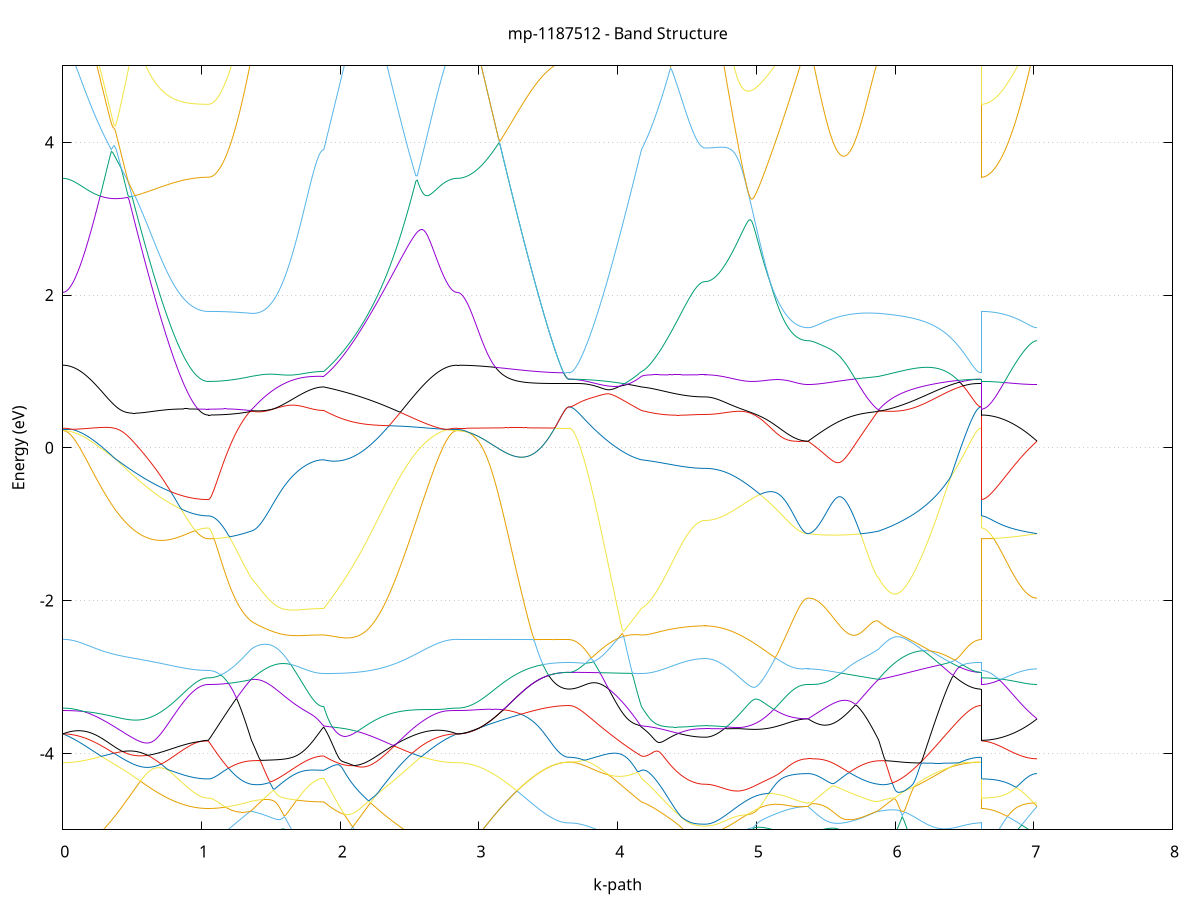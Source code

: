 set title 'mp-1187512 - Band Structure'
set xlabel 'k-path'
set ylabel 'Energy (eV)'
set grid y
set yrange [-5:5]
set terminal png size 800,600
set output 'mp-1187512_bands_gnuplot.png'
plot '-' using 1:2 with lines notitle, '-' using 1:2 with lines notitle, '-' using 1:2 with lines notitle, '-' using 1:2 with lines notitle, '-' using 1:2 with lines notitle, '-' using 1:2 with lines notitle, '-' using 1:2 with lines notitle, '-' using 1:2 with lines notitle, '-' using 1:2 with lines notitle, '-' using 1:2 with lines notitle, '-' using 1:2 with lines notitle, '-' using 1:2 with lines notitle, '-' using 1:2 with lines notitle, '-' using 1:2 with lines notitle, '-' using 1:2 with lines notitle, '-' using 1:2 with lines notitle, '-' using 1:2 with lines notitle, '-' using 1:2 with lines notitle, '-' using 1:2 with lines notitle, '-' using 1:2 with lines notitle, '-' using 1:2 with lines notitle, '-' using 1:2 with lines notitle, '-' using 1:2 with lines notitle, '-' using 1:2 with lines notitle, '-' using 1:2 with lines notitle, '-' using 1:2 with lines notitle, '-' using 1:2 with lines notitle, '-' using 1:2 with lines notitle, '-' using 1:2 with lines notitle, '-' using 1:2 with lines notitle, '-' using 1:2 with lines notitle, '-' using 1:2 with lines notitle, '-' using 1:2 with lines notitle, '-' using 1:2 with lines notitle, '-' using 1:2 with lines notitle, '-' using 1:2 with lines notitle, '-' using 1:2 with lines notitle, '-' using 1:2 with lines notitle, '-' using 1:2 with lines notitle, '-' using 1:2 with lines notitle, '-' using 1:2 with lines notitle, '-' using 1:2 with lines notitle, '-' using 1:2 with lines notitle, '-' using 1:2 with lines notitle, '-' using 1:2 with lines notitle, '-' using 1:2 with lines notitle, '-' using 1:2 with lines notitle, '-' using 1:2 with lines notitle, '-' using 1:2 with lines notitle, '-' using 1:2 with lines notitle, '-' using 1:2 with lines notitle, '-' using 1:2 with lines notitle, '-' using 1:2 with lines notitle, '-' using 1:2 with lines notitle, '-' using 1:2 with lines notitle, '-' using 1:2 with lines notitle, '-' using 1:2 with lines notitle, '-' using 1:2 with lines notitle, '-' using 1:2 with lines notitle, '-' using 1:2 with lines notitle, '-' using 1:2 with lines notitle, '-' using 1:2 with lines notitle, '-' using 1:2 with lines notitle, '-' using 1:2 with lines notitle
0.000000 -34.392677
0.009990 -34.392677
0.019979 -34.392677
0.029969 -34.392677
0.039958 -34.392677
0.049948 -34.392677
0.059938 -34.392677
0.069927 -34.392677
0.079917 -34.392677
0.089906 -34.392677
0.099896 -34.392677
0.109886 -34.392677
0.119875 -34.392677
0.129865 -34.392677
0.139854 -34.392777
0.149844 -34.392777
0.159834 -34.392777
0.169823 -34.392777
0.179813 -34.392777
0.189802 -34.392777
0.199792 -34.392777
0.209782 -34.392777
0.219771 -34.392777
0.229761 -34.392777
0.239750 -34.392777
0.249740 -34.392777
0.259729 -34.392777
0.269719 -34.392777
0.279709 -34.392777
0.289698 -34.392777
0.299688 -34.392777
0.309677 -34.392777
0.319667 -34.392777
0.329657 -34.392777
0.339646 -34.392777
0.349636 -34.392777
0.359625 -34.392777
0.369615 -34.392777
0.379605 -34.392777
0.389594 -34.392777
0.399584 -34.392777
0.409573 -34.392777
0.419563 -34.392777
0.429553 -34.392777
0.439542 -34.392777
0.449532 -34.392777
0.459521 -34.392877
0.469511 -34.392877
0.479501 -34.392877
0.489490 -34.392877
0.499480 -34.392877
0.509469 -34.392877
0.519459 -34.392877
0.529449 -34.392877
0.539438 -34.392877
0.549428 -34.392877
0.559417 -34.392877
0.569407 -34.392877
0.579397 -34.392877
0.589386 -34.392877
0.599376 -34.392877
0.609365 -34.392877
0.619355 -34.392877
0.629345 -34.392877
0.639334 -34.392877
0.649324 -34.392877
0.659313 -34.392877
0.669303 -34.392877
0.679293 -34.392877
0.689282 -34.392877
0.699272 -34.392877
0.709261 -34.392877
0.719251 -34.392877
0.729241 -34.392877
0.739230 -34.392877
0.749220 -34.392877
0.759209 -34.392877
0.769199 -34.392977
0.779188 -34.392977
0.789178 -34.392977
0.799168 -34.392977
0.809157 -34.392977
0.819147 -34.392977
0.829136 -34.392977
0.839126 -34.392977
0.849116 -34.392977
0.859105 -34.392977
0.869095 -34.392977
0.879084 -34.392977
0.889074 -34.392977
0.899064 -34.392977
0.909053 -34.392977
0.919043 -34.392977
0.929032 -34.392977
0.939022 -34.392977
0.949012 -34.392977
0.959001 -34.392977
0.968991 -34.392977
0.978980 -34.392977
0.988970 -34.392977
0.998960 -34.392977
1.008949 -34.392977
1.018939 -34.392977
1.028928 -34.392977
1.038918 -34.392977
1.048908 -34.392977
1.048908 -34.392977
1.058604 -34.392977
1.068301 -34.392977
1.077998 -34.392977
1.087695 -34.392977
1.097392 -34.392977
1.107089 -34.392977
1.116785 -34.392977
1.126482 -34.392977
1.136179 -34.392977
1.145876 -34.392977
1.155573 -34.393077
1.165270 -34.393077
1.174967 -34.393077
1.184663 -34.393077
1.194360 -34.393077
1.204057 -34.393077
1.213754 -34.393177
1.223451 -34.393177
1.233148 -34.393177
1.242844 -34.393177
1.252541 -34.393277
1.262238 -34.393277
1.271935 -34.393277
1.281632 -34.393377
1.291329 -34.393377
1.301025 -34.393377
1.310722 -34.393377
1.320419 -34.393477
1.330116 -34.393477
1.339813 -34.393477
1.349510 -34.393577
1.359207 -34.393577
1.359207 -34.393577
1.369061 -34.393677
1.378915 -34.393677
1.388769 -34.393677
1.398624 -34.393677
1.408478 -34.393777
1.418332 -34.393777
1.428186 -34.393777
1.438041 -34.393777
1.447895 -34.393877
1.457749 -34.393877
1.467603 -34.393877
1.477458 -34.393977
1.487312 -34.393977
1.497166 -34.393977
1.507020 -34.393977
1.516875 -34.394077
1.526729 -34.394077
1.536583 -34.394077
1.546437 -34.394077
1.556291 -34.394177
1.566146 -34.394177
1.576000 -34.394177
1.585854 -34.394177
1.595708 -34.394277
1.605563 -34.394277
1.615417 -34.394277
1.625271 -34.394277
1.635125 -34.394377
1.644980 -34.394377
1.654834 -34.394377
1.664688 -34.394377
1.674542 -34.394377
1.684397 -34.394477
1.694251 -34.394477
1.704105 -34.394477
1.713959 -34.394477
1.723814 -34.394477
1.733668 -34.394477
1.743522 -34.394477
1.753376 -34.394577
1.763231 -34.394577
1.773085 -34.394577
1.782939 -34.394577
1.792793 -34.394577
1.802648 -34.394577
1.812502 -34.394577
1.822356 -34.394577
1.832210 -34.394577
1.842065 -34.394577
1.851919 -34.394577
1.861773 -34.394577
1.871627 -34.394577
1.881482 -34.394577
1.881482 -34.394577
1.891390 -34.394577
1.901298 -34.394577
1.911207 -34.394477
1.921115 -34.394477
1.931023 -34.394377
1.940931 -34.394377
1.950840 -34.394277
1.960748 -34.394277
1.970656 -34.394277
1.980565 -34.394177
1.990473 -34.394177
2.000381 -34.394077
2.010289 -34.394077
2.020198 -34.393977
2.030106 -34.393977
2.040014 -34.393977
2.049923 -34.393877
2.059831 -34.393877
2.069739 -34.393877
2.079648 -34.393777
2.089556 -34.393777
2.099464 -34.393677
2.109372 -34.393677
2.119281 -34.393677
2.129189 -34.393577
2.139097 -34.393577
2.149006 -34.393577
2.158914 -34.393477
2.168822 -34.393477
2.178730 -34.393477
2.188639 -34.393477
2.198547 -34.393377
2.208455 -34.393377
2.218364 -34.393377
2.228272 -34.393277
2.238180 -34.393277
2.248088 -34.393277
2.257997 -34.393277
2.267905 -34.393177
2.277813 -34.393177
2.287722 -34.393177
2.297630 -34.393177
2.307538 -34.393177
2.317446 -34.393077
2.327355 -34.393077
2.337263 -34.393077
2.347171 -34.393077
2.357080 -34.393077
2.366988 -34.392977
2.376896 -34.392977
2.386805 -34.392977
2.396713 -34.392977
2.406621 -34.392977
2.416529 -34.392977
2.426438 -34.392877
2.436346 -34.392877
2.446254 -34.392877
2.456163 -34.392877
2.466071 -34.392877
2.475979 -34.392877
2.485887 -34.392877
2.495796 -34.392777
2.505704 -34.392777
2.515612 -34.392777
2.525521 -34.392777
2.535429 -34.392777
2.545337 -34.392777
2.555245 -34.392777
2.565154 -34.392777
2.575062 -34.392777
2.584970 -34.392777
2.594879 -34.392777
2.604787 -34.392777
2.614695 -34.392777
2.624603 -34.392777
2.634512 -34.392777
2.644420 -34.392777
2.654328 -34.392777
2.664237 -34.392777
2.674145 -34.392777
2.684053 -34.392777
2.693962 -34.392777
2.703870 -34.392777
2.713778 -34.392777
2.723686 -34.392777
2.733595 -34.392677
2.743503 -34.392677
2.753411 -34.392677
2.763320 -34.392677
2.773228 -34.392677
2.783136 -34.392677
2.793044 -34.392677
2.802953 -34.392677
2.812861 -34.392677
2.822769 -34.392677
2.832678 -34.392677
2.842586 -34.392677
2.842586 -34.392677
2.852547 -34.392677
2.862507 -34.392677
2.872468 -34.392677
2.882429 -34.392777
2.892389 -34.392777
2.902350 -34.392777
2.912311 -34.392777
2.922271 -34.392777
2.932232 -34.392777
2.942193 -34.392877
2.952153 -34.392877
2.962114 -34.392877
2.972075 -34.392977
2.982035 -34.392977
2.991996 -34.392977
3.001957 -34.393077
3.011917 -34.393077
3.021878 -34.393077
3.031839 -34.393177
3.041799 -34.393177
3.051760 -34.393277
3.061721 -34.393277
3.071681 -34.393377
3.081642 -34.393377
3.091603 -34.393477
3.101563 -34.393477
3.111524 -34.393577
3.121485 -34.393577
3.131445 -34.393677
3.141406 -34.393777
3.151367 -34.393777
3.161327 -34.393877
3.171288 -34.393877
3.181249 -34.393977
3.191209 -34.394077
3.201170 -34.394077
3.211131 -34.394177
3.221091 -34.394277
3.231052 -34.394277
3.241013 -34.394377
3.250974 -34.394477
3.260934 -34.394477
3.270895 -34.394577
3.280856 -34.394677
3.290816 -34.394677
3.300777 -34.394777
3.310738 -34.394877
3.320698 -34.394877
3.330659 -34.394977
3.340620 -34.395077
3.350580 -34.395077
3.360541 -34.395177
3.370502 -34.395177
3.380462 -34.395277
3.390423 -34.395377
3.400384 -34.395377
3.410344 -34.395477
3.420305 -34.395477
3.430266 -34.395577
3.440226 -34.395577
3.450187 -34.395677
3.460148 -34.395677
3.470108 -34.395777
3.480069 -34.395777
3.490030 -34.395777
3.499990 -34.395877
3.509951 -34.395877
3.519912 -34.395977
3.529872 -34.395977
3.539833 -34.395977
3.549794 -34.395977
3.559754 -34.395977
3.569715 -34.396077
3.579676 -34.396077
3.589636 -34.396077
3.599597 -34.396077
3.609558 -34.396077
3.619518 -34.396077
3.629479 -34.396177
3.639440 -34.396177
3.649401 -34.396177
3.649401 -34.396177
3.659255 -34.396177
3.669109 -34.396177
3.678963 -34.396177
3.688817 -34.396077
3.698672 -34.396077
3.708526 -34.396077
3.718380 -34.396077
3.728234 -34.396077
3.738089 -34.396077
3.747943 -34.396077
3.757797 -34.396077
3.767651 -34.396077
3.777506 -34.395977
3.787360 -34.395977
3.797214 -34.395977
3.807068 -34.395977
3.816923 -34.395977
3.826777 -34.395877
3.836631 -34.395877
3.846485 -34.395877
3.856340 -34.395877
3.866194 -34.395777
3.876048 -34.395777
3.885902 -34.395777
3.895757 -34.395777
3.905611 -34.395677
3.915465 -34.395677
3.925319 -34.395677
3.935174 -34.395577
3.945028 -34.395577
3.954882 -34.395577
3.964736 -34.395477
3.974591 -34.395477
3.984445 -34.395377
3.994299 -34.395377
4.004153 -34.395377
4.014008 -34.395277
4.023862 -34.395277
4.033716 -34.395277
4.043570 -34.395177
4.053425 -34.395177
4.063279 -34.395077
4.073133 -34.395077
4.082987 -34.394977
4.092842 -34.394977
4.102696 -34.394977
4.112550 -34.394877
4.122404 -34.394877
4.132259 -34.394777
4.142113 -34.394777
4.151967 -34.394677
4.161821 -34.394677
4.171676 -34.394577
4.171676 -34.394577
4.181659 -34.394577
4.191642 -34.394577
4.201625 -34.394577
4.211608 -34.394577
4.221591 -34.394477
4.231574 -34.394477
4.241556 -34.394477
4.251539 -34.394477
4.261522 -34.394377
4.271505 -34.394377
4.281488 -34.394377
4.291471 -34.394377
4.301454 -34.394277
4.311437 -34.394277
4.321420 -34.394277
4.331403 -34.394177
4.341386 -34.394177
4.351369 -34.394177
4.361352 -34.394177
4.371335 -34.394077
4.381318 -34.394077
4.391301 -34.394077
4.401284 -34.394077
4.411267 -34.393977
4.421250 -34.393977
4.431233 -34.393977
4.441216 -34.393977
4.451199 -34.393877
4.461182 -34.393877
4.471165 -34.393877
4.481148 -34.393877
4.491131 -34.393877
4.501114 -34.393777
4.511097 -34.393777
4.521080 -34.393777
4.531063 -34.393777
4.541046 -34.393777
4.551029 -34.393777
4.561012 -34.393777
4.570995 -34.393777
4.580978 -34.393777
4.590961 -34.393777
4.600944 -34.393677
4.610927 -34.393677
4.620910 -34.393677
4.630893 -34.393677
4.630893 -34.393677
4.640782 -34.393677
4.650671 -34.393677
4.660560 -34.393677
4.670449 -34.393677
4.680339 -34.393677
4.690228 -34.393677
4.700117 -34.393677
4.710006 -34.393677
4.719895 -34.393677
4.729785 -34.393677
4.739674 -34.393677
4.749563 -34.393677
4.759452 -34.393677
4.769341 -34.393677
4.779231 -34.393677
4.789120 -34.393677
4.799009 -34.393577
4.808898 -34.393577
4.818787 -34.393577
4.828676 -34.393577
4.838566 -34.393577
4.848455 -34.393577
4.858344 -34.393577
4.868233 -34.393577
4.878122 -34.393577
4.888012 -34.393477
4.897901 -34.393477
4.907790 -34.393477
4.917679 -34.393477
4.927568 -34.393477
4.937458 -34.393477
4.947347 -34.393477
4.957236 -34.393377
4.967125 -34.393377
4.977014 -34.393377
4.986904 -34.393377
4.996793 -34.393377
5.006682 -34.393377
5.016571 -34.393277
5.026460 -34.393277
5.036350 -34.393277
5.046239 -34.393277
5.056128 -34.393277
5.066017 -34.393277
5.075906 -34.393177
5.085796 -34.393177
5.095685 -34.393177
5.105574 -34.393177
5.115463 -34.393177
5.125352 -34.393177
5.135242 -34.393177
5.145131 -34.393077
5.155020 -34.393077
5.164909 -34.393077
5.174798 -34.393077
5.184688 -34.393077
5.194577 -34.393077
5.204466 -34.393077
5.214355 -34.393077
5.224244 -34.393077
5.234133 -34.392977
5.244023 -34.392977
5.253912 -34.392977
5.263801 -34.392977
5.273690 -34.392977
5.283579 -34.392977
5.293469 -34.392977
5.303358 -34.392977
5.313247 -34.392977
5.323136 -34.392977
5.333025 -34.392977
5.342915 -34.392977
5.352804 -34.392977
5.362693 -34.392977
5.372582 -34.392977
5.372582 -34.392977
5.382562 -34.392977
5.392541 -34.392977
5.402520 -34.392977
5.412499 -34.392977
5.422479 -34.392977
5.432458 -34.392977
5.442437 -34.392977
5.452416 -34.392977
5.462396 -34.392977
5.472375 -34.392977
5.482354 -34.392977
5.492334 -34.392977
5.502313 -34.392977
5.512292 -34.392977
5.522271 -34.392977
5.532251 -34.392977
5.542230 -34.392977
5.552209 -34.392977
5.562188 -34.393077
5.572168 -34.393077
5.582147 -34.393077
5.592126 -34.393077
5.602106 -34.393077
5.612085 -34.393077
5.622064 -34.393077
5.632043 -34.393077
5.642023 -34.393077
5.652002 -34.393177
5.661981 -34.393177
5.671960 -34.393177
5.681940 -34.393177
5.691919 -34.393177
5.701898 -34.393177
5.711878 -34.393277
5.721857 -34.393277
5.731836 -34.393277
5.741815 -34.393277
5.751795 -34.393277
5.761774 -34.393377
5.771753 -34.393377
5.781732 -34.393377
5.791712 -34.393377
5.801691 -34.393377
5.811670 -34.393477
5.821650 -34.393477
5.831629 -34.393477
5.841608 -34.393477
5.851587 -34.393577
5.861567 -34.393577
5.871546 -34.393577
5.881525 -34.393577
5.881525 -34.393577
5.891506 -34.393677
5.901488 -34.393677
5.911469 -34.393677
5.921450 -34.393777
5.931431 -34.393777
5.941412 -34.393877
5.951394 -34.393877
5.961375 -34.393977
5.971356 -34.393977
5.981337 -34.393977
5.991318 -34.394077
6.001300 -34.394077
6.011281 -34.394177
6.021262 -34.394177
6.031243 -34.394277
6.041224 -34.394277
6.051206 -34.394377
6.061187 -34.394377
6.071168 -34.394477
6.081149 -34.394477
6.091130 -34.394577
6.101112 -34.394577
6.111093 -34.394577
6.121074 -34.394677
6.131055 -34.394777
6.141036 -34.394777
6.151017 -34.394877
6.160999 -34.394877
6.170980 -34.394877
6.180961 -34.394977
6.190942 -34.394977
6.200923 -34.395077
6.210905 -34.395077
6.220886 -34.395177
6.230867 -34.395177
6.240848 -34.395277
6.250829 -34.395277
6.260811 -34.395277
6.270792 -34.395377
6.280773 -34.395377
6.290754 -34.395477
6.300735 -34.395477
6.310717 -34.395477
6.320698 -34.395577
6.330679 -34.395577
6.340660 -34.395577
6.350641 -34.395677
6.360623 -34.395677
6.370604 -34.395677
6.380585 -34.395777
6.390566 -34.395777
6.400547 -34.395777
6.410529 -34.395877
6.420510 -34.395877
6.430491 -34.395877
6.440472 -34.395877
6.450453 -34.395977
6.460435 -34.395977
6.470416 -34.395977
6.480397 -34.395977
6.490378 -34.395977
6.500359 -34.395977
6.510341 -34.396077
6.520322 -34.396077
6.530303 -34.396077
6.540284 -34.396077
6.550265 -34.396077
6.560247 -34.396077
6.570228 -34.396077
6.580209 -34.396077
6.590190 -34.396177
6.600171 -34.396177
6.610153 -34.396177
6.620134 -34.396177
6.620134 -34.392977
6.629973 -34.392977
6.639812 -34.392977
6.649651 -34.392977
6.659491 -34.392977
6.669330 -34.392977
6.679169 -34.392977
6.689008 -34.392977
6.698847 -34.392977
6.708687 -34.392977
6.718526 -34.392977
6.728365 -34.392977
6.738204 -34.392977
6.748043 -34.392977
6.757883 -34.392977
6.767722 -34.392977
6.777561 -34.392977
6.787400 -34.392977
6.797239 -34.392977
6.807079 -34.392977
6.816918 -34.392977
6.826757 -34.392977
6.836596 -34.392977
6.846435 -34.392977
6.856275 -34.392977
6.866114 -34.392977
6.875953 -34.392977
6.885792 -34.392977
6.895631 -34.392977
6.905471 -34.392977
6.915310 -34.392977
6.925149 -34.392977
6.934988 -34.392977
6.944827 -34.392977
6.954667 -34.392977
6.964506 -34.392977
6.974345 -34.392977
6.984184 -34.392977
6.994023 -34.392977
7.003863 -34.392977
7.013702 -34.392977
7.023541 -34.392977
e
0.000000 -34.248377
0.009990 -34.248377
0.019979 -34.248377
0.029969 -34.248377
0.039958 -34.248377
0.049948 -34.248477
0.059938 -34.248477
0.069927 -34.248477
0.079917 -34.248477
0.089906 -34.248577
0.099896 -34.248577
0.109886 -34.248677
0.119875 -34.248677
0.129865 -34.248777
0.139854 -34.248877
0.149844 -34.248877
0.159834 -34.248977
0.169823 -34.249077
0.179813 -34.249077
0.189802 -34.249177
0.199792 -34.249277
0.209782 -34.249377
0.219771 -34.249477
0.229761 -34.249577
0.239750 -34.249677
0.249740 -34.249777
0.259729 -34.249877
0.269719 -34.249977
0.279709 -34.250077
0.289698 -34.250177
0.299688 -34.250277
0.309677 -34.250377
0.319667 -34.250477
0.329657 -34.250577
0.339646 -34.250677
0.349636 -34.250777
0.359625 -34.250977
0.369615 -34.251077
0.379605 -34.251177
0.389594 -34.251277
0.399584 -34.251377
0.409573 -34.251477
0.419563 -34.251577
0.429553 -34.251677
0.439542 -34.251777
0.449532 -34.251877
0.459521 -34.251977
0.469511 -34.252177
0.479501 -34.252277
0.489490 -34.252377
0.499480 -34.252477
0.509469 -34.252577
0.519459 -34.252577
0.529449 -34.252677
0.539438 -34.252777
0.549428 -34.252877
0.559417 -34.252977
0.569407 -34.253077
0.579397 -34.253177
0.589386 -34.253277
0.599376 -34.253277
0.609365 -34.253377
0.619355 -34.253477
0.629345 -34.253477
0.639334 -34.253577
0.649324 -34.253677
0.659313 -34.253677
0.669303 -34.253777
0.679293 -34.253877
0.689282 -34.253877
0.699272 -34.253977
0.709261 -34.253977
0.719251 -34.254077
0.729241 -34.254077
0.739230 -34.254077
0.749220 -34.254177
0.759209 -34.254177
0.769199 -34.254177
0.779188 -34.254277
0.789178 -34.254277
0.799168 -34.254277
0.809157 -34.254377
0.819147 -34.254377
0.829136 -34.254377
0.839126 -34.254377
0.849116 -34.254477
0.859105 -34.254477
0.869095 -34.254477
0.879084 -34.254477
0.889074 -34.254477
0.899064 -34.254477
0.909053 -34.254477
0.919043 -34.254477
0.929032 -34.254577
0.939022 -34.254577
0.949012 -34.254577
0.959001 -34.254577
0.968991 -34.254577
0.978980 -34.254577
0.988970 -34.254577
0.998960 -34.254577
1.008949 -34.254577
1.018939 -34.254577
1.028928 -34.254577
1.038918 -34.254577
1.048908 -34.254577
1.048908 -34.254577
1.058604 -34.254577
1.068301 -34.254577
1.077998 -34.254577
1.087695 -34.254577
1.097392 -34.254577
1.107089 -34.254577
1.116785 -34.254477
1.126482 -34.254477
1.136179 -34.254477
1.145876 -34.254477
1.155573 -34.254377
1.165270 -34.254377
1.174967 -34.254377
1.184663 -34.254277
1.194360 -34.254277
1.204057 -34.254177
1.213754 -34.254177
1.223451 -34.254177
1.233148 -34.254077
1.242844 -34.254077
1.252541 -34.253977
1.262238 -34.253877
1.271935 -34.253877
1.281632 -34.253777
1.291329 -34.253777
1.301025 -34.253677
1.310722 -34.253577
1.320419 -34.253577
1.330116 -34.253477
1.339813 -34.253377
1.349510 -34.253277
1.359207 -34.253177
1.359207 -34.253177
1.369061 -34.253177
1.378915 -34.253077
1.388769 -34.253077
1.398624 -34.252977
1.408478 -34.252977
1.418332 -34.252977
1.428186 -34.252977
1.438041 -34.252877
1.447895 -34.252877
1.457749 -34.252877
1.467603 -34.252877
1.477458 -34.252877
1.487312 -34.252877
1.497166 -34.252877
1.507020 -34.252877
1.516875 -34.252877
1.526729 -34.252977
1.536583 -34.252977
1.546437 -34.252977
1.556291 -34.252977
1.566146 -34.252977
1.576000 -34.252977
1.585854 -34.252977
1.595708 -34.253077
1.605563 -34.253077
1.615417 -34.253077
1.625271 -34.253077
1.635125 -34.253077
1.644980 -34.253177
1.654834 -34.253177
1.664688 -34.253177
1.674542 -34.253177
1.684397 -34.253177
1.694251 -34.253177
1.704105 -34.253277
1.713959 -34.253277
1.723814 -34.253277
1.733668 -34.253277
1.743522 -34.253277
1.753376 -34.253277
1.763231 -34.253277
1.773085 -34.253377
1.782939 -34.253377
1.792793 -34.253377
1.802648 -34.253377
1.812502 -34.253377
1.822356 -34.253377
1.832210 -34.253377
1.842065 -34.253377
1.851919 -34.253377
1.861773 -34.253377
1.871627 -34.253377
1.881482 -34.253377
1.881482 -34.253377
1.891390 -34.253477
1.901298 -34.253577
1.911207 -34.253777
1.921115 -34.253877
1.931023 -34.253977
1.940931 -34.254077
1.950840 -34.254177
1.960748 -34.254277
1.970656 -34.254377
1.980565 -34.254377
1.990473 -34.254477
2.000381 -34.254577
2.010289 -34.254677
2.020198 -34.254677
2.030106 -34.254777
2.040014 -34.254777
2.049923 -34.254877
2.059831 -34.254877
2.069739 -34.254877
2.079648 -34.254977
2.089556 -34.254977
2.099464 -34.254977
2.109372 -34.254977
2.119281 -34.254977
2.129189 -34.254977
2.139097 -34.254977
2.149006 -34.254877
2.158914 -34.254877
2.168822 -34.254877
2.178730 -34.254877
2.188639 -34.254777
2.198547 -34.254777
2.208455 -34.254677
2.218364 -34.254677
2.228272 -34.254577
2.238180 -34.254477
2.248088 -34.254377
2.257997 -34.254377
2.267905 -34.254277
2.277813 -34.254177
2.287722 -34.254077
2.297630 -34.253977
2.307538 -34.253877
2.317446 -34.253777
2.327355 -34.253677
2.337263 -34.253577
2.347171 -34.253377
2.357080 -34.253277
2.366988 -34.253177
2.376896 -34.253077
2.386805 -34.252877
2.396713 -34.252777
2.406621 -34.252677
2.416529 -34.252477
2.426438 -34.252377
2.436346 -34.252277
2.446254 -34.252077
2.456163 -34.251977
2.466071 -34.251777
2.475979 -34.251677
2.485887 -34.251577
2.495796 -34.251377
2.505704 -34.251277
2.515612 -34.251077
2.525521 -34.250977
2.535429 -34.250877
2.545337 -34.250677
2.555245 -34.250577
2.565154 -34.250477
2.575062 -34.250277
2.584970 -34.250177
2.594879 -34.250077
2.604787 -34.249977
2.614695 -34.249777
2.624603 -34.249677
2.634512 -34.249577
2.644420 -34.249477
2.654328 -34.249377
2.664237 -34.249277
2.674145 -34.249177
2.684053 -34.249077
2.693962 -34.248977
2.703870 -34.248977
2.713778 -34.248877
2.723686 -34.248777
2.733595 -34.248677
2.743503 -34.248677
2.753411 -34.248577
2.763320 -34.248577
2.773228 -34.248477
2.783136 -34.248477
2.793044 -34.248477
2.802953 -34.248377
2.812861 -34.248377
2.822769 -34.248377
2.832678 -34.248377
2.842586 -34.248377
2.842586 -34.248377
2.852547 -34.248377
2.862507 -34.248377
2.872468 -34.248377
2.882429 -34.248377
2.892389 -34.248377
2.902350 -34.248377
2.912311 -34.248377
2.922271 -34.248377
2.932232 -34.248377
2.942193 -34.248377
2.952153 -34.248377
2.962114 -34.248377
2.972075 -34.248377
2.982035 -34.248277
2.991996 -34.248277
3.001957 -34.248277
3.011917 -34.248277
3.021878 -34.248277
3.031839 -34.248277
3.041799 -34.248277
3.051760 -34.248277
3.061721 -34.248277
3.071681 -34.248277
3.081642 -34.248277
3.091603 -34.248177
3.101563 -34.248177
3.111524 -34.248177
3.121485 -34.248177
3.131445 -34.248177
3.141406 -34.248177
3.151367 -34.248177
3.161327 -34.248177
3.171288 -34.248077
3.181249 -34.248077
3.191209 -34.248077
3.201170 -34.248077
3.211131 -34.248077
3.221091 -34.248077
3.231052 -34.248077
3.241013 -34.248077
3.250974 -34.247977
3.260934 -34.247977
3.270895 -34.247977
3.280856 -34.247977
3.290816 -34.247977
3.300777 -34.247977
3.310738 -34.247977
3.320698 -34.247877
3.330659 -34.247877
3.340620 -34.247877
3.350580 -34.247877
3.360541 -34.247877
3.370502 -34.247877
3.380462 -34.247877
3.390423 -34.247877
3.400384 -34.247777
3.410344 -34.247777
3.420305 -34.247777
3.430266 -34.247777
3.440226 -34.247777
3.450187 -34.247777
3.460148 -34.247777
3.470108 -34.247777
3.480069 -34.247777
3.490030 -34.247777
3.499990 -34.247777
3.509951 -34.247677
3.519912 -34.247677
3.529872 -34.247677
3.539833 -34.247677
3.549794 -34.247677
3.559754 -34.247677
3.569715 -34.247677
3.579676 -34.247677
3.589636 -34.247677
3.599597 -34.247677
3.609558 -34.247677
3.619518 -34.247677
3.629479 -34.247677
3.639440 -34.247677
3.649401 -34.247677
3.649401 -34.247677
3.659255 -34.247677
3.669109 -34.247677
3.678963 -34.247677
3.688817 -34.247677
3.698672 -34.247777
3.708526 -34.247777
3.718380 -34.247777
3.728234 -34.247877
3.738089 -34.247877
3.747943 -34.247977
3.757797 -34.248077
3.767651 -34.248077
3.777506 -34.248177
3.787360 -34.248277
3.797214 -34.248377
3.807068 -34.248377
3.816923 -34.248477
3.826777 -34.248577
3.836631 -34.248677
3.846485 -34.248877
3.856340 -34.248977
3.866194 -34.249077
3.876048 -34.249177
3.885902 -34.249277
3.895757 -34.249477
3.905611 -34.249577
3.915465 -34.249677
3.925319 -34.249877
3.935174 -34.249977
3.945028 -34.250077
3.954882 -34.250277
3.964736 -34.250377
3.974591 -34.250577
3.984445 -34.250677
3.994299 -34.250877
4.004153 -34.250977
4.014008 -34.251177
4.023862 -34.251277
4.033716 -34.251477
4.043570 -34.251577
4.053425 -34.251777
4.063279 -34.251877
4.073133 -34.252077
4.082987 -34.252177
4.092842 -34.252277
4.102696 -34.252477
4.112550 -34.252577
4.122404 -34.252777
4.132259 -34.252877
4.142113 -34.252977
4.151967 -34.253177
4.161821 -34.253277
4.171676 -34.253377
4.171676 -34.253377
4.181659 -34.253477
4.191642 -34.253477
4.201625 -34.253577
4.211608 -34.253577
4.221591 -34.253677
4.231574 -34.253777
4.241556 -34.253777
4.251539 -34.253877
4.261522 -34.253877
4.271505 -34.253977
4.281488 -34.253977
4.291471 -34.254077
4.301454 -34.254077
4.311437 -34.254177
4.321420 -34.254177
4.331403 -34.254277
4.341386 -34.254277
4.351369 -34.254377
4.361352 -34.254377
4.371335 -34.254377
4.381318 -34.254477
4.391301 -34.254477
4.401284 -34.254477
4.411267 -34.254577
4.421250 -34.254577
4.431233 -34.254577
4.441216 -34.254677
4.451199 -34.254677
4.461182 -34.254677
4.471165 -34.254777
4.481148 -34.254777
4.491131 -34.254777
4.501114 -34.254777
4.511097 -34.254877
4.521080 -34.254877
4.531063 -34.254877
4.541046 -34.254877
4.551029 -34.254877
4.561012 -34.254877
4.570995 -34.254877
4.580978 -34.254977
4.590961 -34.254977
4.600944 -34.254977
4.610927 -34.254977
4.620910 -34.254977
4.630893 -34.254977
4.630893 -34.254977
4.640782 -34.254977
4.650671 -34.254977
4.660560 -34.254977
4.670449 -34.254977
4.680339 -34.254977
4.690228 -34.254877
4.700117 -34.254877
4.710006 -34.254877
4.719895 -34.254877
4.729785 -34.254877
4.739674 -34.254877
4.749563 -34.254877
4.759452 -34.254777
4.769341 -34.254777
4.779231 -34.254777
4.789120 -34.254777
4.799009 -34.254777
4.808898 -34.254677
4.818787 -34.254677
4.828676 -34.254677
4.838566 -34.254677
4.848455 -34.254577
4.858344 -34.254577
4.868233 -34.254577
4.878122 -34.254477
4.888012 -34.254477
4.897901 -34.254477
4.907790 -34.254377
4.917679 -34.254377
4.927568 -34.254377
4.937458 -34.254277
4.947347 -34.254277
4.957236 -34.254277
4.967125 -34.254177
4.977014 -34.254177
4.986904 -34.254177
4.996793 -34.254077
5.006682 -34.254077
5.016571 -34.254077
5.026460 -34.253977
5.036350 -34.253977
5.046239 -34.253877
5.056128 -34.253877
5.066017 -34.253877
5.075906 -34.253777
5.085796 -34.253777
5.095685 -34.253777
5.105574 -34.253677
5.115463 -34.253677
5.125352 -34.253677
5.135242 -34.253577
5.145131 -34.253577
5.155020 -34.253577
5.164909 -34.253577
5.174798 -34.253477
5.184688 -34.253477
5.194577 -34.253477
5.204466 -34.253477
5.214355 -34.253377
5.224244 -34.253377
5.234133 -34.253377
5.244023 -34.253377
5.253912 -34.253277
5.263801 -34.253277
5.273690 -34.253277
5.283579 -34.253277
5.293469 -34.253277
5.303358 -34.253277
5.313247 -34.253277
5.323136 -34.253277
5.333025 -34.253177
5.342915 -34.253177
5.352804 -34.253177
5.362693 -34.253177
5.372582 -34.253177
5.372582 -34.253177
5.382562 -34.253277
5.392541 -34.253277
5.402520 -34.253377
5.412499 -34.253377
5.422479 -34.253377
5.432458 -34.253477
5.442437 -34.253477
5.452416 -34.253477
5.462396 -34.253577
5.472375 -34.253577
5.482354 -34.253577
5.492334 -34.253677
5.502313 -34.253677
5.512292 -34.253677
5.522271 -34.253677
5.532251 -34.253777
5.542230 -34.253777
5.552209 -34.253777
5.562188 -34.253777
5.572168 -34.253777
5.582147 -34.253777
5.592126 -34.253777
5.602106 -34.253877
5.612085 -34.253877
5.622064 -34.253877
5.632043 -34.253877
5.642023 -34.253877
5.652002 -34.253877
5.661981 -34.253877
5.671960 -34.253877
5.681940 -34.253877
5.691919 -34.253777
5.701898 -34.253777
5.711878 -34.253777
5.721857 -34.253777
5.731836 -34.253777
5.741815 -34.253777
5.751795 -34.253677
5.761774 -34.253677
5.771753 -34.253677
5.781732 -34.253577
5.791712 -34.253577
5.801691 -34.253577
5.811670 -34.253577
5.821650 -34.253477
5.831629 -34.253477
5.841608 -34.253377
5.851587 -34.253377
5.861567 -34.253277
5.871546 -34.253277
5.881525 -34.253177
5.881525 -34.253177
5.891506 -34.253177
5.901488 -34.253077
5.911469 -34.252977
5.921450 -34.252877
5.931431 -34.252777
5.941412 -34.252677
5.951394 -34.252577
5.961375 -34.252477
5.971356 -34.252377
5.981337 -34.252277
5.991318 -34.252177
6.001300 -34.252077
6.011281 -34.251977
6.021262 -34.251877
6.031243 -34.251777
6.041224 -34.251677
6.051206 -34.251577
6.061187 -34.251477
6.071168 -34.251377
6.081149 -34.251277
6.091130 -34.251177
6.101112 -34.251077
6.111093 -34.250977
6.121074 -34.250877
6.131055 -34.250777
6.141036 -34.250677
6.151017 -34.250577
6.160999 -34.250477
6.170980 -34.250377
6.180961 -34.250377
6.190942 -34.250277
6.200923 -34.250177
6.210905 -34.250077
6.220886 -34.249977
6.230867 -34.249877
6.240848 -34.249877
6.250829 -34.249777
6.260811 -34.249677
6.270792 -34.249577
6.280773 -34.249477
6.290754 -34.249377
6.300735 -34.249377
6.310717 -34.249277
6.320698 -34.249177
6.330679 -34.249077
6.340660 -34.248977
6.350641 -34.248877
6.360623 -34.248877
6.370604 -34.248777
6.380585 -34.248677
6.390566 -34.248577
6.400547 -34.248577
6.410529 -34.248477
6.420510 -34.248377
6.430491 -34.248277
6.440472 -34.248277
6.450453 -34.248177
6.460435 -34.248177
6.470416 -34.248077
6.480397 -34.248077
6.490378 -34.247977
6.500359 -34.247977
6.510341 -34.247877
6.520322 -34.247877
6.530303 -34.247877
6.540284 -34.247777
6.550265 -34.247777
6.560247 -34.247777
6.570228 -34.247677
6.580209 -34.247677
6.590190 -34.247677
6.600171 -34.247677
6.610153 -34.247677
6.620134 -34.247677
6.620134 -34.254577
6.629973 -34.254577
6.639812 -34.254577
6.649651 -34.254577
6.659491 -34.254577
6.669330 -34.254577
6.679169 -34.254577
6.689008 -34.254577
6.698847 -34.254477
6.708687 -34.254477
6.718526 -34.254477
6.728365 -34.254477
6.738204 -34.254477
6.748043 -34.254377
6.757883 -34.254377
6.767722 -34.254377
6.777561 -34.254377
6.787400 -34.254277
6.797239 -34.254277
6.807079 -34.254277
6.816918 -34.254177
6.826757 -34.254177
6.836596 -34.254177
6.846435 -34.254077
6.856275 -34.254077
6.866114 -34.253977
6.875953 -34.253977
6.885792 -34.253877
6.895631 -34.253877
6.905471 -34.253777
6.915310 -34.253777
6.925149 -34.253677
6.934988 -34.253677
6.944827 -34.253577
6.954667 -34.253577
6.964506 -34.253477
6.974345 -34.253477
6.984184 -34.253377
6.994023 -34.253377
7.003863 -34.253277
7.013702 -34.253277
7.023541 -34.253177
e
0.000000 -34.248377
0.009990 -34.248377
0.019979 -34.248377
0.029969 -34.248377
0.039958 -34.248377
0.049948 -34.248377
0.059938 -34.248377
0.069927 -34.248377
0.079917 -34.248377
0.089906 -34.248477
0.099896 -34.248477
0.109886 -34.248477
0.119875 -34.248477
0.129865 -34.248477
0.139854 -34.248477
0.149844 -34.248577
0.159834 -34.248577
0.169823 -34.248577
0.179813 -34.248577
0.189802 -34.248677
0.199792 -34.248677
0.209782 -34.248677
0.219771 -34.248777
0.229761 -34.248777
0.239750 -34.248777
0.249740 -34.248877
0.259729 -34.248877
0.269719 -34.248877
0.279709 -34.248977
0.289698 -34.248977
0.299688 -34.249077
0.309677 -34.249077
0.319667 -34.249077
0.329657 -34.249177
0.339646 -34.249177
0.349636 -34.249277
0.359625 -34.249277
0.369615 -34.249377
0.379605 -34.249377
0.389594 -34.249477
0.399584 -34.249477
0.409573 -34.249577
0.419563 -34.249577
0.429553 -34.249677
0.439542 -34.249677
0.449532 -34.249777
0.459521 -34.249777
0.469511 -34.249877
0.479501 -34.249877
0.489490 -34.249977
0.499480 -34.249977
0.509469 -34.250077
0.519459 -34.250077
0.529449 -34.250177
0.539438 -34.250177
0.549428 -34.250277
0.559417 -34.250377
0.569407 -34.250377
0.579397 -34.250477
0.589386 -34.250477
0.599376 -34.250477
0.609365 -34.250577
0.619355 -34.250577
0.629345 -34.250677
0.639334 -34.250677
0.649324 -34.250777
0.659313 -34.250777
0.669303 -34.250877
0.679293 -34.250877
0.689282 -34.250977
0.699272 -34.250977
0.709261 -34.251077
0.719251 -34.251077
0.729241 -34.251177
0.739230 -34.251177
0.749220 -34.251177
0.759209 -34.251277
0.769199 -34.251277
0.779188 -34.251377
0.789178 -34.251377
0.799168 -34.251377
0.809157 -34.251477
0.819147 -34.251477
0.829136 -34.251477
0.839126 -34.251577
0.849116 -34.251577
0.859105 -34.251577
0.869095 -34.251577
0.879084 -34.251677
0.889074 -34.251677
0.899064 -34.251677
0.909053 -34.251677
0.919043 -34.251777
0.929032 -34.251777
0.939022 -34.251777
0.949012 -34.251777
0.959001 -34.251777
0.968991 -34.251777
0.978980 -34.251777
0.988970 -34.251877
0.998960 -34.251877
1.008949 -34.251877
1.018939 -34.251877
1.028928 -34.251877
1.038918 -34.251877
1.048908 -34.251877
1.048908 -34.251877
1.058604 -34.251877
1.068301 -34.251877
1.077998 -34.251877
1.087695 -34.251877
1.097392 -34.251877
1.107089 -34.251877
1.116785 -34.251877
1.126482 -34.251877
1.136179 -34.251877
1.145876 -34.251877
1.155573 -34.251877
1.165270 -34.251877
1.174967 -34.251877
1.184663 -34.251877
1.194360 -34.251877
1.204057 -34.251877
1.213754 -34.251877
1.223451 -34.251877
1.233148 -34.251877
1.242844 -34.251877
1.252541 -34.251877
1.262238 -34.251877
1.271935 -34.251877
1.281632 -34.251877
1.291329 -34.251877
1.301025 -34.251877
1.310722 -34.251877
1.320419 -34.251777
1.330116 -34.251777
1.339813 -34.251777
1.349510 -34.251777
1.359207 -34.251777
1.359207 -34.251777
1.369061 -34.251777
1.378915 -34.251777
1.388769 -34.251677
1.398624 -34.251677
1.408478 -34.251677
1.418332 -34.251577
1.428186 -34.251577
1.438041 -34.251477
1.447895 -34.251377
1.457749 -34.251377
1.467603 -34.251277
1.477458 -34.251177
1.487312 -34.251077
1.497166 -34.250977
1.507020 -34.250877
1.516875 -34.250777
1.526729 -34.250677
1.536583 -34.250577
1.546437 -34.250477
1.556291 -34.250377
1.566146 -34.250277
1.576000 -34.250177
1.585854 -34.250077
1.595708 -34.249977
1.605563 -34.249977
1.615417 -34.249877
1.625271 -34.249777
1.635125 -34.249677
1.644980 -34.249577
1.654834 -34.249477
1.664688 -34.249377
1.674542 -34.249277
1.684397 -34.249177
1.694251 -34.249177
1.704105 -34.249077
1.713959 -34.248977
1.723814 -34.248977
1.733668 -34.248877
1.743522 -34.248777
1.753376 -34.248777
1.763231 -34.248677
1.773085 -34.248677
1.782939 -34.248577
1.792793 -34.248577
1.802648 -34.248577
1.812502 -34.248477
1.822356 -34.248477
1.832210 -34.248477
1.842065 -34.248377
1.851919 -34.248377
1.861773 -34.248377
1.871627 -34.248377
1.881482 -34.248377
1.881482 -34.248377
1.891390 -34.248377
1.901298 -34.248377
1.911207 -34.248477
1.921115 -34.248477
1.931023 -34.248477
1.940931 -34.248477
1.950840 -34.248477
1.960748 -34.248477
1.970656 -34.248577
1.980565 -34.248577
1.990473 -34.248577
2.000381 -34.248577
2.010289 -34.248577
2.020198 -34.248577
2.030106 -34.248577
2.040014 -34.248677
2.049923 -34.248677
2.059831 -34.248677
2.069739 -34.248677
2.079648 -34.248677
2.089556 -34.248677
2.099464 -34.248677
2.109372 -34.248677
2.119281 -34.248677
2.129189 -34.248677
2.139097 -34.248677
2.149006 -34.248677
2.158914 -34.248677
2.168822 -34.248677
2.178730 -34.248677
2.188639 -34.248777
2.198547 -34.248777
2.208455 -34.248777
2.218364 -34.248777
2.228272 -34.248777
2.238180 -34.248777
2.248088 -34.248777
2.257997 -34.248777
2.267905 -34.248777
2.277813 -34.248677
2.287722 -34.248677
2.297630 -34.248777
2.307538 -34.248677
2.317446 -34.248677
2.327355 -34.248677
2.337263 -34.248677
2.347171 -34.248677
2.357080 -34.248677
2.366988 -34.248677
2.376896 -34.248677
2.386805 -34.248677
2.396713 -34.248677
2.406621 -34.248677
2.416529 -34.248677
2.426438 -34.248677
2.436346 -34.248677
2.446254 -34.248677
2.456163 -34.248577
2.466071 -34.248577
2.475979 -34.248577
2.485887 -34.248577
2.495796 -34.248577
2.505704 -34.248577
2.515612 -34.248577
2.525521 -34.248577
2.535429 -34.248577
2.545337 -34.248577
2.555245 -34.248577
2.565154 -34.248477
2.575062 -34.248477
2.584970 -34.248477
2.594879 -34.248477
2.604787 -34.248477
2.614695 -34.248477
2.624603 -34.248477
2.634512 -34.248477
2.644420 -34.248477
2.654328 -34.248477
2.664237 -34.248477
2.674145 -34.248377
2.684053 -34.248377
2.693962 -34.248377
2.703870 -34.248377
2.713778 -34.248377
2.723686 -34.248377
2.733595 -34.248377
2.743503 -34.248377
2.753411 -34.248377
2.763320 -34.248377
2.773228 -34.248377
2.783136 -34.248377
2.793044 -34.248377
2.802953 -34.248377
2.812861 -34.248377
2.822769 -34.248377
2.832678 -34.248377
2.842586 -34.248377
2.842586 -34.248377
2.852547 -34.248377
2.862507 -34.248377
2.872468 -34.248377
2.882429 -34.248377
2.892389 -34.248377
2.902350 -34.248377
2.912311 -34.248377
2.922271 -34.248377
2.932232 -34.248377
2.942193 -34.248377
2.952153 -34.248377
2.962114 -34.248377
2.972075 -34.248277
2.982035 -34.248277
2.991996 -34.248277
3.001957 -34.248277
3.011917 -34.248277
3.021878 -34.248277
3.031839 -34.248277
3.041799 -34.248277
3.051760 -34.248277
3.061721 -34.248277
3.071681 -34.248277
3.081642 -34.248277
3.091603 -34.248177
3.101563 -34.248177
3.111524 -34.248177
3.121485 -34.248177
3.131445 -34.248177
3.141406 -34.248177
3.151367 -34.248177
3.161327 -34.248177
3.171288 -34.248077
3.181249 -34.248077
3.191209 -34.248077
3.201170 -34.248077
3.211131 -34.248077
3.221091 -34.248077
3.231052 -34.248077
3.241013 -34.248077
3.250974 -34.247977
3.260934 -34.247977
3.270895 -34.247977
3.280856 -34.247977
3.290816 -34.247977
3.300777 -34.247977
3.310738 -34.247977
3.320698 -34.247877
3.330659 -34.247877
3.340620 -34.247877
3.350580 -34.247877
3.360541 -34.247877
3.370502 -34.247877
3.380462 -34.247877
3.390423 -34.247877
3.400384 -34.247777
3.410344 -34.247777
3.420305 -34.247777
3.430266 -34.247777
3.440226 -34.247777
3.450187 -34.247777
3.460148 -34.247777
3.470108 -34.247777
3.480069 -34.247777
3.490030 -34.247777
3.499990 -34.247777
3.509951 -34.247677
3.519912 -34.247677
3.529872 -34.247677
3.539833 -34.247677
3.549794 -34.247677
3.559754 -34.247677
3.569715 -34.247677
3.579676 -34.247677
3.589636 -34.247677
3.599597 -34.247677
3.609558 -34.247677
3.619518 -34.247677
3.629479 -34.247677
3.639440 -34.247677
3.649401 -34.247677
3.649401 -34.247677
3.659255 -34.247677
3.669109 -34.247677
3.678963 -34.247677
3.688817 -34.247677
3.698672 -34.247677
3.708526 -34.247677
3.718380 -34.247677
3.728234 -34.247677
3.738089 -34.247677
3.747943 -34.247677
3.757797 -34.247677
3.767651 -34.247777
3.777506 -34.247777
3.787360 -34.247777
3.797214 -34.247777
3.807068 -34.247777
3.816923 -34.247777
3.826777 -34.247777
3.836631 -34.247777
3.846485 -34.247777
3.856340 -34.247777
3.866194 -34.247877
3.876048 -34.247877
3.885902 -34.247877
3.895757 -34.247877
3.905611 -34.247877
3.915465 -34.247877
3.925319 -34.247977
3.935174 -34.247977
3.945028 -34.247977
3.954882 -34.247977
3.964736 -34.247977
3.974591 -34.247977
3.984445 -34.247977
3.994299 -34.248077
4.004153 -34.248077
4.014008 -34.248077
4.023862 -34.248077
4.033716 -34.248077
4.043570 -34.248177
4.053425 -34.248177
4.063279 -34.248177
4.073133 -34.248177
4.082987 -34.248177
4.092842 -34.248277
4.102696 -34.248277
4.112550 -34.248277
4.122404 -34.248277
4.132259 -34.248277
4.142113 -34.248277
4.151967 -34.248377
4.161821 -34.248377
4.171676 -34.248377
4.171676 -34.248377
4.181659 -34.248377
4.191642 -34.248377
4.201625 -34.248377
4.211608 -34.248377
4.221591 -34.248377
4.231574 -34.248477
4.241556 -34.248477
4.251539 -34.248477
4.261522 -34.248477
4.271505 -34.248477
4.281488 -34.248477
4.291471 -34.248477
4.301454 -34.248477
4.311437 -34.248477
4.321420 -34.248477
4.331403 -34.248577
4.341386 -34.248577
4.351369 -34.248577
4.361352 -34.248577
4.371335 -34.248577
4.381318 -34.248577
4.391301 -34.248577
4.401284 -34.248577
4.411267 -34.248577
4.421250 -34.248577
4.431233 -34.248577
4.441216 -34.248577
4.451199 -34.248577
4.461182 -34.248677
4.471165 -34.248677
4.481148 -34.248677
4.491131 -34.248677
4.501114 -34.248677
4.511097 -34.248677
4.521080 -34.248677
4.531063 -34.248677
4.541046 -34.248677
4.551029 -34.248677
4.561012 -34.248677
4.570995 -34.248677
4.580978 -34.248677
4.590961 -34.248677
4.600944 -34.248677
4.610927 -34.248677
4.620910 -34.248677
4.630893 -34.248677
4.630893 -34.248677
4.640782 -34.248677
4.650671 -34.248677
4.660560 -34.248677
4.670449 -34.248677
4.680339 -34.248777
4.690228 -34.248777
4.700117 -34.248777
4.710006 -34.248777
4.719895 -34.248877
4.729785 -34.248877
4.739674 -34.248877
4.749563 -34.248977
4.759452 -34.248977
4.769341 -34.249077
4.779231 -34.249077
4.789120 -34.249177
4.799009 -34.249177
4.808898 -34.249277
4.818787 -34.249377
4.828676 -34.249377
4.838566 -34.249477
4.848455 -34.249577
4.858344 -34.249677
4.868233 -34.249777
4.878122 -34.249777
4.888012 -34.249877
4.897901 -34.249977
4.907790 -34.250077
4.917679 -34.250177
4.927568 -34.250277
4.937458 -34.250377
4.947347 -34.250477
4.957236 -34.250577
4.967125 -34.250577
4.977014 -34.250677
4.986904 -34.250777
4.996793 -34.250877
5.006682 -34.250977
5.016571 -34.251077
5.026460 -34.251177
5.036350 -34.251277
5.046239 -34.251377
5.056128 -34.251477
5.066017 -34.251577
5.075906 -34.251677
5.085796 -34.251777
5.095685 -34.251877
5.105574 -34.251977
5.115463 -34.251977
5.125352 -34.252077
5.135242 -34.252177
5.145131 -34.252277
5.155020 -34.252377
5.164909 -34.252377
5.174798 -34.252477
5.184688 -34.252577
5.194577 -34.252577
5.204466 -34.252677
5.214355 -34.252777
5.224244 -34.252777
5.234133 -34.252877
5.244023 -34.252877
5.253912 -34.252977
5.263801 -34.252977
5.273690 -34.253077
5.283579 -34.253077
5.293469 -34.253077
5.303358 -34.253177
5.313247 -34.253177
5.323136 -34.253177
5.333025 -34.253177
5.342915 -34.253177
5.352804 -34.253177
5.362693 -34.253177
5.372582 -34.253177
5.372582 -34.253177
5.382562 -34.253177
5.392541 -34.253177
5.402520 -34.253077
5.412499 -34.253077
5.422479 -34.252977
5.432458 -34.252977
5.442437 -34.252877
5.452416 -34.252877
5.462396 -34.252877
5.472375 -34.252777
5.482354 -34.252777
5.492334 -34.252777
5.502313 -34.252677
5.512292 -34.252677
5.522271 -34.252577
5.532251 -34.252577
5.542230 -34.252577
5.552209 -34.252477
5.562188 -34.252477
5.572168 -34.252477
5.582147 -34.252377
5.592126 -34.252377
5.602106 -34.252377
5.612085 -34.252277
5.622064 -34.252277
5.632043 -34.252277
5.642023 -34.252177
5.652002 -34.252177
5.661981 -34.252177
5.671960 -34.252177
5.681940 -34.252077
5.691919 -34.252077
5.701898 -34.252077
5.711878 -34.252077
5.721857 -34.251977
5.731836 -34.251977
5.741815 -34.251977
5.751795 -34.251977
5.761774 -34.251977
5.771753 -34.251877
5.781732 -34.251877
5.791712 -34.251877
5.801691 -34.251877
5.811670 -34.251877
5.821650 -34.251877
5.831629 -34.251877
5.841608 -34.251777
5.851587 -34.251777
5.861567 -34.251777
5.871546 -34.251777
5.881525 -34.251777
5.881525 -34.251777
5.891506 -34.251777
5.901488 -34.251777
5.911469 -34.251677
5.921450 -34.251677
5.931431 -34.251677
5.941412 -34.251677
5.951394 -34.251577
5.961375 -34.251577
5.971356 -34.251577
5.981337 -34.251477
5.991318 -34.251477
6.001300 -34.251377
6.011281 -34.251377
6.021262 -34.251377
6.031243 -34.251277
6.041224 -34.251277
6.051206 -34.251177
6.061187 -34.251177
6.071168 -34.251077
6.081149 -34.250977
6.091130 -34.250977
6.101112 -34.250877
6.111093 -34.250877
6.121074 -34.250777
6.131055 -34.250677
6.141036 -34.250677
6.151017 -34.250577
6.160999 -34.250477
6.170980 -34.250377
6.180961 -34.250277
6.190942 -34.250177
6.200923 -34.250077
6.210905 -34.249977
6.220886 -34.249877
6.230867 -34.249777
6.240848 -34.249677
6.250829 -34.249577
6.260811 -34.249477
6.270792 -34.249377
6.280773 -34.249377
6.290754 -34.249277
6.300735 -34.249177
6.310717 -34.249077
6.320698 -34.248977
6.330679 -34.248877
6.340660 -34.248777
6.350641 -34.248777
6.360623 -34.248677
6.370604 -34.248577
6.380585 -34.248577
6.390566 -34.248477
6.400547 -34.248377
6.410529 -34.248377
6.420510 -34.248277
6.430491 -34.248177
6.440472 -34.248177
6.450453 -34.248077
6.460435 -34.248077
6.470416 -34.247977
6.480397 -34.247977
6.490378 -34.247877
6.500359 -34.247877
6.510341 -34.247877
6.520322 -34.247777
6.530303 -34.247777
6.540284 -34.247777
6.550265 -34.247777
6.560247 -34.247677
6.570228 -34.247677
6.580209 -34.247677
6.590190 -34.247677
6.600171 -34.247677
6.610153 -34.247677
6.620134 -34.247677
6.620134 -34.251877
6.629973 -34.251877
6.639812 -34.251877
6.649651 -34.251877
6.659491 -34.251877
6.669330 -34.251877
6.679169 -34.251877
6.689008 -34.251877
6.698847 -34.251877
6.708687 -34.251977
6.718526 -34.251977
6.728365 -34.251977
6.738204 -34.251977
6.748043 -34.251977
6.757883 -34.252077
6.767722 -34.252077
6.777561 -34.252077
6.787400 -34.252177
6.797239 -34.252177
6.807079 -34.252177
6.816918 -34.252277
6.826757 -34.252277
6.836596 -34.252277
6.846435 -34.252377
6.856275 -34.252377
6.866114 -34.252477
6.875953 -34.252477
6.885792 -34.252477
6.895631 -34.252577
6.905471 -34.252577
6.915310 -34.252677
6.925149 -34.252677
6.934988 -34.252777
6.944827 -34.252777
6.954667 -34.252877
6.964506 -34.252877
6.974345 -34.252977
6.984184 -34.252977
6.994023 -34.253077
7.003863 -34.253077
7.013702 -34.253177
7.023541 -34.253177
e
0.000000 -9.383677
0.009990 -9.383277
0.019979 -9.381777
0.029969 -9.379377
0.039958 -9.376077
0.049948 -9.371777
0.059938 -9.366477
0.069927 -9.360277
0.079917 -9.353177
0.089906 -9.345077
0.099896 -9.335977
0.109886 -9.326077
0.119875 -9.315077
0.129865 -9.303277
0.139854 -9.290477
0.149844 -9.276777
0.159834 -9.262177
0.169823 -9.246577
0.179813 -9.230177
0.189802 -9.212777
0.199792 -9.194577
0.209782 -9.175477
0.219771 -9.155377
0.229761 -9.134577
0.239750 -9.112777
0.249740 -9.090177
0.259729 -9.066677
0.269719 -9.042377
0.279709 -9.017277
0.289698 -8.991277
0.299688 -8.964577
0.309677 -8.936977
0.319667 -8.908677
0.329657 -8.879477
0.339646 -8.849577
0.349636 -8.818977
0.359625 -8.787577
0.369615 -8.755477
0.379605 -8.722677
0.389594 -8.689277
0.399584 -8.655077
0.409573 -8.620277
0.419563 -8.584777
0.429553 -8.548677
0.439542 -8.511977
0.449532 -8.474777
0.459521 -8.436977
0.469511 -8.398577
0.479501 -8.359677
0.489490 -8.320277
0.499480 -8.280477
0.509469 -8.240177
0.519459 -8.199577
0.529449 -8.158477
0.539438 -8.117077
0.549428 -8.075277
0.559417 -8.033277
0.569407 -7.990977
0.579397 -7.948477
0.589386 -7.905877
0.599376 -7.863077
0.609365 -7.820177
0.619355 -7.777277
0.629345 -7.734477
0.639334 -7.691677
0.649324 -7.649077
0.659313 -7.606677
0.669303 -7.564477
0.679293 -7.522777
0.689282 -7.481477
0.699272 -7.440777
0.709261 -7.400677
0.719251 -7.361477
0.729241 -7.323277
0.739230 -7.286077
0.749220 -7.250277
0.759209 -7.215977
0.769199 -7.183377
0.779188 -7.152677
0.789178 -7.124277
0.799168 -7.098277
0.809157 -7.074977
0.819147 -7.054477
0.829136 -7.036777
0.839126 -7.021977
0.849116 -7.009977
0.859105 -7.000377
0.869095 -6.993077
0.879084 -6.987677
0.889074 -6.983977
0.899064 -6.981577
0.909053 -6.990677
0.919043 -7.002677
0.929032 -7.013777
0.939022 -7.024077
0.949012 -7.033477
0.959001 -7.041977
0.968991 -7.049677
0.978980 -7.056377
0.988970 -7.062277
0.998960 -7.067277
1.008949 -7.071277
1.018939 -7.074477
1.028928 -7.076777
1.038918 -7.078177
1.048908 -7.078577
1.048908 -7.078577
1.058604 -7.078577
1.068301 -7.078377
1.077998 -7.078077
1.087695 -7.077677
1.097392 -7.077177
1.107089 -7.076577
1.116785 -7.075777
1.126482 -7.074977
1.136179 -7.074077
1.145876 -7.072977
1.155573 -7.071877
1.165270 -7.070577
1.174967 -7.069277
1.184663 -7.067777
1.194360 -7.066277
1.204057 -7.064677
1.213754 -7.062977
1.223451 -7.061177
1.233148 -7.059377
1.242844 -7.057477
1.252541 -7.055477
1.262238 -7.053477
1.271935 -7.051377
1.281632 -7.049177
1.291329 -7.047077
1.301025 -7.044777
1.310722 -7.042577
1.320419 -7.040277
1.330116 -7.037977
1.339813 -7.035777
1.349510 -7.033477
1.359207 -7.031177
1.359207 -7.031177
1.369061 -7.029277
1.378915 -7.026977
1.388769 -7.024177
1.398624 -7.020977
1.408478 -7.017377
1.418332 -7.013277
1.428186 -7.008777
1.438041 -7.003877
1.447895 -6.998477
1.457749 -6.992677
1.467603 -6.986477
1.477458 -6.979877
1.487312 -6.972777
1.497166 -6.965377
1.507020 -6.957477
1.516875 -6.949277
1.526729 -6.940577
1.536583 -6.931577
1.546437 -6.922177
1.556291 -6.912377
1.566146 -6.902177
1.576000 -6.891677
1.585854 -6.880777
1.595708 -6.869577
1.605563 -6.858077
1.615417 -6.846177
1.625271 -6.834077
1.635125 -6.821577
1.644980 -6.808877
1.654834 -6.795877
1.664688 -6.782577
1.674542 -6.769077
1.684397 -6.755477
1.694251 -6.749177
1.704105 -6.756577
1.713959 -6.763877
1.723814 -6.770977
1.733668 -6.777877
1.743522 -6.784477
1.753376 -6.790777
1.763231 -6.796777
1.773085 -6.802377
1.782939 -6.807577
1.792793 -6.812377
1.802648 -6.816677
1.812502 -6.820477
1.822356 -6.823877
1.832210 -6.826777
1.842065 -6.829077
1.851919 -6.830977
1.861773 -6.832277
1.871627 -6.833077
1.881482 -6.833277
1.881482 -6.833277
1.891390 -6.840977
1.901298 -6.849777
1.911207 -6.859677
1.921115 -6.870777
1.931023 -6.883177
1.940931 -6.896777
1.950840 -6.911677
1.960748 -6.927777
1.970656 -6.945277
1.980565 -6.964077
1.990473 -6.984277
2.000381 -7.005677
2.010289 -7.028477
2.020198 -7.052677
2.030106 -7.078077
2.040014 -7.104777
2.049923 -7.132777
2.059831 -7.161977
2.069739 -7.192377
2.079648 -7.223977
2.089556 -7.256577
2.099464 -7.290277
2.109372 -7.324977
2.119281 -7.360577
2.129189 -7.397077
2.139097 -7.434377
2.149006 -7.472477
2.158914 -7.511177
2.168822 -7.550477
2.178730 -7.590277
2.188639 -7.630577
2.198547 -7.671277
2.208455 -7.712277
2.218364 -7.753577
2.228272 -7.795077
2.238180 -7.836677
2.248088 -7.878477
2.257997 -7.920177
2.267905 -7.961977
2.277813 -8.003677
2.287722 -8.045177
2.297630 -8.086577
2.307538 -8.127777
2.317446 -8.168677
2.327355 -8.209277
2.337263 -8.249577
2.347171 -8.289577
2.357080 -8.329077
2.366988 -8.368177
2.376896 -8.406777
2.386805 -8.444877
2.396713 -8.482577
2.406621 -8.519577
2.416529 -8.556077
2.426438 -8.591977
2.436346 -8.627277
2.446254 -8.661877
2.456163 -8.695877
2.466071 -8.729177
2.475979 -8.761877
2.485887 -8.793777
2.495796 -8.824977
2.505704 -8.855377
2.515612 -8.885077
2.525521 -8.913977
2.535429 -8.942177
2.545337 -8.969477
2.555245 -8.996077
2.565154 -9.021777
2.575062 -9.046677
2.584970 -9.070777
2.594879 -9.093977
2.604787 -9.116377
2.614695 -9.137877
2.624603 -9.158577
2.634512 -9.178377
2.644420 -9.197277
2.654328 -9.215277
2.664237 -9.232377
2.674145 -9.248577
2.684053 -9.263977
2.693962 -9.278377
2.703870 -9.291877
2.713778 -9.304477
2.723686 -9.316177
2.733595 -9.326977
2.743503 -9.336777
2.753411 -9.345677
2.763320 -9.353677
2.773228 -9.360677
2.783136 -9.366777
2.793044 -9.371977
2.802953 -9.376177
2.812861 -9.379477
2.822769 -9.381877
2.832678 -9.383277
2.842586 -9.383677
2.842586 -9.383677
2.852547 -9.383277
2.862507 -9.381877
2.872468 -9.379477
2.882429 -9.376277
2.892389 -9.371977
2.902350 -9.366877
2.912311 -9.360777
2.922271 -9.353777
2.932232 -9.345877
2.942193 -9.337077
2.952153 -9.327277
2.962114 -9.316577
2.972075 -9.304977
2.982035 -9.292477
2.991996 -9.278977
3.001957 -9.264677
3.011917 -9.249477
3.021878 -9.233277
3.031839 -9.216277
3.041799 -9.198377
3.051760 -9.179577
3.061721 -9.159977
3.071681 -9.139477
3.081642 -9.118077
3.091603 -9.095877
3.101563 -9.072777
3.111524 -9.048877
3.121485 -9.024177
3.131445 -8.998677
3.141406 -8.972277
3.151367 -8.945177
3.161327 -8.917277
3.171288 -8.888577
3.181249 -8.859177
3.191209 -8.828977
3.201170 -8.798077
3.211131 -8.766477
3.221091 -8.734277
3.231052 -8.701277
3.241013 -8.667677
3.250974 -8.633377
3.260934 -8.598577
3.270895 -8.563077
3.280856 -8.527077
3.290816 -8.490477
3.300777 -8.453477
3.310738 -8.415877
3.320698 -8.377877
3.330659 -8.339477
3.340620 -8.300677
3.350580 -8.261577
3.360541 -8.222077
3.370502 -8.182377
3.380462 -8.142477
3.390423 -8.102377
3.400384 -8.062277
3.410344 -8.021977
3.420305 -7.981777
3.430266 -7.941577
3.440226 -7.901577
3.450187 -7.861877
3.460148 -7.822377
3.470108 -7.783277
3.480069 -7.744677
3.490030 -7.706577
3.499990 -7.669277
3.509951 -7.632677
3.519912 -7.596977
3.529872 -7.562377
3.539833 -7.528977
3.549794 -7.496877
3.559754 -7.466277
3.569715 -7.437477
3.579676 -7.410577
3.589636 -7.385877
3.599597 -7.363677
3.609558 -7.344477
3.619518 -7.328677
3.629479 -7.316877
3.639440 -7.309477
3.649401 -7.306977
3.649401 -7.306977
3.659255 -7.306677
3.669109 -7.305677
3.678963 -7.304077
3.688817 -7.301877
3.698672 -7.298977
3.708526 -7.295477
3.718380 -7.291277
3.728234 -7.286477
3.738089 -7.281077
3.747943 -7.274977
3.757797 -7.268277
3.767651 -7.260977
3.777506 -7.253077
3.787360 -7.244577
3.797214 -7.235377
3.807068 -7.225677
3.816923 -7.215377
3.826777 -7.204477
3.836631 -7.192977
3.846485 -7.180877
3.856340 -7.168277
3.866194 -7.155077
3.876048 -7.141277
3.885902 -7.126977
3.895757 -7.112177
3.905611 -7.096877
3.915465 -7.080977
3.925319 -7.064677
3.935174 -7.047777
3.945028 -7.030477
3.954882 -7.012677
3.964736 -6.994477
3.974591 -6.975777
3.984445 -6.956677
3.994299 -6.937077
4.004153 -6.917177
4.014008 -6.896777
4.023862 -6.876077
4.033716 -6.854977
4.043570 -6.833577
4.053425 -6.817077
4.063279 -6.813877
4.073133 -6.811477
4.082987 -6.809677
4.092842 -6.808777
4.102696 -6.808577
4.112550 -6.809277
4.122404 -6.810877
4.132259 -6.813377
4.142113 -6.816877
4.151967 -6.821377
4.161821 -6.826777
4.171676 -6.833277
4.171676 -6.833277
4.181659 -6.837277
4.191642 -6.842077
4.201625 -6.847777
4.211608 -6.853977
4.221591 -6.860777
4.231574 -6.868077
4.241556 -6.875677
4.251539 -6.883577
4.261522 -6.891777
4.271505 -6.900177
4.281488 -6.908777
4.291471 -6.917477
4.301454 -6.926277
4.311437 -6.935177
4.321420 -6.943977
4.331403 -6.952877
4.341386 -6.961677
4.351369 -6.970377
4.361352 -6.978977
4.371335 -6.987477
4.381318 -6.995777
4.391301 -7.003977
4.401284 -7.011877
4.411267 -7.019577
4.421250 -7.027077
4.431233 -7.034277
4.441216 -7.041277
4.451199 -7.047977
4.461182 -7.054277
4.471165 -7.060377
4.481148 -7.066077
4.491131 -7.071577
4.501114 -7.076577
4.511097 -7.081277
4.521080 -7.085677
4.531063 -7.089677
4.541046 -7.093377
4.551029 -7.096577
4.561012 -7.099477
4.570995 -7.101977
4.580978 -7.104177
4.590961 -7.105877
4.600944 -7.107277
4.610927 -7.108277
4.620910 -7.108877
4.630893 -7.108977
4.630893 -7.108977
4.640782 -7.108977
4.650671 -7.108677
4.660560 -7.108277
4.670449 -7.107677
4.680339 -7.106877
4.690228 -7.105877
4.700117 -7.104777
4.710006 -7.103477
4.719895 -7.101977
4.729785 -7.100377
4.739674 -7.098577
4.749563 -7.096677
4.759452 -7.094577
4.769341 -7.092277
4.779231 -7.089877
4.789120 -7.087277
4.799009 -7.084577
4.808898 -7.081677
4.818787 -7.078677
4.828676 -7.075477
4.838566 -7.072277
4.848455 -7.068777
4.858344 -7.065277
4.868233 -7.061577
4.878122 -7.057777
4.888012 -7.053877
4.897901 -7.049777
4.907790 -7.045677
4.917679 -7.041377
4.927568 -7.036977
4.937458 -7.032577
4.947347 -7.027977
4.957236 -7.023277
4.967125 -7.018477
4.977014 -7.013577
4.986904 -7.008577
4.996793 -7.003477
5.006682 -6.998377
5.016571 -6.993077
5.026460 -6.987777
5.036350 -6.982277
5.046239 -6.976777
5.056128 -6.971177
5.066017 -6.965477
5.075906 -6.959777
5.085796 -6.953877
5.095685 -6.947977
5.105574 -6.941977
5.115463 -6.935877
5.125352 -6.929777
5.135242 -6.923477
5.145131 -6.917177
5.155020 -6.910777
5.164909 -6.904277
5.174798 -6.897777
5.184688 -6.891177
5.194577 -6.884477
5.204466 -6.877777
5.214355 -6.870977
5.224244 -6.864177
5.234133 -6.857277
5.244023 -6.850477
5.253912 -6.843577
5.263801 -6.836677
5.273690 -6.829877
5.283579 -6.823177
5.293469 -6.816577
5.303358 -6.810277
5.313247 -6.804177
5.323136 -6.798577
5.333025 -6.793477
5.342915 -6.789277
5.352804 -6.785977
5.362693 -6.783877
5.372582 -6.783177
5.372582 -6.783177
5.382562 -6.794277
5.392541 -6.805877
5.402520 -6.817877
5.412499 -6.830277
5.422479 -6.842877
5.432458 -6.855577
5.442437 -6.868377
5.452416 -6.881177
5.462396 -6.893777
5.472375 -6.906277
5.482354 -6.918477
5.492334 -6.930477
5.502313 -6.942177
5.512292 -6.953377
5.522271 -6.964277
5.532251 -6.974677
5.542230 -6.984677
5.552209 -6.994077
5.562188 -7.003077
5.572168 -7.011477
5.582147 -7.019277
5.592126 -7.026577
5.602106 -7.033277
5.612085 -7.039377
5.622064 -7.044877
5.632043 -7.049877
5.642023 -7.054177
5.652002 -7.057977
5.661981 -7.061077
5.671960 -7.063677
5.681940 -7.065677
5.691919 -7.067077
5.701898 -7.067977
5.711878 -7.068277
5.721857 -7.068177
5.731836 -7.067477
5.741815 -7.066377
5.751795 -7.064877
5.761774 -7.062877
5.771753 -7.060677
5.781732 -7.058077
5.791712 -7.055277
5.801691 -7.052277
5.811670 -7.049177
5.821650 -7.046077
5.831629 -7.043077
5.841608 -7.040077
5.851587 -7.037377
5.861567 -7.034877
5.871546 -7.032777
5.881525 -7.031177
5.881525 -7.031177
5.891506 -7.028777
5.901488 -7.026477
5.911469 -7.024177
5.921450 -7.021977
5.931431 -7.019677
5.941412 -7.017577
5.951394 -7.015477
5.961375 -7.013477
5.971356 -7.011577
5.981337 -7.009777
5.991318 -7.008077
6.001300 -7.006577
6.011281 -7.005077
6.021262 -7.003777
6.031243 -7.002677
6.041224 -7.001677
6.051206 -7.000977
6.061187 -7.000377
6.071168 -6.999977
6.081149 -6.999877
6.091130 -6.999977
6.101112 -7.000277
6.111093 -7.000877
6.121074 -7.001777
6.131055 -7.002977
6.141036 -7.004477
6.151017 -7.006377
6.160999 -7.008477
6.170980 -7.011077
6.180961 -7.013977
6.190942 -7.017177
6.200923 -7.020877
6.210905 -7.024977
6.220886 -7.029477
6.230867 -7.034377
6.240848 -7.039677
6.250829 -7.045377
6.260811 -7.051577
6.270792 -7.058177
6.280773 -7.065177
6.290754 -7.072577
6.300735 -7.080377
6.310717 -7.088577
6.320698 -7.097077
6.330679 -7.105877
6.340660 -7.114977
6.350641 -7.124277
6.360623 -7.133777
6.370604 -7.143477
6.380585 -7.153277
6.390566 -7.163077
6.400547 -7.172977
6.410529 -7.182777
6.420510 -7.192577
6.430491 -7.202177
6.440472 -7.211577
6.450453 -7.220777
6.460435 -7.229677
6.470416 -7.238277
6.480397 -7.246477
6.490378 -7.254277
6.500359 -7.261677
6.510341 -7.268677
6.520322 -7.275077
6.530303 -7.280977
6.540284 -7.286277
6.550265 -7.291077
6.560247 -7.295277
6.570228 -7.298777
6.580209 -7.301777
6.590190 -7.304077
6.600171 -7.305677
6.610153 -7.306677
6.620134 -7.306977
6.620134 -7.078577
6.629973 -7.078377
6.639812 -7.077877
6.649651 -7.076877
6.659491 -7.075577
6.669330 -7.073877
6.679169 -7.071877
6.689008 -7.069377
6.698847 -7.066577
6.708687 -7.063377
6.718526 -7.059877
6.728365 -7.055977
6.738204 -7.051677
6.748043 -7.047077
6.757883 -7.042077
6.767722 -7.036677
6.777561 -7.030977
6.787400 -7.024877
6.797239 -7.018477
6.807079 -7.011677
6.816918 -7.004577
6.826757 -6.997077
6.836596 -6.989277
6.846435 -6.981177
6.856275 -6.972677
6.866114 -6.963877
6.875953 -6.954777
6.885792 -6.945377
6.895631 -6.935577
6.905471 -6.925577
6.915310 -6.915177
6.925149 -6.904577
6.934988 -6.893577
6.944827 -6.882377
6.954667 -6.870877
6.964506 -6.859077
6.974345 -6.847077
6.984184 -6.834777
6.994023 -6.822177
7.003863 -6.809477
7.013702 -6.796377
7.023541 -6.783177
e
0.000000 -6.803777
0.009990 -6.803477
0.019979 -6.802677
0.029969 -6.801277
0.039958 -6.799377
0.049948 -6.796977
0.059938 -6.793977
0.069927 -6.790577
0.079917 -6.786577
0.089906 -6.782077
0.099896 -6.777177
0.109886 -6.771677
0.119875 -6.765777
0.129865 -6.759377
0.139854 -6.752577
0.149844 -6.745277
0.159834 -6.737677
0.169823 -6.729577
0.179813 -6.721177
0.189802 -6.712377
0.199792 -6.703277
0.209782 -6.693877
0.219771 -6.684077
0.229761 -6.673977
0.239750 -6.663677
0.249740 -6.653077
0.259729 -6.642177
0.269719 -6.631077
0.279709 -6.619777
0.289698 -6.608277
0.299688 -6.596577
0.309677 -6.584677
0.319667 -6.572577
0.329657 -6.560277
0.339646 -6.547777
0.349636 -6.535177
0.359625 -6.522477
0.369615 -6.509577
0.379605 -6.496477
0.389594 -6.483277
0.399584 -6.469977
0.409573 -6.456577
0.419563 -6.443077
0.429553 -6.429477
0.439542 -6.415877
0.449532 -6.402377
0.459521 -6.388877
0.469511 -6.375577
0.479501 -6.362577
0.489490 -6.350077
0.499480 -6.338477
0.509469 -6.328477
0.519459 -6.320677
0.529449 -6.316377
0.539438 -6.316377
0.549428 -6.320977
0.559417 -6.329277
0.569407 -6.340177
0.579397 -6.352777
0.589386 -6.366477
0.599376 -6.380877
0.609365 -6.395577
0.619355 -6.410577
0.629345 -6.425477
0.639334 -6.440277
0.649324 -6.454877
0.659313 -6.469177
0.669303 -6.484977
0.679293 -6.512577
0.689282 -6.539777
0.699272 -6.566577
0.709261 -6.592877
0.719251 -6.618777
0.729241 -6.644177
0.739230 -6.669077
0.749220 -6.693377
0.759209 -6.717177
0.769199 -6.740277
0.779188 -6.762877
0.789178 -6.784677
0.799168 -6.805977
0.809157 -6.826477
0.819147 -6.846377
0.829136 -6.865477
0.839126 -6.883877
0.849116 -6.901477
0.859105 -6.918377
0.869095 -6.934377
0.879084 -6.949677
0.889074 -6.964177
0.899064 -6.977877
0.909053 -6.980277
0.919043 -6.979777
0.929032 -6.979977
0.939022 -6.980577
0.949012 -6.981477
0.959001 -6.982577
0.968991 -6.983777
0.978980 -6.985077
0.988970 -6.986177
0.998960 -6.987277
1.008949 -6.988277
1.018939 -6.988977
1.028928 -6.989577
1.038918 -6.989877
1.048908 -6.989977
1.048908 -6.989977
1.058604 -6.989877
1.068301 -6.989277
1.077998 -6.988377
1.087695 -6.987077
1.097392 -6.985377
1.107089 -6.983377
1.116785 -6.980977
1.126482 -6.978177
1.136179 -6.975077
1.145876 -6.971577
1.155573 -6.967777
1.165270 -6.963577
1.174967 -6.959077
1.184663 -6.954177
1.194360 -6.948977
1.204057 -6.943377
1.213754 -6.937477
1.223451 -6.931277
1.233148 -6.924777
1.242844 -6.917877
1.252541 -6.910777
1.262238 -6.903277
1.271935 -6.895577
1.281632 -6.887577
1.291329 -6.879277
1.301025 -6.870777
1.310722 -6.861977
1.320419 -6.852977
1.330116 -6.843777
1.339813 -6.834377
1.349510 -6.824777
1.359207 -6.814977
1.359207 -6.814977
1.369061 -6.807777
1.378915 -6.800377
1.388769 -6.792977
1.398624 -6.785377
1.408478 -6.777677
1.418332 -6.769877
1.428186 -6.762177
1.438041 -6.754377
1.447895 -6.746677
1.457749 -6.739077
1.467603 -6.731677
1.477458 -6.724577
1.487312 -6.717677
1.497166 -6.711277
1.507020 -6.705377
1.516875 -6.700077
1.526729 -6.695377
1.536583 -6.691577
1.546437 -6.688677
1.556291 -6.686677
1.566146 -6.685777
1.576000 -6.685877
1.585854 -6.687077
1.595708 -6.689377
1.605563 -6.692577
1.615417 -6.696777
1.625271 -6.701677
1.635125 -6.707277
1.644980 -6.713477
1.654834 -6.720177
1.664688 -6.727177
1.674542 -6.734377
1.684397 -6.741777
1.694251 -6.741577
1.704105 -6.727577
1.713959 -6.713477
1.723814 -6.699277
1.733668 -6.684977
1.743522 -6.670777
1.753376 -6.656577
1.763231 -6.642477
1.773085 -6.628577
1.782939 -6.614977
1.792793 -6.601777
1.802648 -6.589077
1.812502 -6.576977
1.822356 -6.565777
1.832210 -6.555677
1.842065 -6.546777
1.851919 -6.539577
1.861773 -6.534077
1.871627 -6.530777
1.881482 -6.529577
1.881482 -6.529577
1.891390 -6.504677
1.901298 -6.479677
1.911207 -6.454577
1.921115 -6.429477
1.931023 -6.404177
1.940931 -6.378977
1.950840 -6.353677
1.960748 -6.328377
1.970656 -6.303177
1.980565 -6.277977
1.990473 -6.252877
2.000381 -6.227877
2.010289 -6.202977
2.020198 -6.178277
2.030106 -6.153777
2.040014 -6.130877
2.049923 -6.125177
2.059831 -6.119977
2.069739 -6.115377
2.079648 -6.111377
2.089556 -6.107977
2.099464 -6.105077
2.109372 -6.102877
2.119281 -6.101377
2.129189 -6.100477
2.139097 -6.100177
2.149006 -6.100677
2.158914 -6.101977
2.168822 -6.103977
2.178730 -6.106877
2.188639 -6.110577
2.198547 -6.115177
2.208455 -6.120577
2.218364 -6.126877
2.228272 -6.134077
2.238180 -6.142077
2.248088 -6.150977
2.257997 -6.160577
2.267905 -6.170977
2.277813 -6.182077
2.287722 -6.193877
2.297630 -6.206277
2.307538 -6.219177
2.317446 -6.232577
2.327355 -6.246477
2.337263 -6.260677
2.347171 -6.275277
2.357080 -6.290177
2.366988 -6.305277
2.376896 -6.320677
2.386805 -6.336177
2.396713 -6.351877
2.406621 -6.367577
2.416529 -6.383377
2.426438 -6.399177
2.436346 -6.414977
2.446254 -6.430777
2.456163 -6.446477
2.466071 -6.462077
2.475979 -6.477477
2.485887 -6.492777
2.495796 -6.507977
2.505704 -6.522877
2.515612 -6.537577
2.525521 -6.552077
2.535429 -6.566277
2.545337 -6.580177
2.555245 -6.593777
2.565154 -6.607077
2.575062 -6.620077
2.584970 -6.632677
2.594879 -6.644977
2.604787 -6.656877
2.614695 -6.668277
2.624603 -6.679377
2.634512 -6.690077
2.644420 -6.700277
2.654328 -6.710077
2.664237 -6.719477
2.674145 -6.728377
2.684053 -6.736777
2.693962 -6.744777
2.703870 -6.752277
2.713778 -6.759277
2.723686 -6.765777
2.733595 -6.771777
2.743503 -6.777277
2.753411 -6.782277
2.763320 -6.786777
2.773228 -6.790677
2.783136 -6.794177
2.793044 -6.797077
2.802953 -6.799477
2.812861 -6.801277
2.822769 -6.802677
2.832678 -6.803477
2.842586 -6.803777
2.842586 -6.803777
2.852547 -6.803477
2.862507 -6.802977
2.872468 -6.802177
2.882429 -6.800977
2.892389 -6.799377
2.902350 -6.797477
2.912311 -6.795277
2.922271 -6.792777
2.932232 -6.789877
2.942193 -6.786777
2.952153 -6.783277
2.962114 -6.779477
2.972075 -6.775477
2.982035 -6.771077
2.991996 -6.766477
3.001957 -6.761577
3.011917 -6.756477
3.021878 -6.751177
3.031839 -6.745677
3.041799 -6.739977
3.051760 -6.734077
3.061721 -6.728177
3.071681 -6.722077
3.081642 -6.715977
3.091603 -6.709777
3.101563 -6.703677
3.111524 -6.697677
3.121485 -6.691777
3.131445 -6.686077
3.141406 -6.680777
3.151367 -6.675877
3.161327 -6.671377
3.171288 -6.667577
3.181249 -6.664577
3.191209 -6.662477
3.201170 -6.661377
3.211131 -6.661477
3.221091 -6.662777
3.231052 -6.665277
3.241013 -6.669177
3.250974 -6.674177
3.260934 -6.680377
3.270895 -6.687577
3.280856 -6.695777
3.290816 -6.704677
3.300777 -6.714177
3.310738 -6.724277
3.320698 -6.734777
3.330659 -6.745577
3.340620 -6.756577
3.350580 -6.767777
3.360541 -6.779077
3.370502 -6.790477
3.380462 -6.801877
3.390423 -6.813277
3.400384 -6.824577
3.410344 -6.835777
3.420305 -6.846977
3.430266 -6.857977
3.440226 -6.868977
3.450187 -6.879777
3.460148 -6.890477
3.470108 -6.901077
3.480069 -6.911577
3.490030 -6.921977
3.499990 -6.932277
3.509951 -6.942577
3.519912 -6.952677
3.529872 -6.962877
3.539833 -6.972977
3.549794 -6.982977
3.559754 -6.992977
3.569715 -7.002877
3.579676 -7.012677
3.589636 -7.022077
3.599597 -7.030977
3.609558 -7.039177
3.619518 -7.046277
3.629479 -7.051877
3.639440 -7.055477
3.649401 -7.056677
3.649401 -7.056677
3.659255 -7.056477
3.669109 -7.055777
3.678963 -7.054577
3.688817 -7.052977
3.698672 -7.050877
3.708526 -7.048277
3.718380 -7.045277
3.728234 -7.041777
3.738089 -7.037977
3.747943 -7.033577
3.757797 -7.028877
3.767651 -7.023777
3.777506 -7.018277
3.787360 -7.012377
3.797214 -7.006077
3.807068 -6.999477
3.816923 -6.992577
3.826777 -6.985377
3.836631 -6.977877
3.846485 -6.970177
3.856340 -6.962177
3.866194 -6.954077
3.876048 -6.945777
3.885902 -6.937377
3.895757 -6.928877
3.905611 -6.920377
3.915465 -6.911777
3.925319 -6.903277
3.935174 -6.894877
3.945028 -6.886577
3.954882 -6.878377
3.964736 -6.870477
3.974591 -6.862877
3.984445 -6.855577
3.994299 -6.848577
4.004153 -6.842077
4.014008 -6.835977
4.023862 -6.830377
4.033716 -6.825277
4.043570 -6.820877
4.053425 -6.811777
4.063279 -6.789677
4.073133 -6.767277
4.082987 -6.744577
4.092842 -6.721577
4.102696 -6.698277
4.112550 -6.674777
4.122404 -6.651077
4.132259 -6.627177
4.142113 -6.602977
4.151967 -6.578677
4.161821 -6.554177
4.171676 -6.529577
4.171676 -6.529577
4.181659 -6.517777
4.191642 -6.506177
4.201625 -6.494977
4.211608 -6.484277
4.221591 -6.473877
4.231574 -6.463877
4.241556 -6.454277
4.251539 -6.444877
4.261522 -6.435777
4.271505 -6.426877
4.281488 -6.417977
4.291471 -6.409177
4.301454 -6.400377
4.311437 -6.391477
4.321420 -6.382477
4.331403 -6.373377
4.341386 -6.363977
4.351369 -6.354477
4.361352 -6.344677
4.371335 -6.334677
4.381318 -6.324477
4.391301 -6.313977
4.401284 -6.303277
4.411267 -6.292277
4.421250 -6.281077
4.431233 -6.269777
4.441216 -6.258177
4.451199 -6.246477
4.461182 -6.234677
4.471165 -6.222877
4.481148 -6.210977
4.491131 -6.199277
4.501114 -6.187577
4.511097 -6.176177
4.521080 -6.164977
4.531063 -6.154177
4.541046 -6.143877
4.551029 -6.134177
4.561012 -6.125177
4.570995 -6.116977
4.580978 -6.109777
4.590961 -6.103677
4.600944 -6.098777
4.610927 -6.095177
4.620910 -6.092977
4.630893 -6.092277
4.630893 -6.092277
4.640782 -6.100377
4.650671 -6.118277
4.660560 -6.139277
4.670449 -6.161277
4.680339 -6.183377
4.690228 -6.205377
4.700117 -6.227077
4.710006 -6.248377
4.719895 -6.269377
4.729785 -6.289877
4.739674 -6.309977
4.749563 -6.329677
4.759452 -6.348877
4.769341 -6.367677
4.779231 -6.385977
4.789120 -6.403777
4.799009 -6.421177
4.808898 -6.438077
4.818787 -6.454577
4.828676 -6.470577
4.838566 -6.486077
4.848455 -6.501177
4.858344 -6.515777
4.868233 -6.529977
4.878122 -6.543677
4.888012 -6.556977
4.897901 -6.569777
4.907790 -6.582077
4.917679 -6.594077
4.927568 -6.605577
4.937458 -6.616577
4.947347 -6.627277
4.957236 -6.637477
4.967125 -6.647277
4.977014 -6.656677
4.986904 -6.665677
4.996793 -6.674177
5.006682 -6.682377
5.016571 -6.690177
5.026460 -6.697577
5.036350 -6.704577
5.046239 -6.711277
5.056128 -6.717477
5.066017 -6.723477
5.075906 -6.728977
5.085796 -6.734277
5.095685 -6.739177
5.105574 -6.743677
5.115463 -6.747977
5.125352 -6.751877
5.135242 -6.755477
5.145131 -6.758877
5.155020 -6.761877
5.164909 -6.764677
5.174798 -6.767177
5.184688 -6.769477
5.194577 -6.771577
5.204466 -6.773377
5.214355 -6.774977
5.224244 -6.776377
5.234133 -6.777577
5.244023 -6.778677
5.253912 -6.779577
5.263801 -6.780377
5.273690 -6.780977
5.283579 -6.781477
5.293469 -6.781977
5.303358 -6.782277
5.313247 -6.782577
5.323136 -6.782777
5.333025 -6.782877
5.342915 -6.783077
5.352804 -6.783077
5.362693 -6.783177
5.372582 -6.783177
5.372582 -6.783177
5.382562 -6.772177
5.392541 -6.760777
5.402520 -6.748977
5.412499 -6.736777
5.422479 -6.724077
5.432458 -6.710977
5.442437 -6.697477
5.452416 -6.702577
5.462396 -6.709177
5.472375 -6.715877
5.482354 -6.722477
5.492334 -6.728977
5.502313 -6.735377
5.512292 -6.741577
5.522271 -6.747777
5.532251 -6.753777
5.542230 -6.759577
5.552209 -6.765277
5.562188 -6.770777
5.572168 -6.776177
5.582147 -6.781277
5.592126 -6.786277
5.602106 -6.791177
5.612085 -6.795777
5.622064 -6.800177
5.632043 -6.804477
5.642023 -6.808577
5.652002 -6.812377
5.661981 -6.816077
5.671960 -6.819577
5.681940 -6.822777
5.691919 -6.825877
5.701898 -6.828677
5.711878 -6.831277
5.721857 -6.833577
5.731836 -6.835677
5.741815 -6.837377
5.751795 -6.838877
5.761774 -6.840077
5.771753 -6.840877
5.781732 -6.841277
5.791712 -6.841277
5.801691 -6.840777
5.811670 -6.839777
5.821650 -6.838277
5.831629 -6.836177
5.841608 -6.833377
5.851587 -6.829877
5.861567 -6.825677
5.871546 -6.820677
5.881525 -6.814977
5.881525 -6.814977
5.891506 -6.804677
5.901488 -6.794377
5.911469 -6.783877
5.921450 -6.773277
5.931431 -6.762677
5.941412 -6.751977
5.951394 -6.741377
5.961375 -6.730777
5.971356 -6.720377
5.981337 -6.710077
5.991318 -6.699977
6.001300 -6.690177
6.011281 -6.680777
6.021262 -6.671777
6.031243 -6.663277
6.041224 -6.655477
6.051206 -6.648477
6.061187 -6.642377
6.071168 -6.637277
6.081149 -6.633277
6.091130 -6.630577
6.101112 -6.629377
6.111093 -6.629577
6.121074 -6.631377
6.131055 -6.634677
6.141036 -6.639477
6.151017 -6.645877
6.160999 -6.653477
6.170980 -6.662377
6.180961 -6.672277
6.190942 -6.683077
6.200923 -6.694577
6.210905 -6.706777
6.220886 -6.719377
6.230867 -6.732377
6.240848 -6.745577
6.250829 -6.758977
6.260811 -6.772377
6.270792 -6.785877
6.280773 -6.799277
6.290754 -6.812677
6.300735 -6.825777
6.310717 -6.838777
6.320698 -6.851577
6.330679 -6.864077
6.340660 -6.876377
6.350641 -6.888377
6.360623 -6.899977
6.370604 -6.911277
6.380585 -6.922277
6.390566 -6.932777
6.400547 -6.943077
6.410529 -6.952877
6.420510 -6.962277
6.430491 -6.971277
6.440472 -6.979877
6.450453 -6.987977
6.460435 -6.995777
6.470416 -7.003077
6.480397 -7.009877
6.490378 -7.016277
6.500359 -7.022177
6.510341 -7.027677
6.520322 -7.032677
6.530303 -7.037177
6.540284 -7.041277
6.550265 -7.044877
6.560247 -7.047977
6.570228 -7.050677
6.580209 -7.052877
6.590190 -7.054477
6.600171 -7.055677
6.610153 -7.056477
6.620134 -7.056677
6.620134 -6.989977
6.629973 -6.989777
6.639812 -6.989077
6.649651 -6.987777
6.659491 -6.986077
6.669330 -6.983877
6.679169 -6.981177
6.689008 -6.978077
6.698847 -6.974377
6.708687 -6.970177
6.718526 -6.965577
6.728365 -6.960477
6.738204 -6.954877
6.748043 -6.948777
6.757883 -6.942177
6.767722 -6.935177
6.777561 -6.927677
6.787400 -6.919777
6.797239 -6.911377
6.807079 -6.902477
6.816918 -6.893277
6.826757 -6.883477
6.836596 -6.873377
6.846435 -6.862777
6.856275 -6.851777
6.866114 -6.840477
6.875953 -6.828677
6.885792 -6.816677
6.895631 -6.804277
6.905471 -6.791577
6.915310 -6.778777
6.925149 -6.765677
6.934988 -6.752577
6.944827 -6.739377
6.954667 -6.726477
6.964506 -6.713877
6.974345 -6.713977
6.984184 -6.728177
6.994023 -6.742177
7.003863 -6.756077
7.013702 -6.769677
7.023541 -6.783177
e
0.000000 -6.603577
0.009990 -6.603277
0.019979 -6.602577
0.029969 -6.601377
0.039958 -6.599777
0.049948 -6.597677
0.059938 -6.595077
0.069927 -6.591977
0.079917 -6.588477
0.089906 -6.584377
0.099896 -6.579877
0.109886 -6.574877
0.119875 -6.569377
0.129865 -6.563377
0.139854 -6.556777
0.149844 -6.549777
0.159834 -6.542177
0.169823 -6.534077
0.179813 -6.525477
0.189802 -6.516377
0.199792 -6.506677
0.209782 -6.496477
0.219771 -6.485777
0.229761 -6.474477
0.239750 -6.462677
0.249740 -6.450377
0.259729 -6.437577
0.269719 -6.424277
0.279709 -6.410477
0.289698 -6.396277
0.299688 -6.381577
0.309677 -6.366477
0.319667 -6.351077
0.329657 -6.335277
0.339646 -6.319277
0.349636 -6.303077
0.359625 -6.286777
0.369615 -6.270477
0.379605 -6.254377
0.389594 -6.238577
0.399584 -6.223277
0.409573 -6.208977
0.419563 -6.195977
0.429553 -6.184877
0.439542 -6.176277
0.449532 -6.170777
0.459521 -6.168577
0.469511 -6.169777
0.479501 -6.173777
0.489490 -6.179977
0.499480 -6.187277
0.509469 -6.194577
0.519459 -6.200677
0.529449 -6.204077
0.539438 -6.203577
0.549428 -6.198877
0.559417 -6.190577
0.569407 -6.196877
0.579397 -6.226177
0.589386 -6.255377
0.599376 -6.284577
0.609365 -6.313777
0.619355 -6.342777
0.629345 -6.371677
0.639334 -6.400377
0.649324 -6.428877
0.659313 -6.457077
0.669303 -6.483177
0.679293 -6.496677
0.689282 -6.509677
0.699272 -6.521977
0.709261 -6.533677
0.719251 -6.544477
0.729241 -6.554377
0.739230 -6.563277
0.749220 -6.570877
0.759209 -6.577177
0.769199 -6.581877
0.779188 -6.584877
0.789178 -6.585877
0.799168 -6.584877
0.809157 -6.581477
0.819147 -6.575777
0.829136 -6.567777
0.839126 -6.557377
0.849116 -6.544877
0.859105 -6.530577
0.869095 -6.514777
0.879084 -6.497877
0.889074 -6.480077
0.899064 -6.461977
0.909053 -6.443777
0.919043 -6.425777
0.929032 -6.408277
0.939022 -6.391477
0.949012 -6.375577
0.959001 -6.360777
0.968991 -6.347177
0.978980 -6.334877
0.988970 -6.324077
0.998960 -6.314877
1.008949 -6.307177
1.018939 -6.301077
1.028928 -6.296777
1.038918 -6.294177
1.048908 -6.293277
1.048908 -6.293277
1.058604 -6.292877
1.068301 -6.291577
1.077998 -6.289577
1.087695 -6.286677
1.097392 -6.282877
1.107089 -6.278477
1.116785 -6.273177
1.126482 -6.267177
1.136179 -6.260377
1.145876 -6.252977
1.155573 -6.244877
1.165270 -6.236177
1.174967 -6.226877
1.184663 -6.217177
1.194360 -6.207077
1.204057 -6.196577
1.213754 -6.185877
1.223451 -6.174977
1.233148 -6.164077
1.242844 -6.153377
1.252541 -6.142977
1.262238 -6.132877
1.271935 -6.123477
1.281632 -6.114877
1.291329 -6.107177
1.301025 -6.100577
1.310722 -6.095177
1.320419 -6.091277
1.330116 -6.088677
1.339813 -6.087577
1.349510 -6.088077
1.359207 -6.089877
1.359207 -6.089877
1.369061 -6.092677
1.378915 -6.097177
1.388769 -6.103377
1.398624 -6.111077
1.408478 -6.120077
1.418332 -6.130177
1.428186 -6.141277
1.438041 -6.152977
1.447895 -6.165177
1.457749 -6.177677
1.467603 -6.190277
1.477458 -6.202677
1.487312 -6.214977
1.497166 -6.226677
1.507020 -6.237877
1.516875 -6.248277
1.526729 -6.257677
1.536583 -6.266077
1.546437 -6.273377
1.556291 -6.279277
1.566146 -6.283877
1.576000 -6.287177
1.585854 -6.289077
1.595708 -6.289777
1.605563 -6.289277
1.615417 -6.287777
1.625271 -6.285377
1.635125 -6.282477
1.644980 -6.279277
1.654834 -6.275977
1.664688 -6.272977
1.674542 -6.270377
1.684397 -6.268477
1.694251 -6.267377
1.704105 -6.267077
1.713959 -6.267577
1.723814 -6.268677
1.733668 -6.270277
1.743522 -6.272277
1.753376 -6.274577
1.763231 -6.276977
1.773085 -6.279477
1.782939 -6.281877
1.792793 -6.284277
1.802648 -6.286477
1.812502 -6.288477
1.822356 -6.290277
1.832210 -6.291877
1.842065 -6.293177
1.851919 -6.294177
1.861773 -6.294977
1.871627 -6.295377
1.881482 -6.295577
1.881482 -6.295577
1.891390 -6.281877
1.901298 -6.268577
1.911207 -6.255577
1.921115 -6.242977
1.931023 -6.230777
1.940931 -6.219077
1.950840 -6.207777
1.960748 -6.197077
1.970656 -6.186877
1.980565 -6.177177
1.990473 -6.168077
2.000381 -6.159477
2.010289 -6.151477
2.020198 -6.144077
2.030106 -6.137177
2.040014 -6.129477
2.049923 -6.105377
2.059831 -6.081577
2.069739 -6.058177
2.079648 -6.035477
2.089556 -6.023077
2.099464 -6.010677
2.109372 -5.998177
2.119281 -5.985677
2.129189 -5.973177
2.139097 -5.960677
2.149006 -5.948177
2.158914 -5.935577
2.168822 -5.923077
2.178730 -5.910577
2.188639 -5.897977
2.198547 -5.885577
2.208455 -5.873077
2.218364 -5.860577
2.228272 -5.857377
2.238180 -5.857077
2.248088 -5.858677
2.257997 -5.878977
2.267905 -5.899377
2.277813 -5.919777
2.287722 -5.940177
2.297630 -5.960577
2.307538 -5.980877
2.317446 -6.001077
2.327355 -6.021277
2.337263 -6.041277
2.347171 -6.061077
2.357080 -6.080777
2.366988 -6.100177
2.376896 -6.119477
2.386805 -6.138477
2.396713 -6.157177
2.406621 -6.175677
2.416529 -6.193877
2.426438 -6.211777
2.436346 -6.229377
2.446254 -6.246577
2.456163 -6.263477
2.466071 -6.280077
2.475979 -6.296277
2.485887 -6.312177
2.495796 -6.327677
2.505704 -6.342777
2.515612 -6.357577
2.525521 -6.371877
2.535429 -6.385877
2.545337 -6.399377
2.555245 -6.412577
2.565154 -6.425277
2.575062 -6.437577
2.584970 -6.449477
2.594879 -6.460977
2.604787 -6.472077
2.614695 -6.482677
2.624603 -6.492877
2.634512 -6.502577
2.644420 -6.511877
2.654328 -6.520777
2.664237 -6.529177
2.674145 -6.537177
2.684053 -6.544777
2.693962 -6.551877
2.703870 -6.558477
2.713778 -6.564677
2.723686 -6.570477
2.733595 -6.575677
2.743503 -6.580477
2.753411 -6.584877
2.763320 -6.588777
2.773228 -6.592177
2.783136 -6.595177
2.793044 -6.597777
2.802953 -6.599877
2.812861 -6.601477
2.822769 -6.602577
2.832678 -6.603277
2.842586 -6.603577
2.842586 -6.603577
2.852547 -6.603377
2.862507 -6.602877
2.872468 -6.602077
2.882429 -6.600977
2.892389 -6.599477
2.902350 -6.597677
2.912311 -6.595577
2.922271 -6.593177
2.932232 -6.590477
2.942193 -6.587377
2.952153 -6.584077
2.962114 -6.580377
2.972075 -6.576377
2.982035 -6.572077
2.991996 -6.567477
3.001957 -6.562577
3.011917 -6.557377
3.021878 -6.551877
3.031839 -6.546077
3.041799 -6.539877
3.051760 -6.533477
3.061721 -6.526877
3.071681 -6.519877
3.081642 -6.512577
3.091603 -6.505077
3.101563 -6.497277
3.111524 -6.489177
3.121485 -6.480877
3.131445 -6.472277
3.141406 -6.463377
3.151367 -6.454277
3.161327 -6.444977
3.171288 -6.435377
3.181249 -6.425577
3.191209 -6.415577
3.201170 -6.405377
3.211131 -6.400977
3.221091 -6.404877
3.231052 -6.407377
3.241013 -6.408577
3.250974 -6.408477
3.260934 -6.407177
3.270895 -6.404777
3.280856 -6.401477
3.290816 -6.397277
3.300777 -6.392477
3.310738 -6.386977
3.320698 -6.381177
3.330659 -6.388877
3.340620 -6.409977
3.350580 -6.430577
3.360541 -6.450577
3.370502 -6.469977
3.380462 -6.488877
3.390423 -6.507077
3.400384 -6.524777
3.410344 -6.541777
3.420305 -6.558277
3.430266 -6.574077
3.440226 -6.589177
3.450187 -6.603677
3.460148 -6.617477
3.470108 -6.630677
3.480069 -6.643177
3.490030 -6.654977
3.499990 -6.666177
3.509951 -6.676577
3.519912 -6.686377
3.529872 -6.695377
3.539833 -6.703677
3.549794 -6.711377
3.559754 -6.718277
3.569715 -6.724477
3.579676 -6.729877
3.589636 -6.734677
3.599597 -6.738677
3.609558 -6.741977
3.619518 -6.744577
3.629479 -6.746377
3.639440 -6.747477
3.649401 -6.747877
3.649401 -6.747877
3.659255 -6.747677
3.669109 -6.747177
3.678963 -6.746277
3.688817 -6.745077
3.698672 -6.743577
3.708526 -6.741677
3.718380 -6.739477
3.728234 -6.736977
3.738089 -6.734077
3.747943 -6.730777
3.757797 -6.727277
3.767651 -6.723377
3.777506 -6.719177
3.787360 -6.714677
3.797214 -6.709777
3.807068 -6.704577
3.816923 -6.699077
3.826777 -6.693277
3.836631 -6.687077
3.846485 -6.680677
3.856340 -6.673877
3.866194 -6.666677
3.876048 -6.659277
3.885902 -6.651477
3.895757 -6.643377
3.905611 -6.634877
3.915465 -6.626077
3.925319 -6.616877
3.935174 -6.607377
3.945028 -6.597577
3.954882 -6.587277
3.964736 -6.576677
3.974591 -6.565777
3.984445 -6.554477
3.994299 -6.542777
4.004153 -6.530777
4.014008 -6.518377
4.023862 -6.505777
4.033716 -6.492777
4.043570 -6.479477
4.053425 -6.465977
4.063279 -6.452177
4.073133 -6.438177
4.082987 -6.424077
4.092842 -6.409677
4.102696 -6.395377
4.112550 -6.380877
4.122404 -6.366477
4.132259 -6.351977
4.142113 -6.337677
4.151967 -6.323477
4.161821 -6.309377
4.171676 -6.295577
4.171676 -6.295577
4.181659 -6.288877
4.191642 -6.282077
4.201625 -6.275277
4.211608 -6.268277
4.221591 -6.261277
4.231574 -6.254077
4.241556 -6.246877
4.251539 -6.239677
4.261522 -6.232277
4.271505 -6.224877
4.281488 -6.217477
4.291471 -6.210077
4.301454 -6.202577
4.311437 -6.195077
4.321420 -6.187577
4.331403 -6.180177
4.341386 -6.172677
4.351369 -6.165277
4.361352 -6.157877
4.371335 -6.150477
4.381318 -6.143177
4.391301 -6.136077
4.401284 -6.128977
4.411267 -6.121977
4.421250 -6.115077
4.431233 -6.108377
4.441216 -6.101877
4.451199 -6.095477
4.461182 -6.089277
4.471165 -6.083377
4.481148 -6.077677
4.491131 -6.072177
4.501114 -6.067077
4.511097 -6.062177
4.521080 -6.057677
4.531063 -6.053477
4.541046 -6.049777
4.551029 -6.046377
4.561012 -6.043377
4.570995 -6.040777
4.580978 -6.038577
4.590961 -6.036877
4.600944 -6.035577
4.610927 -6.034577
4.620910 -6.034077
4.630893 -6.033877
4.630893 -6.033877
4.640782 -6.033777
4.650671 -6.033577
4.660560 -6.033277
4.670449 -6.032877
4.680339 -6.032377
4.690228 -6.031777
4.700117 -6.031177
4.710006 -6.030577
4.719895 -6.030077
4.729785 -6.029677
4.739674 -6.029477
4.749563 -6.029577
4.759452 -6.029977
4.769341 -6.030977
4.779231 -6.032477
4.789120 -6.034577
4.799009 -6.037477
4.808898 -6.041177
4.818787 -6.045877
4.828676 -6.051377
4.838566 -6.057877
4.848455 -6.065377
4.858344 -6.073677
4.868233 -6.082877
4.878122 -6.092777
4.888012 -6.103377
4.897901 -6.114677
4.907790 -6.126477
4.917679 -6.138777
4.927568 -6.151477
4.937458 -6.164577
4.947347 -6.177877
4.957236 -6.191477
4.967125 -6.205277
4.977014 -6.219177
4.986904 -6.233277
4.996793 -6.247377
5.006682 -6.261577
5.016571 -6.275777
5.026460 -6.289977
5.036350 -6.304077
5.046239 -6.318277
5.056128 -6.332377
5.066017 -6.346377
5.075906 -6.360377
5.085796 -6.374177
5.095685 -6.387977
5.105574 -6.401577
5.115463 -6.415077
5.125352 -6.428377
5.135242 -6.441577
5.145131 -6.454577
5.155020 -6.467477
5.164909 -6.480177
5.174798 -6.492677
5.184688 -6.504977
5.194577 -6.517177
5.204466 -6.529077
5.214355 -6.540777
5.224244 -6.552177
5.234133 -6.563377
5.244023 -6.574377
5.253912 -6.584977
5.263801 -6.595377
5.273690 -6.605377
5.283579 -6.614977
5.293469 -6.624177
5.303358 -6.632877
5.313247 -6.640877
5.323136 -6.648177
5.333025 -6.654677
5.342915 -6.659977
5.352804 -6.663977
5.362693 -6.666577
5.372582 -6.667377
5.372582 -6.667377
5.382562 -6.668177
5.392541 -6.670477
5.402520 -6.673977
5.412499 -6.678577
5.422479 -6.683877
5.432458 -6.689877
5.442437 -6.696177
5.452416 -6.683677
5.462396 -6.669477
5.472375 -6.654777
5.482354 -6.639877
5.492334 -6.624577
5.502313 -6.608877
5.512292 -6.592977
5.522271 -6.576677
5.532251 -6.560177
5.542230 -6.543377
5.552209 -6.526277
5.562188 -6.508977
5.572168 -6.491377
5.582147 -6.473677
5.592126 -6.455777
5.602106 -6.437677
5.612085 -6.419477
5.622064 -6.401177
5.632043 -6.382877
5.642023 -6.364577
5.652002 -6.346177
5.661981 -6.327877
5.671960 -6.309777
5.681940 -6.291777
5.691919 -6.273977
5.701898 -6.256477
5.711878 -6.239377
5.721857 -6.222677
5.731836 -6.206577
5.741815 -6.191077
5.751795 -6.176377
5.761774 -6.162477
5.771753 -6.149477
5.781732 -6.137577
5.791712 -6.126877
5.801691 -6.117377
5.811670 -6.109177
5.821650 -6.102377
5.831629 -6.096977
5.841608 -6.092877
5.851587 -6.090277
5.861567 -6.088877
5.871546 -6.088777
5.881525 -6.089877
5.881525 -6.089877
5.891506 -6.093177
5.901488 -6.097877
5.911469 -6.103877
5.921450 -6.110977
5.931431 -6.119077
5.941412 -6.128077
5.951394 -6.137877
5.961375 -6.148377
5.971356 -6.159377
5.981337 -6.170977
5.991318 -6.182977
6.001300 -6.195377
6.011281 -6.208177
6.021262 -6.221077
6.031243 -6.234277
6.041224 -6.247677
6.051206 -6.261077
6.061187 -6.274677
6.071168 -6.288277
6.081149 -6.301977
6.091130 -6.315677
6.101112 -6.329277
6.111093 -6.342877
6.121074 -6.356477
6.131055 -6.369977
6.141036 -6.383377
6.151017 -6.396677
6.160999 -6.409877
6.170980 -6.422977
6.180961 -6.435877
6.190942 -6.448577
6.200923 -6.461177
6.210905 -6.473577
6.220886 -6.485777
6.230867 -6.497777
6.240848 -6.509577
6.250829 -6.521177
6.260811 -6.532577
6.270792 -6.543677
6.280773 -6.554577
6.290754 -6.565277
6.300735 -6.575677
6.310717 -6.585777
6.320698 -6.595677
6.330679 -6.605277
6.340660 -6.614577
6.350641 -6.623677
6.360623 -6.632477
6.370604 -6.640877
6.380585 -6.649077
6.390566 -6.656977
6.400547 -6.664577
6.410529 -6.671777
6.420510 -6.678777
6.430491 -6.685377
6.440472 -6.691677
6.450453 -6.697677
6.460435 -6.703377
6.470416 -6.708677
6.480397 -6.713677
6.490378 -6.718377
6.500359 -6.722677
6.510341 -6.726677
6.520322 -6.730377
6.530303 -6.733677
6.540284 -6.736577
6.550265 -6.739277
6.560247 -6.741477
6.570228 -6.743477
6.580209 -6.744977
6.590190 -6.746277
6.600171 -6.747177
6.610153 -6.747677
6.620134 -6.747877
6.620134 -6.293277
6.629973 -6.293877
6.639812 -6.295677
6.649651 -6.298577
6.659491 -6.302677
6.669330 -6.307777
6.679169 -6.313977
6.689008 -6.321177
6.698847 -6.329377
6.708687 -6.338277
6.718526 -6.348077
6.728365 -6.358577
6.738204 -6.369777
6.748043 -6.381577
6.757883 -6.393877
6.767722 -6.406677
6.777561 -6.419877
6.787400 -6.433477
6.797239 -6.447377
6.807079 -6.461577
6.816918 -6.475977
6.826757 -6.490577
6.836596 -6.505377
6.846435 -6.520277
6.856275 -6.535277
6.866114 -6.550277
6.875953 -6.565477
6.885792 -6.580577
6.895631 -6.595677
6.905471 -6.610777
6.915310 -6.625777
6.925149 -6.640777
6.934988 -6.655577
6.944827 -6.670377
6.954667 -6.685077
6.964506 -6.699577
6.974345 -6.701877
6.984184 -6.690877
6.994023 -6.681377
7.003863 -6.673877
7.013702 -6.669077
7.023541 -6.667377
e
0.000000 -6.106277
0.009990 -6.106077
0.019979 -6.105377
0.029969 -6.104377
0.039958 -6.102977
0.049948 -6.101177
0.059938 -6.098977
0.069927 -6.096377
0.079917 -6.093377
0.089906 -6.089977
0.099896 -6.086277
0.109886 -6.082077
0.119875 -6.077577
0.129865 -6.072677
0.139854 -6.067477
0.149844 -6.061877
0.159834 -6.055977
0.169823 -6.049677
0.179813 -6.043077
0.189802 -6.036177
0.199792 -6.028977
0.209782 -6.021477
0.219771 -6.013677
0.229761 -6.005577
0.239750 -5.997277
0.249740 -5.988777
0.259729 -5.979977
0.269719 -5.970977
0.279709 -5.961777
0.289698 -5.952377
0.299688 -5.942877
0.309677 -5.933177
0.319667 -5.923377
0.329657 -5.913477
0.339646 -5.903477
0.349636 -5.893377
0.359625 -5.883277
0.369615 -5.879577
0.379605 -5.894177
0.389594 -5.908077
0.399584 -5.921277
0.409573 -5.933277
0.419563 -5.943677
0.429553 -5.951977
0.439542 -5.957477
0.449532 -5.959677
0.459521 -5.958077
0.469511 -5.952577
0.479501 -5.943677
0.489490 -5.969077
0.499480 -5.996477
0.509469 -6.024377
0.519459 -6.052577
0.529449 -6.081077
0.539438 -6.109777
0.549428 -6.138677
0.559417 -6.167777
0.569407 -6.179677
0.579397 -6.166977
0.589386 -6.153177
0.599376 -6.138477
0.609365 -6.123077
0.619355 -6.107277
0.629345 -6.091177
0.639334 -6.074677
0.649324 -6.057977
0.659313 -6.041077
0.669303 -6.023977
0.679293 -6.006777
0.689282 -5.989377
0.699272 -5.971977
0.709261 -5.954377
0.719251 -5.936777
0.729241 -5.918977
0.739230 -5.901277
0.749220 -5.883377
0.759209 -5.865577
0.769199 -5.847677
0.779188 -5.829877
0.789178 -5.811977
0.799168 -5.794077
0.809157 -5.776277
0.819147 -5.758577
0.829136 -5.740877
0.839126 -5.723377
0.849116 -5.705977
0.859105 -5.688677
0.869095 -5.671677
0.879084 -5.654877
0.889074 -5.638277
0.899064 -5.622077
0.909053 -5.606277
0.919043 -5.590977
0.929032 -5.576177
0.939022 -5.561977
0.949012 -5.548577
0.959001 -5.535877
0.968991 -5.524177
0.978980 -5.513477
0.988970 -5.503877
0.998960 -5.495477
1.008949 -5.488477
1.018939 -5.482977
1.028928 -5.478877
1.038918 -5.476477
1.048908 -5.475677
1.048908 -5.475677
1.058604 -5.475877
1.068301 -5.476477
1.077998 -5.477477
1.087695 -5.478977
1.097392 -5.480877
1.107089 -5.483277
1.116785 -5.486177
1.126482 -5.489677
1.136179 -5.493777
1.145876 -5.498577
1.155573 -5.503977
1.165270 -5.510077
1.174967 -5.517077
1.184663 -5.524777
1.194360 -5.533377
1.204057 -5.542877
1.213754 -5.553277
1.223451 -5.564577
1.233148 -5.576777
1.242844 -5.589877
1.252541 -5.603777
1.262238 -5.618677
1.271935 -5.634277
1.281632 -5.650677
1.291329 -5.667877
1.301025 -5.685677
1.310722 -5.704177
1.320419 -5.723177
1.330116 -5.742777
1.339813 -5.762777
1.349510 -5.783177
1.359207 -5.803877
1.359207 -5.803877
1.369061 -5.818577
1.378915 -5.832977
1.388769 -5.846977
1.398624 -5.860477
1.408478 -5.873677
1.418332 -5.886477
1.428186 -5.899077
1.438041 -5.911377
1.447895 -5.923477
1.457749 -5.935477
1.467603 -5.947177
1.477458 -5.958777
1.487312 -5.970177
1.497166 -5.981477
1.507020 -5.992577
1.516875 -6.003477
1.526729 -6.014177
1.536583 -6.024677
1.546437 -6.034877
1.556291 -6.044877
1.566146 -6.054477
1.576000 -6.063677
1.585854 -6.072377
1.595708 -6.080677
1.605563 -6.088277
1.615417 -6.095277
1.625271 -6.101377
1.635125 -6.106577
1.644980 -6.110777
1.654834 -6.113577
1.664688 -6.115077
1.674542 -6.114977
1.684397 -6.113277
1.694251 -6.109877
1.704105 -6.104977
1.713959 -6.098577
1.723814 -6.110177
1.733668 -6.123377
1.743522 -6.136377
1.753376 -6.149377
1.763231 -6.162277
1.773085 -6.174977
1.782939 -6.187377
1.792793 -6.199377
1.802648 -6.211077
1.812502 -6.222077
1.822356 -6.232377
1.832210 -6.241677
1.842065 -6.249877
1.851919 -6.256577
1.861773 -6.261677
1.871627 -6.264777
1.881482 -6.265877
1.881482 -6.265877
1.891390 -6.255477
1.901298 -6.244877
1.911207 -6.234177
1.921115 -6.223277
1.931023 -6.212277
1.940931 -6.201177
1.950840 -6.189977
1.960748 -6.178677
1.970656 -6.167177
1.980565 -6.155677
1.990473 -6.143977
2.000381 -6.132277
2.010289 -6.120377
2.020198 -6.108477
2.030106 -6.096477
2.040014 -6.084377
2.049923 -6.072277
2.059831 -6.060077
2.069739 -6.047777
2.079648 -6.035077
2.089556 -6.012377
2.099464 -5.990077
2.109372 -5.968277
2.119281 -5.947077
2.129189 -5.926377
2.139097 -5.906377
2.149006 -5.887077
2.158914 -5.868477
2.168822 -5.854077
2.178730 -5.855077
2.188639 -5.855877
2.198547 -5.856577
2.208455 -5.857177
2.218364 -5.857377
2.228272 -5.848177
2.238180 -5.838577
2.248088 -5.856277
2.257997 -5.855277
2.267905 -5.853777
2.277813 -5.851977
2.287722 -5.849777
2.297630 -5.847277
2.307538 -5.844477
2.317446 -5.841277
2.327355 -5.837777
2.337263 -5.833977
2.347171 -5.829877
2.357080 -5.825577
2.366988 -5.820977
2.376896 -5.816177
2.386805 -5.811077
2.396713 -5.805777
2.406621 -5.800377
2.416529 -5.802677
2.426438 -5.812877
2.436346 -5.823377
2.446254 -5.833977
2.456163 -5.844777
2.466071 -5.855577
2.475979 -5.866377
2.485887 -5.877277
2.495796 -5.888077
2.505704 -5.898777
2.515612 -5.909377
2.525521 -5.919877
2.535429 -5.930277
2.545337 -5.940377
2.555245 -5.950377
2.565154 -5.960177
2.575062 -5.969777
2.584970 -5.979077
2.594879 -5.988077
2.604787 -5.996877
2.614695 -6.005377
2.624603 -6.013677
2.634512 -6.021577
2.644420 -6.029177
2.654328 -6.036477
2.664237 -6.043377
2.674145 -6.050077
2.684053 -6.056377
2.693962 -6.062277
2.703870 -6.067877
2.713778 -6.073077
2.723686 -6.077877
2.733595 -6.082377
2.743503 -6.086477
2.753411 -6.090277
2.763320 -6.093577
2.773228 -6.096577
2.783136 -6.099077
2.793044 -6.101277
2.802953 -6.103077
2.812861 -6.104477
2.822769 -6.105477
2.832678 -6.106077
2.842586 -6.106277
2.842586 -6.106277
2.852547 -6.106577
2.862507 -6.107577
2.872468 -6.109277
2.882429 -6.111677
2.892389 -6.114777
2.902350 -6.118477
2.912311 -6.122877
2.922271 -6.127877
2.932232 -6.133477
2.942193 -6.139677
2.952153 -6.146477
2.962114 -6.153877
2.972075 -6.161777
2.982035 -6.170177
2.991996 -6.179077
3.001957 -6.188377
3.011917 -6.198177
3.021878 -6.208277
3.031839 -6.218777
3.041799 -6.229577
3.051760 -6.240677
3.061721 -6.251977
3.071681 -6.263477
3.081642 -6.275077
3.091603 -6.286677
3.101563 -6.298377
3.111524 -6.309977
3.121485 -6.321477
3.131445 -6.332777
3.141406 -6.343677
3.151367 -6.354177
3.161327 -6.364177
3.171288 -6.373377
3.181249 -6.381877
3.191209 -6.389377
3.201170 -6.395777
3.211131 -6.394877
3.221091 -6.384277
3.231052 -6.373477
3.241013 -6.362477
3.250974 -6.351277
3.260934 -6.339977
3.270895 -6.328477
3.280856 -6.316877
3.290816 -6.322877
3.300777 -6.335377
3.310738 -6.347577
3.320698 -6.367277
3.330659 -6.374977
3.340620 -6.382177
3.350580 -6.392977
3.360541 -6.403477
3.370502 -6.413677
3.380462 -6.423477
3.390423 -6.432977
3.400384 -6.442077
3.410344 -6.450877
3.420305 -6.459277
3.430266 -6.467277
3.440226 -6.474977
3.450187 -6.482377
3.460148 -6.489377
3.470108 -6.495977
3.480069 -6.502277
3.490030 -6.508177
3.499990 -6.513777
3.509951 -6.518977
3.519912 -6.523777
3.529872 -6.528277
3.539833 -6.532477
3.549794 -6.536277
3.559754 -6.539677
3.569715 -6.542677
3.579676 -6.545377
3.589636 -6.547777
3.599597 -6.549777
3.609558 -6.551377
3.619518 -6.552577
3.629479 -6.553477
3.639440 -6.554077
3.649401 -6.554277
3.649401 -6.554277
3.659255 -6.554177
3.669109 -6.553777
3.678963 -6.553277
3.688817 -6.552577
3.698672 -6.551577
3.708526 -6.550377
3.718380 -6.549077
3.728234 -6.547477
3.738089 -6.545677
3.747943 -6.543577
3.757797 -6.541377
3.767651 -6.538977
3.777506 -6.536277
3.787360 -6.533477
3.797214 -6.530377
3.807068 -6.527077
3.816923 -6.523577
3.826777 -6.519877
3.836631 -6.515977
3.846485 -6.511877
3.856340 -6.507477
3.866194 -6.502977
3.876048 -6.498177
3.885902 -6.493277
3.895757 -6.488077
3.905611 -6.482677
3.915465 -6.477177
3.925319 -6.471377
3.935174 -6.465377
3.945028 -6.459277
3.954882 -6.452877
3.964736 -6.446277
3.974591 -6.439477
3.984445 -6.432477
3.994299 -6.425377
4.004153 -6.417977
4.014008 -6.410477
4.023862 -6.402777
4.033716 -6.394777
4.043570 -6.386677
4.053425 -6.378477
4.063279 -6.369977
4.073133 -6.361377
4.082987 -6.352577
4.092842 -6.343577
4.102696 -6.334377
4.112550 -6.325077
4.122404 -6.315577
4.132259 -6.305977
4.142113 -6.296177
4.151967 -6.286277
4.161821 -6.276177
4.171676 -6.265877
4.171676 -6.265877
4.181659 -6.260777
4.191642 -6.255477
4.201625 -6.249977
4.211608 -6.244277
4.221591 -6.238477
4.231574 -6.232477
4.241556 -6.226277
4.251539 -6.219977
4.261522 -6.213577
4.271505 -6.206977
4.281488 -6.200277
4.291471 -6.193477
4.301454 -6.186677
4.311437 -6.179677
4.321420 -6.172677
4.331403 -6.165677
4.341386 -6.158577
4.351369 -6.151577
4.361352 -6.144477
4.371335 -6.137377
4.381318 -6.130477
4.391301 -6.123477
4.401284 -6.116677
4.411267 -6.109877
4.421250 -6.103277
4.431233 -6.096777
4.441216 -6.090477
4.451199 -6.084377
4.461182 -6.078377
4.471165 -6.072677
4.481148 -6.067277
4.491131 -6.062077
4.501114 -6.057177
4.511097 -6.052577
4.521080 -6.048277
4.531063 -6.044277
4.541046 -6.040677
4.551029 -6.037377
4.561012 -6.034477
4.570995 -6.031877
4.580978 -6.029677
4.590961 -6.027977
4.600944 -6.026577
4.610927 -6.025577
4.620910 -6.024977
4.630893 -6.024777
4.630893 -6.024777
4.640782 -6.016177
4.650671 -5.996977
4.660560 -5.973677
4.670449 -5.948677
4.680339 -5.922677
4.690228 -5.895977
4.700117 -5.868777
4.710006 -5.841277
4.719895 -5.813577
4.729785 -5.785977
4.739674 -5.759277
4.749563 -5.737477
4.759452 -5.742877
4.769341 -5.747977
4.779231 -5.752677
4.789120 -5.756777
4.799009 -5.760177
4.808898 -5.770877
4.818787 -5.788077
4.828676 -5.805677
4.838566 -5.823377
4.848455 -5.841277
4.858344 -5.859177
4.868233 -5.877177
4.878122 -5.895177
4.888012 -5.913077
4.897901 -5.930877
4.907790 -5.948677
4.917679 -5.966277
4.927568 -5.983777
4.937458 -6.001177
4.947347 -6.018477
4.957236 -6.035477
4.967125 -6.052377
4.977014 -6.069077
4.986904 -6.085577
4.996793 -6.101777
5.006682 -6.117877
5.016571 -6.133677
5.026460 -6.149177
5.036350 -6.164477
5.046239 -6.179577
5.056128 -6.194277
5.066017 -6.208777
5.075906 -6.222977
5.085796 -6.236877
5.095685 -6.250377
5.105574 -6.263677
5.115463 -6.276577
5.125352 -6.289177
5.135242 -6.301377
5.145131 -6.313277
5.155020 -6.324777
5.164909 -6.335877
5.174798 -6.346677
5.184688 -6.356977
5.194577 -6.366877
5.204466 -6.376377
5.214355 -6.385377
5.224244 -6.393977
5.234133 -6.402177
5.244023 -6.409777
5.253912 -6.416977
5.263801 -6.423577
5.273690 -6.429777
5.283579 -6.435277
5.293469 -6.440377
5.303358 -6.444877
5.313247 -6.448777
5.323136 -6.452077
5.333025 -6.454877
5.342915 -6.456977
5.352804 -6.458577
5.362693 -6.459477
5.372582 -6.459777
5.372582 -6.459777
5.382562 -6.458277
5.392541 -6.453977
5.402520 -6.447177
5.412499 -6.438177
5.422479 -6.427277
5.432458 -6.414977
5.442437 -6.401277
5.452416 -6.386577
5.462396 -6.370977
5.472375 -6.354577
5.482354 -6.337677
5.492334 -6.320177
5.502313 -6.302177
5.512292 -6.283877
5.522271 -6.265177
5.532251 -6.246277
5.542230 -6.227077
5.552209 -6.207777
5.562188 -6.188277
5.572168 -6.168677
5.582147 -6.149077
5.592126 -6.129377
5.602106 -6.109777
5.612085 -6.090177
5.622064 -6.070677
5.632043 -6.051377
5.642023 -6.032177
5.652002 -6.013277
5.661981 -5.994577
5.671960 -5.976277
5.681940 -5.958277
5.691919 -5.940677
5.701898 -5.923677
5.711878 -5.907077
5.721857 -5.891077
5.731836 -5.875777
5.741815 -5.861177
5.751795 -5.847277
5.761774 -5.834277
5.771753 -5.822277
5.781732 -5.811277
5.791712 -5.801377
5.801691 -5.792877
5.811670 -5.785877
5.821650 -5.780577
5.831629 -5.777377
5.841608 -5.776577
5.851587 -5.778577
5.861567 -5.783777
5.871546 -5.792177
5.881525 -5.803877
5.881525 -5.803877
5.891506 -5.825477
5.901488 -5.847277
5.911469 -5.869277
5.921450 -5.891277
5.931431 -5.913477
5.941412 -5.935577
5.951394 -5.957577
5.961375 -5.979377
5.971356 -6.000977
5.981337 -6.022377
5.991318 -6.043377
6.001300 -6.063877
6.011281 -6.083977
6.021262 -6.103377
6.031243 -6.122077
6.041224 -6.139977
6.051206 -6.156977
6.061187 -6.172977
6.071168 -6.187777
6.081149 -6.201277
6.091130 -6.213377
6.101112 -6.223877
6.111093 -6.232877
6.121074 -6.240277
6.131055 -6.246077
6.141036 -6.250277
6.151017 -6.253077
6.160999 -6.254477
6.170980 -6.254677
6.180961 -6.253977
6.190942 -6.252377
6.200923 -6.250177
6.210905 -6.247577
6.220886 -6.244577
6.230867 -6.241477
6.240848 -6.238277
6.250829 -6.244377
6.260811 -6.261977
6.270792 -6.279177
6.280773 -6.296077
6.290754 -6.312477
6.300735 -6.328477
6.310717 -6.343977
6.320698 -6.358877
6.330679 -6.373277
6.340660 -6.387077
6.350641 -6.400277
6.360623 -6.412877
6.370604 -6.424877
6.380585 -6.436277
6.390566 -6.446977
6.400547 -6.457077
6.410529 -6.466577
6.420510 -6.475577
6.430491 -6.483877
6.440472 -6.491677
6.450453 -6.498977
6.460435 -6.505677
6.470416 -6.511977
6.480397 -6.517677
6.490378 -6.522977
6.500359 -6.527777
6.510341 -6.532177
6.520322 -6.536077
6.530303 -6.539577
6.540284 -6.542777
6.550265 -6.545477
6.560247 -6.547777
6.570228 -6.549777
6.580209 -6.551377
6.590190 -6.552677
6.600171 -6.553577
6.610153 -6.554077
6.620134 -6.554277
6.620134 -5.475677
6.629973 -5.485577
6.639812 -5.508277
6.649651 -5.535977
6.659491 -5.565677
6.669330 -5.596177
6.679169 -5.627077
6.689008 -5.657977
6.698847 -5.688877
6.708687 -5.719777
6.718526 -5.750377
6.728365 -5.780877
6.738204 -5.811077
6.748043 -5.841077
6.757883 -5.870777
6.767722 -5.900277
6.777561 -5.929377
6.787400 -5.958177
6.797239 -5.986577
6.807079 -6.014677
6.816918 -6.042477
6.826757 -6.069777
6.836596 -6.096777
6.846435 -6.123277
6.856275 -6.149377
6.866114 -6.175077
6.875953 -6.200277
6.885792 -6.224877
6.895631 -6.249077
6.905471 -6.272577
6.915310 -6.295477
6.925149 -6.317777
6.934988 -6.339177
6.944827 -6.359777
6.954667 -6.379277
6.964506 -6.397577
6.974345 -6.414377
6.984184 -6.429277
6.994023 -6.441877
7.003863 -6.451477
7.013702 -6.457677
7.023541 -6.459777
e
0.000000 -5.517577
0.009990 -5.517877
0.019979 -5.518877
0.029969 -5.520477
0.039958 -5.522677
0.049948 -5.525577
0.059938 -5.529077
0.069927 -5.533177
0.079917 -5.537877
0.089906 -5.543177
0.099896 -5.549177
0.109886 -5.555677
0.119875 -5.562777
0.129865 -5.570477
0.139854 -5.578777
0.149844 -5.587477
0.159834 -5.596877
0.169823 -5.606677
0.179813 -5.616977
0.189802 -5.627877
0.199792 -5.639177
0.209782 -5.650877
0.219771 -5.663077
0.229761 -5.675677
0.239750 -5.688677
0.249740 -5.701977
0.259729 -5.715677
0.269719 -5.729777
0.279709 -5.744077
0.289698 -5.758677
0.299688 -5.773477
0.309677 -5.788477
0.319667 -5.803677
0.329657 -5.818977
0.339646 -5.834277
0.349636 -5.849477
0.359625 -5.864677
0.369615 -5.873177
0.379605 -5.862977
0.389594 -5.852877
0.399584 -5.842777
0.409573 -5.832677
0.419563 -5.822677
0.429553 -5.814377
0.439542 -5.838777
0.449532 -5.863777
0.459521 -5.889277
0.469511 -5.915377
0.479501 -5.941977
0.489490 -5.931877
0.499480 -5.917777
0.509469 -5.901877
0.519459 -5.884677
0.529449 -5.866577
0.539438 -5.847777
0.549428 -5.828577
0.559417 -5.808877
0.569407 -5.789077
0.579397 -5.769177
0.589386 -5.749177
0.599376 -5.729277
0.609365 -5.709477
0.619355 -5.689877
0.629345 -5.670377
0.639334 -5.651277
0.649324 -5.637377
0.659313 -5.631477
0.669303 -5.625677
0.679293 -5.620077
0.689282 -5.614577
0.699272 -5.609177
0.709261 -5.603877
0.719251 -5.598577
0.729241 -5.593477
0.739230 -5.588377
0.749220 -5.583277
0.759209 -5.578277
0.769199 -5.573277
0.779188 -5.568277
0.789178 -5.563377
0.799168 -5.558377
0.809157 -5.553377
0.819147 -5.548377
0.829136 -5.543377
0.839126 -5.538377
0.849116 -5.533277
0.859105 -5.528077
0.869095 -5.522877
0.879084 -5.517677
0.889074 -5.512377
0.899064 -5.506977
0.909053 -5.501477
0.919043 -5.495977
0.929032 -5.490377
0.939022 -5.484777
0.949012 -5.479077
0.959001 -5.473277
0.968991 -5.467577
0.978980 -5.461777
0.988970 -5.456177
0.998960 -5.450677
1.008949 -5.445577
1.018939 -5.440877
1.028928 -5.437077
1.038918 -5.434477
1.048908 -5.433477
1.048908 -5.433477
1.058604 -5.433577
1.068301 -5.433877
1.077998 -5.434177
1.087695 -5.434777
1.097392 -5.435477
1.107089 -5.436377
1.116785 -5.437477
1.126482 -5.438777
1.136179 -5.440277
1.145876 -5.442077
1.155573 -5.444077
1.165270 -5.446377
1.174967 -5.448977
1.184663 -5.451877
1.194360 -5.455177
1.204057 -5.458877
1.213754 -5.466777
1.223451 -5.475577
1.233148 -5.483377
1.242844 -5.490077
1.252541 -5.495577
1.262238 -5.503677
1.271935 -5.514477
1.281632 -5.525477
1.291329 -5.536777
1.301025 -5.548477
1.310722 -5.560377
1.320419 -5.572577
1.330116 -5.584977
1.339813 -5.597677
1.349510 -5.610677
1.359207 -5.623877
1.359207 -5.623877
1.369061 -5.633877
1.378915 -5.644877
1.388769 -5.656577
1.398624 -5.668877
1.408478 -5.681477
1.418332 -5.694477
1.428186 -5.707577
1.438041 -5.720877
1.447895 -5.734177
1.457749 -5.747677
1.467603 -5.761177
1.477458 -5.774677
1.487312 -5.788277
1.497166 -5.801877
1.507020 -5.815477
1.516875 -5.829077
1.526729 -5.842577
1.536583 -5.856177
1.546437 -5.869677
1.556291 -5.883277
1.566146 -5.896777
1.576000 -5.910177
1.585854 -5.923677
1.595708 -5.937077
1.605563 -5.950477
1.615417 -5.963877
1.625271 -5.977277
1.635125 -5.990577
1.644980 -6.003977
1.654834 -6.017277
1.664688 -6.030577
1.674542 -6.043877
1.684397 -6.057177
1.694251 -6.070477
1.704105 -6.083677
1.713959 -6.096977
1.723814 -6.091077
1.733668 -6.082577
1.743522 -6.073277
1.753376 -6.063577
1.763231 -6.053477
1.773085 -6.043377
1.782939 -6.033277
1.792793 -6.023477
1.802648 -6.014177
1.812502 -6.005477
1.822356 -5.997577
1.832210 -5.990477
1.842065 -5.984577
1.851919 -5.979777
1.861773 -5.976277
1.871627 -5.974177
1.881482 -5.973477
1.881482 -5.973477
1.891390 -5.965577
1.901298 -5.957677
1.911207 -5.949877
1.921115 -5.942177
1.931023 -5.934577
1.940931 -5.927077
1.950840 -5.919777
1.960748 -5.912577
1.970656 -5.905677
1.980565 -5.899077
1.990473 -5.892677
2.000381 -5.886677
2.010289 -5.881077
2.020198 -5.875777
2.030106 -5.871077
2.040014 -5.866777
2.049923 -5.862977
2.059831 -5.859777
2.069739 -5.857077
2.079648 -5.854877
2.089556 -5.853177
2.099464 -5.852077
2.109372 -5.851377
2.119281 -5.851177
2.129189 -5.851277
2.139097 -5.851677
2.149006 -5.852377
2.158914 -5.853177
2.168822 -5.850777
2.178730 -5.833977
2.188639 -5.818077
2.198547 -5.803277
2.208455 -5.789677
2.218364 -5.798677
2.228272 -5.818477
2.238180 -5.835877
2.248088 -5.823577
2.257997 -5.811277
2.267905 -5.799177
2.277813 -5.787077
2.287722 -5.774977
2.297630 -5.763077
2.307538 -5.751177
2.317446 -5.739477
2.327355 -5.734077
2.337263 -5.738377
2.347171 -5.743877
2.357080 -5.750277
2.366988 -5.757477
2.376896 -5.765477
2.386805 -5.774077
2.396713 -5.783177
2.406621 -5.792777
2.416529 -5.794677
2.426438 -5.788777
2.436346 -5.782777
2.446254 -5.776577
2.456163 -5.770277
2.466071 -5.763777
2.475979 -5.757177
2.485887 -5.750477
2.495796 -5.743577
2.505704 -5.736577
2.515612 -5.729477
2.525521 -5.722277
2.535429 -5.714977
2.545337 -5.707677
2.555245 -5.700177
2.565154 -5.692677
2.575062 -5.685077
2.584970 -5.677477
2.594879 -5.669777
2.604787 -5.662077
2.614695 -5.654277
2.624603 -5.646477
2.634512 -5.638777
2.644420 -5.630977
2.654328 -5.623177
2.664237 -5.615477
2.674145 -5.607777
2.684053 -5.600177
2.693962 -5.592577
2.703870 -5.585177
2.713778 -5.577877
2.723686 -5.570677
2.733595 -5.563777
2.743503 -5.557077
2.753411 -5.550577
2.763320 -5.544477
2.773228 -5.538777
2.783136 -5.533677
2.793044 -5.528977
2.802953 -5.525077
2.812861 -5.521877
2.822769 -5.519477
2.832678 -5.518077
2.842586 -5.517577
2.842586 -5.517577
2.852547 -5.521777
2.862507 -5.533177
2.872468 -5.549077
2.882429 -5.567577
2.892389 -5.587677
2.902350 -5.608577
2.912311 -5.629877
2.922271 -5.651577
2.932232 -5.673277
2.942193 -5.695077
2.952153 -5.716877
2.962114 -5.738577
2.972075 -5.760177
2.982035 -5.781677
2.991996 -5.802977
3.001957 -5.824077
3.011917 -5.844977
3.021878 -5.865777
3.031839 -5.886277
3.041799 -5.906577
3.051760 -5.926677
3.061721 -5.946477
3.071681 -5.966077
3.081642 -5.985377
3.091603 -6.004377
3.101563 -6.023177
3.111524 -6.041677
3.121485 -6.059877
3.131445 -6.077777
3.141406 -6.095477
3.151367 -6.112777
3.161327 -6.129877
3.171288 -6.146577
3.181249 -6.163077
3.191209 -6.179177
3.201170 -6.194977
3.211131 -6.210477
3.221091 -6.225677
3.231052 -6.240577
3.241013 -6.255077
3.250974 -6.269277
3.260934 -6.283177
3.270895 -6.296777
3.280856 -6.309977
3.290816 -6.322877
3.300777 -6.335377
3.310738 -6.347577
3.320698 -6.359477
3.330659 -6.370977
3.340620 -6.382177
3.350580 -6.392977
3.360541 -6.403477
3.370502 -6.413677
3.380462 -6.423477
3.390423 -6.432977
3.400384 -6.442077
3.410344 -6.450877
3.420305 -6.459277
3.430266 -6.467277
3.440226 -6.474977
3.450187 -6.482377
3.460148 -6.489377
3.470108 -6.495977
3.480069 -6.502277
3.490030 -6.508177
3.499990 -6.513777
3.509951 -6.518977
3.519912 -6.523777
3.529872 -6.528277
3.539833 -6.532477
3.549794 -6.536277
3.559754 -6.539677
3.569715 -6.542677
3.579676 -6.545377
3.589636 -6.547777
3.599597 -6.549777
3.609558 -6.551377
3.619518 -6.552577
3.629479 -6.553477
3.639440 -6.554077
3.649401 -6.554277
3.649401 -6.554277
3.659255 -6.553977
3.669109 -6.553077
3.678963 -6.551577
3.688817 -6.549477
3.698672 -6.546777
3.708526 -6.543477
3.718380 -6.539577
3.728234 -6.535077
3.738089 -6.529977
3.747943 -6.524277
3.757797 -6.517977
3.767651 -6.511077
3.777506 -6.503577
3.787360 -6.495477
3.797214 -6.486777
3.807068 -6.477477
3.816923 -6.467577
3.826777 -6.457177
3.836631 -6.446077
3.846485 -6.434377
3.856340 -6.422077
3.866194 -6.409177
3.876048 -6.395677
3.885902 -6.381677
3.895757 -6.366977
3.905611 -6.351677
3.915465 -6.335877
3.925319 -6.319377
3.935174 -6.302377
3.945028 -6.284677
3.954882 -6.266477
3.964736 -6.247677
3.974591 -6.228377
3.984445 -6.208377
3.994299 -6.187877
4.004153 -6.166777
4.014008 -6.145177
4.023862 -6.123077
4.033716 -6.100377
4.043570 -6.077577
4.053425 -6.069577
4.063279 -6.061577
4.073133 -6.053577
4.082987 -6.045477
4.092842 -6.037477
4.102696 -6.029477
4.112550 -6.021377
4.122404 -6.013377
4.132259 -6.005377
4.142113 -5.997377
4.151967 -5.989377
4.161821 -5.981377
4.171676 -5.973477
4.171676 -5.973477
4.181659 -5.969477
4.191642 -5.964977
4.201625 -5.959977
4.211608 -5.954477
4.221591 -5.948477
4.231574 -5.941977
4.241556 -5.935077
4.251539 -5.927677
4.261522 -5.919877
4.271505 -5.911877
4.281488 -5.903477
4.291471 -5.894877
4.301454 -5.886077
4.311437 -5.877077
4.321420 -5.867977
4.331403 -5.858877
4.341386 -5.849777
4.351369 -5.840577
4.361352 -5.831477
4.371335 -5.822477
4.381318 -5.813677
4.391301 -5.804877
4.401284 -5.796377
4.411267 -5.787977
4.421250 -5.779877
4.431233 -5.771977
4.441216 -5.764377
4.451199 -5.757077
4.461182 -5.750077
4.471165 -5.743477
4.481148 -5.737177
4.491131 -5.731277
4.501114 -5.725777
4.511097 -5.720677
4.521080 -5.716077
4.531063 -5.711777
4.541046 -5.707977
4.551029 -5.704677
4.561012 -5.701677
4.570995 -5.699177
4.580978 -5.697177
4.590961 -5.695477
4.600944 -5.694177
4.610927 -5.693277
4.620910 -5.692777
4.630893 -5.692577
4.630893 -5.692577
4.640782 -5.692977
4.650671 -5.694177
4.660560 -5.696077
4.670449 -5.698777
4.680339 -5.702077
4.690228 -5.706077
4.700117 -5.710477
4.710006 -5.715477
4.719895 -5.720677
4.729785 -5.726177
4.739674 -5.731877
4.749563 -5.735177
4.759452 -5.718577
4.769341 -5.716177
4.779231 -5.724877
4.789120 -5.738577
4.799009 -5.754177
4.808898 -5.762777
4.818787 -5.764277
4.828676 -5.764877
4.838566 -5.764377
4.848455 -5.762777
4.858344 -5.760177
4.868233 -5.756477
4.878122 -5.751777
4.888012 -5.746077
4.897901 -5.739577
4.907790 -5.732177
4.917679 -5.724077
4.927568 -5.715177
4.937458 -5.705677
4.947347 -5.695577
4.957236 -5.684877
4.967125 -5.673677
4.977014 -5.661977
4.986904 -5.649877
4.996793 -5.637277
5.006682 -5.624277
5.016571 -5.610977
5.026460 -5.597377
5.036350 -5.583377
5.046239 -5.569077
5.056128 -5.554577
5.066017 -5.539777
5.075906 -5.524777
5.085796 -5.509577
5.095685 -5.494177
5.105574 -5.478677
5.115463 -5.462977
5.125352 -5.447177
5.135242 -5.431377
5.145131 -5.415377
5.155020 -5.399377
5.164909 -5.383377
5.174798 -5.367277
5.184688 -5.351277
5.194577 -5.335277
5.204466 -5.319377
5.214355 -5.303577
5.224244 -5.287977
5.234133 -5.272477
5.244023 -5.257177
5.253912 -5.242077
5.263801 -5.227277
5.273690 -5.212877
5.283579 -5.198777
5.293469 -5.185077
5.303358 -5.171977
5.313247 -5.159477
5.323136 -5.147777
5.333025 -5.136877
5.342915 -5.127277
5.352804 -5.119277
5.362693 -5.113777
5.372582 -5.111677
5.372582 -5.111677
5.382562 -5.112777
5.392541 -5.116377
5.402520 -5.123077
5.412499 -5.131977
5.422479 -5.142177
5.432458 -5.153177
5.442437 -5.164477
5.452416 -5.176177
5.462396 -5.187977
5.472375 -5.199977
5.482354 -5.212077
5.492334 -5.224277
5.502313 -5.236477
5.512292 -5.248777
5.522271 -5.261177
5.532251 -5.273677
5.542230 -5.286077
5.552209 -5.298577
5.562188 -5.311177
5.572168 -5.323677
5.582147 -5.336277
5.592126 -5.348777
5.602106 -5.361277
5.612085 -5.373677
5.622064 -5.386077
5.632043 -5.398277
5.642023 -5.410377
5.652002 -5.422277
5.661981 -5.433977
5.671960 -5.445377
5.681940 -5.456477
5.691919 -5.467177
5.701898 -5.477477
5.711878 -5.487277
5.721857 -5.496477
5.731836 -5.505077
5.741815 -5.513077
5.751795 -5.520177
5.761774 -5.526577
5.771753 -5.532177
5.781732 -5.537077
5.791712 -5.541277
5.801691 -5.544977
5.811670 -5.548477
5.821650 -5.552077
5.831629 -5.556277
5.841608 -5.568777
5.851587 -5.586677
5.861567 -5.601877
5.871546 -5.614277
5.881525 -5.623877
5.881525 -5.623877
5.891506 -5.637677
5.901488 -5.651677
5.911469 -5.665877
5.921450 -5.680377
5.931431 -5.695077
5.941412 -5.709877
5.951394 -5.724977
5.961375 -5.740177
5.971356 -5.755577
5.981337 -5.771177
5.991318 -5.786977
6.001300 -5.802877
6.011281 -5.818977
6.021262 -5.835277
6.031243 -5.851677
6.041224 -5.868277
6.051206 -5.885077
6.061187 -5.901977
6.071168 -5.919077
6.081149 -5.936277
6.091130 -5.955477
6.101112 -5.974677
6.111093 -5.993677
6.121074 -6.012677
6.131055 -6.031577
6.141036 -6.050277
6.151017 -6.068877
6.160999 -6.087277
6.170980 -6.105377
6.180961 -6.123377
6.190942 -6.141177
6.200923 -6.158677
6.210905 -6.175877
6.220886 -6.192877
6.230867 -6.209577
6.240848 -6.226577
6.250829 -6.241977
6.260811 -6.257777
6.270792 -6.273177
6.280773 -6.288277
6.290754 -6.303077
6.300735 -6.317477
6.310717 -6.331477
6.320698 -6.345177
6.330679 -6.358377
6.340660 -6.371277
6.350641 -6.383777
6.360623 -6.395877
6.370604 -6.407577
6.380585 -6.418777
6.390566 -6.429677
6.400547 -6.440077
6.410529 -6.450077
6.420510 -6.459577
6.430491 -6.468677
6.440472 -6.477377
6.450453 -6.485577
6.460435 -6.493377
6.470416 -6.500677
6.480397 -6.507477
6.490378 -6.513877
6.500359 -6.519877
6.510341 -6.525277
6.520322 -6.530277
6.530303 -6.534877
6.540284 -6.538877
6.550265 -6.542477
6.560247 -6.545577
6.570228 -6.548277
6.580209 -6.550377
6.590190 -6.552077
6.600171 -6.553277
6.610153 -6.553977
6.620134 -6.554277
6.620134 -5.433477
6.629973 -5.432877
6.639812 -5.431077
6.649651 -5.427977
6.659491 -5.423877
6.669330 -5.418577
6.679169 -5.412277
6.689008 -5.405077
6.698847 -5.397077
6.708687 -5.388377
6.718526 -5.379177
6.728365 -5.369577
6.738204 -5.359677
6.748043 -5.349577
6.757883 -5.339477
6.767722 -5.329477
6.777561 -5.319477
6.787400 -5.309677
6.797239 -5.300077
6.807079 -5.290477
6.816918 -5.281077
6.826757 -5.271677
6.836596 -5.262277
6.846435 -5.252977
6.856275 -5.243477
6.866114 -5.234077
6.875953 -5.224477
6.885792 -5.214877
6.895631 -5.205077
6.905471 -5.195177
6.915310 -5.185177
6.925149 -5.175077
6.934988 -5.164777
6.944827 -5.154377
6.954667 -5.143877
6.964506 -5.133177
6.974345 -5.122377
6.984184 -5.113377
6.994023 -5.112677
7.003863 -5.112077
7.013702 -5.111777
7.023541 -5.111677
e
0.000000 -5.517577
0.009990 -5.517677
0.019979 -5.518077
0.029969 -5.518677
0.039958 -5.519477
0.049948 -5.520477
0.059938 -5.521577
0.069927 -5.522777
0.079917 -5.523977
0.089906 -5.525177
0.099896 -5.526277
0.109886 -5.527377
0.119875 -5.528277
0.129865 -5.529077
0.139854 -5.529777
0.149844 -5.530277
0.159834 -5.530577
0.169823 -5.530677
0.179813 -5.530477
0.189802 -5.530177
0.199792 -5.529577
0.209782 -5.528777
0.219771 -5.527777
0.229761 -5.526477
0.239750 -5.524977
0.249740 -5.523277
0.259729 -5.521277
0.269719 -5.523677
0.279709 -5.536177
0.289698 -5.549377
0.299688 -5.563377
0.309677 -5.578077
0.319667 -5.593577
0.329657 -5.609777
0.339646 -5.626877
0.349636 -5.644677
0.359625 -5.663277
0.369615 -5.682677
0.379605 -5.702777
0.389594 -5.723677
0.399584 -5.745277
0.409573 -5.767677
0.419563 -5.790677
0.429553 -5.812777
0.439542 -5.802977
0.449532 -5.793277
0.459521 -5.783777
0.469511 -5.774377
0.479501 -5.765077
0.489490 -5.756077
0.499480 -5.747177
0.509469 -5.738477
0.519459 -5.729977
0.529449 -5.721677
0.539438 -5.713577
0.549428 -5.705677
0.559417 -5.697977
0.569407 -5.690477
0.579397 -5.683177
0.589386 -5.676077
0.599376 -5.669177
0.609365 -5.662477
0.619355 -5.655977
0.629345 -5.649577
0.639334 -5.643377
0.649324 -5.632377
0.659313 -5.613777
0.669303 -5.595577
0.679293 -5.577877
0.689282 -5.560477
0.699272 -5.543577
0.709261 -5.527177
0.719251 -5.511277
0.729241 -5.495877
0.739230 -5.480977
0.749220 -5.466677
0.759209 -5.452977
0.769199 -5.439777
0.779188 -5.427277
0.789178 -5.415277
0.799168 -5.403977
0.809157 -5.393177
0.819147 -5.383077
0.829136 -5.373477
0.839126 -5.364577
0.849116 -5.356177
0.859105 -5.348377
0.869095 -5.341177
0.879084 -5.334577
0.889074 -5.328477
0.899064 -5.322877
0.909053 -5.317777
0.919043 -5.313277
0.929032 -5.309177
0.939022 -5.310777
0.949012 -5.318977
0.959001 -5.327077
0.968991 -5.334977
0.978980 -5.342577
0.988970 -5.349877
0.998960 -5.356777
1.008949 -5.363177
1.018939 -5.368777
1.028928 -5.373277
1.038918 -5.376277
1.048908 -5.377277
1.048908 -5.377277
1.058604 -5.377577
1.068301 -5.378477
1.077998 -5.379877
1.087695 -5.381877
1.097392 -5.384477
1.107089 -5.387577
1.116785 -5.391177
1.126482 -5.395477
1.136179 -5.400177
1.145876 -5.405377
1.155573 -5.411177
1.165270 -5.417377
1.174967 -5.424577
1.184663 -5.435977
1.194360 -5.446877
1.204057 -5.457177
1.213754 -5.462977
1.223451 -5.467477
1.233148 -5.473677
1.242844 -5.483277
1.252541 -5.493377
1.262238 -5.499577
1.271935 -5.501977
1.281632 -5.505377
1.291329 -5.513677
1.301025 -5.522577
1.310722 -5.532077
1.320419 -5.542177
1.330116 -5.552977
1.339813 -5.564377
1.349510 -5.576377
1.359207 -5.588977
1.359207 -5.588977
1.369061 -5.597777
1.378915 -5.605777
1.388769 -5.613277
1.398624 -5.620177
1.408478 -5.626877
1.418332 -5.633277
1.428186 -5.639477
1.438041 -5.645577
1.447895 -5.651477
1.457749 -5.657377
1.467603 -5.663077
1.477458 -5.668577
1.487312 -5.674077
1.497166 -5.679377
1.507020 -5.684577
1.516875 -5.689677
1.526729 -5.694577
1.536583 -5.699277
1.546437 -5.703777
1.556291 -5.708177
1.566146 -5.712377
1.576000 -5.716277
1.585854 -5.720077
1.595708 -5.723677
1.605563 -5.726977
1.615417 -5.730077
1.625271 -5.732877
1.635125 -5.735577
1.644980 -5.737877
1.654834 -5.739977
1.664688 -5.741877
1.674542 -5.743477
1.684397 -5.744777
1.694251 -5.745777
1.704105 -5.746577
1.713959 -5.747077
1.723814 -5.747277
1.733668 -5.747277
1.743522 -5.747077
1.753376 -5.746577
1.763231 -5.745877
1.773085 -5.744977
1.782939 -5.743877
1.792793 -5.742777
1.802648 -5.741477
1.812502 -5.740177
1.822356 -5.738877
1.832210 -5.737677
1.842065 -5.736577
1.851919 -5.735577
1.861773 -5.734877
1.871627 -5.734477
1.881482 -5.734377
1.881482 -5.734377
1.891390 -5.705577
1.901298 -5.676677
1.911207 -5.647677
1.921115 -5.618677
1.931023 -5.589677
1.940931 -5.560877
1.950840 -5.532377
1.960748 -5.504077
1.970656 -5.476377
1.980565 -5.449177
1.990473 -5.433977
2.000381 -5.446277
2.010289 -5.458677
2.020198 -5.471477
2.030106 -5.484477
2.040014 -5.497777
2.049923 -5.511277
2.059831 -5.525277
2.069739 -5.539477
2.079648 -5.554077
2.089556 -5.569077
2.099464 -5.584477
2.109372 -5.600177
2.119281 -5.616377
2.129189 -5.632977
2.139097 -5.649877
2.149006 -5.667277
2.158914 -5.685077
2.168822 -5.703177
2.178730 -5.721677
2.188639 -5.740477
2.198547 -5.759577
2.208455 -5.778977
2.218364 -5.777177
2.228272 -5.765977
2.238180 -5.756177
2.248088 -5.747777
2.257997 -5.740877
2.267905 -5.735477
2.277813 -5.731577
2.287722 -5.729177
2.297630 -5.728377
2.307538 -5.728877
2.317446 -5.730877
2.327355 -5.727777
2.337263 -5.716177
2.347171 -5.704777
2.357080 -5.693477
2.366988 -5.682277
2.376896 -5.671177
2.386805 -5.660277
2.396713 -5.649477
2.406621 -5.638877
2.416529 -5.628377
2.426438 -5.618077
2.436346 -5.607977
2.446254 -5.597977
2.456163 -5.588177
2.466071 -5.578577
2.475979 -5.569177
2.485887 -5.559877
2.495796 -5.550877
2.505704 -5.542077
2.515612 -5.533477
2.525521 -5.525077
2.535429 -5.516877
2.545337 -5.508877
2.555245 -5.501077
2.565154 -5.493577
2.575062 -5.486277
2.584970 -5.483377
2.594879 -5.486077
2.604787 -5.488677
2.614695 -5.491177
2.624603 -5.493477
2.634512 -5.495777
2.644420 -5.497877
2.654328 -5.499877
2.664237 -5.501677
2.674145 -5.503477
2.684053 -5.505077
2.693962 -5.506677
2.703870 -5.508077
2.713778 -5.509377
2.723686 -5.510677
2.733595 -5.511777
2.743503 -5.512777
2.753411 -5.513677
2.763320 -5.514477
2.773228 -5.515177
2.783136 -5.515877
2.793044 -5.516377
2.802953 -5.516777
2.812861 -5.517177
2.822769 -5.517377
2.832678 -5.517477
2.842586 -5.517577
2.842586 -5.517577
2.852547 -5.521777
2.862507 -5.533177
2.872468 -5.549077
2.882429 -5.567577
2.892389 -5.587677
2.902350 -5.608577
2.912311 -5.629877
2.922271 -5.651577
2.932232 -5.673277
2.942193 -5.695077
2.952153 -5.716877
2.962114 -5.738577
2.972075 -5.760177
2.982035 -5.781677
2.991996 -5.802977
3.001957 -5.824077
3.011917 -5.844977
3.021878 -5.865777
3.031839 -5.886277
3.041799 -5.906577
3.051760 -5.926677
3.061721 -5.946477
3.071681 -5.966077
3.081642 -5.985377
3.091603 -6.004377
3.101563 -6.023177
3.111524 -6.041677
3.121485 -6.059877
3.131445 -6.077777
3.141406 -6.095477
3.151367 -6.112777
3.161327 -6.129877
3.171288 -6.146577
3.181249 -6.163077
3.191209 -6.179177
3.201170 -6.194977
3.211131 -6.210477
3.221091 -6.225677
3.231052 -6.240577
3.241013 -6.255077
3.250974 -6.269277
3.260934 -6.283177
3.270895 -6.296777
3.280856 -6.309977
3.290816 -6.305077
3.300777 -6.322577
3.310738 -6.345177
3.320698 -6.359477
3.330659 -6.370977
3.340620 -6.368677
3.350580 -6.362077
3.360541 -6.355477
3.370502 -6.348877
3.380462 -6.342377
3.390423 -6.335977
3.400384 -6.329777
3.410344 -6.323777
3.420305 -6.317977
3.430266 -6.312577
3.440226 -6.307477
3.450187 -6.302677
3.460148 -6.298377
3.470108 -6.294377
3.480069 -6.290877
3.490030 -6.287777
3.499990 -6.285177
3.509951 -6.282977
3.519912 -6.281077
3.529872 -6.279677
3.539833 -6.278677
3.549794 -6.277977
3.559754 -6.277577
3.569715 -6.277477
3.579676 -6.277577
3.589636 -6.277777
3.599597 -6.278077
3.609558 -6.278377
3.619518 -6.278677
3.629479 -6.278977
3.639440 -6.279177
3.649401 -6.279177
3.649401 -6.279177
3.659255 -6.279077
3.669109 -6.278577
3.678963 -6.277777
3.688817 -6.276777
3.698672 -6.275377
3.708526 -6.273677
3.718380 -6.271677
3.728234 -6.269377
3.738089 -6.266777
3.747943 -6.263877
3.757797 -6.260677
3.767651 -6.257277
3.777506 -6.253477
3.787360 -6.249477
3.797214 -6.245277
3.807068 -6.240677
3.816923 -6.235877
3.826777 -6.230877
3.836631 -6.225677
3.846485 -6.220177
3.856340 -6.214477
3.866194 -6.208477
3.876048 -6.202377
3.885902 -6.196077
3.895757 -6.189577
3.905611 -6.182977
3.915465 -6.176077
3.925319 -6.169177
3.935174 -6.162077
3.945028 -6.154777
3.954882 -6.147477
3.964736 -6.139977
3.974591 -6.132377
3.984445 -6.124777
3.994299 -6.117077
4.004153 -6.109277
4.014008 -6.101377
4.023862 -6.093477
4.033716 -6.085577
4.043570 -6.077077
4.053425 -6.053377
4.063279 -6.029077
4.073133 -6.004377
4.082987 -5.979177
4.092842 -5.953477
4.102696 -5.927377
4.112550 -5.900777
4.122404 -5.873877
4.132259 -5.846577
4.142113 -5.818977
4.151967 -5.790977
4.161821 -5.762777
4.171676 -5.734377
4.171676 -5.734377
4.181659 -5.720177
4.191642 -5.705477
4.201625 -5.690177
4.211608 -5.674477
4.221591 -5.658477
4.231574 -5.642177
4.241556 -5.625677
4.251539 -5.609077
4.261522 -5.592377
4.271505 -5.575777
4.281488 -5.559177
4.291471 -5.542777
4.301454 -5.526477
4.311437 -5.510377
4.321420 -5.494677
4.331403 -5.483377
4.341386 -5.488977
4.351369 -5.494377
4.361352 -5.499377
4.371335 -5.504177
4.381318 -5.508577
4.391301 -5.512577
4.401284 -5.516377
4.411267 -5.519777
4.421250 -5.522877
4.431233 -5.525577
4.441216 -5.527977
4.451199 -5.530077
4.461182 -5.531877
4.471165 -5.533277
4.481148 -5.534477
4.491131 -5.535377
4.501114 -5.535977
4.511097 -5.536377
4.521080 -5.536677
4.531063 -5.536677
4.541046 -5.536577
4.551029 -5.536277
4.561012 -5.535977
4.570995 -5.535677
4.580978 -5.535377
4.590961 -5.534977
4.600944 -5.534677
4.610927 -5.534477
4.620910 -5.534377
4.630893 -5.534277
4.630893 -5.534277
4.640782 -5.535377
4.650671 -5.538677
4.660560 -5.544077
4.670449 -5.551277
4.680339 -5.560177
4.690228 -5.570577
4.700117 -5.582077
4.710006 -5.594577
4.719895 -5.607577
4.729785 -5.620877
4.739674 -5.633577
4.749563 -5.643677
4.759452 -5.646477
4.769341 -5.635077
4.779231 -5.612377
4.789120 -5.584777
4.799009 -5.554977
4.808898 -5.524077
4.818787 -5.492377
4.828676 -5.460277
4.838566 -5.427777
4.848455 -5.394977
4.858344 -5.361877
4.868233 -5.328677
4.878122 -5.295477
4.888012 -5.283377
4.897901 -5.280877
4.907790 -5.278077
4.917679 -5.274977
4.927568 -5.271477
4.937458 -5.267777
4.947347 -5.263677
4.957236 -5.259277
4.967125 -5.254577
4.977014 -5.249677
4.986904 -5.244377
4.996793 -5.238877
5.006682 -5.233077
5.016571 -5.227077
5.026460 -5.220777
5.036350 -5.214277
5.046239 -5.207477
5.056128 -5.200577
5.066017 -5.193377
5.075906 -5.186077
5.085796 -5.178577
5.095685 -5.170977
5.105574 -5.163277
5.115463 -5.155577
5.125352 -5.147677
5.135242 -5.139777
5.145131 -5.131977
5.155020 -5.124177
5.164909 -5.116377
5.174798 -5.108777
5.184688 -5.101377
5.194577 -5.094177
5.204466 -5.087377
5.214355 -5.080777
5.224244 -5.074777
5.234133 -5.069177
5.244023 -5.064177
5.253912 -5.059877
5.263801 -5.056277
5.273690 -5.055077
5.283579 -5.057277
5.293469 -5.059277
5.303358 -5.061077
5.313247 -5.062577
5.323136 -5.063877
5.333025 -5.064977
5.342915 -5.065877
5.352804 -5.066477
5.362693 -5.066777
5.372582 -5.066877
5.372582 -5.066877
5.382562 -5.075077
5.392541 -5.080877
5.402520 -5.083977
5.412499 -5.085177
5.422479 -5.085477
5.432458 -5.085377
5.442437 -5.085477
5.452416 -5.085877
5.462396 -5.086777
5.472375 -5.088377
5.482354 -5.090677
5.492334 -5.093977
5.502313 -5.098277
5.512292 -5.103677
5.522271 -5.110177
5.532251 -5.117877
5.542230 -5.126677
5.552209 -5.136477
5.562188 -5.147177
5.572168 -5.158577
5.582147 -5.170677
5.592126 -5.183377
5.602106 -5.196377
5.612085 -5.209677
5.622064 -5.223277
5.632043 -5.236977
5.642023 -5.250677
5.652002 -5.264477
5.661981 -5.278277
5.671960 -5.291977
5.681940 -5.305677
5.691919 -5.319177
5.701898 -5.332477
5.711878 -5.345677
5.721857 -5.358577
5.731836 -5.371277
5.741815 -5.383577
5.751795 -5.395477
5.761774 -5.406977
5.771753 -5.417877
5.781732 -5.428077
5.791712 -5.452477
5.801691 -5.478177
5.811670 -5.502977
5.821650 -5.526477
5.831629 -5.548577
5.841608 -5.561177
5.851587 -5.566977
5.861567 -5.573677
5.871546 -5.581077
5.881525 -5.588977
5.881525 -5.588977
5.891506 -5.602477
5.901488 -5.616677
5.911469 -5.631377
5.921450 -5.646677
5.931431 -5.662477
5.941412 -5.678677
5.951394 -5.695377
5.961375 -5.712477
5.971356 -5.729977
5.981337 -5.747777
5.991318 -5.765877
6.001300 -5.784177
6.011281 -5.802777
6.021262 -5.821577
6.031243 -5.840477
6.041224 -5.859577
6.051206 -5.878677
6.061187 -5.897877
6.071168 -5.917077
6.081149 -5.936277
6.091130 -5.953677
6.101112 -5.971277
6.111093 -5.988977
6.121074 -6.006877
6.131055 -6.024877
6.141036 -6.042977
6.151017 -6.061277
6.160999 -6.079577
6.170980 -6.097977
6.180961 -6.116477
6.190942 -6.134977
6.200923 -6.153477
6.210905 -6.171877
6.220886 -6.190277
6.230867 -6.208477
6.240848 -6.225977
6.250829 -6.235077
6.260811 -6.232077
6.270792 -6.229377
6.280773 -6.226877
6.290754 -6.224777
6.300735 -6.222977
6.310717 -6.221677
6.320698 -6.220777
6.330679 -6.220277
6.340660 -6.220277
6.350641 -6.220677
6.360623 -6.221477
6.370604 -6.222677
6.380585 -6.224177
6.390566 -6.226177
6.400547 -6.228377
6.410529 -6.230877
6.420510 -6.233577
6.430491 -6.236477
6.440472 -6.239477
6.450453 -6.242677
6.460435 -6.245877
6.470416 -6.249177
6.480397 -6.252377
6.490378 -6.255577
6.500359 -6.258677
6.510341 -6.261577
6.520322 -6.264377
6.530303 -6.267077
6.540284 -6.269477
6.550265 -6.271677
6.560247 -6.273577
6.570228 -6.275277
6.580209 -6.276677
6.590190 -6.277777
6.600171 -6.278577
6.610153 -6.279077
6.620134 -6.279177
6.620134 -5.377277
6.629973 -5.367277
6.639812 -5.344277
6.649651 -5.316077
6.659491 -5.285777
6.669330 -5.281577
6.679169 -5.278077
6.689008 -5.273877
6.698847 -5.268877
6.708687 -5.263077
6.718526 -5.256377
6.728365 -5.248777
6.738204 -5.240077
6.748043 -5.230377
6.757883 -5.219577
6.767722 -5.207577
6.777561 -5.194477
6.787400 -5.180277
6.797239 -5.165077
6.807079 -5.148877
6.816918 -5.145877
6.826757 -5.143477
6.836596 -5.141077
6.846435 -5.138677
6.856275 -5.136277
6.866114 -5.133977
6.875953 -5.131677
6.885792 -5.129377
6.895631 -5.127277
6.905471 -5.125177
6.915310 -5.123177
6.925149 -5.121277
6.934988 -5.119577
6.944827 -5.117977
6.954667 -5.116577
6.964506 -5.115277
6.974345 -5.114277
6.984184 -5.111477
6.994023 -5.100477
7.003863 -5.089377
7.013702 -5.078177
7.023541 -5.066877
e
0.000000 -5.386577
0.009990 -5.386777
0.019979 -5.387177
0.029969 -5.387977
0.039958 -5.388977
0.049948 -5.390377
0.059938 -5.391977
0.069927 -5.393977
0.079917 -5.396277
0.089906 -5.398977
0.099896 -5.401977
0.109886 -5.405377
0.119875 -5.409077
0.129865 -5.413177
0.139854 -5.417777
0.149844 -5.422777
0.159834 -5.428177
0.169823 -5.434077
0.179813 -5.440477
0.189802 -5.447377
0.199792 -5.454777
0.209782 -5.462777
0.219771 -5.471377
0.229761 -5.480577
0.239750 -5.490277
0.249740 -5.500777
0.259729 -5.511877
0.269719 -5.519077
0.279709 -5.516677
0.289698 -5.513977
0.299688 -5.511077
0.309677 -5.507977
0.319667 -5.504777
0.329657 -5.501277
0.339646 -5.497577
0.349636 -5.493677
0.359625 -5.489577
0.369615 -5.485377
0.379605 -5.480977
0.389594 -5.476377
0.399584 -5.471677
0.409573 -5.466777
0.419563 -5.461677
0.429553 -5.456577
0.439542 -5.451277
0.449532 -5.445877
0.459521 -5.440277
0.469511 -5.434677
0.479501 -5.428877
0.489490 -5.423077
0.499480 -5.417177
0.509469 -5.411177
0.519459 -5.405177
0.529449 -5.399077
0.539438 -5.392877
0.549428 -5.386677
0.559417 -5.380477
0.569407 -5.374177
0.579397 -5.367877
0.589386 -5.361577
0.599376 -5.355277
0.609365 -5.348977
0.619355 -5.342677
0.629345 -5.336477
0.639334 -5.330177
0.649324 -5.323977
0.659313 -5.317777
0.669303 -5.311677
0.679293 -5.305677
0.689282 -5.299677
0.699272 -5.293677
0.709261 -5.287877
0.719251 -5.282077
0.729241 -5.276377
0.739230 -5.270777
0.749220 -5.265277
0.759209 -5.259877
0.769199 -5.254577
0.779188 -5.249377
0.789178 -5.244377
0.799168 -5.239477
0.809157 -5.234677
0.819147 -5.230077
0.829136 -5.225577
0.839126 -5.225677
0.849116 -5.234077
0.859105 -5.242577
0.869095 -5.251077
0.879084 -5.259677
0.889074 -5.268277
0.899064 -5.276877
0.909053 -5.285377
0.919043 -5.293977
0.929032 -5.302377
0.939022 -5.305577
0.949012 -5.302377
0.959001 -5.299577
0.968991 -5.297177
0.978980 -5.295177
0.988970 -5.293577
0.998960 -5.292177
1.008949 -5.291077
1.018939 -5.290277
1.028928 -5.289777
1.038918 -5.289477
1.048908 -5.289277
1.048908 -5.289277
1.058604 -5.291277
1.068301 -5.296777
1.077998 -5.304877
1.087695 -5.314877
1.097392 -5.326077
1.107089 -5.337977
1.116785 -5.350377
1.126482 -5.362877
1.136179 -5.375577
1.145876 -5.388077
1.155573 -5.400577
1.165270 -5.412677
1.174967 -5.424077
1.184663 -5.431277
1.194360 -5.438977
1.204057 -5.446977
1.213754 -5.455477
1.223451 -5.464377
1.233148 -5.472477
1.242844 -5.477977
1.252541 -5.483977
1.262238 -5.490577
1.271935 -5.497677
1.281632 -5.502677
1.291329 -5.501477
1.301025 -5.498077
1.310722 -5.492477
1.320419 -5.484577
1.330116 -5.474277
1.339813 -5.461477
1.349510 -5.446177
1.359207 -5.428577
1.359207 -5.428577
1.369061 -5.414377
1.378915 -5.399177
1.388769 -5.382777
1.398624 -5.365277
1.408478 -5.346877
1.418332 -5.327477
1.428186 -5.307177
1.438041 -5.286177
1.447895 -5.264477
1.457749 -5.242077
1.467603 -5.219177
1.477458 -5.195877
1.487312 -5.172277
1.497166 -5.148477
1.507020 -5.124577
1.516875 -5.100777
1.526729 -5.077477
1.536583 -5.055077
1.546437 -5.034077
1.556291 -5.015677
1.566146 -5.001277
1.576000 -4.992077
1.585854 -4.988777
1.595708 -4.990577
1.605563 -4.996177
1.615417 -5.004377
1.625271 -5.014377
1.635125 -5.025677
1.644980 -5.037877
1.654834 -5.050877
1.664688 -5.064477
1.674542 -5.078577
1.684397 -5.101777
1.694251 -5.129777
1.704105 -5.156877
1.713959 -5.183077
1.723814 -5.208177
1.733668 -5.232177
1.743522 -5.255077
1.753376 -5.276877
1.763231 -5.297477
1.773085 -5.316677
1.782939 -5.334677
1.792793 -5.351277
1.802648 -5.366377
1.812502 -5.379877
1.822356 -5.391877
1.832210 -5.402177
1.842065 -5.410677
1.851919 -5.417377
1.861773 -5.422277
1.871627 -5.425177
1.881482 -5.426177
1.881482 -5.426177
1.891390 -5.406377
1.901298 -5.386377
1.911207 -5.365977
1.921115 -5.353077
1.931023 -5.364277
1.940931 -5.375477
1.950840 -5.386877
1.960748 -5.398377
1.970656 -5.410077
1.980565 -5.421877
1.990473 -5.422877
2.000381 -5.397377
2.010289 -5.373077
2.020198 -5.350077
2.030106 -5.328777
2.040014 -5.309177
2.049923 -5.291677
2.059831 -5.276377
2.069739 -5.263577
2.079648 -5.253277
2.089556 -5.245477
2.099464 -5.240177
2.109372 -5.237077
2.119281 -5.236177
2.129189 -5.237077
2.139097 -5.239677
2.149006 -5.243477
2.158914 -5.248377
2.168822 -5.254077
2.178730 -5.260377
2.188639 -5.267077
2.198547 -5.273977
2.208455 -5.280977
2.218364 -5.287877
2.228272 -5.294577
2.238180 -5.300977
2.248088 -5.306777
2.257997 -5.312177
2.267905 -5.316877
2.277813 -5.320977
2.287722 -5.324477
2.297630 -5.327177
2.307538 -5.329377
2.317446 -5.338677
2.327355 -5.347577
2.337263 -5.356177
2.347171 -5.364277
2.357080 -5.372077
2.366988 -5.379477
2.376896 -5.386677
2.386805 -5.393477
2.396713 -5.399977
2.406621 -5.406277
2.416529 -5.412277
2.426438 -5.417977
2.436346 -5.423577
2.446254 -5.428877
2.456163 -5.433877
2.466071 -5.438777
2.475979 -5.443377
2.485887 -5.447877
2.495796 -5.452177
2.505704 -5.456277
2.515612 -5.460177
2.525521 -5.463977
2.535429 -5.467577
2.545337 -5.471077
2.555245 -5.474377
2.565154 -5.477477
2.575062 -5.480477
2.584970 -5.479277
2.594879 -5.472377
2.604787 -5.465877
2.614695 -5.459477
2.624603 -5.453377
2.634512 -5.447577
2.644420 -5.441977
2.654328 -5.436677
2.664237 -5.431577
2.674145 -5.426777
2.684053 -5.422277
2.693962 -5.417977
2.703870 -5.413977
2.713778 -5.410177
2.723686 -5.406777
2.733595 -5.403577
2.743503 -5.400577
2.753411 -5.397977
2.763320 -5.395577
2.773228 -5.393477
2.783136 -5.391677
2.793044 -5.390077
2.802953 -5.388877
2.812861 -5.387877
2.822769 -5.387177
2.832678 -5.386777
2.842586 -5.386577
2.842586 -5.386577
2.852547 -5.382277
2.862507 -5.370677
2.872468 -5.354377
2.882429 -5.350577
2.892389 -5.358777
2.902350 -5.368677
2.912311 -5.380177
2.922271 -5.393177
2.932232 -5.407777
2.942193 -5.423777
2.952153 -5.440977
2.962114 -5.459477
2.972075 -5.479177
2.982035 -5.499877
2.991996 -5.521477
3.001957 -5.544077
3.011917 -5.567377
3.021878 -5.591377
3.031839 -5.616077
3.041799 -5.641277
3.051760 -5.666977
3.061721 -5.693177
3.071681 -5.719677
3.081642 -5.746477
3.091603 -5.773577
3.101563 -5.800777
3.111524 -5.828177
3.121485 -5.855677
3.131445 -5.883177
3.141406 -5.910677
3.151367 -5.938077
3.161327 -5.965477
3.171288 -5.992777
3.181249 -6.019877
3.191209 -6.046777
3.201170 -6.073477
3.211131 -6.099977
3.221091 -6.126077
3.231052 -6.151977
3.241013 -6.177477
3.250974 -6.202677
3.260934 -6.227477
3.270895 -6.251877
3.280856 -6.275877
3.290816 -6.299477
3.300777 -6.293277
3.310738 -6.281277
3.320698 -6.269277
3.330659 -6.257077
3.340620 -6.244977
3.350580 -6.232777
3.360541 -6.220577
3.370502 -6.208277
3.380462 -6.196077
3.390423 -6.183977
3.400384 -6.171877
3.410344 -6.159777
3.420305 -6.147877
3.430266 -6.136177
3.440226 -6.124577
3.450187 -6.113177
3.460148 -6.101977
3.470108 -6.091077
3.480069 -6.080377
3.490030 -6.070077
3.499990 -6.060177
3.509951 -6.050577
3.519912 -6.041477
3.529872 -6.032777
3.539833 -6.024677
3.549794 -6.017077
3.559754 -6.010077
3.569715 -6.003677
3.579676 -5.997977
3.589636 -5.992977
3.599597 -5.988677
3.609558 -5.985077
3.619518 -5.982277
3.629479 -5.980277
3.639440 -5.979077
3.649401 -5.978677
3.649401 -5.978677
3.659255 -5.978477
3.669109 -5.977777
3.678963 -5.976777
3.688817 -5.975277
3.698672 -5.973377
3.708526 -5.971077
3.718380 -5.968377
3.728234 -5.965277
3.738089 -5.961677
3.747943 -5.957677
3.757797 -5.953377
3.767651 -5.948577
3.777506 -5.943377
3.787360 -5.937677
3.797214 -5.931677
3.807068 -5.925277
3.816923 -5.918477
3.826777 -5.911177
3.836631 -5.903577
3.846485 -5.895577
3.856340 -5.887077
3.866194 -5.878277
3.876048 -5.869077
3.885902 -5.859477
3.895757 -5.849477
3.905611 -5.839077
3.915465 -5.828377
3.925319 -5.817277
3.935174 -5.805677
3.945028 -5.793877
3.954882 -5.781577
3.964736 -5.768977
3.974591 -5.755977
3.984445 -5.742677
3.994299 -5.728977
4.004153 -5.714977
4.014008 -5.700577
4.023862 -5.685777
4.033716 -5.670777
4.043570 -5.655377
4.053425 -5.639577
4.063279 -5.623477
4.073133 -5.607077
4.082987 -5.590377
4.092842 -5.573377
4.102696 -5.555977
4.112550 -5.538377
4.122404 -5.520377
4.132259 -5.502077
4.142113 -5.483577
4.151967 -5.464677
4.161821 -5.445577
4.171676 -5.426177
4.171676 -5.426177
4.181659 -5.417877
4.191642 -5.412477
4.201625 -5.410177
4.211608 -5.410877
4.221591 -5.414077
4.231574 -5.418877
4.241556 -5.424777
4.251539 -5.431177
4.261522 -5.437877
4.271505 -5.444777
4.281488 -5.451577
4.291471 -5.458277
4.301454 -5.464877
4.311437 -5.471277
4.321420 -5.477477
4.331403 -5.479177
4.341386 -5.464077
4.351369 -5.449477
4.361352 -5.435177
4.371335 -5.421477
4.381318 -5.408177
4.391301 -5.395477
4.401284 -5.383277
4.411267 -5.371777
4.421250 -5.360877
4.431233 -5.350577
4.441216 -5.340877
4.451199 -5.331977
4.461182 -5.323677
4.471165 -5.316077
4.481148 -5.309177
4.491131 -5.302977
4.501114 -5.297377
4.511097 -5.292477
4.521080 -5.288177
4.531063 -5.284477
4.541046 -5.281277
4.551029 -5.278577
4.561012 -5.276377
4.570995 -5.274677
4.580978 -5.273277
4.590961 -5.272177
4.600944 -5.271377
4.610927 -5.270877
4.620910 -5.270577
4.630893 -5.270477
4.630893 -5.270477
4.640782 -5.270677
4.650671 -5.271177
4.660560 -5.271977
4.670449 -5.273177
4.680339 -5.274477
4.690228 -5.276077
4.700117 -5.277777
4.710006 -5.279577
4.719895 -5.281377
4.729785 -5.283077
4.739674 -5.284877
4.749563 -5.286477
4.759452 -5.287877
4.769341 -5.289177
4.779231 -5.290177
4.789120 -5.290977
4.799009 -5.291577
4.808898 -5.291877
4.818787 -5.291877
4.828676 -5.291577
4.838566 -5.291077
4.848455 -5.290177
4.858344 -5.288977
4.868233 -5.287377
4.878122 -5.285577
4.888012 -5.262077
4.897901 -5.228877
4.907790 -5.195777
4.917679 -5.162877
4.927568 -5.130477
4.937458 -5.098677
4.947347 -5.067677
4.957236 -5.037877
4.967125 -5.009877
4.977014 -4.985077
4.986904 -4.972377
4.996793 -4.968877
5.006682 -4.967177
5.016571 -4.966677
5.026460 -4.967077
5.036350 -4.968377
5.046239 -4.970277
5.056128 -4.972877
5.066017 -4.975977
5.075906 -4.979377
5.085796 -4.983277
5.095685 -4.987277
5.105574 -4.991477
5.115463 -4.995877
5.125352 -5.000277
5.135242 -5.004677
5.145131 -5.009077
5.155020 -5.013477
5.164909 -5.017777
5.174798 -5.021877
5.184688 -5.025977
5.194577 -5.029977
5.204466 -5.033677
5.214355 -5.037377
5.224244 -5.040777
5.234133 -5.044077
5.244023 -5.047077
5.253912 -5.049977
5.263801 -5.052577
5.273690 -5.053477
5.283579 -5.051677
5.293469 -5.050677
5.303358 -5.050777
5.313247 -5.051777
5.323136 -5.053677
5.333025 -5.056377
5.342915 -5.059677
5.352804 -5.063077
5.362693 -5.065777
5.372582 -5.066877
5.372582 -5.066877
5.382562 -5.057977
5.392541 -5.049577
5.402520 -5.041577
5.412499 -5.034077
5.422479 -5.026977
5.432458 -5.020277
5.442437 -5.014177
5.452416 -5.008477
5.462396 -5.003277
5.472375 -4.998477
5.482354 -4.994177
5.492334 -4.990277
5.502313 -4.986977
5.512292 -4.984077
5.522271 -4.981777
5.532251 -4.980077
5.542230 -4.979077
5.552209 -4.978877
5.562188 -4.979677
5.572168 -4.981777
5.582147 -4.985377
5.592126 -4.990977
5.602106 -4.998977
5.612085 -5.009677
5.622064 -5.023277
5.632043 -5.039777
5.642023 -5.058777
5.652002 -5.079977
5.661981 -5.102977
5.671960 -5.127377
5.681940 -5.152777
5.691919 -5.179077
5.701898 -5.205977
5.711878 -5.233277
5.721857 -5.260877
5.731836 -5.288677
5.741815 -5.316477
5.751795 -5.344277
5.761774 -5.371877
5.771753 -5.399177
5.781732 -5.426077
5.791712 -5.437277
5.801691 -5.445277
5.811670 -5.451677
5.821650 -5.456077
5.831629 -5.458177
5.841608 -5.457477
5.851587 -5.454077
5.861567 -5.447977
5.871546 -5.439377
5.881525 -5.428577
5.881525 -5.428577
5.891506 -5.407877
5.901488 -5.384877
5.911469 -5.359677
5.921450 -5.332277
5.931431 -5.302777
5.941412 -5.271477
5.951394 -5.238377
5.961375 -5.203677
5.971356 -5.167377
5.981337 -5.129577
5.991318 -5.090477
6.001300 -5.050077
6.011281 -5.008477
6.021262 -4.965677
6.031243 -4.921877
6.041224 -4.877077
6.051206 -4.831377
6.061187 -4.863077
6.071168 -4.912277
6.081149 -4.960777
6.091130 -5.008277
6.101112 -5.054777
6.111093 -5.100177
6.121074 -5.144377
6.131055 -5.187377
6.141036 -5.229077
6.151017 -5.269377
6.160999 -5.308377
6.170980 -5.346077
6.180961 -5.382277
6.190942 -5.417077
6.200923 -5.450577
6.210905 -5.482577
6.220886 -5.513277
6.230867 -5.542477
6.240848 -5.570477
6.250829 -5.597077
6.260811 -5.622377
6.270792 -5.646477
6.280773 -5.669377
6.290754 -5.691077
6.300735 -5.711577
6.310717 -5.731077
6.320698 -5.749577
6.330679 -5.767077
6.340660 -5.783577
6.350641 -5.799177
6.360623 -5.813877
6.370604 -5.827877
6.380585 -5.840977
6.390566 -5.853277
6.400547 -5.864977
6.410529 -5.875877
6.420510 -5.886177
6.430491 -5.895777
6.440472 -5.904777
6.450453 -5.913177
6.460435 -5.920977
6.470416 -5.928277
6.480397 -5.934977
6.490378 -5.941177
6.500359 -5.946877
6.510341 -5.952077
6.520322 -5.956777
6.530303 -5.960977
6.540284 -5.964677
6.550265 -5.967977
6.560247 -5.970877
6.570228 -5.973277
6.580209 -5.975177
6.590190 -5.976677
6.600171 -5.977777
6.610153 -5.978477
6.620134 -5.978677
6.620134 -5.289277
6.629973 -5.288977
6.639812 -5.288077
6.649651 -5.286577
6.659491 -5.284477
6.669330 -5.254477
6.679169 -5.222777
6.689008 -5.190777
6.698847 -5.169177
6.708687 -5.167777
6.718526 -5.166377
6.728365 -5.164777
6.738204 -5.162977
6.748043 -5.161177
6.757883 -5.159177
6.767722 -5.157177
6.777561 -5.155077
6.787400 -5.152877
6.797239 -5.150577
6.807079 -5.148277
6.816918 -5.131877
6.826757 -5.113977
6.836596 -5.095477
6.846435 -5.076277
6.856275 -5.056577
6.866114 -5.036377
6.875953 -5.015777
6.885792 -4.994777
6.895631 -4.973577
6.905471 -4.952177
6.915310 -4.940577
6.925149 -4.951977
6.934988 -4.963477
6.944827 -4.974977
6.954667 -4.986477
6.964506 -4.998077
6.974345 -5.009677
6.984184 -5.021177
6.994023 -5.032677
7.003863 -5.044177
7.013702 -5.055577
7.023541 -5.066877
e
0.000000 -5.386577
0.009990 -5.386577
0.019979 -5.386277
0.029969 -5.385877
0.039958 -5.385377
0.049948 -5.384577
0.059938 -5.383777
0.069927 -5.382677
0.079917 -5.381477
0.089906 -5.380177
0.099896 -5.378677
0.109886 -5.376977
0.119875 -5.375177
0.129865 -5.373177
0.139854 -5.370977
0.149844 -5.368677
0.159834 -5.366177
0.169823 -5.363477
0.179813 -5.360677
0.189802 -5.357677
0.199792 -5.354577
0.209782 -5.351277
0.219771 -5.347877
0.229761 -5.344177
0.239750 -5.340377
0.249740 -5.336477
0.259729 -5.332277
0.269719 -5.327977
0.279709 -5.323477
0.289698 -5.318877
0.299688 -5.314077
0.309677 -5.309077
0.319667 -5.303877
0.329657 -5.298577
0.339646 -5.293077
0.349636 -5.287377
0.359625 -5.281577
0.369615 -5.275677
0.379605 -5.269477
0.389594 -5.263277
0.399584 -5.256777
0.409573 -5.250277
0.419563 -5.243677
0.429553 -5.236977
0.439542 -5.230177
0.449532 -5.223277
0.459521 -5.216477
0.469511 -5.209577
0.479501 -5.202777
0.489490 -5.195977
0.499480 -5.189277
0.509469 -5.182677
0.519459 -5.176277
0.529449 -5.170177
0.539438 -5.164277
0.549428 -5.158677
0.559417 -5.153377
0.569407 -5.148577
0.579397 -5.144177
0.589386 -5.140277
0.599376 -5.136877
0.609365 -5.134077
0.619355 -5.131877
0.629345 -5.130277
0.639334 -5.129277
0.649324 -5.128977
0.659313 -5.129277
0.669303 -5.130277
0.679293 -5.131977
0.689282 -5.134277
0.699272 -5.137177
0.709261 -5.140677
0.719251 -5.144677
0.729241 -5.149377
0.739230 -5.154477
0.749220 -5.160077
0.759209 -5.166077
0.769199 -5.172477
0.779188 -5.179277
0.789178 -5.186477
0.799168 -5.193877
0.809157 -5.201477
0.819147 -5.209377
0.829136 -5.217477
0.839126 -5.221277
0.849116 -5.217177
0.859105 -5.213177
0.869095 -5.209377
0.879084 -5.205677
0.889074 -5.202277
0.899064 -5.198977
0.909053 -5.195877
0.919043 -5.192977
0.929032 -5.190277
0.939022 -5.187777
0.949012 -5.185477
0.959001 -5.183377
0.968991 -5.181477
0.978980 -5.179777
0.988970 -5.178377
0.998960 -5.177077
1.008949 -5.176077
1.018939 -5.175277
1.028928 -5.174777
1.038918 -5.174377
1.048908 -5.174277
1.048908 -5.174277
1.058604 -5.172277
1.068301 -5.166677
1.077998 -5.158177
1.087695 -5.147677
1.097392 -5.135777
1.107089 -5.123077
1.116785 -5.109677
1.126482 -5.095877
1.136179 -5.081777
1.145876 -5.067477
1.155573 -5.052977
1.165270 -5.038377
1.174967 -5.023677
1.184663 -5.008977
1.194360 -4.994177
1.204057 -4.979377
1.213754 -4.964577
1.223451 -4.949777
1.233148 -4.934977
1.242844 -4.920277
1.252541 -4.905477
1.262238 -4.890777
1.271935 -4.876177
1.281632 -4.861577
1.291329 -4.846977
1.301025 -4.832477
1.310722 -4.817977
1.320419 -4.803577
1.330116 -4.789277
1.339813 -4.774977
1.349510 -4.761377
1.359207 -4.758677
1.359207 -4.758677
1.369061 -4.761077
1.378915 -4.765677
1.388769 -4.770677
1.398624 -4.775777
1.408478 -4.781077
1.418332 -4.786477
1.428186 -4.791977
1.438041 -4.797777
1.447895 -4.803677
1.457749 -4.809777
1.467603 -4.816077
1.477458 -4.822577
1.487312 -4.829277
1.497166 -4.835977
1.507020 -4.842777
1.516875 -4.849377
1.526729 -4.855677
1.536583 -4.861277
1.546437 -4.865577
1.556291 -4.867577
1.566146 -4.865977
1.576000 -4.859277
1.585854 -4.847177
1.595708 -4.830377
1.605563 -4.850977
1.615417 -4.884277
1.625271 -4.917177
1.635125 -4.949677
1.644980 -4.981577
1.654834 -5.012777
1.664688 -5.043177
1.674542 -5.072977
1.684397 -5.092977
1.694251 -5.107677
1.704105 -5.122477
1.713959 -5.137477
1.723814 -5.152377
1.733668 -5.167277
1.743522 -5.182077
1.753376 -5.196477
1.763231 -5.210577
1.773085 -5.224277
1.782939 -5.237377
1.792793 -5.249677
1.802648 -5.261277
1.812502 -5.271877
1.822356 -5.281377
1.832210 -5.289777
1.842065 -5.296777
1.851919 -5.302277
1.861773 -5.306377
1.871627 -5.308777
1.881482 -5.309677
1.881482 -5.309677
1.891390 -5.320377
1.901298 -5.331177
1.911207 -5.342077
1.921115 -5.345477
1.931023 -5.324677
1.940931 -5.303577
1.950840 -5.282277
1.960748 -5.260677
1.970656 -5.238877
1.980565 -5.216977
1.990473 -5.194777
2.000381 -5.172377
2.010289 -5.149777
2.020198 -5.126977
2.030106 -5.103977
2.040014 -5.080777
2.049923 -5.057477
2.059831 -5.034077
2.069739 -5.010477
2.079648 -4.986777
2.089556 -4.964177
2.099464 -4.988977
2.109372 -5.012877
2.119281 -5.035977
2.129189 -5.058277
2.139097 -5.079777
2.149006 -5.100377
2.158914 -5.120177
2.168822 -5.139077
2.178730 -5.157277
2.188639 -5.174577
2.198547 -5.191177
2.208455 -5.206977
2.218364 -5.221977
2.228272 -5.236377
2.238180 -5.250077
2.248088 -5.263077
2.257997 -5.275477
2.267905 -5.287277
2.277813 -5.298577
2.287722 -5.309277
2.297630 -5.319577
2.307538 -5.329377
2.317446 -5.330877
2.327355 -5.331877
2.337263 -5.332477
2.347171 -5.332677
2.357080 -5.332577
2.366988 -5.332377
2.376896 -5.331877
2.386805 -5.331477
2.396713 -5.330977
2.406621 -5.330577
2.416529 -5.330177
2.426438 -5.329977
2.436346 -5.329877
2.446254 -5.329977
2.456163 -5.330177
2.466071 -5.330677
2.475979 -5.331277
2.485887 -5.332077
2.495796 -5.333077
2.505704 -5.334177
2.515612 -5.335477
2.525521 -5.336977
2.535429 -5.338577
2.545337 -5.340277
2.555245 -5.342077
2.565154 -5.344077
2.575062 -5.346077
2.584970 -5.348077
2.594879 -5.350177
2.604787 -5.352377
2.614695 -5.354477
2.624603 -5.356677
2.634512 -5.358877
2.644420 -5.361077
2.654328 -5.363177
2.664237 -5.365277
2.674145 -5.367377
2.684053 -5.369377
2.693962 -5.371277
2.703870 -5.373077
2.713778 -5.374877
2.723686 -5.376477
2.733595 -5.378077
2.743503 -5.379477
2.753411 -5.380777
2.763320 -5.381977
2.773228 -5.383077
2.783136 -5.383977
2.793044 -5.384777
2.802953 -5.385477
2.812861 -5.385977
2.822769 -5.386277
2.832678 -5.386577
2.842586 -5.386577
2.842586 -5.386577
2.852547 -5.382277
2.862507 -5.370677
2.872468 -5.354377
2.882429 -5.335177
2.892389 -5.314377
2.902350 -5.292577
2.912311 -5.270077
2.922271 -5.247177
2.932232 -5.224077
2.942193 -5.200677
2.952153 -5.177177
2.962114 -5.153677
2.972075 -5.130077
2.982035 -5.106477
2.991996 -5.082977
3.001957 -5.059477
3.011917 -5.036077
3.021878 -5.012777
3.031839 -4.989577
3.041799 -4.966577
3.051760 -4.943677
3.061721 -4.920977
3.071681 -4.898377
3.081642 -4.875977
3.091603 -4.853877
3.101563 -4.831877
3.111524 -4.810177
3.121485 -4.788677
3.131445 -4.767377
3.141406 -4.746277
3.151367 -4.725477
3.161327 -4.704977
3.171288 -4.684677
3.181249 -4.664677
3.191209 -4.644877
3.201170 -4.625477
3.211131 -4.606177
3.221091 -4.587277
3.231052 -4.568577
3.241013 -4.550177
3.250974 -4.532077
3.260934 -4.514277
3.270895 -4.496777
3.280856 -4.501477
3.290816 -4.516377
3.300777 -4.531377
3.310738 -4.546377
3.320698 -4.561477
3.330659 -4.576677
3.340620 -4.591777
3.350580 -4.606877
3.360541 -4.622077
3.370502 -4.637077
3.380462 -4.652077
3.390423 -4.666977
3.400384 -4.681677
3.410344 -4.696277
3.420305 -4.710677
3.430266 -4.724877
3.440226 -4.738877
3.450187 -4.752577
3.460148 -4.765877
3.470108 -4.778877
3.480069 -4.791577
3.490030 -4.803777
3.499990 -4.815477
3.509951 -4.826777
3.519912 -4.837477
3.529872 -4.847577
3.539833 -4.857077
3.549794 -4.865877
3.559754 -4.874077
3.569715 -4.881477
3.579676 -4.888077
3.589636 -4.893877
3.599597 -4.898877
3.609558 -4.902977
3.619518 -4.906277
3.629479 -4.908577
3.639440 -4.909977
3.649401 -4.910377
3.649401 -4.910377
3.659255 -4.910677
3.669109 -4.911377
3.678963 -4.912577
3.688817 -4.914277
3.698672 -4.916377
3.708526 -4.918977
3.718380 -4.922077
3.728234 -4.925577
3.738089 -4.929477
3.747943 -4.933777
3.757797 -4.938477
3.767651 -4.943577
3.777506 -4.948977
3.787360 -4.954777
3.797214 -4.960877
3.807068 -4.967277
3.816923 -4.973977
3.826777 -4.980877
3.836631 -4.988177
3.846485 -4.995577
3.856340 -5.003277
3.866194 -5.011177
3.876048 -5.019277
3.885902 -5.027577
3.895757 -5.035977
3.905611 -5.044677
3.915465 -5.053377
3.925319 -5.062277
3.935174 -5.071277
3.945028 -5.080377
3.954882 -5.089677
3.964736 -5.098977
3.974591 -5.108377
3.984445 -5.117877
3.994299 -5.127477
4.004153 -5.137077
4.014008 -5.146877
4.023862 -5.156677
4.033716 -5.166477
4.043570 -5.176377
4.053425 -5.186277
4.063279 -5.196277
4.073133 -5.206377
4.082987 -5.216477
4.092842 -5.226577
4.102696 -5.236777
4.112550 -5.247077
4.122404 -5.257277
4.132259 -5.267677
4.142113 -5.278077
4.151967 -5.288577
4.161821 -5.299077
4.171676 -5.309677
4.171676 -5.309677
4.181659 -5.313577
4.191642 -5.314577
4.201625 -5.312377
4.211608 -5.306977
4.221591 -5.299077
4.231574 -5.289477
4.241556 -5.278777
4.251539 -5.267377
4.261522 -5.255677
4.271505 -5.243777
4.281488 -5.231777
4.291471 -5.219777
4.301454 -5.207877
4.311437 -5.196177
4.321420 -5.184577
4.331403 -5.173277
4.341386 -5.162177
4.351369 -5.151277
4.361352 -5.140777
4.371335 -5.130577
4.381318 -5.120677
4.391301 -5.111077
4.401284 -5.101977
4.411267 -5.093177
4.421250 -5.084877
4.431233 -5.077077
4.441216 -5.069677
4.451199 -5.062977
4.461182 -5.056777
4.471165 -5.051177
4.481148 -5.046377
4.491131 -5.042277
4.501114 -5.049177
4.511097 -5.068677
4.521080 -5.087777
4.531063 -5.106177
4.541046 -5.123677
4.551029 -5.139977
4.561012 -5.154777
4.570995 -5.167977
4.580978 -5.179477
4.590961 -5.189077
4.600944 -5.196577
4.610927 -5.202077
4.620910 -5.205377
4.630893 -5.206477
4.630893 -5.206477
4.640782 -5.205677
4.650671 -5.203377
4.660560 -5.199577
4.670449 -5.194577
4.680339 -5.188577
4.690228 -5.181677
4.700117 -5.174177
4.710006 -5.166177
4.719895 -5.157877
4.729785 -5.149377
4.739674 -5.140777
4.749563 -5.132277
4.759452 -5.123677
4.769341 -5.115277
4.779231 -5.106977
4.789120 -5.098777
4.799009 -5.090777
4.808898 -5.082777
4.818787 -5.074977
4.828676 -5.067277
4.838566 -5.059777
4.848455 -5.052277
4.858344 -5.044877
4.868233 -5.037577
4.878122 -5.030477
4.888012 -5.023377
4.897901 -5.016577
4.907790 -5.009877
4.917679 -5.003377
4.927568 -4.997077
4.937458 -4.991177
4.947347 -4.985577
4.957236 -4.980377
4.967125 -4.975477
4.977014 -4.969977
4.986904 -4.955577
4.996793 -4.935677
5.006682 -4.917677
5.016571 -4.902277
5.026460 -4.889077
5.036350 -4.877677
5.046239 -4.867477
5.056128 -4.858177
5.066017 -4.849377
5.075906 -4.841077
5.085796 -4.832977
5.095685 -4.825177
5.105574 -4.817477
5.115463 -4.809977
5.125352 -4.802577
5.135242 -4.795277
5.145131 -4.788177
5.155020 -4.781277
5.164909 -4.774477
5.174798 -4.767877
5.184688 -4.761477
5.194577 -4.755277
5.204466 -4.749277
5.214355 -4.743477
5.224244 -4.737977
5.234133 -4.732777
5.244023 -4.727777
5.253912 -4.723177
5.263801 -4.718777
5.273690 -4.714777
5.283579 -4.711077
5.293469 -4.707777
5.303358 -4.704777
5.313247 -4.702177
5.323136 -4.699977
5.333025 -4.698177
5.342915 -4.696677
5.352804 -4.695677
5.362693 -4.695077
5.372582 -4.694877
5.372582 -4.694877
5.382562 -4.711177
5.392541 -4.727377
5.402520 -4.743577
5.412499 -4.759477
5.422479 -4.775277
5.432458 -4.790677
5.442437 -4.805677
5.452416 -4.820077
5.462396 -4.833977
5.472375 -4.846977
5.482354 -4.859177
5.492334 -4.870277
5.502313 -4.880277
5.512292 -4.889077
5.522271 -4.896577
5.532251 -4.902677
5.542230 -4.907577
5.552209 -4.911277
5.562188 -4.913777
5.572168 -4.915277
5.582147 -4.915877
5.592126 -4.915677
5.602106 -4.914777
5.612085 -4.913277
5.622064 -4.911177
5.632043 -4.908577
5.642023 -4.905577
5.652002 -4.902077
5.661981 -4.898277
5.671960 -4.894077
5.681940 -4.889577
5.691919 -4.884777
5.701898 -4.879677
5.711878 -4.874177
5.721857 -4.868577
5.731836 -4.862577
5.741815 -4.856377
5.751795 -4.849877
5.761774 -4.843077
5.771753 -4.836177
5.781732 -4.828977
5.791712 -4.821477
5.801691 -4.813877
5.811670 -4.805977
5.821650 -4.797977
5.831629 -4.789777
5.841608 -4.781377
5.851587 -4.772877
5.861567 -4.765777
5.871546 -4.761377
5.881525 -4.758677
5.881525 -4.758677
5.891506 -4.755777
5.901488 -4.752877
5.911469 -4.750077
5.921450 -4.747277
5.931431 -4.744777
5.941412 -4.742577
5.951394 -4.740777
5.961375 -4.739477
5.971356 -4.738677
5.981337 -4.738477
5.991318 -4.738977
6.001300 -4.740177
6.011281 -4.742177
6.021262 -4.744877
6.031243 -4.748477
6.041224 -4.763577
6.051206 -4.813377
6.061187 -4.784777
6.071168 -4.770677
6.081149 -4.778077
6.091130 -4.786077
6.101112 -4.794777
6.111093 -4.804077
6.121074 -4.813777
6.131055 -4.823877
6.141036 -4.834277
6.151017 -4.844877
6.160999 -4.855677
6.170980 -4.866477
6.180961 -4.877277
6.190942 -4.887877
6.200923 -4.898377
6.210905 -4.908477
6.220886 -4.918277
6.230867 -4.927577
6.240848 -4.936477
6.250829 -4.944677
6.260811 -4.952277
6.270792 -4.959277
6.280773 -4.965477
6.290754 -4.970977
6.300735 -4.975677
6.310717 -4.979677
6.320698 -4.982777
6.330679 -4.985177
6.340660 -4.986777
6.350641 -4.987677
6.360623 -4.987777
6.370604 -4.987277
6.380585 -4.986077
6.390566 -4.984277
6.400547 -4.981877
6.410529 -4.979077
6.420510 -4.975777
6.430491 -4.972077
6.440472 -4.968177
6.450453 -4.963977
6.460435 -4.959577
6.470416 -4.955077
6.480397 -4.950477
6.490378 -4.945977
6.500359 -4.941477
6.510341 -4.937077
6.520322 -4.932977
6.530303 -4.928977
6.540284 -4.925377
6.550265 -4.921977
6.560247 -4.919077
6.570228 -4.916477
6.580209 -4.914377
6.590190 -4.912677
6.600171 -4.911377
6.610153 -4.910677
6.620134 -4.910377
6.620134 -5.174277
6.629973 -5.174277
6.639812 -5.173977
6.649651 -5.173577
6.659491 -5.172977
6.669330 -5.172277
6.679169 -5.171377
6.689008 -5.170377
6.698847 -5.158777
6.708687 -5.126777
6.718526 -5.095077
6.728365 -5.063477
6.738204 -5.032377
6.748043 -5.001677
6.757883 -4.971577
6.767722 -4.942177
6.777561 -4.913677
6.787400 -4.886077
6.797239 -4.859777
6.807079 -4.834777
6.816918 -4.833077
6.826757 -4.842977
6.836596 -4.853077
6.846435 -4.863477
6.856275 -4.874077
6.866114 -4.884777
6.875953 -4.895677
6.885792 -4.906777
6.895631 -4.917877
6.905471 -4.929177
6.915310 -4.930577
6.925149 -4.908777
6.934988 -4.886977
6.944827 -4.865177
6.954667 -4.843277
6.964506 -4.821577
6.974345 -4.799877
6.984184 -4.778477
6.994023 -4.757177
7.003863 -4.736077
7.013702 -4.715277
7.023541 -4.694877
e
0.000000 -5.335877
0.009990 -5.335277
0.019979 -5.333677
0.029969 -5.330977
0.039958 -5.327277
0.049948 -5.322677
0.059938 -5.316977
0.069927 -5.310477
0.079917 -5.303177
0.089906 -5.294977
0.099896 -5.286077
0.109886 -5.276377
0.119875 -5.266077
0.129865 -5.255077
0.139854 -5.243477
0.149844 -5.231177
0.159834 -5.218377
0.169823 -5.204977
0.179813 -5.190977
0.189802 -5.176477
0.199792 -5.161477
0.209782 -5.145877
0.219771 -5.129877
0.229761 -5.113277
0.239750 -5.096277
0.249740 -5.078777
0.259729 -5.060777
0.269719 -5.042377
0.279709 -5.023477
0.289698 -5.004177
0.299688 -4.984377
0.309677 -4.964177
0.319667 -4.943577
0.329657 -4.922577
0.339646 -4.901077
0.349636 -4.879277
0.359625 -4.857177
0.369615 -4.834577
0.379605 -4.811677
0.389594 -4.788377
0.399584 -4.764777
0.409573 -4.740877
0.419563 -4.716677
0.429553 -4.692177
0.439542 -4.667477
0.449532 -4.642477
0.459521 -4.617377
0.469511 -4.591977
0.479501 -4.566577
0.489490 -4.540977
0.499480 -4.515377
0.509469 -4.489777
0.519459 -4.464177
0.529449 -4.438877
0.539438 -4.413677
0.549428 -4.388977
0.559417 -4.364677
0.569407 -4.376277
0.579397 -4.388877
0.589386 -4.401377
0.599376 -4.413777
0.609365 -4.426077
0.619355 -4.438277
0.629345 -4.450377
0.639334 -4.462177
0.649324 -4.473877
0.659313 -4.485377
0.669303 -4.496677
0.679293 -4.507777
0.689282 -4.518677
0.699272 -4.529277
0.709261 -4.539677
0.719251 -4.549777
0.729241 -4.559677
0.739230 -4.569277
0.749220 -4.578677
0.759209 -4.587777
0.769199 -4.596677
0.779188 -4.605177
0.789178 -4.613477
0.799168 -4.621477
0.809157 -4.629177
0.819147 -4.636577
0.829136 -4.643677
0.839126 -4.650477
0.849116 -4.656977
0.859105 -4.663177
0.869095 -4.669077
0.879084 -4.674677
0.889074 -4.679977
0.899064 -4.684977
0.909053 -4.689577
0.919043 -4.693977
0.929032 -4.697977
0.939022 -4.701677
0.949012 -4.705077
0.959001 -4.708177
0.968991 -4.710877
0.978980 -4.713377
0.988970 -4.715477
0.998960 -4.717177
1.008949 -4.718677
1.018939 -4.719777
1.028928 -4.720677
1.038918 -4.721177
1.048908 -4.721277
1.048908 -4.721277
1.058604 -4.721177
1.068301 -4.720877
1.077998 -4.720277
1.087695 -4.719477
1.097392 -4.718377
1.107089 -4.717177
1.116785 -4.715677
1.126482 -4.713977
1.136179 -4.712077
1.145876 -4.709977
1.155573 -4.707677
1.165270 -4.705277
1.174967 -4.705077
1.184663 -4.715177
1.194360 -4.724577
1.204057 -4.733077
1.213754 -4.740777
1.223451 -4.747577
1.233148 -4.753477
1.242844 -4.758377
1.252541 -4.762377
1.262238 -4.765477
1.271935 -4.767677
1.281632 -4.769077
1.291329 -4.769677
1.301025 -4.769677
1.310722 -4.768877
1.320419 -4.767677
1.330116 -4.765977
1.339813 -4.763777
1.349510 -4.760777
1.359207 -4.746677
1.359207 -4.746677
1.369061 -4.732077
1.378915 -4.715377
1.388769 -4.698377
1.398624 -4.681377
1.408478 -4.664277
1.418332 -4.647277
1.428186 -4.630377
1.438041 -4.613577
1.447895 -4.603077
1.457749 -4.602477
1.467603 -4.602477
1.477458 -4.603277
1.487312 -4.604977
1.497166 -4.607877
1.507020 -4.612377
1.516875 -4.619077
1.526729 -4.629177
1.536583 -4.643977
1.546437 -4.664477
1.556291 -4.690077
1.566146 -4.719577
1.576000 -4.751277
1.585854 -4.784177
1.595708 -4.817577
1.605563 -4.810277
1.615417 -4.787977
1.625271 -4.764377
1.635125 -4.739977
1.644980 -4.715177
1.654834 -4.690277
1.664688 -4.665377
1.674542 -4.640577
1.684397 -4.616177
1.694251 -4.613377
1.704105 -4.615477
1.713959 -4.617577
1.723814 -4.619477
1.733668 -4.621277
1.743522 -4.623077
1.753376 -4.624677
1.763231 -4.626177
1.773085 -4.627577
1.782939 -4.628877
1.792793 -4.630077
1.802648 -4.631077
1.812502 -4.631977
1.822356 -4.632877
1.832210 -4.633477
1.842065 -4.634077
1.851919 -4.634477
1.861773 -4.634877
1.871627 -4.634977
1.881482 -4.635077
1.881482 -4.635077
1.891390 -4.649077
1.901298 -4.662977
1.911207 -4.676477
1.921115 -4.689777
1.931023 -4.702677
1.940931 -4.715277
1.950840 -4.727377
1.960748 -4.738977
1.970656 -4.749977
1.980565 -4.760377
1.990473 -4.769877
2.000381 -4.778477
2.010289 -4.786077
2.020198 -4.792377
2.030106 -4.800477
2.040014 -4.829377
2.049923 -4.857777
2.059831 -4.885377
2.069739 -4.912377
2.079648 -4.938677
2.089556 -4.962877
2.099464 -4.938877
2.109372 -4.914777
2.119281 -4.890577
2.129189 -4.866377
2.139097 -4.842077
2.149006 -4.817677
2.158914 -4.793177
2.168822 -4.768677
2.178730 -4.744177
2.188639 -4.719677
2.198547 -4.695177
2.208455 -4.670677
2.218364 -4.646177
2.228272 -4.662377
2.238180 -4.678577
2.248088 -4.694577
2.257997 -4.710377
2.267905 -4.726077
2.277813 -4.741477
2.287722 -4.756777
2.297630 -4.771977
2.307538 -4.786977
2.317446 -4.801677
2.327355 -4.816377
2.337263 -4.830777
2.347171 -4.845077
2.357080 -4.859177
2.366988 -4.873077
2.376896 -4.886877
2.386805 -4.900477
2.396713 -4.913877
2.406621 -4.927177
2.416529 -4.940277
2.426438 -4.953277
2.436346 -4.966077
2.446254 -4.978677
2.456163 -4.991177
2.466071 -5.003577
2.475979 -5.015777
2.485887 -5.027877
2.495796 -5.039877
2.505704 -5.051677
2.515612 -5.063377
2.525521 -5.074877
2.535429 -5.086277
2.545337 -5.097577
2.555245 -5.108777
2.565154 -5.119777
2.575062 -5.130677
2.584970 -5.141477
2.594879 -5.152177
2.604787 -5.162677
2.614695 -5.172977
2.624603 -5.183277
2.634512 -5.193377
2.644420 -5.203277
2.654328 -5.213077
2.664237 -5.222677
2.674145 -5.232177
2.684053 -5.241377
2.693962 -5.250477
2.703870 -5.259277
2.713778 -5.267877
2.723686 -5.276277
2.733595 -5.284277
2.743503 -5.291977
2.753411 -5.299277
2.763320 -5.306077
2.773228 -5.312477
2.783136 -5.318177
2.793044 -5.323277
2.802953 -5.327677
2.812861 -5.331177
2.822769 -5.333677
2.832678 -5.335277
2.842586 -5.335877
2.842586 -5.335877
2.852547 -5.336777
2.862507 -5.339577
2.872468 -5.344177
2.882429 -5.335177
2.892389 -5.314377
2.902350 -5.292577
2.912311 -5.270077
2.922271 -5.247177
2.932232 -5.224077
2.942193 -5.200677
2.952153 -5.177177
2.962114 -5.153677
2.972075 -5.130077
2.982035 -5.106477
2.991996 -5.082977
3.001957 -5.059477
3.011917 -5.036077
3.021878 -5.012777
3.031839 -4.989577
3.041799 -4.966577
3.051760 -4.943677
3.061721 -4.920977
3.071681 -4.898377
3.081642 -4.875977
3.091603 -4.853877
3.101563 -4.831877
3.111524 -4.810177
3.121485 -4.788677
3.131445 -4.767377
3.141406 -4.746277
3.151367 -4.725477
3.161327 -4.704977
3.171288 -4.684677
3.181249 -4.664677
3.191209 -4.644877
3.201170 -4.625477
3.211131 -4.606177
3.221091 -4.587277
3.231052 -4.568577
3.241013 -4.550177
3.250974 -4.532077
3.260934 -4.514277
3.270895 -4.496777
3.280856 -4.479477
3.290816 -4.462577
3.300777 -4.445877
3.310738 -4.429577
3.320698 -4.413477
3.330659 -4.397777
3.340620 -4.382277
3.350580 -4.367177
3.360541 -4.352377
3.370502 -4.337877
3.380462 -4.323777
3.390423 -4.309977
3.400384 -4.296577
3.410344 -4.283577
3.420305 -4.270877
3.430266 -4.258577
3.440226 -4.246777
3.450187 -4.235277
3.460148 -4.224277
3.470108 -4.213677
3.480069 -4.203577
3.490030 -4.193877
3.499990 -4.184677
3.509951 -4.176077
3.519912 -4.167877
3.529872 -4.160277
3.539833 -4.153177
3.549794 -4.146677
3.559754 -4.140777
3.569715 -4.135477
3.579676 -4.130677
3.589636 -4.126577
3.599597 -4.122977
3.609558 -4.120077
3.619518 -4.117877
3.629479 -4.116277
3.639440 -4.115277
3.649401 -4.114977
3.649401 -4.114977
3.659255 -4.115377
3.669109 -4.116577
3.678963 -4.118477
3.688817 -4.121177
3.698672 -4.124577
3.708526 -4.128677
3.718380 -4.133377
3.728234 -4.138677
3.738089 -4.144477
3.747943 -4.150777
3.757797 -4.157477
3.767651 -4.164477
3.777506 -4.171777
3.787360 -4.179277
3.797214 -4.186977
3.807068 -4.194777
3.816923 -4.202577
3.826777 -4.210377
3.836631 -4.218177
3.846485 -4.225877
3.856340 -4.233277
3.866194 -4.240577
3.876048 -4.247677
3.885902 -4.254377
3.895757 -4.260777
3.905611 -4.266877
3.915465 -4.272477
3.925319 -4.277777
3.935174 -4.282477
3.945028 -4.294777
3.954882 -4.309077
3.964736 -4.323477
3.974591 -4.337977
3.984445 -4.352677
3.994299 -4.367477
4.004153 -4.382377
4.014008 -4.397377
4.023862 -4.412377
4.033716 -4.427477
4.043570 -4.442577
4.053425 -4.457677
4.063279 -4.472877
4.073133 -4.487977
4.082987 -4.503077
4.092842 -4.518077
4.102696 -4.533077
4.112550 -4.547977
4.122404 -4.562777
4.132259 -4.577477
4.142113 -4.592077
4.151967 -4.606577
4.161821 -4.620877
4.171676 -4.635077
4.171676 -4.635077
4.181659 -4.642177
4.191642 -4.649777
4.201625 -4.657877
4.211608 -4.666477
4.221591 -4.675577
4.231574 -4.685077
4.241556 -4.694877
4.251539 -4.705177
4.261522 -4.715677
4.271505 -4.726577
4.281488 -4.737677
4.291471 -4.749077
4.301454 -4.760677
4.311437 -4.772377
4.321420 -4.784377
4.331403 -4.796477
4.341386 -4.808677
4.351369 -4.820977
4.361352 -4.833377
4.371335 -4.845977
4.381318 -4.858677
4.391301 -4.871477
4.401284 -4.884577
4.411267 -4.897977
4.421250 -4.911677
4.431233 -4.926077
4.441216 -4.941077
4.451199 -4.956977
4.461182 -4.973877
4.471165 -4.991677
4.481148 -5.010377
4.491131 -5.029577
4.501114 -5.038977
4.511097 -5.036577
4.521080 -5.035077
4.531063 -5.034477
4.541046 -5.034677
4.551029 -5.035577
4.561012 -5.036977
4.570995 -5.038777
4.580978 -5.040677
4.590961 -5.042577
4.600944 -5.044177
4.610927 -5.045377
4.620910 -5.046177
4.630893 -5.046477
4.630893 -5.046477
4.640782 -5.046077
4.650671 -5.044977
4.660560 -5.043077
4.670449 -5.040577
4.680339 -5.037277
4.690228 -5.033277
4.700117 -5.028577
4.710006 -5.023277
4.719895 -5.017377
4.729785 -5.010877
4.739674 -5.003777
4.749563 -4.996177
4.759452 -4.988077
4.769341 -4.979577
4.779231 -4.970577
4.789120 -4.961177
4.799009 -4.951377
4.808898 -4.941277
4.818787 -4.930977
4.828676 -4.920277
4.838566 -4.909477
4.848455 -4.898377
4.858344 -4.887177
4.868233 -4.875777
4.878122 -4.864377
4.888012 -4.852977
4.897901 -4.841477
4.907790 -4.830077
4.917679 -4.818677
4.927568 -4.807477
4.937458 -4.800377
4.947347 -4.797477
4.957236 -4.793477
4.967125 -4.787977
4.977014 -4.780477
4.986904 -4.770077
4.996793 -4.756677
5.006682 -4.739777
5.016571 -4.719777
5.026460 -4.710777
5.036350 -4.703577
5.046239 -4.696977
5.056128 -4.690977
5.066017 -4.685577
5.075906 -4.680877
5.085796 -4.676777
5.095685 -4.673377
5.105574 -4.670677
5.115463 -4.668577
5.125352 -4.667177
5.135242 -4.666377
5.145131 -4.666177
5.155020 -4.666577
5.164909 -4.667477
5.174798 -4.668877
5.184688 -4.670677
5.194577 -4.672877
5.204466 -4.675377
5.214355 -4.677977
5.224244 -4.680777
5.234133 -4.683677
5.244023 -4.686477
5.253912 -4.689177
5.263801 -4.691577
5.273690 -4.693677
5.283579 -4.695477
5.293469 -4.696677
5.303358 -4.697477
5.313247 -4.697877
5.323136 -4.697677
5.333025 -4.697177
5.342915 -4.696477
5.352804 -4.695677
5.362693 -4.695077
5.372582 -4.694877
5.372582 -4.694877
5.382562 -4.679077
5.392541 -4.665577
5.402520 -4.658477
5.412499 -4.657477
5.422479 -4.658677
5.432458 -4.660877
5.442437 -4.663877
5.452416 -4.667677
5.462396 -4.672477
5.472375 -4.678177
5.482354 -4.684877
5.492334 -4.692777
5.502313 -4.701777
5.512292 -4.711977
5.522271 -4.723377
5.532251 -4.735777
5.542230 -4.749277
5.552209 -4.763477
5.562188 -4.778277
5.572168 -4.793177
5.582147 -4.807977
5.592126 -4.821877
5.602106 -4.834477
5.612085 -4.845277
5.622064 -4.853977
5.632043 -4.860477
5.642023 -4.864977
5.652002 -4.867677
5.661981 -4.868877
5.671960 -4.868877
5.681940 -4.867977
5.691919 -4.866177
5.701898 -4.863577
5.711878 -4.860377
5.721857 -4.856577
5.731836 -4.852277
5.741815 -4.847377
5.751795 -4.842077
5.761774 -4.836177
5.771753 -4.829877
5.781732 -4.823177
5.791712 -4.816077
5.801691 -4.808677
5.811670 -4.801077
5.821650 -4.793377
5.831629 -4.785777
5.841608 -4.778377
5.851587 -4.771577
5.861567 -4.764177
5.871546 -4.755477
5.881525 -4.746677
5.881525 -4.746677
5.891506 -4.732177
5.901488 -4.717777
5.911469 -4.703477
5.921450 -4.689177
5.931431 -4.675077
5.941412 -4.660977
5.951394 -4.646977
5.961375 -4.633177
5.971356 -4.619377
5.981337 -4.605677
5.991318 -4.592077
6.001300 -4.599677
6.011281 -4.627177
6.021262 -4.667677
6.031243 -4.714377
6.041224 -4.752877
6.051206 -4.757977
6.061187 -4.763977
6.071168 -4.737477
6.081149 -4.689377
6.091130 -4.640877
6.101112 -4.592077
6.111093 -4.543377
6.121074 -4.496277
6.131055 -4.454377
6.141036 -4.434077
6.151017 -4.425277
6.160999 -4.416377
6.170980 -4.407277
6.180961 -4.398077
6.190942 -4.388677
6.200923 -4.379177
6.210905 -4.369477
6.220886 -4.359777
6.230867 -4.349877
6.240848 -4.339877
6.250829 -4.329877
6.260811 -4.319677
6.270792 -4.309477
6.280773 -4.299277
6.290754 -4.288977
6.300735 -4.278577
6.310717 -4.268277
6.320698 -4.257877
6.330679 -4.247577
6.340660 -4.237277
6.350641 -4.226977
6.360623 -4.216777
6.370604 -4.206677
6.380585 -4.196677
6.390566 -4.186877
6.400547 -4.179877
6.410529 -4.174177
6.420510 -4.168677
6.430491 -4.163477
6.440472 -4.158577
6.450453 -4.153877
6.460435 -4.149477
6.470416 -4.145377
6.480397 -4.141477
6.490378 -4.137777
6.500359 -4.134477
6.510341 -4.131377
6.520322 -4.128477
6.530303 -4.125977
6.540284 -4.123677
6.550265 -4.121577
6.560247 -4.119877
6.570228 -4.118377
6.580209 -4.117177
6.590190 -4.116177
6.600171 -4.115477
6.610153 -4.115077
6.620134 -4.114977
6.620134 -4.721277
6.629973 -4.721577
6.639812 -4.722577
6.649651 -4.724177
6.659491 -4.726477
6.669330 -4.729277
6.679169 -4.732777
6.689008 -4.736777
6.698847 -4.741477
6.708687 -4.746577
6.718526 -4.752277
6.728365 -4.758477
6.738204 -4.765177
6.748043 -4.772377
6.757883 -4.779877
6.767722 -4.787877
6.777561 -4.796277
6.787400 -4.804977
6.797239 -4.813977
6.807079 -4.823377
6.816918 -4.811277
6.826757 -4.789577
6.836596 -4.769677
6.846435 -4.751777
6.856275 -4.735877
6.866114 -4.721877
6.875953 -4.709677
6.885792 -4.699177
6.895631 -4.690077
6.905471 -4.682377
6.915310 -4.675877
6.925149 -4.670277
6.934988 -4.665477
6.944827 -4.661477
6.954667 -4.658177
6.964506 -4.655377
6.974345 -4.653077
6.984184 -4.651377
6.994023 -4.649977
7.003863 -4.655077
7.013702 -4.674777
7.023541 -4.694877
e
0.000000 -4.121777
0.009990 -4.121677
0.019979 -4.121277
0.029969 -4.120677
0.039958 -4.119777
0.049948 -4.118677
0.059938 -4.117277
0.069927 -4.115677
0.079917 -4.113877
0.089906 -4.111777
0.099896 -4.109477
0.109886 -4.106977
0.119875 -4.104277
0.129865 -4.101377
0.139854 -4.098177
0.149844 -4.094877
0.159834 -4.091377
0.169823 -4.087777
0.179813 -4.083877
0.189802 -4.079877
0.199792 -4.075777
0.209782 -4.071477
0.219771 -4.067177
0.229761 -4.062677
0.239750 -4.058077
0.249740 -4.053377
0.259729 -4.048677
0.269719 -4.043877
0.279709 -4.039677
0.289698 -4.051177
0.299688 -4.062577
0.309677 -4.073777
0.319667 -4.084977
0.329657 -4.096077
0.339646 -4.107077
0.349636 -4.118077
0.359625 -4.128877
0.369615 -4.139777
0.379605 -4.150577
0.389594 -4.161377
0.399584 -4.172277
0.409573 -4.183277
0.419563 -4.194277
0.429553 -4.205477
0.439542 -4.216777
0.449532 -4.228277
0.459521 -4.239877
0.469511 -4.251677
0.479501 -4.263677
0.489490 -4.275777
0.499480 -4.288077
0.509469 -4.300477
0.519459 -4.313077
0.529449 -4.325577
0.539438 -4.338277
0.549428 -4.350977
0.559417 -4.363577
0.569407 -4.341077
0.579397 -4.318277
0.589386 -4.296577
0.599376 -4.276177
0.609365 -4.257477
0.619355 -4.240577
0.629345 -4.225777
0.639334 -4.213477
0.649324 -4.203577
0.659313 -4.196177
0.669303 -4.191177
0.679293 -4.188377
0.689282 -4.187477
0.699272 -4.188177
0.709261 -4.190277
0.719251 -4.193477
0.729241 -4.197577
0.739230 -4.202277
0.749220 -4.207577
0.759209 -4.215977
0.769199 -4.231777
0.779188 -4.247877
0.789178 -4.264077
0.799168 -4.280477
0.809157 -4.296877
0.819147 -4.313477
0.829136 -4.330077
0.839126 -4.346777
0.849116 -4.363377
0.859105 -4.379877
0.869095 -4.396277
0.879084 -4.412477
0.889074 -4.428477
0.899064 -4.444177
0.909053 -4.459477
0.919043 -4.474277
0.929032 -4.488677
0.939022 -4.502377
0.949012 -4.515377
0.959001 -4.527577
0.968991 -4.538877
0.978980 -4.549177
0.988970 -4.558377
0.998960 -4.566377
1.008949 -4.572977
1.018939 -4.578277
1.028928 -4.582077
1.038918 -4.584377
1.048908 -4.585177
1.048908 -4.585177
1.058604 -4.586477
1.068301 -4.590377
1.077998 -4.596477
1.087695 -4.604477
1.097392 -4.613877
1.107089 -4.624477
1.116785 -4.635777
1.126482 -4.647577
1.136179 -4.659477
1.145876 -4.671377
1.155573 -4.683077
1.165270 -4.694277
1.174967 -4.702577
1.184663 -4.699777
1.194360 -4.696877
1.204057 -4.693677
1.213754 -4.690477
1.223451 -4.687077
1.233148 -4.683477
1.242844 -4.679777
1.252541 -4.675977
1.262238 -4.672077
1.271935 -4.668077
1.281632 -4.663877
1.291329 -4.659677
1.301025 -4.655277
1.310722 -4.650877
1.320419 -4.646277
1.330116 -4.641677
1.339813 -4.636977
1.349510 -4.632177
1.359207 -4.627277
1.359207 -4.627277
1.369061 -4.623777
1.378915 -4.620377
1.388769 -4.616977
1.398624 -4.613877
1.408478 -4.610977
1.418332 -4.608277
1.428186 -4.606077
1.438041 -4.604377
1.447895 -4.596777
1.457749 -4.580177
1.467603 -4.563677
1.477458 -4.547277
1.487312 -4.531077
1.497166 -4.514977
1.507020 -4.499077
1.516875 -4.483277
1.526729 -4.495977
1.536583 -4.521777
1.546437 -4.541577
1.556291 -4.555777
1.566146 -4.565977
1.576000 -4.573377
1.585854 -4.579177
1.595708 -4.583877
1.605563 -4.587977
1.615417 -4.591677
1.625271 -4.594977
1.635125 -4.598077
1.644980 -4.600877
1.654834 -4.603677
1.664688 -4.606277
1.674542 -4.608677
1.684397 -4.611077
1.694251 -4.592177
1.704105 -4.568677
1.713959 -4.545877
1.723814 -4.523677
1.733668 -4.502377
1.743522 -4.481877
1.753376 -4.462377
1.763231 -4.443877
1.773085 -4.426577
1.782939 -4.410377
1.792793 -4.395377
1.802648 -4.381677
1.812502 -4.369277
1.822356 -4.358277
1.832210 -4.348777
1.842065 -4.340777
1.851919 -4.334477
1.861773 -4.329877
1.871627 -4.326977
1.881482 -4.326077
1.881482 -4.326077
1.891390 -4.357677
1.901298 -4.389677
1.911207 -4.421977
1.921115 -4.454477
1.931023 -4.486977
1.940931 -4.519477
1.950840 -4.551877
1.960748 -4.584177
1.970656 -4.616177
1.980565 -4.647877
1.990473 -4.679277
2.000381 -4.710277
2.010289 -4.740877
2.020198 -4.770977
2.030106 -4.797177
2.040014 -4.800477
2.049923 -4.801977
2.059831 -4.801477
2.069739 -4.798877
2.079648 -4.794277
2.089556 -4.787577
2.099464 -4.778877
2.109372 -4.768377
2.119281 -4.756377
2.129189 -4.743177
2.139097 -4.728877
2.149006 -4.713877
2.158914 -4.698377
2.168822 -4.682577
2.178730 -4.666677
2.188639 -4.650677
2.198547 -4.634877
2.208455 -4.629577
2.218364 -4.646077
2.228272 -4.621777
2.238180 -4.597377
2.248088 -4.573077
2.257997 -4.548977
2.267905 -4.529077
2.277813 -4.514677
2.287722 -4.500277
2.297630 -4.485977
2.307538 -4.471577
2.317446 -4.457277
2.327355 -4.442877
2.337263 -4.428377
2.347171 -4.413777
2.357080 -4.399077
2.366988 -4.384277
2.376896 -4.369377
2.386805 -4.354277
2.396713 -4.339077
2.406621 -4.323777
2.416529 -4.308377
2.426438 -4.292877
2.436346 -4.277377
2.446254 -4.261677
2.456163 -4.245977
2.466071 -4.230177
2.475979 -4.214477
2.485887 -4.198677
2.495796 -4.182877
2.505704 -4.167177
2.515612 -4.151477
2.525521 -4.135777
2.535429 -4.120177
2.545337 -4.104677
2.555245 -4.089277
2.565154 -4.073977
2.575062 -4.058877
2.584970 -4.043877
2.594879 -4.048177
2.604787 -4.053677
2.614695 -4.058977
2.624603 -4.064177
2.634512 -4.069077
2.644420 -4.073877
2.654328 -4.078377
2.664237 -4.082777
2.674145 -4.086877
2.684053 -4.090777
2.693962 -4.094477
2.703870 -4.097977
2.713778 -4.101177
2.723686 -4.104177
2.733595 -4.106977
2.743503 -4.109577
2.753411 -4.111877
2.763320 -4.113977
2.773228 -4.115777
2.783136 -4.117377
2.793044 -4.118677
2.802953 -4.119777
2.812861 -4.120677
2.822769 -4.121277
2.832678 -4.121677
2.842586 -4.121777
2.842586 -4.121777
2.852547 -4.121977
2.862507 -4.122677
2.872468 -4.123777
2.882429 -4.125377
2.892389 -4.127377
2.902350 -4.129777
2.912311 -4.132677
2.922271 -4.135977
2.932232 -4.139777
2.942193 -4.143977
2.952153 -4.148577
2.962114 -4.153677
2.972075 -4.159077
2.982035 -4.164977
2.991996 -4.171277
3.001957 -4.177977
3.011917 -4.185177
3.021878 -4.192677
3.031839 -4.200577
3.041799 -4.208877
3.051760 -4.217477
3.061721 -4.226577
3.071681 -4.235977
3.081642 -4.245777
3.091603 -4.255877
3.101563 -4.266377
3.111524 -4.277177
3.121485 -4.288277
3.131445 -4.299677
3.141406 -4.311477
3.151367 -4.323477
3.161327 -4.335777
3.171288 -4.348377
3.181249 -4.361177
3.191209 -4.374277
3.201170 -4.387677
3.211131 -4.401277
3.221091 -4.415077
3.231052 -4.429077
3.241013 -4.443177
3.250974 -4.457577
3.260934 -4.472077
3.270895 -4.486677
3.280856 -4.479477
3.290816 -4.462577
3.300777 -4.445877
3.310738 -4.429577
3.320698 -4.413477
3.330659 -4.397777
3.340620 -4.382277
3.350580 -4.367177
3.360541 -4.352377
3.370502 -4.337877
3.380462 -4.323777
3.390423 -4.309977
3.400384 -4.296577
3.410344 -4.283577
3.420305 -4.270877
3.430266 -4.258577
3.440226 -4.246777
3.450187 -4.235277
3.460148 -4.224277
3.470108 -4.213677
3.480069 -4.203577
3.490030 -4.193877
3.499990 -4.184677
3.509951 -4.176077
3.519912 -4.167877
3.529872 -4.160277
3.539833 -4.153177
3.549794 -4.146677
3.559754 -4.140777
3.569715 -4.135377
3.579676 -4.130677
3.589636 -4.126577
3.599597 -4.122977
3.609558 -4.120077
3.619518 -4.117877
3.629479 -4.116277
3.639440 -4.115277
3.649401 -4.114977
3.649401 -4.114977
3.659255 -4.114777
3.669109 -4.114177
3.678963 -4.113077
3.688817 -4.111577
3.698672 -4.109777
3.708526 -4.107477
3.718380 -4.104877
3.728234 -4.101877
3.738089 -4.098477
3.747943 -4.094877
3.757797 -4.090977
3.767651 -4.094377
3.777506 -4.101677
3.787360 -4.109577
3.797214 -4.117977
3.807068 -4.126877
3.816923 -4.136277
3.826777 -4.146177
3.836631 -4.156477
3.846485 -4.167277
3.856340 -4.178477
3.866194 -4.190177
3.876048 -4.202077
3.885902 -4.214477
3.895757 -4.227177
3.905611 -4.240177
3.915465 -4.253477
3.925319 -4.266977
3.935174 -4.280777
3.945028 -4.286777
3.954882 -4.290477
3.964736 -4.293677
3.974591 -4.296277
3.984445 -4.298377
3.994299 -4.299777
4.004153 -4.300677
4.014008 -4.300877
4.023862 -4.300377
4.033716 -4.299377
4.043570 -4.297577
4.053425 -4.295277
4.063279 -4.292177
4.073133 -4.288577
4.082987 -4.284277
4.092842 -4.279377
4.102696 -4.273877
4.112550 -4.267777
4.122404 -4.261077
4.132259 -4.253977
4.142113 -4.246277
4.151967 -4.264877
4.161821 -4.295177
4.171676 -4.326077
4.171676 -4.326077
4.181659 -4.341477
4.191642 -4.357477
4.201625 -4.373877
4.211608 -4.390777
4.221591 -4.408177
4.231574 -4.425777
4.241556 -4.443777
4.251539 -4.462077
4.261522 -4.480577
4.271505 -4.499177
4.281488 -4.517977
4.291471 -4.536877
4.301454 -4.555877
4.311437 -4.574777
4.321420 -4.593777
4.331403 -4.612677
4.341386 -4.631477
4.351369 -4.650177
4.361352 -4.668677
4.371335 -4.686977
4.381318 -4.704977
4.391301 -4.722777
4.401284 -4.740077
4.411267 -4.757177
4.421250 -4.773677
4.431233 -4.789777
4.441216 -4.805277
4.451199 -4.820077
4.461182 -4.835577
4.471165 -4.853777
4.481148 -4.869677
4.491131 -4.883577
4.501114 -4.895477
4.511097 -4.905777
4.521080 -4.914577
4.531063 -4.922177
4.541046 -4.928577
4.551029 -4.934077
4.561012 -4.938677
4.570995 -4.942477
4.580978 -4.945477
4.590961 -4.947977
4.600944 -4.949877
4.610927 -4.951177
4.620910 -4.951877
4.630893 -4.952177
4.630893 -4.952177
4.640782 -4.951777
4.650671 -4.950677
4.660560 -4.948877
4.670449 -4.946277
4.680339 -4.943077
4.690228 -4.939077
4.700117 -4.934477
4.710006 -4.929277
4.719895 -4.923477
4.729785 -4.917077
4.739674 -4.910177
4.749563 -4.902977
4.759452 -4.895377
4.769341 -4.887577
4.779231 -4.879577
4.789120 -4.871577
4.799009 -4.863677
4.808898 -4.855977
4.818787 -4.848577
4.828676 -4.841577
4.838566 -4.835077
4.848455 -4.829177
4.858344 -4.823877
4.868233 -4.819277
4.878122 -4.815377
4.888012 -4.812077
4.897901 -4.809277
4.907790 -4.806877
4.917679 -4.804777
4.927568 -4.802777
4.937458 -4.796377
4.947347 -4.785477
4.957236 -4.774877
4.967125 -4.764477
4.977014 -4.754477
4.986904 -4.744877
4.996793 -4.735677
5.006682 -4.726877
5.016571 -4.718577
5.026460 -4.697077
5.036350 -4.672377
5.046239 -4.646277
5.056128 -4.619277
5.066017 -4.591877
5.075906 -4.564377
5.085796 -4.537077
5.095685 -4.525377
5.105574 -4.525877
5.115463 -4.526877
5.125352 -4.528477
5.135242 -4.530677
5.145131 -4.533377
5.155020 -4.536577
5.164909 -4.540177
5.174798 -4.544277
5.184688 -4.548877
5.194577 -4.553677
5.204466 -4.558977
5.214355 -4.564477
5.224244 -4.570277
5.234133 -4.576277
5.244023 -4.582477
5.253912 -4.588877
5.263801 -4.595377
5.273690 -4.601877
5.283579 -4.608377
5.293469 -4.614777
5.303358 -4.620977
5.313247 -4.626977
5.323136 -4.632577
5.333025 -4.637677
5.342915 -4.641977
5.352804 -4.645377
5.362693 -4.647477
5.372582 -4.648277
5.372582 -4.648277
5.382562 -4.647977
5.392541 -4.645977
5.402520 -4.637977
5.412499 -4.624577
5.422479 -4.609677
5.432458 -4.594477
5.442437 -4.579277
5.452416 -4.564077
5.462396 -4.548977
5.472375 -4.533977
5.482354 -4.518977
5.492334 -4.504177
5.502313 -4.489377
5.512292 -4.474877
5.522271 -4.460577
5.532251 -4.446777
5.542230 -4.434477
5.552209 -4.426677
5.562188 -4.427477
5.572168 -4.433777
5.582147 -4.441477
5.592126 -4.449577
5.602106 -4.457777
5.612085 -4.465777
5.622064 -4.473677
5.632043 -4.481477
5.642023 -4.489177
5.652002 -4.496777
5.661981 -4.504277
5.671960 -4.511677
5.681940 -4.519077
5.691919 -4.526377
5.701898 -4.533677
5.711878 -4.540877
5.721857 -4.548077
5.731836 -4.555177
5.741815 -4.562277
5.751795 -4.569377
5.761774 -4.576277
5.771753 -4.583177
5.781732 -4.589877
5.791712 -4.596477
5.801691 -4.602777
5.811670 -4.608877
5.821650 -4.614477
5.831629 -4.619577
5.841608 -4.623877
5.851587 -4.627177
5.861567 -4.629077
5.871546 -4.629277
5.881525 -4.627277
5.881525 -4.627277
5.891506 -4.622277
5.901488 -4.617177
5.911469 -4.611977
5.921450 -4.606877
5.931431 -4.601877
5.941412 -4.596877
5.951394 -4.592277
5.961375 -4.588177
5.971356 -4.584977
5.981337 -4.583877
5.991318 -4.587077
6.001300 -4.578677
6.011281 -4.565277
6.021262 -4.551977
6.031243 -4.538777
6.041224 -4.525677
6.051206 -4.512677
6.061187 -4.499777
6.071168 -4.489077
6.081149 -4.482077
6.091130 -4.474777
6.101112 -4.467077
6.111093 -4.459177
6.121074 -4.450977
6.131055 -4.442577
6.141036 -4.424577
6.151017 -4.405677
6.160999 -4.391177
6.170980 -4.378577
6.180961 -4.366777
6.190942 -4.355477
6.200923 -4.344677
6.210905 -4.334077
6.220886 -4.323877
6.230867 -4.313877
6.240848 -4.304077
6.250829 -4.294577
6.260811 -4.285277
6.270792 -4.276177
6.280773 -4.267377
6.290754 -4.258777
6.300735 -4.250377
6.310717 -4.242277
6.320698 -4.234377
6.330679 -4.226777
6.340660 -4.219277
6.350641 -4.212077
6.360623 -4.205177
6.370604 -4.198477
6.380585 -4.192077
6.390566 -4.185777
6.400547 -4.177077
6.410529 -4.167577
6.420510 -4.158177
6.430491 -4.149077
6.440472 -4.140177
6.450453 -4.131577
6.460435 -4.123777
6.470416 -4.123077
6.480397 -4.122277
6.490378 -4.121577
6.500359 -4.120777
6.510341 -4.120077
6.520322 -4.119277
6.530303 -4.118577
6.540284 -4.117877
6.550265 -4.117277
6.560247 -4.116677
6.570228 -4.116177
6.580209 -4.115777
6.590190 -4.115477
6.600171 -4.115177
6.610153 -4.114977
6.620134 -4.114977
6.620134 -4.585177
6.629973 -4.585077
6.639812 -4.584777
6.649651 -4.584277
6.659491 -4.583477
6.669330 -4.582477
6.679169 -4.581277
6.689008 -4.579777
6.698847 -4.578077
6.708687 -4.575977
6.718526 -4.573677
6.728365 -4.570877
6.738204 -4.567777
6.748043 -4.564277
6.757883 -4.560177
6.767722 -4.555577
6.777561 -4.550177
6.787400 -4.544077
6.797239 -4.537177
6.807079 -4.529177
6.816918 -4.520077
6.826757 -4.509777
6.836596 -4.498177
6.846435 -4.485277
6.856275 -4.471177
6.866114 -4.455977
6.875953 -4.450477
6.885792 -4.462277
6.895631 -4.474777
6.905471 -4.487977
6.915310 -4.501877
6.925149 -4.516477
6.934988 -4.531677
6.944827 -4.547577
6.954667 -4.564077
6.964506 -4.581177
6.974345 -4.598877
6.984184 -4.617177
6.994023 -4.635877
7.003863 -4.648977
7.013702 -4.648477
7.023541 -4.648277
e
0.000000 -3.744977
0.009990 -3.751977
0.019979 -3.759477
0.029969 -3.767477
0.039958 -3.775777
0.049948 -3.784477
0.059938 -3.793577
0.069927 -3.802977
0.079917 -3.812777
0.089906 -3.822777
0.099896 -3.833077
0.109886 -3.843577
0.119875 -3.854377
0.129865 -3.865277
0.139854 -3.876477
0.149844 -3.887777
0.159834 -3.899177
0.169823 -3.910777
0.179813 -3.922377
0.189802 -3.934077
0.199792 -3.945877
0.209782 -3.957677
0.219771 -3.969477
0.229761 -3.981277
0.239750 -3.993077
0.249740 -4.004877
0.259729 -4.016577
0.269719 -4.028177
0.279709 -4.039077
0.289698 -4.034177
0.299688 -4.029377
0.309677 -4.024577
0.319667 -4.019777
0.329657 -4.014977
0.339646 -4.010277
0.349636 -4.005777
0.359625 -4.001277
0.369615 -3.998977
0.379605 -4.010177
0.389594 -4.021377
0.399584 -4.032477
0.409573 -4.043477
0.419563 -4.054477
0.429553 -4.065177
0.439542 -4.075777
0.449532 -4.086177
0.459521 -4.096177
0.469511 -4.105977
0.479501 -4.115277
0.489490 -4.124277
0.499480 -4.132877
0.509469 -4.140877
0.519459 -4.148377
0.529449 -4.155177
0.539438 -4.161477
0.549428 -4.166977
0.559417 -4.171777
0.569407 -4.175877
0.579397 -4.179077
0.589386 -4.181477
0.599376 -4.182877
0.609365 -4.183477
0.619355 -4.183077
0.629345 -4.181777
0.639334 -4.179577
0.649324 -4.176377
0.659313 -4.172277
0.669303 -4.167277
0.679293 -4.161277
0.689282 -4.154577
0.699272 -4.146977
0.709261 -4.141077
0.719251 -4.155477
0.729241 -4.170077
0.739230 -4.185177
0.749220 -4.200477
0.759209 -4.213277
0.769199 -4.219277
0.779188 -4.225477
0.789178 -4.231877
0.799168 -4.238177
0.809157 -4.244577
0.819147 -4.250977
0.829136 -4.257177
0.839126 -4.263377
0.849116 -4.269377
0.859105 -4.275277
0.869095 -4.280877
0.879084 -4.286377
0.889074 -4.291577
0.899064 -4.296477
0.909053 -4.301177
0.919043 -4.305577
0.929032 -4.309777
0.939022 -4.313677
0.949012 -4.317177
0.959001 -4.320377
0.968991 -4.323377
0.978980 -4.325977
0.988970 -4.328177
0.998960 -4.330077
1.008949 -4.331677
1.018939 -4.332877
1.028928 -4.333777
1.038918 -4.334277
1.048908 -4.334477
1.048908 -4.334477
1.058604 -4.333177
1.068301 -4.329477
1.077998 -4.323577
1.087695 -4.315877
1.097392 -4.306677
1.107089 -4.296477
1.116785 -4.285377
1.126482 -4.273877
1.136179 -4.262077
1.145876 -4.250277
1.155573 -4.238377
1.165270 -4.226777
1.174967 -4.215477
1.184663 -4.204477
1.194360 -4.193877
1.204057 -4.213377
1.213754 -4.232377
1.223451 -4.250577
1.233148 -4.267977
1.242844 -4.284477
1.252541 -4.300077
1.262238 -4.314777
1.271935 -4.328477
1.281632 -4.341177
1.291329 -4.352777
1.301025 -4.363377
1.310722 -4.372877
1.320419 -4.381277
1.330116 -4.388577
1.339813 -4.394877
1.349510 -4.399977
1.359207 -4.404077
1.359207 -4.404077
1.369061 -4.406377
1.378915 -4.408077
1.388769 -4.409277
1.398624 -4.409877
1.408478 -4.409777
1.418332 -4.408977
1.428186 -4.407477
1.438041 -4.405177
1.447895 -4.402077
1.457749 -4.398277
1.467603 -4.393677
1.477458 -4.388477
1.487312 -4.382977
1.497166 -4.396077
1.507020 -4.431577
1.516875 -4.465477
1.526729 -4.467677
1.536583 -4.452277
1.546437 -4.437077
1.556291 -4.422177
1.566146 -4.407477
1.576000 -4.392977
1.585854 -4.378777
1.595708 -4.364977
1.605563 -4.351477
1.615417 -4.338377
1.625271 -4.325677
1.635125 -4.313477
1.644980 -4.301877
1.654834 -4.290877
1.664688 -4.280577
1.674542 -4.270977
1.684397 -4.262177
1.694251 -4.254277
1.704105 -4.247177
1.713959 -4.240977
1.723814 -4.235577
1.733668 -4.231077
1.743522 -4.227277
1.753376 -4.224277
1.763231 -4.221877
1.773085 -4.220177
1.782939 -4.218977
1.792793 -4.218177
1.802648 -4.217877
1.812502 -4.217977
1.822356 -4.218277
1.832210 -4.218777
1.842065 -4.219477
1.851919 -4.220077
1.861773 -4.220577
1.871627 -4.220977
1.881482 -4.221177
1.881482 -4.221177
1.891390 -4.212177
1.901298 -4.202977
1.911207 -4.193877
1.921115 -4.184877
1.931023 -4.176077
1.940931 -4.167877
1.950840 -4.160377
1.960748 -4.154077
1.970656 -4.149477
1.980565 -4.147477
1.990473 -4.150277
2.000381 -4.161177
2.010289 -4.182077
2.020198 -4.209477
2.030106 -4.239077
2.040014 -4.268777
2.049923 -4.297677
2.059831 -4.325477
2.069739 -4.351977
2.079648 -4.377177
2.089556 -4.401177
2.099464 -4.424077
2.109372 -4.445877
2.119281 -4.466777
2.129189 -4.486877
2.139097 -4.506177
2.149006 -4.524977
2.158914 -4.543277
2.168822 -4.561177
2.178730 -4.578677
2.188639 -4.595877
2.198547 -4.612777
2.208455 -4.619077
2.218364 -4.603577
2.228272 -4.588277
2.238180 -4.573277
2.248088 -4.558377
2.257997 -4.543677
2.267905 -4.524877
2.277813 -4.500877
2.287722 -4.476977
2.297630 -4.453277
2.307538 -4.429777
2.317446 -4.406477
2.327355 -4.383377
2.337263 -4.360377
2.347171 -4.337777
2.357080 -4.315277
2.366988 -4.293177
2.376896 -4.271277
2.386805 -4.249677
2.396713 -4.228477
2.406621 -4.207577
2.416529 -4.186977
2.426438 -4.166777
2.436346 -4.146977
2.446254 -4.127577
2.456163 -4.108577
2.466071 -4.089977
2.475979 -4.071877
2.485887 -4.054177
2.495796 -4.036877
2.505704 -4.020077
2.515612 -4.003777
2.525521 -4.004677
2.535429 -4.011377
2.545337 -4.017877
2.555245 -4.024277
2.565154 -4.030477
2.575062 -4.036577
2.584970 -4.042477
2.594879 -4.028977
2.604787 -4.014377
2.614695 -3.999877
2.624603 -3.985577
2.634512 -3.971477
2.644420 -3.957577
2.654328 -3.943977
2.664237 -3.930577
2.674145 -3.917477
2.684053 -3.904577
2.693962 -3.891977
2.703870 -3.879777
2.713778 -3.867777
2.723686 -3.856077
2.733595 -3.844777
2.743503 -3.833777
2.753411 -3.823077
2.763320 -3.812877
2.773228 -3.802977
2.783136 -3.793377
2.793044 -3.784277
2.802953 -3.775577
2.812861 -3.767277
2.822769 -3.759377
2.832678 -3.751877
2.842586 -3.744977
2.842586 -3.744977
2.852547 -3.744577
2.862507 -3.743577
2.872468 -3.742077
2.882429 -3.739977
2.892389 -3.737277
2.902350 -3.733977
2.912311 -3.729977
2.922271 -3.725477
2.932232 -3.720377
2.942193 -3.714677
2.952153 -3.708277
2.962114 -3.701377
2.972075 -3.693977
2.982035 -3.685877
2.991996 -3.677277
3.001957 -3.668177
3.011917 -3.661277
3.021878 -3.654377
3.031839 -3.647477
3.041799 -3.640777
3.051760 -3.634077
3.061721 -3.627477
3.071681 -3.621077
3.081642 -3.614677
3.091603 -3.608377
3.101563 -3.602177
3.111524 -3.596077
3.121485 -3.589977
3.131445 -3.584077
3.141406 -3.578077
3.151367 -3.572177
3.161327 -3.566377
3.171288 -3.560577
3.181249 -3.554877
3.191209 -3.549177
3.201170 -3.543477
3.211131 -3.537877
3.221091 -3.532277
3.231052 -3.526677
3.241013 -3.521177
3.250974 -3.515577
3.260934 -3.510177
3.270895 -3.504677
3.280856 -3.499277
3.290816 -3.493877
3.300777 -3.488577
3.310738 -3.493277
3.320698 -3.501677
3.330659 -3.510877
3.340620 -3.520677
3.350580 -3.531377
3.360541 -3.542877
3.370502 -3.555177
3.380462 -3.568477
3.390423 -3.582777
3.400384 -3.598077
3.410344 -3.614477
3.420305 -3.632077
3.430266 -3.650777
3.440226 -3.670677
3.450187 -3.691577
3.460148 -3.713577
3.470108 -3.736477
3.480069 -3.760177
3.490030 -3.784477
3.499990 -3.809177
3.509951 -3.833977
3.519912 -3.858677
3.529872 -3.882877
3.539833 -3.906477
3.549794 -3.929077
3.559754 -3.950377
3.569715 -3.970277
3.579676 -3.988377
3.589636 -4.004477
3.599597 -4.018377
3.609558 -4.030077
3.619518 -4.039277
3.629479 -4.045877
3.639440 -4.049977
3.649401 -4.051277
3.649401 -4.051277
3.659255 -4.051577
3.669109 -4.052477
3.678963 -4.053977
3.688817 -4.056177
3.698672 -4.058877
3.708526 -4.062177
3.718380 -4.066077
3.728234 -4.070577
3.738089 -4.075677
3.747943 -4.081377
3.757797 -4.087577
3.767651 -4.086677
3.777506 -4.082277
3.787360 -4.077577
3.797214 -4.072677
3.807068 -4.067677
3.816923 -4.062477
3.826777 -4.057177
3.836631 -4.051877
3.846485 -4.046577
3.856340 -4.041277
3.866194 -4.035977
3.876048 -4.030777
3.885902 -4.025777
3.895757 -4.020977
3.905611 -4.016377
3.915465 -4.012077
3.925319 -4.008177
3.935174 -4.004777
3.945028 -4.001877
3.954882 -3.999577
3.964736 -3.997977
3.974591 -3.997277
3.984445 -3.997577
3.994299 -3.998977
4.004153 -4.001577
4.014008 -4.005777
4.023862 -4.011477
4.033716 -4.018977
4.043570 -4.028477
4.053425 -4.039977
4.063279 -4.053677
4.073133 -4.069577
4.082987 -4.087777
4.092842 -4.107977
4.102696 -4.130277
4.112550 -4.154277
4.122404 -4.180077
4.132259 -4.207177
4.142113 -4.235577
4.151967 -4.238277
4.161821 -4.229877
4.171676 -4.221177
4.171676 -4.221177
4.181659 -4.218477
4.191642 -4.219577
4.201625 -4.224577
4.211608 -4.233377
4.221591 -4.245477
4.231574 -4.260277
4.241556 -4.277277
4.251539 -4.296077
4.261522 -4.316477
4.271505 -4.338277
4.281488 -4.361177
4.291471 -4.385177
4.301454 -4.410077
4.311437 -4.435877
4.321420 -4.462477
4.331403 -4.489777
4.341386 -4.517577
4.351369 -4.545877
4.361352 -4.574477
4.371335 -4.603277
4.381318 -4.632077
4.391301 -4.660677
4.401284 -4.688977
4.411267 -4.716577
4.421250 -4.743277
4.431233 -4.768877
4.441216 -4.792977
4.451199 -4.815277
4.461182 -4.834277
4.471165 -4.847677
4.481148 -4.860177
4.491131 -4.871677
4.501114 -4.882077
4.511097 -4.891277
4.521080 -4.899377
4.531063 -4.906077
4.541046 -4.911677
4.551029 -4.916077
4.561012 -4.919377
4.570995 -4.921877
4.580978 -4.923577
4.590961 -4.924777
4.600944 -4.925577
4.610927 -4.926077
4.620910 -4.926377
4.630893 -4.926477
4.630893 -4.926477
4.640782 -4.925777
4.650671 -4.923877
4.660560 -4.920577
4.670449 -4.916177
4.680339 -4.910577
4.690228 -4.903877
4.700117 -4.896177
4.710006 -4.887577
4.719895 -4.878177
4.729785 -4.867977
4.739674 -4.857177
4.749563 -4.845877
4.759452 -4.833977
4.769341 -4.821777
4.779231 -4.809177
4.789120 -4.796377
4.799009 -4.783277
4.808898 -4.770077
4.818787 -4.756877
4.828676 -4.743577
4.838566 -4.730277
4.848455 -4.717077
4.858344 -4.703977
4.868233 -4.691077
4.878122 -4.678477
4.888012 -4.665977
4.897901 -4.653877
4.907790 -4.642077
4.917679 -4.630777
4.927568 -4.619777
4.937458 -4.609277
4.947347 -4.599277
4.957236 -4.589877
4.967125 -4.580977
4.977014 -4.572677
4.986904 -4.564977
4.996793 -4.557977
5.006682 -4.551577
5.016571 -4.545877
5.026460 -4.540977
5.036350 -4.536677
5.046239 -4.533077
5.056128 -4.530177
5.066017 -4.527977
5.075906 -4.526477
5.085796 -4.525577
5.095685 -4.510277
5.105574 -4.484177
5.115463 -4.458977
5.125352 -4.434877
5.135242 -4.412277
5.145131 -4.391277
5.155020 -4.372177
5.164909 -4.355377
5.174798 -4.340877
5.184688 -4.328677
5.194577 -4.318377
5.204466 -4.309877
5.214355 -4.302677
5.224244 -4.296577
5.234133 -4.291277
5.244023 -4.286777
5.253912 -4.282977
5.263801 -4.279577
5.273690 -4.276677
5.283579 -4.274177
5.293469 -4.272077
5.303358 -4.270177
5.313247 -4.268677
5.323136 -4.267477
5.333025 -4.266477
5.342915 -4.265677
5.352804 -4.265077
5.362693 -4.264777
5.372582 -4.264677
5.372582 -4.264677
5.382562 -4.265377
5.392541 -4.267477
5.402520 -4.270877
5.412499 -4.275477
5.422479 -4.281277
5.432458 -4.288177
5.442437 -4.296077
5.452416 -4.304677
5.462396 -4.314077
5.472375 -4.324077
5.482354 -4.334377
5.492334 -4.344877
5.502313 -4.355577
5.512292 -4.366077
5.522271 -4.376277
5.532251 -4.385677
5.542230 -4.393577
5.552209 -4.396677
5.562188 -4.390877
5.572168 -4.379477
5.582147 -4.366377
5.592126 -4.352677
5.602106 -4.338877
5.612085 -4.325077
5.622064 -4.311477
5.632043 -4.297877
5.642023 -4.284577
5.652002 -4.271577
5.661981 -4.258777
5.671960 -4.252277
5.681940 -4.262877
5.691919 -4.273377
5.701898 -4.283677
5.711878 -4.293677
5.721857 -4.303477
5.731836 -4.312877
5.741815 -4.321977
5.751795 -4.330777
5.761774 -4.339177
5.771753 -4.347077
5.781732 -4.354677
5.791712 -4.361877
5.801691 -4.368577
5.811670 -4.374777
5.821650 -4.380577
5.831629 -4.385777
5.841608 -4.390577
5.851587 -4.394777
5.861567 -4.398477
5.871546 -4.401577
5.881525 -4.404077
5.881525 -4.404077
5.891506 -4.407177
5.901488 -4.409077
5.911469 -4.409877
5.921450 -4.409577
5.931431 -4.408277
5.941412 -4.405877
5.951394 -4.402577
5.961375 -4.398177
5.971356 -4.392977
5.981337 -4.395177
5.991318 -4.442577
6.001300 -4.479777
6.011281 -4.501177
6.021262 -4.508877
6.031243 -4.509277
6.041224 -4.506277
6.051206 -4.501477
6.061187 -4.495577
6.071168 -4.486877
6.081149 -4.473977
6.091130 -4.460977
6.101112 -4.447677
6.111093 -4.433777
6.121074 -4.417877
6.131055 -4.396277
6.141036 -4.362277
6.151017 -4.317077
6.160999 -4.267177
6.170980 -4.215277
6.180961 -4.162477
6.190942 -4.126577
6.200923 -4.126977
6.210905 -4.127277
6.220886 -4.127577
6.230867 -4.127777
6.240848 -4.127977
6.250829 -4.128177
6.260811 -4.128377
6.270792 -4.128477
6.280773 -4.128677
6.290754 -4.128777
6.300735 -4.128777
6.310717 -4.128777
6.320698 -4.128777
6.330679 -4.128777
6.340660 -4.128677
6.350641 -4.128577
6.360623 -4.128377
6.370604 -4.128077
6.380585 -4.127777
6.390566 -4.127477
6.400547 -4.127077
6.410529 -4.126677
6.420510 -4.126177
6.430491 -4.125677
6.440472 -4.125077
6.450453 -4.124377
6.460435 -4.123277
6.470416 -4.115277
6.480397 -4.107677
6.490378 -4.100377
6.500359 -4.093577
6.510341 -4.087077
6.520322 -4.081177
6.530303 -4.075677
6.540284 -4.070677
6.550265 -4.066177
6.560247 -4.062277
6.570228 -4.058977
6.580209 -4.056277
6.590190 -4.054077
6.600171 -4.052477
6.610153 -4.051577
6.620134 -4.051277
6.620134 -4.334477
6.629973 -4.334577
6.639812 -4.334877
6.649651 -4.335377
6.659491 -4.336077
6.669330 -4.337077
6.679169 -4.338277
6.689008 -4.339677
6.698847 -4.341377
6.708687 -4.343477
6.718526 -4.345777
6.728365 -4.348577
6.738204 -4.351677
6.748043 -4.355177
6.757883 -4.359177
6.767722 -4.363577
6.777561 -4.368477
6.787400 -4.373977
6.797239 -4.379977
6.807079 -4.386577
6.816918 -4.393777
6.826757 -4.401577
6.836596 -4.409977
6.846435 -4.419077
6.856275 -4.428877
6.866114 -4.439277
6.875953 -4.439877
6.885792 -4.423177
6.895631 -4.406077
6.905471 -4.388977
6.915310 -4.372077
6.925149 -4.355677
6.934988 -4.340077
6.944827 -4.325477
6.954667 -4.312077
6.964506 -4.299977
6.974345 -4.289477
6.984184 -4.280777
6.994023 -4.273777
7.003863 -4.268777
7.013702 -4.265677
7.023541 -4.264677
e
0.000000 -3.744777
0.009990 -3.745077
0.019979 -3.745677
0.029969 -3.746777
0.039958 -3.748277
0.049948 -3.750177
0.059938 -3.752577
0.069927 -3.755377
0.079917 -3.758577
0.089906 -3.762277
0.099896 -3.766277
0.109886 -3.770777
0.119875 -3.775577
0.129865 -3.780877
0.139854 -3.786477
0.149844 -3.792577
0.159834 -3.798977
0.169823 -3.805677
0.179813 -3.812877
0.189802 -3.820277
0.199792 -3.828077
0.209782 -3.836277
0.219771 -3.844677
0.229761 -3.853477
0.239750 -3.862577
0.249740 -3.871877
0.259729 -3.881477
0.269719 -3.891277
0.279709 -3.901277
0.289698 -3.911577
0.299688 -3.922077
0.309677 -3.932677
0.319667 -3.943477
0.329657 -3.954377
0.339646 -3.965477
0.349636 -3.976577
0.359625 -3.987777
0.369615 -3.996977
0.379605 -3.992877
0.389594 -3.988977
0.399584 -3.985277
0.409573 -3.981777
0.419563 -3.978677
0.429553 -3.975877
0.439542 -3.982877
0.449532 -3.991077
0.459521 -3.998477
0.469511 -4.005277
0.479501 -4.011177
0.489490 -4.016377
0.499480 -4.020777
0.509469 -4.024477
0.519459 -4.027477
0.529449 -4.029677
0.539438 -4.031277
0.549428 -4.032177
0.559417 -4.032477
0.569407 -4.032177
0.579397 -4.031377
0.589386 -4.029977
0.599376 -4.028177
0.609365 -4.025877
0.619355 -4.032777
0.629345 -4.042577
0.639334 -4.053077
0.649324 -4.064177
0.659313 -4.075777
0.669303 -4.087877
0.679293 -4.100577
0.689282 -4.113577
0.699272 -4.127177
0.709261 -4.138677
0.719251 -4.129577
0.729241 -4.119877
0.739230 -4.109577
0.749220 -4.098777
0.759209 -4.087477
0.769199 -4.075777
0.779188 -4.063677
0.789178 -4.051377
0.799168 -4.038877
0.809157 -4.026277
0.819147 -4.013577
0.829136 -4.000877
0.839126 -3.988277
0.849116 -3.975777
0.859105 -3.963477
0.869095 -3.951377
0.879084 -3.939677
0.889074 -3.928277
0.899064 -3.917277
0.909053 -3.906777
0.919043 -3.896777
0.929032 -3.887277
0.939022 -3.878377
0.949012 -3.870177
0.959001 -3.862577
0.968991 -3.855677
0.978980 -3.849577
0.988970 -3.844377
0.998960 -3.842377
1.008949 -3.840777
1.018939 -3.839477
1.028928 -3.838577
1.038918 -3.837977
1.048908 -3.837777
1.048908 -3.837777
1.058604 -3.860277
1.068301 -3.886277
1.077998 -3.912177
1.087695 -3.937877
1.097392 -3.963277
1.107089 -3.988377
1.116785 -4.013177
1.126482 -4.037477
1.136179 -4.061377
1.145876 -4.084777
1.155573 -4.107777
1.165270 -4.130077
1.174967 -4.151877
1.184663 -4.173077
1.194360 -4.193577
1.204057 -4.183677
1.213754 -4.174077
1.223451 -4.164977
1.233148 -4.156477
1.242844 -4.148477
1.252541 -4.141177
1.262238 -4.134377
1.271935 -4.128177
1.281632 -4.122477
1.291329 -4.117477
1.301025 -4.112977
1.310722 -4.109077
1.320419 -4.105677
1.330116 -4.102777
1.339813 -4.100477
1.349510 -4.098577
1.359207 -4.097177
1.359207 -4.097177
1.369061 -4.096277
1.378915 -4.095477
1.388769 -4.094677
1.398624 -4.093977
1.408478 -4.093277
1.418332 -4.092577
1.428186 -4.113577
1.438041 -4.154977
1.447895 -4.196177
1.457749 -4.237077
1.467603 -4.277477
1.477458 -4.317177
1.487312 -4.355577
1.497166 -4.373577
1.507020 -4.366977
1.516875 -4.359077
1.526729 -4.350477
1.536583 -4.341277
1.546437 -4.331577
1.556291 -4.321577
1.566146 -4.311077
1.576000 -4.300377
1.585854 -4.289377
1.595708 -4.278077
1.605563 -4.266677
1.615417 -4.255077
1.625271 -4.243377
1.635125 -4.231577
1.644980 -4.219777
1.654834 -4.207977
1.664688 -4.196277
1.674542 -4.184577
1.684397 -4.173077
1.694251 -4.161677
1.704105 -4.150577
1.713959 -4.139677
1.723814 -4.129077
1.733668 -4.118877
1.743522 -4.108977
1.753376 -4.099577
1.763231 -4.090577
1.773085 -4.082177
1.782939 -4.074277
1.792793 -4.066977
1.802648 -4.060277
1.812502 -4.054277
1.822356 -4.049077
1.832210 -4.044577
1.842065 -4.040877
1.851919 -4.037877
1.861773 -4.035777
1.871627 -4.034577
1.881482 -4.034077
1.881482 -4.034077
1.891390 -4.044577
1.901298 -4.054777
1.911207 -4.064677
1.921115 -4.074177
1.931023 -4.083377
1.940931 -4.092177
1.950840 -4.100677
1.960748 -4.108677
1.970656 -4.116177
1.980565 -4.123277
1.990473 -4.129777
2.000381 -4.135777
2.010289 -4.141277
2.020198 -4.146077
2.030106 -4.150377
2.040014 -4.153977
2.049923 -4.156877
2.059831 -4.159077
2.069739 -4.160477
2.079648 -4.161177
2.089556 -4.161077
2.099464 -4.160177
2.109372 -4.165577
2.119281 -4.170477
2.129189 -4.174277
2.139097 -4.177077
2.149006 -4.178577
2.158914 -4.178677
2.168822 -4.177577
2.178730 -4.175077
2.188639 -4.171277
2.198547 -4.166177
2.208455 -4.159677
2.218364 -4.152177
2.228272 -4.143377
2.238180 -4.133577
2.248088 -4.122777
2.257997 -4.111077
2.267905 -4.098477
2.277813 -4.085177
2.287722 -4.071077
2.297630 -4.056477
2.307538 -4.041377
2.317446 -4.025677
2.327355 -4.009577
2.337263 -3.993177
2.347171 -3.976477
2.357080 -3.959477
2.366988 -3.942377
2.376896 -3.925077
2.386805 -3.907677
2.396713 -3.908277
2.406621 -3.916077
2.416529 -3.923977
2.426438 -3.931677
2.436346 -3.939377
2.446254 -3.947077
2.456163 -3.954577
2.466071 -3.962077
2.475979 -3.969477
2.485887 -3.976777
2.495796 -3.983877
2.505704 -3.990977
2.515612 -3.997877
2.525521 -3.987977
2.535429 -3.972677
2.545337 -3.957877
2.555245 -3.943577
2.565154 -3.929677
2.575062 -3.916377
2.584970 -3.903577
2.594879 -3.891277
2.604787 -3.879577
2.614695 -3.868277
2.624603 -3.857577
2.634512 -3.847277
2.644420 -3.837577
2.654328 -3.828377
2.664237 -3.819577
2.674145 -3.811377
2.684053 -3.803677
2.693962 -3.796477
2.703870 -3.789677
2.713778 -3.783477
2.723686 -3.777677
2.733595 -3.772377
2.743503 -3.767577
2.753411 -3.763177
2.763320 -3.759377
2.773228 -3.755977
2.783136 -3.752977
2.793044 -3.750477
2.802953 -3.748477
2.812861 -3.746877
2.822769 -3.745677
2.832678 -3.745077
2.842586 -3.744777
2.842586 -3.744777
2.852547 -3.744477
2.862507 -3.743577
2.872468 -3.742077
2.882429 -3.739977
2.892389 -3.737277
2.902350 -3.733977
2.912311 -3.729977
2.922271 -3.725477
2.932232 -3.720377
2.942193 -3.714677
2.952153 -3.708277
2.962114 -3.701377
2.972075 -3.693977
2.982035 -3.685877
2.991996 -3.677277
3.001957 -3.667977
3.011917 -3.658177
3.021878 -3.647877
3.031839 -3.636977
3.041799 -3.625577
3.051760 -3.613677
3.061721 -3.601277
3.071681 -3.588377
3.081642 -3.574977
3.091603 -3.561077
3.101563 -3.546777
3.111524 -3.532077
3.121485 -3.516977
3.131445 -3.501577
3.141406 -3.485777
3.151367 -3.469577
3.161327 -3.453177
3.171288 -3.436577
3.181249 -3.429977
3.191209 -3.432377
3.201170 -3.435177
3.211131 -3.438277
3.221091 -3.441677
3.231052 -3.445577
3.241013 -3.449877
3.250974 -3.454577
3.260934 -3.459677
3.270895 -3.465377
3.280856 -3.471477
3.290816 -3.478177
3.300777 -3.485377
3.310738 -3.483277
3.320698 -3.477977
3.330659 -3.472877
3.340620 -3.467677
3.350580 -3.462677
3.360541 -3.457677
3.370502 -3.452777
3.380462 -3.447877
3.390423 -3.443177
3.400384 -3.438477
3.410344 -3.433977
3.420305 -3.429577
3.430266 -3.425277
3.440226 -3.421077
3.450187 -3.416977
3.460148 -3.413077
3.470108 -3.409277
3.480069 -3.405677
3.490030 -3.402177
3.499990 -3.398877
3.509951 -3.395777
3.519912 -3.392877
3.529872 -3.390077
3.539833 -3.387577
3.549794 -3.385177
3.559754 -3.383077
3.569715 -3.381077
3.579676 -3.379377
3.589636 -3.377877
3.599597 -3.376577
3.609558 -3.375577
3.619518 -3.374777
3.629479 -3.374177
3.639440 -3.373777
3.649401 -3.373677
3.649401 -3.373677
3.659255 -3.374677
3.669109 -3.377677
3.678963 -3.382477
3.688817 -3.388977
3.698672 -3.397077
3.708526 -3.406577
3.718380 -3.417177
3.728234 -3.428777
3.738089 -3.441277
3.747943 -3.454377
3.757797 -3.467977
3.767651 -3.482077
3.777506 -3.496377
3.787360 -3.510977
3.797214 -3.525777
3.807068 -3.540677
3.816923 -3.555677
3.826777 -3.570677
3.836631 -3.585577
3.846485 -3.600577
3.856340 -3.615477
3.866194 -3.630277
3.876048 -3.644977
3.885902 -3.659677
3.895757 -3.674177
3.905611 -3.688577
3.915465 -3.702977
3.925319 -3.717177
3.935174 -3.731277
3.945028 -3.745277
3.954882 -3.759177
3.964736 -3.772977
3.974591 -3.786677
3.984445 -3.800277
3.994299 -3.813777
4.004153 -3.827077
4.014008 -3.840377
4.023862 -3.853577
4.033716 -3.866677
4.043570 -3.879577
4.053425 -3.892377
4.063279 -3.905077
4.073133 -3.917677
4.082987 -3.930077
4.092842 -3.942377
4.102696 -3.954577
4.112550 -3.966477
4.122404 -3.978277
4.132259 -3.989877
4.142113 -4.001277
4.151967 -4.012477
4.161821 -4.023377
4.171676 -4.034077
4.171676 -4.034077
4.181659 -4.037777
4.191642 -4.038177
4.201625 -4.035277
4.211608 -4.029277
4.221591 -4.021077
4.231574 -4.011177
4.241556 -4.000577
4.251539 -3.989877
4.261522 -3.980177
4.271505 -3.972577
4.281488 -3.969077
4.291471 -3.971977
4.301454 -3.982377
4.311437 -3.998977
4.321420 -4.019177
4.331403 -4.041277
4.341386 -4.064077
4.351369 -4.086777
4.361352 -4.109277
4.371335 -4.131077
4.381318 -4.152177
4.391301 -4.172477
4.401284 -4.191877
4.411267 -4.210377
4.421250 -4.227977
4.431233 -4.244677
4.441216 -4.260577
4.451199 -4.275477
4.461182 -4.289577
4.471165 -4.302777
4.481148 -4.315177
4.491131 -4.326777
4.501114 -4.337477
4.511097 -4.347377
4.521080 -4.356477
4.531063 -4.364777
4.541046 -4.372277
4.551029 -4.378977
4.561012 -4.384877
4.570995 -4.389977
4.580978 -4.394277
4.590961 -4.397777
4.600944 -4.400577
4.610927 -4.402477
4.620910 -4.403677
4.630893 -4.404077
4.630893 -4.404077
4.640782 -4.404477
4.650671 -4.405577
4.660560 -4.407477
4.670449 -4.410077
4.680339 -4.413277
4.690228 -4.417177
4.700117 -4.421577
4.710006 -4.426377
4.719895 -4.431577
4.729785 -4.437077
4.739674 -4.442877
4.749563 -4.448677
4.759452 -4.454577
4.769341 -4.460277
4.779231 -4.465977
4.789120 -4.471277
4.799009 -4.476277
4.808898 -4.480777
4.818787 -4.484677
4.828676 -4.487877
4.838566 -4.490377
4.848455 -4.492077
4.858344 -4.492777
4.868233 -4.492577
4.878122 -4.491377
4.888012 -4.489277
4.897901 -4.486177
4.907790 -4.482077
4.917679 -4.477277
4.927568 -4.471577
4.937458 -4.465277
4.947347 -4.458377
4.957236 -4.450977
4.967125 -4.443177
4.977014 -4.435077
4.986904 -4.426677
4.996793 -4.418077
5.006682 -4.409377
5.016571 -4.400577
5.026460 -4.391677
5.036350 -4.382877
5.046239 -4.374077
5.056128 -4.365277
5.066017 -4.356577
5.075906 -4.347877
5.085796 -4.339277
5.095685 -4.330677
5.105574 -4.321977
5.115463 -4.313277
5.125352 -4.304277
5.135242 -4.294877
5.145131 -4.284977
5.155020 -4.274177
5.164909 -4.262477
5.174798 -4.249777
5.184688 -4.236177
5.194577 -4.221977
5.204466 -4.207477
5.214355 -4.192977
5.224244 -4.178877
5.234133 -4.165277
5.244023 -4.152377
5.253912 -4.140377
5.263801 -4.129177
5.273690 -4.118977
5.283579 -4.109777
5.293469 -4.101477
5.303358 -4.094177
5.313247 -4.087877
5.323136 -4.082577
5.333025 -4.078277
5.342915 -4.074877
5.352804 -4.072477
5.362693 -4.071077
5.372582 -4.070577
5.372582 -4.070577
5.382562 -4.070577
5.392541 -4.070577
5.402520 -4.070777
5.412499 -4.070977
5.422479 -4.071477
5.432458 -4.072277
5.442437 -4.073377
5.452416 -4.075077
5.462396 -4.077177
5.472375 -4.079977
5.482354 -4.083377
5.492334 -4.087477
5.502313 -4.092377
5.512292 -4.097977
5.522271 -4.104277
5.532251 -4.111277
5.542230 -4.118977
5.552209 -4.127277
5.562188 -4.136177
5.572168 -4.145577
5.582147 -4.155377
5.592126 -4.165577
5.602106 -4.176077
5.612085 -4.186777
5.622064 -4.197577
5.632043 -4.208577
5.642023 -4.219477
5.652002 -4.230477
5.661981 -4.241377
5.671960 -4.246277
5.681940 -4.234177
5.691919 -4.222377
5.701898 -4.211077
5.711878 -4.200077
5.721857 -4.189577
5.731836 -4.179577
5.741815 -4.170077
5.751795 -4.161077
5.761774 -4.152577
5.771753 -4.144677
5.781732 -4.137277
5.791712 -4.130477
5.801691 -4.124277
5.811670 -4.118677
5.821650 -4.113677
5.831629 -4.109377
5.841608 -4.105577
5.851587 -4.102477
5.861567 -4.100077
5.871546 -4.098277
5.881525 -4.097177
5.881525 -4.097177
5.891506 -4.096177
5.901488 -4.095577
5.911469 -4.095377
5.921450 -4.095577
5.931431 -4.115977
5.941412 -4.173877
5.951394 -4.231277
5.961375 -4.287777
5.971356 -4.342777
5.981337 -4.386777
5.991318 -4.379777
6.001300 -4.371877
6.011281 -4.363277
6.021262 -4.353877
6.031243 -4.343677
6.041224 -4.332877
6.051206 -4.321377
6.061187 -4.309177
6.071168 -4.296377
6.081149 -4.283077
6.091130 -4.269077
6.101112 -4.254677
6.111093 -4.239777
6.121074 -4.224377
6.131055 -4.208477
6.141036 -4.192177
6.151017 -4.175477
6.160999 -4.158377
6.170980 -4.140877
6.180961 -4.126177
6.190942 -4.108977
6.200923 -4.086477
6.210905 -4.067777
6.220886 -4.048877
6.230867 -4.029577
6.240848 -4.010177
6.250829 -3.990477
6.260811 -3.970677
6.270792 -3.950677
6.280773 -3.930477
6.290754 -3.910177
6.300735 -3.889777
6.310717 -3.869177
6.320698 -3.848577
6.330679 -3.827977
6.340660 -3.807277
6.350641 -3.786577
6.360623 -3.765877
6.370604 -3.745177
6.380585 -3.724577
6.390566 -3.704077
6.400547 -3.683677
6.410529 -3.663377
6.420510 -3.643277
6.430491 -3.623377
6.440472 -3.603777
6.450453 -3.584377
6.460435 -3.565277
6.470416 -3.546677
6.480397 -3.528377
6.490378 -3.510677
6.500359 -3.493577
6.510341 -3.477077
6.520322 -3.461277
6.530303 -3.446477
6.540284 -3.432577
6.550265 -3.419777
6.560247 -3.408277
6.570228 -3.398177
6.580209 -3.389577
6.590190 -3.382777
6.600171 -3.377777
6.610153 -3.374677
6.620134 -3.373677
6.620134 -3.837777
6.629973 -3.838277
6.639812 -3.839477
6.649651 -3.841477
6.659491 -3.844377
6.669330 -3.847877
6.679169 -3.852177
6.689008 -3.857177
6.698847 -3.862777
6.708687 -3.868877
6.718526 -3.875577
6.728365 -3.882677
6.738204 -3.890277
6.748043 -3.898177
6.757883 -3.906377
6.767722 -3.914777
6.777561 -3.923377
6.787400 -3.932177
6.797239 -3.940977
6.807079 -3.949777
6.816918 -3.958577
6.826757 -3.967277
6.836596 -3.975977
6.846435 -3.984377
6.856275 -3.992677
6.866114 -4.000677
6.875953 -4.008377
6.885792 -4.015777
6.895631 -4.022877
6.905471 -4.029477
6.915310 -4.035777
6.925149 -4.041577
6.934988 -4.046877
6.944827 -4.051777
6.954667 -4.056077
6.964506 -4.059877
6.974345 -4.063177
6.984184 -4.065777
6.994023 -4.067877
7.003863 -4.069377
7.013702 -4.070277
7.023541 -4.070577
e
0.000000 -3.744777
0.009990 -3.738277
0.019979 -3.732177
0.029969 -3.726577
0.039958 -3.721577
0.049948 -3.717077
0.059938 -3.713177
0.069927 -3.709977
0.079917 -3.707277
0.089906 -3.705277
0.099896 -3.703977
0.109886 -3.703277
0.119875 -3.703377
0.129865 -3.704177
0.139854 -3.705677
0.149844 -3.707877
0.159834 -3.710877
0.169823 -3.714677
0.179813 -3.719077
0.189802 -3.724377
0.199792 -3.730277
0.209782 -3.736977
0.219771 -3.744277
0.229761 -3.752277
0.239750 -3.760977
0.249740 -3.770177
0.259729 -3.780077
0.269719 -3.790377
0.279709 -3.801177
0.289698 -3.812377
0.299688 -3.823977
0.309677 -3.835777
0.319667 -3.847877
0.329657 -3.860177
0.339646 -3.872477
0.349636 -3.884777
0.359625 -3.896977
0.369615 -3.909077
0.379605 -3.920877
0.389594 -3.932477
0.399584 -3.943577
0.409573 -3.954277
0.419563 -3.964377
0.429553 -3.973977
0.439542 -3.973477
0.449532 -3.971477
0.459521 -3.969977
0.469511 -3.968977
0.479501 -3.968477
0.489490 -3.968577
0.499480 -3.969177
0.509469 -3.970577
0.519459 -3.972577
0.529449 -3.975277
0.539438 -3.978777
0.549428 -3.982977
0.559417 -3.987877
0.569407 -3.993577
0.579397 -3.999977
0.589386 -4.007077
0.599376 -4.014977
0.609365 -4.023477
0.619355 -4.023077
0.629345 -4.019977
0.639334 -4.016477
0.649324 -4.012677
0.659313 -4.008577
0.669303 -4.004077
0.679293 -3.999377
0.689282 -3.994477
0.699272 -3.989377
0.709261 -3.983977
0.719251 -3.978577
0.729241 -3.972877
0.739230 -3.967177
0.749220 -3.961277
0.759209 -3.955377
0.769199 -3.949377
0.779188 -3.943377
0.789178 -3.937377
0.799168 -3.931377
0.809157 -3.925377
0.819147 -3.919377
0.829136 -3.913577
0.839126 -3.907777
0.849116 -3.902077
0.859105 -3.896577
0.869095 -3.891177
0.879084 -3.885977
0.889074 -3.880977
0.899064 -3.876077
0.909053 -3.871477
0.919043 -3.867077
0.929032 -3.862977
0.939022 -3.859177
0.949012 -3.855577
0.959001 -3.852277
0.968991 -3.849277
0.978980 -3.846677
0.988970 -3.844277
0.998960 -3.839677
1.008949 -3.835877
1.018939 -3.832877
1.028928 -3.830777
1.038918 -3.829577
1.048908 -3.829077
1.048908 -3.829077
1.058604 -3.806577
1.068301 -3.779977
1.077998 -3.753177
1.087695 -3.726277
1.097392 -3.699377
1.107089 -3.672377
1.116785 -3.645377
1.126482 -3.618277
1.136179 -3.591377
1.145876 -3.564377
1.155573 -3.537577
1.165270 -3.510877
1.174967 -3.484177
1.184663 -3.457777
1.194360 -3.431377
1.204057 -3.405277
1.213754 -3.379377
1.223451 -3.353677
1.233148 -3.328177
1.242844 -3.302977
1.252541 -3.278477
1.262238 -3.319577
1.271935 -3.362777
1.281632 -3.408077
1.291329 -3.455377
1.301025 -3.504277
1.310722 -3.554877
1.320419 -3.606777
1.330116 -3.659877
1.339813 -3.714077
1.349510 -3.769077
1.359207 -3.824777
1.359207 -3.824777
1.369061 -3.865177
1.378915 -3.906077
1.388769 -3.947377
1.398624 -3.988777
1.408478 -4.030377
1.418332 -4.071977
1.428186 -4.091877
1.438041 -4.091177
1.447895 -4.090577
1.457749 -4.089877
1.467603 -4.089277
1.477458 -4.088577
1.487312 -4.087977
1.497166 -4.087177
1.507020 -4.086477
1.516875 -4.085677
1.526729 -4.084777
1.536583 -4.083877
1.546437 -4.082777
1.556291 -4.081577
1.566146 -4.080177
1.576000 -4.078577
1.585854 -4.076677
1.595708 -4.074577
1.605563 -4.072077
1.615417 -4.069177
1.625271 -4.065777
1.635125 -4.061877
1.644980 -4.057177
1.654834 -4.051877
1.664688 -4.045577
1.674542 -4.038377
1.684397 -4.030177
1.694251 -4.020877
1.704105 -4.010277
1.713959 -3.998577
1.723814 -3.985577
1.733668 -3.971277
1.743522 -3.955777
1.753376 -3.939077
1.763231 -3.921277
1.773085 -3.902277
1.782939 -3.882277
1.792793 -3.861377
1.802648 -3.839577
1.812502 -3.816977
1.822356 -3.793677
1.832210 -3.769977
1.842065 -3.745777
1.851919 -3.721377
1.861773 -3.697077
1.871627 -3.673377
1.881482 -3.656277
1.881482 -3.656277
1.891390 -3.686377
1.901298 -3.718377
1.911207 -3.752777
1.921115 -3.789477
1.931023 -3.828277
1.940931 -3.868577
1.950840 -3.909677
1.960748 -3.950477
1.970656 -3.990177
1.980565 -4.027477
1.990473 -4.060277
2.000381 -4.085077
2.010289 -4.099977
2.020198 -4.108377
2.030106 -4.114577
2.040014 -4.120377
2.049923 -4.126477
2.059831 -4.133077
2.069739 -4.139877
2.079648 -4.146777
2.089556 -4.153577
2.099464 -4.159877
2.109372 -4.158377
2.119281 -4.155777
2.129189 -4.152277
2.139097 -4.147977
2.149006 -4.142877
2.158914 -4.136877
2.168822 -4.130077
2.178730 -4.122577
2.188639 -4.114277
2.198547 -4.105377
2.208455 -4.095877
2.218364 -4.085777
2.228272 -4.075277
2.238180 -4.064277
2.248088 -4.053077
2.257997 -4.041577
2.267905 -4.029977
2.277813 -4.018177
2.287722 -4.006377
2.297630 -3.994477
2.307538 -3.982677
2.317446 -3.970977
2.327355 -3.959377
2.337263 -3.947877
2.347171 -3.936577
2.357080 -3.925377
2.366988 -3.914477
2.376896 -3.903677
2.386805 -3.900377
2.396713 -3.890277
2.406621 -3.872777
2.416529 -3.862477
2.426438 -3.852677
2.436346 -3.843177
2.446254 -3.833877
2.456163 -3.824677
2.466071 -3.815777
2.475979 -3.807177
2.485887 -3.798777
2.495796 -3.790577
2.505704 -3.782677
2.515612 -3.774977
2.525521 -3.767577
2.535429 -3.760577
2.545337 -3.753777
2.555245 -3.747277
2.565154 -3.741177
2.575062 -3.735377
2.584970 -3.729877
2.594879 -3.724877
2.604787 -3.720177
2.614695 -3.715877
2.624603 -3.711977
2.634512 -3.708477
2.644420 -3.705477
2.654328 -3.702877
2.664237 -3.700777
2.674145 -3.699077
2.684053 -3.697877
2.693962 -3.697077
2.703870 -3.696877
2.713778 -3.697077
2.723686 -3.697877
2.733595 -3.699077
2.743503 -3.700777
2.753411 -3.702977
2.763320 -3.705677
2.773228 -3.708877
2.783136 -3.712577
2.793044 -3.716777
2.802953 -3.721477
2.812861 -3.726677
2.822769 -3.732277
2.832678 -3.738377
2.842586 -3.744777
2.842586 -3.744777
2.852547 -3.744477
2.862507 -3.743377
2.872468 -3.741277
2.882429 -3.738477
2.892389 -3.734977
2.902350 -3.730777
2.912311 -3.726077
2.922271 -3.720777
2.932232 -3.714977
2.942193 -3.708877
2.952153 -3.702477
2.962114 -3.695877
2.972075 -3.689077
2.982035 -3.682177
2.991996 -3.675177
3.001957 -3.667977
3.011917 -3.658177
3.021878 -3.647877
3.031839 -3.636977
3.041799 -3.625577
3.051760 -3.613677
3.061721 -3.601277
3.071681 -3.588377
3.081642 -3.574977
3.091603 -3.561077
3.101563 -3.546777
3.111524 -3.532077
3.121485 -3.516977
3.131445 -3.501577
3.141406 -3.485777
3.151367 -3.469577
3.161327 -3.453177
3.171288 -3.436577
3.181249 -3.419677
3.191209 -3.402577
3.201170 -3.385377
3.211131 -3.368077
3.221091 -3.350677
3.231052 -3.333277
3.241013 -3.315777
3.250974 -3.298477
3.260934 -3.281177
3.270895 -3.263977
3.280856 -3.246977
3.290816 -3.230277
3.300777 -3.213777
3.310738 -3.197477
3.320698 -3.181577
3.330659 -3.166077
3.340620 -3.150977
3.350580 -3.136277
3.360541 -3.121977
3.370502 -3.108277
3.380462 -3.095077
3.390423 -3.082377
3.400384 -3.070177
3.410344 -3.058577
3.420305 -3.047577
3.430266 -3.037177
3.440226 -3.027377
3.450187 -3.018177
3.460148 -3.009477
3.470108 -3.001477
3.480069 -2.993977
3.490030 -2.987077
3.499990 -2.980677
3.509951 -2.997977
3.519912 -3.022677
3.529872 -3.044877
3.539833 -3.064577
3.549794 -3.082077
3.559754 -3.097377
3.569715 -3.110777
3.579676 -3.122177
3.589636 -3.131977
3.599597 -3.140077
3.609558 -3.146577
3.619518 -3.151477
3.629479 -3.155077
3.639440 -3.157177
3.649401 -3.157877
3.649401 -3.157877
3.659255 -3.157377
3.669109 -3.155877
3.678963 -3.153377
3.688817 -3.149977
3.698672 -3.145677
3.708526 -3.140577
3.718380 -3.134877
3.728234 -3.128477
3.738089 -3.121777
3.747943 -3.114777
3.757797 -3.107677
3.767651 -3.100677
3.777506 -3.094177
3.787360 -3.088177
3.797214 -3.082977
3.807068 -3.078977
3.816923 -3.076277
3.826777 -3.074977
3.836631 -3.075377
3.846485 -3.077277
3.856340 -3.080777
3.866194 -3.085877
3.876048 -3.092477
3.885902 -3.100377
3.895757 -3.109477
3.905611 -3.119777
3.915465 -3.131177
3.925319 -3.143477
3.935174 -3.156777
3.945028 -3.189977
3.954882 -3.223477
3.964736 -3.256677
3.974591 -3.289277
3.984445 -3.321277
3.994299 -3.352477
4.004153 -3.382677
4.014008 -3.411577
4.023862 -3.439177
4.033716 -3.465177
4.043570 -3.489377
4.053425 -3.511777
4.063279 -3.532077
4.073133 -3.550277
4.082987 -3.566377
4.092842 -3.580577
4.102696 -3.592777
4.112550 -3.603277
4.122404 -3.612177
4.132259 -3.619777
4.142113 -3.626077
4.151967 -3.631477
4.161821 -3.635977
4.171676 -3.656277
4.171676 -3.656277
4.181659 -3.670377
4.191642 -3.684777
4.201625 -3.699677
4.211608 -3.715377
4.221591 -3.732077
4.231574 -3.750077
4.241556 -3.769377
4.251539 -3.789577
4.261522 -3.809877
4.271505 -3.829077
4.281488 -3.844977
4.291471 -3.855077
4.301454 -3.857977
4.311437 -3.854877
4.321420 -3.848077
4.331403 -3.839177
4.341386 -3.829277
4.351369 -3.818877
4.361352 -3.808477
4.371335 -3.798177
4.381318 -3.788077
4.391301 -3.778277
4.401284 -3.768877
4.411267 -3.759877
4.421250 -3.751377
4.431233 -3.743177
4.441216 -3.739677
4.451199 -3.744077
4.461182 -3.748377
4.471165 -3.752477
4.481148 -3.756477
4.491131 -3.760277
4.501114 -3.763877
4.511097 -3.767277
4.521080 -3.770477
4.531063 -3.773477
4.541046 -3.776177
4.551029 -3.778577
4.561012 -3.780777
4.570995 -3.782677
4.580978 -3.784377
4.590961 -3.785677
4.600944 -3.786777
4.610927 -3.787477
4.620910 -3.787977
4.630893 -3.788177
4.630893 -3.788177
4.640782 -3.787477
4.650671 -3.785577
4.660560 -3.782377
4.670449 -3.777977
4.680339 -3.772377
4.690228 -3.765577
4.700117 -3.757777
4.710006 -3.748877
4.719895 -3.738977
4.729785 -3.728177
4.739674 -3.716477
4.749563 -3.703877
4.759452 -3.690677
4.769341 -3.677577
4.779231 -3.677577
4.789120 -3.677477
4.799009 -3.677277
4.808898 -3.677077
4.818787 -3.676777
4.828676 -3.676477
4.838566 -3.676177
4.848455 -3.675877
4.858344 -3.675777
4.868233 -3.675977
4.878122 -3.676477
4.888012 -3.677377
4.897901 -3.678377
4.907790 -3.679577
4.917679 -3.680677
4.927568 -3.681877
4.937458 -3.682877
4.947347 -3.683777
4.957236 -3.684477
4.967125 -3.685077
4.977014 -3.685477
4.986904 -3.685577
4.996793 -3.685477
5.006682 -3.685077
5.016571 -3.684477
5.026460 -3.683477
5.036350 -3.682277
5.046239 -3.680677
5.056128 -3.678777
5.066017 -3.676577
5.075906 -3.674077
5.085796 -3.671177
5.095685 -3.667977
5.105574 -3.664377
5.115463 -3.660577
5.125352 -3.656377
5.135242 -3.651977
5.145131 -3.647177
5.155020 -3.642277
5.164909 -3.637077
5.174798 -3.631677
5.184688 -3.626177
5.194577 -3.620477
5.204466 -3.614677
5.214355 -3.608877
5.224244 -3.603077
5.234133 -3.597277
5.244023 -3.591577
5.253912 -3.585977
5.263801 -3.580677
5.273690 -3.575477
5.283579 -3.570577
5.293469 -3.566077
5.303358 -3.561877
5.313247 -3.558177
5.323136 -3.554977
5.333025 -3.552277
5.342915 -3.550077
5.352804 -3.548577
5.362693 -3.547577
5.372582 -3.547277
5.372582 -3.547277
5.382562 -3.558577
5.392541 -3.569377
5.402520 -3.579577
5.412499 -3.589077
5.422479 -3.597877
5.432458 -3.605777
5.442437 -3.612777
5.452416 -3.618777
5.462396 -3.623577
5.472375 -3.627277
5.482354 -3.629677
5.492334 -3.630677
5.502313 -3.630377
5.512292 -3.628677
5.522271 -3.625577
5.532251 -3.621177
5.542230 -3.615377
5.552209 -3.608277
5.562188 -3.599977
5.572168 -3.590477
5.582147 -3.579777
5.592126 -3.568177
5.602106 -3.555477
5.612085 -3.541877
5.622064 -3.527477
5.632043 -3.512277
5.642023 -3.496277
5.652002 -3.479677
5.661981 -3.462477
5.671960 -3.444677
5.681940 -3.426477
5.691919 -3.407777
5.701898 -3.388577
5.711878 -3.369177
5.721857 -3.371377
5.731836 -3.388777
5.741815 -3.408277
5.751795 -3.429677
5.761774 -3.452877
5.771753 -3.477677
5.781732 -3.504077
5.791712 -3.531877
5.801691 -3.560977
5.811670 -3.591177
5.821650 -3.622377
5.831629 -3.654477
5.841608 -3.687377
5.851587 -3.720977
5.861567 -3.755077
5.871546 -3.789777
5.881525 -3.824777
5.881525 -3.824777
5.891506 -3.882577
5.901488 -3.940777
5.911469 -3.999177
5.921450 -4.057677
5.931431 -4.096077
5.941412 -4.096877
5.951394 -4.097877
5.961375 -4.099177
5.971356 -4.100677
5.981337 -4.102177
5.991318 -4.103877
6.001300 -4.105577
6.011281 -4.107377
6.021262 -4.109177
6.031243 -4.110877
6.041224 -4.112577
6.051206 -4.114177
6.061187 -4.115677
6.071168 -4.117077
6.081149 -4.118377
6.091130 -4.119677
6.101112 -4.120677
6.111093 -4.121677
6.121074 -4.122577
6.131055 -4.123377
6.141036 -4.124077
6.151017 -4.124777
6.160999 -4.125277
6.170980 -4.125777
6.180961 -4.123077
6.190942 -4.104977
6.200923 -4.055177
6.210905 -4.000977
6.220886 -3.946777
6.230867 -3.892477
6.240848 -3.838177
6.250829 -3.783977
6.260811 -3.729977
6.270792 -3.676277
6.280773 -3.622977
6.290754 -3.570077
6.300735 -3.517677
6.310717 -3.465977
6.320698 -3.414877
6.330679 -3.364777
6.340660 -3.315477
6.350641 -3.267277
6.360623 -3.220277
6.370604 -3.174677
6.380585 -3.130477
6.390566 -3.088077
6.400547 -3.047577
6.410529 -3.009477
6.420510 -2.983377
6.430491 -2.997977
6.440472 -3.012177
6.450453 -3.026077
6.460435 -3.039477
6.470416 -3.052477
6.480397 -3.064877
6.490378 -3.076777
6.500359 -3.087977
6.510341 -3.098477
6.520322 -3.108377
6.530303 -3.117377
6.540284 -3.125577
6.550265 -3.132977
6.560247 -3.139477
6.570228 -3.145077
6.580209 -3.149577
6.590190 -3.153177
6.600171 -3.155777
6.610153 -3.157377
6.620134 -3.157877
6.620134 -3.829077
6.629973 -3.828977
6.639812 -3.828377
6.649651 -3.827577
6.659491 -3.826377
6.669330 -3.824877
6.679169 -3.822977
6.689008 -3.820777
6.698847 -3.818177
6.708687 -3.815377
6.718526 -3.812177
6.728365 -3.808577
6.738204 -3.804677
6.748043 -3.800477
6.757883 -3.795977
6.767722 -3.791177
6.777561 -3.785977
6.787400 -3.780477
6.797239 -3.774677
6.807079 -3.768577
6.816918 -3.762077
6.826757 -3.755277
6.836596 -3.748277
6.846435 -3.740777
6.856275 -3.733077
6.866114 -3.724977
6.875953 -3.716677
6.885792 -3.707877
6.895631 -3.698877
6.905471 -3.689477
6.915310 -3.679677
6.925149 -3.669577
6.934988 -3.659177
6.944827 -3.648277
6.954667 -3.637077
6.964506 -3.625477
6.974345 -3.613477
6.984184 -3.601077
6.994023 -3.588277
7.003863 -3.575077
7.013702 -3.561377
7.023541 -3.547277
e
0.000000 -3.438977
0.009990 -3.438977
0.019979 -3.439177
0.029969 -3.439477
0.039958 -3.439777
0.049948 -3.440277
0.059938 -3.440877
0.069927 -3.441577
0.079917 -3.442377
0.089906 -3.443277
0.099896 -3.444277
0.109886 -3.445377
0.119875 -3.446677
0.129865 -3.448077
0.139854 -3.449577
0.149844 -3.451677
0.159834 -3.457677
0.169823 -3.463977
0.179813 -3.470577
0.189802 -3.477577
0.199792 -3.484877
0.209782 -3.492477
0.219771 -3.500377
0.229761 -3.508577
0.239750 -3.517077
0.249740 -3.525877
0.259729 -3.534877
0.269719 -3.544077
0.279709 -3.553577
0.289698 -3.563377
0.299688 -3.573277
0.309677 -3.583477
0.319667 -3.593777
0.329657 -3.604277
0.339646 -3.614977
0.349636 -3.625777
0.359625 -3.636677
0.369615 -3.647777
0.379605 -3.658977
0.389594 -3.670177
0.399584 -3.681477
0.409573 -3.692777
0.419563 -3.704177
0.429553 -3.715477
0.439542 -3.726877
0.449532 -3.738077
0.459521 -3.749277
0.469511 -3.760277
0.479501 -3.771177
0.489490 -3.781877
0.499480 -3.792377
0.509469 -3.802477
0.519459 -3.812277
0.529449 -3.821577
0.539438 -3.830377
0.549428 -3.838477
0.559417 -3.845877
0.569407 -3.852277
0.579397 -3.857477
0.589386 -3.861477
0.599376 -3.863777
0.609365 -3.864277
0.619355 -3.862577
0.629345 -3.858577
0.639334 -3.851877
0.649324 -3.842577
0.659313 -3.830477
0.669303 -3.815877
0.679293 -3.798877
0.689282 -3.779877
0.699272 -3.758977
0.709261 -3.736777
0.719251 -3.713177
0.729241 -3.688777
0.739230 -3.663577
0.749220 -3.637877
0.759209 -3.611677
0.769199 -3.585277
0.779188 -3.558777
0.789178 -3.532277
0.799168 -3.505877
0.809157 -3.479677
0.819147 -3.453677
0.829136 -3.428077
0.839126 -3.402877
0.849116 -3.378277
0.859105 -3.354177
0.869095 -3.330777
0.879084 -3.308077
0.889074 -3.286277
0.899064 -3.265277
0.909053 -3.245177
0.919043 -3.226177
0.929032 -3.208277
0.939022 -3.191477
0.949012 -3.175877
0.959001 -3.161577
0.968991 -3.148677
0.978980 -3.137077
0.988970 -3.126977
0.998960 -3.118277
1.008949 -3.111177
1.018939 -3.105577
1.028928 -3.101577
1.038918 -3.099177
1.048908 -3.098377
1.048908 -3.098377
1.058604 -3.098277
1.068301 -3.098077
1.077998 -3.097777
1.087695 -3.097277
1.097392 -3.096677
1.107089 -3.095877
1.116785 -3.094977
1.126482 -3.093977
1.136179 -3.092777
1.145876 -3.091577
1.155573 -3.090077
1.165270 -3.088577
1.174967 -3.086877
1.184663 -3.085077
1.194360 -3.083177
1.204057 -3.109177
1.213754 -3.138077
1.223451 -3.169577
1.233148 -3.203377
1.242844 -3.239777
1.252541 -3.277977
1.262238 -3.253377
1.271935 -3.229077
1.281632 -3.204977
1.291329 -3.181377
1.301025 -3.158077
1.310722 -3.135077
1.320419 -3.112577
1.330116 -3.090477
1.339813 -3.068677
1.349510 -3.047477
1.359207 -3.034277
1.359207 -3.034277
1.369061 -3.032177
1.378915 -3.031277
1.388769 -3.031477
1.398624 -3.032877
1.408478 -3.035477
1.418332 -3.039177
1.428186 -3.044177
1.438041 -3.050177
1.447895 -3.057377
1.457749 -3.065577
1.467603 -3.074777
1.477458 -3.084977
1.487312 -3.095877
1.497166 -3.107577
1.507020 -3.119977
1.516875 -3.132877
1.526729 -3.146277
1.536583 -3.160077
1.546437 -3.174177
1.556291 -3.188577
1.566146 -3.203077
1.576000 -3.217577
1.585854 -3.232277
1.595708 -3.246777
1.605563 -3.261277
1.615417 -3.275677
1.625271 -3.289777
1.635125 -3.303777
1.644980 -3.317477
1.654834 -3.330877
1.664688 -3.343977
1.674542 -3.356777
1.684397 -3.369277
1.694251 -3.381377
1.704105 -3.393277
1.713959 -3.404677
1.723814 -3.415877
1.733668 -3.426777
1.743522 -3.437477
1.753376 -3.447977
1.763231 -3.458477
1.773085 -3.468877
1.782939 -3.479577
1.792793 -3.490677
1.802648 -3.502377
1.812502 -3.515177
1.822356 -3.529177
1.832210 -3.544777
1.842065 -3.562177
1.851919 -3.581277
1.861773 -3.601877
1.871627 -3.623377
1.881482 -3.639777
1.881482 -3.639777
1.891390 -3.643077
1.901298 -3.645977
1.911207 -3.648477
1.921115 -3.650777
1.931023 -3.652877
1.940931 -3.654977
1.950840 -3.674177
1.960748 -3.697877
1.970656 -3.718177
1.980565 -3.735377
1.990473 -3.749577
2.000381 -3.760777
2.010289 -3.769077
2.020198 -3.774377
2.030106 -3.776977
2.040014 -3.776977
2.049923 -3.774577
2.059831 -3.770177
2.069739 -3.763977
2.079648 -3.756277
2.089556 -3.747377
2.099464 -3.737577
2.109372 -3.727077
2.119281 -3.715977
2.129189 -3.716377
2.139097 -3.721677
2.149006 -3.727177
2.158914 -3.732877
2.168822 -3.738777
2.178730 -3.744777
2.188639 -3.751077
2.198547 -3.757577
2.208455 -3.764177
2.218364 -3.770977
2.228272 -3.777877
2.238180 -3.784877
2.248088 -3.792077
2.257997 -3.799377
2.267905 -3.806777
2.277813 -3.814277
2.287722 -3.821877
2.297630 -3.829577
2.307538 -3.837277
2.317446 -3.845077
2.327355 -3.852877
2.337263 -3.860777
2.347171 -3.868677
2.357080 -3.876577
2.366988 -3.884577
2.376896 -3.892477
2.386805 -3.893077
2.396713 -3.882677
2.406621 -3.872477
2.416529 -3.855377
2.426438 -3.837977
2.436346 -3.820677
2.446254 -3.803477
2.456163 -3.786477
2.466071 -3.769677
2.475979 -3.752977
2.485887 -3.736577
2.495796 -3.720477
2.505704 -3.704577
2.515612 -3.688977
2.525521 -3.673777
2.535429 -3.658777
2.545337 -3.644277
2.555245 -3.630077
2.565154 -3.616177
2.575062 -3.602777
2.584970 -3.589777
2.594879 -3.577177
2.604787 -3.564977
2.614695 -3.553277
2.624603 -3.542077
2.634512 -3.531277
2.644420 -3.520977
2.654328 -3.511277
2.664237 -3.501977
2.674145 -3.493277
2.684053 -3.485177
2.693962 -3.477577
2.703870 -3.470677
2.713778 -3.464477
2.723686 -3.458977
2.733595 -3.454177
2.743503 -3.450177
2.753411 -3.447077
2.763320 -3.444577
2.773228 -3.442777
2.783136 -3.441477
2.793044 -3.440577
2.802953 -3.439877
2.812861 -3.439477
2.822769 -3.439177
2.832678 -3.438977
2.842586 -3.438977
2.842586 -3.438977
2.852547 -3.438877
2.862507 -3.438777
2.872468 -3.438477
2.882429 -3.437977
2.892389 -3.437477
2.902350 -3.436877
2.912311 -3.436177
2.922271 -3.435377
2.932232 -3.434477
2.942193 -3.433577
2.952153 -3.432577
2.962114 -3.431477
2.972075 -3.430477
2.982035 -3.429377
2.991996 -3.428277
3.001957 -3.427177
3.011917 -3.426177
3.021878 -3.425177
3.031839 -3.424277
3.041799 -3.423477
3.051760 -3.422777
3.061721 -3.422177
3.071681 -3.421677
3.081642 -3.421377
3.091603 -3.421177
3.101563 -3.421177
3.111524 -3.421477
3.121485 -3.421877
3.131445 -3.422577
3.141406 -3.423477
3.151367 -3.424677
3.161327 -3.426177
3.171288 -3.427877
3.181249 -3.419677
3.191209 -3.402577
3.201170 -3.385377
3.211131 -3.368077
3.221091 -3.350677
3.231052 -3.333277
3.241013 -3.315777
3.250974 -3.298477
3.260934 -3.281177
3.270895 -3.263977
3.280856 -3.246977
3.290816 -3.230277
3.300777 -3.213777
3.310738 -3.197477
3.320698 -3.181577
3.330659 -3.166077
3.340620 -3.150977
3.350580 -3.136277
3.360541 -3.121977
3.370502 -3.108277
3.380462 -3.095077
3.390423 -3.082377
3.400384 -3.070177
3.410344 -3.058577
3.420305 -3.047577
3.430266 -3.037177
3.440226 -3.027377
3.450187 -3.018177
3.460148 -3.009477
3.470108 -3.001477
3.480069 -2.993977
3.490030 -2.987077
3.499990 -2.980677
3.509951 -2.974777
3.519912 -2.969477
3.529872 -2.964677
3.539833 -2.960377
3.549794 -2.956477
3.559754 -2.953077
3.569715 -2.949977
3.579676 -2.947377
3.589636 -2.945177
3.599597 -2.943377
3.609558 -2.941877
3.619518 -2.940677
3.629479 -2.939877
3.639440 -2.939377
3.649401 -2.939277
3.649401 -2.939277
3.659255 -2.939277
3.669109 -2.939277
3.678963 -2.939277
3.688817 -2.939377
3.698672 -2.939477
3.708526 -2.939577
3.718380 -2.939677
3.728234 -2.939877
3.738089 -2.939977
3.747943 -2.940177
3.757797 -2.940377
3.767651 -2.940577
3.777506 -2.940777
3.787360 -2.941077
3.797214 -2.941277
3.807068 -2.941577
3.816923 -2.941877
3.826777 -2.942177
3.836631 -2.942477
3.846485 -2.942777
3.856340 -2.943177
3.866194 -2.943477
3.876048 -2.955377
3.885902 -2.988077
3.895757 -3.021277
3.905611 -3.054777
3.915465 -3.088577
3.925319 -3.122377
3.935174 -3.156177
3.945028 -3.170777
3.954882 -3.185677
3.964736 -3.201277
3.974591 -3.217477
3.984445 -3.234477
3.994299 -3.251977
4.004153 -3.270077
4.014008 -3.288777
4.023862 -3.307877
4.033716 -3.327577
4.043570 -3.347777
4.053425 -3.368477
4.063279 -3.389577
4.073133 -3.411077
4.082987 -3.433077
4.092842 -3.455477
4.102696 -3.478377
4.112550 -3.501777
4.122404 -3.525677
4.132259 -3.550077
4.142113 -3.575177
4.151967 -3.601077
4.161821 -3.628077
4.171676 -3.639777
4.171676 -3.639777
4.181659 -3.641577
4.191642 -3.643477
4.201625 -3.645477
4.211608 -3.647577
4.221591 -3.649977
4.231574 -3.652477
4.241556 -3.655177
4.251539 -3.658177
4.261522 -3.661277
4.271505 -3.664677
4.281488 -3.668277
4.291471 -3.671977
4.301454 -3.675977
4.311437 -3.680077
4.321420 -3.684277
4.331403 -3.688677
4.341386 -3.693177
4.351369 -3.697677
4.361352 -3.702377
4.371335 -3.707077
4.381318 -3.711777
4.391301 -3.716577
4.401284 -3.721277
4.411267 -3.725977
4.421250 -3.730677
4.431233 -3.735177
4.441216 -3.735577
4.451199 -3.728377
4.461182 -3.721677
4.471165 -3.715377
4.481148 -3.709677
4.491131 -3.704477
4.501114 -3.699777
4.511097 -3.695577
4.521080 -3.691877
4.531063 -3.688677
4.541046 -3.685977
4.551029 -3.683677
4.561012 -3.681777
4.570995 -3.680177
4.580978 -3.678877
4.590961 -3.677877
4.600944 -3.677177
4.610927 -3.676677
4.620910 -3.676377
4.630893 -3.676277
4.630893 -3.676277
4.640782 -3.676277
4.650671 -3.676377
4.660560 -3.676377
4.670449 -3.676477
4.680339 -3.676577
4.690228 -3.676677
4.700117 -3.676877
4.710006 -3.676977
4.719895 -3.677177
4.729785 -3.677277
4.739674 -3.677377
4.749563 -3.677477
4.759452 -3.677577
4.769341 -3.676677
4.779231 -3.661977
4.789120 -3.653477
4.799009 -3.655177
4.808898 -3.656777
4.818787 -3.658377
4.828676 -3.659877
4.838566 -3.661177
4.848455 -3.662277
4.858344 -3.662877
4.868233 -3.662877
4.878122 -3.662077
4.888012 -3.660677
4.897901 -3.658577
4.907790 -3.655977
4.917679 -3.652677
4.927568 -3.648877
4.937458 -3.644377
4.947347 -3.639377
4.957236 -3.633777
4.967125 -3.627377
4.977014 -3.620377
4.986904 -3.612677
4.996793 -3.604277
5.006682 -3.595077
5.016571 -3.585077
5.026460 -3.574277
5.036350 -3.562777
5.046239 -3.550377
5.056128 -3.537277
5.066017 -3.523277
5.075906 -3.508677
5.085796 -3.493277
5.095685 -3.477177
5.105574 -3.460477
5.115463 -3.443077
5.125352 -3.425277
5.135242 -3.433677
5.145131 -3.444077
5.155020 -3.453977
5.164909 -3.463377
5.174798 -3.472277
5.184688 -3.480577
5.194577 -3.488377
5.204466 -3.495677
5.214355 -3.502377
5.224244 -3.508577
5.234133 -3.514177
5.244023 -3.519277
5.253912 -3.523977
5.263801 -3.528077
5.273690 -3.531677
5.283579 -3.534877
5.293469 -3.537677
5.303358 -3.540077
5.313247 -3.542077
5.323136 -3.543677
5.333025 -3.544977
5.342915 -3.545977
5.352804 -3.546677
5.362693 -3.547177
5.372582 -3.547277
5.372582 -3.547277
5.382562 -3.535777
5.392541 -3.524177
5.402520 -3.512677
5.412499 -3.501077
5.422479 -3.489477
5.432458 -3.477977
5.442437 -3.466377
5.452416 -3.454877
5.462396 -3.443377
5.472375 -3.431977
5.482354 -3.420677
5.492334 -3.409477
5.502313 -3.398577
5.512292 -3.387877
5.522271 -3.377377
5.532251 -3.367377
5.542230 -3.357677
5.552209 -3.348577
5.562188 -3.340077
5.572168 -3.332177
5.582147 -3.325077
5.592126 -3.318977
5.602106 -3.313777
5.612085 -3.309677
5.622064 -3.306777
5.632043 -3.305277
5.642023 -3.305177
5.652002 -3.306777
5.661981 -3.310077
5.671960 -3.315177
5.681940 -3.322277
5.691919 -3.331377
5.701898 -3.342577
5.711878 -3.355877
5.721857 -3.349377
5.731836 -3.329277
5.741815 -3.309077
5.751795 -3.288677
5.761774 -3.268177
5.771753 -3.247577
5.781732 -3.226877
5.791712 -3.206277
5.801691 -3.185777
5.811670 -3.165277
5.821650 -3.144977
5.831629 -3.124877
5.841608 -3.105077
5.851587 -3.085477
5.861567 -3.066277
5.871546 -3.047677
5.881525 -3.034277
5.881525 -3.034277
5.891506 -3.030477
5.901488 -3.026677
5.911469 -3.022777
5.921450 -3.018777
5.931431 -3.014677
5.941412 -3.010577
5.951394 -3.006377
5.961375 -3.002177
5.971356 -2.997977
5.981337 -2.993677
5.991318 -2.989277
6.001300 -2.984877
6.011281 -2.980477
6.021262 -2.975977
6.031243 -2.971577
6.041224 -2.967077
6.051206 -2.962577
6.061187 -2.957977
6.071168 -2.953477
6.081149 -2.948877
6.091130 -2.944277
6.101112 -2.939777
6.111093 -2.935177
6.121074 -2.930577
6.131055 -2.926077
6.141036 -2.921477
6.151017 -2.916977
6.160999 -2.912377
6.170980 -2.907877
6.180961 -2.903377
6.190942 -2.898877
6.200923 -2.894477
6.210905 -2.890077
6.220886 -2.885677
6.230867 -2.881277
6.240848 -2.876877
6.250829 -2.872577
6.260811 -2.868277
6.270792 -2.863977
6.280773 -2.859777
6.290754 -2.855577
6.300735 -2.851377
6.310717 -2.847177
6.320698 -2.842977
6.330679 -2.844277
6.340660 -2.859977
6.350641 -2.875677
6.360623 -2.891377
6.370604 -2.907077
6.380585 -2.922677
6.390566 -2.938177
6.400547 -2.953477
6.410529 -2.968577
6.420510 -2.974177
6.430491 -2.942177
6.440472 -2.914277
6.450453 -2.890977
6.460435 -2.872577
6.470416 -2.874277
6.480397 -2.882077
6.490378 -2.889377
6.500359 -2.896377
6.510341 -2.902877
6.520322 -2.908977
6.530303 -2.914477
6.540284 -2.919577
6.550265 -2.924077
6.560247 -2.928077
6.570228 -2.931377
6.580209 -2.934177
6.590190 -2.936377
6.600171 -2.937977
6.610153 -2.938877
6.620134 -2.939277
6.620134 -3.098377
6.629973 -3.097977
6.639812 -3.096877
6.649651 -3.094977
6.659491 -3.092377
6.669330 -3.089177
6.679169 -3.085177
6.689008 -3.080677
6.698847 -3.075577
6.708687 -3.069977
6.718526 -3.063877
6.728365 -3.057477
6.738204 -3.050677
6.748043 -3.043477
6.757883 -3.048577
6.767722 -3.066177
6.777561 -3.084377
6.787400 -3.103177
6.797239 -3.122377
6.807079 -3.142077
6.816918 -3.161977
6.826757 -3.182177
6.836596 -3.202477
6.846435 -3.222877
6.856275 -3.243277
6.866114 -3.263577
6.875953 -3.283877
6.885792 -3.303877
6.895631 -3.323677
6.905471 -3.343277
6.915310 -3.362477
6.925149 -3.381377
6.934988 -3.399977
6.944827 -3.418077
6.954667 -3.435777
6.964506 -3.453077
6.974345 -3.469877
6.984184 -3.486277
6.994023 -3.502277
7.003863 -3.517677
7.013702 -3.532677
7.023541 -3.547277
e
0.000000 -3.407277
0.009990 -3.407477
0.019979 -3.408077
0.029969 -3.409077
0.039958 -3.410477
0.049948 -3.412277
0.059938 -3.414477
0.069927 -3.417077
0.079917 -3.420077
0.089906 -3.423477
0.099896 -3.427277
0.109886 -3.431377
0.119875 -3.435977
0.129865 -3.440777
0.139854 -3.446077
0.149844 -3.451177
0.159834 -3.452977
0.169823 -3.454877
0.179813 -3.456877
0.189802 -3.458977
0.199792 -3.461277
0.209782 -3.463777
0.219771 -3.466277
0.229761 -3.468977
0.239750 -3.471877
0.249740 -3.474877
0.259729 -3.477977
0.269719 -3.481177
0.279709 -3.484577
0.289698 -3.488077
0.299688 -3.491677
0.309677 -3.495477
0.319667 -3.499277
0.329657 -3.503177
0.339646 -3.507177
0.349636 -3.511277
0.359625 -3.515377
0.369615 -3.519577
0.379605 -3.523677
0.389594 -3.527777
0.399584 -3.531877
0.409573 -3.535877
0.419563 -3.539877
0.429553 -3.543577
0.439542 -3.547177
0.449532 -3.550577
0.459521 -3.553677
0.469511 -3.556477
0.479501 -3.558877
0.489490 -3.560877
0.499480 -3.562477
0.509469 -3.563677
0.519459 -3.564177
0.529449 -3.564277
0.539438 -3.563677
0.549428 -3.562477
0.559417 -3.560677
0.569407 -3.558177
0.579397 -3.554977
0.589386 -3.551177
0.599376 -3.546677
0.609365 -3.541477
0.619355 -3.535677
0.629345 -3.529177
0.639334 -3.522077
0.649324 -3.514277
0.659313 -3.505877
0.669303 -3.496877
0.679293 -3.487177
0.689282 -3.476977
0.699272 -3.466177
0.709261 -3.454877
0.719251 -3.442877
0.729241 -3.430477
0.739230 -3.417477
0.749220 -3.404077
0.759209 -3.390077
0.769199 -3.375677
0.779188 -3.360777
0.789178 -3.345577
0.799168 -3.329877
0.809157 -3.313877
0.819147 -3.297677
0.829136 -3.281077
0.839126 -3.264377
0.849116 -3.247477
0.859105 -3.230477
0.869095 -3.213477
0.879084 -3.196477
0.889074 -3.179577
0.899064 -3.162977
0.909053 -3.146677
0.919043 -3.130777
0.929032 -3.115377
0.939022 -3.100577
0.949012 -3.086577
0.959001 -3.073377
0.968991 -3.061177
0.978980 -3.050077
0.988970 -3.040177
0.998960 -3.031577
1.008949 -3.024377
1.018939 -3.018677
1.028928 -3.014577
1.038918 -3.012077
1.048908 -3.011277
1.048908 -3.011277
1.058604 -3.010877
1.068301 -3.009577
1.077998 -3.007377
1.087695 -3.004277
1.097392 -3.000377
1.107089 -2.995577
1.116785 -2.989877
1.126482 -2.983477
1.136179 -2.976077
1.145876 -2.983377
1.155573 -2.999077
1.165270 -3.016777
1.174967 -3.036477
1.184663 -3.058377
1.194360 -3.082577
1.204057 -3.081177
1.213754 -3.078977
1.223451 -3.076677
1.233148 -3.074377
1.242844 -3.071877
1.252541 -3.069277
1.262238 -3.066577
1.271935 -3.063677
1.281632 -3.060777
1.291329 -3.057777
1.301025 -3.054677
1.310722 -3.051477
1.320419 -3.048277
1.330116 -3.044877
1.339813 -3.041377
1.349510 -3.037877
1.359207 -3.026577
1.359207 -3.026577
1.369061 -3.011877
1.378915 -2.997477
1.388769 -2.983377
1.398624 -2.969577
1.408478 -2.956177
1.418332 -2.943277
1.428186 -2.930877
1.438041 -2.919077
1.447895 -2.907677
1.457749 -2.896977
1.467603 -2.886877
1.477458 -2.877377
1.487312 -2.868577
1.497166 -2.860577
1.507020 -2.853177
1.516875 -2.846677
1.526729 -2.840877
1.536583 -2.835877
1.546437 -2.831777
1.556291 -2.828477
1.566146 -2.826077
1.576000 -2.824477
1.585854 -2.823777
1.595708 -2.823877
1.605563 -2.824877
1.615417 -2.826677
1.625271 -2.829177
1.635125 -2.832477
1.644980 -2.840177
1.654834 -2.867077
1.664688 -2.894677
1.674542 -2.922777
1.684397 -2.951377
1.694251 -2.980277
1.704105 -3.009377
1.713959 -3.038677
1.723814 -3.068077
1.733668 -3.097377
1.743522 -3.126577
1.753376 -3.155477
1.763231 -3.183977
1.773085 -3.211777
1.782939 -3.238677
1.792793 -3.264477
1.802648 -3.288777
1.812502 -3.311077
1.822356 -3.331077
1.832210 -3.348377
1.842065 -3.362577
1.851919 -3.373577
1.861773 -3.381377
1.871627 -3.386077
1.881482 -3.387577
1.881482 -3.387577
1.891390 -3.442277
1.901298 -3.492777
1.911207 -3.538677
1.921115 -3.579577
1.931023 -3.615477
1.940931 -3.646877
1.950840 -3.656877
1.960748 -3.658877
1.970656 -3.660977
1.980565 -3.663077
1.990473 -3.665277
2.000381 -3.667677
2.010289 -3.670177
2.020198 -3.672877
2.030106 -3.675677
2.040014 -3.678777
2.049923 -3.682077
2.059831 -3.685577
2.069739 -3.689277
2.079648 -3.693277
2.089556 -3.697477
2.099464 -3.701877
2.109372 -3.706477
2.119281 -3.711277
2.129189 -3.704477
2.139097 -3.692677
2.149006 -3.680777
2.158914 -3.668877
2.168822 -3.656977
2.178730 -3.645077
2.188639 -3.633477
2.198547 -3.621977
2.208455 -3.610777
2.218364 -3.599777
2.228272 -3.589177
2.238180 -3.578777
2.248088 -3.568877
2.257997 -3.559277
2.267905 -3.549977
2.277813 -3.541177
2.287722 -3.532677
2.297630 -3.524577
2.307538 -3.516977
2.317446 -3.509677
2.327355 -3.502777
2.337263 -3.496177
2.347171 -3.490077
2.357080 -3.484277
2.366988 -3.478877
2.376896 -3.473777
2.386805 -3.468977
2.396713 -3.464577
2.406621 -3.460477
2.416529 -3.456777
2.426438 -3.453277
2.436346 -3.450077
2.446254 -3.447077
2.456163 -3.444477
2.466071 -3.441977
2.475979 -3.439777
2.485887 -3.437777
2.495796 -3.435977
2.505704 -3.434477
2.515612 -3.432977
2.525521 -3.431777
2.535429 -3.430677
2.545337 -3.429777
2.555245 -3.428977
2.565154 -3.428277
2.575062 -3.427777
2.584970 -3.427277
2.594879 -3.426877
2.604787 -3.426577
2.614695 -3.426377
2.624603 -3.426177
2.634512 -3.426077
2.644420 -3.425877
2.654328 -3.425777
2.664237 -3.425677
2.674145 -3.425577
2.684053 -3.425377
2.693962 -3.425077
2.703870 -3.424677
2.713778 -3.424177
2.723686 -3.423377
2.733595 -3.422377
2.743503 -3.421077
2.753411 -3.419477
2.763320 -3.417577
2.773228 -3.415677
2.783136 -3.413677
2.793044 -3.411877
2.802953 -3.410277
2.812861 -3.408977
2.822769 -3.408077
2.832678 -3.407477
2.842586 -3.407277
2.842586 -3.407277
2.852547 -3.406877
2.862507 -3.405777
2.872468 -3.403877
2.882429 -3.401277
2.892389 -3.397877
2.902350 -3.393777
2.912311 -3.388877
2.922271 -3.383277
2.932232 -3.376877
2.942193 -3.369777
2.952153 -3.361877
2.962114 -3.353277
2.972075 -3.343977
2.982035 -3.334077
2.991996 -3.323477
3.001957 -3.312277
3.011917 -3.300477
3.021878 -3.288277
3.031839 -3.275577
3.041799 -3.262477
3.051760 -3.249077
3.061721 -3.235377
3.071681 -3.221477
3.081642 -3.207377
3.091603 -3.193177
3.101563 -3.178877
3.111524 -3.164577
3.121485 -3.150377
3.131445 -3.136177
3.141406 -3.122177
3.151367 -3.108277
3.161327 -3.094577
3.171288 -3.081077
3.181249 -3.067877
3.191209 -3.054977
3.201170 -3.042277
3.211131 -3.029977
3.221091 -3.017877
3.231052 -3.006277
3.241013 -2.994877
3.250974 -2.983977
3.260934 -2.973377
3.270895 -2.963177
3.280856 -2.953377
3.290816 -2.943877
3.300777 -2.934877
3.310738 -2.926177
3.320698 -2.917877
3.330659 -2.909977
3.340620 -2.902477
3.350580 -2.895277
3.360541 -2.888477
3.370502 -2.882077
3.380462 -2.875977
3.390423 -2.870277
3.400384 -2.864877
3.410344 -2.859777
3.420305 -2.854977
3.430266 -2.850477
3.440226 -2.846377
3.450187 -2.842477
3.460148 -2.838777
3.470108 -2.870577
3.480069 -2.906977
3.490030 -2.940177
3.499990 -2.970477
3.509951 -2.974777
3.519912 -2.969477
3.529872 -2.964677
3.539833 -2.960377
3.549794 -2.956477
3.559754 -2.953077
3.569715 -2.949977
3.579676 -2.947377
3.589636 -2.945177
3.599597 -2.943377
3.609558 -2.941877
3.619518 -2.940677
3.629479 -2.939877
3.639440 -2.939377
3.649401 -2.939277
3.649401 -2.939277
3.659255 -2.938177
3.669109 -2.934977
3.678963 -2.929777
3.688817 -2.922777
3.698672 -2.913977
3.708526 -2.903777
3.718380 -2.892277
3.728234 -2.879577
3.738089 -2.866077
3.747943 -2.851777
3.757797 -2.836877
3.767651 -2.821477
3.777506 -2.817677
3.787360 -2.816277
3.797214 -2.813777
3.807068 -2.809977
3.816923 -2.804877
3.826777 -2.800877
3.836631 -2.830277
3.846485 -2.860477
3.856340 -2.891477
3.866194 -2.923077
3.876048 -2.943877
3.885902 -2.944277
3.895757 -2.944677
3.905611 -2.945077
3.915465 -2.945477
3.925319 -2.945877
3.935174 -2.946277
3.945028 -2.946677
3.954882 -2.947077
3.964736 -2.947477
3.974591 -2.947877
3.984445 -2.948377
3.994299 -2.948777
4.004153 -2.949177
4.014008 -2.949577
4.023862 -2.949977
4.033716 -2.950377
4.043570 -2.950777
4.053425 -2.951077
4.063279 -2.951477
4.073133 -2.951777
4.082987 -2.952177
4.092842 -2.952477
4.102696 -2.952777
4.112550 -2.999577
4.122404 -3.069777
4.132259 -3.138177
4.142113 -3.204477
4.151967 -3.268377
4.161821 -3.329577
4.171676 -3.387577
4.171676 -3.387577
4.181659 -3.415077
4.191642 -3.442577
4.201625 -3.469677
4.211608 -3.495677
4.221591 -3.520077
4.231574 -3.542377
4.241556 -3.562177
4.251539 -3.579477
4.261522 -3.594077
4.271505 -3.606377
4.281488 -3.616577
4.291471 -3.624977
4.301454 -3.631777
4.311437 -3.637377
4.321420 -3.641877
4.331403 -3.645577
4.341386 -3.648477
4.351369 -3.650777
4.361352 -3.652577
4.371335 -3.653977
4.381318 -3.654977
4.391301 -3.655677
4.401284 -3.656077
4.411267 -3.656177
4.421250 -3.656177
4.431233 -3.655977
4.441216 -3.655677
4.451199 -3.655177
4.461182 -3.654577
4.471165 -3.653877
4.481148 -3.653077
4.491131 -3.652077
4.501114 -3.650977
4.511097 -3.649877
4.521080 -3.648577
4.531063 -3.647277
4.541046 -3.645977
4.551029 -3.644577
4.561012 -3.643277
4.570995 -3.642077
4.580978 -3.640977
4.590961 -3.639977
4.600944 -3.639177
4.610927 -3.638577
4.620910 -3.638277
4.630893 -3.638177
4.630893 -3.638177
4.640782 -3.638177
4.650671 -3.638377
4.660560 -3.638777
4.670449 -3.639177
4.680339 -3.639777
4.690228 -3.640577
4.700117 -3.641377
4.710006 -3.642377
4.719895 -3.643477
4.729785 -3.644677
4.739674 -3.645977
4.749563 -3.647277
4.759452 -3.648777
4.769341 -3.650277
4.779231 -3.651877
4.789120 -3.646677
4.799009 -3.630777
4.808898 -3.614377
4.818787 -3.597377
4.828676 -3.579977
4.838566 -3.562077
4.848455 -3.543777
4.858344 -3.525077
4.868233 -3.505977
4.878122 -3.486577
4.888012 -3.466877
4.897901 -3.446977
4.907790 -3.426877
4.917679 -3.406777
4.927568 -3.386677
4.937458 -3.366977
4.947347 -3.347777
4.957236 -3.329777
4.967125 -3.313677
4.977014 -3.300677
4.986904 -3.291977
4.996793 -3.288577
5.006682 -3.290377
5.016571 -3.296177
5.026460 -3.304777
5.036350 -3.315177
5.046239 -3.326677
5.056128 -3.338777
5.066017 -3.351077
5.075906 -3.363577
5.085796 -3.375877
5.095685 -3.388077
5.105574 -3.400077
5.115463 -3.411677
5.125352 -3.422877
5.135242 -3.406877
5.145131 -3.388177
5.155020 -3.369177
5.164909 -3.349877
5.174798 -3.330477
5.184688 -3.311077
5.194577 -3.291777
5.204466 -3.272677
5.214355 -3.253977
5.224244 -3.235777
5.234133 -3.218177
5.244023 -3.201377
5.253912 -3.185577
5.263801 -3.170877
5.273690 -3.157377
5.283579 -3.145177
5.293469 -3.134477
5.303358 -3.125277
5.313247 -3.117477
5.323136 -3.111177
5.333025 -3.106277
5.342915 -3.102477
5.352804 -3.099977
5.362693 -3.098477
5.372582 -3.097977
5.372582 -3.097977
5.382562 -3.097977
5.392541 -3.097977
5.402520 -3.097777
5.412499 -3.097177
5.422479 -3.096277
5.432458 -3.094977
5.442437 -3.092977
5.452416 -3.090377
5.462396 -3.087077
5.472375 -3.083077
5.482354 -3.078277
5.492334 -3.072677
5.502313 -3.066177
5.512292 -3.058977
5.522271 -3.050977
5.532251 -3.042077
5.542230 -3.032477
5.552209 -3.022077
5.562188 -3.010977
5.572168 -2.999177
5.582147 -2.986677
5.592126 -2.973677
5.602106 -2.960177
5.612085 -2.948677
5.622064 -2.951877
5.632043 -2.955077
5.642023 -2.958277
5.652002 -2.961377
5.661981 -2.964577
5.671960 -2.967777
5.681940 -2.970877
5.691919 -2.973977
5.701898 -2.977177
5.711878 -2.980277
5.721857 -2.983377
5.731836 -2.986477
5.741815 -2.989477
5.751795 -2.992577
5.761774 -2.995577
5.771753 -2.998677
5.781732 -3.001677
5.791712 -3.004777
5.801691 -3.007777
5.811670 -3.010777
5.821650 -3.013777
5.831629 -3.016877
5.841608 -3.019877
5.851587 -3.022877
5.861567 -3.025877
5.871546 -3.028677
5.881525 -3.026577
5.881525 -3.026577
5.891506 -3.005677
5.901488 -2.985177
5.911469 -2.965277
5.921450 -2.945877
5.931431 -2.927077
5.941412 -2.908777
5.951394 -2.890977
5.961375 -2.873877
5.971356 -2.857377
5.981337 -2.841377
5.991318 -2.826077
6.001300 -2.811377
6.011281 -2.797277
6.021262 -2.783877
6.031243 -2.771077
6.041224 -2.758977
6.051206 -2.747477
6.061187 -2.736677
6.071168 -2.726577
6.081149 -2.717077
6.091130 -2.708277
6.101112 -2.700177
6.111093 -2.692677
6.121074 -2.685977
6.131055 -2.679877
6.141036 -2.674477
6.151017 -2.669677
6.160999 -2.665677
6.170980 -2.662177
6.180961 -2.659477
6.190942 -2.657377
6.200923 -2.655977
6.210905 -2.665177
6.220886 -2.679077
6.230867 -2.693277
6.240848 -2.707577
6.250829 -2.722177
6.260811 -2.736877
6.270792 -2.751777
6.280773 -2.766877
6.290754 -2.782177
6.300735 -2.797477
6.310717 -2.812977
6.320698 -2.828577
6.330679 -2.838677
6.340660 -2.834377
6.350641 -2.830077
6.360623 -2.825577
6.370604 -2.820977
6.380585 -2.816077
6.390566 -2.810777
6.400547 -2.811277
6.410529 -2.821077
6.420510 -2.830577
6.430491 -2.839877
6.440472 -2.848877
6.450453 -2.857677
6.460435 -2.866177
6.470416 -2.858477
6.480397 -2.847777
6.490378 -2.844277
6.500359 -2.855177
6.510341 -2.865977
6.520322 -2.876477
6.530303 -2.886677
6.540284 -2.896277
6.550265 -2.905377
6.560247 -2.913677
6.570228 -2.920977
6.580209 -2.927277
6.590190 -2.932377
6.600171 -2.936177
6.610153 -2.938477
6.620134 -2.939277
6.620134 -3.011277
6.629973 -3.011377
6.639812 -3.011577
6.649651 -3.011977
6.659491 -3.012477
6.669330 -3.013177
6.679169 -3.014077
6.689008 -3.015077
6.698847 -3.016177
6.708687 -3.017477
6.718526 -3.018877
6.728365 -3.020477
6.738204 -3.022277
6.748043 -3.031677
6.757883 -3.036177
6.767722 -3.028577
6.777561 -3.030677
6.787400 -3.033177
6.797239 -3.035777
6.807079 -3.038477
6.816918 -3.041377
6.826757 -3.044377
6.836596 -3.047477
6.846435 -3.050677
6.856275 -3.054077
6.866114 -3.057477
6.875953 -3.060877
6.885792 -3.064377
6.895631 -3.067877
6.905471 -3.071377
6.915310 -3.074877
6.925149 -3.078277
6.934988 -3.081477
6.944827 -3.084577
6.954667 -3.087477
6.964506 -3.090077
6.974345 -3.092377
6.984184 -3.094377
6.994023 -3.095877
7.003863 -3.097077
7.013702 -3.097777
7.023541 -3.097977
e
0.000000 -2.506777
0.009990 -2.507077
0.019979 -2.507977
0.029969 -2.509377
0.039958 -2.511477
0.049948 -2.513977
0.059938 -2.517177
0.069927 -2.520777
0.079917 -2.524877
0.089906 -2.529477
0.099896 -2.534477
0.109886 -2.539877
0.119875 -2.545677
0.129865 -2.551677
0.139854 -2.558077
0.149844 -2.564677
0.159834 -2.571477
0.169823 -2.578377
0.179813 -2.585477
0.189802 -2.592577
0.199792 -2.599677
0.209782 -2.606777
0.219771 -2.613877
0.229761 -2.620977
0.239750 -2.627877
0.249740 -2.634677
0.259729 -2.641377
0.269719 -2.647877
0.279709 -2.654177
0.289698 -2.660277
0.299688 -2.666277
0.309677 -2.671977
0.319667 -2.677577
0.329657 -2.682877
0.339646 -2.687977
0.349636 -2.692977
0.359625 -2.697777
0.369615 -2.702277
0.379605 -2.706677
0.389594 -2.710977
0.399584 -2.715077
0.409573 -2.719077
0.419563 -2.722877
0.429553 -2.726677
0.439542 -2.730277
0.449532 -2.733877
0.459521 -2.737277
0.469511 -2.740777
0.479501 -2.744077
0.489490 -2.747377
0.499480 -2.750677
0.509469 -2.753977
0.519459 -2.757177
0.529449 -2.760477
0.539438 -2.763677
0.549428 -2.766877
0.559417 -2.770177
0.569407 -2.773477
0.579397 -2.776777
0.589386 -2.780077
0.599376 -2.783377
0.609365 -2.786777
0.619355 -2.790177
0.629345 -2.793677
0.639334 -2.797177
0.649324 -2.800677
0.659313 -2.804177
0.669303 -2.807777
0.679293 -2.811477
0.689282 -2.815077
0.699272 -2.818777
0.709261 -2.822577
0.719251 -2.826277
0.729241 -2.830077
0.739230 -2.833877
0.749220 -2.837577
0.759209 -2.841377
0.769199 -2.845177
0.779188 -2.848977
0.789178 -2.852777
0.799168 -2.856477
0.809157 -2.860177
0.819147 -2.863877
0.829136 -2.867477
0.839126 -2.871077
0.849116 -2.874477
0.859105 -2.877977
0.869095 -2.881277
0.879084 -2.884477
0.889074 -2.887577
0.899064 -2.890577
0.909053 -2.893377
0.919043 -2.896077
0.929032 -2.898677
0.939022 -2.901077
0.949012 -2.903277
0.959001 -2.905377
0.968991 -2.907177
0.978980 -2.908877
0.988970 -2.910277
0.998960 -2.911577
1.008949 -2.912577
1.018939 -2.913377
1.028928 -2.913977
1.038918 -2.914277
1.048908 -2.914377
1.048908 -2.914377
1.058604 -2.915077
1.068301 -2.916977
1.077998 -2.920177
1.087695 -2.924777
1.097392 -2.930677
1.107089 -2.938077
1.116785 -2.946977
1.126482 -2.957377
1.136179 -2.969477
1.145876 -2.967977
1.155573 -2.958977
1.165270 -2.949177
1.174967 -2.938677
1.184663 -2.927377
1.194360 -2.915377
1.204057 -2.902577
1.213754 -2.889177
1.223451 -2.875177
1.233148 -2.860477
1.242844 -2.845277
1.252541 -2.829477
1.262238 -2.813177
1.271935 -2.796477
1.281632 -2.779277
1.291329 -2.761777
1.301025 -2.744077
1.310722 -2.725977
1.320419 -2.707777
1.330116 -2.689477
1.339813 -2.671077
1.349510 -2.652677
1.359207 -2.634477
1.359207 -2.634477
1.369061 -2.622177
1.378915 -2.611277
1.388769 -2.601777
1.398624 -2.593577
1.408478 -2.586677
1.418332 -2.581077
1.428186 -2.576677
1.438041 -2.573577
1.447895 -2.571677
1.457749 -2.570977
1.467603 -2.571577
1.477458 -2.573477
1.487312 -2.576777
1.497166 -2.581577
1.507020 -2.587777
1.516875 -2.595677
1.526729 -2.605177
1.536583 -2.616477
1.546437 -2.629377
1.556291 -2.644077
1.566146 -2.660377
1.576000 -2.678377
1.585854 -2.697777
1.595708 -2.718677
1.605563 -2.740777
1.615417 -2.764177
1.625271 -2.788577
1.635125 -2.813977
1.644980 -2.836377
1.654834 -2.840877
1.664688 -2.845877
1.674542 -2.851377
1.684397 -2.857377
1.694251 -2.863577
1.704105 -2.870077
1.713959 -2.876777
1.723814 -2.883577
1.733668 -2.890377
1.743522 -2.897077
1.753376 -2.903777
1.763231 -2.910277
1.773085 -2.916577
1.782939 -2.922477
1.792793 -2.928077
1.802648 -2.933177
1.812502 -2.937877
1.822356 -2.942077
1.832210 -2.945677
1.842065 -2.948677
1.851919 -2.950977
1.861773 -2.952677
1.871627 -2.953777
1.881482 -2.954077
1.881482 -2.954077
1.891390 -2.954177
1.901298 -2.954177
1.911207 -2.954177
1.921115 -2.954077
1.931023 -2.953977
1.940931 -2.953777
1.950840 -2.953577
1.960748 -2.953277
1.970656 -2.952877
1.980565 -2.952477
1.990473 -2.952077
2.000381 -2.951477
2.010289 -2.950877
2.020198 -2.950177
2.030106 -2.949377
2.040014 -2.948577
2.049923 -2.947577
2.059831 -2.946577
2.069739 -2.945477
2.079648 -2.944177
2.089556 -2.942877
2.099464 -2.941477
2.109372 -2.939877
2.119281 -2.938177
2.129189 -2.936377
2.139097 -2.934477
2.149006 -2.932477
2.158914 -2.930277
2.168822 -2.927977
2.178730 -2.925477
2.188639 -2.922877
2.198547 -2.920077
2.208455 -2.917177
2.218364 -2.914077
2.228272 -2.910877
2.238180 -2.907377
2.248088 -2.903777
2.257997 -2.899977
2.267905 -2.895977
2.277813 -2.891777
2.287722 -2.887477
2.297630 -2.882877
2.307538 -2.878077
2.317446 -2.873077
2.327355 -2.867877
2.337263 -2.862477
2.347171 -2.856877
2.357080 -2.850977
2.366988 -2.844877
2.376896 -2.838577
2.386805 -2.832077
2.396713 -2.825277
2.406621 -2.818377
2.416529 -2.811177
2.426438 -2.803777
2.436346 -2.796077
2.446254 -2.788277
2.456163 -2.780277
2.466071 -2.772077
2.475979 -2.763677
2.485887 -2.755077
2.495796 -2.746277
2.505704 -2.737377
2.515612 -2.728377
2.525521 -2.719277
2.535429 -2.709977
2.545337 -2.700677
2.555245 -2.691277
2.565154 -2.681877
2.575062 -2.672377
2.584970 -2.662977
2.594879 -2.653477
2.604787 -2.644177
2.614695 -2.634877
2.624603 -2.625677
2.634512 -2.616677
2.644420 -2.607777
2.654328 -2.599077
2.664237 -2.590677
2.674145 -2.582477
2.684053 -2.574577
2.693962 -2.566977
2.703870 -2.559777
2.713778 -2.552877
2.723686 -2.546377
2.733595 -2.540277
2.743503 -2.534677
2.753411 -2.529577
2.763320 -2.524877
2.773228 -2.520677
2.783136 -2.517077
2.793044 -2.513977
2.802953 -2.511377
2.812861 -2.509377
2.822769 -2.507977
2.832678 -2.507077
2.842586 -2.506777
2.842586 -2.506777
2.852547 -2.506777
2.862507 -2.506777
2.872468 -2.506777
2.882429 -2.506777
2.892389 -2.506777
2.902350 -2.506877
2.912311 -2.506877
2.922271 -2.506877
2.932232 -2.506877
2.942193 -2.506977
2.952153 -2.506977
2.962114 -2.506977
2.972075 -2.507077
2.982035 -2.507077
2.991996 -2.507177
3.001957 -2.507177
3.011917 -2.507277
3.021878 -2.507277
3.031839 -2.507377
3.041799 -2.507377
3.051760 -2.507477
3.061721 -2.507477
3.071681 -2.507577
3.081642 -2.507677
3.091603 -2.507677
3.101563 -2.507777
3.111524 -2.507877
3.121485 -2.507977
3.131445 -2.507977
3.141406 -2.508077
3.151367 -2.508177
3.161327 -2.508277
3.171288 -2.508377
3.181249 -2.508377
3.191209 -2.508477
3.201170 -2.508577
3.211131 -2.508677
3.221091 -2.508777
3.231052 -2.508877
3.241013 -2.508877
3.250974 -2.508977
3.260934 -2.509077
3.270895 -2.509177
3.280856 -2.509277
3.290816 -2.509377
3.300777 -2.509377
3.310738 -2.509477
3.320698 -2.509577
3.330659 -2.509677
3.340620 -2.509777
3.350580 -2.509877
3.360541 -2.509877
3.370502 -2.509977
3.380462 -2.510077
3.390423 -2.510177
3.400384 -2.531377
3.410344 -2.588477
3.420305 -2.642877
3.430266 -2.694377
3.440226 -2.743077
3.450187 -2.788677
3.460148 -2.831177
3.470108 -2.835477
3.480069 -2.832377
3.490030 -2.829477
3.499990 -2.826877
3.509951 -2.824477
3.519912 -2.822277
3.529872 -2.820277
3.539833 -2.818477
3.549794 -2.816877
3.559754 -2.815477
3.569715 -2.814177
3.579676 -2.813077
3.589636 -2.812177
3.599597 -2.811377
3.609558 -2.810777
3.619518 -2.810277
3.629479 -2.809977
3.639440 -2.809677
3.649401 -2.809677
3.649401 -2.809677
3.659255 -2.809777
3.669109 -2.810177
3.678963 -2.810677
3.688817 -2.811477
3.698672 -2.812477
3.708526 -2.813577
3.718380 -2.814677
3.728234 -2.815877
3.738089 -2.816877
3.747943 -2.817777
3.757797 -2.818277
3.767651 -2.818277
3.777506 -2.805777
3.787360 -2.789777
3.797214 -2.773577
3.807068 -2.757377
3.816923 -2.772577
3.826777 -2.798277
3.836631 -2.790077
3.846485 -2.780377
3.856340 -2.769077
3.866194 -2.756377
3.876048 -2.742377
3.885902 -2.727277
3.895757 -2.711077
3.905611 -2.693877
3.915465 -2.675977
3.925319 -2.657377
3.935174 -2.638177
3.945028 -2.618477
3.954882 -2.598277
3.964736 -2.577677
3.974591 -2.556777
3.984445 -2.535577
3.994299 -2.514077
4.004153 -2.493977
4.014008 -2.486377
4.023862 -2.479477
4.033716 -2.473177
4.043570 -2.469277
4.053425 -2.547477
4.063279 -2.625677
4.073133 -2.702977
4.082987 -2.779177
4.092842 -2.854077
4.102696 -2.927577
4.112550 -2.953077
4.122404 -2.953277
4.132259 -2.953477
4.142113 -2.953677
4.151967 -2.953877
4.161821 -2.953977
4.171676 -2.954077
4.171676 -2.954077
4.181659 -2.953877
4.191642 -2.953077
4.201625 -2.951877
4.211608 -2.950077
4.221591 -2.947877
4.231574 -2.945177
4.241556 -2.941977
4.251539 -2.938377
4.261522 -2.934277
4.271505 -2.929877
4.281488 -2.925077
4.291471 -2.919977
4.301454 -2.914577
4.311437 -2.908877
4.321420 -2.902977
4.331403 -2.896777
4.341386 -2.890477
4.351369 -2.884077
4.361352 -2.877577
4.371335 -2.870977
4.381318 -2.864277
4.391301 -2.857677
4.401284 -2.850977
4.411267 -2.844377
4.421250 -2.837877
4.431233 -2.831477
4.441216 -2.825277
4.451199 -2.819177
4.461182 -2.813277
4.471165 -2.807577
4.481148 -2.802077
4.491131 -2.796877
4.501114 -2.791877
4.511097 -2.787277
4.521080 -2.782877
4.531063 -2.778877
4.541046 -2.775177
4.551029 -2.771777
4.561012 -2.768877
4.570995 -2.766277
4.580978 -2.764077
4.590961 -2.762177
4.600944 -2.760777
4.610927 -2.759777
4.620910 -2.759177
4.630893 -2.758977
4.630893 -2.758977
4.640782 -2.759477
4.650671 -2.760877
4.660560 -2.763277
4.670449 -2.766677
4.680339 -2.771077
4.690228 -2.776277
4.700117 -2.782477
4.710006 -2.789477
4.719895 -2.797377
4.729785 -2.806077
4.739674 -2.815477
4.749563 -2.825677
4.759452 -2.836677
4.769341 -2.848177
4.779231 -2.860377
4.789120 -2.873177
4.799009 -2.886477
4.808898 -2.900177
4.818787 -2.914377
4.828676 -2.928977
4.838566 -2.943977
4.848455 -2.959177
4.858344 -2.974577
4.868233 -2.990177
4.878122 -3.005877
4.888012 -3.021677
4.897901 -3.037277
4.907790 -3.052777
4.917679 -3.068077
4.927568 -3.082777
4.937458 -3.096777
4.947347 -3.109677
4.957236 -3.120977
4.967125 -3.129677
4.977014 -3.134777
4.986904 -3.134877
4.996793 -3.128977
5.006682 -3.117177
5.016571 -3.100477
5.026460 -3.080177
5.036350 -3.057277
5.046239 -3.032277
5.056128 -3.005777
5.066017 -2.977977
5.075906 -2.948977
5.085796 -2.918977
5.095685 -2.888077
5.105574 -2.856277
5.115463 -2.823477
5.125352 -2.789977
5.135242 -2.755577
5.145131 -2.757577
5.155020 -2.769577
5.164909 -2.781177
5.174798 -2.792577
5.184688 -2.803677
5.194577 -2.814377
5.204466 -2.824677
5.214355 -2.834377
5.224244 -2.843677
5.234133 -2.852177
5.244023 -2.860077
5.253912 -2.867177
5.263801 -2.873477
5.273690 -2.878977
5.283579 -2.883477
5.293469 -2.887077
5.303358 -2.889777
5.313247 -2.891777
5.323136 -2.892977
5.333025 -2.893777
5.342915 -2.894077
5.352804 -2.894277
5.362693 -2.894277
5.372582 -2.894277
5.372582 -2.894277
5.382562 -2.894377
5.392541 -2.894877
5.402520 -2.895677
5.412499 -2.896677
5.422479 -2.897977
5.432458 -2.899477
5.442437 -2.901277
5.452416 -2.903177
5.462396 -2.905277
5.472375 -2.907577
5.482354 -2.909977
5.492334 -2.912577
5.502313 -2.915177
5.512292 -2.917977
5.522271 -2.920877
5.532251 -2.923777
5.542230 -2.926777
5.552209 -2.929777
5.562188 -2.932877
5.572168 -2.935977
5.582147 -2.939177
5.592126 -2.942277
5.602106 -2.945477
5.612085 -2.946277
5.622064 -2.932077
5.632043 -2.917577
5.642023 -2.903077
5.652002 -2.888677
5.661981 -2.874377
5.671960 -2.860377
5.681940 -2.846877
5.691919 -2.833977
5.701898 -2.821677
5.711878 -2.809977
5.721857 -2.798977
5.731836 -2.788477
5.741815 -2.778477
5.751795 -2.768777
5.761774 -2.759277
5.771753 -2.749777
5.781732 -2.740277
5.791712 -2.730677
5.801691 -2.720877
5.811670 -2.710877
5.821650 -2.700577
5.831629 -2.690077
5.841608 -2.679277
5.851587 -2.668277
5.861567 -2.657177
5.871546 -2.645877
5.881525 -2.634477
5.881525 -2.634477
5.891506 -2.615977
5.901488 -2.597877
5.911469 -2.580277
5.921450 -2.563277
5.931431 -2.547177
5.941412 -2.532077
5.951394 -2.518277
5.961375 -2.505977
5.971356 -2.495277
5.981337 -2.486577
5.991318 -2.479977
6.001300 -2.475577
6.011281 -2.473277
6.021262 -2.473177
6.031243 -2.475077
6.041224 -2.478877
6.051206 -2.484177
6.061187 -2.490977
6.071168 -2.498877
6.081149 -2.507777
6.091130 -2.517477
6.101112 -2.527877
6.111093 -2.538777
6.121074 -2.550077
6.131055 -2.561777
6.141036 -2.573877
6.151017 -2.586177
6.160999 -2.598777
6.170980 -2.611577
6.180961 -2.624677
6.190942 -2.637977
6.200923 -2.651477
6.210905 -2.655177
6.220886 -2.654977
6.230867 -2.655477
6.240848 -2.656577
6.250829 -2.658377
6.260811 -2.664777
6.270792 -2.675377
6.280773 -2.685977
6.290754 -2.696677
6.300735 -2.707277
6.310717 -2.717977
6.320698 -2.728577
6.330679 -2.739177
6.340660 -2.749777
6.350641 -2.760277
6.360623 -2.770777
6.370604 -2.781077
6.380585 -2.791277
6.390566 -2.801377
6.400547 -2.804977
6.410529 -2.798277
6.420510 -2.790477
6.430491 -2.780877
6.440472 -2.789677
6.450453 -2.800377
6.460435 -2.811277
6.470416 -2.822277
6.480397 -2.833277
6.490378 -2.839677
6.500359 -2.833377
6.510341 -2.828477
6.520322 -2.824477
6.530303 -2.821177
6.540284 -2.818477
6.550265 -2.816177
6.560247 -2.814377
6.570228 -2.812877
6.580209 -2.811677
6.590190 -2.810777
6.600171 -2.810177
6.610153 -2.809777
6.620134 -2.809677
6.620134 -2.914377
6.629973 -2.915177
6.639812 -2.917477
6.649651 -2.921277
6.659491 -2.926477
6.669330 -2.933177
6.679169 -2.941277
6.689008 -2.950677
6.698847 -2.961377
6.708687 -2.973277
6.718526 -2.986377
6.728365 -3.000577
6.738204 -3.015677
6.748043 -3.024177
6.757883 -3.026177
6.767722 -3.028377
6.777561 -3.020977
6.787400 -3.013177
6.797239 -3.005377
6.807079 -2.997577
6.816918 -2.989877
6.826757 -2.982177
6.836596 -2.974677
6.846435 -2.967377
6.856275 -2.960177
6.866114 -2.953277
6.875953 -2.946677
6.885792 -2.940377
6.895631 -2.934377
6.905471 -2.928677
6.915310 -2.923377
6.925149 -2.918477
6.934988 -2.913977
6.944827 -2.909977
6.954667 -2.906377
6.964506 -2.903177
6.974345 -2.900477
6.984184 -2.898277
6.994023 -2.896477
7.003863 -2.895277
7.013702 -2.894477
7.023541 -2.894277
e
0.000000 0.225623
0.009990 0.223823
0.019979 0.218423
0.029969 0.209623
0.039958 0.197423
0.049948 0.182123
0.059938 0.164023
0.069927 0.143123
0.079917 0.119923
0.089906 0.094623
0.099896 0.067523
0.109886 0.038823
0.119875 0.008723
0.129865 -0.022477
0.139854 -0.054677
0.149844 -0.087577
0.159834 -0.120977
0.169823 -0.154877
0.179813 -0.189077
0.189802 -0.223377
0.199792 -0.257777
0.209782 -0.292177
0.219771 -0.326377
0.229761 -0.360477
0.239750 -0.394177
0.249740 -0.427577
0.259729 -0.460577
0.269719 -0.493177
0.279709 -0.525277
0.289698 -0.556777
0.299688 -0.587777
0.309677 -0.618077
0.319667 -0.647877
0.329657 -0.676877
0.339646 -0.705277
0.349636 -0.732977
0.359625 -0.759977
0.369615 -0.786177
0.379605 -0.811577
0.389594 -0.836277
0.399584 -0.860277
0.409573 -0.883377
0.419563 -0.905777
0.429553 -0.927277
0.439542 -0.948077
0.449532 -0.967977
0.459521 -0.987077
0.469511 -1.005377
0.479501 -1.022877
0.489490 -1.039577
0.499480 -1.055477
0.509469 -1.070577
0.519459 -1.084777
0.529449 -1.098277
0.539438 -1.110977
0.549428 -1.122777
0.559417 -1.133877
0.569407 -1.144277
0.579397 -1.153777
0.589386 -1.162577
0.599376 -1.170577
0.609365 -1.177877
0.619355 -1.184377
0.629345 -1.190177
0.639334 -1.195277
0.649324 -1.199677
0.659313 -1.203377
0.669303 -1.206377
0.679293 -1.208677
0.689282 -1.210377
0.699272 -1.211377
0.709261 -1.211677
0.719251 -1.211477
0.729241 -1.210577
0.739230 -1.209177
0.749220 -1.207077
0.759209 -1.204477
0.769199 -1.201377
0.779188 -1.197677
0.789178 -1.193577
0.799168 -1.188977
0.809157 -1.183877
0.819147 -1.178377
0.829136 -1.172477
0.839126 -1.166177
0.849116 -1.159677
0.859105 -1.152877
0.869095 -1.145777
0.879084 -1.138477
0.889074 -1.131077
0.899064 -1.123677
0.909053 -1.116177
0.919043 -1.108677
0.929032 -1.101377
0.939022 -1.094277
0.949012 -1.087377
0.959001 -1.089577
0.968991 -1.109577
0.978980 -1.127677
0.988970 -1.143777
0.998960 -1.157577
1.008949 -1.169077
1.018939 -1.178177
1.028928 -1.184677
1.038918 -1.188677
1.048908 -1.189977
1.048908 -1.189977
1.058604 -1.189877
1.068301 -1.189577
1.077998 -1.189077
1.087695 -1.188377
1.097392 -1.225477
1.107089 -1.279477
1.116785 -1.334777
1.126482 -1.390677
1.136179 -1.446577
1.145876 -1.502077
1.155573 -1.556777
1.165270 -1.610477
1.174967 -1.662777
1.184663 -1.713477
1.194360 -1.762377
1.204057 -1.809377
1.213754 -1.854277
1.223451 -1.896877
1.233148 -1.937277
1.242844 -1.975177
1.252541 -2.010877
1.262238 -2.044077
1.271935 -2.075077
1.281632 -2.103877
1.291329 -2.130677
1.301025 -2.155377
1.310722 -2.178377
1.320419 -2.199577
1.330116 -2.219377
1.339813 -2.237677
1.349510 -2.254777
1.359207 -2.270677
1.359207 -2.270677
1.369061 -2.281577
1.378915 -2.291977
1.388769 -2.301977
1.398624 -2.311677
1.408478 -2.321077
1.418332 -2.330077
1.428186 -2.338877
1.438041 -2.347377
1.447895 -2.355677
1.457749 -2.363677
1.467603 -2.371477
1.477458 -2.379077
1.487312 -2.386377
1.497166 -2.393377
1.507020 -2.400077
1.516875 -2.406577
1.526729 -2.412777
1.536583 -2.418577
1.546437 -2.423977
1.556291 -2.429077
1.566146 -2.433777
1.576000 -2.437977
1.585854 -2.441877
1.595708 -2.445277
1.605563 -2.448177
1.615417 -2.450777
1.625271 -2.452877
1.635125 -2.454577
1.644980 -2.455977
1.654834 -2.456977
1.664688 -2.457777
1.674542 -2.458177
1.684397 -2.458377
1.694251 -2.458277
1.704105 -2.458077
1.713959 -2.457777
1.723814 -2.457277
1.733668 -2.456677
1.743522 -2.456077
1.753376 -2.455377
1.763231 -2.454677
1.773085 -2.453977
1.782939 -2.453277
1.792793 -2.452577
1.802648 -2.451977
1.812502 -2.451377
1.822356 -2.450877
1.832210 -2.450377
1.842065 -2.449977
1.851919 -2.449677
1.861773 -2.449477
1.871627 -2.449377
1.881482 -2.449277
1.881482 -2.449277
1.891390 -2.451277
1.901298 -2.453577
1.911207 -2.456077
1.921115 -2.458877
1.931023 -2.461777
1.940931 -2.464877
1.950840 -2.467977
1.960748 -2.471077
1.970656 -2.474077
1.980565 -2.476977
1.990473 -2.479677
2.000381 -2.482177
2.010289 -2.484377
2.020198 -2.486177
2.030106 -2.487577
2.040014 -2.488477
2.049923 -2.488777
2.059831 -2.488377
2.069739 -2.487277
2.079648 -2.485477
2.089556 -2.482777
2.099464 -2.479077
2.109372 -2.474377
2.119281 -2.468677
2.129189 -2.461777
2.139097 -2.453777
2.149006 -2.444377
2.158914 -2.433777
2.168822 -2.421677
2.178730 -2.408277
2.188639 -2.393277
2.198547 -2.376877
2.208455 -2.358777
2.218364 -2.339177
2.228272 -2.317977
2.238180 -2.295177
2.248088 -2.270777
2.257997 -2.244677
2.267905 -2.216977
2.277813 -2.187777
2.287722 -2.156877
2.297630 -2.124577
2.307538 -2.090677
2.317446 -2.055377
2.327355 -2.018577
2.337263 -1.980477
2.347171 -1.941077
2.357080 -1.900377
2.366988 -1.858477
2.376896 -1.815477
2.386805 -1.771377
2.396713 -1.726277
2.406621 -1.680177
2.416529 -1.633277
2.426438 -1.585477
2.436346 -1.536877
2.446254 -1.487677
2.456163 -1.437777
2.466071 -1.387277
2.475979 -1.336177
2.485887 -1.284677
2.495796 -1.232777
2.505704 -1.180477
2.515612 -1.127877
2.525521 -1.074977
2.535429 -1.021977
2.545337 -0.968677
2.555245 -0.915377
2.565154 -0.862077
2.575062 -0.808677
2.584970 -0.755477
2.594879 -0.702377
2.604787 -0.649477
2.614695 -0.596877
2.624603 -0.544577
2.634512 -0.492777
2.644420 -0.441377
2.654328 -0.390677
2.664237 -0.340777
2.674145 -0.291577
2.684053 -0.243377
2.693962 -0.196377
2.703870 -0.150577
2.713778 -0.106177
2.723686 -0.063477
2.733595 -0.022577
2.743503 0.016123
2.753411 0.052523
2.763320 0.086223
2.773228 0.117023
2.783136 0.144623
2.793044 0.168523
2.802953 0.188723
2.812861 0.204623
2.822769 0.216223
2.832678 0.223223
2.842586 0.225623
2.842586 0.225623
2.852547 0.225323
2.862507 0.224223
2.872468 0.222523
2.882429 0.220123
2.892389 0.217023
2.902350 0.213323
2.912311 0.208923
2.922271 0.203923
2.932232 0.194823
2.942193 0.183123
2.952153 0.169623
2.962114 0.154323
2.972075 0.136823
2.982035 0.117123
2.991996 0.094923
3.001957 0.070023
3.011917 0.042323
3.021878 0.011523
3.031839 -0.022577
3.041799 -0.060077
3.051760 -0.100977
3.061721 -0.145577
3.071681 -0.193577
3.081642 -0.245177
3.091603 -0.300077
3.101563 -0.358277
3.111524 -0.419477
3.121485 -0.483477
3.131445 -0.550077
3.141406 -0.618977
3.151367 -0.689877
3.161327 -0.762577
3.171288 -0.836777
3.181249 -0.912377
3.191209 -0.988977
3.201170 -1.066377
3.211131 -1.144477
3.221091 -1.222977
3.231052 -1.301877
3.241013 -1.380777
3.250974 -1.459577
3.260934 -1.538177
3.270895 -1.616377
3.280856 -1.694177
3.290816 -1.771177
3.300777 -1.847377
3.310738 -1.922577
3.320698 -1.996777
3.330659 -2.069677
3.340620 -2.141077
3.350580 -2.210977
3.360541 -2.279177
3.370502 -2.345477
3.380462 -2.409677
3.390423 -2.471677
3.400384 -2.510177
3.410344 -2.510277
3.420305 -2.510377
3.430266 -2.510377
3.440226 -2.510477
3.450187 -2.510577
3.460148 -2.510577
3.470108 -2.510677
3.480069 -2.510677
3.490030 -2.510777
3.499990 -2.510777
3.509951 -2.510877
3.519912 -2.510877
3.529872 -2.510977
3.539833 -2.510877
3.549794 -2.510977
3.559754 -2.510977
3.569715 -2.510977
3.579676 -2.511077
3.589636 -2.511077
3.599597 -2.511077
3.609558 -2.511077
3.619518 -2.511077
3.629479 -2.511077
3.639440 -2.511077
3.649401 -2.511077
3.649401 -2.511077
3.659255 -2.512077
3.669109 -2.515177
3.678963 -2.520177
3.688817 -2.527077
3.698672 -2.535877
3.708526 -2.546677
3.718380 -2.559277
3.728234 -2.573677
3.738089 -2.589777
3.747943 -2.607577
3.757797 -2.626977
3.767651 -2.647877
3.777506 -2.670177
3.787360 -2.693977
3.797214 -2.718977
3.807068 -2.745177
3.816923 -2.741177
3.826777 -2.724977
3.836631 -2.708877
3.846485 -2.692977
3.856340 -2.677277
3.866194 -2.661877
3.876048 -2.646777
3.885902 -2.632077
3.895757 -2.617677
3.905611 -2.603777
3.915465 -2.590277
3.925319 -2.577277
3.935174 -2.564877
3.945028 -2.552977
3.954882 -2.541577
3.964736 -2.530777
3.974591 -2.520677
3.984445 -2.511077
3.994299 -2.502177
4.004153 -2.492477
4.014008 -2.470777
4.023862 -2.449077
4.033716 -2.429277
4.043570 -2.467577
4.053425 -2.462577
4.063279 -2.458277
4.073133 -2.454677
4.082987 -2.451677
4.092842 -2.449177
4.102696 -2.447377
4.112550 -2.446177
4.122404 -2.445477
4.132259 -2.445377
4.142113 -2.445677
4.151967 -2.446477
4.161821 -2.447677
4.171676 -2.449277
4.171676 -2.449277
4.181659 -2.449677
4.191642 -2.448977
4.201625 -2.447377
4.211608 -2.444977
4.221591 -2.441977
4.231574 -2.438477
4.241556 -2.434577
4.251539 -2.430377
4.261522 -2.425977
4.271505 -2.421477
4.281488 -2.416877
4.291471 -2.412377
4.301454 -2.407777
4.311437 -2.403377
4.321420 -2.398977
4.331403 -2.394677
4.341386 -2.390577
4.351369 -2.386577
4.361352 -2.382677
4.371335 -2.378977
4.381318 -2.375377
4.391301 -2.371877
4.401284 -2.368577
4.411267 -2.365477
4.421250 -2.362377
4.431233 -2.359577
4.441216 -2.356777
4.451199 -2.354177
4.461182 -2.351777
4.471165 -2.349477
4.481148 -2.347277
4.491131 -2.345177
4.501114 -2.343277
4.511097 -2.341577
4.521080 -2.339977
4.531063 -2.338477
4.541046 -2.337077
4.551029 -2.335877
4.561012 -2.334877
4.570995 -2.333877
4.580978 -2.333077
4.590961 -2.332477
4.600944 -2.331977
4.610927 -2.331677
4.620910 -2.331377
4.630893 -2.331377
4.630893 -2.331377
4.640782 -2.331577
4.650671 -2.332077
4.660560 -2.333077
4.670449 -2.334377
4.680339 -2.336177
4.690228 -2.338277
4.700117 -2.340777
4.710006 -2.343577
4.719895 -2.346877
4.729785 -2.350477
4.739674 -2.354477
4.749563 -2.358877
4.759452 -2.363577
4.769341 -2.368677
4.779231 -2.374077
4.789120 -2.379877
4.799009 -2.386077
4.808898 -2.392577
4.818787 -2.399377
4.828676 -2.406577
4.838566 -2.414077
4.848455 -2.421877
4.858344 -2.429977
4.868233 -2.438477
4.878122 -2.447177
4.888012 -2.456277
4.897901 -2.465577
4.907790 -2.475177
4.917679 -2.485077
4.927568 -2.495277
4.937458 -2.505677
4.947347 -2.516277
4.957236 -2.527177
4.967125 -2.538277
4.977014 -2.549577
4.986904 -2.561077
4.996793 -2.572677
5.006682 -2.584577
5.016571 -2.596577
5.026460 -2.608677
5.036350 -2.620977
5.046239 -2.633277
5.056128 -2.645777
5.066017 -2.658177
5.075906 -2.670777
5.085796 -2.683377
5.095685 -2.695877
5.105574 -2.708377
5.115463 -2.720877
5.125352 -2.733277
5.135242 -2.745477
5.145131 -2.720377
5.155020 -2.684477
5.164909 -2.647777
5.174798 -2.610477
5.184688 -2.572477
5.194577 -2.533877
5.204466 -2.494777
5.214355 -2.455277
5.224244 -2.415377
5.234133 -2.375377
5.244023 -2.335277
5.253912 -2.295277
5.263801 -2.255577
5.273690 -2.216577
5.283579 -2.178477
5.293469 -2.141677
5.303358 -2.106677
5.313247 -2.073977
5.323136 -2.044377
5.333025 -2.018477
5.342915 -1.997177
5.352804 -1.981177
5.362693 -1.971277
5.372582 -1.967877
5.372582 -1.967877
5.382562 -1.968477
5.392541 -1.970377
5.402520 -1.973977
5.412499 -1.979277
5.422479 -1.986577
5.432458 -1.995777
5.442437 -2.006877
5.452416 -2.019877
5.462396 -2.034577
5.472375 -2.050877
5.482354 -2.068477
5.492334 -2.087477
5.502313 -2.107477
5.512292 -2.128377
5.522271 -2.149977
5.532251 -2.172277
5.542230 -2.194877
5.552209 -2.217677
5.562188 -2.240677
5.572168 -2.263477
5.582147 -2.285977
5.592126 -2.308077
5.602106 -2.329477
5.612085 -2.349977
5.622064 -2.369377
5.632043 -2.387377
5.642023 -2.403777
5.652002 -2.418277
5.661981 -2.430677
5.671960 -2.440677
5.681940 -2.447977
5.691919 -2.452577
5.701898 -2.454277
5.711878 -2.453077
5.721857 -2.448977
5.731836 -2.442177
5.741815 -2.432877
5.751795 -2.421377
5.761774 -2.407877
5.771753 -2.392977
5.781732 -2.376777
5.791712 -2.359877
5.801691 -2.342577
5.811670 -2.325377
5.821650 -2.308877
5.831629 -2.293677
5.841608 -2.280577
5.851587 -2.270577
5.861567 -2.264877
5.871546 -2.264577
5.881525 -2.270677
5.881525 -2.270677
5.891506 -2.286077
5.901488 -2.300477
5.911469 -2.314077
5.921450 -2.326977
5.931431 -2.339177
5.941412 -2.350777
5.951394 -2.361977
5.961375 -2.372777
5.971356 -2.383177
5.981337 -2.393277
5.991318 -2.403177
6.001300 -2.412877
6.011281 -2.422377
6.021262 -2.431777
6.031243 -2.441077
6.041224 -2.450277
6.051206 -2.459477
6.061187 -2.468677
6.071168 -2.477877
6.081149 -2.487077
6.091130 -2.496277
6.101112 -2.505577
6.111093 -2.514877
6.121074 -2.524277
6.131055 -2.533777
6.141036 -2.543377
6.151017 -2.552977
6.160999 -2.562777
6.170980 -2.572577
6.180961 -2.582477
6.190942 -2.592477
6.200923 -2.602577
6.210905 -2.612777
6.220886 -2.623077
6.230867 -2.633377
6.240848 -2.643777
6.250829 -2.654277
6.260811 -2.660677
6.270792 -2.663577
6.280773 -2.667077
6.290754 -2.671177
6.300735 -2.675777
6.310717 -2.680977
6.320698 -2.686677
6.330679 -2.692877
6.340660 -2.699677
6.350641 -2.706877
6.360623 -2.714477
6.370604 -2.722577
6.380585 -2.731177
6.390566 -2.740077
6.400547 -2.749377
6.410529 -2.758977
6.420510 -2.768977
6.430491 -2.779177
6.440472 -2.768977
6.450453 -2.754277
6.460435 -2.736677
6.470416 -2.716577
6.480397 -2.695077
6.490378 -2.673077
6.500359 -2.651277
6.510341 -2.630377
6.520322 -2.610577
6.530303 -2.592277
6.540284 -2.575677
6.550265 -2.560777
6.560247 -2.547777
6.570228 -2.536677
6.580209 -2.527477
6.590190 -2.520377
6.600171 -2.515277
6.610153 -2.512177
6.620134 -2.511077
6.620134 -1.189977
6.629973 -1.189877
6.639812 -1.189777
6.649651 -1.189577
6.659491 -1.189177
6.669330 -1.188777
6.679169 -1.188277
6.689008 -1.187677
6.698847 -1.186877
6.708687 -1.186077
6.718526 -1.209277
6.728365 -1.238377
6.738204 -1.268977
6.748043 -1.300677
6.757883 -1.333277
6.767722 -1.366577
6.777561 -1.400377
6.787400 -1.434477
6.797239 -1.468777
6.807079 -1.502977
6.816918 -1.536877
6.826757 -1.570477
6.836596 -1.603577
6.846435 -1.635977
6.856275 -1.667577
6.866114 -1.698277
6.875953 -1.727877
6.885792 -1.756277
6.895631 -1.783377
6.905471 -1.808977
6.915310 -1.833077
6.925149 -1.855477
6.934988 -1.876077
6.944827 -1.894777
6.954667 -1.911577
6.964506 -1.926277
6.974345 -1.938877
6.984184 -1.949277
6.994023 -1.957377
7.003863 -1.963177
7.013702 -1.966677
7.023541 -1.967877
e
0.000000 0.225623
0.009990 0.225223
0.019979 0.224023
0.029969 0.222123
0.039958 0.219423
0.049948 0.216023
0.059938 0.211823
0.069927 0.206923
0.079917 0.201423
0.089906 0.195123
0.099896 0.188223
0.109886 0.180723
0.119875 0.172623
0.129865 0.163923
0.139854 0.154723
0.149844 0.145123
0.159834 0.134923
0.169823 0.124423
0.179813 0.113423
0.189802 0.102123
0.199792 0.090423
0.209782 0.078523
0.219771 0.066323
0.229761 0.053923
0.239750 0.041223
0.249740 0.028423
0.259729 0.015423
0.269719 0.002423
0.279709 -0.010777
0.289698 -0.024077
0.299688 -0.037477
0.309677 -0.050777
0.319667 -0.064177
0.329657 -0.077577
0.339646 -0.091077
0.349636 -0.104377
0.359625 -0.117777
0.369615 -0.131077
0.379605 -0.146177
0.389594 -0.162977
0.399584 -0.179877
0.409573 -0.196877
0.419563 -0.213777
0.429553 -0.230777
0.439542 -0.247677
0.449532 -0.264577
0.459521 -0.281377
0.469511 -0.298177
0.479501 -0.314877
0.489490 -0.331477
0.499480 -0.347877
0.509469 -0.364277
0.519459 -0.380477
0.529449 -0.396577
0.539438 -0.412577
0.549428 -0.428277
0.559417 -0.443877
0.569407 -0.459277
0.579397 -0.474477
0.589386 -0.489577
0.599376 -0.504377
0.609365 -0.518977
0.619355 -0.533377
0.629345 -0.547577
0.639334 -0.561477
0.649324 -0.575177
0.659313 -0.588677
0.669303 -0.601977
0.679293 -0.614977
0.689282 -0.627677
0.699272 -0.640277
0.709261 -0.652477
0.719251 -0.664577
0.729241 -0.676277
0.739230 -0.687877
0.749220 -0.699077
0.759209 -0.710077
0.769199 -0.720877
0.779188 -0.731377
0.789178 -0.741677
0.799168 -0.751577
0.809157 -0.761277
0.819147 -0.770777
0.829136 -0.779877
0.839126 -0.788777
0.849116 -0.797377
0.859105 -0.819577
0.869095 -0.849977
0.879084 -0.880077
0.889074 -0.909577
0.899064 -0.938377
0.909053 -0.966477
0.919043 -0.993677
0.929032 -1.019677
0.939022 -1.044477
0.949012 -1.067777
0.959001 -1.080877
0.968991 -1.074777
0.978980 -1.069177
0.988970 -1.064177
0.998960 -1.059677
1.008949 -1.056077
1.018939 -1.053077
1.028928 -1.050977
1.038918 -1.049677
1.048908 -1.049277
1.048908 -1.049277
1.058604 -1.059377
1.068301 -1.087077
1.077998 -1.126777
1.087695 -1.173977
1.097392 -1.187377
1.107089 -1.186277
1.116785 -1.184977
1.126482 -1.183477
1.136179 -1.181777
1.145876 -1.179777
1.155573 -1.177677
1.165270 -1.175377
1.174967 -1.172877
1.184663 -1.170177
1.194360 -1.167277
1.204057 -1.175877
1.213754 -1.207477
1.223451 -1.239877
1.233148 -1.272977
1.242844 -1.306677
1.252541 -1.340777
1.262238 -1.375077
1.271935 -1.409677
1.281632 -1.444177
1.291329 -1.478677
1.301025 -1.512877
1.310722 -1.546777
1.320419 -1.580077
1.330116 -1.612877
1.339813 -1.644777
1.349510 -1.675877
1.359207 -1.705877
1.359207 -1.705877
1.369061 -1.727177
1.378915 -1.748777
1.388769 -1.770677
1.398624 -1.792877
1.408478 -1.815177
1.418332 -1.837577
1.428186 -1.859877
1.438041 -1.881977
1.447895 -1.903777
1.457749 -1.925177
1.467603 -1.945877
1.477458 -1.965877
1.487312 -1.985077
1.497166 -2.003177
1.507020 -2.020177
1.516875 -2.035877
1.526729 -2.050277
1.536583 -2.063277
1.546437 -2.074777
1.556291 -2.084877
1.566146 -2.093677
1.576000 -2.101077
1.585854 -2.107177
1.595708 -2.112177
1.605563 -2.116077
1.615417 -2.119077
1.625271 -2.121277
1.635125 -2.122777
1.644980 -2.123577
1.654834 -2.123977
1.664688 -2.123877
1.674542 -2.123377
1.684397 -2.122677
1.694251 -2.121677
1.704105 -2.120577
1.713959 -2.119277
1.723814 -2.117977
1.733668 -2.116577
1.743522 -2.115177
1.753376 -2.113777
1.763231 -2.112377
1.773085 -2.111077
1.782939 -2.109877
1.792793 -2.108677
1.802648 -2.107577
1.812502 -2.106677
1.822356 -2.105777
1.832210 -2.105077
1.842065 -2.104477
1.851919 -2.103977
1.861773 -2.103677
1.871627 -2.103477
1.881482 -2.103377
1.881482 -2.103377
1.891390 -2.079477
1.901298 -2.055477
1.911207 -2.031277
1.921115 -2.006877
1.931023 -1.982377
1.940931 -1.957577
1.950840 -1.932577
1.960748 -1.907377
1.970656 -1.881977
1.980565 -1.856277
1.990473 -1.830277
2.000381 -1.803877
2.010289 -1.777277
2.020198 -1.750277
2.030106 -1.722977
2.040014 -1.695277
2.049923 -1.667177
2.059831 -1.638677
2.069739 -1.609677
2.079648 -1.580377
2.089556 -1.550577
2.099464 -1.520377
2.109372 -1.489677
2.119281 -1.458577
2.129189 -1.427077
2.139097 -1.395077
2.149006 -1.362677
2.158914 -1.329877
2.168822 -1.296577
2.178730 -1.262977
2.188639 -1.228977
2.198547 -1.194577
2.208455 -1.159877
2.218364 -1.124977
2.228272 -1.089677
2.238180 -1.054277
2.248088 -1.018577
2.257997 -0.982777
2.267905 -0.946877
2.277813 -0.910877
2.287722 -0.874777
2.297630 -0.838777
2.307538 -0.802877
2.317446 -0.766977
2.327355 -0.731277
2.337263 -0.695777
2.347171 -0.660577
2.357080 -0.625677
2.366988 -0.591077
2.376896 -0.556877
2.386805 -0.523177
2.396713 -0.489877
2.406621 -0.457077
2.416529 -0.424877
2.426438 -0.393177
2.436346 -0.362177
2.446254 -0.331777
2.456163 -0.302077
2.466071 -0.273077
2.475979 -0.244777
2.485887 -0.217277
2.495796 -0.190477
2.505704 -0.164477
2.515612 -0.139177
2.525521 -0.114777
2.535429 -0.091177
2.545337 -0.068277
2.555245 -0.046277
2.565154 -0.025077
2.575062 -0.004677
2.584970 0.014923
2.594879 0.033723
2.604787 0.051723
2.614695 0.068923
2.624603 0.085323
2.634512 0.100923
2.644420 0.115723
2.654328 0.129723
2.664237 0.143023
2.674145 0.155523
2.684053 0.167323
2.693962 0.178223
2.703870 0.188523
2.713778 0.198023
2.723686 0.206823
2.733595 0.214923
2.743503 0.222223
2.753411 0.228823
2.763320 0.234723
2.773228 0.235523
2.783136 0.232923
2.793044 0.230723
2.802953 0.228923
2.812861 0.227423
2.822769 0.226423
2.832678 0.225823
2.842586 0.225623
2.842586 0.225623
2.852547 0.225323
2.862507 0.224223
2.872468 0.222523
2.882429 0.220123
2.892389 0.217023
2.902350 0.213323
2.912311 0.208923
2.922271 0.203923
2.932232 0.198323
2.942193 0.192123
2.952153 0.185323
2.962114 0.178023
2.972075 0.170123
2.982035 0.161823
2.991996 0.153023
3.001957 0.143723
3.011917 0.134123
3.021878 0.124123
3.031839 0.113723
3.041799 0.103123
3.051760 0.092223
3.061721 0.081123
3.071681 0.069923
3.081642 0.058523
3.091603 0.047023
3.101563 0.035523
3.111524 0.024123
3.121485 0.012723
3.131445 0.001423
3.141406 -0.009777
3.151367 -0.020677
3.161327 -0.031377
3.171288 -0.041677
3.181249 -0.051677
3.191209 -0.061177
3.201170 -0.070277
3.211131 -0.078777
3.221091 -0.086777
3.231052 -0.094077
3.241013 -0.100677
3.250974 -0.106477
3.260934 -0.111477
3.270895 -0.115677
3.280856 -0.118877
3.290816 -0.121177
3.300777 -0.122477
3.310738 -0.122577
3.320698 -0.121677
3.330659 -0.119577
3.340620 -0.116277
3.350580 -0.111677
3.360541 -0.105877
3.370502 -0.098677
3.380462 -0.090177
3.390423 -0.080277
3.400384 -0.068977
3.410344 -0.056177
3.420305 -0.042077
3.430266 -0.026377
3.440226 -0.009377
3.450187 0.009223
3.460148 0.029123
3.470108 0.050523
3.480069 0.073323
3.490030 0.097523
3.499990 0.123123
3.509951 0.150023
3.519912 0.178123
3.529872 0.207423
3.539833 0.237723
3.549794 0.259123
3.559754 0.259023
3.569715 0.259023
3.579676 0.258923
3.589636 0.258823
3.599597 0.258823
3.609558 0.258723
3.619518 0.258723
3.629479 0.258723
3.639440 0.258623
3.649401 0.258623
3.649401 0.258623
3.659255 0.253823
3.669109 0.239823
3.678963 0.217523
3.688817 0.188223
3.698672 0.152723
3.708526 0.111923
3.718380 0.066523
3.728234 0.016923
3.738089 -0.036577
3.747943 -0.093577
3.757797 -0.153677
3.767651 -0.216877
3.777506 -0.282677
3.787360 -0.351077
3.797214 -0.421677
3.807068 -0.494377
3.816923 -0.568977
3.826777 -0.645177
3.836631 -0.722977
3.846485 -0.802077
3.856340 -0.882377
3.866194 -0.963677
3.876048 -1.045877
3.885902 -1.128877
3.895757 -1.212377
3.905611 -1.296477
3.915465 -1.380877
3.925319 -1.465477
3.935174 -1.550377
3.945028 -1.635277
3.954882 -1.720077
3.964736 -1.804777
3.974591 -1.889177
3.984445 -1.973277
3.994299 -2.056977
4.004153 -2.140177
4.014008 -2.222677
4.023862 -2.304277
4.033716 -2.383077
4.043570 -2.401077
4.053425 -2.379977
4.063279 -2.357677
4.073133 -2.335177
4.082987 -2.312477
4.092842 -2.289577
4.102696 -2.266677
4.112550 -2.243677
4.122404 -2.220477
4.132259 -2.197277
4.142113 -2.173977
4.151967 -2.150577
4.161821 -2.127077
4.171676 -2.103377
4.171676 -2.103377
4.181659 -2.090977
4.191642 -2.076777
4.201625 -2.060877
4.211608 -2.043277
4.221591 -2.024077
4.231574 -2.003277
4.241556 -1.980977
4.251539 -1.957177
4.261522 -1.931977
4.271505 -1.905377
4.281488 -1.877377
4.291471 -1.848177
4.301454 -1.817777
4.311437 -1.786277
4.321420 -1.753877
4.331403 -1.720477
4.341386 -1.686377
4.351369 -1.651577
4.361352 -1.616277
4.371335 -1.580577
4.381318 -1.544577
4.391301 -1.508377
4.401284 -1.472277
4.411267 -1.436277
4.421250 -1.400577
4.431233 -1.365377
4.441216 -1.330677
4.451199 -1.296677
4.461182 -1.263577
4.471165 -1.231477
4.481148 -1.200477
4.491131 -1.170777
4.501114 -1.142577
4.511097 -1.115777
4.521080 -1.090777
4.531063 -1.067477
4.541046 -1.046077
4.551029 -1.026677
4.561012 -1.009277
4.570995 -0.994077
4.580978 -0.981077
4.590961 -0.970377
4.600944 -0.961977
4.610927 -0.955977
4.620910 -0.952377
4.630893 -0.951177
4.630893 -0.951177
4.640782 -0.950777
4.650671 -0.949677
4.660560 -0.947877
4.670449 -0.945377
4.680339 -0.942177
4.690228 -0.938377
4.700117 -0.933777
4.710006 -0.928677
4.719895 -0.922877
4.729785 -0.916477
4.739674 -0.909577
4.749563 -0.902077
4.759452 -0.894077
4.769341 -0.885677
4.779231 -0.876777
4.789120 -0.867477
4.799009 -0.857877
4.808898 -0.847877
4.818787 -0.837577
4.828676 -0.826977
4.838566 -0.816077
4.848455 -0.805077
4.858344 -0.793877
4.868233 -0.782477
4.878122 -0.771077
4.888012 -0.759477
4.897901 -0.747977
4.907790 -0.736377
4.917679 -0.724777
4.927568 -0.713277
4.937458 -0.701777
4.947347 -0.690477
4.957236 -0.679377
4.967125 -0.668477
4.977014 -0.657777
4.986904 -0.647477
4.996793 -0.637477
5.006682 -0.627877
5.016571 -0.618877
5.026460 -0.610277
5.036350 -0.624077
5.046239 -0.639377
5.056128 -0.654977
5.066017 -0.670777
5.075906 -0.686877
5.085796 -0.703177
5.095685 -0.719777
5.105574 -0.736677
5.115463 -0.753777
5.125352 -0.771177
5.135242 -0.788777
5.145131 -0.806677
5.155020 -0.824777
5.164909 -0.842977
5.174798 -0.861477
5.184688 -0.879977
5.194577 -0.898677
5.204466 -0.917177
5.214355 -0.935677
5.224244 -0.953977
5.234133 -0.972077
5.244023 -0.989677
5.253912 -1.006777
5.263801 -1.023177
5.273690 -1.038877
5.283579 -1.053577
5.293469 -1.067277
5.303358 -1.079677
5.313247 -1.090877
5.323136 -1.100477
5.333025 -1.108577
5.342915 -1.114977
5.352804 -1.119577
5.362693 -1.122377
5.372582 -1.123277
5.372582 -1.123277
5.382562 -1.125477
5.392541 -1.127577
5.402520 -1.129477
5.412499 -1.131177
5.422479 -1.132777
5.432458 -1.134277
5.442437 -1.135677
5.452416 -1.136877
5.462396 -1.137977
5.472375 -1.138877
5.482354 -1.139777
5.492334 -1.140477
5.502313 -1.141077
5.512292 -1.141577
5.522271 -1.141977
5.532251 -1.142277
5.542230 -1.142477
5.552209 -1.142577
5.562188 -1.142677
5.572168 -1.142577
5.582147 -1.142377
5.592126 -1.142177
5.602106 -1.141777
5.612085 -1.141377
5.622064 -1.140877
5.632043 -1.140277
5.642023 -1.139577
5.652002 -1.138877
5.661981 -1.137977
5.671960 -1.137077
5.681940 -1.135977
5.691919 -1.134877
5.701898 -1.133677
5.711878 -1.132277
5.721857 -1.130877
5.731836 -1.129277
5.741815 -1.127577
5.751795 -1.127777
5.761774 -1.177977
5.771753 -1.228877
5.781732 -1.280277
5.791712 -1.331877
5.801691 -1.383277
5.811670 -1.433977
5.821650 -1.483577
5.831629 -1.531177
5.841608 -1.576077
5.851587 -1.617277
5.861567 -1.653477
5.871546 -1.683377
5.881525 -1.705877
5.881525 -1.705877
5.891506 -1.735377
5.901488 -1.763577
5.911469 -1.789977
5.921450 -1.814477
5.931431 -1.836977
5.941412 -1.857077
5.951394 -1.874477
5.961375 -1.889177
5.971356 -1.900577
5.981337 -1.908677
5.991318 -1.913277
6.001300 -1.914277
6.011281 -1.911477
6.021262 -1.905077
6.031243 -1.895177
6.041224 -1.881977
6.051206 -1.865677
6.061187 -1.846577
6.071168 -1.824777
6.081149 -1.800677
6.091130 -1.774477
6.101112 -1.746177
6.111093 -1.716077
6.121074 -1.684377
6.131055 -1.650977
6.141036 -1.616177
6.151017 -1.579977
6.160999 -1.542377
6.170980 -1.503577
6.180961 -1.463577
6.190942 -1.422477
6.200923 -1.380277
6.210905 -1.336977
6.220886 -1.292777
6.230867 -1.247577
6.240848 -1.201477
6.250829 -1.154577
6.260811 -1.106777
6.270792 -1.058277
6.280773 -1.009077
6.290754 -0.959277
6.300735 -0.908777
6.310717 -0.857777
6.320698 -0.806377
6.330679 -0.754377
6.340660 -0.702077
6.350641 -0.649377
6.360623 -0.596477
6.370604 -0.543377
6.380585 -0.490077
6.390566 -0.436677
6.400547 -0.383277
6.410529 -0.354077
6.420510 -0.325377
6.430491 -0.295977
6.440472 -0.265677
6.450453 -0.234677
6.460435 -0.202977
6.470416 -0.170577
6.480397 -0.137577
6.490378 -0.103977
6.500359 -0.070077
6.510341 -0.035877
6.520322 -0.001477
6.530303 0.032923
6.540284 0.067023
6.550265 0.100623
6.560247 0.133323
6.570228 0.164523
6.580209 0.193523
6.590190 0.219223
6.600171 0.240023
6.610153 0.253823
6.620134 0.258623
6.620134 -1.049277
6.629973 -1.051077
6.639812 -1.056477
6.649651 -1.065377
6.659491 -1.077577
6.669330 -1.093077
6.679169 -1.111477
6.689008 -1.132477
6.698847 -1.155977
6.708687 -1.181677
6.718526 -1.185277
6.728365 -1.184277
6.738204 -1.183177
6.748043 -1.182077
6.757883 -1.180777
6.767722 -1.179477
6.777561 -1.178077
6.787400 -1.176577
6.797239 -1.175077
6.807079 -1.173477
6.816918 -1.171777
6.826757 -1.169977
6.836596 -1.168177
6.846435 -1.166277
6.856275 -1.164377
6.866114 -1.162377
6.875953 -1.160277
6.885792 -1.158177
6.895631 -1.155977
6.905471 -1.153777
6.915310 -1.151477
6.925149 -1.149177
6.934988 -1.146777
6.944827 -1.144377
6.954667 -1.141877
6.964506 -1.139377
6.974345 -1.136777
6.984184 -1.134177
6.994023 -1.131577
7.003863 -1.128877
7.013702 -1.126077
7.023541 -1.123277
e
0.000000 0.239923
0.009990 0.239923
0.019979 0.240123
0.029969 0.240323
0.039958 0.240723
0.049948 0.241123
0.059938 0.241723
0.069927 0.239923
0.079917 0.234723
0.089906 0.228923
0.099896 0.222523
0.109886 0.215423
0.119875 0.207723
0.129865 0.199423
0.139854 0.190523
0.149844 0.181123
0.159834 0.171123
0.169823 0.160623
0.179813 0.149523
0.189802 0.138023
0.199792 0.126023
0.209782 0.113523
0.219771 0.100623
0.229761 0.087323
0.239750 0.073623
0.249740 0.059623
0.259729 0.045223
0.269719 0.030523
0.279709 0.015523
0.289698 0.000223
0.299688 -0.015277
0.309677 -0.031077
0.319667 -0.047077
0.329657 -0.063177
0.339646 -0.079577
0.349636 -0.096077
0.359625 -0.112677
0.369615 -0.129377
0.379605 -0.144377
0.389594 -0.157577
0.399584 -0.170677
0.409573 -0.183777
0.419563 -0.196777
0.429553 -0.209577
0.439542 -0.222377
0.449532 -0.235077
0.459521 -0.247677
0.469511 -0.260177
0.479501 -0.272577
0.489490 -0.284777
0.499480 -0.296877
0.509469 -0.308977
0.519459 -0.320777
0.529449 -0.332577
0.539438 -0.344177
0.549428 -0.355677
0.559417 -0.367077
0.569407 -0.378277
0.579397 -0.389277
0.589386 -0.400177
0.599376 -0.410977
0.609365 -0.421577
0.619355 -0.432077
0.629345 -0.442277
0.639334 -0.452477
0.649324 -0.462377
0.659313 -0.472177
0.669303 -0.481777
0.679293 -0.491177
0.689282 -0.500477
0.699272 -0.509477
0.709261 -0.518377
0.719251 -0.526977
0.729241 -0.535477
0.739230 -0.543777
0.749220 -0.551777
0.759209 -0.559577
0.769199 -0.567177
0.779188 -0.575477
0.789178 -0.605277
0.799168 -0.635477
0.809157 -0.665877
0.819147 -0.696577
0.829136 -0.727277
0.839126 -0.758177
0.849116 -0.788977
0.859105 -0.805677
0.869095 -0.813677
0.879084 -0.821377
0.889074 -0.828677
0.899064 -0.835777
0.909053 -0.842377
0.919043 -0.848777
0.929032 -0.854677
0.939022 -0.860177
0.949012 -0.865377
0.959001 -0.870077
0.968991 -0.874277
0.978980 -0.878077
0.988970 -0.881477
0.998960 -0.884277
1.008949 -0.886677
1.018939 -0.888477
1.028928 -0.889777
1.038918 -0.890577
1.048908 -0.890877
1.048908 -0.890877
1.058604 -0.892177
1.068301 -0.895977
1.077998 -0.902277
1.087695 -0.911177
1.097392 -0.922377
1.107089 -0.935877
1.116785 -0.951677
1.126482 -0.969677
1.136179 -0.989677
1.145876 -1.011577
1.155573 -1.035277
1.165270 -1.060577
1.174967 -1.087477
1.184663 -1.115777
1.194360 -1.145277
1.204057 -1.164177
1.213754 -1.160877
1.223451 -1.157377
1.233148 -1.153777
1.242844 -1.149877
1.252541 -1.145877
1.262238 -1.141677
1.271935 -1.137277
1.281632 -1.132677
1.291329 -1.127877
1.301025 -1.122977
1.310722 -1.117877
1.320419 -1.112577
1.330116 -1.107077
1.339813 -1.101377
1.349510 -1.095577
1.359207 -1.089577
1.359207 -1.089577
1.369061 -1.083677
1.378915 -1.074577
1.388769 -1.062577
1.398624 -1.047577
1.408478 -1.030077
1.418332 -1.009977
1.428186 -0.987677
1.438041 -0.963477
1.447895 -0.937577
1.457749 -0.910277
1.467603 -0.881777
1.477458 -0.852377
1.487312 -0.822377
1.497166 -0.791977
1.507020 -0.761277
1.516875 -0.730677
1.526729 -0.700377
1.536583 -0.670377
1.546437 -0.640877
1.556291 -0.612077
1.566146 -0.583977
1.576000 -0.556777
1.585854 -0.530477
1.595708 -0.505177
1.605563 -0.480777
1.615417 -0.457477
1.625271 -0.435177
1.635125 -0.413877
1.644980 -0.393577
1.654834 -0.374277
1.664688 -0.355877
1.674542 -0.338477
1.684397 -0.321877
1.694251 -0.306177
1.704105 -0.291277
1.713959 -0.277177
1.723814 -0.263877
1.733668 -0.251377
1.743522 -0.239577
1.753376 -0.228477
1.763231 -0.218177
1.773085 -0.208677
1.782939 -0.199877
1.792793 -0.191777
1.802648 -0.184577
1.812502 -0.178077
1.822356 -0.172377
1.832210 -0.167577
1.842065 -0.163577
1.851919 -0.160477
1.861773 -0.158277
1.871627 -0.156877
1.881482 -0.156477
1.881482 -0.156477
1.891390 -0.160677
1.901298 -0.164477
1.911207 -0.167577
1.921115 -0.170177
1.931023 -0.172077
1.940931 -0.173477
1.950840 -0.174277
1.960748 -0.174377
1.970656 -0.173977
1.980565 -0.172877
1.990473 -0.171177
2.000381 -0.168777
2.010289 -0.165777
2.020198 -0.162177
2.030106 -0.157877
2.040014 -0.152977
2.049923 -0.147477
2.059831 -0.141277
2.069739 -0.134577
2.079648 -0.127077
2.089556 -0.119077
2.099464 -0.110377
2.109372 -0.101077
2.119281 -0.091177
2.129189 -0.080677
2.139097 -0.069577
2.149006 -0.057977
2.158914 -0.045677
2.168822 -0.032977
2.178730 -0.019577
2.188639 -0.005677
2.198547 0.008723
2.208455 0.023623
2.218364 0.039123
2.228272 0.055023
2.238180 0.071423
2.248088 0.088223
2.257997 0.105523
2.267905 0.123223
2.277813 0.141323
2.287722 0.159823
2.297630 0.178723
2.307538 0.197923
2.317446 0.217523
2.327355 0.237423
2.337263 0.257623
2.347171 0.278023
2.357080 0.289123
2.366988 0.288423
2.376896 0.287823
2.386805 0.287123
2.396713 0.286423
2.406621 0.285723
2.416529 0.285023
2.426438 0.284223
2.436346 0.283423
2.446254 0.282523
2.456163 0.281623
2.466071 0.280623
2.475979 0.279623
2.485887 0.278523
2.495796 0.277423
2.505704 0.276223
2.515612 0.275023
2.525521 0.273823
2.535429 0.272423
2.545337 0.271123
2.555245 0.269723
2.565154 0.268323
2.575062 0.266923
2.584970 0.265523
2.594879 0.264023
2.604787 0.262623
2.614695 0.261123
2.624603 0.259623
2.634512 0.258223
2.644420 0.256723
2.654328 0.255323
2.664237 0.254023
2.674145 0.252623
2.684053 0.251323
2.693962 0.250023
2.703870 0.248823
2.713778 0.247723
2.723686 0.246623
2.733595 0.245623
2.743503 0.244623
2.753411 0.241923
2.763320 0.238523
2.773228 0.239923
2.783136 0.241623
2.793044 0.241123
2.802953 0.240723
2.812861 0.240323
2.822769 0.240123
2.832678 0.239923
2.842586 0.239923
2.842586 0.239923
2.852547 0.239423
2.862507 0.237823
2.872468 0.235223
2.882429 0.231623
2.892389 0.226823
2.902350 0.220823
2.912311 0.213523
2.922271 0.204923
2.932232 0.198323
2.942193 0.192123
2.952153 0.185323
2.962114 0.178023
2.972075 0.170123
2.982035 0.161823
2.991996 0.153023
3.001957 0.143723
3.011917 0.134123
3.021878 0.124123
3.031839 0.113723
3.041799 0.103123
3.051760 0.092223
3.061721 0.081123
3.071681 0.069923
3.081642 0.058523
3.091603 0.047023
3.101563 0.035523
3.111524 0.024123
3.121485 0.012723
3.131445 0.001423
3.141406 -0.009777
3.151367 -0.020677
3.161327 -0.031377
3.171288 -0.041677
3.181249 -0.051677
3.191209 -0.061177
3.201170 -0.070277
3.211131 -0.078777
3.221091 -0.086777
3.231052 -0.094077
3.241013 -0.100677
3.250974 -0.106477
3.260934 -0.111477
3.270895 -0.115677
3.280856 -0.118877
3.290816 -0.121177
3.300777 -0.122477
3.310738 -0.122577
3.320698 -0.121677
3.330659 -0.119577
3.340620 -0.116277
3.350580 -0.111677
3.360541 -0.105877
3.370502 -0.098677
3.380462 -0.090177
3.390423 -0.080277
3.400384 -0.068977
3.410344 -0.056177
3.420305 -0.042077
3.430266 -0.026377
3.440226 -0.009377
3.450187 0.009223
3.460148 0.029123
3.470108 0.050523
3.480069 0.073323
3.490030 0.097523
3.499990 0.123123
3.509951 0.150023
3.519912 0.178123
3.529872 0.207423
3.539833 0.237723
3.549794 0.269123
3.559754 0.301323
3.569715 0.334123
3.579676 0.367223
3.589636 0.400323
3.599597 0.432723
3.609558 0.463523
3.619518 0.491423
3.629479 0.514423
3.639440 0.530023
3.649401 0.535523
3.649401 0.535523
3.659255 0.533423
3.669109 0.527423
3.678963 0.517823
3.688817 0.505323
3.698672 0.490623
3.708526 0.474323
3.718380 0.456823
3.728234 0.438523
3.738089 0.419823
3.747943 0.400923
3.757797 0.381923
3.767651 0.362923
3.777506 0.344123
3.787360 0.325523
3.797214 0.307123
3.807068 0.289123
3.816923 0.271223
3.826777 0.253723
3.836631 0.236523
3.846485 0.219623
3.856340 0.203023
3.866194 0.186723
3.876048 0.170623
3.885902 0.154923
3.895757 0.139423
3.905611 0.124323
3.915465 0.109423
3.925319 0.094823
3.935174 0.080523
3.945028 0.066523
3.954882 0.052823
3.964736 0.039423
3.974591 0.026323
3.984445 0.013523
3.994299 0.001123
4.004153 -0.011077
4.014008 -0.022877
4.023862 -0.034377
4.033716 -0.045477
4.043570 -0.056177
4.053425 -0.066577
4.063279 -0.076477
4.073133 -0.086077
4.082987 -0.095177
4.092842 -0.103877
4.102696 -0.112177
4.112550 -0.119977
4.122404 -0.127277
4.132259 -0.134177
4.142113 -0.140477
4.151967 -0.146377
4.161821 -0.151677
4.171676 -0.156477
4.171676 -0.156477
4.181659 -0.158677
4.191642 -0.160977
4.201625 -0.163377
4.211608 -0.165877
4.221591 -0.168477
4.231574 -0.171177
4.241556 -0.173877
4.251539 -0.176677
4.261522 -0.179577
4.271505 -0.182477
4.281488 -0.185477
4.291471 -0.188577
4.301454 -0.191677
4.311437 -0.194877
4.321420 -0.198077
4.331403 -0.201277
4.341386 -0.204477
4.351369 -0.207777
4.361352 -0.210977
4.371335 -0.214277
4.381318 -0.217577
4.391301 -0.220777
4.401284 -0.223977
4.411267 -0.227177
4.421250 -0.230377
4.431233 -0.233477
4.441216 -0.236477
4.451199 -0.239377
4.461182 -0.242277
4.471165 -0.244977
4.481148 -0.247677
4.491131 -0.250177
4.501114 -0.252677
4.511097 -0.254877
4.521080 -0.257077
4.531063 -0.258977
4.541046 -0.260877
4.551029 -0.262477
4.561012 -0.263977
4.570995 -0.265277
4.580978 -0.266377
4.590961 -0.267277
4.600944 -0.267977
4.610927 -0.268477
4.620910 -0.268777
4.630893 -0.268877
4.630893 -0.268877
4.640782 -0.269077
4.650671 -0.269777
4.660560 -0.270877
4.670449 -0.272477
4.680339 -0.274477
4.690228 -0.276977
4.700117 -0.279877
4.710006 -0.283277
4.719895 -0.287077
4.729785 -0.291477
4.739674 -0.296277
4.749563 -0.301477
4.759452 -0.307177
4.769341 -0.313377
4.779231 -0.320077
4.789120 -0.327277
4.799009 -0.334777
4.808898 -0.342877
4.818787 -0.351377
4.828676 -0.360277
4.838566 -0.369677
4.848455 -0.379477
4.858344 -0.389577
4.868233 -0.400177
4.878122 -0.411077
4.888012 -0.422277
4.897901 -0.433877
4.907790 -0.445777
4.917679 -0.457977
4.927568 -0.470477
4.937458 -0.483277
4.947347 -0.496277
4.957236 -0.509577
4.967125 -0.523077
4.977014 -0.536877
4.986904 -0.550877
4.996793 -0.565077
5.006682 -0.579477
5.016571 -0.594177
5.026460 -0.608977
5.036350 -0.602377
5.046239 -0.595277
5.056128 -0.588877
5.066017 -0.583477
5.075906 -0.579077
5.085796 -0.575777
5.095685 -0.573877
5.105574 -0.573477
5.115463 -0.574677
5.125352 -0.577677
5.135242 -0.582677
5.145131 -0.589877
5.155020 -0.599377
5.164909 -0.611277
5.174798 -0.625677
5.184688 -0.642677
5.194577 -0.662277
5.204466 -0.684377
5.214355 -0.708877
5.224244 -0.735577
5.234133 -0.764277
5.244023 -0.794777
5.253912 -0.826577
5.263801 -0.859477
5.273690 -0.892977
5.283579 -0.926477
5.293469 -0.959677
5.303358 -0.991777
5.313247 -1.022177
5.323136 -1.050077
5.333025 -1.074677
5.342915 -1.095177
5.352804 -1.110477
5.362693 -1.120077
5.372582 -1.123277
5.372582 -1.123277
5.382562 -1.119477
5.392541 -1.112377
5.402520 -1.101977
5.412499 -1.088377
5.422479 -1.071477
5.432458 -1.051677
5.442437 -1.029177
5.452416 -1.004177
5.462396 -0.976977
5.472375 -0.948177
5.482354 -0.917977
5.492334 -0.886777
5.502313 -0.855077
5.512292 -0.823377
5.522271 -0.792177
5.532251 -0.761877
5.542230 -0.733177
5.552209 -0.706877
5.562188 -0.683677
5.572168 -0.664477
5.582147 -0.650177
5.592126 -0.641677
5.602106 -0.639577
5.612085 -0.643977
5.622064 -0.654577
5.632043 -0.670977
5.642023 -0.692377
5.652002 -0.718277
5.661981 -0.747977
5.671960 -0.781077
5.681940 -0.816977
5.691919 -0.855577
5.701898 -0.896477
5.711878 -0.939377
5.721857 -0.984277
5.731836 -1.030677
5.741815 -1.078577
5.751795 -1.125777
5.761774 -1.123877
5.771753 -1.121877
5.781732 -1.119677
5.791712 -1.117377
5.801691 -1.114877
5.811670 -1.112277
5.821650 -1.109577
5.831629 -1.106577
5.841608 -1.103577
5.851587 -1.100277
5.861567 -1.096877
5.871546 -1.093277
5.881525 -1.089577
5.881525 -1.089577
5.891506 -1.083277
5.901488 -1.076677
5.911469 -1.069977
5.921450 -1.063077
5.931431 -1.055977
5.941412 -1.048677
5.951394 -1.041277
5.961375 -1.033577
5.971356 -1.025777
5.981337 -1.017777
5.991318 -1.009477
6.001300 -1.001077
6.011281 -0.992477
6.021262 -0.983677
6.031243 -0.974577
6.041224 -0.965377
6.051206 -0.955877
6.061187 -0.946277
6.071168 -0.936277
6.081149 -0.926177
6.091130 -0.915777
6.101112 -0.905077
6.111093 -0.894177
6.121074 -0.882977
6.131055 -0.871477
6.141036 -0.859677
6.151017 -0.847477
6.160999 -0.835077
6.170980 -0.822277
6.180961 -0.809077
6.190942 -0.795577
6.200923 -0.781577
6.210905 -0.767277
6.220886 -0.752477
6.230867 -0.737177
6.240848 -0.721377
6.250829 -0.705077
6.260811 -0.688277
6.270792 -0.670877
6.280773 -0.652977
6.290754 -0.634377
6.300735 -0.615177
6.310717 -0.595277
6.320698 -0.574577
6.330679 -0.553277
6.340660 -0.531177
6.350641 -0.508377
6.360623 -0.484677
6.370604 -0.460277
6.380585 -0.434977
6.390566 -0.408877
6.400547 -0.381877
6.410529 -0.329877
6.420510 -0.276677
6.430491 -0.223677
6.440472 -0.170877
6.450453 -0.118477
6.460435 -0.066477
6.470416 -0.014977
6.480397 0.035823
6.490378 0.085923
6.500359 0.135123
6.510341 0.183323
6.520322 0.230223
6.530303 0.275823
6.540284 0.319723
6.550265 0.361523
6.560247 0.400823
6.570228 0.437023
6.580209 0.469223
6.590190 0.496523
6.600171 0.517523
6.610153 0.530923
6.620134 0.535523
6.620134 -0.890877
6.629973 -0.892077
6.639812 -0.895677
6.649651 -0.901277
6.659491 -0.908277
6.669330 -0.916477
6.679169 -0.925377
6.689008 -0.934677
6.698847 -0.944177
6.708687 -0.953577
6.718526 -0.962977
6.728365 -0.972077
6.738204 -0.980877
6.748043 -0.989377
6.757883 -0.997577
6.767722 -1.005377
6.777561 -1.012877
6.787400 -1.020077
6.797239 -1.026877
6.807079 -1.033377
6.816918 -1.039477
6.826757 -1.045377
6.836596 -1.050977
6.846435 -1.056277
6.856275 -1.061377
6.866114 -1.066177
6.875953 -1.070777
6.885792 -1.075177
6.895631 -1.079477
6.905471 -1.083477
6.915310 -1.087477
6.925149 -1.091177
6.934988 -1.094877
6.944827 -1.098377
6.954667 -1.101777
6.964506 -1.105077
6.974345 -1.108277
6.984184 -1.111477
6.994023 -1.114477
7.003863 -1.117477
7.013702 -1.120377
7.023541 -1.123277
e
0.000000 0.256923
0.009990 0.256523
0.019979 0.255523
0.029969 0.253723
0.039958 0.251323
0.049948 0.248223
0.059938 0.244423
0.069927 0.242323
0.079917 0.243023
0.089906 0.243823
0.099896 0.244723
0.109886 0.245723
0.119875 0.246723
0.129865 0.247823
0.139854 0.249023
0.149844 0.250223
0.159834 0.251523
0.169823 0.252823
0.179813 0.254223
0.189802 0.255623
0.199792 0.257023
0.209782 0.258423
0.219771 0.259823
0.229761 0.261123
0.239750 0.262423
0.249740 0.263723
0.259729 0.264823
0.269719 0.265823
0.279709 0.266723
0.289698 0.267323
0.299688 0.267723
0.309677 0.267823
0.319667 0.267623
0.329657 0.266923
0.339646 0.265623
0.349636 0.263823
0.359625 0.261123
0.369615 0.257623
0.379605 0.253123
0.389594 0.247323
0.399584 0.240323
0.409573 0.231923
0.419563 0.222123
0.429553 0.210723
0.439542 0.197923
0.449532 0.183823
0.459521 0.168523
0.469511 0.152123
0.479501 0.134723
0.489490 0.116523
0.499480 0.097723
0.509469 0.078323
0.519459 0.058423
0.529449 0.038123
0.539438 0.017423
0.549428 -0.003577
0.559417 -0.024777
0.569407 -0.046277
0.579397 -0.068077
0.589386 -0.090077
0.599376 -0.112377
0.609365 -0.134877
0.619355 -0.157677
0.629345 -0.180777
0.639334 -0.204177
0.649324 -0.227977
0.659313 -0.252077
0.669303 -0.276577
0.679293 -0.301477
0.689282 -0.326777
0.699272 -0.352577
0.709261 -0.378777
0.719251 -0.405477
0.729241 -0.432677
0.739230 -0.460277
0.749220 -0.488477
0.759209 -0.517077
0.769199 -0.546077
0.779188 -0.574577
0.789178 -0.581777
0.799168 -0.588677
0.809157 -0.595377
0.819147 -0.601877
0.829136 -0.608077
0.839126 -0.614077
0.849116 -0.619777
0.859105 -0.625277
0.869095 -0.630477
0.879084 -0.635377
0.889074 -0.640077
0.899064 -0.644477
0.909053 -0.648677
0.919043 -0.652577
0.929032 -0.656177
0.939022 -0.659477
0.949012 -0.662477
0.959001 -0.665277
0.968991 -0.667777
0.978980 -0.669977
0.988970 -0.671777
0.998960 -0.673377
1.008949 -0.674777
1.018939 -0.675777
1.028928 -0.676477
1.038918 -0.676977
1.048908 -0.677077
1.048908 -0.677077
1.058604 -0.667377
1.068301 -0.640777
1.077998 -0.602877
1.087695 -0.558277
1.097392 -0.510077
1.107089 -0.459877
1.116785 -0.408977
1.126482 -0.357877
1.136179 -0.307177
1.145876 -0.257177
1.155573 -0.207977
1.165270 -0.159977
1.174967 -0.113177
1.184663 -0.067777
1.194360 -0.023677
1.204057 0.018823
1.213754 0.059923
1.223451 0.099423
1.233148 0.137423
1.242844 0.173823
1.252541 0.208623
1.262238 0.241923
1.271935 0.273723
1.281632 0.304023
1.291329 0.332823
1.301025 0.360223
1.310722 0.386323
1.320419 0.411023
1.330116 0.434423
1.339813 0.456723
1.349510 0.473623
1.359207 0.476923
1.359207 0.476923
1.369061 0.476423
1.378915 0.474423
1.388769 0.472723
1.398624 0.471523
1.408478 0.471023
1.418332 0.471123
1.428186 0.471923
1.438041 0.473423
1.447895 0.475623
1.457749 0.478423
1.467603 0.481923
1.477458 0.485923
1.487312 0.490623
1.497166 0.495823
1.507020 0.501623
1.516875 0.507923
1.526729 0.512823
1.536583 0.517623
1.546437 0.522423
1.556291 0.527323
1.566146 0.532223
1.576000 0.536923
1.585854 0.541523
1.595708 0.545623
1.605563 0.549323
1.615417 0.552523
1.625271 0.555123
1.635125 0.557123
1.644980 0.558323
1.654834 0.558823
1.664688 0.558523
1.674542 0.557523
1.684397 0.555823
1.694251 0.553523
1.704105 0.550623
1.713959 0.547223
1.723814 0.543323
1.733668 0.539123
1.743522 0.534723
1.753376 0.530023
1.763231 0.525323
1.773085 0.520523
1.782939 0.515923
1.792793 0.511323
1.802648 0.507123
1.812502 0.503123
1.822356 0.499623
1.832210 0.496423
1.842065 0.493823
1.851919 0.491723
1.861773 0.490223
1.871627 0.489223
1.881482 0.488923
1.881482 0.488923
1.891390 0.479623
1.901298 0.470423
1.911207 0.461423
1.921115 0.452623
1.931023 0.444023
1.940931 0.435723
1.950840 0.427523
1.960748 0.419623
1.970656 0.411923
1.980565 0.404523
1.990473 0.397323
2.000381 0.390423
2.010289 0.383823
2.020198 0.377423
2.030106 0.371323
2.040014 0.365423
2.049923 0.359823
2.059831 0.354523
2.069739 0.349523
2.079648 0.344723
2.089556 0.340123
2.099464 0.335923
2.109372 0.331923
2.119281 0.328123
2.129189 0.324623
2.139097 0.321323
2.149006 0.318223
2.158914 0.315423
2.168822 0.312823
2.178730 0.310323
2.188639 0.308123
2.198547 0.306123
2.208455 0.304223
2.218364 0.302523
2.228272 0.300923
2.238180 0.299523
2.248088 0.298223
2.257997 0.297023
2.267905 0.295923
2.277813 0.294923
2.287722 0.294023
2.297630 0.293223
2.307538 0.292423
2.317446 0.291723
2.327355 0.291023
2.337263 0.290423
2.347171 0.289723
2.357080 0.298823
2.366988 0.319723
2.376896 0.340923
2.386805 0.362223
2.396713 0.383823
2.406621 0.405423
2.416529 0.427223
2.426438 0.449123
2.436346 0.461723
2.446254 0.453723
2.456163 0.445723
2.466071 0.437623
2.475979 0.429523
2.485887 0.421423
2.495796 0.413423
2.505704 0.405323
2.515612 0.397223
2.525521 0.389223
2.535429 0.381223
2.545337 0.373323
2.555245 0.365423
2.565154 0.357623
2.575062 0.349923
2.584970 0.342223
2.594879 0.334723
2.604787 0.327423
2.614695 0.320123
2.624603 0.313023
2.634512 0.306123
2.644420 0.299423
2.654328 0.292823
2.664237 0.286523
2.674145 0.280423
2.684053 0.274623
2.693962 0.269023
2.703870 0.263723
2.713778 0.258723
2.723686 0.254023
2.733595 0.249623
2.743503 0.245623
2.753411 0.243823
2.763320 0.243023
2.773228 0.242323
2.783136 0.244523
2.793044 0.248323
2.802953 0.251423
2.812861 0.253823
2.822769 0.255523
2.832678 0.256523
2.842586 0.256923
2.842586 0.256923
2.852547 0.256923
2.862507 0.256923
2.872468 0.257023
2.882429 0.257023
2.892389 0.257123
2.902350 0.257123
2.912311 0.257223
2.922271 0.257323
2.932232 0.257523
2.942193 0.257623
2.952153 0.257723
2.962114 0.257923
2.972075 0.258023
2.982035 0.258223
2.991996 0.258323
3.001957 0.258523
3.011917 0.258723
3.021878 0.258923
3.031839 0.259123
3.041799 0.259323
3.051760 0.259423
3.061721 0.259623
3.071681 0.259823
3.081642 0.260023
3.091603 0.260223
3.101563 0.260323
3.111524 0.260523
3.121485 0.260723
3.131445 0.260823
3.141406 0.261023
3.151367 0.261123
3.161327 0.261223
3.171288 0.261423
3.181249 0.261523
3.191209 0.261623
3.201170 0.261623
3.211131 0.261723
3.221091 0.261823
3.231052 0.261823
3.241013 0.261923
3.250974 0.261923
3.260934 0.261923
3.270895 0.261923
3.280856 0.261923
3.290816 0.261823
3.300777 0.261823
3.310738 0.261823
3.320698 0.261723
3.330659 0.261623
3.340620 0.261623
3.350580 0.261523
3.360541 0.261423
3.370502 0.261323
3.380462 0.261223
3.390423 0.261023
3.400384 0.260923
3.410344 0.260823
3.420305 0.260723
3.430266 0.260623
3.440226 0.260423
3.450187 0.260323
3.460148 0.260223
3.470108 0.260023
3.480069 0.259923
3.490030 0.259823
3.499990 0.259723
3.509951 0.259523
3.519912 0.259423
3.529872 0.259323
3.539833 0.259223
3.549794 0.269123
3.559754 0.301323
3.569715 0.334123
3.579676 0.367223
3.589636 0.400323
3.599597 0.432723
3.609558 0.463523
3.619518 0.491523
3.629479 0.514523
3.639440 0.530023
3.649401 0.535523
3.649401 0.535523
3.659255 0.537323
3.669109 0.542423
3.678963 0.550023
3.688817 0.558923
3.698672 0.568523
3.708526 0.578123
3.718380 0.587523
3.728234 0.596423
3.738089 0.604823
3.747943 0.612723
3.757797 0.620123
3.767651 0.627023
3.777506 0.633623
3.787360 0.639923
3.797214 0.645923
3.807068 0.651623
3.816923 0.657223
3.826777 0.662723
3.836631 0.668123
3.846485 0.673423
3.856340 0.678623
3.866194 0.683823
3.876048 0.688823
3.885902 0.693723
3.895757 0.698323
3.905611 0.702323
3.915465 0.705523
3.925319 0.707123
3.935174 0.706723
3.945028 0.703923
3.954882 0.698923
3.964736 0.692423
3.974591 0.684823
3.984445 0.676423
3.994299 0.667523
4.004153 0.658223
4.014008 0.648723
4.023862 0.638923
4.033716 0.629023
4.043570 0.618923
4.053425 0.608823
4.063279 0.598623
4.073133 0.588423
4.082987 0.578123
4.092842 0.567923
4.102696 0.557723
4.112550 0.547623
4.122404 0.537623
4.132259 0.527623
4.142113 0.517723
4.151967 0.508023
4.161821 0.498423
4.171676 0.488923
4.171676 0.488923
4.181659 0.484423
4.191642 0.480123
4.201625 0.475823
4.211608 0.471723
4.221591 0.467823
4.231574 0.464023
4.241556 0.460323
4.251539 0.456923
4.261522 0.453623
4.271505 0.450523
4.281488 0.447623
4.291471 0.444923
4.301454 0.442423
4.311437 0.440123
4.321420 0.438023
4.331403 0.436023
4.341386 0.434323
4.351369 0.432723
4.361352 0.431423
4.371335 0.430223
4.381318 0.429223
4.391301 0.428423
4.401284 0.427723
4.411267 0.427323
4.421250 0.427023
4.431233 0.426823
4.441216 0.426823
4.451199 0.427023
4.461182 0.427323
4.471165 0.427723
4.481148 0.428223
4.491131 0.428823
4.501114 0.429423
4.511097 0.430223
4.521080 0.430923
4.531063 0.431723
4.541046 0.432523
4.551029 0.433323
4.561012 0.434023
4.570995 0.434723
4.580978 0.435323
4.590961 0.435823
4.600944 0.436323
4.610927 0.436623
4.620910 0.436823
4.630893 0.436823
4.630893 0.436823
4.640782 0.437023
4.650671 0.437423
4.660560 0.438023
4.670449 0.438923
4.680339 0.440023
4.690228 0.441423
4.700117 0.442923
4.710006 0.444723
4.719895 0.446723
4.729785 0.448823
4.739674 0.451123
4.749563 0.453523
4.759452 0.456023
4.769341 0.458523
4.779231 0.461123
4.789120 0.463723
4.799009 0.466223
4.808898 0.468623
4.818787 0.470923
4.828676 0.473023
4.838566 0.474823
4.848455 0.476323
4.858344 0.477423
4.868233 0.478123
4.878122 0.478323
4.888012 0.477923
4.897901 0.476823
4.907790 0.475123
4.917679 0.472623
4.927568 0.469223
4.937458 0.465023
4.947347 0.459823
4.957236 0.453723
4.967125 0.446623
4.977014 0.438523
4.986904 0.429523
4.996793 0.419423
5.006682 0.408423
5.016571 0.396523
5.026460 0.383723
5.036350 0.370123
5.046239 0.355723
5.056128 0.340623
5.066017 0.324923
5.075906 0.308623
5.085796 0.292023
5.095685 0.275223
5.105574 0.258223
5.115463 0.241323
5.125352 0.224523
5.135242 0.208223
5.145131 0.192523
5.155020 0.177523
5.164909 0.163423
5.174798 0.150423
5.184688 0.138723
5.194577 0.128123
5.204466 0.118923
5.214355 0.111123
5.224244 0.104523
5.234133 0.099123
5.244023 0.094823
5.253912 0.091523
5.263801 0.089123
5.273690 0.087423
5.283579 0.086323
5.293469 0.085823
5.303358 0.085623
5.313247 0.085623
5.323136 0.085823
5.333025 0.086123
5.342915 0.086423
5.352804 0.086723
5.362693 0.086923
5.372582 0.086923
5.372582 0.086923
5.382562 0.073923
5.392541 0.060723
5.402520 0.047323
5.412499 0.033723
5.422479 0.019923
5.432458 0.005823
5.442437 -0.008477
5.452416 -0.023177
5.462396 -0.038077
5.472375 -0.053277
5.482354 -0.068577
5.492334 -0.084177
5.502313 -0.099777
5.512292 -0.115277
5.522271 -0.130477
5.532251 -0.145177
5.542230 -0.159077
5.552209 -0.171477
5.562188 -0.181977
5.572168 -0.189777
5.582147 -0.194177
5.592126 -0.194477
5.602106 -0.190277
5.612085 -0.181477
5.622064 -0.168377
5.632043 -0.151577
5.642023 -0.131777
5.652002 -0.109777
5.661981 -0.085977
5.671960 -0.061077
5.681940 -0.035277
5.691919 -0.008977
5.701898 0.017623
5.711878 0.044423
5.721857 0.071323
5.731836 0.098223
5.741815 0.125123
5.751795 0.151923
5.761774 0.178623
5.771753 0.205323
5.781732 0.231823
5.791712 0.258223
5.801691 0.284623
5.811670 0.310923
5.821650 0.337123
5.831629 0.363223
5.841608 0.389423
5.851587 0.415423
5.861567 0.441523
5.871546 0.467223
5.881525 0.476923
5.881525 0.476923
5.891506 0.480523
5.901488 0.483723
5.911469 0.482323
5.921450 0.481123
5.931431 0.480023
5.941412 0.479123
5.951394 0.478523
5.961375 0.478023
5.971356 0.477923
5.981337 0.478023
5.991318 0.478423
6.001300 0.479123
6.011281 0.480223
6.021262 0.481623
6.031243 0.483423
6.041224 0.485523
6.051206 0.488023
6.061187 0.490923
6.071168 0.494223
6.081149 0.497923
6.091130 0.502023
6.101112 0.506423
6.111093 0.511323
6.121074 0.516523
6.131055 0.522123
6.141036 0.528123
6.151017 0.534423
6.160999 0.541123
6.170980 0.548123
6.180961 0.555423
6.190942 0.563023
6.200923 0.570823
6.210905 0.578923
6.220886 0.587323
6.230867 0.595823
6.240848 0.604623
6.250829 0.613523
6.260811 0.622523
6.270792 0.631623
6.280773 0.640923
6.290754 0.650123
6.300735 0.659423
6.310717 0.668823
6.320698 0.678123
6.330679 0.687323
6.340660 0.696523
6.350641 0.705623
6.360623 0.714623
6.370604 0.723423
6.380585 0.732123
6.390566 0.740523
6.400547 0.748823
6.410529 0.756923
6.420510 0.764623
6.430491 0.772223
6.440472 0.779423
6.450453 0.786323
6.460435 0.792923
6.470416 0.799223
6.480397 0.805123
6.490378 0.810623
6.500359 0.789723
6.510341 0.766523
6.520322 0.742523
6.530303 0.717823
6.540284 0.692423
6.550265 0.666723
6.560247 0.641023
6.570228 0.615823
6.580209 0.591723
6.590190 0.569923
6.600171 0.552023
6.610153 0.539823
6.620134 0.535523
6.620134 -0.677077
6.629973 -0.675277
6.639812 -0.669777
6.649651 -0.661077
6.659491 -0.649677
6.669330 -0.635977
6.679169 -0.620377
6.689008 -0.603377
6.698847 -0.585077
6.708687 -0.565877
6.718526 -0.545777
6.728365 -0.525077
6.738204 -0.503877
6.748043 -0.482177
6.757883 -0.460277
6.767722 -0.438077
6.777561 -0.415677
6.787400 -0.393177
6.797239 -0.370677
6.807079 -0.348277
6.816918 -0.325777
6.826757 -0.303477
6.836596 -0.281277
6.846435 -0.259277
6.856275 -0.237377
6.866114 -0.215777
6.875953 -0.194477
6.885792 -0.173377
6.895631 -0.152577
6.905471 -0.132177
6.915310 -0.111977
6.925149 -0.092177
6.934988 -0.072677
6.944827 -0.053477
6.954667 -0.034677
6.964506 -0.016277
6.974345 0.001823
6.984184 0.019623
6.994023 0.037023
7.003863 0.054023
7.013702 0.070623
7.023541 0.086923
e
0.000000 1.081323
0.009990 1.080823
0.019979 1.079423
0.029969 1.076923
0.039958 1.073423
0.049948 1.069023
0.059938 1.063523
0.069927 1.057123
0.079917 1.049823
0.089906 1.041523
0.099896 1.032323
0.109886 1.022223
0.119875 1.011223
0.129865 0.999323
0.139854 0.986623
0.149844 0.973123
0.159834 0.958823
0.169823 0.943723
0.179813 0.927923
0.189802 0.911523
0.199792 0.894423
0.209782 0.876723
0.219771 0.858423
0.229761 0.839723
0.239750 0.820423
0.249740 0.800823
0.259729 0.780923
0.269719 0.760723
0.279709 0.740323
0.289698 0.719823
0.299688 0.699223
0.309677 0.678723
0.319667 0.658423
0.329657 0.638323
0.339646 0.618623
0.349636 0.599423
0.359625 0.581023
0.369615 0.563423
0.379605 0.546823
0.389594 0.531323
0.399584 0.517223
0.409573 0.504623
0.419563 0.493423
0.429553 0.483923
0.439542 0.475923
0.449532 0.469323
0.459521 0.464123
0.469511 0.460123
0.479501 0.457123
0.489490 0.455123
0.499480 0.453823
0.509469 0.453223
0.519459 0.453223
0.529449 0.453723
0.539438 0.454623
0.549428 0.455823
0.559417 0.457323
0.569407 0.459023
0.579397 0.461023
0.589386 0.463023
0.599376 0.465323
0.609365 0.467523
0.619355 0.469923
0.629345 0.472323
0.639334 0.474723
0.649324 0.477223
0.659313 0.479623
0.669303 0.482023
0.679293 0.484323
0.689282 0.486623
0.699272 0.488823
0.709261 0.491023
0.719251 0.493023
0.729241 0.494923
0.739230 0.496723
0.749220 0.498423
0.759209 0.500023
0.769199 0.501423
0.779188 0.502723
0.789178 0.503923
0.799168 0.504923
0.809157 0.505823
0.819147 0.506523
0.829136 0.507223
0.839126 0.507723
0.849116 0.508123
0.859105 0.508323
0.869095 0.508523
0.879084 0.508623
0.889074 0.508623
0.899064 0.508623
0.909053 0.508523
0.919043 0.508323
0.929032 0.508123
0.939022 0.507923
0.949012 0.507623
0.959001 0.507423
0.968991 0.507123
0.978980 0.499323
0.988970 0.481123
0.998960 0.465523
1.008949 0.452723
1.018939 0.442623
1.028928 0.435423
1.038918 0.431023
1.048908 0.429623
1.048908 0.429623
1.058604 0.429623
1.068301 0.429723
1.077998 0.429923
1.087695 0.430223
1.097392 0.430523
1.107089 0.431023
1.116785 0.431523
1.126482 0.432123
1.136179 0.432723
1.145876 0.433523
1.155573 0.434423
1.165270 0.435323
1.174967 0.436323
1.184663 0.437423
1.194360 0.438623
1.204057 0.440023
1.213754 0.441423
1.223451 0.442923
1.233148 0.444523
1.242844 0.446323
1.252541 0.448123
1.262238 0.450123
1.271935 0.452223
1.281632 0.454423
1.291329 0.456723
1.301025 0.459223
1.310722 0.461823
1.320419 0.464523
1.330116 0.467423
1.339813 0.470423
1.349510 0.477723
1.359207 0.486923
1.359207 0.486923
1.369061 0.485823
1.378915 0.484923
1.388769 0.484223
1.398624 0.483823
1.408478 0.483623
1.418332 0.483823
1.428186 0.484423
1.438041 0.485423
1.447895 0.486823
1.457749 0.488623
1.467603 0.490923
1.477458 0.493623
1.487312 0.496723
1.497166 0.500223
1.507020 0.504123
1.516875 0.508323
1.526729 0.514823
1.536583 0.522123
1.546437 0.529823
1.556291 0.538023
1.566146 0.546523
1.576000 0.555423
1.585854 0.564623
1.595708 0.574123
1.605563 0.583823
1.615417 0.593723
1.625271 0.603823
1.635125 0.614123
1.644980 0.624423
1.654834 0.634823
1.664688 0.645323
1.674542 0.655723
1.684397 0.666023
1.694251 0.676323
1.704105 0.686423
1.713959 0.696323
1.723814 0.706023
1.733668 0.715523
1.743522 0.724723
1.753376 0.733523
1.763231 0.741923
1.773085 0.749923
1.782939 0.757423
1.792793 0.764423
1.802648 0.770923
1.812502 0.776723
1.822356 0.781923
1.832210 0.786323
1.842065 0.790123
1.851919 0.793023
1.861773 0.795123
1.871627 0.796423
1.881482 0.796923
1.881482 0.796923
1.891390 0.793023
1.901298 0.789123
1.911207 0.785023
1.921115 0.781023
1.931023 0.776823
1.940931 0.772623
1.950840 0.768323
1.960748 0.763923
1.970656 0.759423
1.980565 0.754923
1.990473 0.750323
2.000381 0.745623
2.010289 0.740923
2.020198 0.736123
2.030106 0.731223
2.040014 0.726223
2.049923 0.721123
2.059831 0.716023
2.069739 0.710823
2.079648 0.705523
2.089556 0.700123
2.099464 0.694623
2.109372 0.689123
2.119281 0.683523
2.129189 0.677823
2.139097 0.672023
2.149006 0.666123
2.158914 0.660223
2.168822 0.654223
2.178730 0.648123
2.188639 0.641923
2.198547 0.635623
2.208455 0.629323
2.218364 0.622823
2.228272 0.616323
2.238180 0.609723
2.248088 0.603023
2.257997 0.596223
2.267905 0.589423
2.277813 0.582523
2.287722 0.575523
2.297630 0.568423
2.307538 0.561223
2.317446 0.553923
2.327355 0.546623
2.337263 0.539223
2.347171 0.531723
2.357080 0.524223
2.366988 0.516623
2.376896 0.508923
2.386805 0.501223
2.396713 0.493423
2.406621 0.485523
2.416529 0.477723
2.426438 0.469723
2.436346 0.471123
2.446254 0.493123
2.456163 0.515223
2.466071 0.537223
2.475979 0.559223
2.485887 0.581223
2.495796 0.603123
2.505704 0.624823
2.515612 0.646423
2.525521 0.667923
2.535429 0.689123
2.545337 0.710123
2.555245 0.730923
2.565154 0.751323
2.575062 0.771523
2.584970 0.791323
2.594879 0.810723
2.604787 0.829623
2.614695 0.848223
2.624603 0.866223
2.634512 0.883723
2.644420 0.900723
2.654328 0.917123
2.664237 0.932923
2.674145 0.948023
2.684053 0.962423
2.693962 0.976223
2.703870 0.989223
2.713778 1.001523
2.723686 1.013023
2.733595 1.023623
2.743503 1.033423
2.753411 1.042423
2.763320 1.050423
2.773228 1.057623
2.783136 1.063923
2.793044 1.069223
2.802953 1.073523
2.812861 1.077023
2.822769 1.079423
2.832678 1.080923
2.842586 1.081323
2.842586 1.081323
2.852547 1.081323
2.862507 1.081223
2.872468 1.081023
2.882429 1.080723
2.892389 1.080323
2.902350 1.079923
2.912311 1.079423
2.922271 1.078823
2.932232 1.078123
2.942193 1.077323
2.952153 1.076523
2.962114 1.075623
2.972075 1.074623
2.982035 1.073623
2.991996 1.072523
3.001957 1.071323
3.011917 1.070023
3.021878 1.068723
3.031839 1.067423
3.041799 1.066023
3.051760 1.064523
3.061721 1.063023
3.071681 1.061423
3.081642 1.059823
3.091603 1.058123
3.101563 1.056423
3.111524 1.054723
3.121485 1.049223
3.131445 1.027323
3.141406 1.007523
3.151367 0.989623
3.161327 0.973623
3.171288 0.959323
3.181249 0.946423
3.191209 0.934923
3.201170 0.924523
3.211131 0.915323
3.221091 0.907123
3.231052 0.899723
3.241013 0.893223
3.250974 0.887323
3.260934 0.882123
3.270895 0.877423
3.280856 0.873223
3.290816 0.869523
3.300777 0.866223
3.310738 0.863323
3.320698 0.860623
3.330659 0.858323
3.340620 0.856223
3.350580 0.854423
3.360541 0.852823
3.370502 0.851323
3.380462 0.850023
3.390423 0.848923
3.400384 0.847923
3.410344 0.847023
3.420305 0.846223
3.430266 0.845623
3.440226 0.844923
3.450187 0.844423
3.460148 0.844023
3.470108 0.843623
3.480069 0.843223
3.490030 0.842923
3.499990 0.842723
3.509951 0.842423
3.519912 0.842223
3.529872 0.842123
3.539833 0.841923
3.549794 0.841823
3.559754 0.841723
3.569715 0.841623
3.579676 0.841623
3.589636 0.841523
3.599597 0.841523
3.609558 0.841423
3.619518 0.841423
3.629479 0.841423
3.639440 0.841423
3.649401 0.841423
3.649401 0.841423
3.659255 0.841423
3.669109 0.841523
3.678963 0.841723
3.688817 0.841923
3.698672 0.842023
3.708526 0.842023
3.718380 0.841823
3.728234 0.841323
3.738089 0.840623
3.747943 0.839523
3.757797 0.837923
3.767651 0.836023
3.777506 0.833623
3.787360 0.830823
3.797214 0.827523
3.807068 0.823823
3.816923 0.819723
3.826777 0.815123
3.836631 0.810123
3.846485 0.804823
3.856340 0.799223
3.866194 0.793323
3.876048 0.787223
3.885902 0.781123
3.895757 0.775123
3.905611 0.769423
3.915465 0.764523
3.925319 0.761123
3.935174 0.759723
3.945028 0.760623
3.954882 0.763823
3.964736 0.768523
3.974591 0.774523
3.984445 0.781323
3.994299 0.788823
4.004153 0.796923
4.014008 0.805523
4.023862 0.810123
4.033716 0.813323
4.043570 0.817223
4.053425 0.821823
4.063279 0.827223
4.073133 0.831323
4.082987 0.828223
4.092842 0.825023
4.102696 0.821723
4.112550 0.818423
4.122404 0.815023
4.132259 0.811523
4.142113 0.807923
4.151967 0.804323
4.161821 0.800623
4.171676 0.796923
4.171676 0.796923
4.181659 0.794923
4.191642 0.792623
4.201625 0.790123
4.211608 0.787423
4.221591 0.784523
4.231574 0.781323
4.241556 0.778023
4.251539 0.774523
4.261522 0.770823
4.271505 0.767023
4.281488 0.763123
4.291471 0.759223
4.301454 0.755123
4.311437 0.751023
4.321420 0.746823
4.331403 0.742723
4.341386 0.738523
4.351369 0.734323
4.361352 0.730223
4.371335 0.726123
4.381318 0.722123
4.391301 0.718123
4.401284 0.714323
4.411267 0.710523
4.421250 0.706823
4.431233 0.703323
4.441216 0.699923
4.451199 0.696623
4.461182 0.693423
4.471165 0.690423
4.481148 0.687623
4.491131 0.684923
4.501114 0.682423
4.511097 0.680123
4.521080 0.677923
4.531063 0.675923
4.541046 0.674123
4.551029 0.672523
4.561012 0.671123
4.570995 0.669823
4.580978 0.668723
4.590961 0.667923
4.600944 0.667223
4.610927 0.666723
4.620910 0.666423
4.630893 0.666323
4.630893 0.666323
4.640782 0.665923
4.650671 0.664623
4.660560 0.662623
4.670449 0.659723
4.680339 0.656023
4.690228 0.651723
4.700117 0.646823
4.710006 0.641223
4.719895 0.635223
4.729785 0.628723
4.739674 0.621823
4.749563 0.614723
4.759452 0.607323
4.769341 0.599823
4.779231 0.592223
4.789120 0.584523
4.799009 0.576823
4.808898 0.569123
4.818787 0.561523
4.828676 0.554023
4.838566 0.546723
4.848455 0.539423
4.858344 0.532323
4.868233 0.525323
4.878122 0.518423
4.888012 0.511723
4.897901 0.505023
4.907790 0.498523
4.917679 0.491923
4.927568 0.485523
4.937458 0.479023
4.947347 0.472423
4.957236 0.465823
4.967125 0.459123
4.977014 0.452223
4.986904 0.445123
4.996793 0.437823
5.006682 0.430323
5.016571 0.422423
5.026460 0.414223
5.036350 0.405723
5.046239 0.396823
5.056128 0.387423
5.066017 0.377723
5.075906 0.367523
5.085796 0.356923
5.095685 0.345923
5.105574 0.334523
5.115463 0.322723
5.125352 0.310623
5.135242 0.298123
5.145131 0.285523
5.155020 0.272723
5.164909 0.259723
5.174798 0.246723
5.184688 0.233823
5.194577 0.221023
5.204466 0.208423
5.214355 0.196023
5.224244 0.184123
5.234133 0.172523
5.244023 0.161523
5.253912 0.151123
5.263801 0.141323
5.273690 0.132223
5.283579 0.123823
5.293469 0.116223
5.303358 0.109523
5.313247 0.103623
5.323136 0.098523
5.333025 0.094323
5.342915 0.091123
5.352804 0.088823
5.362693 0.087423
5.372582 0.086923
5.372582 0.086923
5.382562 0.099823
5.392541 0.112723
5.402520 0.125623
5.412499 0.138423
5.422479 0.151123
5.432458 0.163723
5.442437 0.176323
5.452416 0.188723
5.462396 0.201023
5.472375 0.213123
5.482354 0.225123
5.492334 0.236923
5.502313 0.248523
5.512292 0.259923
5.522271 0.271123
5.532251 0.282023
5.542230 0.292723
5.552209 0.303123
5.562188 0.313223
5.572168 0.323023
5.582147 0.332523
5.592126 0.341723
5.602106 0.350523
5.612085 0.359023
5.622064 0.367223
5.632043 0.375023
5.642023 0.382523
5.652002 0.389623
5.661981 0.396423
5.671960 0.402923
5.681940 0.409023
5.691919 0.414723
5.701898 0.420123
5.711878 0.425223
5.721857 0.430023
5.731836 0.434523
5.741815 0.438723
5.751795 0.442623
5.761774 0.446323
5.771753 0.449723
5.781732 0.452923
5.791712 0.455823
5.801691 0.458623
5.811670 0.461323
5.821650 0.463723
5.831629 0.466123
5.841608 0.468423
5.851587 0.470523
5.861567 0.472723
5.871546 0.474823
5.881525 0.486923
5.881525 0.486923
5.891506 0.485323
5.901488 0.484223
5.911469 0.488123
5.921450 0.492223
5.931431 0.496523
5.941412 0.500923
5.951394 0.505523
5.961375 0.510223
5.971356 0.515123
5.981337 0.520223
5.991318 0.525523
6.001300 0.531023
6.011281 0.536623
6.021262 0.542423
6.031243 0.548423
6.041224 0.554523
6.051206 0.560823
6.061187 0.567223
6.071168 0.573923
6.081149 0.580623
6.091130 0.587523
6.101112 0.594523
6.111093 0.601723
6.121074 0.609023
6.131055 0.616423
6.141036 0.623923
6.151017 0.631523
6.160999 0.639323
6.170980 0.647023
6.180961 0.654923
6.190942 0.662823
6.200923 0.670823
6.210905 0.678823
6.220886 0.686923
6.230867 0.694923
6.240848 0.703023
6.250829 0.711123
6.260811 0.719123
6.270792 0.727123
6.280773 0.735123
6.290754 0.743023
6.300735 0.750823
6.310717 0.758623
6.320698 0.766323
6.330679 0.773823
6.340660 0.781223
6.350641 0.788623
6.360623 0.795723
6.370604 0.802723
6.380585 0.809523
6.390566 0.816223
6.400547 0.822723
6.410529 0.828923
6.420510 0.835023
6.430491 0.840823
6.440472 0.846423
6.450453 0.851723
6.460435 0.856823
6.470416 0.853123
6.480397 0.833023
6.490378 0.811823
6.500359 0.815823
6.510341 0.820523
6.520322 0.824823
6.530303 0.828723
6.540284 0.832123
6.550265 0.835023
6.560247 0.837323
6.570228 0.839223
6.580209 0.840423
6.590190 0.841123
6.600171 0.841423
6.610153 0.841423
6.620134 0.841423
6.620134 0.429623
6.629973 0.429423
6.639812 0.428723
6.649651 0.427623
6.659491 0.426123
6.669330 0.424223
6.679169 0.421823
6.689008 0.419023
6.698847 0.415823
6.708687 0.412123
6.718526 0.408123
6.728365 0.403623
6.738204 0.398723
6.748043 0.393323
6.757883 0.387623
6.767722 0.381423
6.777561 0.374923
6.787400 0.367923
6.797239 0.360623
6.807079 0.352823
6.816918 0.344723
6.826757 0.336123
6.836596 0.327223
6.846435 0.317923
6.856275 0.308223
6.866114 0.298123
6.875953 0.287723
6.885792 0.276923
6.895631 0.265723
6.905471 0.254123
6.915310 0.242223
6.925149 0.229923
6.934988 0.217223
6.944827 0.204223
6.954667 0.190823
6.964506 0.177023
6.974345 0.162923
6.984184 0.148423
6.994023 0.133623
7.003863 0.118423
7.013702 0.102823
7.023541 0.086923
e
0.000000 2.034723
0.009990 2.037323
0.019979 2.044923
0.029969 2.057523
0.039958 2.074923
0.049948 2.096923
0.059938 2.123323
0.069927 2.153923
0.079917 2.188323
0.089906 2.226323
0.099896 2.267723
0.109886 2.312123
0.119875 2.359423
0.129865 2.409323
0.139854 2.461623
0.149844 2.516223
0.159834 2.572823
0.169823 2.631423
0.179813 2.691723
0.189802 2.753623
0.199792 2.817123
0.209782 2.882023
0.219771 2.948223
0.229761 3.015723
0.239750 3.084323
0.249740 3.154023
0.259729 3.224723
0.269719 3.295723
0.279709 3.289723
0.289698 3.284323
0.299688 3.279523
0.309677 3.275323
0.319667 3.271723
0.329657 3.268723
0.339646 3.266323
0.349636 3.264423
0.359625 3.263023
0.369615 3.262223
0.379605 3.261923
0.389594 3.262123
0.399584 3.262823
0.409573 3.263923
0.419563 3.265423
0.429553 3.267423
0.439542 3.269823
0.449532 3.272523
0.459521 3.275623
0.469511 3.279023
0.479501 3.235423
0.489490 3.163123
0.499480 3.091023
0.509469 3.019223
0.519459 2.947823
0.529449 2.876723
0.539438 2.806023
0.549428 2.735723
0.559417 2.665823
0.569407 2.596423
0.579397 2.527423
0.589386 2.459023
0.599376 2.391023
0.609365 2.323723
0.619355 2.256823
0.629345 2.190623
0.639334 2.124923
0.649324 2.059923
0.659313 1.995523
0.669303 1.931823
0.679293 1.868823
0.689282 1.806623
0.699272 1.745023
0.709261 1.684323
0.719251 1.624423
0.729241 1.565323
0.739230 1.507123
0.749220 1.449823
0.759209 1.393423
0.769199 1.338023
0.779188 1.283723
0.789178 1.230423
0.799168 1.178223
0.809157 1.127223
0.819147 1.077423
0.829136 1.028823
0.839126 0.981623
0.849116 0.935723
0.859105 0.891323
0.869095 0.848423
0.879084 0.807123
0.889074 0.767423
0.899064 0.729523
0.909053 0.693423
0.919043 0.659223
0.929032 0.627023
0.939022 0.596923
0.949012 0.569023
0.959001 0.543423
0.968991 0.520123
0.978980 0.506923
0.988970 0.506623
0.998960 0.506423
1.008949 0.506323
1.018939 0.506123
1.028928 0.506023
1.038918 0.505923
1.048908 0.505923
1.048908 0.505923
1.058604 0.506023
1.068301 0.506123
1.077998 0.506323
1.087695 0.506623
1.097392 0.506923
1.107089 0.507323
1.116785 0.507723
1.126482 0.508123
1.136179 0.508423
1.145876 0.508823
1.155573 0.509023
1.165270 0.509123
1.174967 0.509123
1.184663 0.509023
1.194360 0.508823
1.204057 0.508423
1.213754 0.507923
1.223451 0.507223
1.233148 0.506423
1.242844 0.505423
1.252541 0.504323
1.262238 0.503123
1.271935 0.501723
1.281632 0.500323
1.291329 0.498723
1.301025 0.497123
1.310722 0.495423
1.320419 0.493723
1.330116 0.492023
1.339813 0.490223
1.349510 0.488523
1.359207 0.497723
1.359207 0.497723
1.369061 0.514723
1.378915 0.533423
1.388769 0.552223
1.398624 0.570623
1.408478 0.588623
1.418332 0.606223
1.428186 0.623223
1.438041 0.639823
1.447895 0.655923
1.457749 0.671523
1.467603 0.686623
1.477458 0.701223
1.487312 0.715423
1.497166 0.729023
1.507020 0.742223
1.516875 0.754923
1.526729 0.767223
1.536583 0.778923
1.546437 0.790223
1.556291 0.801123
1.566146 0.811423
1.576000 0.821423
1.585854 0.830823
1.595708 0.839823
1.605563 0.848423
1.615417 0.856523
1.625271 0.864223
1.635125 0.871523
1.644980 0.878323
1.654834 0.884723
1.664688 0.890723
1.674542 0.896223
1.684397 0.901423
1.694251 0.906123
1.704105 0.910423
1.713959 0.914423
1.723814 0.917923
1.733668 0.921123
1.743522 0.923923
1.753376 0.926423
1.763231 0.928523
1.773085 0.930323
1.782939 0.931923
1.792793 0.933123
1.802648 0.934123
1.812502 0.934923
1.822356 0.935523
1.832210 0.936023
1.842065 0.936323
1.851919 0.936523
1.861773 0.936623
1.871627 0.936723
1.881482 0.936723
1.881482 0.936723
1.891390 0.951323
1.901298 0.966723
1.911207 0.982823
1.921115 0.999723
1.931023 1.017223
1.940931 1.035423
1.950840 1.054323
1.960748 1.073823
1.970656 1.094023
1.980565 1.114823
1.990473 1.136223
2.000381 1.158223
2.010289 1.180723
2.020198 1.203723
2.030106 1.227323
2.040014 1.251423
2.049923 1.276023
2.059831 1.301023
2.069739 1.326523
2.079648 1.352423
2.089556 1.378823
2.099464 1.405523
2.109372 1.432723
2.119281 1.460223
2.129189 1.488023
2.139097 1.516323
2.149006 1.544823
2.158914 1.573723
2.168822 1.602823
2.178730 1.632323
2.188639 1.662123
2.198547 1.692123
2.208455 1.722423
2.218364 1.753023
2.228272 1.783823
2.238180 1.814823
2.248088 1.846123
2.257997 1.877623
2.267905 1.909323
2.277813 1.941323
2.287722 1.973423
2.297630 2.005723
2.307538 2.038223
2.317446 2.070823
2.327355 2.103723
2.337263 2.136623
2.347171 2.169723
2.357080 2.202923
2.366988 2.236223
2.376896 2.269623
2.386805 2.303123
2.396713 2.336523
2.406621 2.370023
2.416529 2.403523
2.426438 2.436923
2.436346 2.470223
2.446254 2.503323
2.456163 2.536323
2.466071 2.568923
2.475979 2.601123
2.485887 2.632923
2.495796 2.664023
2.505704 2.694323
2.515612 2.723623
2.525521 2.751523
2.535429 2.777823
2.545337 2.801923
2.555245 2.823123
2.565154 2.840423
2.575062 2.852723
2.584970 2.858523
2.594879 2.856123
2.604787 2.844523
2.614695 2.823623
2.624603 2.794223
2.634512 2.758023
2.644420 2.716823
2.654328 2.672123
2.664237 2.625423
2.674145 2.577523
2.684053 2.529123
2.693962 2.481023
2.703870 2.433523
2.713778 2.387123
2.723686 2.342123
2.733595 2.298823
2.743503 2.257723
2.753411 2.219023
2.763320 2.183123
2.773228 2.150323
2.783136 2.121023
2.793044 2.095423
2.802953 2.074023
2.812861 2.057023
2.822769 2.044723
2.832678 2.037223
2.842586 2.034723
2.842586 2.034723
2.852547 2.031923
2.862507 2.023623
2.872468 2.009923
2.882429 1.991023
2.892389 1.967123
2.902350 1.938623
2.912311 1.906023
2.922271 1.869523
2.932232 1.829823
2.942193 1.787223
2.952153 1.742223
2.962114 1.695523
2.972075 1.647423
2.982035 1.598523
2.991996 1.549223
3.001957 1.500223
3.011917 1.451723
3.021878 1.404423
3.031839 1.358523
3.041799 1.314423
3.051760 1.272523
3.061721 1.232923
3.071681 1.195823
3.081642 1.161323
3.091603 1.129423
3.101563 1.100223
3.111524 1.073523
3.121485 1.053023
3.131445 1.051223
3.141406 1.049323
3.151367 1.047523
3.161327 1.045623
3.171288 1.043723
3.181249 1.041823
3.191209 1.039923
3.201170 1.038023
3.211131 1.036023
3.221091 1.034123
3.231052 1.032223
3.241013 1.030223
3.250974 1.028323
3.260934 1.026423
3.270895 1.024523
3.280856 1.022623
3.290816 1.020723
3.300777 1.018823
3.310738 1.017023
3.320698 1.015123
3.330659 1.013323
3.340620 1.011623
3.350580 1.009923
3.360541 1.008223
3.370502 1.006523
3.380462 1.004923
3.390423 1.003323
3.400384 1.001823
3.410344 1.000323
3.420305 0.998823
3.430266 0.997423
3.440226 0.996123
3.450187 0.994823
3.460148 0.993523
3.470108 0.992323
3.480069 0.991223
3.490030 0.990123
3.499990 0.989123
3.509951 0.988123
3.519912 0.987323
3.529872 0.986423
3.539833 0.985723
3.549794 0.985023
3.559754 0.984323
3.569715 0.983723
3.579676 0.983223
3.589636 0.982823
3.599597 0.982423
3.609558 0.982123
3.619518 0.952023
3.629479 0.923523
3.639440 0.904723
3.649401 0.898123
3.649401 0.898123
3.659255 0.897923
3.669109 0.897323
3.678963 0.896423
3.688817 0.895223
3.698672 0.893523
3.708526 0.891623
3.718380 0.889323
3.728234 0.886723
3.738089 0.883923
3.747943 0.880723
3.757797 0.877323
3.767651 0.873723
3.777506 0.869923
3.787360 0.865923
3.797214 0.861823
3.807068 0.857623
3.816923 0.853323
3.826777 0.848923
3.836631 0.844623
3.846485 0.840323
3.856340 0.836023
3.866194 0.831823
3.876048 0.827823
3.885902 0.824023
3.895757 0.820423
3.905611 0.817023
3.915465 0.813923
3.925319 0.811223
3.935174 0.808923
3.945028 0.806923
3.954882 0.805423
3.964736 0.804423
3.974591 0.803923
3.984445 0.803923
3.994299 0.804523
4.004153 0.805823
4.014008 0.807623
4.023862 0.814523
4.033716 0.824023
4.043570 0.833923
4.053425 0.837423
4.063279 0.834423
4.073133 0.833323
4.082987 0.840123
4.092842 0.847723
4.102696 0.856123
4.112550 0.865323
4.122404 0.875323
4.132259 0.886023
4.142113 0.897523
4.151967 0.909823
4.161821 0.922923
4.171676 0.936723
4.171676 0.936723
4.181659 0.942823
4.191642 0.947323
4.201625 0.950323
4.211608 0.952423
4.221591 0.953723
4.231574 0.954623
4.241556 0.955123
4.251539 0.955423
4.261522 0.955623
4.271505 0.955623
4.281488 0.955623
4.291471 0.955623
4.301454 0.955523
4.311437 0.955323
4.321420 0.955223
4.331403 0.955123
4.341386 0.955023
4.351369 0.954923
4.361352 0.954723
4.371335 0.954623
4.381318 0.954623
4.391301 0.954523
4.401284 0.954423
4.411267 0.954423
4.421250 0.954423
4.431233 0.954423
4.441216 0.954423
4.451199 0.954423
4.461182 0.954523
4.471165 0.954623
4.481148 0.954723
4.491131 0.954823
4.501114 0.954923
4.511097 0.955023
4.521080 0.955123
4.531063 0.955323
4.541046 0.955423
4.551029 0.955523
4.561012 0.955623
4.570995 0.955823
4.580978 0.955923
4.590961 0.956023
4.600944 0.956023
4.610927 0.956123
4.620910 0.956123
4.630893 0.956123
4.630893 0.956123
4.640782 0.956023
4.650671 0.955523
4.660560 0.954823
4.670449 0.953823
4.680339 0.952523
4.690228 0.951023
4.700117 0.949223
4.710006 0.947123
4.719895 0.944723
4.729785 0.942123
4.739674 0.939323
4.749563 0.936323
4.759452 0.933023
4.769341 0.929623
4.779231 0.926023
4.789120 0.922323
4.799009 0.918423
4.808898 0.914423
4.818787 0.910423
4.828676 0.906423
4.838566 0.902323
4.848455 0.898323
4.858344 0.894423
4.868233 0.890623
4.878122 0.887023
4.888012 0.883723
4.897901 0.880523
4.907790 0.877723
4.917679 0.875223
4.927568 0.873123
4.937458 0.871423
4.947347 0.870123
4.957236 0.869223
4.967125 0.868823
4.977014 0.868723
4.986904 0.869123
4.996793 0.869823
5.006682 0.870923
5.016571 0.872323
5.026460 0.873923
5.036350 0.875723
5.046239 0.877723
5.056128 0.879723
5.066017 0.881823
5.075906 0.883923
5.085796 0.885923
5.095685 0.887823
5.105574 0.889523
5.115463 0.891023
5.125352 0.892123
5.135242 0.893023
5.145131 0.893523
5.155020 0.893523
5.164909 0.893123
5.174798 0.892323
5.184688 0.890923
5.194577 0.889023
5.204466 0.886623
5.214355 0.883723
5.224244 0.880423
5.234133 0.876623
5.244023 0.872523
5.253912 0.868123
5.263801 0.863523
5.273690 0.858723
5.283579 0.854023
5.293469 0.849423
5.303358 0.845123
5.313247 0.841123
5.323136 0.837523
5.333025 0.834423
5.342915 0.831923
5.352804 0.830123
5.362693 0.829023
5.372582 0.828623
5.372582 0.828623
5.382562 0.828823
5.392541 0.829323
5.402520 0.830123
5.412499 0.831223
5.422479 0.832523
5.432458 0.834023
5.442437 0.835723
5.452416 0.837623
5.462396 0.839723
5.472375 0.841823
5.482354 0.844123
5.492334 0.846523
5.502313 0.848923
5.512292 0.851523
5.522271 0.854023
5.532251 0.856723
5.542230 0.859323
5.552209 0.862023
5.562188 0.864623
5.572168 0.867323
5.582147 0.870023
5.592126 0.872623
5.602106 0.875323
5.612085 0.877923
5.622064 0.880423
5.632043 0.883023
5.642023 0.885423
5.652002 0.887923
5.661981 0.890323
5.671960 0.892623
5.681940 0.894923
5.691919 0.897123
5.701898 0.899323
5.711878 0.901523
5.721857 0.874823
5.731836 0.844523
5.741815 0.814523
5.751795 0.785023
5.761774 0.756223
5.771753 0.728123
5.781732 0.701023
5.791712 0.674823
5.801691 0.649623
5.811670 0.625623
5.821650 0.602723
5.831629 0.581023
5.841608 0.560523
5.851587 0.541223
5.861567 0.523323
5.871546 0.506823
5.881525 0.497723
5.881525 0.497723
5.891506 0.517123
5.901488 0.535423
5.911469 0.552823
5.921450 0.569123
5.931431 0.584623
5.941412 0.599223
5.951394 0.613023
5.961375 0.626123
5.971356 0.638523
5.981337 0.650123
5.991318 0.661223
6.001300 0.671723
6.011281 0.681623
6.021262 0.691123
6.031243 0.700123
6.041224 0.708623
6.051206 0.716723
6.061187 0.724423
6.071168 0.731823
6.081149 0.738923
6.091130 0.745623
6.101112 0.752123
6.111093 0.758323
6.121074 0.764223
6.131055 0.769923
6.141036 0.775423
6.151017 0.780723
6.160999 0.785823
6.170980 0.790723
6.180961 0.795523
6.190942 0.800123
6.200923 0.804623
6.210905 0.808923
6.220886 0.813123
6.230867 0.817223
6.240848 0.821223
6.250829 0.825023
6.260811 0.828823
6.270792 0.832423
6.280773 0.835923
6.290754 0.839423
6.300735 0.842723
6.310717 0.846023
6.320698 0.849123
6.330679 0.852223
6.340660 0.855123
6.350641 0.858023
6.360623 0.860823
6.370604 0.863523
6.380585 0.866123
6.390566 0.868623
6.400547 0.871023
6.410529 0.873423
6.420510 0.875623
6.430491 0.877723
6.440472 0.879723
6.450453 0.881723
6.460435 0.872223
6.470416 0.861623
6.480397 0.866223
6.490378 0.870523
6.500359 0.874523
6.510341 0.878223
6.520322 0.881623
6.530303 0.884723
6.540284 0.887523
6.550265 0.889923
6.560247 0.892123
6.570228 0.893923
6.580209 0.895423
6.590190 0.896623
6.600171 0.897423
6.610153 0.897923
6.620134 0.898123
6.620134 0.505923
6.629973 0.507623
6.639812 0.512723
6.649651 0.521023
6.659491 0.532423
6.669330 0.546723
6.679169 0.563823
6.689008 0.583323
6.698847 0.605123
6.708687 0.628723
6.718526 0.654123
6.728365 0.680923
6.738204 0.708923
6.748043 0.737923
6.757883 0.767623
6.767722 0.797923
6.777561 0.828723
6.787400 0.854423
6.797239 0.852923
6.807079 0.851323
6.816918 0.849823
6.826757 0.848223
6.836596 0.846723
6.846435 0.845223
6.856275 0.843623
6.866114 0.842223
6.875953 0.840723
6.885792 0.839323
6.895631 0.838023
6.905471 0.836723
6.915310 0.835523
6.925149 0.834423
6.934988 0.833323
6.944827 0.832423
6.954667 0.831523
6.964506 0.830823
6.974345 0.830123
6.984184 0.829623
6.994023 0.829223
7.003863 0.828923
7.013702 0.828723
7.023541 0.828623
e
0.000000 3.527623
0.009990 3.526923
0.019979 3.524823
0.029969 3.521323
0.039958 3.516523
0.049948 3.510523
0.059938 3.503323
0.069927 3.495223
0.079917 3.486123
0.089906 3.476323
0.099896 3.465923
0.109886 3.455023
0.119875 3.443823
0.129865 3.432323
0.139854 3.420723
0.149844 3.409123
0.159834 3.397523
0.169823 3.386223
0.179813 3.375123
0.189802 3.364423
0.199792 3.354023
0.209782 3.344123
0.219771 3.334623
0.229761 3.325723
0.239750 3.317323
0.249740 3.309623
0.259729 3.302323
0.269719 3.296323
0.279709 3.368823
0.289698 3.441923
0.299688 3.515723
0.309677 3.589823
0.319667 3.664123
0.329657 3.737923
0.339646 3.810123
0.349636 3.877923
0.359625 3.868523
0.369615 3.834223
0.379605 3.800123
0.389594 3.766123
0.399584 3.732123
0.409573 3.698223
0.419563 3.664123
0.429553 3.598923
0.439542 3.526323
0.449532 3.453523
0.459521 3.380723
0.469511 3.308023
0.479501 3.282823
0.489490 3.286823
0.499480 3.289223
0.509469 3.219923
0.519459 3.151123
0.529449 3.082823
0.539438 3.015023
0.549428 2.947623
0.559417 2.880823
0.569407 2.814423
0.579397 2.748723
0.589386 2.683523
0.599376 2.618923
0.609365 2.555023
0.619355 2.491723
0.629345 2.429023
0.639334 2.367123
0.649324 2.305823
0.659313 2.245423
0.669303 2.185623
0.679293 2.126723
0.689282 2.068723
0.699272 2.011423
0.709261 1.955123
0.719251 1.899723
0.729241 1.845323
0.739230 1.791923
0.749220 1.739523
0.759209 1.688223
0.769199 1.638023
0.779188 1.589023
0.789178 1.541123
0.799168 1.494523
0.809157 1.449223
0.819147 1.405323
0.829136 1.362723
0.839126 1.321523
0.849116 1.281923
0.859105 1.243723
0.869095 1.207123
0.879084 1.172223
0.889074 1.138923
0.899064 1.107423
0.909053 1.077623
0.919043 1.049623
0.929032 1.023523
0.939022 0.999423
0.949012 0.977123
0.959001 0.956923
0.968991 0.938623
0.978980 0.922523
0.988970 0.908423
0.998960 0.896523
1.008949 0.886623
1.018939 0.879023
1.028928 0.873523
1.038918 0.870223
1.048908 0.869123
1.048908 0.869123
1.058604 0.869223
1.068301 0.869423
1.077998 0.869723
1.087695 0.870223
1.097392 0.870823
1.107089 0.871623
1.116785 0.872523
1.126482 0.873523
1.136179 0.874723
1.145876 0.876023
1.155573 0.877423
1.165270 0.879023
1.174967 0.880723
1.184663 0.882523
1.194360 0.884523
1.204057 0.886623
1.213754 0.888823
1.223451 0.891123
1.233148 0.893523
1.242844 0.896123
1.252541 0.898823
1.262238 0.901623
1.271935 0.904523
1.281632 0.907523
1.291329 0.910723
1.301025 0.913923
1.310722 0.917223
1.320419 0.920723
1.330116 0.924223
1.339813 0.927823
1.349510 0.931523
1.359207 0.935223
1.359207 0.935223
1.369061 0.938123
1.378915 0.941123
1.388769 0.944123
1.398624 0.947223
1.408478 0.950123
1.418332 0.952923
1.428186 0.955523
1.438041 0.957823
1.447895 0.959823
1.457749 0.961423
1.467603 0.962623
1.477458 0.963523
1.487312 0.964023
1.497166 0.964123
1.507020 0.963823
1.516875 0.963323
1.526729 0.962423
1.536583 0.961323
1.546437 0.960123
1.556291 0.958723
1.566146 0.957323
1.576000 0.955923
1.585854 0.954723
1.595708 0.953623
1.605563 0.952723
1.615417 0.952123
1.625271 0.951823
1.635125 0.951923
1.644980 0.952423
1.654834 0.953323
1.664688 0.954623
1.674542 0.956223
1.684397 0.958223
1.694251 0.960523
1.704105 0.963023
1.713959 0.965723
1.723814 0.968623
1.733668 0.971523
1.743522 0.974523
1.753376 0.977423
1.763231 0.980323
1.773085 0.983123
1.782939 0.985823
1.792793 0.988323
1.802648 0.990623
1.812502 0.992723
1.822356 0.994623
1.832210 0.996123
1.842065 0.997523
1.851919 0.998523
1.861773 0.999323
1.871627 0.999723
1.881482 0.999923
1.881482 0.999923
1.891390 1.015723
1.901298 1.031923
1.911207 1.048623
1.921115 1.065723
1.931023 1.083323
1.940931 1.101323
1.950840 1.119823
1.960748 1.138723
1.970656 1.158123
1.980565 1.178023
1.990473 1.198323
2.000381 1.219123
2.010289 1.240323
2.020198 1.262023
2.030106 1.284223
2.040014 1.306923
2.049923 1.330123
2.059831 1.353823
2.069739 1.378023
2.079648 1.402723
2.089556 1.427923
2.099464 1.453723
2.109372 1.480023
2.119281 1.506823
2.129189 1.534223
2.139097 1.562323
2.149006 1.590923
2.158914 1.620123
2.168822 1.650023
2.178730 1.680523
2.188639 1.711723
2.198547 1.743623
2.208455 1.776323
2.218364 1.809723
2.228272 1.843823
2.238180 1.878823
2.248088 1.914623
2.257997 1.951323
2.267905 1.988823
2.277813 2.027323
2.287722 2.066723
2.297630 2.107123
2.307538 2.148523
2.317446 2.190923
2.327355 2.234423
2.337263 2.279023
2.347171 2.324823
2.357080 2.371623
2.366988 2.419723
2.376896 2.468923
2.386805 2.519323
2.396713 2.571023
2.406621 2.623823
2.416529 2.678023
2.426438 2.733323
2.436346 2.789923
2.446254 2.847823
2.456163 2.906923
2.466071 2.967223
2.475979 3.028823
2.485887 3.091523
2.495796 3.155423
2.505704 3.220523
2.515612 3.286723
2.525521 3.353923
2.535429 3.422123
2.545337 3.491323
2.555245 3.505523
2.565154 3.454223
2.575062 3.408123
2.584970 3.368823
2.594879 3.337623
2.604787 3.315723
2.614695 3.303323
2.624603 3.299523
2.634512 3.302623
2.644420 3.310823
2.654328 3.322623
2.664237 3.336723
2.674145 3.352223
2.684053 3.368423
2.693962 3.384823
2.703870 3.401123
2.713778 3.417023
2.723686 3.432223
2.733595 3.446623
2.743503 3.460123
2.753411 3.472523
2.763320 3.483823
2.773228 3.493923
2.783136 3.502723
2.793044 3.510323
2.802953 3.516523
2.812861 3.521323
2.822769 3.524823
2.832678 3.526923
2.842586 3.527623
2.842586 3.527623
2.852547 3.528223
2.862507 3.529823
2.872468 3.532623
2.882429 3.536523
2.892389 3.541523
2.902350 3.547523
2.912311 3.554723
2.922271 3.562923
2.932232 3.572323
2.942193 3.582623
2.952153 3.594123
2.962114 3.606523
2.972075 3.620023
2.982035 3.634523
2.991996 3.650023
3.001957 3.666523
3.011917 3.683923
3.021878 3.702223
3.031839 3.721523
3.041799 3.741623
3.051760 3.762623
3.061721 3.784523
3.071681 3.807123
3.081642 3.830523
3.091603 3.854623
3.101563 3.879523
3.111524 3.905023
3.121485 3.931223
3.131445 3.957923
3.141406 3.985223
3.151367 3.973923
3.161327 3.898823
3.171288 3.824023
3.181249 3.749323
3.191209 3.674923
3.201170 3.600823
3.211131 3.526823
3.221091 3.453223
3.231052 3.379823
3.241013 3.306723
3.250974 3.233923
3.260934 3.161523
3.270895 3.089323
3.280856 3.017523
3.290816 2.946123
3.300777 2.875023
3.310738 2.804423
3.320698 2.734123
3.330659 2.664223
3.340620 2.594823
3.350580 2.525823
3.360541 2.457223
3.370502 2.389223
3.380462 2.321623
3.390423 2.254623
3.400384 2.188123
3.410344 2.122223
3.420305 2.056823
3.430266 1.992123
3.440226 1.927923
3.450187 1.864523
3.460148 1.801723
3.470108 1.739623
3.480069 1.678323
3.490030 1.617823
3.499990 1.558123
3.509951 1.499323
3.519912 1.441423
3.529872 1.384623
3.539833 1.328923
3.549794 1.274423
3.559754 1.221323
3.569715 1.169823
3.579676 1.120223
3.589636 1.072823
3.599597 1.028323
3.609558 0.987623
3.619518 0.952023
3.629479 0.923523
3.639440 0.904723
3.649401 0.898123
3.649401 0.898123
3.659255 0.898023
3.669109 0.897923
3.678963 0.897723
3.688817 0.897523
3.698672 0.897223
3.708526 0.896823
3.718380 0.896323
3.728234 0.895723
3.738089 0.895123
3.747943 0.894423
3.757797 0.893723
3.767651 0.892823
3.777506 0.891923
3.787360 0.891023
3.797214 0.889923
3.807068 0.888823
3.816923 0.887623
3.826777 0.886323
3.836631 0.885023
3.846485 0.883623
3.856340 0.882123
3.866194 0.880523
3.876048 0.878923
3.885902 0.877223
3.895757 0.875423
3.905611 0.873623
3.915465 0.871723
3.925319 0.869723
3.935174 0.867623
3.945028 0.865523
3.954882 0.863323
3.964736 0.861023
3.974591 0.858723
3.984445 0.856323
3.994299 0.853823
4.004153 0.851223
4.014008 0.848623
4.023862 0.845923
4.033716 0.843123
4.043570 0.840323
4.053425 0.844223
4.063279 0.854923
4.073133 0.866023
4.082987 0.877523
4.092842 0.889523
4.102696 0.901823
4.112550 0.914523
4.122404 0.927723
4.132259 0.941323
4.142113 0.955323
4.151967 0.969723
4.161821 0.984623
4.171676 0.999923
4.171676 0.999923
4.181659 1.008823
4.191642 1.020523
4.201625 1.034823
4.211608 1.051323
4.221591 1.069623
4.231574 1.089523
4.241556 1.110723
4.251539 1.133123
4.261522 1.156623
4.271505 1.181123
4.281488 1.206523
4.291471 1.232923
4.301454 1.260123
4.311437 1.288123
4.321420 1.316823
4.331403 1.346323
4.341386 1.376423
4.351369 1.407123
4.361352 1.438523
4.371335 1.470323
4.381318 1.502723
4.391301 1.535623
4.401284 1.568823
4.411267 1.602423
4.421250 1.636323
4.431233 1.670523
4.441216 1.704823
4.451199 1.739223
4.461182 1.773623
4.471165 1.807923
4.481148 1.842023
4.491131 1.875623
4.501114 1.908823
4.511097 1.941223
4.521080 1.972823
4.531063 2.003123
4.541046 2.032023
4.551029 2.059323
4.561012 2.084423
4.570995 2.107223
4.580978 2.127323
4.590961 2.144323
4.600944 2.157923
4.610927 2.167823
4.620910 2.173923
4.630893 2.175923
4.630893 2.175923
4.640782 2.177123
4.650671 2.180523
4.660560 2.186223
4.670449 2.194123
4.680339 2.204223
4.690228 2.216423
4.700117 2.230623
4.710006 2.246923
4.719895 2.265123
4.729785 2.285123
4.739674 2.306923
4.749563 2.330323
4.759452 2.355323
4.769341 2.381823
4.779231 2.409723
4.789120 2.439023
4.799009 2.469423
4.808898 2.501123
4.818787 2.533823
4.828676 2.567523
4.838566 2.602123
4.848455 2.637523
4.858344 2.673723
4.868233 2.710523
4.878122 2.747823
4.888012 2.785423
4.897901 2.823023
4.907790 2.860323
4.917679 2.896723
4.927568 2.931023
4.937458 2.961023
4.947347 2.982023
4.957236 2.985823
4.967125 2.964123
4.977014 2.919423
4.986904 2.861423
4.996793 2.797423
5.006682 2.731423
5.016571 2.665023
5.026460 2.599323
5.036350 2.534923
5.046239 2.472023
5.056128 2.411023
5.066017 2.352123
5.075906 2.295223
5.085796 2.240623
5.095685 2.188323
5.105574 2.131123
5.115463 2.071423
5.125352 2.014123
5.135242 1.959323
5.145131 1.907123
5.155020 1.857623
5.164909 1.810823
5.174798 1.766823
5.184688 1.725623
5.194577 1.687323
5.204466 1.651723
5.214355 1.619023
5.224244 1.589023
5.234133 1.561623
5.244023 1.536923
5.253912 1.514823
5.263801 1.495023
5.273690 1.477423
5.283579 1.462123
5.293469 1.448823
5.303358 1.437423
5.313247 1.427723
5.323136 1.419823
5.333025 1.413423
5.342915 1.408523
5.352804 1.405123
5.362693 1.403123
5.372582 1.402423
5.372582 1.402423
5.382562 1.401323
5.392541 1.398323
5.402520 1.393723
5.412499 1.387923
5.422479 1.381323
5.432458 1.374223
5.442437 1.366723
5.452416 1.359023
5.462396 1.351323
5.472375 1.343423
5.482354 1.335523
5.492334 1.327423
5.502313 1.319123
5.512292 1.310523
5.522271 1.301523
5.532251 1.291923
5.542230 1.281523
5.552209 1.270223
5.562188 1.257923
5.572168 1.244323
5.582147 1.229423
5.592126 1.212923
5.602106 1.194923
5.612085 1.175223
5.622064 1.153823
5.632043 1.130823
5.642023 1.106423
5.652002 1.080423
5.661981 1.053323
5.671960 1.025023
5.681940 0.995923
5.691919 0.966123
5.701898 0.935823
5.711878 0.905323
5.721857 0.903623
5.731836 0.905623
5.741815 0.907623
5.751795 0.909623
5.761774 0.911523
5.771753 0.913423
5.781732 0.915223
5.791712 0.917123
5.801691 0.919023
5.811670 0.920823
5.821650 0.922723
5.831629 0.924623
5.841608 0.926623
5.851587 0.928623
5.861567 0.930723
5.871546 0.932923
5.881525 0.935223
5.881525 0.935223
5.891506 0.939223
5.901488 0.943223
5.911469 0.947323
5.921450 0.951523
5.931431 0.955723
5.941412 0.960023
5.951394 0.964323
5.961375 0.968623
5.971356 0.972923
5.981337 0.977323
5.991318 0.981723
6.001300 0.986023
6.011281 0.990423
6.021262 0.994723
6.031243 0.999023
6.041224 1.003223
6.051206 1.007423
6.061187 1.011523
6.071168 1.015523
6.081149 1.019423
6.091130 1.023223
6.101112 1.026823
6.111093 1.030323
6.121074 1.033723
6.131055 1.036823
6.141036 1.039823
6.151017 1.042523
6.160999 1.045023
6.170980 1.047223
6.180961 1.049223
6.190942 1.050823
6.200923 1.052123
6.210905 1.053123
6.220886 1.053723
6.230867 1.053823
6.240848 1.053523
6.250829 1.052823
6.260811 1.051623
6.270792 1.049823
6.280773 1.047523
6.290754 1.044623
6.300735 1.041123
6.310717 1.036923
6.320698 1.032023
6.330679 1.026423
6.340660 1.020123
6.350641 1.012923
6.360623 1.004923
6.370604 0.996123
6.380585 0.986323
6.390566 0.975623
6.400547 0.963923
6.410529 0.951323
6.420510 0.937623
6.430491 0.922823
6.440472 0.907023
6.450453 0.890223
6.460435 0.883523
6.470416 0.885223
6.480397 0.886923
6.490378 0.888423
6.500359 0.889823
6.510341 0.891123
6.520322 0.892323
6.530303 0.893423
6.540284 0.894423
6.550265 0.895223
6.560247 0.896023
6.570228 0.896623
6.580209 0.897123
6.590190 0.897523
6.600171 0.897823
6.610153 0.898023
6.620134 0.898123
6.620134 0.869123
6.629973 0.869123
6.639812 0.868923
6.649651 0.868623
6.659491 0.868223
6.669330 0.867723
6.679169 0.867023
6.689008 0.866323
6.698847 0.865523
6.708687 0.864623
6.718526 0.863523
6.728365 0.862423
6.738204 0.861223
6.748043 0.860023
6.757883 0.858723
6.767722 0.857323
6.777561 0.855823
6.787400 0.859623
6.797239 0.890723
6.807079 0.921723
6.816918 0.952523
6.826757 0.983123
6.836596 1.013323
6.846435 1.043123
6.856275 1.072323
6.866114 1.100923
6.875953 1.128923
6.885792 1.156123
6.895631 1.182623
6.905471 1.208123
6.915310 1.232823
6.925149 1.256523
6.934988 1.279123
6.944827 1.300623
6.954667 1.320823
6.964506 1.339623
6.974345 1.356623
6.984184 1.371723
6.994023 1.384423
7.003863 1.394123
7.013702 1.400323
7.023541 1.402423
e
0.000000 5.276623
0.009990 5.272423
0.019979 5.259923
0.029969 5.239923
0.039958 5.213223
0.049948 5.180923
0.059938 5.144023
0.069927 5.103623
0.079917 5.060423
0.089906 5.015123
0.099896 4.968523
0.109886 4.920823
0.119875 4.872623
0.129865 4.824123
0.139854 4.775623
0.149844 4.727323
0.159834 4.679423
0.169823 4.631923
0.179813 4.585123
0.189802 4.538923
0.199792 4.493423
0.209782 4.448723
0.219771 4.404923
0.229761 4.361823
0.239750 4.319623
0.249740 4.278123
0.259729 4.237523
0.269719 4.197723
0.279709 4.158723
0.289698 4.120323
0.299688 4.082723
0.309677 4.045723
0.319667 4.009323
0.329657 3.973523
0.339646 3.938123
0.349636 3.903123
0.359625 3.933523
0.369615 3.956523
0.379605 3.931123
0.389594 3.876823
0.399584 3.811723
0.409573 3.742423
0.419563 3.671123
0.429553 3.629923
0.439542 3.595323
0.449532 3.560523
0.459521 3.525223
0.469511 3.489523
0.479501 3.428823
0.489490 3.358823
0.499480 3.291223
0.509469 3.295823
0.519459 3.300623
0.529449 3.261823
0.539438 3.221323
0.549428 3.180123
0.559417 3.138123
0.569407 3.095523
0.579397 3.052323
0.589386 3.008423
0.599376 2.964123
0.609365 2.919423
0.619355 2.874423
0.629345 2.829123
0.639334 2.783823
0.649324 2.738523
0.659313 2.693323
0.669303 2.648523
0.679293 2.604023
0.689282 2.560023
0.699272 2.516723
0.709261 2.474223
0.719251 2.432523
0.729241 2.391723
0.739230 2.352023
0.749220 2.313523
0.759209 2.276123
0.769199 2.240123
0.779188 2.205423
0.789178 2.172123
0.799168 2.140223
0.809157 2.109823
0.819147 2.080923
0.829136 2.053423
0.839126 2.027523
0.849116 2.003123
0.859105 1.980123
0.869095 1.958623
0.879084 1.938523
0.889074 1.919923
0.899064 1.902623
0.909053 1.886623
0.919043 1.872023
0.929032 1.858723
0.939022 1.846623
0.949012 1.835623
0.959001 1.825923
0.968991 1.817223
0.978980 1.809723
0.988970 1.803223
0.998960 1.797823
1.008949 1.793423
1.018939 1.790023
1.028928 1.787623
1.038918 1.786123
1.048908 1.785623
1.048908 1.785623
1.058604 1.785623
1.068301 1.785523
1.077998 1.785423
1.087695 1.785223
1.097392 1.785023
1.107089 1.784723
1.116785 1.784423
1.126482 1.784023
1.136179 1.783523
1.145876 1.783123
1.155573 1.782523
1.165270 1.781923
1.174967 1.781323
1.184663 1.780623
1.194360 1.779923
1.204057 1.779123
1.213754 1.778323
1.223451 1.777423
1.233148 1.776523
1.242844 1.775523
1.252541 1.774523
1.262238 1.773523
1.271935 1.772423
1.281632 1.771223
1.291329 1.770023
1.301025 1.768823
1.310722 1.767523
1.320419 1.766223
1.330116 1.764823
1.339813 1.763423
1.349510 1.761923
1.359207 1.760423
1.359207 1.760423
1.369061 1.759823
1.378915 1.760223
1.388769 1.761723
1.398624 1.764523
1.408478 1.768523
1.418332 1.773923
1.428186 1.780823
1.438041 1.789323
1.447895 1.799523
1.457749 1.811523
1.467603 1.825423
1.477458 1.841223
1.487312 1.859123
1.497166 1.879223
1.507020 1.901523
1.516875 1.926223
1.526729 1.953223
1.536583 1.982623
1.546437 2.014623
1.556291 2.049123
1.566146 2.086223
1.576000 2.125823
1.585854 2.168123
1.595708 2.212923
1.605563 2.260323
1.615417 2.310323
1.625271 2.362823
1.635125 2.417723
1.644980 2.474923
1.654834 2.534423
1.664688 2.596123
1.674542 2.659823
1.684397 2.725423
1.694251 2.792723
1.704105 2.861623
1.713959 2.931923
1.723814 3.003423
1.733668 3.075823
1.743522 3.148823
1.753376 3.222223
1.763231 3.295523
1.773085 3.368423
1.782939 3.440423
1.792793 3.510723
1.802648 3.578823
1.812502 3.643723
1.822356 3.704523
1.832210 3.759723
1.842065 3.808123
1.851919 3.848123
1.861773 3.878123
1.871627 3.896723
1.881482 3.903023
1.881482 3.903023
1.891390 3.976323
1.901298 4.049623
1.911207 4.123123
1.921115 4.196723
1.931023 4.270423
1.940931 4.344123
1.950840 4.417923
1.960748 4.491823
1.970656 4.565623
1.980565 4.639523
1.990473 4.713323
2.000381 4.787123
2.010289 4.860923
2.020198 4.934523
2.030106 5.008123
2.040014 5.081523
2.049923 5.154923
2.059831 5.228023
2.069739 5.301023
2.079648 5.373823
2.089556 5.401523
2.099464 5.403623
2.109372 5.406423
2.119281 5.409923
2.129189 5.414023
2.139097 5.418823
2.149006 5.424423
2.158914 5.430623
2.168822 5.437623
2.178730 5.445223
2.188639 5.453723
2.198547 5.462923
2.208455 5.472823
2.218364 5.483523
2.228272 5.495023
2.238180 5.507223
2.248088 5.520323
2.257997 5.534023
2.267905 5.523823
2.277813 5.449223
2.287722 5.374823
2.297630 5.300523
2.307538 5.226423
2.317446 5.152423
2.327355 5.078523
2.337263 5.004923
2.347171 4.931523
2.357080 4.858323
2.366988 4.785323
2.376896 4.712623
2.386805 4.640123
2.396713 4.568023
2.406621 4.496223
2.416529 4.424823
2.426438 4.353823
2.436346 4.283223
2.446254 4.213123
2.456163 4.143523
2.466071 4.074623
2.475979 4.006323
2.485887 3.938923
2.495796 3.872323
2.505704 3.806823
2.515612 3.742623
2.525521 3.679923
2.535429 3.619223
2.545337 3.560823
2.555245 3.561523
2.565154 3.632523
2.575062 3.704223
2.584970 3.776723
2.594879 3.849823
2.604787 3.923423
2.614695 3.997423
2.624603 4.071723
2.634512 4.146223
2.644420 4.220823
2.654328 4.295223
2.664237 4.369323
2.674145 4.443023
2.684053 4.515923
2.693962 4.587923
2.703870 4.658723
2.713778 4.728023
2.723686 4.795523
2.733595 4.860723
2.743503 4.923223
2.753411 4.982623
2.763320 5.038323
2.773228 5.089723
2.783136 5.136223
2.793044 5.177223
2.802953 5.211923
2.812861 5.239723
2.822769 5.260023
2.832678 5.272523
2.842586 5.276623
2.842586 5.276623
2.852547 5.278823
2.862507 5.285423
2.872468 5.296223
2.882429 5.311123
2.892389 5.329823
2.902350 5.352123
2.912311 5.377623
2.922271 5.406123
2.932232 5.437123
2.942193 5.470423
2.952153 5.498423
2.962114 5.421923
2.972075 5.345423
2.982035 5.268923
2.991996 5.192323
3.001957 5.115723
3.011917 5.039123
3.021878 4.962523
3.031839 4.885923
3.041799 4.809423
3.051760 4.732923
3.061721 4.656523
3.071681 4.580223
3.081642 4.503923
3.091603 4.427823
3.101563 4.351823
3.111524 4.275923
3.121485 4.200123
3.131445 4.124623
3.141406 4.049123
3.151367 3.973923
3.161327 3.898823
3.171288 3.824023
3.181249 3.749323
3.191209 3.674923
3.201170 3.600823
3.211131 3.526823
3.221091 3.453223
3.231052 3.379823
3.241013 3.306723
3.250974 3.233923
3.260934 3.161523
3.270895 3.089323
3.280856 3.017523
3.290816 2.946123
3.300777 2.875023
3.310738 2.804423
3.320698 2.734123
3.330659 2.664223
3.340620 2.594823
3.350580 2.525823
3.360541 2.457223
3.370502 2.389223
3.380462 2.321623
3.390423 2.254623
3.400384 2.188123
3.410344 2.122223
3.420305 2.056823
3.430266 1.992123
3.440226 1.927923
3.450187 1.864523
3.460148 1.801723
3.470108 1.739623
3.480069 1.678323
3.490030 1.617823
3.499990 1.558123
3.509951 1.499323
3.519912 1.441423
3.529872 1.384623
3.539833 1.328923
3.549794 1.274423
3.559754 1.221323
3.569715 1.169823
3.579676 1.120223
3.589636 1.072823
3.599597 1.028323
3.609558 0.987623
3.619518 0.981923
3.629479 0.981723
3.639440 0.981623
3.649401 0.981623
3.649401 0.981623
3.659255 0.984823
3.669109 0.994223
3.678963 1.009523
3.688817 1.029923
3.698672 1.054823
3.708526 1.083623
3.718380 1.115623
3.728234 1.150523
3.738089 1.188023
3.747943 1.227623
3.757797 1.269323
3.767651 1.312923
3.777506 1.358123
3.787360 1.405023
3.797214 1.453323
3.807068 1.503023
3.816923 1.554023
3.826777 1.606223
3.836631 1.659723
3.846485 1.714223
3.856340 1.769823
3.866194 1.826523
3.876048 1.884123
3.885902 1.942723
3.895757 2.002123
3.905611 2.062423
3.915465 2.123523
3.925319 2.185423
3.935174 2.248123
3.945028 2.311423
3.954882 2.375423
3.964736 2.440123
3.974591 2.505423
3.984445 2.571323
3.994299 2.637723
4.004153 2.704723
4.014008 2.772223
4.023862 2.840223
4.033716 2.908623
4.043570 2.977523
4.053425 3.046823
4.063279 3.116523
4.073133 3.186523
4.082987 3.256923
4.092842 3.327723
4.102696 3.398723
4.112550 3.470023
4.122404 3.541623
4.132259 3.613523
4.142113 3.685623
4.151967 3.757923
4.161821 3.830423
4.171676 3.903023
4.171676 3.903023
4.181659 3.939123
4.191642 3.976923
4.201625 4.016323
4.211608 4.057423
4.221591 4.100123
4.231574 4.144423
4.241556 4.190223
4.251539 4.237623
4.261522 4.286323
4.271505 4.336623
4.281488 4.388223
4.291471 4.441223
4.301454 4.495523
4.311437 4.551123
4.321420 4.608023
4.331403 4.666023
4.341386 4.725323
4.351369 4.785823
4.361352 4.847323
4.371335 4.910023
4.381318 4.973723
4.391301 4.940523
4.401284 4.891223
4.411267 4.840123
4.421250 4.787523
4.431233 4.733623
4.441216 4.678823
4.451199 4.623223
4.461182 4.567223
4.471165 4.511223
4.481148 4.455423
4.491131 4.400323
4.501114 4.346123
4.511097 4.293423
4.521080 4.242523
4.531063 4.193723
4.541046 4.147723
4.551029 4.104723
4.561012 4.065323
4.570995 4.029923
4.580978 3.998923
4.590961 3.972923
4.600944 3.952223
4.610927 3.937223
4.620910 3.928023
4.630893 3.925023
4.630893 3.925023
4.640782 3.925123
4.650671 3.925523
4.660560 3.926123
4.670449 3.927023
4.680339 3.928023
4.690228 3.929223
4.700117 3.930523
4.710006 3.931823
4.719895 3.933023
4.729785 3.934123
4.739674 3.934923
4.749563 3.935223
4.759452 3.934823
4.769341 3.933623
4.779231 3.931223
4.789120 3.927323
4.799009 3.921423
4.808898 3.913123
4.818787 3.901823
4.828676 3.886823
4.838566 3.867523
4.848455 3.843123
4.858344 3.813023
4.868233 3.776723
4.878122 3.734123
4.888012 3.685323
4.897901 3.630623
4.907790 3.570623
4.917679 3.506023
4.927568 3.437623
4.937458 3.366323
4.947347 3.292623
4.957236 3.217323
4.967125 3.140823
4.977014 3.063723
4.986904 2.986323
4.996793 2.909023
5.006682 2.832123
5.016571 2.755823
5.026460 2.680423
5.036350 2.606123
5.046239 2.533123
5.056128 2.461623
5.066017 2.391623
5.075906 2.323523
5.085796 2.257323
5.095685 2.193123
5.105574 2.138323
5.115463 2.090723
5.125352 2.045523
5.135242 2.002723
5.145131 1.962323
5.155020 1.924323
5.164909 1.888723
5.174798 1.855423
5.184688 1.824323
5.194577 1.795423
5.204466 1.768723
5.214355 1.744023
5.224244 1.721323
5.234133 1.700623
5.244023 1.681623
5.253912 1.664523
5.263801 1.649023
5.273690 1.635123
5.283579 1.622723
5.293469 1.611923
5.303358 1.602423
5.313247 1.594423
5.323136 1.587623
5.333025 1.582223
5.342915 1.577923
5.352804 1.574923
5.362693 1.573223
5.372582 1.572623
5.372582 1.572623
5.382562 1.573723
5.392541 1.576823
5.402520 1.581523
5.412499 1.587523
5.422479 1.594423
5.432458 1.601823
5.442437 1.609723
5.452416 1.617723
5.462396 1.625723
5.472375 1.633823
5.482354 1.641723
5.492334 1.649523
5.502313 1.657023
5.512292 1.664423
5.522271 1.671523
5.532251 1.678323
5.542230 1.684923
5.552209 1.691223
5.562188 1.697223
5.572168 1.702923
5.582147 1.708423
5.592126 1.713623
5.602106 1.718523
5.612085 1.723223
5.622064 1.727623
5.632043 1.731823
5.642023 1.735723
5.652002 1.739323
5.661981 1.742723
5.671960 1.745823
5.681940 1.748723
5.691919 1.751323
5.701898 1.753723
5.711878 1.755823
5.721857 1.757623
5.731836 1.759323
5.741815 1.760723
5.751795 1.761823
5.761774 1.762823
5.771753 1.763523
5.781732 1.764123
5.791712 1.764423
5.801691 1.764623
5.811670 1.764523
5.821650 1.764323
5.831629 1.764023
5.841608 1.763523
5.851587 1.762923
5.861567 1.762223
5.871546 1.761323
5.881525 1.760423
5.881525 1.760423
5.891506 1.758823
5.901488 1.757123
5.911469 1.755423
5.921450 1.753623
5.931431 1.751823
5.941412 1.749923
5.951394 1.747923
5.961375 1.745823
5.971356 1.743723
5.981337 1.741523
5.991318 1.739223
6.001300 1.736923
6.011281 1.734423
6.021262 1.731823
6.031243 1.729223
6.041224 1.726423
6.051206 1.723523
6.061187 1.720523
6.071168 1.717323
6.081149 1.714023
6.091130 1.710523
6.101112 1.706923
6.111093 1.703123
6.121074 1.699123
6.131055 1.694923
6.141036 1.690523
6.151017 1.685923
6.160999 1.681123
6.170980 1.675923
6.180961 1.670623
6.190942 1.664923
6.200923 1.658923
6.210905 1.652723
6.220886 1.646023
6.230867 1.639023
6.240848 1.631723
6.250829 1.623923
6.260811 1.615723
6.270792 1.607123
6.280773 1.598023
6.290754 1.588423
6.300735 1.578223
6.310717 1.567523
6.320698 1.556323
6.330679 1.544423
6.340660 1.532023
6.350641 1.518823
6.360623 1.505023
6.370604 1.490523
6.380585 1.475223
6.390566 1.459223
6.400547 1.442423
6.410529 1.424923
6.420510 1.406523
6.430491 1.387323
6.440472 1.367223
6.450453 1.346323
6.460435 1.324623
6.470416 1.302123
6.480397 1.278823
6.490378 1.254723
6.500359 1.229923
6.510341 1.204523
6.520322 1.178723
6.530303 1.152523
6.540284 1.126223
6.550265 1.100123
6.560247 1.074723
6.570228 1.050523
6.580209 1.028423
6.590190 1.009323
6.600171 0.994423
6.610153 0.984823
6.620134 0.981623
6.620134 1.785623
6.629973 1.785523
6.639812 1.785123
6.649651 1.784523
6.659491 1.783623
6.669330 1.782423
6.679169 1.781023
6.689008 1.779323
6.698847 1.777423
6.708687 1.775123
6.718526 1.772623
6.728365 1.769923
6.738204 1.766823
6.748043 1.763523
6.757883 1.759823
6.767722 1.755923
6.777561 1.751623
6.787400 1.747123
6.797239 1.742223
6.807079 1.737023
6.816918 1.731523
6.826757 1.725723
6.836596 1.719523
6.846435 1.712923
6.856275 1.706023
6.866114 1.698823
6.875953 1.691223
6.885792 1.683323
6.895631 1.675023
6.905471 1.666423
6.915310 1.657423
6.925149 1.648223
6.934988 1.638823
6.944827 1.629123
6.954667 1.619523
6.964506 1.609923
6.974345 1.600623
6.984184 1.591923
6.994023 1.584223
7.003863 1.578023
7.013702 1.574023
7.023541 1.572623
e
0.000000 6.263023
0.009990 6.259823
0.019979 6.250023
0.029969 6.233923
0.039958 6.211723
0.049948 6.183823
0.059938 6.150523
0.069927 6.112223
0.079917 6.069523
0.089906 6.022723
0.099896 5.972223
0.109886 5.918523
0.119875 5.861823
0.129865 5.802623
0.139854 5.741123
0.149844 5.677623
0.159834 5.612423
0.169823 5.545623
0.179813 5.477523
0.189802 5.408223
0.199792 5.337823
0.209782 5.266723
0.219771 5.194723
0.229761 5.122223
0.239750 5.049123
0.249740 4.975623
0.259729 4.901723
0.269719 4.827623
0.279709 4.753523
0.289698 4.679223
0.299688 4.605223
0.309677 4.531423
0.319667 4.458323
0.329657 4.386523
0.339646 4.316923
0.349636 4.252523
0.359625 4.201123
0.369615 4.183023
0.379605 4.147423
0.389594 4.074423
0.399584 4.001523
0.409573 3.928923
0.419563 3.856623
0.429553 3.784523
0.439542 3.712723
0.449532 3.641223
0.459521 3.570123
0.469511 3.499323
0.479501 3.453223
0.489490 3.416323
0.499480 3.378723
0.509469 3.340523
0.519459 3.301523
0.529449 3.305723
0.539438 3.310923
0.549428 3.316423
0.559417 3.322023
0.569407 3.327823
0.579397 3.333723
0.589386 3.339723
0.599376 3.345923
0.609365 3.352123
0.619355 3.358423
0.629345 3.364823
0.639334 3.371223
0.649324 3.377723
0.659313 3.384123
0.669303 3.390623
0.679293 3.397023
0.689282 3.403523
0.699272 3.409923
0.709261 3.416223
0.719251 3.422523
0.729241 3.428823
0.739230 3.434923
0.749220 3.441023
0.759209 3.446923
0.769199 3.452823
0.779188 3.458523
0.789178 3.464123
0.799168 3.469523
0.809157 3.474823
0.819147 3.480023
0.829136 3.485023
0.839126 3.489823
0.849116 3.494523
0.859105 3.498923
0.869095 3.503223
0.879084 3.507323
0.889074 3.511123
0.899064 3.514823
0.909053 3.518323
0.919043 3.521523
0.929032 3.524523
0.939022 3.527323
0.949012 3.529823
0.959001 3.532223
0.968991 3.534323
0.978980 3.536123
0.988970 3.537723
0.998960 3.539123
1.008949 3.540223
1.018939 3.541123
1.028928 3.541723
1.038918 3.542123
1.048908 3.542223
1.048908 3.542223
1.058604 3.543823
1.068301 3.548623
1.077998 3.556623
1.087695 3.567823
1.097392 3.582223
1.107089 3.599923
1.116785 3.620723
1.126482 3.644723
1.136179 3.671923
1.145876 3.702323
1.155573 3.735923
1.165270 3.772623
1.174967 3.812523
1.184663 3.855423
1.194360 3.901523
1.204057 3.950623
1.213754 4.002723
1.223451 4.057723
1.233148 4.115723
1.242844 4.176423
1.252541 4.240023
1.262238 4.306323
1.271935 4.375323
1.281632 4.446823
1.291329 4.520823
1.301025 4.597223
1.310722 4.676023
1.320419 4.757023
1.330116 4.840323
1.339813 4.925623
1.349510 5.012923
1.359207 5.102223
1.359207 5.102223
1.369061 5.167623
1.378915 5.234123
1.388769 5.301723
1.398624 5.370423
1.408478 5.440123
1.418332 5.510923
1.428186 5.582723
1.438041 5.655623
1.447895 5.729423
1.457749 5.804223
1.467603 5.880023
1.477458 5.956723
1.487312 6.034423
1.497166 6.112923
1.507020 6.192423
1.516875 6.272723
1.526729 6.353823
1.536583 6.435723
1.546437 6.518423
1.556291 6.601823
1.566146 6.685923
1.576000 6.770723
1.585854 6.856123
1.595708 6.942123
1.605563 7.028623
1.615417 7.115523
1.625271 7.164123
1.635125 7.125023
1.644980 7.076923
1.654834 7.020923
1.664688 6.958323
1.674542 6.890023
1.684397 6.817023
1.694251 6.740223
1.704105 6.660423
1.713959 6.578223
1.723814 6.494323
1.733668 6.409223
1.743522 6.323423
1.753376 6.237623
1.763231 6.152223
1.773085 6.067923
1.782939 5.985223
1.792793 5.904823
1.802648 5.827623
1.812502 5.754523
1.822356 5.686623
1.832210 5.625223
1.842065 5.571823
1.851919 5.527823
1.861773 5.495023
1.871627 5.474623
1.881482 5.467723
1.881482 5.467723
1.891390 5.461423
1.901298 5.455223
1.911207 5.449123
1.921115 5.443323
1.931023 5.437823
1.940931 5.432423
1.950840 5.427423
1.960748 5.422823
1.970656 5.418423
1.980565 5.414423
1.990473 5.410823
2.000381 5.407723
2.010289 5.404923
2.020198 5.402723
2.030106 5.400923
2.040014 5.399623
2.049923 5.398823
2.059831 5.398623
2.069739 5.399023
2.079648 5.399923
2.089556 5.446423
2.099464 5.518823
2.109372 5.590823
2.119281 5.662623
2.129189 5.734123
2.139097 5.805223
2.149006 5.876023
2.158914 5.946423
2.168822 6.016323
2.178730 6.085823
2.188639 6.123423
2.198547 6.048223
2.208455 5.973123
2.218364 5.898023
2.228272 5.823023
2.238180 5.748123
2.248088 5.673223
2.257997 5.598523
2.267905 5.548623
2.277813 5.563923
2.287722 5.579923
2.297630 5.596723
2.307538 5.614223
2.317446 5.632423
2.327355 5.651323
2.337263 5.670923
2.347171 5.691023
2.357080 5.711923
2.366988 5.733223
2.376896 5.755223
2.386805 5.777623
2.396713 5.800623
2.406621 5.823923
2.416529 5.847623
2.426438 5.871723
2.436346 5.896123
2.446254 5.920723
2.456163 5.945423
2.466071 5.970323
2.475979 5.995323
2.485887 6.020223
2.495796 6.045023
2.505704 6.069723
2.515612 6.094223
2.525521 6.083123
2.535429 6.072123
2.545337 6.062723
2.555245 6.054823
2.565154 6.048623
2.575062 6.043923
2.584970 6.040823
2.594879 6.039223
2.604787 6.039323
2.614695 6.040923
2.624603 6.044123
2.634512 6.048723
2.644420 6.054823
2.654328 6.062323
2.664237 6.071123
2.674145 6.081123
2.684053 6.092223
2.693962 6.104323
2.703870 6.117323
2.713778 6.130923
2.723686 6.144923
2.733595 6.159323
2.743503 6.173623
2.753411 6.187823
2.763320 6.201423
2.773228 6.214423
2.783136 6.226323
2.793044 6.236923
2.802953 6.246023
2.812861 6.253323
2.822769 6.258623
2.832678 6.261923
2.842586 6.263023
2.842586 6.263023
2.852547 6.232223
2.862507 6.170423
2.872468 6.100323
2.882429 6.027423
2.892389 5.953123
2.902350 5.878123
2.912311 5.802623
2.922271 5.726923
2.932232 5.650923
2.942193 5.574723
2.952153 5.498423
2.962114 5.421923
2.972075 5.345423
2.982035 5.268923
2.991996 5.192323
3.001957 5.115723
3.011917 5.039123
3.021878 4.962523
3.031839 4.885923
3.041799 4.809423
3.051760 4.732923
3.061721 4.656523
3.071681 4.580223
3.081642 4.503923
3.091603 4.427823
3.101563 4.351823
3.111524 4.275923
3.121485 4.200123
3.131445 4.124623
3.141406 4.049123
3.151367 4.013023
3.161327 4.041323
3.171288 4.069923
3.181249 4.099023
3.191209 4.128423
3.201170 4.158123
3.211131 4.188023
3.221091 4.218123
3.231052 4.248323
3.241013 4.278723
3.250974 4.309023
3.260934 4.339423
3.270895 4.369623
3.280856 4.399823
3.290816 4.429823
3.300777 4.459523
3.310738 4.489023
3.320698 4.518223
3.330659 4.547023
3.340620 4.575423
3.350580 4.603423
3.360541 4.630823
3.370502 4.657723
3.380462 4.684023
3.390423 4.709723
3.400384 4.734723
3.410344 4.758923
3.420305 4.782523
3.430266 4.805323
3.440226 4.827223
3.450187 4.848423
3.460148 4.868623
3.470108 4.888023
3.480069 4.906423
3.490030 4.923923
3.499990 4.940523
3.509951 4.956023
3.519912 4.970623
3.529872 4.984123
3.539833 4.996623
3.549794 5.008123
3.559754 5.018523
3.569715 5.027823
3.579676 5.036123
3.589636 5.043323
3.599597 5.049423
3.609558 5.054423
3.619518 5.058223
3.629479 5.061023
3.639440 5.062723
3.649401 5.063223
3.649401 5.063223
3.659255 5.065123
3.669109 5.070823
3.678963 5.080023
3.688817 5.092723
3.698672 5.108723
3.708526 5.127523
3.718380 5.148923
3.728234 5.172423
3.738089 5.197723
3.747943 5.224323
3.757797 5.251723
3.767651 5.279523
3.777506 5.307323
3.787360 5.334623
3.797214 5.361223
3.807068 5.386623
3.816923 5.410723
3.826777 5.433323
3.836631 5.454123
3.846485 5.473223
3.856340 5.490423
3.866194 5.505823
3.876048 5.519323
3.885902 5.531123
3.895757 5.541123
3.905611 5.549523
3.915465 5.556423
3.925319 5.561823
3.935174 5.566023
3.945028 5.568823
3.954882 5.570623
3.964736 5.571323
3.974591 5.571023
3.984445 5.569923
3.994299 5.567923
4.004153 5.565323
4.014008 5.562023
4.023862 5.558223
4.033716 5.553823
4.043570 5.549023
4.053425 5.543823
4.063279 5.538323
4.073133 5.532523
4.082987 5.526423
4.092842 5.520223
4.102696 5.513823
4.112550 5.507223
4.122404 5.500623
4.132259 5.494023
4.142113 5.487323
4.151967 5.480723
4.161821 5.474223
4.171676 5.467723
4.171676 5.467723
4.181659 5.463923
4.191642 5.458623
4.201625 5.451823
4.211608 5.443323
4.221591 5.433223
4.231574 5.421423
4.241556 5.407823
4.251539 5.392323
4.261522 5.374823
4.271505 5.355323
4.281488 5.333623
4.291471 5.309723
4.301454 5.283623
4.311437 5.255123
4.321420 5.224223
4.331403 5.190823
4.341386 5.155023
4.351369 5.116823
4.361352 5.076123
4.371335 5.033123
4.381318 4.987823
4.391301 5.038423
4.401284 5.104223
4.411267 5.170923
4.421250 5.238623
4.431233 5.307223
4.441216 5.376723
4.451199 5.447023
4.461182 5.518123
4.471165 5.590123
4.481148 5.662823
4.491131 5.736323
4.501114 5.810423
4.511097 5.885223
4.521080 5.960623
4.531063 6.036623
4.541046 6.113023
4.551029 6.189823
4.561012 6.266823
4.570995 6.343823
4.580978 6.420423
4.590961 6.426923
4.600944 6.421523
4.610927 6.417723
4.620910 6.415423
4.630893 6.414623
4.630893 6.414623
4.640782 6.373623
4.650671 6.285223
4.660560 6.181623
4.670449 6.072823
4.680339 5.962123
4.690228 5.850823
4.700117 5.739423
4.710006 5.628423
4.719895 5.517823
4.729785 5.407823
4.739674 5.298623
4.749563 5.190123
4.759452 5.082523
4.769341 4.975823
4.779231 4.870023
4.789120 4.765223
4.799009 4.661523
4.808898 4.558923
4.818787 4.457423
4.828676 4.357123
4.838566 4.258123
4.848455 4.160423
4.858344 4.064123
4.868233 3.969323
4.878122 3.876223
4.888012 3.784923
4.897901 3.695723
4.907790 3.608923
4.917679 3.525323
4.927568 3.445923
4.937458 3.373123
4.947347 3.311423
4.957236 3.269223
4.967125 3.254823
4.977014 3.265723
4.986904 3.292323
4.996793 3.327323
5.006682 3.366923
5.016571 3.409223
5.026460 3.453423
5.036350 3.499023
5.046239 3.545623
5.056128 3.593023
5.066017 3.641123
5.075906 3.689923
5.085796 3.739223
5.095685 3.789123
5.105574 3.839423
5.115463 3.890223
5.125352 3.941423
5.135242 3.993023
5.145131 4.045023
5.155020 4.097423
5.164909 4.150223
5.174798 4.203423
5.184688 4.256923
5.194577 4.310823
5.204466 4.365123
5.214355 4.419723
5.224244 4.474623
5.234133 4.530023
5.244023 4.585623
5.253912 4.641723
5.263801 4.698023
5.273690 4.754723
5.283579 4.811823
5.293469 4.869223
5.303358 4.926923
5.313247 4.984823
5.323136 5.043023
5.333025 5.101323
5.342915 5.159323
5.352804 5.216423
5.362693 5.269223
5.372582 5.298523
5.372582 5.298523
5.382562 5.271223
5.392541 5.197423
5.402520 5.113623
5.412499 5.027823
5.422479 4.941623
5.432458 4.855923
5.442437 4.771023
5.452416 4.687523
5.462396 4.605823
5.472375 4.526123
5.482354 4.448823
5.492334 4.374423
5.502313 4.303223
5.512292 4.235523
5.522271 4.171623
5.532251 4.112123
5.542230 4.057123
5.552209 4.007123
5.562188 3.962323
5.572168 3.923223
5.582147 3.889823
5.592126 3.862523
5.602106 3.841523
5.612085 3.826823
5.622064 3.818623
5.632043 3.816823
5.642023 3.821423
5.652002 3.832323
5.661981 3.849423
5.671960 3.872323
5.681940 3.900923
5.691919 3.934823
5.701898 3.973923
5.711878 4.017723
5.721857 4.065923
5.731836 4.118223
5.741815 4.174223
5.751795 4.233523
5.761774 4.295823
5.771753 4.360723
5.781732 4.427723
5.791712 4.496423
5.801691 4.566323
5.811670 4.637123
5.821650 4.708023
5.831629 4.778523
5.841608 4.848123
5.851587 4.915923
5.861567 4.981323
5.871546 5.043623
5.881525 5.102223
5.881525 5.102223
5.891506 5.196123
5.901488 5.291823
5.911469 5.389423
5.921450 5.488723
5.931431 5.589723
5.941412 5.692323
5.951394 5.796423
5.961375 5.902023
5.971356 6.008923
5.981337 6.117223
5.991318 6.226823
6.001300 6.337623
6.011281 6.449523
6.021262 6.562623
6.031243 6.676723
6.041224 6.791823
6.051206 6.907923
6.061187 7.024923
6.071168 7.142823
6.081149 7.261623
6.091130 7.381123
6.101112 7.501423
6.111093 7.622523
6.121074 7.744223
6.131055 7.866623
6.141036 7.989623
6.151017 7.993323
6.160999 7.911523
6.170980 7.828523
6.180961 7.744323
6.190942 7.659223
6.200923 7.573323
6.210905 7.486723
6.220886 7.399723
6.230867 7.312423
6.240848 7.225023
6.250829 7.137523
6.260811 7.050223
6.270792 6.963223
6.280773 6.876523
6.290754 6.790523
6.300735 6.705123
6.310717 6.620523
6.320698 6.536923
6.330679 6.454323
6.340660 6.372923
6.350641 6.292923
6.360623 6.214323
6.370604 6.137223
6.380585 6.061923
6.390566 5.988323
6.400547 5.916723
6.410529 5.847223
6.420510 5.779923
6.430491 5.714923
6.440472 5.652323
6.450453 5.592323
6.460435 5.534923
6.470416 5.480423
6.480397 5.428723
6.490378 5.380123
6.500359 5.334623
6.510341 5.292323
6.520322 5.253423
6.530303 5.217923
6.540284 5.185823
6.550265 5.157423
6.560247 5.132623
6.570228 5.111523
6.580209 5.094223
6.590190 5.080723
6.600171 5.071023
6.610153 5.065223
6.620134 5.063223
6.620134 3.542223
6.629973 3.543323
6.639812 3.546823
6.649651 3.552623
6.659491 3.560823
6.669330 3.571223
6.679169 3.584023
6.689008 3.599123
6.698847 3.616523
6.708687 3.636223
6.718526 3.658223
6.728365 3.682523
6.738204 3.709123
6.748043 3.737923
6.757883 3.769123
6.767722 3.802523
6.777561 3.838223
6.787400 3.876123
6.797239 3.916223
6.807079 3.958523
6.816918 4.003023
6.826757 4.049723
6.836596 4.098523
6.846435 4.149523
6.856275 4.202523
6.866114 4.257623
6.875953 4.314823
6.885792 4.374023
6.895631 4.435123
6.905471 4.498223
6.915310 4.563223
6.925149 4.630123
6.934988 4.698923
6.944827 4.769523
6.954667 4.841923
6.964506 4.916023
6.974345 4.991823
6.984184 5.069323
6.994023 5.148523
7.003863 5.229223
7.013702 5.296523
7.023541 5.298523
e
0.000000 6.263023
0.009990 6.265923
0.019979 6.274323
0.029969 6.288323
0.039958 6.307823
0.049948 6.331823
0.059938 6.296123
0.069927 6.255423
0.079917 6.210323
0.089906 6.161123
0.099896 6.108523
0.109886 6.052723
0.119875 5.994323
0.129865 5.933523
0.139854 5.870823
0.149844 5.806223
0.159834 5.740223
0.169823 5.672823
0.179813 5.604323
0.189802 5.534923
0.199792 5.464623
0.209782 5.393623
0.219771 5.321923
0.229761 5.249823
0.239750 5.177323
0.249740 5.104323
0.259729 5.031123
0.269719 4.957723
0.279709 4.884123
0.289698 4.810423
0.299688 4.736623
0.309677 4.662723
0.319667 4.588923
0.329657 4.515123
0.339646 4.441323
0.349636 4.367623
0.359625 4.294123
0.369615 4.220723
0.379605 4.214223
0.389594 4.275023
0.399584 4.347423
0.409573 4.424823
0.419563 4.505023
0.429553 4.586823
0.439542 4.670023
0.449532 4.754123
0.459521 4.839123
0.469511 4.924823
0.479501 5.011123
0.489490 5.098123
0.499480 5.185723
0.509469 5.273823
0.519459 5.362423
0.529449 5.327523
0.539438 5.273323
0.549428 5.221323
0.559417 5.171723
0.569407 5.124523
0.579397 5.079623
0.589386 5.037123
0.599376 4.996823
0.609365 4.958923
0.619355 4.923123
0.629345 4.889523
0.639334 4.857923
0.649324 4.828423
0.659313 4.800723
0.669303 4.775023
0.679293 4.750923
0.689282 4.728623
0.699272 4.707823
0.709261 4.688623
0.719251 4.670723
0.729241 4.654223
0.739230 4.639023
0.749220 4.625023
0.759209 4.612123
0.769199 4.600223
0.779188 4.589323
0.789178 4.579423
0.799168 4.570323
0.809157 4.562023
0.819147 4.554423
0.829136 4.547623
0.839126 4.541423
0.849116 4.535723
0.859105 4.530723
0.869095 4.526223
0.879084 4.522123
0.889074 4.518523
0.899064 4.515223
0.909053 4.512423
0.919043 4.509923
0.929032 4.507623
0.939022 4.505723
0.949012 4.504023
0.959001 4.502623
0.968991 4.501323
0.978980 4.500323
0.988970 4.499423
0.998960 4.498723
1.008949 4.498123
1.018939 4.497723
1.028928 4.497423
1.038918 4.497223
1.048908 4.497123
1.048908 4.497123
1.058604 4.498923
1.068301 4.504423
1.077998 4.513523
1.087695 4.526223
1.097392 4.542523
1.107089 4.562223
1.116785 4.585423
1.126482 4.612123
1.136179 4.642023
1.145876 4.675123
1.155573 4.711523
1.165270 4.750823
1.174967 4.793223
1.184663 4.838323
1.194360 4.886323
1.204057 4.936923
1.213754 4.990123
1.223451 5.045723
1.233148 5.103723
1.242844 5.163923
1.252541 5.226323
1.262238 5.290723
1.271935 5.357023
1.281632 5.425223
1.291329 5.495223
1.301025 5.566923
1.310722 5.640123
1.320419 5.714723
1.330116 5.790823
1.339813 5.868223
1.349510 5.946823
1.359207 6.026523
1.359207 6.026523
1.369061 6.084523
1.378915 6.143123
1.388769 6.202323
1.398624 6.262023
1.408478 6.322123
1.418332 6.382623
1.428186 6.443323
1.438041 6.504123
1.447895 6.564923
1.457749 6.625623
1.467603 6.685823
1.477458 6.745423
1.487312 6.804223
1.497166 6.861723
1.507020 6.917523
1.516875 6.971123
1.526729 7.022023
1.536583 7.069323
1.546437 7.112123
1.556291 7.149323
1.566146 7.179923
1.576000 7.202523
1.585854 7.216023
1.595708 7.219323
1.605563 7.211823
1.615417 7.193323
1.625271 7.202923
1.635125 7.290523
1.644980 7.378323
1.654834 7.466323
1.664688 7.554223
1.674542 7.641823
1.684397 7.729123
1.694251 7.815623
1.704105 7.901023
1.713959 7.984823
1.723814 8.066223
1.733668 8.144123
1.743522 8.217023
1.753376 8.282423
1.763231 8.337423
1.773085 8.379623
1.782939 8.407923
1.792793 8.424423
1.802648 8.432423
1.812502 8.434923
1.822356 8.434523
1.832210 8.432523
1.842065 8.430023
1.851919 8.427623
1.861773 8.425623
1.871627 8.424323
1.881482 8.423923
1.881482 8.423923
1.891390 8.353023
1.901298 8.281723
1.911207 8.209923
1.921115 8.137723
1.931023 8.065223
1.940931 7.992323
1.950840 7.919123
1.960748 7.845723
1.970656 7.772023
1.980565 7.698123
1.990473 7.624023
2.000381 7.549723
2.010289 7.475323
2.020198 7.400723
2.030106 7.326023
2.040014 7.251223
2.049923 7.176323
2.059831 7.101323
2.069739 7.026223
2.079648 6.951123
2.089556 6.876023
2.099464 6.800823
2.109372 6.725523
2.119281 6.650323
2.129189 6.575023
2.139097 6.499723
2.149006 6.424423
2.158914 6.349123
2.168822 6.273923
2.178730 6.198623
2.188639 6.154823
2.198547 6.223323
2.208455 6.291123
2.218364 6.358423
2.228272 6.425023
2.238180 6.490823
2.248088 6.555823
2.257997 6.620023
2.267905 6.683223
2.277813 6.745323
2.287722 6.760923
2.297630 6.718723
2.307538 6.677623
2.317446 6.637623
2.327355 6.598723
2.337263 6.560923
2.347171 6.524223
2.357080 6.488823
2.366988 6.454423
2.376896 6.421323
2.386805 6.389423
2.396713 6.358823
2.406621 6.329423
2.416529 6.301323
2.426438 6.274523
2.436346 6.249023
2.446254 6.224923
2.456163 6.202123
2.466071 6.180823
2.475979 6.160823
2.485887 6.142323
2.495796 6.125323
2.505704 6.109723
2.515612 6.095723
2.525521 6.118423
2.535429 6.142223
2.545337 6.165623
2.555245 6.188523
2.565154 6.210723
2.575062 6.232423
2.584970 6.253323
2.594879 6.273423
2.604787 6.292623
2.614695 6.310923
2.624603 6.328123
2.634512 6.344323
2.644420 6.359423
2.654328 6.373223
2.664237 6.385823
2.674145 6.397123
2.684053 6.407023
2.693962 6.408523
2.703870 6.389923
2.713778 6.372523
2.723686 6.356423
2.733595 6.341623
2.743503 6.328023
2.753411 6.315723
2.763320 6.304723
2.773228 6.294923
2.783136 6.286523
2.793044 6.279323
2.802953 6.273523
2.812861 6.268923
2.822769 6.265623
2.832678 6.263723
2.842586 6.263023
2.842586 6.263023
2.852547 6.232223
2.862507 6.170423
2.872468 6.100323
2.882429 6.027423
2.892389 5.953123
2.902350 5.878123
2.912311 5.802623
2.922271 5.726923
2.932232 5.650923
2.942193 5.574723
2.952153 5.505623
2.962114 5.542223
2.972075 5.580123
2.982035 5.619023
2.991996 5.658523
3.001957 5.698323
3.011917 5.738423
3.021878 5.778423
3.031839 5.818223
3.041799 5.857723
3.051760 5.896623
3.061721 5.935023
3.071681 5.972623
3.081642 6.009523
3.091603 6.045523
3.101563 6.080623
3.111524 6.114823
3.121485 6.148123
3.131445 6.180323
3.141406 6.211623
3.151367 6.241923
3.161327 6.271223
3.171288 6.299623
3.181249 6.327023
3.191209 6.353423
3.201170 6.378923
3.211131 6.403623
3.221091 6.427323
3.231052 6.450123
3.241013 6.472223
3.250974 6.493423
3.260934 6.513823
3.270895 6.533423
3.280856 6.552323
3.290816 6.570423
3.300777 6.587923
3.310738 6.604623
3.320698 6.620723
3.330659 6.636223
3.340620 6.651023
3.350580 6.665223
3.360541 6.678823
3.370502 6.691823
3.380462 6.704323
3.390423 6.716223
3.400384 6.727523
3.410344 6.738423
3.420305 6.748723
3.430266 6.758523
3.440226 6.767823
3.450187 6.776723
3.460148 6.785023
3.470108 6.792923
3.480069 6.800323
3.490030 6.807323
3.499990 6.813823
3.509951 6.819823
3.519912 6.825523
3.529872 6.830723
3.539833 6.835423
3.549794 6.839823
3.559754 6.843723
3.569715 6.847223
3.579676 6.850223
3.589636 6.852923
3.599597 6.855223
3.609558 6.857023
3.619518 6.858423
3.629479 6.859423
3.639440 6.860123
3.649401 6.860323
3.649401 6.860323
3.659255 6.861723
3.669109 6.865923
3.678963 6.873023
3.688817 6.883023
3.698672 6.896123
3.708526 6.912323
3.718380 6.931923
3.728234 6.954923
3.738089 6.981723
3.747943 7.012323
3.757797 7.046923
3.767651 7.085823
3.777506 7.129023
3.787360 7.176923
3.797214 7.229323
3.807068 7.286423
3.816923 7.348323
3.826777 7.414823
3.836631 7.486023
3.846485 7.561723
3.856340 7.641823
3.866194 7.726123
3.876048 7.814323
3.885902 7.906423
3.895757 8.001923
3.905611 8.100723
3.915465 8.202623
3.925319 8.307123
3.935174 8.414123
3.945028 8.523223
3.954882 8.634123
3.964736 8.746323
3.974591 8.859523
3.984445 8.973023
3.994299 9.086023
4.004153 9.197323
4.014008 9.304823
4.023862 9.395923
4.033716 9.337723
4.043570 9.278423
4.053425 9.217923
4.063279 9.156423
4.073133 9.093923
4.082987 9.030423
4.092842 8.966123
4.102696 8.900823
4.112550 8.834823
4.122404 8.767923
4.132259 8.700423
4.142113 8.632223
4.151967 8.563323
4.161821 8.493923
4.171676 8.423923
4.171676 8.423923
4.181659 8.383623
4.191642 8.332123
4.201625 8.271223
4.211608 8.203323
4.221591 8.130323
4.231574 8.053823
4.241556 7.975123
4.251539 7.895223
4.261522 7.814923
4.271505 7.734923
4.281488 7.655823
4.291471 7.578023
4.301454 7.501923
4.311437 7.427723
4.321420 7.355923
4.331403 7.286523
4.341386 7.219923
4.351369 7.156123
4.361352 7.095323
4.371335 7.037623
4.381318 6.982923
4.391301 6.931423
4.401284 6.882923
4.411267 6.837523
4.421250 6.795023
4.431233 6.755423
4.441216 6.718623
4.451199 6.684423
4.461182 6.652823
4.471165 6.623623
4.481148 6.596723
4.491131 6.571923
4.501114 6.549323
4.511097 6.528623
4.521080 6.509923
4.531063 6.492923
4.541046 6.477823
4.551029 6.464323
4.561012 6.452623
4.570995 6.442423
4.580978 6.433923
4.590961 6.496023
4.600944 6.569023
4.610927 6.636423
4.620910 6.690123
4.630893 6.712623
4.630893 6.712623
4.640782 6.754223
4.650671 6.844623
4.660560 6.761923
4.670449 6.654223
4.680339 6.545023
4.690228 6.435523
4.700117 6.326423
4.710006 6.217923
4.719895 6.110323
4.729785 6.004023
4.739674 5.898923
4.749563 5.795523
4.759452 5.693923
4.769341 5.594523
4.779231 5.497523
4.789120 5.403323
4.799009 5.312423
4.808898 5.225323
4.818787 5.142623
4.828676 5.065023
4.838566 4.993223
4.848455 4.928023
4.858344 4.869923
4.868233 4.819523
4.878122 4.777023
4.888012 4.742423
4.897901 4.715223
4.907790 4.694923
4.917679 4.680923
4.927568 4.672423
4.937458 4.668623
4.947347 4.668823
4.957236 4.672623
4.967125 4.679323
4.977014 4.688623
4.986904 4.700023
4.996793 4.713423
5.006682 4.728423
5.016571 4.744823
5.026460 4.762423
5.036350 4.781223
5.046239 4.800823
5.056128 4.821423
5.066017 4.842623
5.075906 4.864423
5.085796 4.886823
5.095685 4.909723
5.105574 4.932923
5.115463 4.956423
5.125352 4.980123
5.135242 5.004023
5.145131 5.027923
5.155020 5.051823
5.164909 5.075623
5.174798 5.099323
5.184688 5.122723
5.194577 5.145823
5.204466 5.168423
5.214355 5.190623
5.224244 5.212123
5.234133 5.233023
5.244023 5.253023
5.253912 5.272223
5.263801 5.290323
5.273690 5.307323
5.283579 5.323123
5.293469 5.337623
5.303358 5.350723
5.313247 5.362223
5.323136 5.372223
5.333025 5.380423
5.342915 5.386923
5.352804 5.391623
5.362693 5.394423
5.372582 5.395423
5.372582 5.395423
5.382562 5.353723
5.392541 5.356923
5.402520 5.368923
5.412499 5.382123
5.422479 5.395123
5.432458 5.407823
5.442437 5.419923
5.452416 5.431523
5.462396 5.442523
5.472375 5.453023
5.482354 5.463023
5.492334 5.472523
5.502313 5.481623
5.512292 5.490323
5.522271 5.498723
5.532251 5.506823
5.542230 5.514623
5.552209 5.522323
5.562188 5.529723
5.572168 5.537123
5.582147 5.544323
5.592126 5.551523
5.602106 5.558723
5.612085 5.565823
5.622064 5.573123
5.632043 5.580423
5.642023 5.587823
5.652002 5.595423
5.661981 5.603123
5.671960 5.611123
5.681940 5.619423
5.691919 5.628023
5.701898 5.637023
5.711878 5.646523
5.721857 5.656423
5.731836 5.667023
5.741815 5.678223
5.751795 5.690323
5.761774 5.703323
5.771753 5.717323
5.781732 5.732723
5.791712 5.749523
5.801691 5.768023
5.811670 5.788623
5.821650 5.811623
5.831629 5.837423
5.841608 5.866523
5.851587 5.899523
5.861567 5.936823
5.871546 5.978923
5.881525 6.026523
5.881525 6.026523
5.891506 6.109623
5.901488 6.193823
5.911469 6.278923
5.921450 6.364723
5.931431 6.451323
5.941412 6.538523
5.951394 6.626223
5.961375 6.714323
5.971356 6.802723
5.981337 6.891123
5.991318 6.979623
6.001300 7.067923
6.011281 7.155923
6.021262 7.243323
6.031243 7.330123
6.041224 7.415823
6.051206 7.500423
6.061187 7.583423
6.071168 7.664523
6.081149 7.743423
6.091130 7.819523
6.101112 7.892523
6.111093 7.961723
6.121074 8.026523
6.131055 8.086223
6.141036 8.073523
6.151017 8.113223
6.160999 8.228223
6.170980 8.260823
6.180961 8.285123
6.190942 8.300923
6.200923 8.308123
6.210905 8.306823
6.220886 8.297523
6.230867 8.280623
6.240848 8.256923
6.250829 8.227123
6.260811 8.192123
6.270792 8.152623
6.280773 8.109323
6.290754 8.063023
6.300735 8.014323
6.310717 7.963623
6.320698 7.911623
6.330679 7.858523
6.340660 7.804923
6.350641 7.751023
6.360623 7.697223
6.370604 7.643623
6.380585 7.590623
6.390566 7.538423
6.400547 7.487123
6.410529 7.437023
6.420510 7.388123
6.430491 7.340823
6.440472 7.295023
6.450453 7.251023
6.460435 7.208923
6.470416 7.168723
6.480397 7.130623
6.490378 7.094723
6.500359 7.061123
6.510341 7.029923
6.520322 7.001023
6.530303 6.974823
6.540284 6.951023
6.550265 6.930023
6.560247 6.911623
6.570228 6.896023
6.580209 6.883223
6.590190 6.873223
6.600171 6.866023
6.610153 6.861723
6.620134 6.860323
6.620134 4.497123
6.629973 4.497923
6.639812 4.500223
6.649651 4.504023
6.659491 4.509323
6.669330 4.516123
6.679169 4.524523
6.689008 4.534323
6.698847 4.545723
6.708687 4.558523
6.718526 4.572823
6.728365 4.588623
6.738204 4.605823
6.748043 4.624523
6.757883 4.644523
6.767722 4.665923
6.777561 4.688723
6.787400 4.712723
6.797239 4.737923
6.807079 4.764323
6.816918 4.791723
6.826757 4.820223
6.836596 4.849523
6.846435 4.879623
6.856275 4.910323
6.866114 4.941623
6.875953 4.973123
6.885792 5.004723
6.895631 5.036323
6.905471 5.067523
6.915310 5.098023
6.925149 5.127723
6.934988 5.156123
6.944827 5.182923
6.954667 5.207823
6.964506 5.230423
6.974345 5.250323
6.984184 5.267123
6.994023 5.280623
7.003863 5.290523
7.013702 5.311523
7.023541 5.395423
e
0.000000 6.417723
0.009990 6.414123
0.019979 6.403423
0.029969 6.385923
0.039958 6.361923
0.049948 6.332723
0.059938 6.362823
0.069927 6.398123
0.079917 6.438323
0.089906 6.483223
0.099896 6.532823
0.109886 6.586723
0.119875 6.644823
0.129865 6.706923
0.139854 6.772923
0.149844 6.842423
0.159834 6.915523
0.169823 6.991823
0.179813 7.071223
0.189802 7.153723
0.199792 7.238923
0.209782 7.326823
0.219771 7.363723
0.229761 7.359323
0.239750 7.339323
0.249740 7.304923
0.259729 7.258423
0.269719 7.202423
0.279709 7.139323
0.289698 7.070923
0.299688 6.998723
0.309677 6.923823
0.319667 6.846823
0.329657 6.768623
0.339646 6.689423
0.349636 6.609823
0.359625 6.529923
0.369615 6.450223
0.379605 6.370723
0.389594 6.291823
0.399584 6.213623
0.409573 6.136323
0.419563 6.060023
0.429553 5.984923
0.439542 5.911223
0.449532 5.838923
0.459521 5.768323
0.469511 5.699323
0.479501 5.632223
0.489490 5.567123
0.499480 5.504023
0.509469 5.442923
0.519459 5.384123
0.529449 5.451523
0.539438 5.541123
0.549428 5.631223
0.559417 5.721723
0.569407 5.812723
0.579397 5.904123
0.589386 5.995923
0.599376 6.088123
0.609365 6.180623
0.619355 6.273623
0.629345 6.366923
0.639334 6.460623
0.649324 6.554623
0.659313 6.648923
0.669303 6.743623
0.679293 6.838623
0.689282 6.933923
0.699272 7.029523
0.709261 7.125323
0.719251 7.221523
0.729241 7.317923
0.739230 7.414523
0.749220 7.511423
0.759209 7.608523
0.769199 7.705823
0.779188 7.803423
0.789178 7.901123
0.799168 7.999023
0.809157 8.097023
0.819147 8.195123
0.829136 8.293423
0.839126 8.391823
0.849116 8.490223
0.859105 8.588723
0.869095 8.687123
0.879084 8.785623
0.889074 8.883923
0.899064 8.982123
0.909053 9.080123
0.919043 9.177723
0.929032 9.221423
0.939022 9.249023
0.949012 9.276123
0.959001 9.302723
0.968991 9.328323
0.978980 9.352623
0.988970 9.375123
0.998960 9.395423
1.008949 9.412923
1.018939 9.427223
1.028928 9.437823
1.038918 9.444423
1.048908 9.446623
1.048908 9.446623
1.058604 9.446523
1.068301 9.446223
1.077998 9.445823
1.087695 9.445323
1.097392 9.444523
1.107089 9.443623
1.116785 9.442523
1.126482 9.441223
1.136179 9.439723
1.145876 9.438023
1.155573 9.436023
1.165270 9.433823
1.174967 9.431323
1.184663 9.428523
1.194360 9.425423
1.204057 9.421923
1.213754 9.418123
1.223451 9.413923
1.233148 9.409223
1.242844 9.404123
1.252541 9.398523
1.262238 9.392323
1.271935 9.385523
1.281632 9.378023
1.291329 9.369823
1.301025 9.360823
1.310722 9.351023
1.320419 9.340323
1.330116 9.328623
1.339813 9.315823
1.349510 9.301923
1.359207 9.286623
1.359207 9.286623
1.369061 9.273723
1.378915 9.257823
1.388769 9.238923
1.398624 9.217123
1.408478 9.192523
1.418332 9.165223
1.428186 9.135423
1.438041 9.103223
1.447895 9.068923
1.457749 9.032623
1.467603 8.994623
1.477458 8.955123
1.487312 8.914423
1.497166 8.872923
1.507020 8.831023
1.516875 8.789223
1.526729 8.748223
1.536583 8.708623
1.546437 8.671523
1.556291 8.637823
1.566146 8.608923
1.576000 8.585923
1.585854 8.570023
1.595708 8.562523
1.605563 8.563923
1.615417 8.574423
1.625271 8.593923
1.635125 8.621723
1.644980 8.656723
1.654834 8.697923
1.664688 8.744223
1.674542 8.794423
1.684397 8.847423
1.694251 8.837823
1.704105 8.811423
1.713959 8.788023
1.723814 8.768123
1.733668 8.752823
1.743522 8.743323
1.753376 8.742023
1.763231 8.751323
1.773085 8.773523
1.782939 8.809023
1.792793 8.855523
1.802648 8.908823
1.812502 8.965023
1.822356 9.020723
1.832210 9.073323
1.842065 9.120323
1.851919 9.159623
1.861773 9.189323
1.871627 9.207823
1.881482 9.214223
1.881482 9.214223
1.891390 9.140423
1.901298 9.067323
1.911207 8.994823
1.921115 8.923023
1.931023 8.851823
1.940931 8.781323
1.950840 8.711423
1.960748 8.642223
1.970656 8.573623
1.980565 8.505623
1.990473 8.438323
2.000381 8.371623
2.010289 8.305523
2.020198 8.240123
2.030106 8.175423
2.040014 8.111323
2.049923 8.047923
2.059831 7.985223
2.069739 7.923123
2.079648 7.861823
2.089556 7.801223
2.099464 7.741323
2.109372 7.682123
2.119281 7.623723
2.129189 7.566123
2.139097 7.509223
2.149006 7.453123
2.158914 7.397923
2.168822 7.343523
2.178730 7.289923
2.188639 7.237223
2.198547 7.185323
2.208455 7.134423
2.218364 7.084323
2.228272 7.035223
2.238180 6.987023
2.248088 6.939823
2.257997 6.893623
2.267905 6.848323
2.277813 6.804123
2.287722 6.806223
2.297630 6.865823
2.307538 6.924023
2.317446 6.980423
2.327355 7.034823
2.337263 7.087123
2.347171 7.136623
2.357080 7.183123
2.366988 7.226023
2.376896 7.264523
2.386805 7.298023
2.396713 7.325623
2.406621 7.346623
2.416529 7.360323
2.426438 7.342423
2.436346 7.294623
2.446254 7.247723
2.456163 7.201723
2.466071 7.156623
2.475979 7.112423
2.485887 7.069223
2.495796 7.027023
2.505704 6.985723
2.515612 6.945423
2.525521 6.906223
2.535429 6.868023
2.545337 6.830923
2.555245 6.794823
2.565154 6.759723
2.575062 6.725823
2.584970 6.693023
2.594879 6.661323
2.604787 6.630723
2.614695 6.601323
2.624603 6.573023
2.634512 6.546023
2.644420 6.520023
2.654328 6.495323
2.664237 6.471823
2.674145 6.449523
2.684053 6.428423
2.693962 6.415623
2.703870 6.422723
2.713778 6.428323
2.723686 6.432623
2.733595 6.435423
2.743503 6.436823
2.753411 6.437023
2.763320 6.436023
2.773228 6.434123
2.783136 6.431523
2.793044 6.428423
2.802953 6.425223
2.812861 6.422223
2.822769 6.419823
2.832678 6.418223
2.842586 6.417723
2.842586 6.417723
2.852547 6.448323
2.862507 6.509623
2.872468 6.578823
2.882429 6.650623
2.892389 6.723323
2.902350 6.796423
2.912311 6.869623
2.922271 6.942723
2.932232 7.015823
2.942193 7.088723
2.952153 7.161423
2.962114 7.233923
2.972075 7.306123
2.982035 7.378123
2.991996 7.449723
3.001957 7.521123
3.011917 7.592123
3.021878 7.662823
3.031839 7.733123
3.041799 7.803123
3.051760 7.872723
3.061721 7.941923
3.071681 8.010723
3.081642 8.079123
3.091603 8.147123
3.101563 8.214623
3.111524 8.281623
3.121485 8.348123
3.131445 8.414223
3.141406 8.479723
3.151367 8.544623
3.161327 8.609023
3.171288 8.672823
3.181249 8.736023
3.191209 8.798523
3.201170 8.860323
3.211131 8.921423
3.221091 8.959823
3.231052 8.990123
3.241013 9.021423
3.250974 9.053423
3.260934 9.086323
3.270895 9.120123
3.280856 9.154623
3.290816 9.190023
3.300777 9.226023
3.310738 9.262923
3.320698 9.300323
3.330659 9.338523
3.340620 9.377223
3.350580 9.416523
3.360541 9.456323
3.370502 9.496523
3.380462 9.537023
3.390423 9.577823
3.400384 9.618823
3.410344 9.659923
3.420305 9.701023
3.430266 9.742023
3.440226 9.782723
3.450187 9.823123
3.460148 9.863023
3.470108 9.902223
3.480069 9.940723
3.490030 9.978223
3.499990 10.014723
3.509951 10.049823
3.519912 10.083623
3.529872 10.115823
3.539833 10.146223
3.549794 10.174623
3.559754 10.201023
3.569715 10.225023
3.579676 10.246723
3.589636 10.265823
3.599597 10.282223
3.609558 10.295823
3.619518 10.306423
3.629479 10.314123
3.639440 10.318823
3.649401 10.320323
3.649401 10.320323
3.659255 10.320323
3.669109 10.320423
3.678963 10.320423
3.688817 10.320423
3.698672 10.320123
3.708526 10.319623
3.718380 10.318523
3.728234 10.316923
3.738089 10.314423
3.747943 10.310823
3.757797 10.306023
3.767651 10.299623
3.777506 10.291623
3.787360 10.281723
3.797214 10.269623
3.807068 10.255423
3.816923 10.238923
3.826777 10.219923
3.836631 10.198523
3.846485 10.174723
3.856340 10.148423
3.866194 10.119823
3.876048 10.088823
3.885902 10.055523
3.895757 10.020123
3.905611 9.982523
3.915465 9.943023
3.925319 9.901523
3.935174 9.858123
3.945028 9.813023
3.954882 9.766123
3.964736 9.717623
3.974591 9.667523
3.984445 9.616023
3.994299 9.563023
4.004153 9.508623
4.014008 9.452923
4.023862 9.404823
4.033716 9.491223
4.043570 9.555023
4.053425 9.591123
4.063279 9.604223
4.073133 9.603323
4.082987 9.594723
4.092842 9.581723
4.102696 9.566123
4.112550 9.549023
4.122404 9.530823
4.132259 9.511923
4.142113 9.438323
4.151967 9.362923
4.161821 9.288223
4.171676 9.214223
4.171676 9.214223
4.181659 9.176223
4.191642 9.133923
4.201625 9.087723
4.211608 9.037923
4.221591 8.985123
4.231574 8.929723
4.241556 8.872123
4.251539 8.812823
4.261522 8.752223
4.271505 8.690523
4.281488 8.628323
4.291471 8.565623
4.301454 8.502923
4.311437 8.440423
4.321420 8.378123
4.331403 8.316523
4.341386 8.255523
4.351369 8.195523
4.361352 8.136523
4.371335 8.078723
4.381318 8.022223
4.391301 7.967123
4.401284 7.913523
4.411267 7.861623
4.421250 7.811523
4.431233 7.763123
4.441216 7.716723
4.451199 7.672223
4.461182 7.629923
4.471165 7.589623
4.481148 7.551623
4.491131 7.515823
4.501114 7.482323
4.511097 7.451123
4.521080 7.422323
4.531063 7.396023
4.541046 7.372123
4.551029 7.350623
4.561012 7.331723
4.570995 7.315223
4.580978 7.301323
4.590961 7.222523
4.600944 7.145723
4.610927 7.075623
4.620910 7.020323
4.630893 6.997323
4.630893 6.997323
4.640782 6.954723
4.650671 6.865223
4.660560 6.951623
4.670449 7.065123
4.680339 7.181923
4.690228 7.300723
4.700117 7.420923
4.710006 7.542223
4.719895 7.664423
4.729785 7.787323
4.739674 7.910923
4.749563 8.035123
4.759452 8.159923
4.769341 8.285223
4.779231 8.411023
4.789120 8.537223
4.799009 8.663923
4.808898 8.790923
4.818787 8.918323
4.828676 9.045923
4.838566 9.173623
4.848455 9.297723
4.858344 9.253023
4.868233 9.163623
4.878122 9.074223
4.888012 8.985223
4.897901 8.896723
4.907790 8.808723
4.917679 8.721323
4.927568 8.634423
4.937458 8.548123
4.947347 8.462523
4.957236 8.377423
4.967125 8.293023
4.977014 8.209123
4.986904 8.126023
4.996793 8.043423
5.006682 7.961523
5.016571 7.880223
5.026460 7.799523
5.036350 7.719523
5.046239 7.640123
5.056128 7.561323
5.066017 7.483223
5.075906 7.405823
5.085796 7.328923
5.095685 7.252723
5.105574 7.177123
5.115463 7.102123
5.125352 7.027723
5.135242 6.953923
5.145131 6.880823
5.155020 6.808223
5.164909 6.736323
5.174798 6.664923
5.184688 6.594123
5.194577 6.523923
5.204466 6.454223
5.214355 6.385123
5.224244 6.316623
5.234133 6.248623
5.244023 6.181223
5.253912 6.114323
5.263801 6.048023
5.273690 5.982223
5.283579 5.916923
5.293469 5.852223
5.303358 5.788123
5.313247 5.724523
5.323136 5.661623
5.333025 5.599523
5.342915 5.538423
5.352804 5.479223
5.362693 5.425123
5.372582 5.395423
5.372582 5.395423
5.382562 5.463923
5.392541 5.533323
5.402520 5.603723
5.412499 5.675023
5.422479 5.747223
5.432458 5.820323
5.442437 5.894323
5.452416 5.969123
5.462396 6.044823
5.472375 6.121323
5.482354 6.198623
5.492334 6.276623
5.502313 6.355423
5.512292 6.434923
5.522271 6.515223
5.532251 6.596123
5.542230 6.677823
5.552209 6.760023
5.562188 6.842923
5.572168 6.926423
5.582147 7.010523
5.592126 7.095123
5.602106 7.180323
5.612085 7.265923
5.622064 7.352023
5.632043 7.438623
5.642023 7.525523
5.652002 7.612823
5.661981 7.700423
5.671960 7.788223
5.681940 7.876323
5.691919 7.964523
5.701898 8.052823
5.711878 8.141123
5.721857 8.229323
5.731836 8.317323
5.741815 8.404923
5.751795 8.492123
5.761774 8.578523
5.771753 8.663923
5.781732 8.748023
5.791712 8.830323
5.801691 8.910223
5.811670 8.987023
5.821650 9.059523
5.831629 9.126323
5.841608 9.185223
5.851587 9.233723
5.861567 9.268723
5.871546 9.287023
5.881525 9.286623
5.881525 9.286623
5.891506 9.269523
5.901488 9.250923
5.911469 9.230623
5.921450 9.208423
5.931431 9.184423
5.941412 9.158223
5.951394 9.129823
5.961375 9.099123
5.971356 9.065923
5.981337 9.030123
5.991318 8.991623
6.001300 8.950323
6.011281 8.906123
6.021262 8.858923
6.031243 8.808723
6.041224 8.755523
6.051206 8.699323
6.061187 8.640123
6.071168 8.578123
6.081149 8.513323
6.091130 8.445823
6.101112 8.375823
6.111093 8.303423
6.121074 8.228723
6.131055 8.152023
6.141036 8.140223
6.151017 8.187823
6.160999 8.237423
6.170980 8.362123
6.180961 8.487223
6.190942 8.612823
6.200923 8.738823
6.210905 8.865123
6.220886 8.991823
6.230867 9.118623
6.240848 9.245723
6.250829 9.372923
6.260811 9.500123
6.270792 9.627323
6.280773 9.754223
6.290754 9.880723
6.300735 10.006623
6.310717 10.131523
6.320698 10.255023
6.330679 10.330123
6.340660 10.330023
6.350641 10.329823
6.360623 10.329623
6.370604 10.329323
6.380585 10.329023
6.390566 10.328623
6.400547 10.328223
6.410529 10.327823
6.420510 10.327323
6.430491 10.326823
6.440472 10.326323
6.450453 10.325823
6.460435 10.325323
6.470416 10.324823
6.480397 10.324323
6.490378 10.323823
6.500359 10.323423
6.510341 10.322923
6.520322 10.322523
6.530303 10.322123
6.540284 10.321723
6.550265 10.321423
6.560247 10.321123
6.570228 10.320923
6.580209 10.320723
6.590190 10.320523
6.600171 10.320423
6.610153 10.320323
6.620134 10.320323
6.620134 9.446623
6.629973 9.426823
6.639812 9.372823
6.649651 9.295623
6.659491 9.204123
6.669330 9.104123
6.679169 8.999023
6.689008 8.890823
6.698847 8.780723
6.708687 8.669423
6.718526 8.557523
6.728365 8.445223
6.738204 8.332923
6.748043 8.220723
6.757883 8.108723
6.767722 7.997123
6.777561 7.886023
6.787400 7.775423
6.797239 7.665423
6.807079 7.556023
6.816918 7.447423
6.826757 7.339523
6.836596 7.232423
6.846435 7.126123
6.856275 7.020723
6.866114 6.916223
6.875953 6.812623
6.885792 6.710023
6.895631 6.608523
6.905471 6.507923
6.915310 6.408523
6.925149 6.310123
6.934988 6.212923
6.944827 6.116923
6.954667 6.022123
6.964506 5.928623
6.974345 5.836323
6.984184 5.745323
6.994023 5.655723
7.003863 5.567523
7.013702 5.480723
7.023541 5.395423
e
0.000000 6.417723
0.009990 6.422623
0.019979 6.437323
0.029969 6.461023
0.039958 6.492823
0.049948 6.531523
0.059938 6.576123
0.069927 6.625423
0.079917 6.678523
0.089906 6.734623
0.099896 6.792823
0.109886 6.852523
0.119875 6.913023
0.129865 6.973623
0.139854 7.033623
0.149844 7.092423
0.159834 7.149123
0.169823 7.202523
0.179813 7.251523
0.189802 7.294423
0.199792 7.329023
0.209782 7.353023
0.219771 7.417323
0.229761 7.510223
0.239750 7.605423
0.249740 7.702923
0.259729 7.802423
0.269719 7.903923
0.279709 8.007223
0.289698 8.112423
0.299688 8.205223
0.309677 8.234423
0.319667 8.263123
0.329657 8.290623
0.339646 8.316823
0.349636 8.341623
0.359625 8.364923
0.369615 8.386523
0.379605 8.406723
0.389594 8.425523
0.399584 8.442823
0.409573 8.458923
0.419563 8.473823
0.429553 8.487623
0.439542 8.500423
0.449532 8.512323
0.459521 8.523523
0.469511 8.533923
0.479501 8.543723
0.489490 8.553023
0.499480 8.561823
0.509469 8.570323
0.519459 8.578423
0.529449 8.586423
0.539438 8.594123
0.549428 8.601823
0.559417 8.609423
0.569407 8.617023
0.579397 8.624723
0.589386 8.632623
0.599376 8.640623
0.609365 8.648823
0.619355 8.657323
0.629345 8.666123
0.639334 8.675223
0.649324 8.684823
0.659313 8.694823
0.669303 8.705323
0.679293 8.716323
0.689282 8.727923
0.699272 8.740023
0.709261 8.752823
0.719251 8.766223
0.729241 8.780323
0.739230 8.795223
0.749220 8.810723
0.759209 8.827123
0.769199 8.844223
0.779188 8.862123
0.789178 8.880823
0.799168 8.900423
0.809157 8.920823
0.819147 8.942023
0.829136 8.964023
0.839126 8.986923
0.849116 9.010523
0.859105 9.034923
0.869095 9.060023
0.879084 9.085823
0.889074 9.112223
0.899064 9.139023
0.909053 9.166323
0.919043 9.193823
0.929032 9.274923
0.939022 9.371623
0.949012 9.467523
0.959001 9.562423
0.968991 9.655823
0.978980 9.747323
0.988970 9.836123
0.998960 9.920923
1.008949 10.000023
1.018939 10.070423
1.028928 10.127823
1.038918 10.166323
1.048908 10.180023
1.048908 10.180023
1.058604 10.180023
1.068301 10.180323
1.077998 10.180623
1.087695 10.181123
1.097392 10.181823
1.107089 10.182523
1.116785 10.183523
1.126482 10.184523
1.136179 10.185723
1.145876 10.187023
1.155573 10.188523
1.165270 10.190123
1.174967 10.191823
1.184663 10.193623
1.194360 10.195523
1.204057 10.197623
1.213754 10.199723
1.223451 10.202023
1.233148 10.204423
1.242844 10.206823
1.252541 10.209423
1.262238 10.212023
1.271935 10.214723
1.281632 10.217523
1.291329 10.220423
1.301025 10.223323
1.310722 10.226223
1.320419 10.229323
1.330116 10.232323
1.339813 10.235423
1.349510 10.238623
1.359207 10.241723
1.359207 10.241723
1.369061 10.238223
1.378915 10.223623
1.388769 10.199523
1.398624 10.167723
1.408478 10.130123
1.418332 10.088023
1.428186 10.042623
1.438041 9.995023
1.447895 9.945723
1.457749 9.895323
1.467603 9.844223
1.477458 9.792823
1.487312 9.741223
1.497166 9.689723
1.507020 9.638423
1.516875 9.587523
1.526729 9.537123
1.536583 9.487323
1.546437 9.438223
1.556291 9.389823
1.566146 9.342323
1.576000 9.295823
1.585854 9.250323
1.595708 9.205823
1.605563 9.162523
1.615417 9.120323
1.625271 9.079523
1.635125 9.040023
1.644980 9.002023
1.654834 8.965623
1.664688 8.930723
1.674542 8.897723
1.684397 8.866723
1.694251 8.902423
1.704105 8.958223
1.713959 9.014123
1.723814 9.068923
1.733668 9.121923
1.743522 9.172023
1.753376 9.218323
1.763231 9.260123
1.773085 9.296723
1.782939 9.328023
1.792793 9.354023
1.802648 9.375023
1.812502 9.391623
1.822356 9.404423
1.832210 9.414223
1.842065 9.421323
1.851919 9.426423
1.861773 9.429723
1.871627 9.431723
1.881482 9.432323
1.881482 9.432323
1.891390 9.411623
1.901298 9.390623
1.911207 9.369523
1.921115 9.348223
1.931023 9.326723
1.940931 9.305023
1.950840 9.283123
1.960748 9.260923
1.970656 9.238623
1.980565 9.216123
1.990473 9.193423
2.000381 9.170523
2.010289 9.147523
2.020198 9.124223
2.030106 9.100823
2.040014 9.077323
2.049923 9.053723
2.059831 9.030023
2.069739 9.006223
2.079648 8.982423
2.089556 8.958723
2.099464 8.935023
2.109372 8.911323
2.119281 8.887823
2.129189 8.864523
2.139097 8.841423
2.149006 8.818523
2.158914 8.795823
2.168822 8.773523
2.178730 8.751623
2.188639 8.711823
2.198547 8.647823
2.208455 8.584323
2.218364 8.521323
2.228272 8.458823
2.238180 8.396823
2.248088 8.335423
2.257997 8.274523
2.267905 8.214223
2.277813 8.154523
2.287722 8.095423
2.297630 8.037023
2.307538 7.979223
2.317446 7.922123
2.327355 7.865623
2.337263 7.809923
2.347171 7.754923
2.357080 7.700623
2.366988 7.647023
2.376896 7.594223
2.386805 7.542223
2.396713 7.491023
2.406621 7.440723
2.416529 7.391123
2.426438 7.366423
2.436346 7.365023
2.446254 7.356523
2.456163 7.341723
2.466071 7.321623
2.475979 7.297123
2.485887 7.269123
2.495796 7.238523
2.505704 7.206023
2.515612 7.172023
2.525521 7.137123
2.535429 7.101623
2.545337 7.065723
2.555245 7.029923
2.565154 6.994223
2.575062 6.958823
2.584970 6.923923
2.594879 6.889723
2.604787 6.856123
2.614695 6.823323
2.624603 6.791423
2.634512 6.760423
2.644420 6.730523
2.654328 6.701623
2.664237 6.673923
2.674145 6.647523
2.684053 6.622223
2.693962 6.598323
2.703870 6.575723
2.713778 6.554523
2.723686 6.534723
2.733595 6.516323
2.743503 6.499423
2.753411 6.484123
2.763320 6.470323
2.773228 6.458023
2.783136 6.447423
2.793044 6.438323
2.802953 6.430923
2.812861 6.425123
2.822769 6.421023
2.832678 6.418523
2.842586 6.417723
2.842586 6.417723
2.852547 6.448323
2.862507 6.509623
2.872468 6.578823
2.882429 6.650623
2.892389 6.723323
2.902350 6.796423
2.912311 6.869623
2.922271 6.942723
2.932232 7.015823
2.942193 7.088723
2.952153 7.161423
2.962114 7.233923
2.972075 7.306123
2.982035 7.378123
2.991996 7.449723
3.001957 7.521123
3.011917 7.592123
3.021878 7.662823
3.031839 7.733123
3.041799 7.803123
3.051760 7.872723
3.061721 7.941923
3.071681 8.010723
3.081642 8.079123
3.091603 8.147123
3.101563 8.214623
3.111524 8.281623
3.121485 8.348123
3.131445 8.414223
3.141406 8.479723
3.151367 8.544623
3.161327 8.609023
3.171288 8.672823
3.181249 8.736023
3.191209 8.798523
3.201170 8.860323
3.211131 8.921423
3.221091 8.981823
3.231052 9.041423
3.241013 9.100223
3.250974 9.158223
3.260934 9.215323
3.270895 9.271523
3.280856 9.326723
3.290816 9.381023
3.300777 9.434223
3.310738 9.486423
3.320698 9.537523
3.330659 9.587523
3.340620 9.636423
3.350580 9.684023
3.360541 9.730523
3.370502 9.775723
3.380462 9.819623
3.390423 9.862223
3.400384 9.903423
3.410344 9.943323
3.420305 9.981823
3.430266 10.018923
3.440226 10.054523
3.450187 10.088623
3.460148 10.121223
3.470108 10.152323
3.480069 10.181923
3.490030 10.209823
3.499990 10.236223
3.509951 10.261023
3.519912 10.284223
3.529872 10.305723
3.539833 10.325523
3.549794 10.343723
3.559754 10.360223
3.569715 10.375023
3.579676 10.388023
3.589636 10.399423
3.599597 10.409023
3.609558 10.416923
3.619518 10.423023
3.629479 10.427423
3.639440 10.430023
3.649401 10.430923
3.649401 10.430923
3.659255 10.430223
3.669109 10.428223
3.678963 10.424723
3.688817 10.420023
3.698672 10.413923
3.708526 10.406523
3.718380 10.397923
3.728234 10.388123
3.738089 10.377123
3.747943 10.365023
3.757797 10.351823
3.767651 10.337623
3.777506 10.322523
3.787360 10.306523
3.797214 10.289723
3.807068 10.272123
3.816923 10.253923
3.826777 10.235023
3.836631 10.215623
3.846485 10.195723
3.856340 10.175423
3.866194 10.154723
3.876048 10.133723
3.885902 10.112523
3.895757 10.091123
3.905611 10.069623
3.915465 10.048123
3.925319 10.026623
3.935174 10.005223
3.945028 9.984123
3.954882 9.963423
3.964736 9.943123
3.974591 9.923623
3.984445 9.905223
3.994299 9.888423
4.004153 9.874223
4.014008 9.864223
4.023862 9.861523
4.033716 9.872023
4.043570 9.903923
4.053425 9.961323
4.063279 10.038523
4.073133 9.985023
4.082987 9.904923
4.092842 9.825523
4.102696 9.746723
4.112550 9.668623
4.122404 9.591123
4.132259 9.514423
4.142113 9.492523
4.151967 9.472823
4.161821 9.452623
4.171676 9.432323
4.171676 9.432323
4.181659 9.429123
4.191642 9.438323
4.201625 9.457623
4.211608 9.485123
4.221591 9.518823
4.231574 9.556923
4.241556 9.598423
4.251539 9.642123
4.261522 9.687223
4.271505 9.733223
4.281488 9.779523
4.291471 9.825823
4.301454 9.817623
4.311437 9.725723
4.321420 9.633723
4.331403 9.541423
4.341386 9.449123
4.351369 9.356823
4.361352 9.264523
4.371335 9.172223
4.381318 9.080023
4.391301 8.988023
4.401284 8.896123
4.411267 8.804323
4.421250 8.712823
4.431233 8.621623
4.441216 8.530623
4.451199 8.439823
4.461182 8.349423
4.471165 8.259323
4.481148 8.169623
4.491131 8.080323
4.501114 7.991323
4.511097 7.902923
4.521080 7.814923
4.531063 7.727523
4.541046 7.640823
4.551029 7.554723
4.561012 7.469623
4.570995 7.385523
4.580978 7.302923
4.590961 7.289823
4.600944 7.281023
4.610927 7.274623
4.620910 7.270823
4.630893 7.269523
4.630893 7.269523
4.640782 7.312723
4.650671 7.404023
4.660560 7.510323
4.670449 7.622223
4.680339 7.736823
4.690228 7.852923
4.700117 7.970023
4.710006 8.087823
4.719895 8.205923
4.729785 8.324323
4.739674 8.442723
4.749563 8.561123
4.759452 8.679123
4.769341 8.796723
4.779231 8.913423
4.789120 9.028923
4.799009 9.142623
4.808898 9.253823
4.818787 9.361323
4.828676 9.463323
4.838566 9.437023
4.848455 9.350423
4.858344 9.433323
4.868233 9.561523
4.878122 9.690523
4.888012 9.743323
4.897901 9.713523
4.907790 9.670923
4.917679 9.619723
4.927568 9.563123
4.937458 9.503023
4.947347 9.440723
4.957236 9.377023
4.967125 9.312523
4.977014 9.247523
4.986904 9.182523
4.996793 9.117623
5.006682 9.053023
5.016571 8.988723
5.026460 8.925123
5.036350 8.862023
5.046239 8.799723
5.056128 8.738123
5.066017 8.677423
5.075906 8.617623
5.085796 8.558723
5.095685 8.500823
5.105574 8.444023
5.115463 8.388223
5.125352 8.333723
5.135242 8.280323
5.145131 8.228223
5.155020 8.177523
5.164909 8.128123
5.174798 8.080223
5.184688 8.033823
5.194577 7.988923
5.204466 7.945823
5.214355 7.904423
5.224244 7.864723
5.234133 7.827123
5.244023 7.791423
5.253912 7.757823
5.263801 7.726423
5.273690 7.697223
5.283579 7.670523
5.293469 7.646323
5.303358 7.624623
5.313247 7.605623
5.323136 7.589423
5.333025 7.576023
5.342915 7.565523
5.352804 7.558023
5.362693 7.553523
5.372582 7.551923
5.372582 7.551923
5.382562 7.554823
5.392541 7.563023
5.402520 7.576223
5.412499 7.594323
5.422479 7.616723
5.432458 7.643423
5.442437 7.674023
5.452416 7.708323
5.462396 7.746023
5.472375 7.787023
5.482354 7.831023
5.492334 7.877823
5.502313 7.927323
5.512292 7.979323
5.522271 8.033623
5.532251 8.090223
5.542230 8.148823
5.552209 8.209423
5.562188 8.271923
5.572168 8.336123
5.582147 8.401923
5.592126 8.469323
5.602106 8.538123
5.612085 8.608323
5.622064 8.679823
5.632043 8.752523
5.642023 8.826423
5.652002 8.901323
5.661981 8.977323
5.671960 9.054223
5.681940 9.132123
5.691919 9.210723
5.701898 9.290223
5.711878 9.370423
5.721857 9.451223
5.731836 9.532723
5.741815 9.614723
5.751795 9.697223
5.761774 9.780023
5.771753 9.863223
5.781732 9.946623
5.791712 10.030023
5.801691 10.113323
5.811670 10.196323
5.821650 10.278423
5.831629 10.359223
5.841608 10.373023
5.851587 10.317223
5.861567 10.274923
5.871546 10.249123
5.881525 10.241723
5.881525 10.241723
5.891506 10.245023
5.901488 10.248323
5.911469 10.251623
5.921450 10.254923
5.931431 10.258223
5.941412 10.261423
5.951394 10.264723
5.961375 10.267923
5.971356 10.271123
5.981337 10.274323
5.991318 10.277423
6.001300 10.280423
6.011281 10.283423
6.021262 10.286423
6.031243 10.289323
6.041224 10.292023
6.051206 10.294823
6.061187 10.297423
6.071168 10.299923
6.081149 10.302423
6.091130 10.304823
6.101112 10.307023
6.111093 10.309223
6.121074 10.311323
6.131055 10.313223
6.141036 10.311123
6.151017 10.287623
6.160999 10.267523
6.170980 10.251723
6.180961 10.240723
6.190942 10.234723
6.200923 10.233823
6.210905 10.237723
6.220886 10.245723
6.230867 10.257223
6.240848 10.271123
6.250829 10.286623
6.260811 10.302923
6.270792 10.319323
6.280773 10.329523
6.290754 10.329823
6.300735 10.330023
6.310717 10.330123
6.320698 10.330123
6.330679 10.376323
6.340660 10.404623
6.350641 10.411623
6.360623 10.417523
6.370604 10.422423
6.380585 10.426423
6.390566 10.429623
6.400547 10.432223
6.410529 10.434123
6.420510 10.435623
6.430491 10.436623
6.440472 10.437323
6.450453 10.437623
6.460435 10.437723
6.470416 10.437523
6.480397 10.437223
6.490378 10.436823
6.500359 10.436223
6.510341 10.435623
6.520322 10.435023
6.530303 10.434423
6.540284 10.433723
6.550265 10.433123
6.560247 10.432623
6.570228 10.432123
6.580209 10.431723
6.590190 10.431323
6.600171 10.431123
6.610153 10.430923
6.620134 10.430923
6.620134 10.180023
6.629973 10.200223
6.639812 10.255523
6.649651 10.335023
6.659491 10.321523
6.669330 10.217423
6.679169 10.112723
6.689008 10.007923
6.698847 9.903423
6.708687 9.799523
6.718526 9.696223
6.728365 9.593723
6.738204 9.492123
6.748043 9.391523
6.757883 9.291923
6.767722 9.193523
6.777561 9.096423
6.787400 9.000623
6.797239 8.906223
6.807079 8.813423
6.816918 8.722323
6.826757 8.632923
6.836596 8.545523
6.846435 8.460123
6.856275 8.377023
6.866114 8.296223
6.875953 8.218123
6.885792 8.142723
6.895631 8.070423
6.905471 8.001523
6.915310 7.936123
6.925149 7.874623
6.934988 7.817423
6.944827 7.764823
6.954667 7.717123
6.964506 7.674823
6.974345 7.638223
6.984184 7.607623
6.994023 7.583523
7.003863 7.566023
7.013702 7.555523
7.023541 7.551923
e
0.000000 8.417723
0.009990 8.421223
0.019979 8.431423
0.029969 8.448323
0.039958 8.471323
0.049948 8.500023
0.059938 8.533923
0.069927 8.572323
0.079917 8.614723
0.089906 8.660523
0.099896 8.709123
0.109886 8.685923
0.119875 8.628023
0.129865 8.568823
0.139854 8.508623
0.149844 8.447923
0.159834 8.387423
0.169823 8.327923
0.179813 8.270623
0.189802 8.217023
0.199792 8.169023
0.209782 8.129023
0.219771 8.099423
0.229761 8.082023
0.239750 8.077223
0.249740 8.083823
0.259729 8.099523
0.269719 8.121523
0.279709 8.147623
0.289698 8.175923
0.299688 8.219323
0.309677 8.327923
0.319667 8.438023
0.329657 8.549523
0.339646 8.662523
0.349636 8.776823
0.359625 8.892323
0.369615 9.009123
0.379605 9.127023
0.389594 9.245923
0.399584 9.365923
0.409573 9.486923
0.419563 9.608723
0.429553 9.731423
0.439542 9.854923
0.449532 9.979123
0.459521 10.104023
0.469511 10.229623
0.479501 10.355723
0.489490 10.482423
0.499480 10.609623
0.509469 10.737223
0.519459 10.865223
0.529449 10.993523
0.539438 11.122123
0.549428 11.250923
0.559417 11.380023
0.569407 11.509123
0.579397 11.638423
0.589386 11.767623
0.599376 11.896823
0.609365 12.026023
0.619355 12.155023
0.629345 12.283723
0.639334 12.412323
0.649324 12.527223
0.659313 12.618023
0.669303 12.709023
0.679293 12.799923
0.689282 12.890523
0.699272 12.893823
0.709261 12.805923
0.719251 12.718423
0.729241 12.631223
0.739230 12.544523
0.749220 12.458223
0.759209 12.372423
0.769199 12.287323
0.779188 12.202823
0.789178 12.119123
0.799168 12.036123
0.809157 11.954123
0.819147 11.873023
0.829136 11.792923
0.839126 11.714023
0.849116 11.636323
0.859105 11.560023
0.869095 11.485123
0.879084 11.411823
0.889074 11.340223
0.899064 11.270523
0.909053 11.202923
0.919043 11.137423
0.929032 11.074523
0.939022 11.014323
0.949012 10.957023
0.959001 10.903223
0.968991 10.853023
0.978980 10.806923
0.988970 10.765523
0.998960 10.729123
1.008949 10.698423
1.018939 10.673823
1.028928 10.655923
1.038918 10.644923
1.048908 10.641223
1.048908 10.641223
1.058604 10.641223
1.068301 10.641323
1.077998 10.641423
1.087695 10.641523
1.097392 10.641723
1.107089 10.641923
1.116785 10.642123
1.126482 10.642323
1.136179 10.642623
1.145876 10.642923
1.155573 10.643223
1.165270 10.643523
1.174967 10.643923
1.184663 10.644223
1.194360 10.644623
1.204057 10.644923
1.213754 10.645323
1.223451 10.645623
1.233148 10.645923
1.242844 10.646223
1.252541 10.646423
1.262238 10.646723
1.271935 10.646823
1.281632 10.646923
1.291329 10.646923
1.301025 10.646923
1.310722 10.646723
1.320419 10.646423
1.330116 10.646023
1.339813 10.645423
1.349510 10.644723
1.359207 10.643723
1.359207 10.643723
1.369061 10.644823
1.378915 10.649523
1.388769 10.657823
1.398624 10.669523
1.408478 10.684523
1.418332 10.702623
1.428186 10.723623
1.438041 10.747423
1.447895 10.773723
1.457749 10.802223
1.467603 10.832923
1.477458 10.865223
1.487312 10.898923
1.497166 10.933323
1.507020 10.966223
1.516875 10.988123
1.526729 10.962423
1.536583 10.897423
1.546437 10.826223
1.556291 10.755823
1.566146 10.687823
1.576000 10.622823
1.585854 10.560823
1.595708 10.502223
1.605563 10.446923
1.615417 10.395023
1.625271 10.346623
1.635125 10.301623
1.644980 10.260123
1.654834 10.222123
1.664688 10.187723
1.674542 10.157023
1.684397 10.130223
1.694251 10.107423
1.704105 10.089023
1.713959 10.075223
1.723814 10.066523
1.733668 10.063423
1.743522 10.066323
1.753376 10.075823
1.763231 10.092223
1.773085 10.115823
1.782939 10.146223
1.792793 10.183023
1.802648 10.225323
1.812502 10.271723
1.822356 10.320723
1.832210 10.370423
1.842065 10.418523
1.851919 10.461923
1.861773 10.497423
1.871627 10.520923
1.881482 10.529223
1.881482 10.529223
1.891390 10.510223
1.901298 10.486723
1.911207 10.459923
1.921115 10.430923
1.931023 10.400423
1.940931 10.369223
1.950840 10.337623
1.960748 10.280623
1.970656 10.209823
1.980565 10.139223
1.990473 10.068623
2.000381 9.998323
2.010289 9.928123
2.020198 9.858123
2.030106 9.788323
2.040014 9.718823
2.049923 9.649423
2.059831 9.580323
2.069739 9.511523
2.079648 9.443023
2.089556 9.374723
2.099464 9.306823
2.109372 9.239223
2.119281 9.171923
2.129189 9.105023
2.139097 9.038423
2.149006 8.972323
2.158914 8.906523
2.168822 8.841223
2.178730 8.776223
2.188639 8.730023
2.198547 8.708923
2.208455 8.688223
2.218364 8.668023
2.228272 8.648323
2.238180 8.629223
2.248088 8.610623
2.257997 8.592723
2.267905 8.575423
2.277813 8.558723
2.287722 8.542723
2.297630 8.527523
2.307538 8.512923
2.317446 8.499223
2.327355 8.483123
2.337263 8.435423
2.347171 8.390223
2.357080 8.347923
2.366988 8.309123
2.376896 8.274523
2.386805 8.244823
2.396713 8.220923
2.406621 8.203423
2.416529 8.193023
2.426438 8.190023
2.436346 8.194523
2.446254 8.205823
2.456163 8.223323
2.466071 8.246023
2.475979 8.272923
2.485887 8.303123
2.495796 8.335723
2.505704 8.370223
2.515612 8.405923
2.525521 8.424723
2.535429 8.433123
2.545337 8.442823
2.555245 8.453723
2.565154 8.465923
2.575062 8.479323
2.584970 8.493923
2.594879 8.509723
2.604787 8.526723
2.614695 8.544923
2.624603 8.564223
2.634512 8.584723
2.644420 8.606223
2.654328 8.628823
2.664237 8.652423
2.674145 8.676923
2.684053 8.702323
2.693962 8.728523
2.703870 8.755323
2.713778 8.782423
2.723686 8.804723
2.733595 8.767323
2.743503 8.715523
2.753411 8.665223
2.763320 8.617723
2.773228 8.573923
2.783136 8.534423
2.793044 8.499923
2.802953 8.471023
2.812861 8.447923
2.822769 8.431223
2.832678 8.421123
2.842586 8.417723
2.842586 8.417723
2.852547 8.418123
2.862507 8.419123
2.872468 8.420923
2.882429 8.423323
2.892389 8.426523
2.902350 8.430423
2.912311 8.435023
2.922271 8.440323
2.932232 8.446323
2.942193 8.453023
2.952153 8.460523
2.962114 8.468723
2.972075 8.477623
2.982035 8.487323
2.991996 8.497723
3.001957 8.508823
3.011917 8.520823
3.021878 8.533523
3.031839 8.546923
3.041799 8.561223
3.051760 8.576223
3.061721 8.592023
3.071681 8.608723
3.081642 8.626123
3.091603 8.644423
3.101563 8.663523
3.111524 8.683523
3.121485 8.704323
3.131445 8.725923
3.141406 8.748423
3.151367 8.771723
3.161327 8.796023
3.171288 8.821123
3.181249 8.847123
3.191209 8.873923
3.201170 8.901723
3.211131 8.930323
3.221091 8.981823
3.231052 9.041423
3.241013 9.100223
3.250974 9.158223
3.260934 9.215323
3.270895 9.271523
3.280856 9.326723
3.290816 9.381023
3.300777 9.434223
3.310738 9.486423
3.320698 9.537523
3.330659 9.587523
3.340620 9.636423
3.350580 9.684023
3.360541 9.730523
3.370502 9.775723
3.380462 9.819623
3.390423 9.862223
3.400384 9.903423
3.410344 9.943323
3.420305 9.981823
3.430266 10.018923
3.440226 10.054523
3.450187 10.088623
3.460148 10.121223
3.470108 10.152323
3.480069 10.181923
3.490030 10.209823
3.499990 10.236223
3.509951 10.261023
3.519912 10.284223
3.529872 10.305723
3.539833 10.325523
3.549794 10.343723
3.559754 10.360223
3.569715 10.375023
3.579676 10.388023
3.589636 10.399423
3.599597 10.409023
3.609558 10.416923
3.619518 10.423023
3.629479 10.427423
3.639440 10.430023
3.649401 10.430923
3.649401 10.430923
3.659255 10.431723
3.669109 10.434223
3.678963 10.438323
3.688817 10.444123
3.698672 10.451523
3.708526 10.460523
3.718380 10.471123
3.728234 10.483423
3.738089 10.497323
3.747943 10.512723
3.757797 10.529723
3.767651 10.548323
3.777506 10.568423
3.787360 10.590123
3.797214 10.613223
3.807068 10.637823
3.816923 10.663823
3.826777 10.691323
3.836631 10.720123
3.846485 10.750323
3.856340 10.781823
3.866194 10.814623
3.876048 10.848623
3.885902 10.883723
3.895757 10.920023
3.905611 10.957223
3.915465 10.995423
3.925319 11.034523
3.935174 11.074323
3.945028 11.041423
3.954882 10.966523
3.964736 10.888223
3.974591 10.807623
3.984445 10.725723
3.994299 10.643023
4.004153 10.560023
4.014008 10.476923
4.023862 10.393923
4.033716 10.311223
4.043570 10.228923
4.053425 10.147023
4.063279 10.065823
4.073133 10.125223
4.082987 10.213323
4.092842 10.297223
4.102696 10.372723
4.112550 10.436323
4.122404 10.485823
4.132259 10.520023
4.142113 10.539623
4.151967 10.546023
4.161821 10.541823
4.171676 10.529223
4.171676 10.529223
4.181659 10.523823
4.191642 10.523323
4.201625 10.527723
4.211608 10.537123
4.221591 10.527123
4.231574 10.443623
4.241556 10.357623
4.251539 10.269923
4.261522 10.180923
4.271505 10.091023
4.281488 10.000423
4.291471 9.909223
4.301454 9.871823
4.311437 9.917423
4.321420 9.962423
4.331403 10.006823
4.341386 10.050523
4.351369 10.093623
4.361352 10.136123
4.371335 10.178123
4.381318 10.219623
4.391301 10.260823
4.401284 10.301623
4.411267 10.342223
4.421250 10.382723
4.431233 10.423023
4.441216 10.463323
4.451199 10.503523
4.461182 10.543823
4.471165 10.584023
4.481148 10.624223
4.491131 10.664323
4.501114 10.704323
4.511097 10.744223
4.521080 10.783723
4.531063 10.822823
4.541046 10.861223
4.551029 10.898623
4.561012 10.934623
4.570995 10.968823
4.580978 11.000323
4.590961 11.028523
4.600944 11.052223
4.610927 11.070423
4.620910 11.081823
4.630893 11.085823
4.630893 11.085823
4.640782 11.075123
4.650671 11.044623
4.660560 10.997323
4.670449 10.937123
4.680339 10.867423
4.690228 10.790823
4.700117 10.709423
4.710006 10.624423
4.719895 10.536923
4.729785 10.447623
4.739674 10.357123
4.749563 10.265723
4.759452 10.173723
4.769341 10.081423
4.779231 9.988923
4.789120 9.896323
4.799009 9.803923
4.808898 9.711623
4.818787 9.619623
4.828676 9.528023
4.838566 9.557023
4.848455 9.638223
4.858344 9.701523
4.868233 9.741223
4.878122 9.754423
4.888012 9.819823
4.897901 9.949423
4.907790 10.079223
4.917679 10.209123
4.927568 10.339123
4.937458 10.469223
4.947347 10.599423
4.957236 10.729623
4.967125 10.859823
4.977014 10.990023
4.986904 11.120023
4.996793 11.250023
5.006682 11.379823
5.016571 11.509423
5.026460 11.638823
5.036350 11.767923
5.046239 11.896723
5.056128 12.025123
5.066017 12.153023
5.075906 12.280423
5.085796 12.407223
5.095685 12.533423
5.105574 12.658823
5.115463 12.783323
5.125352 12.906923
5.135242 13.029423
5.145131 13.150723
5.155020 13.270723
5.164909 13.389023
5.174798 13.505723
5.184688 13.620223
5.194577 13.732523
5.204466 13.842023
5.214355 13.948423
5.224244 14.050923
5.234133 14.148823
5.244023 14.192723
5.253912 14.229523
5.263801 14.263923
5.273690 14.296223
5.283579 14.326523
5.293469 14.354723
5.303358 14.380823
5.313247 14.404623
5.323136 14.425623
5.333025 14.443623
5.342915 14.458323
5.352804 14.469123
5.362693 14.475723
5.372582 14.478023
5.372582 14.478023
5.382562 14.475423
5.392541 14.468423
5.402520 14.457923
5.412499 14.444423
5.422479 14.428023
5.432458 14.351023
5.442437 14.262623
5.452416 14.170823
5.462396 14.076523
5.472375 13.980423
5.482354 13.882723
5.492334 13.783923
5.502313 13.684223
5.512292 13.583723
5.522271 13.482623
5.532251 13.381023
5.542230 13.278923
5.552209 13.176623
5.562188 13.073923
5.572168 12.971023
5.582147 12.868023
5.592126 12.764923
5.602106 12.661723
5.612085 12.558523
5.622064 12.455423
5.632043 12.352323
5.642023 12.249423
5.652002 12.146623
5.661981 12.044023
5.671960 11.941823
5.681940 11.839823
5.691919 11.738323
5.701898 11.637123
5.711878 11.536623
5.721857 11.436623
5.731836 11.337423
5.741815 11.238923
5.751795 11.141523
5.761774 11.045323
5.771753 10.950523
5.781732 10.857523
5.791712 10.766623
5.801691 10.678423
5.811670 10.593723
5.821650 10.513523
5.831629 10.439323
5.841608 10.437623
5.851587 10.511623
5.861567 10.577023
5.871546 10.625423
5.881525 10.643723
5.881525 10.643723
5.891506 10.642523
5.901488 10.641123
5.911469 10.639323
5.921450 10.637123
5.931431 10.634623
5.941412 10.631623
5.951394 10.628023
5.961375 10.623823
5.971356 10.619023
5.981337 10.613223
5.991318 10.606523
6.001300 10.598723
6.011281 10.589623
6.021262 10.579023
6.031243 10.566823
6.041224 10.552623
6.051206 10.536323
6.061187 10.517723
6.071168 10.496823
6.081149 10.473623
6.091130 10.448323
6.101112 10.421423
6.111093 10.393323
6.121074 10.365023
6.131055 10.337323
6.141036 10.315123
6.151017 10.316823
6.160999 10.318423
6.170980 10.320023
6.180961 10.321423
6.190942 10.322723
6.200923 10.323823
6.210905 10.324923
6.220886 10.325923
6.230867 10.326723
6.240848 10.327523
6.250829 10.328223
6.260811 10.328723
6.270792 10.329223
6.280773 10.335123
6.290754 10.350023
6.300735 10.363623
6.310717 10.375923
6.320698 10.386823
6.330679 10.396423
6.340660 10.494523
6.350641 10.504523
6.360623 10.498423
6.370604 10.492623
6.380585 10.487323
6.390566 10.482223
6.400547 10.477523
6.410529 10.473023
6.420510 10.468823
6.430491 10.464923
6.440472 10.461323
6.450453 10.457923
6.460435 10.454723
6.470416 10.451723
6.480397 10.449023
6.490378 10.446423
6.500359 10.444123
6.510341 10.442023
6.520322 10.440023
6.530303 10.438323
6.540284 10.436723
6.550265 10.435323
6.560247 10.434223
6.570228 10.433223
6.580209 10.432323
6.590190 10.431723
6.600171 10.431323
6.610153 10.431023
6.620134 10.430923
6.620134 10.641223
6.629973 10.603323
6.639812 10.520823
6.649651 10.423723
6.659491 10.429723
6.669330 10.533723
6.679169 10.643823
6.689008 10.757923
6.698847 10.874823
6.708687 10.993723
6.718526 11.114323
6.728365 11.236023
6.738204 11.358723
6.748043 11.482223
6.757883 11.606423
6.767722 11.731023
6.777561 11.856123
6.787400 11.981523
6.797239 12.107323
6.807079 12.233223
6.816918 12.359323
6.826757 12.485523
6.836596 12.611823
6.846435 12.738023
6.856275 12.864223
6.866114 12.990223
6.875953 13.116023
6.885792 13.241623
6.895631 13.366823
6.905471 13.491523
6.915310 13.615623
6.925149 13.738823
6.934988 13.861123
6.944827 13.981923
6.954667 14.100823
6.964506 14.216923
6.974345 14.328923
6.984184 14.432223
6.994023 14.451623
7.003863 14.466023
7.013702 14.474923
7.023541 14.478023
e
0.000000 8.697223
0.009990 8.700623
0.019979 8.710723
0.029969 8.727523
0.039958 8.750623
0.049948 8.779723
0.059938 8.814523
0.069927 8.854423
0.079917 8.848523
0.089906 8.796423
0.099896 8.742123
0.109886 8.760023
0.119875 8.812623
0.129865 8.866523
0.139854 8.921423
0.149844 8.976923
0.159834 9.032623
0.169823 9.088523
0.179813 9.144323
0.189802 9.199923
0.199792 9.255523
0.209782 9.311023
0.219771 9.366523
0.229761 9.422123
0.239750 9.478023
0.249740 9.534223
0.259729 9.591023
0.269719 9.648323
0.279709 9.706423
0.289698 9.765323
0.299688 9.825023
0.309677 9.885623
0.319667 9.947223
0.329657 10.009823
0.339646 10.073423
0.349636 10.138123
0.359625 10.203823
0.369615 10.270623
0.379605 10.338523
0.389594 10.407423
0.399584 10.477423
0.409573 10.548423
0.419563 10.620523
0.429553 10.693723
0.439542 10.767823
0.449532 10.843023
0.459521 10.919223
0.469511 10.996323
0.479501 11.074423
0.489490 11.153523
0.499480 11.233423
0.509469 11.314323
0.519459 11.396123
0.529449 11.478723
0.539438 11.562223
0.549428 11.646523
0.559417 11.731523
0.569407 11.817423
0.579397 11.903923
0.589386 11.991223
0.599376 12.079123
0.609365 12.167723
0.619355 12.256923
0.629345 12.346523
0.639334 12.436723
0.649324 12.540423
0.659313 12.668223
0.669303 12.795523
0.679293 12.922323
0.689282 12.981923
0.699272 12.980323
0.709261 13.068723
0.719251 13.154923
0.729241 13.237323
0.739230 13.301023
0.749220 13.296023
0.759209 13.273423
0.769199 13.232223
0.779188 13.175123
0.789178 13.106223
0.799168 13.029223
0.809157 12.946723
0.819147 12.860423
0.829136 12.771523
0.839126 12.680523
0.849116 12.588123
0.859105 12.494623
0.869095 12.400223
0.879084 12.305223
0.889074 12.209723
0.899064 12.113823
0.909053 12.017823
0.919043 11.921823
0.929032 11.826023
0.939022 11.730523
0.949012 11.635623
0.959001 11.541523
0.968991 11.448723
0.978980 11.357723
0.988970 11.269423
0.998960 11.184923
1.008949 11.106123
1.018939 11.035923
1.028928 10.978723
1.038918 10.940223
1.048908 10.926623
1.048908 10.926623
1.058604 10.926723
1.068301 10.927023
1.077998 10.927523
1.087695 10.928223
1.097392 10.929223
1.107089 10.930323
1.116785 10.931723
1.126482 10.933223
1.136179 10.935023
1.145876 10.936923
1.155573 10.939123
1.165270 10.941423
1.174967 10.943923
1.184663 10.946623
1.194360 10.949423
1.204057 10.952523
1.213754 10.955723
1.223451 10.959023
1.233148 10.962523
1.242844 10.966123
1.252541 10.969923
1.262238 10.973823
1.271935 10.977923
1.281632 10.982023
1.291329 10.986323
1.301025 10.990723
1.310722 10.995123
1.320419 10.999723
1.330116 11.004323
1.339813 11.009023
1.349510 11.013723
1.359207 11.018623
1.359207 11.018623
1.369061 11.027923
1.378915 11.048523
1.388769 11.078823
1.398624 11.117023
1.408478 11.161223
1.418332 11.210123
1.428186 11.262423
1.438041 11.317323
1.447895 11.374123
1.457749 11.432123
1.467603 11.491123
1.477458 11.429623
1.487312 11.338723
1.497166 11.251223
1.507020 11.169123
1.516875 11.102123
1.526729 11.086823
1.536583 11.114823
1.546437 11.153023
1.556291 11.194323
1.566146 11.237123
1.576000 11.280823
1.585854 11.324923
1.595708 11.369323
1.605563 11.413523
1.615417 11.457523
1.625271 11.500923
1.635125 11.543523
1.644980 11.584923
1.654834 11.624823
1.664688 11.662723
1.674542 11.698423
1.684397 11.731323
1.694251 11.760823
1.704105 11.786423
1.713959 11.807423
1.723814 11.822723
1.733668 11.831523
1.743522 11.743523
1.753376 11.651323
1.763231 11.560323
1.773085 11.471123
1.782939 11.384123
1.792793 11.300123
1.802648 11.219723
1.812502 11.144023
1.822356 11.073923
1.832210 11.010723
1.842065 10.955923
1.851919 10.910923
1.861773 10.877423
1.871627 10.856623
1.881482 10.849623
1.881482 10.849623
1.891390 10.778323
1.901298 10.707123
1.911207 10.635923
1.921115 10.564723
1.931023 10.493523
1.940931 10.422523
1.950840 10.351523
1.960748 10.305923
1.970656 10.274523
1.980565 10.243623
1.990473 10.213223
2.000381 10.183623
2.010289 10.154823
2.020198 10.126823
2.030106 10.099923
2.040014 10.073923
2.049923 10.048923
2.059831 10.024923
2.069739 10.001823
2.079648 9.979823
2.089556 9.929523
2.099464 9.864223
2.109372 9.799023
2.119281 9.734123
2.129189 9.669423
2.139097 9.604923
2.149006 9.540723
2.158914 9.476823
2.168822 9.413323
2.178730 9.350123
2.188639 9.287323
2.198547 9.225023
2.208455 9.163123
2.218364 9.101823
2.228272 9.041023
2.238180 8.980923
2.248088 8.921523
2.257997 8.862923
2.267905 8.805123
2.277813 8.748223
2.287722 8.692423
2.297630 8.637823
2.307538 8.584623
2.317446 8.533023
2.327355 8.486223
2.337263 8.474023
2.347171 8.462623
2.357080 8.452123
2.366988 8.442523
2.376896 8.433723
2.386805 8.425923
2.396713 8.419023
2.406621 8.413123
2.416529 8.408123
2.426438 8.404223
2.436346 8.401223
2.446254 8.399423
2.456163 8.398623
2.466071 8.398923
2.475979 8.400323
2.485887 8.402823
2.495796 8.406523
2.505704 8.411423
2.515612 8.417423
2.525521 8.442523
2.535429 8.479523
2.545337 8.516623
2.555245 8.553623
2.565154 8.590323
2.575062 8.626623
2.584970 8.662323
2.594879 8.697223
2.604787 8.731423
2.614695 8.764623
2.624603 8.796823
2.634512 8.828023
2.644420 8.858123
2.654328 8.887023
2.664237 8.914723
2.674145 8.941123
2.684053 8.966223
2.693962 8.986123
2.703870 8.933323
2.713778 8.879623
2.723686 8.831123
2.733595 8.843223
2.743503 8.871723
2.753411 8.901323
2.763320 8.902323
2.773228 8.855923
2.783136 8.814823
2.793044 8.779523
2.802953 8.750223
2.812861 8.727223
2.822769 8.710623
2.832678 8.700523
2.842586 8.697223
2.842586 8.697223
2.852547 8.697023
2.862507 8.696623
2.872468 8.696023
2.882429 8.695523
2.892389 8.695223
2.902350 8.695223
2.912311 8.695923
2.922271 8.697423
2.932232 8.699923
2.942193 8.703523
2.952153 8.708323
2.962114 8.714423
2.972075 8.721823
2.982035 8.730723
2.991996 8.741023
3.001957 8.752923
3.011917 8.766323
3.021878 8.781223
3.031839 8.797623
3.041799 8.815623
3.051760 8.835123
3.061721 8.856223
3.071681 8.878823
3.081642 8.902923
3.091603 8.928523
3.101563 8.955623
3.111524 8.984223
3.121485 9.014223
3.131445 9.045623
3.141406 9.078423
3.151367 9.112623
3.161327 9.148223
3.171288 9.185123
3.181249 9.223223
3.191209 9.262623
3.201170 9.303223
3.211131 9.344923
3.221091 9.387823
3.231052 9.431823
3.241013 9.476823
3.250974 9.522823
3.260934 9.569723
3.270895 9.617523
3.280856 9.666123
3.290816 9.715523
3.300777 9.765523
3.310738 9.816223
3.320698 9.867523
3.330659 9.919223
3.340620 9.971323
3.350580 10.023723
3.360541 10.076423
3.370502 10.129223
3.380462 10.182023
3.390423 10.234723
3.400384 10.287323
3.410344 10.339623
3.420305 10.391523
3.430266 10.442823
3.440226 10.493523
3.450187 10.543323
3.460148 10.592223
3.470108 10.640123
3.480069 10.686623
3.490030 10.731823
3.499990 10.775423
3.509951 10.817323
3.519912 10.857323
3.529872 10.895123
3.539833 10.930823
3.549794 10.964023
3.559754 10.994723
3.569715 11.022623
3.579676 11.047723
3.589636 11.069723
3.599597 11.088623
3.609558 11.104223
3.619518 11.116423
3.629479 11.125223
3.639440 11.130523
3.649401 11.132323
3.649401 11.132323
3.659255 11.132223
3.669109 11.132123
3.678963 11.131923
3.688817 11.131723
3.698672 11.131623
3.708526 11.131723
3.718380 11.132323
3.728234 11.133323
3.738089 11.135123
3.747943 11.137823
3.757797 11.141623
3.767651 11.146723
3.777506 11.153223
3.787360 11.161323
3.797214 11.171023
3.807068 11.182423
3.816923 11.195423
3.826777 11.209723
3.836631 11.225123
3.846485 11.240923
3.856340 11.256423
3.866194 11.270223
3.876048 11.280423
3.885902 11.284123
3.895757 11.277723
3.905611 11.257723
3.915465 11.222223
3.925319 11.172223
3.935174 11.110823
3.945028 11.114723
3.954882 11.155523
3.964736 11.196723
3.974591 11.237923
3.984445 11.278823
3.994299 11.319223
4.004153 11.358723
4.014008 11.396623
4.023862 11.432423
4.033716 11.465423
4.043570 11.494623
4.053425 11.518923
4.063279 11.537323
4.073133 11.548723
4.082987 11.484323
4.092842 11.414323
4.102696 11.344123
4.112550 11.273723
4.122404 11.203223
4.132259 11.132623
4.142113 11.062023
4.151967 10.991223
4.161821 10.920423
4.171676 10.849623
4.171676 10.849623
4.181659 10.807123
4.191642 10.750223
4.201625 10.682423
4.211608 10.607323
4.221591 10.551423
4.231574 10.570423
4.241556 10.594023
4.251539 10.622123
4.261522 10.654623
4.271505 10.691323
4.281488 10.732123
4.291471 10.776923
4.301454 10.825623
4.311437 10.877923
4.321420 10.933723
4.331403 10.993023
4.341386 11.055323
4.351369 11.120623
4.361352 11.188723
4.371335 11.259323
4.381318 11.332323
4.391301 11.407423
4.401284 11.484523
4.411267 11.563423
4.421250 11.643723
4.431233 11.725523
4.441216 11.793223
4.451199 11.816723
4.461182 11.839923
4.471165 11.862623
4.481148 11.884723
4.491131 11.906323
4.501114 11.927123
4.511097 11.947123
4.521080 11.966223
4.531063 11.984323
4.541046 12.001323
4.551029 11.958423
4.561012 11.914823
4.570995 11.873923
4.580978 11.836523
4.590961 11.803423
4.600944 11.775823
4.610927 11.754923
4.620910 11.741823
4.630893 11.737323
4.630893 11.737323
4.640782 11.730823
4.650671 11.711623
4.660560 11.680923
4.670449 11.640323
4.680339 11.591523
4.690228 11.536123
4.700117 11.475623
4.710006 11.411223
4.719895 11.343823
4.729785 11.274223
4.739674 11.203123
4.749563 11.131123
4.759452 11.058723
4.769341 10.986323
4.779231 10.914523
4.789120 10.843823
4.799009 10.774923
4.808898 10.708723
4.818787 10.646523
4.828676 10.590023
4.838566 10.542323
4.848455 10.507323
4.858344 10.490823
4.868233 10.498423
4.878122 10.532923
4.888012 10.592323
4.897901 10.670823
4.907790 10.762923
4.917679 10.863923
4.927568 10.971023
4.937458 11.082123
4.947347 11.196023
4.957236 11.311823
4.967125 11.429023
4.977014 11.547023
4.986904 11.665723
4.996793 11.784823
5.006682 11.904023
5.016571 12.023223
5.026460 12.142323
5.036350 12.261123
5.046239 12.379423
5.056128 12.497323
5.066017 12.614423
5.075906 12.730823
5.085796 12.846223
5.095685 12.960323
5.105574 13.073123
5.115463 13.184323
5.125352 13.293423
5.135242 13.400023
5.145131 13.503623
5.155020 13.603323
5.164909 13.698223
5.174798 13.786923
5.184688 13.868223
5.194577 13.940823
5.204466 14.004623
5.214355 14.060223
5.224244 14.109123
5.234133 14.152823
5.244023 14.240923
5.253912 14.325723
5.263801 14.401323
5.273690 14.465923
5.283579 14.518423
5.293469 14.559123
5.303358 14.590123
5.313247 14.613623
5.323136 14.631523
5.333025 14.645423
5.342915 14.656023
5.352804 14.663823
5.362693 14.668923
5.372582 14.670823
5.372582 14.670823
5.382562 14.666523
5.392541 14.630723
5.402520 14.577823
5.412499 14.511223
5.422479 14.434623
5.432458 14.408923
5.442437 14.386823
5.452416 14.361223
5.462396 14.331023
5.472375 14.295323
5.482354 14.253023
5.492334 14.203623
5.502313 14.147123
5.512292 14.084323
5.522271 14.016123
5.532251 13.943523
5.542230 13.867223
5.552209 13.787923
5.562188 13.706223
5.572168 13.622523
5.582147 13.537223
5.592126 13.450523
5.602106 13.362723
5.612085 13.274023
5.622064 13.184523
5.632043 13.094423
5.642023 13.003823
5.652002 12.912823
5.661981 12.821623
5.671960 12.730123
5.681940 12.638523
5.691919 12.546823
5.701898 12.455123
5.711878 12.363523
5.721857 12.272023
5.731836 12.180823
5.741815 12.089823
5.751795 11.999123
5.761774 11.908823
5.771753 11.819123
5.781732 11.729923
5.791712 11.641523
5.801691 11.554023
5.811670 11.467723
5.821650 11.383023
5.831629 11.300423
5.841608 11.221023
5.851587 11.146923
5.861567 11.082023
5.871546 11.034823
5.881525 11.018623
5.881525 11.018623
5.891506 11.023623
5.901488 11.028623
5.911469 11.033723
5.921450 11.038823
5.931431 11.043923
5.941412 11.049023
5.951394 11.054123
5.961375 11.059223
5.971356 11.064323
5.981337 11.069423
5.991318 11.074423
6.001300 11.079423
6.011281 11.084323
6.021262 11.089223
6.031243 11.094023
6.041224 11.098823
6.051206 11.103523
6.061187 11.108123
6.071168 11.079623
6.081149 11.032723
6.091130 10.988923
6.101112 10.948023
6.111093 10.910023
6.121074 10.874623
6.131055 10.841923
6.141036 10.811523
6.151017 10.783323
6.160999 10.757323
6.170980 10.733223
6.180961 10.710923
6.190942 10.690323
6.200923 10.671223
6.210905 10.653523
6.220886 10.637123
6.230867 10.622023
6.240848 10.607923
6.250829 10.594823
6.260811 10.582723
6.270792 10.571423
6.280773 10.560923
6.290754 10.551123
6.300735 10.542023
6.310717 10.533423
6.320698 10.525523
6.330679 10.518023
6.340660 10.511023
6.350641 10.607823
6.360623 10.713923
6.370604 10.809423
6.380585 10.890323
6.390566 10.954023
6.400547 11.001023
6.410529 11.034323
6.420510 11.057823
6.430491 11.074723
6.440472 11.087123
6.450453 11.096523
6.460435 11.103723
6.470416 11.109423
6.480397 11.113923
6.490378 11.117523
6.500359 11.120523
6.510341 11.122923
6.520322 11.124923
6.530303 11.126623
6.540284 11.128023
6.550265 11.129123
6.560247 11.130023
6.570228 11.130723
6.580209 11.131323
6.590190 11.131823
6.600171 11.132123
6.610153 11.132223
6.620134 11.132323
6.620134 10.926623
6.629973 10.965023
6.639812 11.049123
6.649651 11.148923
6.659491 11.254823
6.669330 11.363723
6.679169 11.474323
6.689008 11.586023
6.698847 11.698623
6.708687 11.811723
6.718526 11.925223
6.728365 12.039123
6.738204 12.153223
6.748043 12.267523
6.757883 12.381923
6.767722 12.496323
6.777561 12.610623
6.787400 12.724723
6.797239 12.838623
6.807079 12.952123
6.816918 13.065123
6.826757 13.177523
6.836596 13.289123
6.846435 13.399623
6.856275 13.508723
6.866114 13.616123
6.875953 13.721323
6.885792 13.823623
6.895631 13.922023
6.905471 14.015323
6.915310 14.101623
6.925149 14.178723
6.934988 14.244823
6.944827 14.299123
6.954667 14.342923
6.964506 14.378523
6.974345 14.407923
6.984184 14.434523
6.994023 14.529523
7.003863 14.607123
7.013702 14.659823
7.023541 14.670823
e
0.000000 9.167523
0.009990 9.145323
0.019979 9.111123
0.029969 9.073723
0.039958 9.033623
0.049948 8.991023
0.059938 8.945923
0.069927 8.898423
0.079917 8.899123
0.089906 8.948123
0.099896 9.001123
0.109886 9.057523
0.119875 9.117123
0.129865 9.179523
0.139854 9.244423
0.149844 9.311523
0.159834 9.380723
0.169823 9.451523
0.179813 9.523923
0.189802 9.597723
0.199792 9.672823
0.209782 9.729623
0.219771 9.766823
0.229761 9.806723
0.239750 9.849523
0.249740 9.895423
0.259729 9.944623
0.269719 9.997023
0.279709 10.052923
0.289698 10.112323
0.299688 10.175223
0.309677 10.241523
0.319667 10.311223
0.329657 10.384323
0.339646 10.460523
0.349636 10.539823
0.359625 10.622123
0.369615 10.707123
0.379605 10.794823
0.389594 10.884923
0.399584 10.977323
0.409573 11.071823
0.419563 11.168323
0.429553 11.266623
0.439542 11.366723
0.449532 11.468223
0.459521 11.571223
0.469511 11.675523
0.479501 11.781023
0.489490 11.887623
0.499480 11.995123
0.509469 12.084123
0.519459 12.158423
0.529449 12.231923
0.539438 12.304523
0.549428 12.376223
0.559417 12.447023
0.569407 12.516723
0.579397 12.585423
0.589386 12.652923
0.599376 12.715623
0.609365 12.774923
0.619355 12.832523
0.629345 12.888223
0.639334 12.941923
0.649324 12.993523
0.659313 13.042823
0.669303 13.089723
0.679293 13.070223
0.689282 13.048423
0.699272 13.173823
0.709261 13.244923
0.719251 13.272123
0.729241 13.291823
0.739230 13.314223
0.749220 13.383823
0.759209 13.444923
0.769199 13.498123
0.779188 13.544423
0.789178 13.585223
0.799168 13.621723
0.809157 13.654723
0.819147 13.684623
0.829136 13.711923
0.839126 13.736823
0.849116 13.759623
0.859105 13.780423
0.869095 13.799423
0.879084 13.814323
0.889074 13.825223
0.899064 13.835223
0.909053 13.844423
0.919043 13.852723
0.929032 13.860323
0.939022 13.867023
0.949012 13.873123
0.959001 13.878423
0.968991 13.883023
0.978980 13.887023
0.988970 13.890523
0.998960 13.893323
1.008949 13.895623
1.018939 13.897323
1.028928 13.898623
1.038918 13.899323
1.048908 13.899623
1.048908 13.899623
1.058604 13.900123
1.068301 13.901523
1.077998 13.904023
1.087695 13.907523
1.097392 13.911923
1.107089 13.917323
1.116785 13.923723
1.126482 13.931123
1.136179 13.939423
1.145876 13.948723
1.155573 13.959023
1.165270 13.970123
1.174967 13.982223
1.184663 13.994423
1.194360 14.000323
1.204057 14.004823
1.213754 14.006923
1.223451 14.004423
1.233148 13.918823
1.242844 13.808423
1.252541 13.698723
1.262238 13.589623
1.271935 13.481323
1.281632 13.373823
1.291329 13.267123
1.301025 13.161423
1.310722 13.056623
1.320419 12.952923
1.330116 12.850423
1.339813 12.749223
1.349510 12.649223
1.359207 12.550723
1.359207 12.550723
1.369061 12.476023
1.378915 12.392923
1.388769 12.303223
1.398624 12.208823
1.408478 12.111623
1.418332 12.012823
1.428186 11.913423
1.438041 11.814223
1.447895 11.715723
1.457749 11.618523
1.467603 11.523023
1.477458 11.550723
1.487312 11.610723
1.497166 11.670823
1.507020 11.730923
1.516875 11.790823
1.526729 11.850323
1.536583 11.909423
1.546437 11.967923
1.556291 12.025623
1.566146 12.082423
1.576000 12.138123
1.585854 12.192323
1.595708 12.244723
1.605563 12.294623
1.615417 12.330923
1.625271 12.321123
1.635125 12.311823
1.644980 12.302923
1.654834 12.294323
1.664688 12.285823
1.674542 12.277023
1.684397 12.267723
1.694251 12.200323
1.704105 12.112523
1.713959 12.021723
1.723814 11.929323
1.733668 11.836423
1.743522 11.832123
1.753376 11.823123
1.763231 11.803023
1.773085 11.771423
1.782939 11.729323
1.792793 11.678823
1.802648 11.622323
1.812502 11.562423
1.822356 11.501423
1.832210 11.441523
1.842065 11.385123
1.851919 11.335223
1.861773 11.295323
1.871627 11.269123
1.881482 11.259923
1.881482 11.259923
1.891390 11.204823
1.901298 11.147623
1.911207 11.088823
1.921115 11.028623
1.931023 10.967323
1.940931 10.905023
1.950840 10.842023
1.960748 10.778423
1.970656 10.714223
1.980565 10.649723
1.990473 10.584823
2.000381 10.519623
2.010289 10.454323
2.020198 10.388723
2.030106 10.323123
2.040014 10.257523
2.049923 10.191823
2.059831 10.126123
2.069739 10.060523
2.079648 9.994923
2.089556 9.958823
2.099464 9.938723
2.109372 9.919623
2.119281 9.901323
2.129189 9.883923
2.139097 9.867323
2.149006 9.851623
2.158914 9.836523
2.168822 9.822223
2.178730 9.808623
2.188639 9.795623
2.198547 9.783223
2.208455 9.771423
2.218364 9.760123
2.228272 9.749323
2.238180 9.739023
2.248088 9.729023
2.257997 9.719523
2.267905 9.710323
2.277813 9.701423
2.287722 9.692823
2.297630 9.684423
2.307538 9.676323
2.317446 9.668323
2.327355 9.660523
2.337263 9.652823
2.347171 9.645223
2.357080 9.637723
2.366988 9.630223
2.376896 9.622723
2.386805 9.615123
2.396713 9.607523
2.406621 9.599823
2.416529 9.591923
2.426438 9.583823
2.436346 9.575423
2.446254 9.566923
2.456163 9.557923
2.466071 9.548723
2.475979 9.538923
2.485887 9.528723
2.495796 9.518023
2.505704 9.506623
2.515612 9.494623
2.525521 9.481723
2.535429 9.468023
2.545337 9.453223
2.555245 9.437323
2.565154 9.420123
2.575062 9.401523
2.584970 9.381223
2.594879 9.359123
2.604787 9.334923
2.614695 9.308323
2.624603 9.279023
2.634512 9.246923
2.644420 9.211523
2.654328 9.172923
2.664237 9.130823
2.674145 9.085523
2.684053 9.037023
2.693962 8.990023
2.703870 9.012423
2.713778 9.033323
2.723686 9.052923
2.733595 9.070923
2.743503 9.010423
2.753411 8.954023
2.763320 8.931423
2.773228 8.962023
2.783136 8.992823
2.793044 9.023723
2.802953 9.054923
2.812861 9.086023
2.822769 9.117023
2.832678 9.147123
2.842586 9.167523
2.842586 9.167523
2.852547 9.168623
2.862507 9.171823
2.872468 9.177123
2.882429 9.184623
2.892389 9.194223
2.902350 9.205923
2.912311 9.219623
2.922271 9.235523
2.932232 9.253423
2.942193 9.273423
2.952153 9.295323
2.962114 9.319323
2.972075 9.345223
2.982035 9.373123
2.991996 9.402823
3.001957 9.434523
3.011917 9.468023
3.021878 9.503323
3.031839 9.540423
3.041799 9.579223
3.051760 9.619823
3.061721 9.662023
3.071681 9.705823
3.081642 9.751323
3.091603 9.798323
3.101563 9.846923
3.111524 9.896923
3.121485 9.948423
3.131445 10.001323
3.141406 10.055623
3.151367 10.111323
3.161327 10.168323
3.171288 10.226623
3.181249 10.286223
3.191209 10.347023
3.201170 10.409023
3.211131 10.472323
3.221091 10.536623
3.231052 10.602223
3.241013 10.668823
3.250974 10.736523
3.260934 10.805323
3.270895 10.875123
3.280856 10.946023
3.290816 11.017823
3.300777 11.090723
3.310738 11.164423
3.320698 11.239123
3.330659 11.314723
3.340620 11.391223
3.350580 11.468523
3.360541 11.546723
3.370502 11.625623
3.380462 11.705323
3.390423 11.785623
3.400384 11.866723
3.410344 11.948423
3.420305 12.030723
3.430266 12.113523
3.440226 12.196823
3.450187 12.280623
3.460148 12.364723
3.470108 12.449123
3.480069 12.533723
3.490030 12.618423
3.499990 12.703023
3.509951 12.787523
3.519912 12.871723
3.529872 12.955323
3.539833 13.038123
3.549794 13.119823
3.559754 13.199923
3.569715 13.277923
3.579676 13.353023
3.589636 13.424323
3.599597 13.490423
3.609558 13.549823
3.619518 13.600123
3.629479 13.638923
3.639440 13.663523
3.649401 13.672023
3.649401 13.672023
3.659255 13.664023
3.669109 13.640623
3.678963 13.603223
3.688817 13.553523
3.698672 13.493723
3.708526 13.425623
3.718380 13.351023
3.728234 13.271323
3.738089 13.187623
3.747943 13.100923
3.757797 13.011923
3.767651 12.921323
3.777506 12.829623
3.787360 12.737223
3.797214 12.644523
3.807068 12.551923
3.816923 12.459923
3.826777 12.368823
3.836631 12.279223
3.846485 12.191823
3.856340 12.107623
3.866194 12.027823
3.876048 11.954523
3.885902 11.890623
3.895757 11.839623
3.905611 11.805023
3.915465 11.788823
3.925319 11.789723
3.935174 11.804723
3.945028 11.830523
3.954882 11.864323
3.964736 11.904223
3.974591 11.948823
3.984445 11.997323
3.994299 12.048923
4.004153 11.994423
4.014008 11.934723
4.023862 11.877823
4.033716 11.824223
4.043570 11.762423
4.053425 11.693223
4.063279 11.623823
4.073133 11.554223
4.082987 11.552323
4.092842 11.547323
4.102696 11.533923
4.112550 11.512323
4.122404 11.483323
4.132259 11.447923
4.142113 11.406923
4.151967 11.361423
4.161821 11.312223
4.171676 11.259923
4.171676 11.259923
4.181659 11.241423
4.191642 11.236223
4.201625 11.240823
4.211608 11.252023
4.221591 11.267523
4.231574 11.285923
4.241556 11.306223
4.251539 11.327923
4.261522 11.350523
4.271505 11.373823
4.281488 11.397623
4.291471 11.421823
4.301454 11.446323
4.311437 11.471023
4.321420 11.495923
4.331403 11.520923
4.341386 11.546023
4.351369 11.571123
4.361352 11.596223
4.371335 11.621223
4.381318 11.646323
4.391301 11.671223
4.401284 11.696023
4.411267 11.720623
4.421250 11.745123
4.431233 11.769323
4.441216 11.808323
4.451199 11.891923
4.461182 11.975623
4.471165 12.058323
4.481148 12.135923
4.491131 12.189623
4.501114 12.183523
4.511097 12.144623
4.521080 12.098423
4.531063 12.051023
4.541046 12.004123
4.551029 12.016923
4.561012 12.031223
4.570995 12.043923
4.580978 12.055023
4.590961 12.064223
4.600944 12.071523
4.610927 12.076823
4.620910 12.080023
4.630893 12.081123
4.630893 12.081123
4.640782 12.091923
4.650671 12.123123
4.660560 12.171523
4.670449 12.233223
4.680339 12.304723
4.690228 12.383523
4.700117 12.467423
4.710006 12.555123
4.719895 12.645423
4.729785 12.737423
4.739674 12.830723
4.749563 12.924523
4.759452 13.018423
4.769341 13.111923
4.779231 13.204523
4.789120 13.295623
4.799009 13.319523
4.808898 13.329723
4.818787 13.340323
4.828676 13.351223
4.838566 13.362623
4.848455 13.374523
4.858344 13.386823
4.868233 13.399723
4.878122 13.413023
4.888012 13.427023
4.897901 13.441423
4.907790 13.456523
4.917679 13.472123
4.927568 13.488323
4.937458 13.505223
4.947347 13.522623
4.957236 13.540623
4.967125 13.559323
4.977014 13.578623
4.986904 13.598523
4.996793 13.619123
5.006682 13.640423
5.016571 13.662323
5.026460 13.685023
5.036350 13.708323
5.046239 13.732323
5.056128 13.757123
5.066017 13.782723
5.075906 13.809123
5.085796 13.836323
5.095685 13.864423
5.105574 13.893623
5.115463 13.923923
5.125352 13.955523
5.135242 13.988623
5.145131 14.023723
5.155020 14.061223
5.164909 14.101823
5.174798 14.146323
5.184688 14.195623
5.194577 14.250023
5.204466 14.308923
5.214355 14.370223
5.224244 14.430523
5.234133 14.486323
5.244023 14.534223
5.253912 14.572423
5.263801 14.601623
5.273690 14.623323
5.283579 14.639723
5.293469 14.652123
5.303358 14.661723
5.313247 14.669123
5.323136 14.674623
5.333025 14.678723
5.342915 14.681523
5.352804 14.683423
5.362693 14.684423
5.372582 14.684723
5.372582 14.684723
5.382562 14.669323
5.392541 14.664623
5.402520 14.655623
5.412499 14.641323
5.422479 14.622423
5.432458 14.600423
5.442437 14.576323
5.452416 14.550323
5.462396 14.522823
5.472375 14.494423
5.482354 14.466223
5.492334 14.439623
5.502313 14.415023
5.512292 14.392723
5.522271 14.372523
5.532251 14.354123
5.542230 14.337223
5.552209 14.321723
5.562188 14.307423
5.572168 14.294223
5.582147 14.282123
5.592126 14.271023
5.602106 14.259623
5.612085 14.240523
5.622064 14.220823
5.632043 14.168323
5.642023 14.107223
5.652002 14.045223
5.661981 13.982523
5.671960 13.919123
5.681940 13.855123
5.691919 13.790623
5.701898 13.725723
5.711878 13.660423
5.721857 13.594723
5.731836 13.528823
5.741815 13.462623
5.751795 13.396323
5.761774 13.329923
5.771753 13.263523
5.781732 13.197123
5.791712 13.130923
5.801691 13.064723
5.811670 12.998823
5.821650 12.933223
5.831629 12.867923
5.841608 12.803223
5.851587 12.738923
5.861567 12.675423
5.871546 12.612623
5.881525 12.550723
5.881525 12.550723
5.891506 12.451023
5.901488 12.353023
5.911469 12.256823
5.921450 12.162723
5.931431 12.070823
5.941412 11.981123
5.951394 11.893923
5.961375 11.809323
5.971356 11.727423
5.981337 11.648323
5.991318 11.572223
6.001300 11.499223
6.011281 11.429423
6.021262 11.362823
6.031243 11.299523
6.041224 11.239623
6.051206 11.183023
6.061187 11.129623
6.071168 11.112623
6.081149 11.117123
6.091130 11.121523
6.101112 11.125823
6.111093 11.130023
6.121074 11.134123
6.131055 11.138223
6.141036 11.131523
6.151017 11.122023
6.160999 11.117423
6.170980 11.117523
6.180961 11.122423
6.190942 11.132023
6.200923 11.146523
6.210905 11.166023
6.220886 11.171923
6.230867 11.175623
6.240848 11.179423
6.250829 11.183423
6.260811 11.187523
6.270792 11.192023
6.280773 11.196823
6.290754 11.202223
6.300735 11.208423
6.310717 11.215723
6.320698 11.224523
6.330679 11.235523
6.340660 11.249723
6.350641 11.268623
6.360623 11.294823
6.370604 11.331523
6.380585 11.382723
6.390566 11.450823
6.400547 11.535523
6.410529 11.633523
6.420510 11.740823
6.430491 11.854323
6.440472 11.971723
6.450453 12.091423
6.460435 12.212323
6.470416 12.333823
6.480397 12.455123
6.490378 12.575823
6.500359 12.695223
6.510341 12.812923
6.520322 12.928323
6.530303 13.040623
6.540284 13.148823
6.550265 13.252123
6.560247 13.348823
6.570228 13.437423
6.580209 13.515623
6.590190 13.580823
6.600171 13.630323
6.610153 13.661423
6.620134 13.672023
6.620134 13.899623
6.629973 13.900123
6.639812 13.901823
6.649651 13.904523
6.659491 13.908423
6.669330 13.913323
6.679169 13.919423
6.689008 13.926523
6.698847 13.934723
6.708687 13.943923
6.718526 13.954223
6.728365 13.965623
6.738204 13.977923
6.748043 13.991323
6.757883 14.005723
6.767722 14.021123
6.777561 14.037523
6.787400 14.054823
6.797239 14.073023
6.807079 14.092223
6.816918 14.112323
6.826757 14.133323
6.836596 14.155223
6.846435 14.178123
6.856275 14.201923
6.866114 14.226723
6.875953 14.252723
6.885792 14.280023
6.895631 14.308923
6.905471 14.340023
6.915310 14.374023
6.925149 14.411723
6.934988 14.453523
6.944827 14.498223
6.954667 14.542423
6.964506 14.574823
6.974345 14.603723
6.984184 14.631023
6.994023 14.654723
7.003863 14.664423
7.013702 14.669323
7.023541 14.684723
e
0.000000 9.167523
0.009990 9.168823
0.019979 9.172823
0.029969 9.179423
0.039958 9.188623
0.049948 9.200623
0.059938 9.215323
0.069927 9.232823
0.079917 9.253123
0.089906 9.276423
0.099896 9.302623
0.109886 9.331923
0.119875 9.364423
0.129865 9.400123
0.139854 9.439123
0.149844 9.481423
0.159834 9.527223
0.169823 9.576323
0.179813 9.628623
0.189802 9.662523
0.199792 9.694923
0.209782 9.748823
0.219771 9.825923
0.229761 9.903723
0.239750 9.982323
0.249740 10.061423
0.259729 10.141123
0.269719 10.217223
0.279709 10.291523
0.289698 10.366923
0.299688 10.443223
0.309677 10.520323
0.319667 10.598023
0.329657 10.676223
0.339646 10.754823
0.349636 10.833823
0.359625 10.913023
0.369615 10.992423
0.379605 11.071823
0.389594 11.151323
0.399584 11.230723
0.409573 11.310023
0.419563 11.389123
0.429553 11.468023
0.439542 11.546723
0.449532 11.624923
0.459521 11.702823
0.469511 11.780223
0.479501 11.857123
0.489490 11.933423
0.499480 12.009123
0.509469 12.103623
0.519459 12.187023
0.529449 12.257623
0.539438 12.327123
0.549428 12.395323
0.559417 12.462223
0.569407 12.527823
0.579397 12.591923
0.589386 12.654523
0.599376 12.719223
0.609365 12.784423
0.619355 12.848323
0.629345 12.910823
0.639334 12.972123
0.649324 13.032123
0.659313 13.090823
0.669303 13.148323
0.679293 13.133723
0.689282 13.174723
0.699272 13.212023
0.709261 13.298523
0.719251 13.422323
0.729241 13.484523
0.739230 13.546823
0.749220 13.614923
0.759209 13.689923
0.769199 13.702823
0.779188 13.696723
0.789178 13.699823
0.799168 13.708723
0.809157 13.720723
0.819147 13.734423
0.829136 13.748623
0.839126 13.762923
0.849116 13.776723
0.859105 13.790023
0.869095 13.802623
0.879084 13.816623
0.889074 13.832323
0.899064 13.846523
0.909053 13.859223
0.919043 13.870723
0.929032 13.881023
0.939022 13.890223
0.949012 13.898323
0.959001 13.905423
0.968991 13.911523
0.978980 13.916923
0.988970 13.921423
0.998960 13.925123
1.008949 13.928123
1.018939 13.930423
1.028928 13.932023
1.038918 13.933023
1.048908 13.933323
1.048908 13.933323
1.058604 13.933723
1.068301 13.934823
1.077998 13.936623
1.087695 13.939123
1.097392 13.942323
1.107089 13.946223
1.116785 13.950823
1.126482 13.955923
1.136179 13.961623
1.145876 13.967723
1.155573 13.974323
1.165270 13.981023
1.174967 13.987823
1.184663 13.995223
1.194360 14.009123
1.204057 14.023923
1.213754 14.039623
1.223451 14.029723
1.233148 13.994323
1.242844 13.971823
1.252541 13.932223
1.262238 13.874223
1.271935 13.801323
1.281632 13.718623
1.291329 13.629723
1.301025 13.537323
1.310722 13.442623
1.320419 13.346623
1.330116 13.249923
1.339813 13.152923
1.349510 13.055823
1.359207 12.958923
1.359207 12.958923
1.369061 12.894523
1.378915 12.839823
1.388769 12.793323
1.398624 12.753023
1.408478 12.717623
1.418332 12.685823
1.428186 12.656723
1.438041 12.629923
1.447895 12.604923
1.457749 12.581423
1.467603 12.559123
1.477458 12.538123
1.487312 12.518123
1.497166 12.499123
1.507020 12.480923
1.516875 12.463623
1.526729 12.447223
1.536583 12.431423
1.546437 12.416523
1.556291 12.402223
1.566146 12.388723
1.576000 12.375823
1.585854 12.363623
1.595708 12.352123
1.605563 12.341223
1.615417 12.341323
1.625271 12.383023
1.635125 12.416923
1.644980 12.437723
1.654834 12.437423
1.664688 12.409123
1.674542 12.354723
1.684397 12.282623
1.694251 12.257223
1.704105 12.245023
1.713959 12.230423
1.723814 12.213023
1.733668 12.192723
1.743522 12.170423
1.753376 12.147923
1.763231 12.127323
1.773085 12.110423
1.782939 12.097823
1.792793 12.089023
1.802648 12.083123
1.812502 12.079123
1.822356 12.076523
1.832210 12.074723
1.842065 12.073523
1.851919 12.072823
1.861773 12.072323
1.871627 12.072023
1.881482 12.071923
1.881482 12.071923
1.891390 12.186523
1.901298 12.307423
1.911207 12.433023
1.921115 12.562223
1.931023 12.694123
1.940931 12.828023
1.950840 12.963223
1.960748 13.099223
1.970656 13.235623
1.980565 13.372123
1.990473 13.508123
2.000381 13.643423
2.010289 13.773723
2.020198 13.853223
2.030106 13.933523
2.040014 14.014423
2.049923 14.095923
2.059831 14.178123
2.069739 14.260723
2.079648 14.343823
2.089556 14.427323
2.099464 14.511223
2.109372 14.595323
2.119281 14.679823
2.129189 14.764423
2.139097 14.849223
2.149006 14.934223
2.158914 15.019123
2.168822 15.104123
2.178730 15.143423
2.188639 15.038323
2.198547 14.929523
2.208455 14.818123
2.218364 14.704623
2.228272 14.589523
2.238180 14.473123
2.248088 14.355623
2.257997 14.237223
2.267905 14.117923
2.277813 13.998023
2.287722 13.877523
2.297630 13.756623
2.307538 13.635423
2.317446 13.513823
2.327355 13.392123
2.337263 13.270323
2.347171 13.148523
2.357080 13.026723
2.366988 12.904923
2.376896 12.783423
2.386805 12.662023
2.396713 12.541023
2.406621 12.420223
2.416529 12.299923
2.426438 12.180023
2.436346 12.060723
2.446254 11.941923
2.456163 11.823723
2.466071 11.706223
2.475979 11.589423
2.485887 11.473423
2.495796 11.358323
2.505704 11.244023
2.515612 11.130823
2.525521 11.018623
2.535429 10.907523
2.545337 10.797623
2.555245 10.689023
2.565154 10.581623
2.575062 10.475823
2.584970 10.371423
2.594879 10.268623
2.604787 10.167523
2.614695 10.068323
2.624603 9.971023
2.634512 9.875723
2.644420 9.782623
2.654328 9.691823
2.664237 9.603623
2.674145 9.518023
2.684053 9.435223
2.693962 9.355523
2.703870 9.279023
2.713778 9.206023
2.723686 9.136723
2.733595 9.071423
2.743503 9.087523
2.753411 9.102623
2.763320 9.116123
2.773228 9.128123
2.783136 9.138523
2.793044 9.147423
2.802953 9.154623
2.812861 9.160223
2.822769 9.164323
2.832678 9.166723
2.842586 9.167523
2.842586 9.167523
2.852547 9.168623
2.862507 9.171823
2.872468 9.177123
2.882429 9.184623
2.892389 9.194223
2.902350 9.205923
2.912311 9.219623
2.922271 9.235523
2.932232 9.253423
2.942193 9.273423
2.952153 9.295323
2.962114 9.319323
2.972075 9.345223
2.982035 9.373123
2.991996 9.402823
3.001957 9.434523
3.011917 9.468023
3.021878 9.503323
3.031839 9.540423
3.041799 9.579223
3.051760 9.619823
3.061721 9.662023
3.071681 9.705823
3.081642 9.751323
3.091603 9.798323
3.101563 9.846923
3.111524 9.896923
3.121485 9.948423
3.131445 10.001323
3.141406 10.055623
3.151367 10.111323
3.161327 10.168323
3.171288 10.226623
3.181249 10.286223
3.191209 10.347023
3.201170 10.409023
3.211131 10.472323
3.221091 10.536623
3.231052 10.602223
3.241013 10.668823
3.250974 10.736523
3.260934 10.805323
3.270895 10.875123
3.280856 10.946023
3.290816 11.017823
3.300777 11.090723
3.310738 11.164423
3.320698 11.239123
3.330659 11.314723
3.340620 11.391223
3.350580 11.468523
3.360541 11.546723
3.370502 11.625623
3.380462 11.705323
3.390423 11.785623
3.400384 11.866723
3.410344 11.948423
3.420305 12.030723
3.430266 12.113523
3.440226 12.196823
3.450187 12.280623
3.460148 12.364723
3.470108 12.449123
3.480069 12.533723
3.490030 12.618423
3.499990 12.703023
3.509951 12.787523
3.519912 12.871723
3.529872 12.955323
3.539833 13.038123
3.549794 13.119823
3.559754 13.199923
3.569715 13.277923
3.579676 13.353023
3.589636 13.424323
3.599597 13.490423
3.609558 13.549823
3.619518 13.600123
3.629479 13.638923
3.639440 13.663523
3.649401 13.672023
3.649401 13.672023
3.659255 13.670123
3.669109 13.664423
3.678963 13.654923
3.688817 13.641723
3.698672 13.624923
3.708526 13.604623
3.718380 13.580923
3.728234 13.554023
3.738089 13.523923
3.747943 13.491023
3.757797 13.455323
3.767651 13.417023
3.777506 13.376223
3.787360 13.333123
3.797214 13.287923
3.807068 13.240723
3.816923 13.191623
3.826777 13.140823
3.836631 13.088323
3.846485 13.034423
3.856340 12.979023
3.866194 12.922423
3.876048 12.864623
3.885902 12.805623
3.895757 12.745723
3.905611 12.684723
3.915465 12.616123
3.925319 12.541323
3.935174 12.467723
3.945028 12.395423
3.954882 12.324423
3.964736 12.254923
3.974591 12.187023
3.984445 12.120823
3.994299 12.056523
4.004153 12.035823
4.014008 11.967923
4.023862 11.899823
4.033716 11.831223
4.043570 11.774423
4.053425 11.729223
4.063279 11.689723
4.073133 11.657223
4.082987 11.633323
4.092842 11.620223
4.102696 11.620323
4.112550 11.635823
4.122404 11.668623
4.132259 11.719323
4.142113 11.787123
4.151967 11.870123
4.161821 11.965923
4.171676 12.071923
4.171676 12.071923
4.181659 12.126223
4.191642 12.182023
4.201625 12.239023
4.211608 12.297023
4.221591 12.355823
4.231574 12.415023
4.241556 12.474523
4.251539 12.534123
4.261522 12.593523
4.271505 12.652223
4.281488 12.709923
4.291471 12.765723
4.301454 12.818323
4.311437 12.865823
4.321420 12.904723
4.331403 12.930723
4.341386 12.939623
4.351369 12.931023
4.361352 12.908223
4.371335 12.875423
4.381318 12.836023
4.391301 12.792023
4.401284 12.744923
4.411267 12.695723
4.421250 12.644923
4.431233 12.593223
4.441216 12.541023
4.451199 12.488823
4.461182 12.437223
4.471165 12.387523
4.481148 12.343923
4.491131 12.325123
4.501114 12.367223
4.511097 12.443323
4.521080 12.527623
4.531063 12.614223
4.541046 12.701523
4.551029 12.788623
4.561012 12.874623
4.570995 12.958723
4.580978 12.972023
4.590961 12.965423
4.600944 12.960123
4.610927 12.956323
4.620910 12.953923
4.630893 12.953223
4.630893 12.953223
4.640782 12.959323
4.650671 12.977123
4.660560 13.005123
4.670449 13.041223
4.680339 13.082523
4.690228 13.125423
4.700117 13.165523
4.710006 13.198923
4.719895 13.224223
4.729785 13.242923
4.739674 13.257323
4.749563 13.269323
4.759452 13.280023
4.769341 13.290023
4.779231 13.299823
4.789120 13.309623
4.799009 13.384423
4.808898 13.470223
4.818787 13.551923
4.828676 13.628123
4.838566 13.697623
4.848455 13.759023
4.858344 13.811923
4.868233 13.856423
4.878122 13.893623
4.888012 13.925023
4.897901 13.952023
4.907790 13.975923
4.917679 13.997623
4.927568 14.017823
4.937458 14.036923
4.947347 14.055323
4.957236 14.073223
4.967125 14.091023
4.977014 14.108623
4.986904 14.126123
4.996793 14.143723
5.006682 14.161523
5.016571 14.179323
5.026460 14.197423
5.036350 14.215623
5.046239 14.234123
5.056128 14.252723
5.066017 14.271623
5.075906 14.290623
5.085796 14.309923
5.095685 14.329323
5.105574 14.348923
5.115463 14.368623
5.125352 14.388523
5.135242 14.408423
5.145131 14.428323
5.155020 14.448323
5.164909 14.468323
5.174798 14.488123
5.184688 14.507923
5.194577 14.527623
5.204466 14.547023
5.214355 14.566223
5.224244 14.585023
5.234133 14.603223
5.244023 14.620623
5.253912 14.636523
5.263801 14.650423
5.273690 14.661523
5.283579 14.669923
5.293469 14.676123
5.303358 14.680423
5.313247 14.683423
5.323136 14.685323
5.333025 14.686323
5.342915 14.686523
5.352804 14.686023
5.362693 14.685223
5.372582 14.684723
5.372582 14.684723
5.382562 14.688423
5.392541 14.682623
5.402520 14.671523
5.412499 14.658123
5.422479 14.642723
5.432458 14.624523
5.442437 14.603423
5.452416 14.580123
5.462396 14.555723
5.472375 14.531123
5.482354 14.507023
5.492334 14.483523
5.502313 14.460723
5.512292 14.438523
5.522271 14.416823
5.532251 14.395823
5.542230 14.375223
5.552209 14.355223
5.562188 14.335623
5.572168 14.316323
5.582147 14.297323
5.592126 14.278523
5.602106 14.260923
5.612085 14.251723
5.622064 14.228523
5.632043 14.200023
5.642023 14.177823
5.652002 14.153523
5.661981 14.126423
5.671960 14.096023
5.681940 14.061923
5.691919 14.023923
5.701898 13.982223
5.711878 13.937123
5.721857 13.889123
5.731836 13.838523
5.741815 13.785923
5.751795 13.731623
5.761774 13.675923
5.771753 13.619023
5.781732 13.561223
5.791712 13.502623
5.801691 13.443323
5.811670 13.383623
5.821650 13.323423
5.831629 13.263023
5.841608 13.202323
5.851587 13.141523
5.861567 13.080623
5.871546 13.019723
5.881525 12.958923
5.881525 12.958923
5.891506 12.859523
5.901488 12.760723
5.911469 12.662623
5.921450 12.565323
5.931431 12.469023
5.941412 12.373923
5.951394 12.280123
5.961375 12.187923
5.971356 12.097323
5.981337 12.008723
5.991318 11.922423
6.001300 11.838523
6.011281 11.757523
6.021262 11.679723
6.031243 11.605523
6.041224 11.535423
6.051206 11.469823
6.061187 11.409123
6.071168 11.353923
6.081149 11.304323
6.091130 11.260823
6.101112 11.223323
6.111093 11.191823
6.121074 11.166223
6.131055 11.146223
6.141036 11.142123
6.151017 11.146023
6.160999 11.149823
6.170980 11.153623
6.180961 11.157323
6.190942 11.160923
6.200923 11.164623
6.210905 11.168223
6.220886 11.190923
6.230867 11.221223
6.240848 11.257323
6.250829 11.299223
6.260811 11.347223
6.270792 11.401123
6.280773 11.460923
6.290754 11.526223
6.300735 11.596923
6.310717 11.672523
6.320698 11.752723
6.330679 11.837023
6.340660 11.925023
6.350641 12.016423
6.360623 12.110823
6.370604 12.207923
6.380585 12.307323
6.390566 12.408723
6.400547 12.512123
6.410529 12.617023
6.420510 12.723323
6.430491 12.830823
6.440472 12.939323
6.450453 13.048723
6.460435 13.158823
6.470416 13.269423
6.480397 13.380423
6.490378 13.491623
6.500359 13.602823
6.510341 13.713923
6.520322 13.721523
6.530303 13.712123
6.540284 13.703723
6.550265 13.696323
6.560247 13.689923
6.570228 13.684423
6.580209 13.679923
6.590190 13.676523
6.600171 13.674023
6.610153 13.672523
6.620134 13.672023
6.620134 13.933323
6.629973 13.933923
6.639812 13.935723
6.649651 13.938623
6.659491 13.942823
6.669330 13.948123
6.679169 13.954523
6.689008 13.962223
6.698847 13.971023
6.708687 13.980923
6.718526 13.992023
6.728365 14.004223
6.738204 14.017523
6.748043 14.031923
6.757883 14.047523
6.767722 14.064023
6.777561 14.081723
6.787400 14.100423
6.797239 14.120023
6.807079 14.140723
6.816918 14.162423
6.826757 14.185023
6.836596 14.208523
6.846435 14.232923
6.856275 14.258223
6.866114 14.284223
6.875953 14.311023
6.885792 14.338623
6.895631 14.366823
6.905471 14.395623
6.915310 14.424923
6.925149 14.454723
6.934988 14.484723
6.944827 14.514923
6.954667 14.545023
6.964506 14.582223
6.974345 14.614623
6.984184 14.638623
6.994023 14.655623
7.003863 14.675623
7.013702 14.687223
7.023541 14.684723
e
0.000000 9.196423
0.009990 9.216523
0.019979 9.244723
0.029969 9.272123
0.039958 9.298323
0.049948 9.323323
0.059938 9.347323
0.069927 9.370423
0.079917 9.393023
0.089906 9.415123
0.099896 9.437023
0.109886 9.458923
0.119875 9.481123
0.129865 9.503823
0.139854 9.527223
0.149844 9.551523
0.159834 9.576923
0.169823 9.603823
0.179813 9.632223
0.189802 9.684123
0.199792 9.742623
0.209782 9.803923
0.219771 9.867823
0.229761 9.934023
0.239750 10.002223
0.249740 10.072323
0.259729 10.144023
0.269719 10.221323
0.279709 10.301823
0.289698 10.382623
0.299688 10.463623
0.309677 10.544823
0.319667 10.626123
0.329657 10.707423
0.339646 10.788723
0.349636 10.869923
0.359625 10.951023
0.369615 11.031923
0.379605 11.112523
0.389594 11.192923
0.399584 11.272923
0.409573 11.352623
0.419563 11.431823
0.429553 11.510523
0.439542 11.588623
0.449532 11.666123
0.459521 11.743023
0.469511 11.819123
0.479501 11.894523
0.489490 11.969023
0.499480 12.042723
0.509469 12.115423
0.519459 12.212823
0.529449 12.322723
0.539438 12.433223
0.549428 12.544223
0.559417 12.655623
0.569407 12.767423
0.579397 12.879423
0.589386 12.991623
0.599376 13.103823
0.609365 13.215723
0.619355 13.326623
0.629345 13.430223
0.639334 13.419123
0.649324 13.334823
0.659313 13.247023
0.669303 13.158723
0.679293 13.204823
0.689282 13.260323
0.699272 13.315323
0.709261 13.370323
0.719251 13.426323
0.729241 13.545123
0.739230 13.666923
0.749220 13.757623
0.759209 13.722323
0.769199 13.771323
0.779188 13.858023
0.789178 13.948523
0.799168 14.041823
0.809157 14.137123
0.819147 14.233723
0.829136 14.331523
0.839126 14.430023
0.849116 14.529123
0.859105 14.628623
0.869095 14.728423
0.879084 14.828423
0.889074 14.928323
0.899064 15.028223
0.909053 15.127723
0.919043 15.226723
0.929032 15.325023
0.939022 15.422423
0.949012 15.518423
0.959001 15.612623
0.968991 15.704523
0.978980 15.742323
0.988970 15.752123
0.998960 15.761723
1.008949 15.770723
1.018939 15.778723
1.028928 15.785223
1.038918 15.789523
1.048908 15.791023
1.048908 15.791023
1.058604 15.783023
1.068301 15.759323
1.077998 15.720323
1.087695 15.610423
1.097392 15.498623
1.107089 15.385923
1.116785 15.272623
1.126482 15.159123
1.136179 15.045323
1.145876 14.931623
1.155573 14.817923
1.165270 14.704423
1.174967 14.591123
1.184663 14.478123
1.194360 14.365423
1.204057 14.253023
1.213754 14.141123
1.223451 14.056223
1.233148 14.073623
1.242844 14.091823
1.252541 14.110823
1.262238 14.130723
1.271935 14.151323
1.281632 14.172723
1.291329 14.194823
1.301025 14.217723
1.310722 14.241223
1.320419 14.265523
1.330116 14.290423
1.339813 14.315923
1.349510 14.342123
1.359207 14.368823
1.359207 14.368823
1.369061 14.386723
1.378915 14.401123
1.388769 14.411423
1.398624 14.416623
1.408478 14.415923
1.418332 14.408523
1.428186 14.393823
1.438041 14.371423
1.447895 14.341423
1.457749 14.303823
1.467603 14.259023
1.477458 14.207623
1.487312 14.150223
1.497166 14.087523
1.507020 14.020023
1.516875 13.948323
1.526729 13.873023
1.536583 13.794623
1.546437 13.713423
1.556291 13.630023
1.566146 13.544623
1.576000 13.457823
1.585854 13.369923
1.595708 13.281623
1.605563 13.193423
1.615417 13.106623
1.625271 13.022723
1.635125 12.944823
1.644980 12.878223
1.654834 12.831023
1.664688 12.810123
1.674542 12.813923
1.684397 12.833823
1.694251 12.862423
1.704105 12.895323
1.713959 12.929923
1.723814 12.888923
1.733668 12.851023
1.743522 12.822323
1.753376 12.802623
1.763231 12.791123
1.773085 12.786623
1.782939 12.787523
1.792793 12.792423
1.802648 12.800023
1.812502 12.809023
1.822356 12.818623
1.832210 12.827923
1.842065 12.836423
1.851919 12.843423
1.861773 12.848723
1.871627 12.852023
1.881482 12.853123
1.881482 12.853123
1.891390 12.912223
1.901298 12.974223
1.911207 13.038723
1.921115 13.105423
1.931023 13.174123
1.940931 13.244523
1.950840 13.316523
1.960748 13.389923
1.970656 13.464523
1.980565 13.540323
1.990473 13.617223
2.000381 13.695023
2.010289 13.777523
2.020198 13.910123
2.030106 14.040923
2.040014 14.169423
2.049923 14.295223
2.059831 14.417923
2.069739 14.537123
2.079648 14.652223
2.089556 14.762723
2.099464 14.868123
2.109372 14.967723
2.119281 15.060623
2.129189 15.145523
2.139097 15.220523
2.149006 15.282423
2.158914 15.325823
2.168822 15.243023
2.178730 15.189123
2.188639 15.274023
2.198547 15.202523
2.208455 15.112323
2.218364 15.012223
2.228272 14.905823
2.238180 14.794923
2.248088 14.681023
2.257997 14.564823
2.267905 14.446823
2.277813 14.327523
2.287722 14.207123
2.297630 14.085823
2.307538 13.963923
2.317446 13.841423
2.327355 13.718523
2.337263 13.595223
2.347171 13.471823
2.357080 13.348123
2.366988 13.224523
2.376896 13.100823
2.386805 12.977223
2.396713 12.853823
2.406621 12.730623
2.416529 12.607723
2.426438 12.485123
2.436346 12.362923
2.446254 12.241223
2.456163 12.120023
2.466071 11.999523
2.475979 11.879623
2.485887 11.760623
2.495796 11.642523
2.505704 11.525323
2.515612 11.409223
2.525521 11.294423
2.535429 11.180923
2.545337 11.069023
2.555245 10.958723
2.565154 10.850423
2.575062 10.744223
2.584970 10.640423
2.594879 10.539223
2.604787 10.441023
2.614695 10.346323
2.624603 10.255223
2.634512 10.168323
2.644420 10.085923
2.654328 10.008323
2.664237 9.935823
2.674145 9.868423
2.684053 9.806223
2.693962 9.748923
2.703870 9.696123
2.713778 9.647323
2.723686 9.602123
2.733595 9.559823
2.743503 9.520023
2.753411 9.482223
2.763320 9.446023
2.773228 9.411023
2.783136 9.377123
2.793044 9.343823
2.802953 9.311123
2.812861 9.279023
2.822769 9.247423
2.832678 9.216923
2.842586 9.196423
2.842586 9.196423
2.852547 9.199223
2.862507 9.207623
2.872468 9.221423
2.882429 9.240523
2.892389 9.264723
2.902350 9.293723
2.912311 9.327523
2.922271 9.365723
2.932232 9.408323
2.942193 9.455023
2.952153 9.505823
2.962114 9.560523
2.972075 9.619123
2.982035 9.681523
2.991996 9.747523
3.001957 9.817123
3.011917 9.890323
3.021878 9.967023
3.031839 10.047123
3.041799 10.130523
3.051760 10.217123
3.061721 10.307023
3.071681 10.399923
3.081642 10.495923
3.091603 10.594823
3.101563 10.696523
3.111524 10.801023
3.121485 10.908223
3.131445 11.017923
3.141406 11.130023
3.151367 11.244623
3.161327 11.361423
3.171288 11.480423
3.181249 11.601523
3.191209 11.724523
3.201170 11.849523
3.211131 11.976223
3.221091 12.104523
3.231052 12.234423
3.241013 12.365823
3.250974 12.498523
3.260934 12.632423
3.270895 12.767423
3.280856 12.903223
3.290816 13.039923
3.300777 13.177023
3.310738 13.314623
3.320698 13.452223
3.330659 13.589623
3.340620 13.726323
3.350580 13.861923
3.360541 13.995823
3.370502 14.127023
3.380462 14.254623
3.390423 14.377023
3.400384 14.492423
3.410344 14.598723
3.420305 14.693423
3.430266 14.774623
3.440226 14.841123
3.450187 14.893523
3.460148 14.933423
3.470108 14.963323
3.480069 14.985423
3.490030 15.001723
3.499990 15.014023
3.509951 15.023323
3.519912 15.030523
3.529872 15.036223
3.539833 15.041023
3.549794 15.045123
3.559754 15.048823
3.569715 15.052423
3.579676 15.049623
3.589636 14.977623
3.599597 14.910923
3.609558 14.851123
3.619518 14.800423
3.629479 14.761323
3.639440 14.736523
3.649401 14.727923
3.649401 14.727923
3.659255 14.707023
3.669109 14.654723
3.678963 14.586123
3.688817 14.509623
3.698672 14.429223
3.708526 14.346523
3.718380 14.262523
3.728234 14.177723
3.738089 14.092523
3.747943 14.007123
3.757797 13.921723
3.767651 13.836323
3.777506 13.751223
3.787360 13.666323
3.797214 13.581823
3.807068 13.497723
3.816923 13.414023
3.826777 13.330923
3.836631 13.248523
3.846485 13.166623
3.856340 13.085423
3.866194 13.005023
3.876048 12.925423
3.885902 12.846723
3.895757 12.768823
3.905611 12.691923
3.915465 12.622923
3.925319 12.560323
3.935174 12.496823
3.945028 12.432723
3.954882 12.367923
3.964736 12.302523
3.974591 12.236623
3.984445 12.170123
3.994299 12.103223
4.004153 12.103423
4.014008 12.160223
4.023862 12.219323
4.033716 12.280323
4.043570 12.343223
4.053425 12.407823
4.063279 12.474023
4.073133 12.541723
4.082987 12.567623
4.092842 12.567823
4.102696 12.577623
4.112550 12.596523
4.122404 12.623823
4.132259 12.658623
4.142113 12.699823
4.151967 12.746423
4.161821 12.797823
4.171676 12.853123
4.171676 12.853123
4.181659 12.880523
4.191642 12.907323
4.201625 12.933223
4.211608 12.958123
4.221591 12.981823
4.231574 13.004223
4.241556 13.025223
4.251539 13.044723
4.261522 13.062623
4.271505 13.079023
4.281488 13.093723
4.291471 13.106723
4.301454 13.118123
4.311437 13.127823
4.321420 13.135823
4.331403 13.142223
4.341386 13.146923
4.351369 13.150123
4.361352 13.151823
4.371335 13.151923
4.381318 13.150623
4.391301 13.147923
4.401284 13.144023
4.411267 13.138823
4.421250 13.132523
4.431233 13.125223
4.441216 13.117023
4.451199 13.107923
4.461182 13.098023
4.471165 13.087623
4.481148 13.076723
4.491131 13.065423
4.501114 13.053923
4.511097 13.042323
4.521080 13.030823
4.531063 13.019523
4.541046 13.008623
4.551029 12.998223
4.561012 12.988523
4.570995 12.979723
4.580978 13.039723
4.590961 13.115823
4.600944 13.184223
4.610927 13.240523
4.620910 13.278723
4.630893 13.292423
4.630893 13.292423
4.640782 13.293223
4.650671 13.295823
4.660560 13.300323
4.670449 13.307423
4.680339 13.318223
4.690228 13.334723
4.700117 13.359723
4.710006 13.395823
4.719895 13.443623
4.729785 13.500623
4.739674 13.563723
4.749563 13.630523
4.759452 13.699223
4.769341 13.768723
4.779231 13.838123
4.789120 13.906523
4.799009 13.973523
4.808898 14.038323
4.818787 14.081823
4.828676 14.108523
4.838566 14.140723
4.848455 14.179123
4.858344 14.224023
4.868233 14.274423
4.878122 14.328623
4.888012 14.384323
4.897901 14.439423
4.907790 14.484223
4.917679 14.506723
4.927568 14.526023
4.937458 14.542623
4.947347 14.556823
4.957236 14.568823
4.967125 14.579023
4.977014 14.587723
4.986904 14.595223
4.996793 14.601523
5.006682 14.607123
5.016571 14.611923
5.026460 14.616223
5.036350 14.620023
5.046239 14.623623
5.056128 14.627023
5.066017 14.630323
5.075906 14.633723
5.085796 14.637123
5.095685 14.640623
5.105574 14.644423
5.115463 14.648523
5.125352 14.652923
5.135242 14.657823
5.145131 14.663223
5.155020 14.669323
5.164909 14.676123
5.174798 14.683923
5.184688 14.692923
5.194577 14.703523
5.204466 14.716223
5.214355 14.730923
5.224244 14.734723
5.234133 14.740523
5.244023 14.749423
5.253912 14.762923
5.263801 14.783123
5.273690 14.811923
5.283579 14.849723
5.293469 14.895023
5.303358 14.944523
5.313247 14.994823
5.323136 15.042523
5.333025 15.085023
5.342915 15.120523
5.352804 15.147023
5.362693 15.163523
5.372582 15.169123
5.372582 15.169123
5.382562 15.117823
5.392541 15.079223
5.402520 15.052323
5.412499 15.033623
5.422479 15.019023
5.432458 15.005323
5.442437 14.990323
5.452416 14.972723
5.462396 14.951923
5.472375 14.927423
5.482354 14.899323
5.492334 14.867623
5.502313 14.832523
5.512292 14.794323
5.522271 14.753223
5.532251 14.709423
5.542230 14.663223
5.552209 14.614723
5.562188 14.564323
5.572168 14.512023
5.582147 14.458023
5.592126 14.402623
5.602106 14.345823
5.612085 14.287723
5.622064 14.243523
5.632043 14.236223
5.642023 14.229923
5.652002 14.224623
5.661981 14.220223
5.671960 14.216823
5.681940 14.214323
5.691919 14.212823
5.701898 14.212323
5.711878 14.212823
5.721857 14.214223
5.731836 14.216723
5.741815 14.220123
5.751795 14.224523
5.761774 14.229923
5.771753 14.236323
5.781732 14.243623
5.791712 14.251923
5.801691 14.261223
5.811670 14.271523
5.821650 14.282623
5.831629 14.294823
5.841608 14.307823
5.851587 14.321723
5.861567 14.336623
5.871546 14.352323
5.881525 14.368823
5.881525 14.368823
5.891506 14.396023
5.901488 14.417923
5.911469 14.440423
5.921450 14.463523
5.931431 14.487023
5.941412 14.511023
5.951394 14.535323
5.961375 14.559923
5.971356 14.584823
5.981337 14.610023
5.991318 14.635323
6.001300 14.660923
6.011281 14.686523
6.021262 14.712323
6.031243 14.738123
6.041224 14.763923
6.051206 14.789823
6.061187 14.815623
6.071168 14.841323
6.081149 14.867023
6.091130 14.839623
6.101112 14.804123
6.111093 14.768623
6.121074 14.733323
6.131055 14.698123
6.141036 14.663023
6.151017 14.628223
6.160999 14.593623
6.170980 14.559323
6.180961 14.525323
6.190942 14.491623
6.200923 14.458323
6.210905 14.425423
6.220886 14.392823
6.230867 14.360823
6.240848 14.329123
6.250829 14.298023
6.260811 14.267423
6.270792 14.237323
6.280773 14.207823
6.290754 14.178923
6.300735 14.150623
6.310717 14.122923
6.320698 14.095923
6.330679 14.069623
6.340660 14.044023
6.350641 14.019123
6.360623 13.994923
6.370604 13.971523
6.380585 13.948823
6.390566 13.927023
6.400547 13.905923
6.410529 13.885723
6.420510 13.866323
6.430491 13.847823
6.440472 13.830123
6.450453 13.813323
6.460435 13.797423
6.470416 13.782523
6.480397 13.768423
6.490378 13.755223
6.500359 13.743023
6.510341 13.731823
6.520322 13.824623
6.530303 13.934723
6.540284 14.043923
6.550265 14.151823
6.560247 14.257923
6.570228 14.361423
6.580209 14.461123
6.590190 14.555023
6.600171 14.638623
6.610153 14.702323
6.620134 14.727923
6.620134 15.791023
6.629973 15.790323
6.639812 15.788123
6.649651 15.784423
6.659491 15.779323
6.669330 15.772823
6.679169 15.764823
6.689008 15.755523
6.698847 15.744823
6.708687 15.732923
6.718526 15.719623
6.728365 15.705223
6.738204 15.689623
6.748043 15.672923
6.757883 15.655223
6.767722 15.636523
6.777561 15.616923
6.787400 15.596523
6.797239 15.575523
6.807079 15.553923
6.816918 15.531823
6.826757 15.509423
6.836596 15.486823
6.846435 15.464323
6.856275 15.442123
6.866114 15.420423
6.875953 15.399723
6.885792 15.380323
6.895631 15.360923
6.905471 15.325723
6.915310 15.290623
6.925149 15.255723
6.934988 15.221523
6.944827 15.188123
6.954667 15.156323
6.964506 15.126823
6.974345 15.100923
6.984184 15.081023
6.994023 15.071423
7.003863 15.078523
7.013702 15.110223
7.023541 15.169123
e
0.000000 15.006123
0.009990 15.006623
0.019979 15.008223
0.029969 15.010723
0.039958 15.014323
0.049948 15.018823
0.059938 15.024423
0.069927 15.030923
0.079917 15.038423
0.089906 15.046923
0.099896 15.056323
0.109886 15.066523
0.119875 15.077623
0.129865 15.089623
0.139854 15.102423
0.149844 15.115923
0.159834 15.130123
0.169823 15.145023
0.179813 15.160523
0.189802 15.176623
0.199792 15.193123
0.209782 15.210123
0.219771 15.227523
0.229761 15.245123
0.239750 15.262923
0.249740 15.280923
0.259729 15.298823
0.269719 15.316623
0.279709 15.334123
0.289698 15.351323
0.299688 15.368023
0.309677 15.384123
0.319667 15.399323
0.329657 15.413623
0.339646 15.426723
0.349636 15.438523
0.359625 15.448823
0.369615 15.457423
0.379605 15.464023
0.389594 15.468523
0.399584 15.470623
0.409573 15.451723
0.419563 15.367823
0.429553 15.283023
0.439542 15.197423
0.449532 15.111223
0.459521 15.024623
0.469511 14.937523
0.479501 14.850023
0.489490 14.762323
0.499480 14.674223
0.509469 14.586023
0.519459 14.497523
0.529449 14.408923
0.539438 14.320123
0.549428 14.231223
0.559417 14.142223
0.569407 14.053223
0.579397 13.964123
0.589386 13.875123
0.599376 13.786123
0.609365 13.697523
0.619355 13.609823
0.629345 13.529423
0.639334 13.563423
0.649324 13.670623
0.659313 13.780923
0.669303 13.891423
0.679293 14.001623
0.689282 14.111123
0.699272 14.087523
0.709261 14.011623
0.719251 13.938123
0.729241 13.869223
0.739230 13.807823
0.749220 13.787523
0.759209 13.906823
0.769199 14.024723
0.779188 14.141123
0.789178 14.255923
0.799168 14.368923
0.809157 14.479923
0.819147 14.588923
0.829136 14.695623
0.839126 14.799923
0.849116 14.901623
0.859105 15.000523
0.869095 15.096423
0.879084 15.189123
0.889074 15.278323
0.899064 15.363923
0.909053 15.445523
0.919043 15.523123
0.929032 15.596223
0.939022 15.664723
0.949012 15.711823
0.959001 15.722123
0.968991 15.732323
0.978980 15.793123
0.988970 15.877523
0.998960 15.956123
1.008949 15.993723
1.018939 15.991323
1.028928 15.979923
1.038918 15.972723
1.048908 15.970223
1.048908 15.970223
1.058604 15.921223
1.068301 15.826323
1.077998 15.721523
1.087695 15.671323
1.097392 15.610923
1.107089 15.542223
1.116785 15.466723
1.126482 15.386123
1.136179 15.301423
1.145876 15.213523
1.155573 15.123323
1.165270 15.031423
1.174967 14.938523
1.184663 14.845123
1.194360 14.752023
1.204057 14.660223
1.213754 14.570823
1.223451 14.486123
1.233148 14.409323
1.242844 14.345323
1.252541 14.299023
1.262238 14.271523
1.271935 14.259523
1.281632 14.258123
1.291329 14.263523
1.301025 14.273423
1.310722 14.286223
1.320419 14.301223
1.330116 14.317923
1.339813 14.335823
1.349510 14.354823
1.359207 14.374723
1.359207 14.374723
1.369061 14.388723
1.378915 14.401223
1.388769 14.411823
1.398624 14.420323
1.408478 14.426323
1.418332 14.429523
1.428186 14.429523
1.438041 14.425823
1.447895 14.418323
1.457749 14.406423
1.467603 14.390123
1.477458 14.369023
1.487312 14.343023
1.497166 14.312223
1.507020 14.276423
1.516875 14.235823
1.526729 14.190623
1.536583 14.141023
1.546437 14.087323
1.556291 14.029823
1.566146 13.968923
1.576000 13.904923
1.585854 13.838123
1.595708 13.769123
1.605563 13.698123
1.615417 13.625623
1.625271 13.551923
1.635125 13.477623
1.644980 13.403023
1.654834 13.328823
1.664688 13.255623
1.674542 13.184123
1.684397 13.115223
1.694251 13.050023
1.704105 12.989623
1.713959 12.935523
1.723814 12.965023
1.733668 12.999723
1.743522 13.033423
1.753376 13.065723
1.763231 13.096523
1.773085 13.125523
1.782939 13.152423
1.792793 13.177223
1.802648 13.199823
1.812502 13.219923
1.822356 13.237623
1.832210 13.252723
1.842065 13.265223
1.851919 13.274923
1.861773 13.281923
1.871627 13.286123
1.881482 13.287523
1.881482 13.287523
1.891390 13.368323
1.901298 13.449923
1.911207 13.532423
1.921115 13.615723
1.931023 13.699823
1.940931 13.784523
1.950840 13.870023
1.960748 13.956123
1.970656 14.042823
1.980565 14.130123
1.990473 14.217823
2.000381 14.306123
2.010289 14.394723
2.020198 14.483723
2.030106 14.573023
2.040014 14.662523
2.049923 14.752123
2.059831 14.841723
2.069739 14.931023
2.079648 15.019823
2.089556 15.107623
2.099464 15.193523
2.109372 15.275923
2.119281 15.350923
2.129189 15.409523
2.139097 15.432323
2.149006 15.402423
2.158914 15.332723
2.168822 15.342723
2.178730 15.326123
2.188639 15.276623
2.198547 15.358723
2.208455 15.443223
2.218364 15.527523
2.228272 15.611423
2.238180 15.695023
2.248088 15.778123
2.257997 15.860823
2.267905 15.942823
2.277813 16.024323
2.287722 16.105023
2.297630 16.185023
2.307538 16.250423
2.317446 16.212023
2.327355 16.173823
2.337263 16.135823
2.347171 16.098223
2.357080 16.060823
2.366988 16.023723
2.376896 15.987023
2.386805 15.950723
2.396713 15.914723
2.406621 15.879223
2.416529 15.844123
2.426438 15.809423
2.436346 15.775223
2.446254 15.741623
2.456163 15.708423
2.466071 15.675823
2.475979 15.643723
2.485887 15.612223
2.495796 15.581323
2.505704 15.551123
2.515612 15.521523
2.525521 15.492523
2.535429 15.464223
2.545337 15.436723
2.555245 15.409823
2.565154 15.383723
2.575062 15.358323
2.584970 15.333723
2.594879 15.309823
2.604787 15.286823
2.614695 15.264623
2.624603 15.243223
2.634512 15.222723
2.644420 15.203023
2.654328 15.184223
2.664237 15.166323
2.674145 15.149323
2.684053 15.133223
2.693962 15.118023
2.703870 15.103723
2.713778 15.090423
2.723686 15.078023
2.733595 15.066623
2.743503 15.056223
2.753411 15.046723
2.763320 15.038223
2.773228 15.030723
2.783136 15.024223
2.793044 15.018723
2.802953 15.014223
2.812861 15.010623
2.822769 15.008123
2.832678 15.006623
2.842586 15.006123
2.842586 15.006123
2.852547 15.006423
2.862507 15.007423
2.872468 15.009023
2.882429 15.011223
2.892389 15.014023
2.902350 15.017523
2.912311 15.021623
2.922271 15.026323
2.932232 15.031723
2.942193 15.037623
2.952153 15.044123
2.962114 15.051323
2.972075 15.059023
2.982035 15.067323
2.991996 15.076123
3.001957 15.085623
3.011917 15.095523
3.021878 15.106023
3.031839 15.117123
3.041799 15.128623
3.051760 15.140723
3.061721 15.153223
3.071681 15.166223
3.081642 15.179723
3.091603 15.193623
3.101563 15.208023
3.111524 15.222723
3.121485 15.237923
3.131445 15.253423
3.141406 15.269423
3.151367 15.285623
3.161327 15.302223
3.171288 15.319223
3.181249 15.336423
3.191209 15.353923
3.201170 15.371723
3.211131 15.389723
3.221091 15.408023
3.231052 15.426423
3.241013 15.445123
3.250974 15.463923
3.260934 15.460923
3.270895 15.450623
3.280856 15.440723
3.290816 15.431523
3.300777 15.422823
3.310738 15.415023
3.320698 15.408123
3.330659 15.402423
3.340620 15.398023
3.350580 15.395323
3.360541 15.394723
3.370502 15.396623
3.380462 15.401623
3.390423 15.410623
3.400384 15.424223
3.410344 15.443023
3.420305 15.466623
3.430266 15.492823
3.440226 15.516923
3.450187 15.532823
3.460148 15.536523
3.470108 15.528623
3.480069 15.512323
3.490030 15.490623
3.499990 15.465923
3.509951 15.439723
3.519912 15.413023
3.529872 15.386423
3.539833 15.360523
3.549794 15.285123
3.559754 15.204223
3.569715 15.125423
3.579676 15.049623
3.589636 14.977623
3.599597 14.910923
3.609558 14.851123
3.619518 14.800423
3.629479 14.761323
3.639440 14.736523
3.649401 14.727923
3.649401 14.727923
3.659255 14.724023
3.669109 14.712423
3.678963 14.693423
3.688817 14.667723
3.698672 14.636123
3.708526 14.599123
3.718380 14.557723
3.728234 14.512323
3.738089 14.463723
3.747943 14.412423
3.757797 14.358823
3.767651 14.303223
3.777506 14.246023
3.787360 14.187423
3.797214 14.127723
3.807068 14.067123
3.816923 14.005723
3.826777 13.943623
3.836631 13.881023
3.846485 13.818023
3.856340 13.754723
3.866194 13.691223
3.876048 13.627623
3.885902 13.563923
3.895757 13.500223
3.905611 13.436723
3.915465 13.373423
3.925319 13.310423
3.935174 13.247823
3.945028 13.185923
3.954882 13.124623
3.964736 13.064323
3.974591 13.005123
3.984445 12.947323
3.994299 12.891223
4.004153 12.837323
4.014008 12.785923
4.023862 12.737823
4.033716 12.693723
4.043570 12.654523
4.053425 12.621323
4.063279 12.595023
4.073133 12.576823
4.082987 12.610823
4.092842 12.681323
4.102696 12.753123
4.112550 12.826223
4.122404 12.900423
4.132259 12.975723
4.142113 13.052223
4.151967 13.129623
4.161821 13.208123
4.171676 13.287523
4.171676 13.287523
4.181659 13.323323
4.191642 13.353123
4.201625 13.376823
4.211608 13.394323
4.221591 13.405723
4.231574 13.411123
4.241556 13.410823
4.251539 13.405223
4.261522 13.394823
4.271505 13.380423
4.281488 13.362623
4.291471 13.342823
4.301454 13.322423
4.311437 13.304023
4.321420 13.291123
4.331403 13.288723
4.341386 13.301023
4.351369 13.328823
4.361352 13.369223
4.371335 13.418023
4.381318 13.472323
4.391301 13.530123
4.401284 13.590023
4.411267 13.651423
4.421250 13.713623
4.431233 13.776423
4.441216 13.839323
4.451199 13.902023
4.461182 13.964223
4.471165 14.025423
4.481148 14.085123
4.491131 14.142323
4.501114 14.195823
4.511097 14.243523
4.521080 14.282023
4.531063 14.307023
4.541046 14.313223
4.551029 14.297623
4.561012 14.262023
4.570995 14.211823
4.580978 14.153323
4.590961 14.092123
4.600944 14.033623
4.610927 13.983423
4.620910 13.948623
4.630893 13.935923
4.630893 13.935923
4.640782 13.936223
4.650671 13.937123
4.660560 13.938523
4.670449 13.940523
4.680339 13.943123
4.690228 13.946323
4.700117 13.950223
4.710006 13.954823
4.719895 13.960023
4.729785 13.966123
4.739674 13.973023
4.749563 13.980923
4.759452 13.989823
4.769341 14.000123
4.779231 14.011823
4.789120 14.025323
4.799009 14.041123
4.808898 14.059623
4.818787 14.100423
4.828676 14.159323
4.838566 14.214723
4.848455 14.266123
4.858344 14.313223
4.868233 14.355923
4.878122 14.394223
4.888012 14.428223
4.897901 14.458123
4.907790 14.491923
4.917679 14.540223
4.927568 14.583223
4.937458 14.620423
4.947347 14.651623
4.957236 14.677123
4.967125 14.697423
4.977014 14.713223
4.986904 14.725123
4.996793 14.733923
5.006682 14.740123
5.016571 14.744123
5.026460 14.746523
5.036350 14.747523
5.046239 14.747623
5.056128 14.746823
5.066017 14.745523
5.075906 14.743823
5.085796 14.741823
5.095685 14.739623
5.105574 14.737423
5.115463 14.735323
5.125352 14.733223
5.135242 14.731323
5.145131 14.729723
5.155020 14.728323
5.164909 14.727323
5.174798 14.726723
5.184688 14.726723
5.194577 14.727223
5.204466 14.728623
5.214355 14.732023
5.224244 14.752023
5.234133 14.777823
5.244023 14.810723
5.253912 14.850523
5.263801 14.895423
5.273690 14.942223
5.283579 14.987723
5.293469 15.029723
5.303358 15.066323
5.313247 15.097023
5.323136 15.121523
5.333025 15.140123
5.342915 15.153523
5.352804 15.162423
5.362693 15.167523
5.372582 15.169123
5.372582 15.169123
5.382562 15.231423
5.392541 15.300223
5.402520 15.371723
5.412499 15.443623
5.422479 15.440923
5.432458 15.388123
5.442437 15.336523
5.452416 15.287223
5.462396 15.240423
5.472375 15.196223
5.482354 15.154223
5.492334 15.114123
5.502313 15.075423
5.512292 15.037523
5.522271 14.999923
5.532251 14.962423
5.542230 14.924523
5.552209 14.886123
5.562188 14.847123
5.572168 14.807423
5.582147 14.767123
5.592126 14.726223
5.602106 14.685023
5.612085 14.643723
5.622064 14.602723
5.632043 14.562423
5.642023 14.523423
5.652002 14.486423
5.661981 14.452123
5.671960 14.421123
5.681940 14.393923
5.691919 14.370723
5.701898 14.351523
5.711878 14.336023
5.721857 14.323723
5.731836 14.314323
5.741815 14.307523
5.751795 14.302823
5.761774 14.300123
5.771753 14.299223
5.781732 14.299923
5.791712 14.302023
5.801691 14.305523
5.811670 14.310223
5.821650 14.316223
5.831629 14.323323
5.841608 14.331623
5.851587 14.340923
5.861567 14.351223
5.871546 14.362523
5.881525 14.374723
5.881525 14.374723
5.891506 14.396923
5.901488 14.425623
5.911469 14.454823
5.921450 14.484623
5.931431 14.514823
5.941412 14.545523
5.951394 14.576723
5.961375 14.608223
5.971356 14.640123
5.981337 14.672323
5.991318 14.704823
6.001300 14.737623
6.011281 14.770623
6.021262 14.803923
6.031243 14.837323
6.041224 14.870823
6.051206 14.904523
6.061187 14.938223
6.071168 14.910923
6.081149 14.875223
6.091130 14.892523
6.101112 14.917923
6.111093 14.943123
6.121074 14.968123
6.131055 14.992923
6.141036 15.017423
6.151017 15.041623
6.160999 15.065523
6.170980 15.089023
6.180961 15.112223
6.190942 15.135023
6.200923 15.157323
6.210905 15.179223
6.220886 15.200723
6.230867 15.221623
6.240848 15.242123
6.250829 15.262023
6.260811 15.281323
6.270792 15.266123
6.280773 15.238123
6.290754 15.210623
6.300735 15.183723
6.310717 15.157423
6.320698 15.131723
6.330679 15.106623
6.340660 15.082323
6.350641 15.058523
6.360623 15.035523
6.370604 15.013223
6.380585 14.991723
6.390566 14.970923
6.400547 14.950823
6.410529 14.931623
6.420510 14.913123
6.430491 14.895523
6.440472 14.878623
6.450453 14.862623
6.460435 14.847523
6.470416 14.833223
6.480397 14.819823
6.490378 14.807323
6.500359 14.795623
6.510341 14.784923
6.520322 14.775123
6.530303 14.766223
6.540284 14.758223
6.550265 14.751123
6.560247 14.745023
6.570228 14.739823
6.580209 14.735523
6.590190 14.732223
6.600171 14.729823
6.610153 14.728423
6.620134 14.727923
6.620134 15.970223
6.629973 15.969223
6.639812 15.966423
6.649651 15.961823
6.659491 15.955323
6.669330 15.947023
6.679169 15.936923
6.689008 15.925023
6.698847 15.911323
6.708687 15.896023
6.718526 15.879023
6.728365 15.860423
6.738204 15.840223
6.748043 15.818523
6.757883 15.795323
6.767722 15.770723
6.777561 15.744923
6.787400 15.717823
6.797239 15.689523
6.807079 15.660123
6.816918 15.629723
6.826757 15.598423
6.836596 15.566223
6.846435 15.533323
6.856275 15.499723
6.866114 15.465623
6.875953 15.431023
6.885792 15.396123
6.895631 15.362823
6.905471 15.347923
6.915310 15.336523
6.925149 15.329923
6.934988 15.329423
6.944827 15.336723
6.954667 15.353323
6.964506 15.380423
6.974345 15.418223
6.984184 15.465123
6.994023 15.446123
7.003863 15.344223
7.013702 15.249823
7.023541 15.169123
e
0.000000 15.809623
0.009990 15.811823
0.019979 15.818623
0.029969 15.829723
0.039958 15.845023
0.049948 15.864323
0.059938 15.887223
0.069927 15.913423
0.079917 15.942523
0.089906 15.973823
0.099896 16.007023
0.109886 16.041223
0.119875 16.076023
0.129865 16.110623
0.139854 16.144323
0.149844 16.176423
0.159834 16.206423
0.169823 16.233723
0.179813 16.257923
0.189802 16.278523
0.199792 16.295323
0.209782 16.308223
0.219771 16.316823
0.229761 16.321123
0.239750 16.320823
0.249740 16.315723
0.259729 16.305423
0.269719 16.289523
0.279709 16.267423
0.289698 16.238723
0.299688 16.202723
0.309677 16.159423
0.319667 16.108923
0.329657 16.051723
0.339646 15.988723
0.349636 15.920823
0.359625 15.848923
0.369615 15.773723
0.379605 15.695923
0.389594 15.616123
0.399584 15.534623
0.409573 15.470123
0.419563 15.466923
0.429553 15.460723
0.439542 15.451323
0.449532 15.438723
0.459521 15.422623
0.469511 15.402923
0.479501 15.379623
0.489490 15.352523
0.499480 15.321723
0.509469 15.287223
0.519459 15.249023
0.529449 15.207223
0.539438 15.161923
0.549428 15.113123
0.559417 15.061023
0.569407 15.005723
0.579397 14.947523
0.589386 14.886423
0.599376 14.822723
0.609365 14.756523
0.619355 14.688123
0.629345 14.617623
0.639334 14.545223
0.649324 14.471223
0.659313 14.395823
0.669303 14.319423
0.679293 14.242223
0.689282 14.164723
0.699272 14.219823
0.709261 14.327523
0.719251 14.434023
0.729241 14.539123
0.739230 14.642523
0.749220 14.743923
0.759209 14.842923
0.769199 14.939123
0.779188 15.032023
0.789178 15.120723
0.799168 15.204623
0.809157 15.282623
0.819147 15.353723
0.829136 15.417023
0.839126 15.471823
0.849116 15.518123
0.859105 15.556223
0.869095 15.587323
0.879084 15.612523
0.889074 15.633223
0.899064 15.650423
0.909053 15.665223
0.919043 15.678323
0.929032 15.690123
0.939022 15.701223
0.949012 15.728223
0.959001 15.786723
0.968991 15.839723
0.978980 15.887223
0.988970 15.928823
0.998960 15.964323
1.008949 16.006223
1.018939 16.016723
1.028928 16.033223
1.038918 16.043123
1.048908 16.046523
1.048908 16.046523
1.058604 16.045923
1.068301 16.044423
1.077998 16.041723
1.087695 16.038023
1.097392 16.033323
1.107089 16.027523
1.116785 16.020723
1.126482 16.012923
1.136179 16.004023
1.145876 15.994223
1.155573 15.983323
1.165270 15.971423
1.174967 15.958523
1.184663 15.944723
1.194360 15.929923
1.204057 15.914223
1.213754 15.897523
1.223451 15.879923
1.233148 15.861423
1.242844 15.842023
1.252541 15.821823
1.262238 15.800723
1.271935 15.778823
1.281632 15.756023
1.291329 15.732523
1.301025 15.708223
1.310722 15.683223
1.320419 15.657523
1.330116 15.631123
1.339813 15.604023
1.349510 15.576323
1.359207 15.547923
1.359207 15.547923
1.369061 15.527423
1.378915 15.507323
1.388769 15.488823
1.398624 15.472623
1.408478 15.459723
1.418332 15.451023
1.428186 15.447323
1.438041 15.449023
1.447895 15.456423
1.457749 15.469423
1.467603 15.487823
1.477458 15.511223
1.487312 15.539123
1.497166 15.570923
1.507020 15.606323
1.516875 15.644723
1.526729 15.685723
1.536583 15.729123
1.546437 15.774523
1.556291 15.821623
1.566146 15.870223
1.576000 15.920123
1.585854 15.971123
1.595708 16.023123
1.605563 16.075923
1.615417 16.129323
1.625271 16.183223
1.635125 16.237523
1.644980 16.292023
1.654834 16.346723
1.664688 16.401223
1.674542 16.455623
1.684397 16.509623
1.694251 16.563223
1.704105 16.616023
1.713959 16.668023
1.723814 16.719023
1.733668 16.768723
1.743522 16.817023
1.753376 16.863623
1.763231 16.908223
1.773085 16.950723
1.782939 16.990723
1.792793 17.005823
1.802648 17.001723
1.812502 16.990123
1.822356 16.973823
1.832210 16.956023
1.842065 16.939023
1.851919 16.924523
1.861773 16.913623
1.871627 16.906823
1.881482 16.904523
1.881482 16.904523
1.891390 16.906223
1.901298 16.908523
1.911207 16.911123
1.921115 16.914023
1.931023 16.917123
1.940931 16.920223
1.950840 16.922923
1.960748 16.924923
1.970656 16.925423
1.980565 16.883123
1.990473 16.832923
2.000381 16.778823
2.010289 16.721023
2.020198 16.659323
2.030106 16.593823
2.040014 16.524623
2.049923 16.451823
2.059831 16.375623
2.069739 16.296423
2.079648 16.214523
2.089556 16.130523
2.099464 16.045423
2.109372 15.961123
2.119281 15.881423
2.129189 15.815723
2.139097 15.783523
2.149006 15.801723
2.158914 15.857723
2.168822 15.889023
2.178730 15.867923
2.188639 15.873723
2.198547 15.898623
2.208455 15.934323
2.218364 15.975523
2.228272 16.019023
2.238180 16.063223
2.248088 16.107323
2.257997 16.150923
2.267905 16.193823
2.277813 16.236023
2.287722 16.277623
2.297630 16.289123
2.307538 16.264123
2.317446 16.342423
2.327355 16.419623
2.337263 16.477623
2.347171 16.516723
2.357080 16.555723
2.366988 16.594623
2.376896 16.633623
2.386805 16.672523
2.396713 16.711623
2.406621 16.750823
2.416529 16.790023
2.426438 16.829423
2.436346 16.868923
2.446254 16.908423
2.456163 16.947823
2.466071 16.987223
2.475979 17.026223
2.485887 17.064723
2.495796 17.102423
2.505704 17.138623
2.515612 17.172523
2.525521 17.202623
2.535429 17.226423
2.545337 17.239823
2.555245 17.236923
2.565154 17.212423
2.575062 17.165823
2.584970 17.102623
2.594879 17.029723
2.604787 16.951823
2.614695 16.872123
2.624603 16.792323
2.634512 16.713423
2.644420 16.636323
2.654328 16.561423
2.664237 16.489123
2.674145 16.419623
2.684053 16.353223
2.693962 16.290123
2.703870 16.230323
2.713778 16.174123
2.723686 16.121523
2.733595 16.072823
2.743503 16.027923
2.753411 15.987023
2.763320 15.950223
2.773228 15.917523
2.783136 15.889123
2.793044 15.864923
2.802953 15.845023
2.812861 15.829623
2.822769 15.818523
2.832678 15.811823
2.842586 15.809623
2.842586 15.809623
2.852547 15.809323
2.862507 15.808523
2.872468 15.807223
2.882429 15.805323
2.892389 15.802923
2.902350 15.799923
2.912311 15.796523
2.922271 15.792523
2.932232 15.788023
2.942193 15.783023
2.952153 15.777623
2.962114 15.771623
2.972075 15.765223
2.982035 15.758423
2.991996 15.751123
3.001957 15.743323
3.011917 15.735223
3.021878 15.726623
3.031839 15.717723
3.041799 15.708523
3.051760 15.698823
3.061721 15.688923
3.071681 15.678723
3.081642 15.668223
3.091603 15.657423
3.101563 15.646423
3.111524 15.635123
3.121485 15.623723
3.131445 15.612123
3.141406 15.600423
3.151367 15.588623
3.161327 15.576723
3.171288 15.564723
3.181249 15.552823
3.191209 15.540823
3.201170 15.528923
3.211131 15.517123
3.221091 15.505423
3.231052 15.493923
3.241013 15.482623
3.250974 15.471623
3.260934 15.482823
3.270895 15.501923
3.280856 15.521123
3.290816 15.540423
3.300777 15.559823
3.310738 15.579223
3.320698 15.598623
3.330659 15.618023
3.340620 15.637423
3.350580 15.656823
3.360541 15.676123
3.370502 15.695323
3.380462 15.714423
3.390423 15.733323
3.400384 15.752023
3.410344 15.770623
3.420305 15.788923
3.430266 15.806923
3.440226 15.824623
3.450187 15.842023
3.460148 15.859023
3.470108 15.875623
3.480069 15.876223
3.490030 15.791123
3.499990 15.705823
3.509951 15.620623
3.519912 15.535723
3.529872 15.451323
3.539833 15.367623
3.549794 15.285123
3.559754 15.204223
3.569715 15.125423
3.579676 15.055823
3.589636 15.059323
3.599597 15.062823
3.609558 15.066223
3.619518 15.069323
3.629479 15.071923
3.639440 15.073723
3.649401 15.074323
3.649401 15.074323
3.659255 15.094923
3.669109 15.146423
3.678963 15.213523
3.688817 15.287823
3.698672 15.364423
3.708526 15.430223
3.718380 15.501923
3.728234 15.578123
3.738089 15.657523
3.747943 15.739123
3.757797 15.822023
3.767651 15.905523
3.777506 15.988023
3.787360 16.060223
3.797214 16.130323
3.807068 16.198123
3.816923 16.263623
3.826777 16.326423
3.836631 16.386423
3.846485 16.443723
3.856340 16.498023
3.866194 16.549423
3.876048 16.597923
3.885902 16.643423
3.895757 16.686123
3.905611 16.725923
3.915465 16.762823
3.925319 16.796723
3.935174 16.827323
3.945028 16.854123
3.954882 16.876223
3.964736 16.892723
3.974591 16.903723
3.984445 16.910223
3.994299 16.913823
4.004153 16.915423
4.014008 16.915823
4.023862 16.915323
4.033716 16.914323
4.043570 16.913023
4.053425 16.911523
4.063279 16.909823
4.073133 16.908223
4.082987 16.906623
4.092842 16.905223
4.102696 16.903923
4.112550 16.902923
4.122404 16.902223
4.132259 16.901823
4.142113 16.901823
4.151967 16.902323
4.161821 16.903123
4.171676 16.904523
4.171676 16.904523
4.181659 16.907823
4.191642 16.915823
4.201625 16.926023
4.211608 16.931823
4.221591 16.922123
4.231574 16.893623
4.241556 16.854023
4.251539 16.809223
4.261522 16.761223
4.271505 16.711123
4.281488 16.659023
4.291471 16.605223
4.301454 16.549523
4.311437 16.492023
4.321420 16.432623
4.331403 16.371223
4.341386 16.307723
4.351369 16.242223
4.361352 16.174723
4.371335 16.105123
4.381318 16.033623
4.391301 15.960123
4.401284 15.884923
4.411267 15.808023
4.421250 15.729723
4.431233 15.650023
4.441216 15.569423
4.451199 15.488123
4.461182 15.406523
4.471165 15.325123
4.481148 15.244623
4.491131 15.166023
4.501114 15.090823
4.511097 15.021223
4.521080 14.960623
4.531063 14.913723
4.541046 14.886123
4.551029 14.881023
4.561012 14.897223
4.570995 14.929823
4.580978 14.973623
4.590961 15.024523
4.600944 15.079223
4.610927 15.134623
4.620910 15.184723
4.630893 15.209623
4.630893 15.209623
4.640782 15.209823
4.650671 15.210323
4.660560 15.211123
4.670449 15.212423
4.680339 15.214123
4.690228 15.216223
4.700117 15.218923
4.710006 15.222323
4.719895 15.226423
4.729785 15.231423
4.739674 15.237423
4.749563 15.244623
4.759452 15.253223
4.769341 15.263423
4.779231 15.275523
4.789120 15.289823
4.799009 15.306523
4.808898 15.306923
4.818787 15.305823
4.828676 15.305823
4.838566 15.307323
4.848455 15.310623
4.858344 15.316223
4.868233 15.324523
4.878122 15.336423
4.888012 15.352323
4.897901 15.372923
4.907790 15.399023
4.917679 15.431123
4.927568 15.469423
4.937458 15.513923
4.947347 15.564223
4.957236 15.619723
4.967125 15.679423
4.977014 15.742323
4.986904 15.807323
4.996793 15.873523
5.006682 15.939723
5.016571 16.005023
5.026460 16.068523
5.036350 16.129223
5.046239 16.186123
5.056128 16.238423
5.066017 16.285123
5.075906 16.325423
5.085796 16.358623
5.095685 16.378423
5.105574 16.342723
5.115463 16.304523
5.125352 16.264923
5.135242 16.224823
5.145131 16.184723
5.155020 16.145023
5.164909 16.106023
5.174798 16.068023
5.184688 16.031223
5.194577 15.995723
5.204466 15.961823
5.214355 15.929523
5.224244 15.899123
5.234133 15.870523
5.244023 15.843723
5.253912 15.818723
5.263801 15.795223
5.273690 15.772823
5.283579 15.751123
5.293469 15.729923
5.303358 15.709423
5.313247 15.690223
5.323136 15.672823
5.333025 15.657723
5.342915 15.645523
5.352804 15.636623
5.362693 15.631123
5.372582 15.629223
5.372582 15.629223
5.382562 15.618323
5.392541 15.587823
5.402520 15.544323
5.412499 15.494323
5.422479 15.515623
5.432458 15.586023
5.442437 15.655423
5.452416 15.723923
5.462396 15.791723
5.472375 15.858923
5.482354 15.841423
5.492334 15.821923
5.502313 15.801523
5.512292 15.780423
5.522271 15.759123
5.532251 15.737823
5.542230 15.716923
5.552209 15.696423
5.562188 15.676623
5.572168 15.657723
5.582147 15.639823
5.592126 15.622923
5.602106 15.607323
5.612085 15.592823
5.622064 15.579823
5.632043 15.568023
5.642023 15.557723
5.652002 15.548823
5.661981 15.541423
5.671960 15.535423
5.681940 15.530823
5.691919 15.527723
5.701898 15.525923
5.711878 15.525523
5.721857 15.526423
5.731836 15.528523
5.741815 15.531723
5.751795 15.535923
5.761774 15.541023
5.771753 15.546823
5.781732 15.553023
5.791712 15.559523
5.801691 15.565823
5.811670 15.571623
5.821650 15.576423
5.831629 15.579623
5.841608 15.580723
5.851587 15.578823
5.861567 15.573223
5.871546 15.563123
5.881525 15.547923
5.881525 15.547923
5.891506 15.518123
5.901488 15.487823
5.911469 15.456823
5.921450 15.425323
5.931431 15.393323
5.941412 15.360923
5.951394 15.328023
5.961375 15.294723
5.971356 15.261023
5.981337 15.227023
5.991318 15.192723
6.001300 15.158123
6.011281 15.123223
6.021262 15.088223
6.031243 15.052923
6.041224 15.017523
6.051206 14.982123
6.061187 14.946523
6.071168 14.972023
6.081149 15.005723
6.091130 15.039423
6.101112 15.073023
6.111093 15.106523
6.121074 15.139923
6.131055 15.173123
6.141036 15.206023
6.151017 15.238723
6.160999 15.271123
6.170980 15.303123
6.180961 15.334823
6.190942 15.366023
6.200923 15.396723
6.210905 15.427023
6.220886 15.413723
6.230867 15.383323
6.240848 15.353323
6.250829 15.323723
6.260811 15.294723
6.270792 15.300123
6.280773 15.318323
6.290754 15.335923
6.300735 15.352823
6.310717 15.369023
6.320698 15.384623
6.330679 15.399523
6.340660 15.413623
6.350641 15.427023
6.360623 15.439623
6.370604 15.451523
6.380585 15.462523
6.390566 15.472623
6.400547 15.481723
6.410529 15.490023
6.420510 15.497123
6.430491 15.503223
6.440472 15.508123
6.450453 15.511623
6.460435 15.513523
6.470416 15.513823
6.480397 15.512123
6.490378 15.508123
6.500359 15.501223
6.510341 15.491123
6.520322 15.476823
6.530303 15.457723
6.540284 15.432823
6.550265 15.401223
6.560247 15.362123
6.570228 15.315423
6.580209 15.261723
6.590190 15.203123
6.600171 15.144223
6.610153 15.095123
6.620134 15.074323
6.620134 16.046523
6.629973 16.046123
6.639812 16.045123
6.649651 16.043423
6.659491 16.041123
6.669330 16.038323
6.679169 16.035023
6.689008 16.031523
6.698847 16.027623
6.708687 16.023623
6.718526 16.019423
6.728365 16.015123
6.738204 16.010723
6.748043 16.006423
6.757883 16.002023
6.767722 15.997723
6.777561 15.993423
6.787400 15.989223
6.797239 15.985123
6.807079 15.981123
6.816918 15.977223
6.826757 15.973523
6.836596 15.969923
6.846435 15.966423
6.856275 15.963123
6.866114 15.960023
6.875953 15.957023
6.885792 15.954223
6.895631 15.951623
6.905471 15.949123
6.915310 15.946923
6.925149 15.944823
6.934988 15.942923
6.944827 15.941223
6.954667 15.876023
6.964506 15.768023
6.974345 15.659723
6.984184 15.552023
6.994023 15.517923
7.003863 15.570423
7.013702 15.612423
7.023541 15.629223
e
0.000000 17.288023
0.009990 17.288723
0.019979 17.291023
0.029969 17.294823
0.039958 17.300423
0.049948 17.307723
0.059938 17.317023
0.069927 17.328523
0.079917 17.342423
0.089906 17.359123
0.099896 17.378823
0.109886 17.402023
0.119875 17.428823
0.129865 17.459623
0.139854 17.494323
0.149844 17.532123
0.159834 17.569423
0.169823 17.590323
0.179813 17.564223
0.189802 17.506623
0.199792 17.439523
0.209782 17.369023
0.219771 17.297123
0.229761 17.224923
0.239750 17.153123
0.249740 17.082423
0.259729 17.013623
0.269719 16.947323
0.279709 16.884623
0.289698 16.826123
0.299688 16.772723
0.309677 16.724623
0.319667 16.682123
0.329657 16.644623
0.339646 16.611523
0.349636 16.582223
0.359625 16.555723
0.369615 16.531623
0.379605 16.509123
0.389594 16.487923
0.399584 16.467723
0.409573 16.448123
0.419563 16.429123
0.429553 16.410523
0.439542 16.392223
0.449532 16.374123
0.459521 16.356223
0.469511 16.338423
0.479501 16.320823
0.489490 16.303223
0.499480 16.285823
0.509469 16.268523
0.519459 16.251323
0.529449 16.234323
0.539438 16.217423
0.549428 16.200723
0.559417 16.184223
0.569407 16.167923
0.579397 16.151923
0.589386 16.136123
0.599376 16.120623
0.609365 16.105523
0.619355 16.090823
0.629345 16.076423
0.639334 16.062623
0.649324 16.049223
0.659313 16.036423
0.669303 16.024123
0.679293 16.012623
0.689282 16.001723
0.699272 15.991723
0.709261 15.982723
0.719251 15.974623
0.729241 15.967723
0.739230 15.962223
0.749220 15.958123
0.759209 15.955923
0.769199 15.955823
0.779188 15.958223
0.789178 15.963623
0.799168 15.972723
0.809157 15.986023
0.819147 16.004323
0.829136 16.027923
0.839126 16.056923
0.849116 16.090323
0.859105 16.126123
0.869095 16.161123
0.879084 16.190923
0.889074 16.211123
0.899064 16.218823
0.909053 16.214523
0.919043 16.201223
0.929032 16.182223
0.939022 16.159923
0.949012 16.136123
0.959001 16.111923
0.968991 16.088123
0.978980 16.065223
0.988970 16.043623
0.998960 16.023823
1.008949 16.027023
1.018939 16.087523
1.028928 16.134423
1.038918 16.164523
1.048908 16.174823
1.048908 16.174823
1.058604 16.222323
1.068301 16.312123
1.077998 16.408923
1.087695 16.504123
1.097392 16.593023
1.107089 16.671523
1.116785 16.735323
1.126482 16.782123
1.136179 16.812923
1.145876 16.830923
1.155573 16.839723
1.165270 16.842223
1.174967 16.840123
1.184663 16.834723
1.194360 16.826723
1.204057 16.816623
1.213754 16.804723
1.223451 16.791323
1.233148 16.776623
1.242844 16.760623
1.252541 16.743623
1.262238 16.725523
1.271935 16.706423
1.281632 16.686423
1.291329 16.665523
1.301025 16.643723
1.310722 16.621223
1.320419 16.597923
1.330116 16.573923
1.339813 16.549223
1.349510 16.523823
1.359207 16.497823
1.359207 16.497823
1.369061 16.478023
1.378915 16.456723
1.388769 16.434323
1.398624 16.411323
1.408478 16.388023
1.418332 16.365023
1.428186 16.342923
1.438041 16.322123
1.447895 16.303123
1.457749 16.286423
1.467603 16.272523
1.477458 16.261723
1.487312 16.254323
1.497166 16.250523
1.507020 16.250523
1.516875 16.254223
1.526729 16.261623
1.536583 16.272723
1.546437 16.287123
1.556291 16.304823
1.566146 16.325523
1.576000 16.348923
1.585854 16.374823
1.595708 16.402823
1.605563 16.432923
1.615417 16.464623
1.625271 16.497823
1.635125 16.532223
1.644980 16.567623
1.654834 16.603723
1.664688 16.640323
1.674542 16.677123
1.684397 16.713923
1.694251 16.750523
1.704105 16.786523
1.713959 16.821723
1.723814 16.855723
1.733668 16.888223
1.743522 16.918523
1.753376 16.946023
1.763231 16.969923
1.773085 16.988923
1.782939 17.001423
1.792793 17.028123
1.802648 17.062523
1.812502 17.093623
1.822356 17.121223
1.832210 17.145123
1.842065 17.165023
1.851919 17.180723
1.861773 17.192023
1.871627 17.198923
1.881482 17.201223
1.881482 17.201223
1.891390 17.182323
1.901298 17.160923
1.911207 17.136923
1.921115 17.110123
1.931023 17.080423
1.940931 17.047723
1.950840 17.011723
1.960748 16.972423
1.970656 16.929523
1.980565 16.923523
1.990473 16.918323
2.000381 16.908523
2.010289 16.892623
2.020198 16.869723
2.030106 16.839023
2.040014 16.800123
2.049923 16.753123
2.059831 16.698523
2.069739 16.636823
2.079648 16.568823
2.089556 16.495223
2.099464 16.417123
2.109372 16.335323
2.119281 16.251123
2.129189 16.166123
2.139097 16.082623
2.149006 16.004223
2.158914 15.936923
2.168822 15.931823
2.178730 16.014023
2.188639 16.100023
2.198547 16.188223
2.208455 16.277523
2.218364 16.367523
2.228272 16.457823
2.238180 16.524223
2.248088 16.484723
2.257997 16.445323
2.267905 16.406123
2.277813 16.366923
2.287722 16.327923
2.297630 16.318523
2.307538 16.358823
2.317446 16.398723
2.327355 16.438323
2.337263 16.495823
2.347171 16.570823
2.357080 16.644623
2.366988 16.717123
2.376896 16.788223
2.386805 16.857823
2.396713 16.925823
2.406621 16.992223
2.416529 17.056823
2.426438 17.119523
2.436346 17.180323
2.446254 17.238923
2.456163 17.295323
2.466071 17.349223
2.475979 17.400523
2.485887 17.448923
2.495796 17.494223
2.505704 17.536023
2.515612 17.573723
2.525521 17.606923
2.535429 17.634723
2.545337 17.656323
2.555245 17.671123
2.565154 17.668823
2.575062 17.659123
2.584970 17.668523
2.594879 17.660023
2.604787 17.643823
2.614695 17.624523
2.624603 17.603223
2.634512 17.580823
2.644420 17.557823
2.654328 17.534823
2.664237 17.512023
2.674145 17.489723
2.684053 17.468223
2.693962 17.447523
2.703870 17.427823
2.713778 17.409223
2.723686 17.391823
2.733595 17.375623
2.743503 17.360623
2.753411 17.347023
2.763320 17.334723
2.773228 17.323923
2.783136 17.314423
2.793044 17.306423
2.802953 17.299723
2.812861 17.294623
2.822769 17.290923
2.832678 17.288723
2.842586 17.288023
2.842586 17.288023
2.852547 17.287823
2.862507 17.287523
2.872468 17.287023
2.882429 17.286223
2.892389 17.285223
2.902350 17.284023
2.912311 17.282623
2.922271 17.280923
2.932232 17.279023
2.942193 17.276923
2.952153 17.274623
2.962114 17.272123
2.972075 17.269423
2.982035 17.266423
2.991996 17.263223
3.001957 17.259823
3.011917 17.256123
3.021878 17.252323
3.031839 17.248223
3.041799 17.244023
3.051760 17.239523
3.061721 17.234823
3.071681 17.229823
3.081642 17.224723
3.091603 17.219323
3.101563 17.213823
3.111524 17.208023
3.121485 17.202023
3.131445 17.195823
3.141406 17.189423
3.151367 17.182823
3.161327 17.175923
3.171288 17.168923
3.181249 17.161723
3.191209 17.154323
3.201170 17.146723
3.211131 17.138923
3.221091 17.120823
3.231052 17.048323
3.241013 16.977023
3.250974 16.907123
3.260934 16.838523
3.270895 16.771323
3.280856 16.705523
3.290816 16.641223
3.300777 16.578323
3.310738 16.517023
3.320698 16.457323
3.330659 16.399223
3.340620 16.343023
3.350580 16.288723
3.360541 16.236523
3.370502 16.186723
3.380462 16.139723
3.390423 16.096123
3.400384 16.057123
3.410344 16.024023
3.420305 15.999623
3.430266 15.987923
3.440226 15.994623
3.450187 16.025223
3.460148 16.045723
3.470108 15.961123
3.480069 15.876223
3.490030 15.791123
3.499990 15.705823
3.509951 15.620623
3.519912 15.535723
3.529872 15.451323
3.539833 15.367623
3.549794 15.335623
3.559754 15.311923
3.569715 15.289623
3.579676 15.269023
3.589636 15.250223
3.599597 15.233523
3.609558 15.219023
3.619518 15.207223
3.629479 15.198223
3.639440 15.192723
3.649401 15.190823
3.649401 15.190823
3.659255 15.198523
3.669109 15.221423
3.678963 15.258023
3.688817 15.306323
3.698672 15.365523
3.708526 15.444623
3.718380 15.524323
3.728234 15.603923
3.738089 15.683023
3.747943 15.761223
3.757797 15.838223
3.767651 15.913923
3.777506 15.988923
3.787360 16.071723
3.797214 16.153423
3.807068 16.233623
3.816923 16.311923
3.826777 16.388023
3.836631 16.461623
3.846485 16.532423
3.856340 16.600123
3.866194 16.664623
3.876048 16.725823
3.885902 16.783423
3.895757 16.837523
3.905611 16.888023
3.915465 16.934923
3.925319 16.945623
3.935174 16.951523
3.945028 16.958423
3.954882 16.967423
3.964736 16.979623
3.974591 16.995123
3.984445 17.013123
3.994299 17.032323
4.004153 17.051823
4.014008 17.071023
4.023862 17.089823
4.033716 17.107823
4.043570 17.125223
4.053425 17.141823
4.063279 17.157723
4.073133 17.172823
4.082987 17.187223
4.092842 17.200823
4.102696 17.213823
4.112550 17.226023
4.122404 17.237523
4.132259 17.248223
4.142113 17.244123
4.151967 17.231923
4.161821 17.217723
4.171676 17.201223
4.171676 17.201223
4.181659 17.175923
4.191642 17.138323
4.201625 17.102023
4.211608 17.075523
4.221591 17.070023
4.231574 17.087423
4.241556 17.118023
4.251539 17.153023
4.261522 17.185423
4.271505 17.209423
4.281488 17.221323
4.291471 17.220723
4.301454 17.209323
4.311437 17.189423
4.321420 17.162623
4.331403 17.130123
4.341386 17.092923
4.351369 17.051723
4.361352 17.006923
4.371335 16.959023
4.381318 16.908323
4.391301 16.855323
4.401284 16.800123
4.411267 16.742923
4.421250 16.684023
4.431233 16.623723
4.441216 16.562023
4.451199 16.499123
4.461182 16.435123
4.471165 16.370323
4.481148 16.304623
4.491131 16.238323
4.501114 16.171423
4.511097 16.104023
4.521080 16.036223
4.531063 15.968223
4.541046 15.900023
4.551029 15.831723
4.561012 15.763523
4.570995 15.695523
4.580978 15.627923
4.590961 15.561223
4.600944 15.495923
4.610927 15.433723
4.620910 15.379823
4.630893 15.353823
4.630893 15.353823
4.640782 15.353523
4.650671 15.352923
4.660560 15.351723
4.670449 15.350223
4.680339 15.348223
4.690228 15.345923
4.700117 15.343223
4.710006 15.340123
4.719895 15.336823
4.729785 15.333323
4.739674 15.329623
4.749563 15.325823
4.759452 15.322023
4.769341 15.318323
4.779231 15.314823
4.789120 15.311623
4.799009 15.308923
4.808898 15.326123
4.818787 15.348823
4.828676 15.374923
4.838566 15.404823
4.848455 15.438623
4.858344 15.476623
4.868233 15.518723
4.878122 15.564723
4.888012 15.614623
4.897901 15.667923
4.907790 15.724223
4.917679 15.783023
4.927568 15.843823
4.937458 15.905823
4.947347 15.968623
4.957236 16.031423
4.967125 16.093623
4.977014 16.154323
4.986904 16.212823
4.996793 16.268023
5.006682 16.318923
5.016571 16.364023
5.026460 16.402023
5.036350 16.431223
5.046239 16.449823
5.056128 16.456623
5.066017 16.451423
5.075906 16.435123
5.085796 16.410023
5.095685 16.384323
5.105574 16.402523
5.115463 16.413523
5.125352 16.418023
5.135242 16.416923
5.145131 16.411223
5.155020 16.371623
5.164909 16.327623
5.174798 16.283423
5.184688 16.239423
5.194577 16.195923
5.204466 16.153123
5.214355 16.111523
5.224244 16.071523
5.234133 16.033523
5.244023 15.998123
5.253912 15.966123
5.263801 15.938323
5.273690 15.915923
5.283579 15.899823
5.293469 15.890523
5.303358 15.887823
5.313247 15.890823
5.323136 15.898023
5.333025 15.907723
5.342915 15.917923
5.352804 15.926823
5.362693 15.932723
5.372582 15.934823
5.372582 15.934823
5.382562 15.934123
5.392541 15.932223
5.402520 15.929123
5.412499 15.924823
5.422479 15.919023
5.432458 15.911423
5.442437 15.901823
5.452416 15.889923
5.462396 15.875723
5.472375 15.859423
5.482354 15.925823
5.492334 15.992423
5.502313 16.058823
5.512292 16.125323
5.522271 16.191723
5.532251 16.258323
5.542230 16.325123
5.552209 16.392023
5.562188 16.459223
5.572168 16.526623
5.582147 16.594223
5.592126 16.662123
5.602106 16.730323
5.612085 16.798823
5.622064 16.867623
5.632043 16.936623
5.642023 17.006023
5.652002 17.075723
5.661981 17.145623
5.671960 17.215823
5.681940 17.213323
5.691919 17.189123
5.701898 17.161423
5.711878 17.130523
5.721857 17.097023
5.731836 17.061023
5.741815 17.023023
5.751795 16.983223
5.761774 16.942023
5.771753 16.899623
5.781732 16.856523
5.791712 16.813023
5.801691 16.769523
5.811670 16.726623
5.821650 16.684823
5.831629 16.644723
5.841608 16.607123
5.851587 16.572823
5.861567 16.542623
5.871546 16.517323
5.881525 16.497823
5.881525 16.497823
5.891506 16.470423
5.901488 16.442323
5.911469 16.413723
5.921450 16.384623
5.931431 16.354923
5.941412 16.324823
5.951394 16.294123
5.961375 16.263123
5.971356 16.231723
5.981337 16.199923
5.991318 16.167923
6.001300 16.135523
6.011281 16.102823
6.021262 16.070023
6.031243 16.036923
6.041224 16.003723
6.051206 15.970323
6.061187 15.936923
6.071168 15.903423
6.081149 15.869823
6.091130 15.836323
6.101112 15.802823
6.111093 15.769323
6.121074 15.735923
6.131055 15.702723
6.141036 15.669623
6.151017 15.636623
6.160999 15.603923
6.170980 15.571523
6.180961 15.539323
6.190942 15.507423
6.200923 15.475823
6.210905 15.444623
6.220886 15.456723
6.230867 15.485823
6.240848 15.514223
6.250829 15.541923
6.260811 15.568923
6.270792 15.595123
6.280773 15.620523
6.290754 15.644923
6.300735 15.668323
6.310717 15.690723
6.320698 15.711923
6.330679 15.731923
6.340660 15.750623
6.350641 15.767923
6.360623 15.783623
6.370604 15.797723
6.380585 15.809923
6.390566 15.820123
6.400547 15.828123
6.410529 15.833623
6.420510 15.836323
6.430491 15.836023
6.440472 15.832223
6.450453 15.824623
6.460435 15.812723
6.470416 15.796223
6.480397 15.774423
6.490378 15.747123
6.500359 15.714023
6.510341 15.675123
6.520322 15.630623
6.530303 15.581023
6.540284 15.527223
6.550265 15.470723
6.560247 15.413023
6.570228 15.356523
6.580209 15.303823
6.590190 15.257823
6.600171 15.221823
6.610153 15.198723
6.620134 15.190823
6.620134 16.174823
6.629973 16.175223
6.639812 16.176523
6.649651 16.178523
6.659491 16.181223
6.669330 16.184523
6.679169 16.188323
6.689008 16.192723
6.698847 16.197323
6.708687 16.202323
6.718526 16.207523
6.728365 16.213023
6.738204 16.218523
6.748043 16.224123
6.757883 16.229823
6.767722 16.235523
6.777561 16.241223
6.787400 16.246923
6.797239 16.252523
6.807079 16.258023
6.816918 16.263423
6.826757 16.268723
6.836596 16.273923
6.846435 16.278923
6.856275 16.283723
6.866114 16.288323
6.875953 16.292723
6.885792 16.296923
6.895631 16.300823
6.905471 16.304523
6.915310 16.293623
6.925149 16.192423
6.934988 16.088723
6.944827 15.983123
6.954667 15.939723
6.964506 15.938423
6.974345 15.937323
6.984184 15.936423
6.994023 15.935723
7.003863 15.935223
7.013702 15.934923
7.023541 15.934823
e
0.000000 18.387723
0.009990 18.384723
0.019979 18.375723
0.029969 18.360923
0.039958 18.340323
0.049948 18.314123
0.059938 18.282723
0.069927 18.246323
0.079917 18.205223
0.089906 18.159823
0.099896 18.110323
0.109886 18.057423
0.119875 18.001323
0.129865 17.942623
0.139854 17.882123
0.149844 17.821423
0.159834 17.764723
0.169823 17.728523
0.179813 17.744023
0.189802 17.796023
0.199792 17.862823
0.209782 17.938523
0.219771 18.021223
0.229761 18.110023
0.239750 18.204523
0.249740 18.304223
0.259729 18.408623
0.269719 18.517423
0.279709 18.630223
0.289698 18.746823
0.299688 18.866723
0.309677 18.989823
0.319667 19.026223
0.329657 18.987023
0.339646 18.948423
0.349636 18.910623
0.359625 18.874023
0.369615 18.838623
0.379605 18.804823
0.389594 18.772723
0.399584 18.742623
0.409573 18.714723
0.419563 18.689223
0.429553 18.666423
0.439542 18.646323
0.449532 18.629223
0.459521 18.615223
0.469511 18.604423
0.479501 18.596823
0.489490 18.592423
0.499480 18.591323
0.509469 18.593223
0.519459 18.598123
0.529449 18.605623
0.539438 18.615523
0.549428 18.627323
0.559417 18.640523
0.569407 18.654423
0.579397 18.668123
0.589386 18.646223
0.599376 18.543323
0.609365 18.442323
0.619355 18.343223
0.629345 18.246123
0.639334 18.151023
0.649324 18.057923
0.659313 17.967023
0.669303 17.878223
0.679293 17.791523
0.689282 17.707023
0.699272 17.624723
0.709261 17.544623
0.719251 17.466723
0.729241 17.391123
0.739230 17.317723
0.749220 17.246723
0.759209 17.178023
0.769199 17.111723
0.779188 17.047823
0.789178 16.986423
0.799168 16.927623
0.809157 16.871723
0.819147 16.818723
0.829136 16.769123
0.839126 16.723323
0.849116 16.682423
0.859105 16.647523
0.869095 16.620823
0.879084 16.605023
0.889074 16.603323
0.899064 16.616923
0.909053 16.644223
0.919043 16.681423
0.929032 16.724323
0.939022 16.769723
0.949012 16.815323
0.959001 16.859623
0.968991 16.901323
0.978980 16.939723
0.988970 16.974123
0.998960 17.004023
1.008949 17.029023
1.018939 17.048723
1.028928 17.063023
1.038918 17.071623
1.048908 17.074523
1.048908 17.074523
1.058604 17.075623
1.068301 17.079323
1.077998 17.086223
1.087695 17.097923
1.097392 17.116723
1.107089 17.145923
1.116785 17.189523
1.126482 17.249423
1.136179 17.324623
1.145876 17.411523
1.155573 17.506423
1.165270 17.606523
1.174967 17.709923
1.184663 17.815123
1.194360 17.921423
1.204057 18.028223
1.213754 18.134923
1.223451 18.241223
1.233148 18.346723
1.242844 18.451323
1.252541 18.523223
1.262238 18.539823
1.271935 18.552423
1.281632 18.562023
1.291329 18.569423
1.301025 18.575023
1.310722 18.579223
1.320419 18.582323
1.330116 18.584323
1.339813 18.585523
1.349510 18.585723
1.359207 18.585223
1.359207 18.585223
1.369061 18.585123
1.378915 18.585923
1.388769 18.587923
1.398624 18.591023
1.408478 18.595423
1.418332 18.600923
1.428186 18.607523
1.438041 18.615323
1.447895 18.624023
1.457749 18.633623
1.467603 18.644023
1.477458 18.655023
1.487312 18.666423
1.497166 18.678023
1.507020 18.689523
1.516875 18.700623
1.526729 18.710723
1.536583 18.719223
1.546437 18.725123
1.556291 18.726723
1.566146 18.721923
1.576000 18.707723
1.585854 18.681023
1.595708 18.640123
1.605563 18.585823
1.615417 18.520923
1.625271 18.448623
1.635125 18.371523
1.644980 18.291623
1.654834 18.210023
1.664688 18.127923
1.674542 18.046123
1.684397 17.965023
1.694251 17.885423
1.704105 17.807523
1.713959 17.732023
1.723814 17.659223
1.733668 17.589823
1.743522 17.524323
1.753376 17.463523
1.763231 17.408323
1.773085 17.360223
1.782939 17.320623
1.792793 17.291423
1.802648 17.273123
1.812502 17.264723
1.822356 17.263423
1.832210 17.266223
1.842065 17.270923
1.851919 17.275723
1.861773 17.279723
1.871627 17.282423
1.881482 17.283323
1.881482 17.283323
1.891390 17.289823
1.901298 17.295423
1.911207 17.299923
1.921115 17.303323
1.931023 17.305623
1.940931 17.306823
1.950840 17.307023
1.960748 17.306423
1.970656 17.305523
1.980565 17.304923
1.990473 17.305323
2.000381 17.307923
2.010289 17.313923
2.020198 17.324423
2.030106 17.334723
2.040014 17.298123
2.049923 17.261323
2.059831 17.224223
2.069739 17.186723
2.079648 17.149123
2.089556 17.111123
2.099464 17.073023
2.109372 17.034623
2.119281 16.996023
2.129189 16.957223
2.139097 16.918323
2.149006 16.879223
2.158914 16.840023
2.168822 16.800723
2.178730 16.761323
2.188639 16.721823
2.198547 16.682323
2.208455 16.642723
2.218364 16.603223
2.228272 16.563723
2.238180 16.548223
2.248088 16.638523
2.257997 16.728723
2.267905 16.818723
2.277813 16.908323
2.287722 16.997523
2.297630 17.086223
2.307538 17.174423
2.317446 17.262023
2.327355 17.348923
2.337263 17.435123
2.347171 17.520523
2.357080 17.605123
2.366988 17.688823
2.376896 17.771523
2.386805 17.853223
2.396713 17.933923
2.406621 18.013423
2.416529 18.091823
2.426438 18.169023
2.436346 18.244823
2.446254 18.319423
2.456163 18.392623
2.466071 18.464323
2.475979 18.418623
2.485887 18.356123
2.495796 18.242823
2.505704 18.133223
2.515612 18.028223
2.525521 17.929323
2.535429 17.839123
2.545337 17.761723
2.555245 17.703223
2.565154 17.678523
2.575062 17.678623
2.584970 17.672123
2.594879 17.690323
2.604787 17.719723
2.614695 17.753623
2.624603 17.790323
2.634512 17.828623
2.644420 17.867823
2.654328 17.907323
2.664237 17.946923
2.674145 17.986123
2.684053 18.024723
2.693962 18.062523
2.703870 18.099223
2.713778 18.134623
2.723686 18.168523
2.733595 18.200723
2.743503 18.230923
2.753411 18.259123
2.763320 18.284823
2.773228 18.308123
2.783136 18.328723
2.793044 18.346423
2.802953 18.361123
2.812861 18.372723
2.822769 18.381023
2.832678 18.386023
2.842586 18.387723
2.842586 18.387723
2.852547 18.387523
2.862507 18.386723
2.872468 18.385423
2.882429 18.383623
2.892389 18.381323
2.902350 18.378423
2.912311 18.374923
2.922271 18.370823
2.932232 18.366123
2.942193 18.360723
2.952153 18.354623
2.962114 18.347823
2.972075 18.340123
2.982035 18.331623
2.991996 18.322323
3.001957 18.311923
3.011917 18.300523
3.021878 18.288123
3.031839 18.274523
3.041799 18.259723
3.051760 18.243723
3.061721 18.226323
3.071681 18.207523
3.081642 18.187223
3.091603 18.164923
3.101563 18.079223
3.111524 17.994123
3.121485 17.909823
3.131445 17.826323
3.141406 17.743723
3.151367 17.662023
3.161327 17.581323
3.171288 17.501723
3.181249 17.423223
3.191209 17.345823
3.201170 17.269623
3.211131 17.194623
3.221091 17.130923
3.231052 17.122723
3.241013 17.114323
3.250974 17.105823
3.260934 17.097023
3.270895 17.088123
3.280856 17.079123
3.290816 17.069923
3.300777 17.060523
3.310738 17.051023
3.320698 17.041323
3.330659 17.031623
3.340620 16.991123
3.350580 16.919123
3.360541 16.845723
3.370502 16.770823
3.380462 16.694523
3.390423 16.617023
3.400384 16.538223
3.410344 16.458423
3.420305 16.377523
3.430266 16.295723
3.440226 16.213023
3.450187 16.129723
3.460148 16.045723
3.470108 15.961123
3.480069 15.891823
3.490030 15.907423
3.499990 15.922623
3.509951 15.937123
3.519912 15.950923
3.529872 15.964123
3.539833 15.976523
3.549794 15.988123
3.559754 15.998923
3.569715 16.008723
3.579676 16.017523
3.589636 16.025323
3.599597 16.032023
3.609558 16.037523
3.619518 16.041923
3.629479 16.045123
3.639440 16.046923
3.649401 16.047623
3.649401 16.047623
3.659255 16.051623
3.669109 16.063623
3.678963 16.083223
3.688817 16.109623
3.698672 16.142423
3.708526 16.180623
3.718380 16.223723
3.728234 16.270823
3.738089 16.321523
3.747943 16.375223
3.757797 16.431423
3.767651 16.489923
3.777506 16.550323
3.787360 16.612423
3.797214 16.675923
3.807068 16.740823
3.816923 16.806723
3.826777 16.855423
3.836631 16.868923
3.846485 16.881423
3.856340 16.892923
3.866194 16.903223
3.876048 16.912423
3.885902 16.920523
3.895757 16.927723
3.905611 16.934223
3.915465 16.940023
3.925319 16.978223
3.935174 17.018123
3.945028 17.054523
3.954882 17.087723
3.964736 17.117623
3.974591 17.144623
3.984445 17.168623
3.994299 17.189923
4.004153 17.208523
4.014008 17.224623
4.023862 17.238323
4.033716 17.249823
4.043570 17.259123
4.053425 17.266323
4.063279 17.271423
4.073133 17.274623
4.082987 17.275923
4.092842 17.275423
4.102696 17.272923
4.112550 17.268623
4.122404 17.262323
4.132259 17.254223
4.142113 17.258223
4.151967 17.267423
4.161821 17.275823
4.171676 17.283323
4.171676 17.283323
4.181659 17.302223
4.191642 17.331723
4.201625 17.360423
4.211608 17.386123
4.221591 17.408623
4.231574 17.428923
4.241556 17.448623
4.251539 17.470423
4.261522 17.498723
4.271505 17.538123
4.281488 17.591623
4.291471 17.659123
4.301454 17.738423
4.311437 17.827223
4.321420 17.842923
4.331403 17.860023
4.341386 17.879123
4.351369 17.900223
4.361352 17.923323
4.371335 17.948223
4.381318 17.974923
4.391301 18.003423
4.401284 18.033723
4.411267 18.065523
4.421250 18.098923
4.431233 18.133823
4.441216 18.170123
4.451199 18.207723
4.461182 18.246523
4.471165 18.286323
4.481148 18.327223
4.491131 18.368923
4.501114 18.411323
4.511097 18.454323
4.521080 18.497723
4.531063 18.540523
4.541046 18.544423
4.551029 18.548923
4.561012 18.554023
4.570995 18.559123
4.580978 18.564223
4.590961 18.568823
4.600944 18.572723
4.610927 18.575723
4.620910 18.577623
4.630893 18.578223
4.630893 18.578223
4.640782 18.576323
4.650671 18.570823
4.660560 18.561723
4.670449 18.548923
4.680339 18.532723
4.690228 18.513023
4.700117 18.490123
4.710006 18.464023
4.719895 18.435023
4.729785 18.403123
4.739674 18.368623
4.749563 18.331523
4.759452 18.292223
4.769341 18.250623
4.779231 18.207123
4.789120 18.161723
4.799009 18.114623
4.808898 18.066023
4.818787 18.016123
4.828676 17.964923
4.838566 17.912623
4.848455 17.859423
4.858344 17.805423
4.868233 17.750623
4.878122 17.695323
4.888012 17.639523
4.897901 17.583423
4.907790 17.527123
4.917679 17.470623
4.927568 17.414023
4.937458 17.357623
4.947347 17.301423
4.957236 17.245523
4.967125 17.190023
4.977014 17.135223
4.986904 17.081123
4.996793 17.028023
5.006682 16.976223
5.016571 16.926023
5.026460 16.877823
5.036350 16.832023
5.046239 16.789323
5.056128 16.750023
5.066017 16.713823
5.075906 16.679823
5.085796 16.646523
5.095685 16.612423
5.105574 16.576623
5.115463 16.538823
5.125352 16.499023
5.135242 16.457723
5.145131 16.415123
5.155020 16.402123
5.164909 16.390623
5.174798 16.377423
5.184688 16.363423
5.194577 16.349223
5.204466 16.335223
5.214355 16.321823
5.224244 16.309423
5.234133 16.297823
5.244023 16.287223
5.253912 16.276823
5.263801 16.265323
5.273690 16.250023
5.283579 16.228823
5.293469 16.203023
5.303358 16.175423
5.313247 16.148223
5.323136 16.122723
5.333025 16.100023
5.342915 16.081123
5.352804 16.066823
5.362693 16.057923
5.372582 16.054823
5.372582 16.054823
5.382562 16.070323
5.392541 16.114323
5.402520 16.180023
5.412499 16.260723
5.422479 16.331123
5.432458 16.339123
5.442437 16.352123
5.452416 16.370523
5.462396 16.394823
5.472375 16.424923
5.482354 16.460623
5.492334 16.501523
5.502313 16.547023
5.512292 16.596623
5.522271 16.649823
5.532251 16.706023
5.542230 16.764823
5.552209 16.825523
5.562188 16.887623
5.572168 16.950223
5.582147 17.012523
5.592126 17.072823
5.602106 17.129023
5.612085 17.178223
5.622064 17.216823
5.632043 17.242223
5.642023 17.254523
5.652002 17.255423
5.661981 17.247623
5.671960 17.233123
5.681940 17.286423
5.691919 17.357223
5.701898 17.428223
5.711878 17.499623
5.721857 17.571123
5.731836 17.642923
5.741815 17.714923
5.751795 17.787023
5.761774 17.859223
5.771753 17.931523
5.781732 18.003723
5.791712 18.075723
5.801691 18.147323
5.811670 18.218223
5.821650 18.288223
5.831629 18.356323
5.841608 18.421723
5.851587 18.482223
5.861567 18.534223
5.871546 18.571523
5.881525 18.585223
5.881525 18.585223
5.891506 18.583923
5.901488 18.581823
5.911469 18.578923
5.921450 18.575223
5.931431 18.570823
5.941412 18.565623
5.951394 18.559523
5.961375 18.552723
5.971356 18.545123
5.981337 18.536723
5.991318 18.527523
6.001300 18.517423
6.011281 18.506623
6.021262 18.494923
6.031243 18.482423
6.041224 18.469123
6.051206 18.454923
6.061187 18.440023
6.071168 18.424223
6.081149 18.407723
6.091130 18.390423
6.101112 18.372323
6.111093 18.353523
6.121074 18.333923
6.131055 18.313623
6.141036 18.292623
6.151017 18.271023
6.160999 18.248723
6.170980 18.225823
6.180961 18.202323
6.190942 18.178123
6.200923 18.153523
6.210905 18.128223
6.220886 18.102423
6.230867 18.076123
6.240848 18.008223
6.250829 17.940823
6.260811 17.874723
6.270792 17.810023
6.280773 17.746723
6.290754 17.684923
6.300735 17.624723
6.310717 17.565923
6.320698 17.508823
6.330679 17.453423
6.340660 17.399623
6.350641 17.347523
6.360623 17.297223
6.370604 17.248623
6.380585 17.201823
6.390566 17.156823
6.400547 17.113623
6.410529 17.072223
6.420510 17.032723
6.430491 16.995023
6.440472 16.959223
6.450453 16.925423
6.460435 16.893423
6.470416 16.863323
6.480397 16.816123
6.490378 16.730123
6.500359 16.644823
6.510341 16.561023
6.520322 16.479823
6.530303 16.402323
6.540284 16.329923
6.550265 16.264023
6.560247 16.205923
6.570228 16.156523
6.580209 16.116523
6.590190 16.085823
6.600171 16.064423
6.610153 16.051823
6.620134 16.047623
6.620134 17.074523
6.629973 17.074623
6.639812 17.074823
6.649651 17.075323
6.659491 17.075923
6.669330 17.076723
6.679169 17.077823
6.689008 17.079023
6.698847 17.080523
6.708687 17.082223
6.718526 17.084123
6.728365 17.086323
6.738204 17.088823
6.748043 17.091623
6.757883 17.094623
6.767722 17.097923
6.777561 17.101523
6.787400 17.105523
6.797239 17.109723
6.807079 17.078523
6.816918 17.039923
6.826757 16.994923
6.836596 16.942723
6.846435 16.883223
6.856275 16.816423
6.866114 16.742823
6.875953 16.662723
6.885792 16.577123
6.895631 16.486623
6.905471 16.391923
6.915310 16.308023
6.925149 16.311123
6.934988 16.314123
6.944827 16.316723
6.954667 16.319023
6.964506 16.321123
6.974345 16.322823
6.984184 16.291423
6.994023 16.205523
7.003863 16.130623
7.013702 16.075823
7.023541 16.054823
e
0.000000 18.387723
0.009990 18.388623
0.019979 18.391223
0.029969 18.395523
0.039958 18.401623
0.049948 18.409423
0.059938 18.419023
0.069927 18.430223
0.079917 18.443223
0.089906 18.457923
0.099896 18.474323
0.109886 18.492423
0.119875 18.512223
0.129865 18.533723
0.139854 18.556823
0.149844 18.581723
0.159834 18.608123
0.169823 18.636223
0.179813 18.666023
0.189802 18.697323
0.199792 18.730223
0.209782 18.764723
0.219771 18.800823
0.229761 18.838423
0.239750 18.877523
0.249740 18.918123
0.259729 18.960223
0.269719 19.003723
0.279709 19.048623
0.289698 19.094923
0.299688 19.105923
0.309677 19.065923
0.319667 19.115623
0.329657 19.244123
0.339646 19.345523
0.349636 19.399023
0.359625 19.453423
0.369615 19.508623
0.379605 19.564223
0.389594 19.620023
0.399584 19.674923
0.409573 19.726823
0.419563 19.768523
0.429553 19.778223
0.439542 19.738823
0.449532 19.675023
0.459521 19.604523
0.469511 19.532423
0.479501 19.460423
0.489490 19.389423
0.499480 19.319623
0.509469 19.251323
0.519459 19.184623
0.529449 19.119623
0.539438 19.056523
0.549428 18.995323
0.559417 18.936023
0.569407 18.857523
0.579397 18.751023
0.589386 18.680623
0.599376 18.691023
0.609365 18.671523
0.619355 18.625423
0.629345 18.581623
0.639334 18.540223
0.649324 18.501223
0.659313 18.464723
0.669303 18.430823
0.679293 18.399323
0.689282 18.370423
0.699272 18.343923
0.709261 18.320023
0.719251 18.298623
0.729241 18.279623
0.739230 18.263123
0.749220 18.248823
0.759209 18.236723
0.769199 18.226823
0.779188 18.218823
0.789178 18.212623
0.799168 18.207923
0.809157 18.204523
0.819147 18.202023
0.829136 18.200023
0.839126 18.198023
0.849116 18.195323
0.859105 18.191123
0.869095 18.184223
0.879084 18.173223
0.889074 18.156523
0.899064 18.132223
0.909053 18.098823
0.919043 18.055223
0.929032 18.001623
0.939022 17.939223
0.949012 17.869923
0.959001 17.795923
0.968991 17.719223
0.978980 17.641923
0.988970 17.566123
0.998960 17.493823
1.008949 17.427623
1.018939 17.370423
1.028928 17.325623
1.038918 17.296823
1.048908 17.286923
1.048908 17.286923
1.058604 17.294823
1.068301 17.318023
1.077998 17.355123
1.087695 17.404223
1.097392 17.463223
1.107089 17.530123
1.116785 17.603223
1.126482 17.680923
1.136179 17.761923
1.145876 17.845123
1.155573 17.929423
1.165270 18.013723
1.174967 18.096723
1.184663 18.177123
1.194360 18.253123
1.204057 18.322323
1.213754 18.382623
1.223451 18.432423
1.233148 18.471423
1.242844 18.501023
1.252541 18.554523
1.262238 18.656123
1.271935 18.755823
1.281632 18.853223
1.291329 18.948023
1.301025 18.982723
1.310722 18.986823
1.320419 18.990623
1.330116 18.994123
1.339813 18.997323
1.349510 19.000123
1.359207 19.002623
1.359207 19.002623
1.369061 19.004623
1.378915 19.007523
1.388769 19.011323
1.398624 19.016223
1.408478 19.022123
1.418332 19.029023
1.428186 19.037023
1.438041 19.046023
1.447895 19.055923
1.457749 19.066723
1.467603 19.078223
1.477458 19.090323
1.487312 19.102723
1.497166 19.115223
1.507020 19.127323
1.516875 19.138223
1.526729 19.146523
1.536583 19.149923
1.546437 19.144123
1.556291 19.124023
1.566146 19.087823
1.576000 19.039423
1.585854 18.983923
1.595708 18.925223
1.605563 18.865023
1.615417 18.804523
1.625271 18.744423
1.635125 18.685023
1.644980 18.626623
1.654834 18.569323
1.664688 18.513523
1.674542 18.459123
1.684397 18.406423
1.694251 18.355323
1.704105 18.306123
1.713959 18.258723
1.723814 18.213423
1.733668 18.170223
1.743522 18.129223
1.753376 18.090523
1.763231 18.054223
1.773085 18.020423
1.782939 17.989123
1.792793 17.960623
1.802648 17.934723
1.812502 17.911723
1.822356 17.891623
1.832210 17.874523
1.842065 17.860423
1.851919 17.849423
1.861773 17.841523
1.871627 17.836823
1.881482 17.835223
1.881482 17.835223
1.891390 17.805023
1.901298 17.774423
1.911207 17.743223
1.921115 17.711623
1.931023 17.679423
1.940931 17.646823
1.950840 17.613823
1.960748 17.580323
1.970656 17.546423
1.980565 17.512023
1.990473 17.477323
2.000381 17.442223
2.010289 17.406723
2.020198 17.370923
2.030106 17.340123
2.040014 17.361623
2.049923 17.389123
2.059831 17.422723
2.069739 17.462523
2.079648 17.508323
2.089556 17.560223
2.099464 17.618123
2.109372 17.682223
2.119281 17.752223
2.129189 17.828123
2.139097 17.909823
2.149006 17.996823
2.158914 18.088723
2.168822 18.185123
2.178730 18.284923
2.188639 18.387323
2.198547 18.490923
2.208455 18.594123
2.218364 18.695223
2.228272 18.792123
2.238180 18.883623
2.248088 18.968923
2.257997 19.048123
2.267905 19.122223
2.277813 19.192223
2.287722 19.259323
2.297630 19.324523
2.307538 19.388323
2.317446 19.376823
2.327355 19.307423
2.337263 19.239123
2.347171 19.171923
2.357080 19.105923
2.366988 19.041023
2.376896 18.977423
2.386805 18.915023
2.396713 18.853923
2.406621 18.794223
2.416529 18.735823
2.426438 18.678823
2.436346 18.623323
2.446254 18.569523
2.456163 18.517323
2.466071 18.466923
2.475979 18.472323
2.485887 18.372423
2.495796 18.328723
2.505704 18.287923
2.515612 18.250323
2.525521 18.216723
2.535429 18.187823
2.545337 18.164323
2.555245 18.147023
2.565154 18.136523
2.575062 18.132723
2.584970 18.134923
2.594879 18.142223
2.604787 18.153223
2.614695 18.166723
2.624603 18.181923
2.634512 18.198023
2.644420 18.214323
2.654328 18.230523
2.664237 18.246423
2.674145 18.261623
2.684053 18.276223
2.693962 18.289923
2.703870 18.302723
2.713778 18.314723
2.723686 18.325723
2.733595 18.335823
2.743503 18.345023
2.753411 18.353223
2.763320 18.360623
2.773228 18.367023
2.783136 18.372523
2.793044 18.377223
2.802953 18.381023
2.812861 18.383923
2.822769 18.386023
2.832678 18.387323
2.842586 18.387723
2.842586 18.387723
2.852547 18.387523
2.862507 18.386723
2.872468 18.385423
2.882429 18.383623
2.892389 18.381323
2.902350 18.378423
2.912311 18.374923
2.922271 18.370823
2.932232 18.366123
2.942193 18.360723
2.952153 18.354623
2.962114 18.347823
2.972075 18.340123
2.982035 18.331623
2.991996 18.322323
3.001957 18.311923
3.011917 18.300523
3.021878 18.288123
3.031839 18.274523
3.041799 18.259823
3.051760 18.243723
3.061721 18.226323
3.071681 18.207523
3.081642 18.187223
3.091603 18.165323
3.101563 18.141823
3.111524 18.116723
3.121485 18.089823
3.131445 18.061023
3.141406 18.030423
3.151367 17.997923
3.161327 17.963423
3.171288 17.926823
3.181249 17.888323
3.191209 17.847623
3.201170 17.804823
3.211131 17.760023
3.221091 17.712923
3.231052 17.663823
3.241013 17.612623
3.250974 17.559323
3.260934 17.503823
3.270895 17.446423
3.280856 17.387023
3.290816 17.325623
3.300777 17.262223
3.310738 17.197123
3.320698 17.130123
3.330659 17.061423
3.340620 16.991123
3.350580 16.919123
3.360541 16.845723
3.370502 16.770823
3.380462 16.694523
3.390423 16.617023
3.400384 16.538223
3.410344 16.458423
3.420305 16.377523
3.430266 16.295723
3.440226 16.213023
3.450187 16.129723
3.460148 16.081723
3.470108 16.160923
3.480069 16.256923
3.490030 16.364423
3.499990 16.478923
3.509951 16.597123
3.519912 16.716423
3.529872 16.832323
3.539833 16.824123
3.549794 16.816423
3.559754 16.809223
3.569715 16.802623
3.579676 16.791223
3.589636 16.752523
3.599597 16.719623
3.609558 16.692523
3.619518 16.671323
3.629479 16.656123
3.639440 16.646923
3.649401 16.643923
3.649401 16.643923
3.659255 16.644823
3.669109 16.647723
3.678963 16.652423
3.688817 16.658923
3.698672 16.667123
3.708526 16.676923
3.718380 16.688223
3.728234 16.700823
3.738089 16.714623
3.747943 16.729323
3.757797 16.744823
3.767651 16.760923
3.777506 16.777223
3.787360 16.793623
3.797214 16.809823
3.807068 16.825623
3.816923 16.840923
3.826777 16.873723
3.836631 16.941623
3.846485 17.010323
3.856340 17.079823
3.866194 17.150023
3.876048 17.220923
3.885902 17.292423
3.895757 17.364423
3.905611 17.437023
3.915465 17.510123
3.925319 17.583823
3.935174 17.657923
3.945028 17.732423
3.954882 17.807423
3.964736 17.882923
3.974591 17.958823
3.984445 18.035023
3.994299 18.111723
4.004153 18.188923
4.014008 18.209223
4.023862 18.198623
4.033716 18.183523
4.043570 18.165723
4.053425 18.145923
4.063279 18.124623
4.073133 18.102123
4.082987 18.078623
4.092842 18.054323
4.102696 18.029123
4.112550 18.003323
4.122404 17.976823
4.132259 17.949623
4.142113 17.921923
4.151967 17.893523
4.161821 17.864623
4.171676 17.835223
4.171676 17.835223
4.181659 17.821723
4.191642 17.810123
4.201625 17.800423
4.211608 17.792623
4.221591 17.786823
4.231574 17.783123
4.241556 17.781423
4.251539 17.781723
4.261522 17.784123
4.271505 17.788723
4.281488 17.795323
4.291471 17.804123
4.301454 17.814923
4.311437 17.827923
4.321420 17.923523
4.331403 18.025923
4.341386 18.133223
4.351369 18.244423
4.361352 18.358223
4.371335 18.472723
4.381318 18.581523
4.391301 18.651723
4.401284 18.652923
4.411267 18.634323
4.421250 18.614223
4.431233 18.595723
4.441216 18.579723
4.451199 18.566423
4.461182 18.555723
4.471165 18.547423
4.481148 18.541623
4.491131 18.537923
4.501114 18.536123
4.511097 18.536223
4.521080 18.537723
4.531063 18.541423
4.541046 18.584923
4.551029 18.628223
4.561012 18.670623
4.570995 18.711923
4.580978 18.751123
4.590961 18.787323
4.600944 18.819023
4.610927 18.844323
4.620910 18.860923
4.630893 18.866723
4.630893 18.866723
4.640782 18.865423
4.650671 18.861523
4.660560 18.855023
4.670449 18.845823
4.680339 18.834223
4.690228 18.820023
4.700117 18.803323
4.710006 18.784223
4.719895 18.762723
4.729785 18.738923
4.739674 18.712623
4.749563 18.684123
4.759452 18.653123
4.769341 18.619723
4.779231 18.583823
4.789120 18.545323
4.799009 18.504123
4.808898 18.460123
4.818787 18.413423
4.828676 18.364123
4.838566 18.312423
4.848455 18.258723
4.858344 18.203423
4.868233 18.146823
4.878122 18.089423
4.888012 18.031423
4.897901 17.973123
4.907790 17.914723
4.917679 17.856523
4.927568 17.798623
4.937458 17.741223
4.947347 17.684423
4.957236 17.628423
4.967125 17.573223
4.977014 17.518923
4.986904 17.465823
4.996793 17.413823
5.006682 17.363223
5.016571 17.314023
5.026460 17.266223
5.036350 17.220123
5.046239 17.175723
5.056128 17.132923
5.066017 17.091923
5.075906 17.052423
5.085796 17.014323
5.095685 16.977323
5.105574 16.941023
5.115463 16.905023
5.125352 16.869023
5.135242 16.832623
5.145131 16.795823
5.155020 16.758423
5.164909 16.720423
5.174798 16.681923
5.184688 16.643223
5.194577 16.604223
5.204466 16.565223
5.214355 16.526423
5.224244 16.488123
5.234133 16.450523
5.244023 16.414223
5.253912 16.380123
5.263801 16.349923
5.273690 16.326423
5.283579 16.312023
5.293469 16.305623
5.303358 16.304323
5.313247 16.306223
5.323136 16.309923
5.333025 16.314523
5.342915 16.319223
5.352804 16.323223
5.362693 16.325823
5.372582 16.326823
5.372582 16.326823
5.382562 16.326423
5.392541 16.325723
5.402520 16.325523
5.412499 16.326923
5.422479 16.351823
5.432458 16.450223
5.442437 16.553723
5.452416 16.660823
5.462396 16.770023
5.472375 16.880123
5.482354 16.990123
5.492334 17.098423
5.502313 17.203223
5.512292 17.301923
5.522271 17.391723
5.532251 17.445123
5.542230 17.455723
5.552209 17.465123
5.562188 17.473623
5.572168 17.481623
5.582147 17.489723
5.592126 17.499223
5.602106 17.511923
5.612085 17.530823
5.622064 17.559023
5.632043 17.599023
5.642023 17.650923
5.652002 17.712423
5.661981 17.781223
5.671960 17.855223
5.681940 17.932723
5.691919 18.013023
5.701898 18.095223
5.711878 18.179023
5.721857 18.263923
5.731836 18.349723
5.741815 18.436123
5.751795 18.522923
5.761774 18.609823
5.771753 18.696723
5.781732 18.783123
5.791712 18.868923
5.801691 18.953523
5.811670 19.036723
5.821650 19.117823
5.831629 19.161723
5.841608 19.122423
5.851587 19.081223
5.861567 19.042523
5.871546 19.013223
5.881525 19.002623
5.881525 19.002623
5.891506 19.004723
5.901488 19.006323
5.911469 19.007323
5.921450 19.007923
5.931431 19.007823
5.941412 19.007223
5.951394 19.005923
5.961375 19.003923
5.971356 19.001223
5.981337 18.997923
5.991318 18.993823
6.001300 18.988923
6.011281 18.983423
6.021262 18.977023
6.031243 18.969823
6.041224 18.961923
6.051206 18.953123
6.061187 18.943623
6.071168 18.933223
6.081149 18.921923
6.091130 18.909923
6.101112 18.897023
6.111093 18.883223
6.121074 18.868623
6.131055 18.809823
6.141036 18.734623
6.151017 18.659423
6.160999 18.584423
6.170980 18.509823
6.180961 18.435623
6.190942 18.362123
6.200923 18.289323
6.210905 18.217523
6.220886 18.146623
6.230867 18.076823
6.240848 18.049323
6.250829 18.021923
6.260811 17.993923
6.270792 17.965323
6.280773 17.936023
6.290754 17.905923
6.300735 17.875023
6.310717 17.842923
6.320698 17.809423
6.330679 17.774423
6.340660 17.737223
6.350641 17.697523
6.360623 17.654623
6.370604 17.608023
6.380585 17.557023
6.390566 17.501323
6.400547 17.440523
6.410529 17.374823
6.420510 17.304323
6.430491 17.229723
6.440472 17.151523
6.450453 17.070423
6.460435 16.987023
6.470416 16.902023
6.480397 16.835123
6.490378 16.808823
6.500359 16.784523
6.510341 16.762023
6.520322 16.741623
6.530303 16.723023
6.540284 16.706423
6.550265 16.691823
6.560247 16.679123
6.570228 16.668323
6.580209 16.659523
6.590190 16.652723
6.600171 16.647823
6.610153 16.644823
6.620134 16.643923
6.620134 17.286923
6.629973 17.286523
6.639812 17.285523
6.649651 17.283723
6.659491 17.281223
6.669330 17.278023
6.679169 17.273923
6.689008 17.268923
6.698847 17.263123
6.708687 17.256123
6.718526 17.248023
6.728365 17.238623
6.738204 17.227723
6.748043 17.215023
6.757883 17.200223
6.767722 17.183023
6.777561 17.162923
6.787400 17.139223
6.797239 17.111423
6.807079 17.114223
6.816918 17.119023
6.826757 17.124123
6.836596 17.129523
6.846435 17.135123
6.856275 17.141123
6.866114 17.147323
6.875953 17.153823
6.885792 17.160523
6.895631 17.167523
6.905471 17.074623
6.915310 16.975323
6.925149 16.875623
6.934988 16.775723
6.944827 16.676023
6.954667 16.576923
6.964506 16.479023
6.974345 16.383423
6.984184 16.324223
6.994023 16.325323
7.003863 16.326123
7.013702 16.326623
7.023541 16.326823
e
0.000000 19.847723
0.009990 19.846723
0.019979 19.843923
0.029969 19.839123
0.039958 19.832423
0.049948 19.823823
0.059938 19.813323
0.069927 19.801023
0.079917 19.786823
0.089906 19.770823
0.099896 19.753123
0.109886 19.733523
0.119875 19.712323
0.129865 19.689323
0.139854 19.664723
0.149844 19.638523
0.159834 19.610823
0.169823 19.581623
0.179813 19.551023
0.189802 19.519123
0.199792 19.485823
0.209782 19.451423
0.219771 19.415923
0.229761 19.379423
0.239750 19.342123
0.249740 19.303923
0.259729 19.265123
0.269719 19.225723
0.279709 19.186023
0.289698 19.146023
0.299688 19.142523
0.309677 19.191523
0.319667 19.241623
0.329657 19.293023
0.339646 19.374823
0.349636 19.507423
0.359625 19.641523
0.369615 19.776723
0.379605 19.912023
0.389594 20.045923
0.399584 20.127123
0.409573 20.050723
0.419563 19.986423
0.429553 19.956123
0.439542 19.971923
0.449532 19.905023
0.459521 19.839923
0.469511 19.776623
0.479501 19.715323
0.489490 19.656123
0.499480 19.599123
0.509469 19.529323
0.519459 19.414023
0.529449 19.299923
0.539438 19.187023
0.549428 19.075623
0.559417 18.965823
0.569407 18.878823
0.579397 18.823723
0.589386 18.770723
0.599376 18.720023
0.609365 18.698323
0.619355 18.701923
0.629345 18.701723
0.639334 18.697923
0.649324 18.691223
0.659313 18.682523
0.669303 18.672623
0.679293 18.662323
0.689282 18.652123
0.699272 18.642623
0.709261 18.634023
0.719251 18.626723
0.729241 18.620923
0.739230 18.616623
0.749220 18.613923
0.759209 18.613023
0.769199 18.613723
0.779188 18.616123
0.789178 18.620223
0.799168 18.625823
0.809157 18.632923
0.819147 18.641523
0.829136 18.651423
0.839126 18.662423
0.849116 18.674523
0.859105 18.687523
0.869095 18.701323
0.879084 18.715623
0.889074 18.730423
0.899064 18.745523
0.909053 18.760723
0.919043 18.726123
0.929032 18.692523
0.939022 18.668723
0.949012 18.653023
0.959001 18.643423
0.968991 18.638323
0.978980 18.636323
0.988970 18.636323
0.998960 18.637523
1.008949 18.639123
1.018939 18.640923
1.028928 18.642323
1.038918 18.643323
1.048908 18.643623
1.048908 18.643623
1.058604 18.643923
1.068301 18.644623
1.077998 18.645823
1.087695 18.647623
1.097392 18.649923
1.107089 18.652823
1.116785 18.656423
1.126482 18.660823
1.136179 18.666223
1.145876 18.672823
1.155573 18.681023
1.165270 18.691123
1.174967 18.704023
1.184663 18.720723
1.194360 18.742523
1.204057 18.771523
1.213754 18.809623
1.223451 18.858023
1.233148 18.916823
1.242844 18.955123
1.252541 18.959923
1.262238 18.964723
1.271935 18.969423
1.281632 18.974023
1.291329 18.978423
1.301025 19.039923
1.310722 19.128323
1.320419 19.212923
1.330116 19.293123
1.339813 19.368323
1.349510 19.438223
1.359207 19.501923
1.359207 19.501923
1.369061 19.542923
1.378915 19.579423
1.388769 19.611923
1.398624 19.640523
1.408478 19.665223
1.418332 19.685723
1.428186 19.701323
1.438041 19.711123
1.447895 19.714223
1.457749 19.709523
1.467603 19.696223
1.477458 19.673923
1.487312 19.642623
1.497166 19.602823
1.507020 19.555523
1.516875 19.501923
1.526729 19.443423
1.536583 19.381423
1.546437 19.318023
1.556291 19.255323
1.566146 19.196423
1.576000 19.144623
1.585854 19.103823
1.595708 19.076023
1.605563 19.060923
1.615417 19.056023
1.625271 19.058623
1.635125 19.066323
1.644980 19.077723
1.654834 19.091723
1.664688 19.107523
1.674542 19.124823
1.684397 19.143223
1.694251 19.162623
1.704105 19.182823
1.713959 19.203823
1.723814 19.225423
1.733668 19.247723
1.743522 19.270623
1.753376 19.294123
1.763231 19.318123
1.773085 19.342523
1.782939 19.367423
1.792793 19.392523
1.802648 19.417623
1.812502 19.442623
1.822356 19.466923
1.832210 19.490023
1.842065 19.511123
1.851919 19.529423
1.861773 19.543623
1.871627 19.552823
1.881482 19.555923
1.881482 19.555923
1.891390 19.639623
1.901298 19.723523
1.911207 19.807623
1.921115 19.785023
1.931023 19.699823
1.940931 19.615523
1.950840 19.533023
1.960748 19.453023
1.970656 19.376023
1.980565 19.302923
1.990473 19.234123
2.000381 19.170423
2.010289 19.112223
2.020198 19.059923
2.030106 19.014023
2.040014 18.974623
2.049923 18.941823
2.059831 18.915723
2.069739 18.896123
2.079648 18.882823
2.089556 18.875523
2.099464 18.874123
2.109372 18.878223
2.119281 18.887523
2.129189 18.901923
2.139097 18.921223
2.149006 18.945323
2.158914 18.974223
2.168822 19.008123
2.178730 19.047323
2.188639 19.092423
2.198547 19.144123
2.208455 19.203623
2.218364 19.272223
2.228272 19.351123
2.238180 19.441523
2.248088 19.543623
2.257997 19.656723
2.267905 19.707123
2.277813 19.664823
2.287722 19.591323
2.297630 19.518723
2.307538 19.447223
2.317446 19.451123
2.327355 19.513123
2.337263 19.573823
2.347171 19.631823
2.357080 19.682523
2.366988 19.710123
2.376896 19.675823
2.386805 19.580523
2.396713 19.462523
2.406621 19.338023
2.416529 19.211623
2.426438 19.085223
2.436346 18.959523
2.446254 18.835023
2.456163 18.712123
2.466071 18.591223
2.475979 18.534523
2.485887 18.603323
2.495796 18.670423
2.505704 18.736023
2.515612 18.799823
2.525521 18.862023
2.535429 18.922423
2.545337 18.981123
2.555245 19.038023
2.565154 19.093023
2.575062 19.146223
2.584970 19.197523
2.594879 19.246823
2.604787 19.294323
2.614695 19.339823
2.624603 19.383423
2.634512 19.425023
2.644420 19.464723
2.654328 19.502423
2.664237 19.538123
2.674145 19.571823
2.684053 19.603623
2.693962 19.633423
2.703870 19.661223
2.713778 19.687023
2.723686 19.710923
2.733595 19.732923
2.743503 19.752923
2.753411 19.771023
2.763320 19.787123
2.773228 19.801423
2.783136 19.813723
2.793044 19.824123
2.802953 19.832623
2.812861 19.839223
2.822769 19.843923
2.832678 19.846723
2.842586 19.847723
2.842586 19.847723
2.852547 19.842823
2.862507 19.828223
2.872468 19.804223
2.882429 19.771423
2.892389 19.730423
2.902350 19.682023
2.912311 19.626923
2.922271 19.565923
2.932232 19.499823
2.942193 19.429423
2.952153 19.355223
2.962114 19.278023
2.972075 19.198123
2.982035 19.116223
2.991996 19.032523
3.001957 18.947523
3.011917 18.861623
3.021878 18.774823
3.031839 18.687723
3.041799 18.600223
3.051760 18.512723
3.061721 18.425323
3.071681 18.338123
3.081642 18.251323
3.091603 18.165323
3.101563 18.141823
3.111524 18.116723
3.121485 18.089823
3.131445 18.061023
3.141406 18.030423
3.151367 17.997923
3.161327 17.963423
3.171288 17.926823
3.181249 17.888323
3.191209 17.847623
3.201170 17.804823
3.211131 17.760023
3.221091 17.712923
3.231052 17.663823
3.241013 17.612623
3.250974 17.559323
3.260934 17.503823
3.270895 17.446423
3.280856 17.387023
3.290816 17.325623
3.300777 17.262223
3.310738 17.197123
3.320698 17.130123
3.330659 17.061423
3.340620 17.021723
3.350580 17.011623
3.360541 17.001523
3.370502 16.991323
3.380462 16.981123
3.390423 16.970723
3.400384 16.960423
3.410344 16.950023
3.420305 16.939623
3.430266 16.929223
3.440226 16.918823
3.450187 16.908523
3.460148 16.898323
3.470108 16.888223
3.480069 16.878323
3.490030 16.868623
3.499990 16.859023
3.509951 16.849823
3.519912 16.840923
3.529872 16.834623
3.539833 16.949723
3.549794 16.939823
3.559754 16.885023
3.569715 16.835423
3.579676 16.796623
3.589636 16.791223
3.599597 16.786623
3.609558 16.782823
3.619518 16.779723
3.629479 16.777623
3.639440 16.776223
3.649401 16.775823
3.649401 16.775823
3.659255 16.777723
3.669109 16.783323
3.678963 16.792623
3.688817 16.805523
3.698672 16.821923
3.708526 16.841823
3.718380 16.865023
3.728234 16.891423
3.738089 16.920823
3.747943 16.953023
3.757797 16.988023
3.767651 17.025523
3.777506 17.065523
3.787360 17.107723
3.797214 17.151923
3.807068 17.198223
3.816923 17.246323
3.826777 17.296023
3.836631 17.347423
3.846485 17.400223
3.856340 17.454423
3.866194 17.509823
3.876048 17.566323
3.885902 17.623823
3.895757 17.682223
3.905611 17.741323
3.915465 17.801023
3.925319 17.861023
3.935174 17.921023
3.945028 17.980523
3.954882 18.038523
3.964736 18.093523
3.974591 18.142623
3.984445 18.181223
3.994299 18.204723
4.004153 18.212723
4.014008 18.266423
4.023862 18.344323
4.033716 18.422523
4.043570 18.501223
4.053425 18.580323
4.063279 18.659723
4.073133 18.739523
4.082987 18.819623
4.092842 18.900123
4.102696 18.981023
4.112550 19.062223
4.122404 19.143723
4.132259 19.225623
4.142113 19.307723
4.151967 19.390223
4.161821 19.472923
4.171676 19.555923
4.171676 19.555923
4.181659 19.595823
4.191642 19.634823
4.201625 19.672823
4.211608 19.709623
4.221591 19.745023
4.231574 19.688523
4.241556 19.606423
4.251539 19.525523
4.261522 19.446523
4.271505 19.369723
4.281488 19.295623
4.291471 19.224523
4.301454 19.156623
4.311437 19.092123
4.321420 19.031223
4.331403 18.974323
4.341386 18.921323
4.351369 18.872723
4.361352 18.828923
4.371335 18.791423
4.381318 18.765923
4.391301 18.784623
4.401284 18.877423
4.411267 18.994123
4.421250 19.115223
4.431233 19.235623
4.441216 19.351623
4.451199 19.457623
4.461182 19.544223
4.471165 19.600423
4.481148 19.623123
4.491131 19.621123
4.501114 19.605323
4.511097 19.582623
4.521080 19.556823
4.531063 19.530023
4.541046 19.503323
4.551029 19.477723
4.561012 19.453823
4.570995 19.432023
4.580978 19.404123
4.590961 19.370323
4.600944 19.340423
4.610927 19.316523
4.620910 19.300623
4.630893 19.295123
4.630893 19.295123
4.640782 19.292523
4.650671 19.284723
4.660560 19.271823
4.670449 19.254023
4.680339 19.231723
4.690228 19.204923
4.700117 19.174223
4.710006 19.139723
4.719895 19.101923
4.729785 19.061123
4.739674 19.017723
4.749563 18.971823
4.759452 18.923823
4.769341 18.870223
4.779231 18.816123
4.789120 18.762223
4.799009 18.708723
4.808898 18.656223
4.818787 18.604723
4.828676 18.548423
4.838566 18.491423
4.848455 18.433923
4.858344 18.376123
4.868233 18.318123
4.878122 18.260123
4.888012 18.202123
4.897901 18.144323
4.907790 18.086723
4.917679 18.029623
4.927568 17.973023
4.937458 17.917123
4.947347 17.862223
4.957236 17.808323
4.967125 17.755923
4.977014 17.705223
4.986904 17.656723
4.996793 17.610823
5.006682 17.568223
5.016571 17.529623
5.026460 17.495923
5.036350 17.468023
5.046239 17.447023
5.056128 17.433423
5.066017 17.427623
5.075906 17.429323
5.085796 17.437823
5.095685 17.451623
5.105574 17.469423
5.115463 17.484623
5.125352 17.487923
5.135242 17.494923
5.145131 17.504523
5.155020 17.515723
5.164909 17.527123
5.174798 17.537723
5.184688 17.546723
5.194577 17.553023
5.204466 17.556323
5.214355 17.556023
5.224244 17.551923
5.234133 17.543923
5.244023 17.531923
5.253912 17.516323
5.263801 17.497223
5.273690 17.475323
5.283579 17.451023
5.293469 17.425223
5.303358 17.398623
5.313247 17.372323
5.323136 17.347423
5.333025 17.324823
5.342915 17.305823
5.352804 17.291323
5.362693 17.282323
5.372582 17.279223
5.372582 17.279223
5.382562 17.273423
5.392541 17.272223
5.402520 17.275023
5.412499 17.281323
5.422479 17.290523
5.432458 17.302123
5.442437 17.315423
5.452416 17.330023
5.462396 17.345323
5.472375 17.361023
5.482354 17.376723
5.492334 17.392023
5.502313 17.406723
5.512292 17.420623
5.522271 17.433423
5.532251 17.470523
5.542230 17.539323
5.552209 17.601223
5.562188 17.659523
5.572168 17.716623
5.582147 17.773723
5.592126 17.831723
5.602106 17.891023
5.612085 17.951823
5.622064 18.014223
5.632043 18.078323
5.642023 18.143923
5.652002 18.211223
5.661981 18.279923
5.671960 18.350123
5.681940 18.421623
5.691919 18.494423
5.701898 18.568223
5.711878 18.643123
5.721857 18.718823
5.731836 18.795023
5.741815 18.871623
5.751795 18.948123
5.761774 19.023623
5.771753 19.096523
5.781732 19.162723
5.791712 19.211923
5.801691 19.230223
5.811670 19.220823
5.821650 19.195723
5.831629 19.196023
5.841608 19.270523
5.851587 19.340023
5.861567 19.403123
5.871546 19.457823
5.881525 19.501923
5.881525 19.501923
5.891506 19.560623
5.901488 19.611623
5.911469 19.654423
5.921450 19.688523
5.931431 19.713523
5.941412 19.729323
5.951394 19.735723
5.961375 19.732923
5.971356 19.721223
5.981337 19.701123
5.991318 19.673123
6.001300 19.637823
6.011281 19.596023
6.021262 19.548423
6.031243 19.495623
6.041224 19.438423
6.051206 19.377323
6.061187 19.312923
6.071168 19.245823
6.081149 19.176523
6.091130 19.105323
6.101112 19.032823
6.111093 18.959123
6.121074 18.884723
6.131055 18.853123
6.141036 18.836723
6.151017 18.819523
6.160999 18.801223
6.170980 18.782023
6.180961 18.761823
6.190942 18.740623
6.200923 18.718323
6.210905 18.694823
6.220886 18.670023
6.230867 18.644023
6.240848 18.616523
6.250829 18.587523
6.260811 18.556823
6.270792 18.524323
6.280773 18.489823
6.290754 18.453223
6.300735 18.414223
6.310717 18.372623
6.320698 18.328223
6.330679 18.280823
6.340660 18.230223
6.350641 18.176323
6.360623 18.119023
6.370604 18.058123
6.380585 17.993823
6.390566 17.926223
6.400547 17.855623
6.410529 17.782223
6.420510 17.706723
6.430491 17.629623
6.440472 17.551623
6.450453 17.473623
6.460435 17.396523
6.470416 17.321123
6.480397 17.248523
6.490378 17.179623
6.500359 17.115223
6.510341 17.056123
6.520322 17.002823
6.530303 16.955623
6.540284 16.914523
6.550265 16.879523
6.560247 16.850323
6.570228 16.826423
6.580209 16.807623
6.590190 16.793423
6.600171 16.783523
6.610153 16.777723
6.620134 16.775823
6.620134 18.643623
6.629973 18.640823
6.639812 18.632223
6.649651 18.617923
6.659491 18.598223
6.669330 18.573023
6.679169 18.542623
6.689008 18.507223
6.698847 18.467123
6.708687 18.422523
6.718526 18.373823
6.728365 18.321523
6.738204 18.265823
6.748043 18.207223
6.757883 18.146423
6.767722 18.084023
6.777561 18.020523
6.787400 17.956923
6.797239 17.894123
6.807079 17.833023
6.816918 17.774523
6.826757 17.719823
6.836596 17.669423
6.846435 17.623923
6.856275 17.557123
6.866114 17.463123
6.875953 17.367723
6.885792 17.271023
6.895631 17.173223
6.905471 17.174823
6.915310 17.182223
6.925149 17.189923
6.934988 17.197923
6.944827 17.206023
6.954667 17.214423
6.964506 17.222923
6.974345 17.231723
6.984184 17.240723
6.994023 17.250023
7.003863 17.259523
7.013702 17.269223
7.023541 17.279223
e
0.000000 20.718823
0.009990 20.718823
0.019979 20.718823
0.029969 20.718823
0.039958 20.718823
0.049948 20.718823
0.059938 20.718823
0.069927 20.718923
0.079917 20.718923
0.089906 20.718923
0.099896 20.718923
0.109886 20.718923
0.119875 20.718923
0.129865 20.718923
0.139854 20.718923
0.149844 20.718923
0.159834 20.718923
0.169823 20.718923
0.179813 20.718923
0.189802 20.718923
0.199792 20.718923
0.209782 20.718923
0.219771 20.718923
0.229761 20.718923
0.239750 20.718923
0.249740 20.718923
0.259729 20.718923
0.269719 20.718923
0.279709 20.718923
0.289698 20.719023
0.299688 20.719023
0.309677 20.719023
0.319667 20.719023
0.329657 20.719023
0.339646 20.649323
0.349636 20.558223
0.359625 20.468423
0.369615 20.380023
0.379605 20.293323
0.389594 20.208723
0.399584 20.175123
0.409573 20.181823
0.419563 20.110423
0.429553 20.040423
0.439542 19.976923
0.449532 20.023823
0.459521 20.079323
0.469511 19.995723
0.479501 19.879323
0.489490 19.762323
0.499480 19.645423
0.509469 19.544523
0.519459 19.492623
0.529449 19.443623
0.539438 19.397823
0.549428 19.355623
0.559417 19.317723
0.569407 19.284423
0.579397 19.256823
0.589386 19.235523
0.599376 19.221723
0.609365 19.216023
0.619355 19.219023
0.629345 19.230923
0.639334 19.251123
0.649324 19.278923
0.659313 19.313323
0.669303 19.353423
0.679293 19.398323
0.689282 19.447523
0.699272 19.500123
0.709261 19.555923
0.719251 19.614523
0.729241 19.675523
0.739230 19.738623
0.749220 19.803823
0.759209 19.870723
0.769199 19.939323
0.779188 19.885123
0.789178 19.790723
0.799168 19.695523
0.809157 19.599923
0.819147 19.504223
0.829136 19.409123
0.839126 19.315123
0.849116 19.222823
0.859105 19.133123
0.869095 19.047123
0.879084 18.966223
0.889074 18.892023
0.899064 18.826323
0.909053 18.770723
0.919043 18.775823
0.929032 18.790623
0.939022 18.805023
0.949012 18.818923
0.959001 18.832023
0.968991 18.844223
0.978980 18.855323
0.988970 18.865323
0.998960 18.873923
1.008949 18.881123
1.018939 18.886823
1.028928 18.891023
1.038918 18.893523
1.048908 18.894323
1.048908 18.894323
1.058604 18.894523
1.068301 18.895123
1.077998 18.896023
1.087695 18.897323
1.097392 18.898923
1.107089 18.900923
1.116785 18.903223
1.126482 18.905823
1.136179 18.908723
1.145876 18.912023
1.155573 18.915423
1.165270 18.919223
1.174967 18.923223
1.184663 18.927323
1.194360 18.931723
1.204057 18.936223
1.213754 18.940823
1.223451 18.945523
1.233148 18.950323
1.242844 18.984523
1.252541 19.058723
1.262238 19.137423
1.271935 19.218823
1.281632 19.301523
1.291329 19.384623
1.301025 19.467323
1.310722 19.549023
1.320419 19.629123
1.330116 19.707023
1.339813 19.782523
1.349510 19.854923
1.359207 19.923923
1.359207 19.923923
1.369061 19.971823
1.378915 20.017923
1.388769 20.061123
1.398624 20.100423
1.408478 20.135223
1.418332 20.165323
1.428186 20.191223
1.438041 20.173523
1.447895 20.092723
1.457749 20.013023
1.467603 19.934423
1.477458 19.856923
1.487312 19.780923
1.497166 19.706523
1.507020 19.634223
1.516875 19.564823
1.526729 19.499523
1.536583 19.440723
1.546437 19.392523
1.556291 19.360123
1.566146 19.345223
1.576000 19.343923
1.585854 19.350923
1.595708 19.362623
1.605563 19.377023
1.615417 19.392923
1.625271 19.409823
1.635125 19.427123
1.644980 19.444623
1.654834 19.462223
1.664688 19.479623
1.674542 19.496823
1.684397 19.513623
1.694251 19.530023
1.704105 19.545923
1.713959 19.561123
1.723814 19.575823
1.733668 19.589723
1.743522 19.602923
1.753376 19.615323
1.763231 19.626923
1.773085 19.637623
1.782939 19.647423
1.792793 19.656323
1.802648 19.664323
1.812502 19.671423
1.822356 19.677523
1.832210 19.682623
1.842065 19.686823
1.851919 19.690023
1.861773 19.692323
1.871627 19.693723
1.881482 19.694223
1.881482 19.694223
1.891390 19.773423
1.901298 19.853223
1.911207 19.870323
1.921115 19.891823
1.931023 19.976123
1.940931 20.060423
1.950840 20.057623
1.960748 19.993923
1.970656 19.932823
1.980565 19.874523
1.990473 19.819323
2.000381 19.767623
2.010289 19.719523
2.020198 19.675223
2.030106 19.634923
2.040014 19.598523
2.049923 19.566223
2.059831 19.537923
2.069739 19.513723
2.079648 19.493423
2.089556 19.477023
2.099464 19.464323
2.109372 19.455323
2.119281 19.449823
2.129189 19.447723
2.139097 19.448823
2.149006 19.453123
2.158914 19.460423
2.168822 19.470523
2.178730 19.483423
2.188639 19.499023
2.198547 19.517123
2.208455 19.537623
2.218364 19.560523
2.228272 19.585623
2.238180 19.612923
2.248088 19.642323
2.257997 19.673723
2.267905 19.739323
2.277813 19.742423
2.287722 19.779523
2.297630 19.818323
2.307538 19.858923
2.317446 19.901223
2.327355 19.945223
2.337263 19.990723
2.347171 20.037723
2.357080 20.075923
2.366988 19.979823
2.376896 19.946923
2.386805 19.976923
2.396713 20.031623
2.406621 20.095223
2.416529 20.163123
2.426438 20.233623
2.436346 20.306223
2.446254 20.380423
2.456163 20.456023
2.466071 20.533123
2.475979 20.611423
2.485887 20.690623
2.495796 20.718723
2.505704 20.718823
2.515612 20.718923
2.525521 20.718923
2.535429 20.718923
2.545337 20.718923
2.555245 20.718923
2.565154 20.718923
2.575062 20.718923
2.584970 20.718923
2.594879 20.718923
2.604787 20.718923
2.614695 20.718923
2.624603 20.718923
2.634512 20.718923
2.644420 20.718923
2.654328 20.718923
2.664237 20.718923
2.674145 20.718923
2.684053 20.718923
2.693962 20.718923
2.703870 20.718923
2.713778 20.718923
2.723686 20.718923
2.733595 20.718923
2.743503 20.718923
2.753411 20.718923
2.763320 20.718923
2.773228 20.718923
2.783136 20.718823
2.793044 20.718823
2.802953 20.718823
2.812861 20.718823
2.822769 20.718823
2.832678 20.718823
2.842586 20.718823
2.842586 20.718823
2.852547 20.718823
2.862507 20.718823
2.872468 20.718923
2.882429 20.718923
2.892389 20.718923
2.902350 20.718923
2.912311 20.718923
2.922271 20.718923
2.932232 20.718923
2.942193 20.718923
2.952153 20.718923
2.962114 20.718923
2.972075 20.718923
2.982035 20.718923
2.991996 20.718923
3.001957 20.718923
3.011917 20.718923
3.021878 20.718923
3.031839 20.718923
3.041799 20.718923
3.051760 20.718923
3.061721 20.718923
3.071681 20.718923
3.081642 20.718923
3.091603 20.718823
3.101563 20.718823
3.111524 20.718823
3.121485 20.718823
3.131445 20.655323
3.141406 20.582723
3.151367 20.511423
3.161327 20.441423
3.171288 20.372723
3.181249 20.305323
3.191209 20.239223
3.201170 20.174423
3.211131 20.111023
3.221091 20.048823
3.231052 19.988023
3.241013 19.928523
3.250974 19.870323
3.260934 19.813523
3.270895 19.757923
3.280856 19.703623
3.290816 19.649123
3.300777 19.515123
3.310738 19.382623
3.320698 19.251623
3.330659 19.122223
3.340620 18.994523
3.350580 18.868723
3.360541 18.744823
3.370502 18.623023
3.380462 18.503423
3.390423 18.386023
3.400384 18.271123
3.410344 18.158723
3.420305 18.049023
3.430266 17.942123
3.440226 17.838323
3.450187 17.737523
3.460148 17.640123
3.470108 17.546123
3.480069 17.455723
3.490030 17.369223
3.499990 17.286623
3.509951 17.208223
3.519912 17.134123
3.529872 17.064623
3.539833 16.999723
3.549794 17.059723
3.559754 17.162823
3.569715 17.257023
3.579676 17.340723
3.589636 17.412623
3.599597 17.472123
3.609558 17.519223
3.619518 17.554523
3.629479 17.578823
3.639440 17.593023
3.649401 17.597723
3.649401 17.597723
3.659255 17.598323
3.669109 17.600023
3.678963 17.603123
3.688817 17.607423
3.698672 17.613123
3.708526 17.620323
3.718380 17.629123
3.728234 17.639723
3.738089 17.652423
3.747943 17.667223
3.757797 17.684623
3.767651 17.704623
3.777506 17.727823
3.787360 17.754323
3.797214 17.784423
3.807068 17.818523
3.816923 17.856823
3.826777 17.899523
3.836631 17.946823
3.846485 17.998923
3.856340 18.055723
3.866194 18.117223
3.876048 18.183523
3.885902 18.254223
3.895757 18.329223
3.905611 18.408423
3.915465 18.470123
3.925319 18.456823
3.935174 18.443823
3.945028 18.431623
3.954882 18.421123
3.964736 18.413823
3.974591 18.412723
3.984445 18.422223
3.994299 18.446923
4.004153 18.487223
4.014008 18.539223
4.023862 18.598423
4.033716 18.662123
4.043570 18.728623
4.053425 18.797223
4.063279 18.867323
4.073133 18.938623
4.082987 19.010923
4.092842 19.084123
4.102696 19.158123
4.112550 19.232823
4.122404 19.308223
4.132259 19.384223
4.142113 19.460923
4.151967 19.538123
4.161821 19.615923
4.171676 19.694223
4.171676 19.694223
4.181659 19.731923
4.191642 19.769123
4.201625 19.805923
4.211608 19.842223
4.221591 19.771123
4.231574 19.778623
4.241556 19.810223
4.251539 19.839723
4.261522 19.866723
4.271505 19.891223
4.281488 19.912923
4.291471 19.931823
4.301454 19.948023
4.311437 19.961223
4.321420 19.971723
4.331403 19.979223
4.341386 19.983923
4.351369 19.985723
4.361352 19.984623
4.371335 19.980823
4.381318 19.974123
4.391301 19.964723
4.401284 19.952523
4.411267 19.937823
4.421250 19.920423
4.431233 19.900623
4.441216 19.878423
4.451199 19.853923
4.461182 19.827223
4.471165 19.798523
4.481148 19.767923
4.491131 19.735623
4.501114 19.701823
4.511097 19.666523
4.521080 19.630023
4.531063 19.592723
4.541046 19.554623
4.551029 19.516223
4.561012 19.478023
4.570995 19.440323
4.580978 19.412823
4.590961 19.396523
4.600944 19.383423
4.610927 19.373923
4.620910 19.368123
4.630893 19.366223
4.630893 19.366223
4.640782 19.362823
4.650671 19.352623
4.660560 19.335923
4.670449 19.313123
4.680339 19.284723
4.690228 19.251223
4.700117 19.213323
4.710006 19.171523
4.719895 19.126423
4.729785 19.078623
4.739674 19.028623
4.749563 18.976923
4.759452 18.923923
4.769341 18.874023
4.779231 18.822623
4.789120 18.769823
4.799009 18.715823
4.808898 18.660823
4.818787 18.605023
4.828676 18.554523
4.838566 18.505523
4.848455 18.457523
4.858344 18.410423
4.868233 18.364023
4.878122 18.318123
4.888012 18.272523
4.897901 18.227223
4.907790 18.182023
4.917679 18.137023
4.927568 18.092223
4.937458 18.047523
4.947347 18.003023
4.957236 17.958823
4.967125 17.915023
4.977014 17.871823
4.986904 17.829123
4.996793 17.787323
5.006682 17.746623
5.016571 17.707223
5.026460 17.669523
5.036350 17.633823
5.046239 17.600623
5.056128 17.570523
5.066017 17.544123
5.075906 17.522023
5.085796 17.504723
5.095685 17.492723
5.105574 17.486023
5.115463 17.489623
5.125352 17.510823
5.135242 17.531823
5.145131 17.551523
5.155020 17.569123
5.164909 17.583823
5.174798 17.595323
5.184688 17.603023
5.194577 17.606723
5.204466 17.606223
5.214355 17.601523
5.224244 17.592523
5.234133 17.579523
5.244023 17.562623
5.253912 17.542323
5.263801 17.518923
5.273690 17.493023
5.283579 17.465223
5.293469 17.436323
5.303358 17.407023
5.313247 17.378523
5.323136 17.351623
5.333025 17.327523
5.342915 17.307323
5.352804 17.292023
5.362693 17.282523
5.372582 17.279223
5.372582 17.279223
5.382562 17.287623
5.392541 17.296523
5.402520 17.306523
5.412499 17.317623
5.422479 17.330323
5.432458 17.344923
5.442437 17.361823
5.452416 17.381223
5.462396 17.403623
5.472375 17.429523
5.482354 17.459523
5.492334 17.494623
5.502313 17.536223
5.512292 17.586523
5.522271 17.648223
5.532251 17.722723
5.542230 17.809123
5.552209 17.903523
5.562188 18.002623
5.572168 18.103523
5.582147 18.204623
5.592126 18.304723
5.602106 18.403023
5.612085 18.498823
5.622064 18.591623
5.632043 18.681023
5.642023 18.766423
5.652002 18.847423
5.661981 18.923723
5.671960 18.994723
5.681940 19.060123
5.691919 19.119423
5.701898 19.172423
5.711878 19.218723
5.721857 19.258123
5.731836 19.290323
5.741815 19.315423
5.751795 19.333523
5.761774 19.345323
5.771753 19.352223
5.781732 19.358523
5.791712 19.374323
5.801691 19.413823
5.811670 19.473823
5.821650 19.542823
5.831629 19.614323
5.841608 19.685323
5.851587 19.753923
5.861567 19.818223
5.871546 19.875923
5.881525 19.923923
5.881525 19.923923
5.891506 19.990923
5.901488 20.053223
5.911469 20.110523
5.921450 20.162223
5.931431 20.208023
5.941412 20.247523
5.951394 20.280223
5.961375 20.306023
5.971356 20.324723
5.981337 20.285923
5.991318 20.231123
6.001300 20.177223
6.011281 20.124323
6.021262 20.072423
6.031243 20.021423
6.041224 19.971423
6.051206 19.922423
6.061187 19.874323
6.071168 19.827323
6.081149 19.781223
6.091130 19.736123
6.101112 19.692123
6.111093 19.649023
6.121074 19.607023
6.131055 19.565923
6.141036 19.525923
6.151017 19.486923
6.160999 19.448923
6.170980 19.411823
6.180961 19.375823
6.190942 19.340823
6.200923 19.306723
6.210905 19.273723
6.220886 19.215823
6.230867 19.143623
6.240848 19.070823
6.250829 18.997723
6.260811 18.924223
6.270792 18.850423
6.280773 18.776523
6.290754 18.702623
6.300735 18.628823
6.310717 18.555323
6.320698 18.482523
6.330679 18.410723
6.340660 18.340323
6.350641 18.271823
6.360623 18.205823
6.370604 18.143123
6.380585 18.084223
6.390566 18.029723
6.400547 17.979923
6.410529 17.934823
6.420510 17.894323
6.430491 17.858123
6.440472 17.825723
6.450453 17.796623
6.460435 17.770523
6.470416 17.747123
6.480397 17.725923
6.490378 17.706823
6.500359 17.689723
6.510341 17.674223
6.520322 17.660423
6.530303 17.648123
6.540284 17.637323
6.550265 17.627923
6.560247 17.619723
6.570228 17.612923
6.580209 17.607423
6.590190 17.603123
6.600171 17.600123
6.610153 17.598323
6.620134 17.597723
6.620134 18.894323
6.629973 18.891523
6.639812 18.882923
6.649651 18.868723
6.659491 18.849023
6.669330 18.823823
6.679169 18.793323
6.689008 18.757623
6.698847 18.716923
6.708687 18.671423
6.718526 18.621323
6.728365 18.566923
6.738204 18.508323
6.748043 18.445723
6.757883 18.379423
6.767722 18.309623
6.777561 18.236523
6.787400 18.160323
6.797239 18.081323
6.807079 17.999523
6.816918 17.915323
6.826757 17.828723
6.836596 17.740123
6.846435 17.649523
6.856275 17.583423
6.866114 17.547623
6.875953 17.516223
6.885792 17.488623
6.895631 17.464223
6.905471 17.442523
6.915310 17.423023
6.925149 17.405323
6.934988 17.389123
6.944827 17.374123
6.954667 17.360123
6.964506 17.346923
6.974345 17.334423
6.984184 17.322523
6.994023 17.311123
7.003863 17.300123
7.013702 17.289523
7.023541 17.279223
e
0.000000 22.954323
0.009990 22.950423
0.019979 22.938923
0.029969 22.919923
0.039958 22.893823
0.049948 22.860923
0.059938 22.821623
0.069927 22.776623
0.079917 22.726223
0.089906 22.671123
0.099896 22.611723
0.109886 22.548523
0.119875 22.481923
0.129865 22.412423
0.139854 22.340323
0.149844 22.266123
0.159834 22.189823
0.169823 22.112023
0.179813 22.032823
0.189802 21.952423
0.199792 21.871123
0.209782 21.789023
0.219771 21.706323
0.229761 21.623323
0.239750 21.539923
0.249740 21.456323
0.259729 21.372823
0.269719 21.289323
0.279709 21.206023
0.289698 21.121623
0.299688 21.025123
0.309677 20.929623
0.319667 20.835123
0.329657 20.741723
0.339646 20.715723
0.349636 20.636423
0.359625 20.557923
0.369615 20.480523
0.379605 20.404023
0.389594 20.328723
0.399584 20.254623
0.409573 20.291423
0.419563 20.372423
0.429553 20.380023
0.439542 20.316423
0.449532 20.219623
0.459521 20.110123
0.469511 20.137923
0.479501 20.197823
0.489490 20.258123
0.499480 20.318123
0.509469 20.377423
0.519459 20.435623
0.529449 20.492123
0.539438 20.546423
0.549428 20.597923
0.559417 20.645923
0.569407 20.689723
0.579397 20.718523
0.589386 20.718523
0.599376 20.718523
0.609365 20.718523
0.619355 20.718523
0.629345 20.718523
0.639334 20.718523
0.649324 20.718523
0.659313 20.718523
0.669303 20.716623
0.679293 20.669023
0.689282 20.613423
0.699272 20.550723
0.709261 20.481623
0.719251 20.407223
0.729241 20.328023
0.739230 20.244923
0.749220 20.158623
0.759209 20.069523
0.769199 19.978123
0.779188 20.009423
0.789178 20.081023
0.799168 20.153823
0.809157 20.227923
0.819147 20.303123
0.829136 20.379423
0.839126 20.456723
0.849116 20.534823
0.859105 20.613823
0.869095 20.693623
0.879084 20.718323
0.889074 20.718323
0.899064 20.718223
0.909053 20.718223
0.919043 20.718223
0.929032 20.718223
0.939022 20.718223
0.949012 20.718123
0.959001 20.718123
0.968991 20.718123
0.978980 20.718123
0.988970 20.718123
0.998960 20.718123
1.008949 20.718023
1.018939 20.718023
1.028928 20.718023
1.038918 20.718023
1.048908 20.718023
1.048908 20.718023
1.058604 20.718023
1.068301 20.718023
1.077998 20.718023
1.087695 20.718023
1.097392 20.718023
1.107089 20.718023
1.116785 20.718023
1.126482 20.718023
1.136179 20.718023
1.145876 20.718023
1.155573 20.718023
1.165270 20.718023
1.174967 20.718023
1.184663 20.718023
1.194360 20.718023
1.204057 20.718023
1.213754 20.718023
1.223451 20.718023
1.233148 20.718023
1.242844 20.718123
1.252541 20.718123
1.262238 20.718123
1.271935 20.718123
1.281632 20.718123
1.291329 20.718123
1.301025 20.718123
1.310722 20.718123
1.320419 20.718123
1.330116 20.718123
1.339813 20.718123
1.349510 20.718123
1.359207 20.718123
1.359207 20.718123
1.369061 20.718123
1.378915 20.672423
1.388769 20.588523
1.398624 20.504423
1.408478 20.420623
1.418332 20.337523
1.428186 20.255123
1.438041 20.213423
1.447895 20.233223
1.457749 20.251823
1.467603 20.270623
1.477458 20.290723
1.487312 20.312923
1.497166 20.337523
1.507020 20.364523
1.516875 20.393923
1.526729 20.425223
1.536583 20.458323
1.546437 20.492823
1.556291 20.528323
1.566146 20.564723
1.576000 20.601423
1.585854 20.638223
1.595708 20.674523
1.605563 20.707123
1.615417 20.716323
1.625271 20.717223
1.635125 20.717523
1.644980 20.717623
1.654834 20.717623
1.664688 20.717723
1.674542 20.717623
1.684397 20.717623
1.694251 20.717523
1.704105 20.717323
1.713959 20.716923
1.723814 20.715823
1.733668 20.708623
1.743522 20.669723
1.753376 20.618723
1.763231 20.565623
1.773085 20.512123
1.782939 20.459023
1.792793 20.407023
1.802648 20.356823
1.812502 20.309023
1.822356 20.264323
1.832210 20.223623
1.842065 20.187723
1.851919 20.157823
1.861773 20.135123
1.871627 20.120923
1.881482 20.116123
1.881482 20.116123
1.891390 20.037223
1.901298 19.954723
1.911207 19.933423
1.921115 20.014123
1.931023 20.095323
1.940931 20.123323
1.950840 20.144723
1.960748 20.228823
1.970656 20.312723
1.980565 20.396123
1.990473 20.478823
2.000381 20.560623
2.010289 20.641123
2.020198 20.718723
2.030106 20.718723
2.040014 20.718723
2.049923 20.718723
2.059831 20.718723
2.069739 20.718723
2.079648 20.718723
2.089556 20.718723
2.099464 20.718723
2.109372 20.718723
2.119281 20.718723
2.129189 20.718723
2.139097 20.718723
2.149006 20.682923
2.158914 20.604123
2.168822 20.524423
2.178730 20.444123
2.188639 20.363823
2.198547 20.283723
2.208455 20.203923
2.218364 20.124723
2.228272 20.046123
2.238180 19.968223
2.248088 19.891023
2.257997 19.814723
2.267905 19.779523
2.277813 19.910423
2.287722 20.047623
2.297630 20.189023
2.307538 20.331123
2.317446 20.455523
2.327355 20.439323
2.337263 20.322023
2.347171 20.196023
2.357080 20.086323
2.366988 20.136423
2.376896 20.187923
2.386805 20.240723
2.396713 20.295023
2.406621 20.350623
2.416529 20.407423
2.426438 20.465623
2.436346 20.524923
2.446254 20.585523
2.456163 20.647223
2.466071 20.710023
2.475979 20.719023
2.485887 20.719323
2.495796 20.772023
2.505704 20.853823
2.515612 20.936823
2.525521 21.020923
2.535429 21.106223
2.545337 21.192523
2.555245 21.279823
2.565154 21.368123
2.575062 21.457423
2.584970 21.533323
2.594879 21.605923
2.604787 21.678823
2.614695 21.751823
2.624603 21.824823
2.634512 21.897823
2.644420 21.970523
2.654328 22.042823
2.664237 22.114523
2.674145 22.185423
2.684053 22.255423
2.693962 22.324123
2.703870 22.391323
2.713778 22.456623
2.723686 22.519923
2.733595 22.580623
2.743503 22.638423
2.753411 22.692923
2.763320 22.743623
2.773228 22.790023
2.783136 22.831523
2.793044 22.867823
2.802953 22.898223
2.812861 22.922523
2.822769 22.940023
2.832678 22.950723
2.842586 22.954323
2.842586 22.954323
2.852547 22.940423
2.862507 22.901523
2.872468 22.843523
2.882429 22.772723
2.892389 22.693623
2.902350 22.609223
2.912311 22.521623
2.922271 22.432123
2.932232 22.341523
2.942193 22.250323
2.952153 22.159123
2.962114 22.068123
2.972075 21.977423
2.982035 21.887423
2.991996 21.798023
3.001957 21.709523
3.011917 21.621823
3.021878 21.535123
3.031839 21.449423
3.041799 21.364823
3.051760 21.281223
3.061721 21.198823
3.071681 21.117523
3.081642 21.037423
3.091603 20.958523
3.101563 20.880823
3.111524 20.804423
3.121485 20.729223
3.131445 20.655323
3.141406 20.582723
3.151367 20.511423
3.161327 20.441423
3.171288 20.372723
3.181249 20.305323
3.191209 20.239223
3.201170 20.174423
3.211131 20.111023
3.221091 20.048923
3.231052 19.988023
3.241013 19.928523
3.250974 19.870423
3.260934 19.813523
3.270895 19.757923
3.280856 19.703623
3.290816 19.650723
3.300777 19.599023
3.310738 19.548723
3.320698 19.499723
3.330659 19.451923
3.340620 19.405523
3.350580 19.360523
3.360541 19.316723
3.370502 19.274323
3.380462 19.233223
3.390423 19.193523
3.400384 19.155123
3.410344 19.118123
3.420305 19.082523
3.430266 19.048323
3.440226 19.015523
3.450187 18.984223
3.460148 18.954223
3.470108 18.925723
3.480069 18.898723
3.490030 18.873223
3.499990 18.849123
3.509951 18.826523
3.519912 18.805423
3.529872 18.785923
3.539833 18.767823
3.549794 18.751323
3.559754 18.736423
3.569715 18.723023
3.579676 18.711123
3.589636 18.700923
3.599597 18.692223
3.609558 18.685023
3.619518 18.679523
3.629479 18.675523
3.639440 18.673123
3.649401 18.672323
3.649401 18.672323
3.659255 18.672123
3.669109 18.671223
3.678963 18.669723
3.688817 18.667723
3.698672 18.665123
3.708526 18.661923
3.718380 18.658223
3.728234 18.653923
3.738089 18.649023
3.747943 18.643523
3.757797 18.637523
3.767651 18.630823
3.777506 18.623723
3.787360 18.616023
3.797214 18.607723
3.807068 18.598823
3.816923 18.589523
3.826777 18.579623
3.836631 18.569223
3.846485 18.558223
3.856340 18.546823
3.866194 18.534923
3.876048 18.522623
3.885902 18.509923
3.895757 18.496923
3.905611 18.483623
3.915465 18.491423
3.925319 18.578123
3.935174 18.668123
3.945028 18.761223
3.954882 18.857123
3.964736 18.955523
3.974591 19.056223
3.984445 19.158823
3.994299 19.263123
4.004153 19.368723
4.014008 19.475323
4.023862 19.582323
4.033716 19.689223
4.043570 19.795323
4.053425 19.899523
4.063279 20.000523
4.073133 20.096123
4.082987 20.183523
4.092842 20.258723
4.102696 20.316423
4.112550 20.351423
4.122404 20.360723
4.132259 20.344823
4.142113 20.307623
4.151967 20.254223
4.161821 20.189223
4.171676 20.116123
4.171676 20.116123
4.181659 20.069223
4.191642 20.005823
4.201625 19.932223
4.211608 19.852923
4.221591 19.878223
4.231574 19.914123
4.241556 19.949923
4.251539 19.985823
4.261522 20.021923
4.271505 20.058223
4.281488 20.094723
4.291471 20.131423
4.301454 20.168323
4.311437 20.205223
4.321420 20.242223
4.331403 20.279123
4.341386 20.316023
4.351369 20.352623
4.361352 20.339023
4.371335 20.293423
4.381318 20.248423
4.391301 20.204423
4.401284 20.161823
4.411267 20.121023
4.421250 20.083123
4.431233 20.049523
4.441216 20.022823
4.451199 20.008323
4.461182 20.014923
4.471165 20.053523
4.481148 20.127023
4.491131 20.226423
4.501114 20.340623
4.511097 20.462423
4.521080 20.587723
4.531063 20.705323
4.541046 20.717423
4.551029 20.717923
4.561012 20.718123
4.570995 20.718223
4.580978 20.718223
4.590961 20.718323
4.600944 20.718323
4.610927 20.718323
4.620910 20.718323
4.630893 20.718323
4.630893 20.718323
4.640782 20.718323
4.650671 20.718323
4.660560 20.718323
4.670449 20.718323
4.680339 20.718423
4.690228 20.718423
4.700117 20.718423
4.710006 20.718423
4.719895 20.718423
4.729785 20.718423
4.739674 20.718423
4.749563 20.718423
4.759452 20.718423
4.769341 20.718423
4.779231 20.718423
4.789120 20.718423
4.799009 20.718423
4.808898 20.718423
4.818787 20.718423
4.828676 20.718423
4.838566 20.718423
4.848455 20.718423
4.858344 20.718423
4.868233 20.718423
4.878122 20.718423
4.888012 20.718423
4.897901 20.718423
4.907790 20.718423
4.917679 20.718423
4.927568 20.718423
4.937458 20.718423
4.947347 20.718423
4.957236 20.718423
4.967125 20.718423
4.977014 20.718423
4.986904 20.718423
4.996793 20.718423
5.006682 20.718323
5.016571 20.718323
5.026460 20.718323
5.036350 20.718323
5.046239 20.718323
5.056128 20.718323
5.066017 20.718323
5.075906 20.718323
5.085796 20.718323
5.095685 20.718223
5.105574 20.718223
5.115463 20.718223
5.125352 20.718223
5.135242 20.718223
5.145131 20.718223
5.155020 20.718123
5.164909 20.718123
5.174798 20.718123
5.184688 20.718123
5.194577 20.718123
5.204466 20.718023
5.214355 20.718023
5.224244 20.718023
5.234133 20.718023
5.244023 20.718023
5.253912 20.718023
5.263801 20.718023
5.273690 20.718023
5.283579 20.717923
5.293469 20.717923
5.303358 20.717923
5.313247 20.717923
5.323136 20.717923
5.333025 20.717923
5.342915 20.717923
5.352804 20.717923
5.362693 20.717923
5.372582 20.717923
5.372582 20.717923
5.382562 20.717923
5.392541 20.717923
5.402520 20.717923
5.412499 20.717923
5.422479 20.717923
5.432458 20.717923
5.442437 20.717923
5.452416 20.717923
5.462396 20.717923
5.472375 20.717923
5.482354 20.717923
5.492334 20.717923
5.502313 20.717923
5.512292 20.717923
5.522271 20.717923
5.532251 20.717923
5.542230 20.718023
5.552209 20.718023
5.562188 20.718023
5.572168 20.718023
5.582147 20.718023
5.592126 20.718023
5.602106 20.718023
5.612085 20.718023
5.622064 20.718023
5.632043 20.718023
5.642023 20.718023
5.652002 20.718023
5.661981 20.718023
5.671960 20.718023
5.681940 20.718023
5.691919 20.718023
5.701898 20.718023
5.711878 20.718023
5.721857 20.718023
5.731836 20.718023
5.741815 20.718023
5.751795 20.718023
5.761774 20.718023
5.771753 20.718023
5.781732 20.718023
5.791712 20.718123
5.801691 20.718123
5.811670 20.718123
5.821650 20.718123
5.831629 20.718123
5.841608 20.718123
5.851587 20.718123
5.861567 20.718123
5.871546 20.718123
5.881525 20.718123
5.881525 20.718123
5.891506 20.718123
5.901488 20.710223
5.911469 20.657123
5.921450 20.604323
5.931431 20.551723
5.941412 20.499523
5.951394 20.447723
5.961375 20.396323
5.971356 20.341623
5.981337 20.294923
5.991318 20.245023
6.001300 20.195723
6.011281 20.147023
6.021262 20.098923
6.031243 20.051423
6.041224 20.004623
6.051206 19.958523
6.061187 19.913123
6.071168 19.868523
6.081149 19.824623
6.091130 19.781423
6.101112 19.739023
6.111093 19.697423
6.121074 19.656623
6.131055 19.616623
6.141036 19.577423
6.151017 19.539023
6.160999 19.501523
6.170980 19.464823
6.180961 19.428923
6.190942 19.393923
6.200923 19.358423
6.210905 19.287523
6.220886 19.241623
6.230867 19.210623
6.240848 19.180523
6.250829 19.151423
6.260811 19.123223
6.270792 19.096023
6.280773 19.069823
6.290754 19.044523
6.300735 19.020223
6.310717 18.996823
6.320698 18.974423
6.330679 18.952923
6.340660 18.932323
6.350641 18.912623
6.360623 18.893723
6.370604 18.875823
6.380585 18.858723
6.390566 18.842523
6.400547 18.827223
6.410529 18.812623
6.420510 18.798923
6.430491 18.785923
6.440472 18.773723
6.450453 18.762323
6.460435 18.751623
6.470416 18.741723
6.480397 18.732523
6.490378 18.724023
6.500359 18.716223
6.510341 18.709023
6.520322 18.702623
6.530303 18.696723
6.540284 18.691623
6.550265 18.687023
6.560247 18.683123
6.570228 18.679823
6.580209 18.677123
6.590190 18.675023
6.600171 18.673523
6.610153 18.672623
6.620134 18.672323
6.620134 20.718023
6.629973 20.718023
6.639812 20.718023
6.649651 20.718023
6.659491 20.718023
6.669330 20.718023
6.679169 20.718023
6.689008 20.718023
6.698847 20.718023
6.708687 20.718023
6.718526 20.718023
6.728365 20.718023
6.738204 20.718023
6.748043 20.718023
6.757883 20.718023
6.767722 20.718023
6.777561 20.718023
6.787400 20.718023
6.797239 20.718023
6.807079 20.718023
6.816918 20.718023
6.826757 20.718023
6.836596 20.718023
6.846435 20.718023
6.856275 20.718023
6.866114 20.718023
6.875953 20.717923
6.885792 20.717923
6.895631 20.717923
6.905471 20.717923
6.915310 20.717923
6.925149 20.717923
6.934988 20.717923
6.944827 20.717923
6.954667 20.717923
6.964506 20.717923
6.974345 20.717923
6.984184 20.717923
6.994023 20.717923
7.003863 20.717923
7.013702 20.717923
7.023541 20.717923
e
0.000000 22.954323
0.009990 22.954723
0.019979 22.956023
0.029969 22.958023
0.039958 22.960923
0.049948 22.964623
0.059938 22.969123
0.069927 22.974523
0.079917 22.980623
0.089906 22.987623
0.099896 22.995423
0.109886 22.952623
0.119875 22.850523
0.129865 22.747623
0.139854 22.644323
0.149844 22.540723
0.159834 22.436923
0.169823 22.333223
0.179813 22.229723
0.189802 22.126423
0.199792 22.023423
0.209782 21.920823
0.219771 21.818623
0.229761 21.717023
0.239750 21.616023
0.249740 21.515723
0.259729 21.416023
0.269719 21.317023
0.279709 21.218923
0.289698 21.123023
0.299688 21.040423
0.309677 20.958323
0.319667 20.876823
0.329657 20.795923
0.339646 20.719123
0.349636 20.719123
0.359625 20.719223
0.369615 20.719223
0.379605 20.719323
0.389594 20.719523
0.399584 20.719723
0.409573 20.720123
0.419563 20.720223
0.429553 20.718823
0.439542 20.718223
0.449532 20.718223
0.459521 20.718223
0.469511 20.718323
0.479501 20.718423
0.489490 20.718423
0.499480 20.718423
0.509469 20.718423
0.519459 20.718523
0.529449 20.718523
0.539438 20.718523
0.549428 20.718523
0.559417 20.718523
0.569407 20.718523
0.579397 20.728423
0.589386 20.761223
0.599376 20.787023
0.609365 20.805023
0.619355 20.814323
0.629345 20.814423
0.639334 20.804623
0.649324 20.784923
0.659313 20.755523
0.669303 20.718523
0.679293 20.718523
0.689282 20.718523
0.699272 20.718523
0.709261 20.718523
0.719251 20.718523
0.729241 20.718523
0.739230 20.718523
0.749220 20.718523
0.759209 20.718423
0.769199 20.718423
0.779188 20.718423
0.789178 20.718423
0.799168 20.718423
0.809157 20.718423
0.819147 20.718423
0.829136 20.718423
0.839126 20.718423
0.849116 20.718323
0.859105 20.718323
0.869095 20.718323
0.879084 20.774123
0.889074 20.855223
0.899064 20.936823
0.909053 21.018923
0.919043 21.101323
0.929032 21.183923
0.939022 21.266523
0.949012 21.348923
0.959001 21.430923
0.968991 21.512123
0.978980 21.591823
0.988970 21.669523
0.998960 21.743823
1.008949 21.813123
1.018939 21.874723
1.028928 21.924723
1.038918 21.958123
1.048908 21.970023
1.048908 21.970023
1.058604 21.968423
1.068301 21.963723
1.077998 21.955823
1.087695 21.944823
1.097392 21.930823
1.107089 21.913723
1.116785 21.893823
1.126482 21.871023
1.136179 21.845523
1.145876 21.817323
1.155573 21.786723
1.165270 21.753823
1.174967 21.718623
1.184663 21.681423
1.194360 21.642323
1.204057 21.601423
1.213754 21.558923
1.223451 21.515023
1.233148 21.469823
1.242844 21.423423
1.252541 21.375923
1.262238 21.327623
1.271935 21.278423
1.281632 21.228623
1.291329 21.178223
1.301025 21.127323
1.310722 21.076123
1.320419 21.024523
1.330116 20.972723
1.339813 20.920823
1.349510 20.868923
1.359207 20.816923
1.359207 20.816923
1.369061 20.754023
1.378915 20.718123
1.388769 20.718123
1.398624 20.718123
1.408478 20.718123
1.418332 20.718123
1.428186 20.718123
1.438041 20.718223
1.447895 20.718223
1.457749 20.718223
1.467603 20.718223
1.477458 20.718223
1.487312 20.718223
1.497166 20.718223
1.507020 20.718323
1.516875 20.718323
1.526729 20.718323
1.536583 20.718323
1.546437 20.718423
1.556291 20.718423
1.566146 20.718523
1.576000 20.718623
1.585854 20.718823
1.595708 20.719323
1.605563 20.723023
1.615417 20.749023
1.625271 20.781723
1.635125 20.812623
1.644980 20.840123
1.654834 20.862923
1.664688 20.877723
1.674542 20.874223
1.684397 20.870123
1.694251 20.865123
1.704105 20.846523
1.713959 20.812723
1.723814 20.772323
1.733668 20.732623
1.743522 20.721223
1.753376 20.719723
1.763231 20.719223
1.773085 20.719023
1.782939 20.718823
1.792793 20.691923
1.802648 20.662423
1.812502 20.634023
1.822356 20.607723
1.832210 20.584323
1.842065 20.564423
1.851919 20.548423
1.861773 20.536823
1.871627 20.529723
1.881482 20.527423
1.881482 20.527423
1.891390 20.463223
1.901298 20.396223
1.911207 20.327723
1.921115 20.258923
1.931023 20.190623
1.940931 20.176823
1.950840 20.258823
1.960748 20.341123
1.970656 20.423823
1.980565 20.506823
1.990473 20.590123
2.000381 20.673723
2.010289 20.718723
2.020198 20.719523
2.030106 20.795023
2.040014 20.866223
2.049923 20.930923
2.059831 20.985623
2.069739 21.025523
2.079648 21.044823
2.089556 21.039523
2.099464 21.010623
2.109372 20.962923
2.119281 20.902423
2.129189 20.833623
2.139097 20.759823
2.149006 20.718623
2.158914 20.718623
2.168822 20.718623
2.178730 20.718623
2.188639 20.718623
2.198547 20.718623
2.208455 20.718623
2.218364 20.718523
2.228272 20.718523
2.238180 20.718423
2.248088 20.718323
2.257997 20.718223
2.267905 20.718023
2.277813 20.717723
2.287722 20.717023
2.297630 20.715123
2.307538 20.705223
2.317446 20.642523
2.327355 20.672223
2.337263 20.714323
2.347171 20.717723
2.357080 20.718423
2.366988 20.718723
2.376896 20.718823
2.386805 20.718923
2.396713 20.718923
2.406621 20.718923
2.416529 20.718923
2.426438 20.718923
2.436346 20.718923
2.446254 20.719023
2.456163 20.719023
2.466071 20.719023
2.475979 20.773823
2.485887 20.838723
2.495796 20.904623
2.505704 20.971423
2.515612 21.039223
2.525521 21.107723
2.535429 21.177123
2.545337 21.247123
2.555245 21.317923
2.565154 21.389223
2.575062 21.461023
2.584970 21.547723
2.594879 21.638923
2.604787 21.730923
2.614695 21.823923
2.624603 21.917623
2.634512 22.012123
2.644420 22.107223
2.654328 22.203123
2.664237 22.299523
2.674145 22.396423
2.684053 22.493823
2.693962 22.591423
2.703870 22.689123
2.713778 22.786823
2.723686 22.884223
2.733595 22.976623
2.743503 22.972823
2.753411 22.969323
2.763320 22.966223
2.773228 22.963423
2.783136 22.961023
2.793044 22.959023
2.802953 22.957323
2.812861 22.956023
2.822769 22.955123
2.832678 22.954523
2.842586 22.954323
2.842586 22.954323
2.852547 22.940423
2.862507 22.901523
2.872468 22.843523
2.882429 22.772723
2.892389 22.693623
2.902350 22.609223
2.912311 22.521623
2.922271 22.432123
2.932232 22.341523
2.942193 22.250323
2.952153 22.159123
2.962114 22.068123
2.972075 21.977423
2.982035 21.887423
2.991996 21.798023
3.001957 21.709523
3.011917 21.621823
3.021878 21.535123
3.031839 21.449423
3.041799 21.364823
3.051760 21.281223
3.061721 21.198823
3.071681 21.117523
3.081642 21.037423
3.091603 20.958523
3.101563 20.880823
3.111524 20.804423
3.121485 20.729223
3.131445 20.718823
3.141406 20.718823
3.151367 20.718723
3.161327 20.718723
3.171288 20.718723
3.181249 20.718723
3.191209 20.718623
3.201170 20.718623
3.211131 20.718523
3.221091 20.619123
3.231052 20.477723
3.241013 20.337123
3.250974 20.197423
3.260934 20.058623
3.270895 19.920923
3.280856 19.784423
3.290816 19.650723
3.300777 19.599023
3.310738 19.548723
3.320698 19.499723
3.330659 19.451923
3.340620 19.405523
3.350580 19.360523
3.360541 19.316723
3.370502 19.274323
3.380462 19.233223
3.390423 19.193523
3.400384 19.155123
3.410344 19.118123
3.420305 19.082523
3.430266 19.048323
3.440226 19.015523
3.450187 18.984223
3.460148 18.954223
3.470108 18.925723
3.480069 18.898723
3.490030 18.873223
3.499990 18.849123
3.509951 18.826523
3.519912 18.805423
3.529872 18.785923
3.539833 18.767823
3.549794 18.751323
3.559754 18.736423
3.569715 18.723023
3.579676 18.711123
3.589636 18.700923
3.599597 18.692223
3.609558 18.685023
3.619518 18.679523
3.629479 18.675523
3.639440 18.673123
3.649401 18.672323
3.649401 18.672323
3.659255 18.673323
3.669109 18.676123
3.678963 18.680823
3.688817 18.687423
3.698672 18.695823
3.708526 18.706023
3.718380 18.718023
3.728234 18.731923
3.738089 18.747523
3.747943 18.764823
3.757797 18.783823
3.767651 18.804623
3.777506 18.827023
3.787360 18.851123
3.797214 18.876823
3.807068 18.904123
3.816923 18.933123
3.826777 18.963823
3.836631 18.996023
3.846485 19.029923
3.856340 19.065523
3.866194 19.102723
3.876048 19.141523
3.885902 19.182023
3.895757 19.224123
3.905611 19.267823
3.915465 19.313123
3.925319 19.360023
3.935174 19.408423
3.945028 19.458223
3.954882 19.509523
3.964736 19.562223
3.974591 19.616323
3.984445 19.671723
3.994299 19.728423
4.004153 19.786323
4.014008 19.845523
4.023862 19.905723
4.033716 19.967123
4.043570 20.029623
4.053425 20.093023
4.063279 20.157423
4.073133 20.222723
4.082987 20.288623
4.092842 20.355123
4.102696 20.421723
4.112550 20.487823
4.122404 20.551523
4.132259 20.607823
4.142113 20.640923
4.151967 20.629423
4.161821 20.585223
4.171676 20.527423
4.171676 20.527423
4.181659 20.507923
4.191642 20.506323
4.201625 20.517823
4.211608 20.538423
4.221591 20.566123
4.231574 20.599323
4.241556 20.637423
4.251539 20.678923
4.261522 20.712823
4.271505 20.716923
4.281488 20.703723
4.291471 20.660823
4.301454 20.615923
4.311437 20.570323
4.321420 20.524223
4.331403 20.477823
4.341386 20.431423
4.351369 20.385123
4.361352 20.389123
4.371335 20.425423
4.381318 20.461423
4.391301 20.497123
4.401284 20.532523
4.411267 20.567623
4.421250 20.602323
4.431233 20.636523
4.441216 20.670323
4.451199 20.703723
4.461182 20.718623
4.471165 20.718723
4.481148 20.718723
4.491131 20.718823
4.501114 20.718823
4.511097 20.719023
4.521080 20.719623
4.531063 20.729123
4.541046 20.844223
4.551029 20.969423
4.561012 21.018123
4.570995 21.038423
4.580978 21.056423
4.590961 21.071823
4.600944 21.084123
4.610927 21.093223
4.620910 21.098823
4.630893 21.100723
4.630893 21.100723
4.640782 21.103923
4.650671 21.113623
4.660560 21.129523
4.670449 21.151123
4.680339 21.178123
4.690228 21.209823
4.700117 21.245723
4.710006 21.285323
4.719895 21.327823
4.729785 21.373023
4.739674 21.420223
4.749563 21.469223
4.759452 21.519423
4.769341 21.570623
4.779231 21.622523
4.789120 21.674823
4.799009 21.727323
4.808898 21.779823
4.818787 21.832123
4.828676 21.884123
4.838566 21.935523
4.848455 21.986423
4.858344 22.036423
4.868233 22.085723
4.878122 22.121923
4.888012 22.139023
4.897901 22.155423
4.907790 22.171123
4.917679 22.186023
4.927568 22.200223
4.937458 22.213523
4.947347 22.225823
4.957236 22.237223
4.967125 22.247523
4.977014 22.256723
4.986904 22.264723
4.996793 22.271323
5.006682 22.276523
5.016571 22.280323
5.026460 22.282423
5.036350 22.282923
5.046239 22.281623
5.056128 22.278523
5.066017 22.273823
5.075906 22.267423
5.085796 22.259623
5.095685 22.250623
5.105574 22.240823
5.115463 22.230723
5.125352 22.220823
5.135242 22.211623
5.145131 22.203623
5.155020 22.197523
5.164909 22.193723
5.174798 22.192823
5.184688 22.195223
5.194577 22.201323
5.204466 22.211223
5.214355 22.225323
5.224244 22.243723
5.234133 22.248023
5.244023 22.254123
5.253912 22.266023
5.263801 22.283423
5.273690 22.306023
5.283579 22.333323
5.293469 22.364823
5.303358 22.399723
5.313247 22.437123
5.323136 22.476023
5.333025 22.514723
5.342915 22.551123
5.352804 22.582123
5.362693 22.603723
5.372582 22.611623
5.372582 22.611623
5.382562 22.608823
5.392541 22.601423
5.402520 22.590923
5.412499 22.578123
5.422479 22.563723
5.432458 22.548323
5.442437 22.532123
5.452416 22.515323
5.462396 22.497923
5.472375 22.480123
5.482354 22.445623
5.492334 22.406523
5.502313 22.367823
5.512292 22.329723
5.522271 22.292223
5.532251 22.255523
5.542230 22.219623
5.552209 22.184623
5.562188 22.150623
5.572168 22.117423
5.582147 22.085023
5.592126 22.053323
5.602106 22.022123
5.612085 21.991223
5.622064 21.960423
5.632043 21.929523
5.642023 21.898223
5.652002 21.866423
5.661981 21.833723
5.671960 21.800123
5.681940 21.765523
5.691919 21.729623
5.701898 21.692423
5.711878 21.653823
5.721857 21.613623
5.731836 21.571723
5.741815 21.528123
5.751795 21.482723
5.761774 21.435423
5.771753 21.386223
5.781732 21.335223
5.791712 21.282423
5.801691 21.228123
5.811670 21.172523
5.821650 21.116123
5.831629 21.059523
5.841608 21.003723
5.851587 20.949723
5.861567 20.899323
5.871546 20.854223
5.881525 20.816923
5.881525 20.816923
5.891506 20.763523
5.901488 20.718123
5.911469 20.694123
5.921450 20.633223
5.931431 20.573223
5.941412 20.514023
5.951394 20.455623
5.961375 20.398223
5.971356 20.345323
5.981337 20.336323
5.991318 20.340723
6.001300 20.338123
6.011281 20.328823
6.021262 20.313023
6.031243 20.291023
6.041224 20.263323
6.051206 20.230323
6.061187 20.192523
6.071168 20.150223
6.081149 20.104023
6.091130 20.054123
6.101112 20.001123
6.111093 19.945223
6.121074 19.886823
6.131055 19.826123
6.141036 19.763523
6.151017 19.699223
6.160999 19.633423
6.170980 19.566223
6.180961 19.497923
6.190942 19.428623
6.200923 19.359723
6.210905 19.326423
6.220886 19.293923
6.230867 19.262323
6.240848 19.231623
6.250829 19.201723
6.260811 19.172723
6.270792 19.144523
6.280773 19.117223
6.290754 19.090723
6.300735 19.065123
6.310717 19.040423
6.320698 19.016423
6.330679 18.993423
6.340660 18.971123
6.350641 18.949723
6.360623 18.929223
6.370604 18.909423
6.380585 18.890523
6.390566 18.872423
6.400547 18.855123
6.410529 18.838723
6.420510 18.823023
6.430491 18.808123
6.440472 18.794123
6.450453 18.780823
6.460435 18.768323
6.470416 18.756623
6.480397 18.745723
6.490378 18.735523
6.500359 18.726123
6.510341 18.717523
6.520322 18.709623
6.530303 18.702523
6.540284 18.696223
6.550265 18.690623
6.560247 18.685723
6.570228 18.681623
6.580209 18.678323
6.590190 18.675723
6.600171 18.673823
6.610153 18.672723
6.620134 18.672323
6.620134 21.970023
6.629973 21.970923
6.639812 21.973723
6.649651 21.978323
6.659491 21.984723
6.669330 21.992923
6.679169 22.002823
6.689008 22.014423
6.698847 22.027723
6.708687 22.042623
6.718526 22.059023
6.728365 22.076923
6.738204 22.096223
6.748043 22.116823
6.757883 22.138723
6.767722 22.161723
6.777561 22.185923
6.787400 22.211123
6.797239 22.237223
6.807079 22.264223
6.816918 22.291923
6.826757 22.320423
6.836596 22.349523
6.846435 22.379223
6.856275 22.409523
6.866114 22.440123
6.875953 22.471223
6.885792 22.502623
6.895631 22.534223
6.905471 22.566123
6.915310 22.598123
6.925149 22.609123
6.934988 22.609623
6.944827 22.610023
6.954667 22.610423
6.964506 22.610723
6.974345 22.611023
6.984184 22.611223
6.994023 22.611423
7.003863 22.611523
7.013702 22.611623
7.023541 22.611623
e
0.000000 23.043923
0.009990 23.046923
0.019979 23.055923
0.029969 23.070723
0.039958 23.091123
0.049948 23.116523
0.059938 23.146423
0.069927 23.180023
0.079917 23.216523
0.089906 23.153223
0.099896 23.053723
0.109886 23.004023
0.119875 23.013323
0.129865 23.023523
0.139854 23.034423
0.149844 23.046223
0.159834 23.058723
0.169823 23.071923
0.179813 23.086023
0.189802 23.100723
0.199792 23.116223
0.209782 23.132523
0.219771 23.076623
0.229761 22.983823
0.239750 22.884323
0.249740 22.779223
0.259729 22.669623
0.269719 22.556323
0.279709 22.439823
0.289698 22.320923
0.299688 22.199923
0.309677 22.077223
0.319667 21.953423
0.329657 21.828623
0.339646 21.703423
0.349636 21.578023
0.359625 21.452823
0.369615 21.328623
0.379605 21.206123
0.389594 21.086823
0.399584 20.974223
0.409573 20.876223
0.419563 20.816023
0.429553 20.832523
0.439542 20.921523
0.449532 21.045323
0.459521 21.183623
0.469511 21.329023
0.479501 21.478423
0.489490 21.630323
0.499480 21.784123
0.509469 21.939223
0.519459 22.095223
0.529449 22.251923
0.539438 22.408823
0.549428 22.565723
0.559417 22.722123
0.569407 22.877723
0.579397 23.031623
0.589386 23.183123
0.599376 23.192723
0.609365 23.149623
0.619355 23.116323
0.629345 23.093423
0.639334 23.081523
0.649324 23.080523
0.659313 23.090423
0.669303 23.110623
0.679293 23.140423
0.689282 23.179023
0.699272 23.225223
0.709261 23.277723
0.719251 23.334723
0.729241 23.393623
0.739230 23.448923
0.749220 23.488123
0.759209 23.491223
0.769199 23.455923
0.779188 23.400223
0.789178 23.336423
0.799168 23.269723
0.809157 23.202323
0.819147 23.135123
0.829136 23.068823
0.839126 23.003723
0.849116 22.940123
0.859105 22.878123
0.869095 22.818023
0.879084 22.759923
0.889074 22.704023
0.899064 22.650423
0.909053 22.599323
0.919043 22.550823
0.929032 22.505123
0.939022 22.462323
0.949012 22.422623
0.959001 22.386223
0.968991 22.353123
0.978980 22.323523
0.988970 22.297623
0.998960 22.275423
1.008949 22.257123
1.018939 22.242823
1.028928 22.232523
1.038918 22.226323
1.048908 22.224223
1.048908 22.224223
1.058604 22.224523
1.068301 22.225423
1.077998 22.226823
1.087695 22.228823
1.097392 22.231423
1.107089 22.234523
1.116785 22.238223
1.126482 22.242423
1.136179 22.247223
1.145876 22.252523
1.155573 22.220623
1.165270 22.162523
1.174967 22.102523
1.184663 22.041123
1.194360 21.978423
1.204057 21.914823
1.213754 21.850323
1.223451 21.785423
1.233148 21.720023
1.242844 21.654323
1.252541 21.588623
1.262238 21.522823
1.271935 21.457123
1.281632 21.391523
1.291329 21.326223
1.301025 21.261223
1.310722 21.196623
1.320419 21.132523
1.330116 21.068823
1.339813 21.005723
1.349510 20.943123
1.359207 20.881223
1.359207 20.881223
1.369061 20.862623
1.378915 20.862723
1.388769 20.865423
1.398624 20.868723
1.408478 20.871923
1.418332 20.874923
1.428186 20.877723
1.438041 20.880223
1.447895 20.882523
1.457749 20.884523
1.467603 20.886223
1.477458 20.887823
1.487312 20.889023
1.497166 20.890123
1.507020 20.891023
1.516875 20.891623
1.526729 20.892123
1.536583 20.892423
1.546437 20.892523
1.556291 20.892423
1.566146 20.892223
1.576000 20.891823
1.585854 20.891223
1.595708 20.890423
1.605563 20.889423
1.615417 20.888223
1.625271 20.886723
1.635125 20.885023
1.644980 20.882923
1.654834 20.880523
1.664688 20.879223
1.674542 20.887023
1.684397 20.884623
1.694251 20.871023
1.704105 20.859023
1.713959 20.851523
1.723814 20.842023
1.733668 20.830123
1.743522 20.815323
1.753376 20.796923
1.763231 20.774823
1.773085 20.749423
1.782939 20.721323
1.792793 20.718823
1.802648 20.718723
1.812502 20.718723
1.822356 20.718623
1.832210 20.718623
1.842065 20.718623
1.851919 20.718623
1.861773 20.718623
1.871627 20.718623
1.881482 20.718623
1.881482 20.718623
1.891390 20.718623
1.901298 20.718623
1.911207 20.718623
1.921115 20.718623
1.931023 20.718623
1.940931 20.718623
1.950840 20.718623
1.960748 20.718623
1.970656 20.718623
1.980565 20.718623
1.990473 20.718623
2.000381 20.718623
2.010289 20.757523
2.020198 20.841523
2.030106 20.925723
2.040014 21.009923
2.049923 21.094223
2.059831 21.178523
2.069739 21.262723
2.079648 21.346823
2.089556 21.430623
2.099464 21.514123
2.109372 21.597223
2.119281 21.679823
2.129189 21.761723
2.139097 21.842823
2.149006 21.923123
2.158914 22.002223
2.168822 22.080123
2.178730 22.156523
2.188639 22.231323
2.198547 22.286123
2.208455 22.151923
2.218364 22.015623
2.228272 21.877823
2.238180 21.738923
2.248088 21.599223
2.257997 21.459123
2.267905 21.318923
2.277813 21.179123
2.287722 21.040423
2.297630 20.904623
2.307538 20.781323
2.317446 20.733323
2.327355 20.738123
2.337263 20.836423
2.347171 20.988423
2.357080 21.147623
2.366988 21.309923
2.376896 21.474223
2.386805 21.639823
2.396713 21.806523
2.406621 21.973923
2.416529 22.141823
2.426438 22.310023
2.436346 22.478223
2.446254 22.646223
2.456163 22.813623
2.466071 22.980323
2.475979 23.130923
2.485887 23.127223
2.495796 23.122823
2.505704 23.117723
2.515612 23.112223
2.525521 23.106223
2.535429 23.099923
2.545337 23.093323
2.555245 23.086523
2.565154 23.079523
2.575062 23.072523
2.584970 23.065423
2.594879 23.058423
2.604787 23.051323
2.614695 23.044423
2.624603 23.037523
2.634512 23.030823
2.644420 23.024323
2.654328 23.018023
2.664237 23.011923
2.674145 23.006023
2.684053 23.000423
2.693962 22.995023
2.703870 22.990023
2.713778 22.985223
2.723686 22.980723
2.733595 22.980923
2.743503 23.076223
2.753411 23.167223
2.763320 23.215723
2.773228 23.184123
2.783136 23.148623
2.793044 23.117223
2.802953 23.091123
2.812861 23.070623
2.822769 23.055823
2.832678 23.046923
2.842586 23.043923
2.842586 23.043923
2.852547 23.049923
2.862507 23.067723
2.872468 23.097123
2.882429 23.137523
2.892389 23.188223
2.902350 23.248423
2.912311 23.317523
2.922271 23.394423
2.932232 23.478523
2.942193 23.568823
2.952153 23.664823
2.962114 23.765623
2.972075 23.870423
2.982035 23.940823
2.991996 23.821723
3.001957 23.698823
3.011917 23.572723
3.021878 23.443623
3.031839 23.311923
3.041799 23.178023
3.051760 23.042123
3.061721 22.904623
3.071681 22.765523
3.081642 22.625223
3.091603 22.483923
3.101563 22.341723
3.111524 22.198723
3.121485 22.055323
3.131445 21.911423
3.141406 21.767323
3.151367 21.623123
3.161327 21.478923
3.171288 21.334723
3.181249 21.190823
3.191209 21.047123
3.201170 20.903923
3.211131 20.761223
3.221091 20.718423
3.231052 20.718423
3.241013 20.718223
3.250974 20.718123
3.260934 20.717923
3.270895 20.717623
3.280856 20.717023
3.290816 20.715623
3.300777 20.710323
3.310738 20.655523
3.320698 20.548123
3.330659 20.437923
3.340620 20.328923
3.350580 20.221823
3.360541 20.116823
3.370502 20.014123
3.380462 19.913923
3.390423 19.816423
3.400384 19.721723
3.410344 19.630023
3.420305 19.541523
3.430266 19.456323
3.440226 19.374723
3.450187 19.297023
3.460148 19.223423
3.470108 19.154323
3.480069 19.089923
3.490030 19.030723
3.499990 18.977323
3.509951 18.930123
3.519912 18.889823
3.529872 18.857323
3.539833 18.833423
3.549794 18.819223
3.559754 18.815523
3.569715 18.823323
3.579676 18.842823
3.589636 18.873923
3.599597 18.914823
3.609558 18.962523
3.619518 19.012123
3.629479 19.056723
3.639440 19.088323
3.649401 19.099823
3.649401 19.099823
3.659255 19.100723
3.669109 19.103523
3.678963 19.108223
3.688817 19.114823
3.698672 19.123423
3.708526 19.134123
3.718380 19.146923
3.728234 19.161923
3.738089 19.179223
3.747943 19.199123
3.757797 19.221523
3.767651 19.246623
3.777506 19.274523
3.787360 19.305523
3.797214 19.339523
3.807068 19.376823
3.816923 19.417523
3.826777 19.461523
3.836631 19.509023
3.846485 19.560123
3.856340 19.614723
3.866194 19.672823
3.876048 19.734323
3.885902 19.799123
3.895757 19.867023
3.905611 19.937823
3.915465 20.011223
3.925319 20.086923
3.935174 20.164423
3.945028 20.243123
3.954882 20.322623
3.964736 20.402123
3.974591 20.480723
3.984445 20.557723
3.994299 20.631923
4.004153 20.702223
4.014008 20.718023
4.023862 20.718023
4.033716 20.718123
4.043570 20.718223
4.053425 20.718223
4.063279 20.718323
4.073133 20.718323
4.082987 20.718423
4.092842 20.718423
4.102696 20.718523
4.112550 20.718523
4.122404 20.718523
4.132259 20.718623
4.142113 20.718623
4.151967 20.718623
4.161821 20.718623
4.171676 20.718623
4.171676 20.718623
4.181659 20.718623
4.191642 20.718623
4.201625 20.718623
4.211608 20.718723
4.221591 20.718823
4.231574 20.718923
4.241556 20.719223
4.251539 20.720123
4.261522 20.730223
4.271505 20.741223
4.281488 20.718323
4.291471 20.718223
4.301454 20.718223
4.311437 20.718323
4.321420 20.718323
4.331403 20.718423
4.341386 20.718423
4.351369 20.718423
4.361352 20.718523
4.371335 20.718523
4.381318 20.718523
4.391301 20.718523
4.401284 20.718523
4.411267 20.718523
4.421250 20.718623
4.431233 20.718623
4.441216 20.718623
4.451199 20.718623
4.461182 20.736523
4.471165 20.768723
4.481148 20.800323
4.491131 20.831223
4.501114 20.861323
4.511097 20.890523
4.521080 20.918723
4.531063 20.945823
4.541046 20.971523
4.551029 20.995723
4.561012 21.092323
4.570995 21.211423
4.580978 21.324623
4.590961 21.429723
4.600944 21.522823
4.610927 21.598723
4.620910 21.649623
4.630893 21.667823
4.630893 21.667823
4.640782 21.670023
4.650671 21.676723
4.660560 21.687423
4.670449 21.701823
4.680339 21.719023
4.690228 21.738423
4.700117 21.759123
4.710006 21.780423
4.719895 21.801723
4.729785 21.823023
4.739674 21.844123
4.749563 21.865023
4.759452 21.885923
4.769341 21.906623
4.779231 21.927323
4.789120 21.947923
4.799009 21.968423
4.808898 21.988723
4.818787 22.008823
4.828676 22.028723
4.838566 22.048223
4.848455 22.067423
4.858344 22.086123
4.868233 22.104323
4.878122 22.133923
4.888012 22.181223
4.897901 22.227323
4.907790 22.272323
4.917679 22.316023
4.927568 22.358523
4.937458 22.399623
4.947347 22.439323
4.957236 22.477523
4.967125 22.514123
4.977014 22.549223
4.986904 22.582523
4.996793 22.613923
5.006682 22.643223
5.016571 22.670223
5.026460 22.694223
5.036350 22.714623
5.046239 22.730323
5.056128 22.739423
5.066017 22.739523
5.075906 22.728323
5.085796 22.705023
5.095685 22.671323
5.105574 22.630423
5.115463 22.585523
5.125352 22.539023
5.135242 22.492923
5.145131 22.448523
5.155020 22.407023
5.164909 22.369123
5.174798 22.335523
5.184688 22.306823
5.194577 22.283423
5.204466 22.265723
5.214355 22.253823
5.224244 22.247923
5.234133 22.266323
5.244023 22.293123
5.253912 22.324023
5.263801 22.358723
5.273690 22.396923
5.283579 22.438323
5.293469 22.482323
5.303358 22.528423
5.313247 22.575723
5.323136 22.623323
5.333025 22.670123
5.342915 22.714423
5.352804 22.753623
5.362693 22.783123
5.372582 22.794823
5.372582 22.794823
5.382562 22.788923
5.392541 22.771423
5.402520 22.745023
5.412499 22.713023
5.422479 22.677823
5.432458 22.640723
5.442437 22.602423
5.452416 22.563523
5.462396 22.524323
5.472375 22.484923
5.482354 22.461823
5.492334 22.443023
5.502313 22.423823
5.512292 22.404023
5.522271 22.383723
5.532251 22.362723
5.542230 22.341123
5.552209 22.318823
5.562188 22.295723
5.572168 22.271723
5.582147 22.246923
5.592126 22.221023
5.602106 22.194123
5.612085 22.166123
5.622064 22.137023
5.632043 22.106623
5.642023 22.074823
5.652002 22.041723
5.661981 22.007123
5.671960 21.971023
5.681940 21.933323
5.691919 21.893923
5.701898 21.852823
5.711878 21.809923
5.721857 21.765123
5.731836 21.718523
5.741815 21.669923
5.751795 21.619323
5.761774 21.566923
5.771753 21.512523
5.781732 21.456323
5.791712 21.398523
5.801691 21.339123
5.811670 21.278423
5.821650 21.216923
5.831629 21.155023
5.841608 21.093623
5.851587 21.033723
5.861567 20.976823
5.871546 20.925023
5.881525 20.881223
5.881525 20.881223
5.891506 20.818123
5.901488 20.755723
5.911469 20.718123
5.921450 20.718123
5.931431 20.718123
5.941412 20.718223
5.951394 20.718223
5.961375 20.718223
5.971356 20.718223
5.981337 20.718323
5.991318 20.718323
6.001300 20.718323
6.011281 20.718423
6.021262 20.718423
6.031243 20.718423
6.041224 20.718423
6.051206 20.718423
6.061187 20.718523
6.071168 20.718523
6.081149 20.718523
6.091130 20.718523
6.101112 20.718423
6.111093 20.718423
6.121074 20.718423
6.131055 20.718423
6.141036 20.718423
6.151017 20.718423
6.160999 20.718423
6.170980 20.718323
6.180961 20.718323
6.190942 20.718323
6.200923 20.718323
6.210905 20.718223
6.220886 20.718223
6.230867 20.718223
6.240848 20.718123
6.250829 20.718123
6.260811 20.718023
6.270792 20.717923
6.280773 20.717923
6.290754 20.717823
6.300735 20.700923
6.310717 20.583123
6.320698 20.468923
6.330679 20.358723
6.340660 20.252823
6.350641 20.151623
6.360623 20.055423
6.370604 19.964423
6.380585 19.878823
6.390566 19.798723
6.400547 19.724223
6.410529 19.655323
6.420510 19.591723
6.430491 19.533423
6.440472 19.480123
6.450453 19.431623
6.460435 19.387523
6.470416 19.347723
6.480397 19.311723
6.490378 19.279323
6.500359 19.250223
6.510341 19.224323
6.520322 19.201323
6.530303 19.181023
6.540284 19.163323
6.550265 19.147923
6.560247 19.134923
6.570228 19.124023
6.580209 19.115223
6.590190 19.108423
6.600171 19.103623
6.610153 19.100723
6.620134 19.099823
6.620134 22.224223
6.629973 22.224823
6.639812 22.226323
6.649651 22.228923
6.659491 22.232623
6.669330 22.237323
6.679169 22.243023
6.689008 22.249823
6.698847 22.257523
6.708687 22.266323
6.718526 22.276123
6.728365 22.286923
6.738204 22.298723
6.748043 22.311423
6.757883 22.325123
6.767722 22.339823
6.777561 22.355323
6.787400 22.371723
6.797239 22.389023
6.807079 22.407123
6.816918 22.425923
6.826757 22.445523
6.836596 22.465823
6.846435 22.486623
6.856275 22.508123
6.866114 22.529923
6.875953 22.552123
6.885792 22.574523
6.895631 22.597123
6.905471 22.608123
6.915310 22.608623
6.925149 22.630323
6.934988 22.662523
6.944827 22.694823
6.954667 22.723723
6.964506 22.741023
6.974345 22.756523
6.984184 22.769723
6.994023 22.780523
7.003863 22.788323
7.013702 22.793223
7.023541 22.794823
e
0.000000 23.760223
0.009990 23.748623
0.019979 23.715223
0.029969 23.663323
0.039958 23.597123
0.049948 23.520123
0.059938 23.435423
0.069927 23.345023
0.079917 23.250523
0.089906 23.254623
0.099896 23.292923
0.109886 23.329823
0.119875 23.363023
0.129865 23.390023
0.139854 23.408323
0.149844 23.415223
0.159834 23.408623
0.169823 23.387323
0.179813 23.350923
0.189802 23.300223
0.199792 23.236523
0.209782 23.161423
0.219771 23.149423
0.229761 23.167023
0.239750 23.185423
0.249740 23.204423
0.259729 23.224123
0.269719 23.244423
0.279709 23.265423
0.289698 23.287023
0.299688 23.309223
0.309677 23.332023
0.319667 23.355323
0.329657 23.379223
0.339646 23.403623
0.349636 23.428523
0.359625 23.453923
0.369615 23.479823
0.379605 23.506123
0.389594 23.532823
0.399584 23.559923
0.409573 23.587323
0.419563 23.615123
0.429553 23.643123
0.439542 23.671423
0.449532 23.700023
0.459521 23.728723
0.469511 23.757723
0.479501 23.786723
0.489490 23.815823
0.499480 23.845023
0.509469 23.874223
0.519459 23.788123
0.529449 23.696823
0.539438 23.608923
0.549428 23.525123
0.559417 23.446023
0.569407 23.372423
0.579397 23.305023
0.589386 23.244823
0.599376 23.330923
0.609365 23.473123
0.619355 23.607223
0.629345 23.729723
0.639334 23.836523
0.649324 23.924123
0.659313 23.990823
0.669303 24.037823
0.679293 24.068123
0.689282 24.085123
0.699272 24.091823
0.709261 24.028423
0.719251 23.951623
0.729241 23.880023
0.739230 23.818423
0.749220 23.778823
0.759209 23.780523
0.769199 23.724723
0.779188 23.659623
0.789178 23.595723
0.799168 23.533223
0.809157 23.472223
0.819147 23.412523
0.829136 23.354423
0.839126 23.297923
0.849116 23.243123
0.859105 23.190023
0.869095 23.138723
0.879084 23.089323
0.889074 23.041923
0.899064 22.996623
0.909053 22.953523
0.919043 22.912623
0.929032 22.874123
0.939022 22.838023
0.949012 22.804323
0.959001 22.773223
0.968991 22.744723
0.978980 22.718623
0.988970 22.694723
0.998960 22.672923
1.008949 22.652623
1.018939 22.633423
1.028928 22.615523
1.038918 22.601623
1.048908 22.596123
1.048908 22.596123
1.058604 22.592323
1.068301 22.580923
1.077998 22.562323
1.087695 22.536923
1.097392 22.505323
1.107089 22.468123
1.116785 22.426123
1.126482 22.379723
1.136179 22.329623
1.145876 22.276423
1.155573 22.258423
1.165270 22.264823
1.174967 22.271623
1.184663 22.279023
1.194360 22.286823
1.204057 22.295123
1.213754 22.303823
1.223451 22.312923
1.233148 22.322423
1.242844 22.332223
1.252541 22.342423
1.262238 22.352823
1.271935 22.363523
1.281632 22.374523
1.291329 22.385723
1.301025 22.397123
1.310722 22.408823
1.320419 22.420823
1.330116 22.433323
1.339813 22.446323
1.349510 22.460223
1.359207 22.475223
1.359207 22.475223
1.369061 22.482923
1.378915 22.483923
1.388769 22.479323
1.398624 22.470523
1.408478 22.459223
1.418332 22.446523
1.428186 22.433223
1.438041 22.419523
1.447895 22.405423
1.457749 22.390423
1.467603 22.373823
1.477458 22.355023
1.487312 22.333423
1.497166 22.308223
1.507020 22.279323
1.516875 22.246523
1.526729 22.209723
1.536583 22.169223
1.546437 22.125223
1.556291 22.078223
1.566146 22.028423
1.576000 21.976323
1.585854 21.922423
1.595708 21.867223
1.605563 21.811323
1.615417 21.755223
1.625271 21.699723
1.635125 21.645823
1.644980 21.594423
1.654834 21.547223
1.664688 21.505923
1.674542 21.472623
1.684397 21.449123
1.694251 21.433623
1.704105 21.370923
1.713959 21.311123
1.723814 21.254823
1.733668 21.203023
1.743522 21.156323
1.753376 21.115523
1.763231 21.081323
1.773085 21.053523
1.782939 21.031523
1.792793 21.014623
1.802648 21.001723
1.812502 20.991823
1.822356 20.984423
1.832210 20.978723
1.842065 20.974523
1.851919 20.971523
1.861773 20.969423
1.871627 20.968323
1.881482 20.967923
1.881482 20.967923
1.891390 21.040123
1.901298 21.115023
1.911207 21.191823
1.921115 21.269923
1.931023 21.349323
1.940931 21.429623
1.950840 21.510923
1.960748 21.593123
1.970656 21.676223
1.980565 21.760123
1.990473 21.844823
2.000381 21.930223
2.010289 22.016323
2.020198 22.093423
2.030106 22.005923
2.040014 21.923723
2.049923 21.848923
2.059831 21.785123
2.069739 21.737023
2.079648 21.710323
2.089556 21.708923
2.099464 21.732023
2.109372 21.774523
2.119281 21.830523
2.129189 21.895223
2.139097 21.965423
2.149006 22.039123
2.158914 22.114823
2.168822 22.191723
2.178730 22.269123
2.188639 22.346523
2.198547 22.304323
2.208455 22.375223
2.218364 22.443723
2.228272 22.509823
2.238180 22.573123
2.248088 22.633323
2.257997 22.690423
2.267905 22.744123
2.277813 22.794323
2.287722 22.840823
2.297630 22.883523
2.307538 22.922423
2.317446 22.957623
2.327355 22.989023
2.337263 23.016823
2.347171 23.041223
2.357080 23.062223
2.366988 23.080023
2.376896 23.095023
2.386805 23.107323
2.396713 23.117023
2.406621 23.124623
2.416529 23.130123
2.426438 23.133723
2.436346 23.135723
2.446254 23.136323
2.456163 23.135523
2.466071 23.133723
2.475979 23.145723
2.485887 23.309423
2.495796 23.470823
2.505704 23.628923
2.515612 23.699023
2.525521 23.706523
2.535429 23.713523
2.545337 23.719923
2.555245 23.725723
2.565154 23.730923
2.575062 23.735523
2.584970 23.739623
2.594879 23.743123
2.604787 23.746223
2.614695 23.748823
2.624603 23.751123
2.634512 23.753023
2.644420 23.754623
2.654328 23.755923
2.664237 23.757023
2.674145 23.757923
2.684053 23.734123
2.693962 23.658823
2.703870 23.586423
2.713778 23.517523
2.723686 23.452423
2.733595 23.391523
2.743503 23.335523
2.753411 23.287123
2.763320 23.284223
2.773228 23.363723
2.783136 23.448723
2.793044 23.529623
2.802953 23.603423
2.812861 23.667123
2.822769 23.717023
2.832678 23.749123
2.842586 23.760223
2.842586 23.760223
2.852547 23.775023
2.862507 23.816723
2.872468 23.879323
2.882429 23.956523
2.892389 24.043723
2.902350 24.137823
2.912311 24.236823
2.922271 24.339223
2.932232 24.443923
2.942193 24.370223
2.952153 24.271123
2.962114 24.166123
2.972075 24.055823
2.982035 23.978423
2.991996 24.087923
3.001957 24.195323
3.011917 24.283723
3.021878 24.283223
3.031839 24.191523
3.041799 24.076523
3.051760 23.954623
3.061721 23.829523
3.071681 23.702423
3.081642 23.574023
3.091603 23.444523
3.101563 23.314423
3.111524 23.183823
3.121485 23.052923
3.131445 22.921923
3.141406 22.790823
3.151367 22.659923
3.161327 22.529323
3.171288 22.398923
3.181249 22.269123
3.191209 22.139823
3.201170 22.011223
3.211131 21.883323
3.221091 21.756323
3.231052 21.630223
3.241013 21.505223
3.250974 21.381423
3.260934 21.258823
3.270895 21.137723
3.280856 21.018223
3.290816 20.900923
3.300777 20.789323
3.310738 20.728723
3.320698 20.722623
3.330659 20.721223
3.340620 20.720623
3.350580 20.720223
3.360541 20.720023
3.370502 20.719823
3.380462 20.719723
3.390423 20.719623
3.400384 20.719523
3.410344 20.719523
3.420305 20.719423
3.430266 20.719323
3.440226 20.719323
3.450187 20.719223
3.460148 20.719223
3.470108 20.719123
3.480069 20.719123
3.490030 20.719023
3.499990 20.718923
3.509951 20.718923
3.519912 20.718723
3.529872 20.718623
3.539833 20.718423
3.549794 20.718123
3.559754 20.717623
3.569715 20.716823
3.579676 20.714723
3.589636 20.706223
3.599597 20.637323
3.609558 20.521423
3.619518 20.416223
3.629479 20.332123
3.639440 20.277223
3.649401 20.257923
3.649401 20.257923
3.659255 20.259323
3.669109 20.263423
3.678963 20.270423
3.688817 20.280123
3.698672 20.292523
3.708526 20.307723
3.718380 20.325723
3.728234 20.346423
3.738089 20.369823
3.747943 20.396023
3.757797 20.424723
3.767651 20.456023
3.777506 20.489823
3.787360 20.525823
3.797214 20.563723
3.807068 20.602823
3.816923 20.641423
3.826777 20.674623
3.836631 20.695623
3.846485 20.705223
3.856340 20.709723
3.866194 20.712223
3.876048 20.713723
3.885902 20.714723
3.895757 20.715423
3.905611 20.715923
3.915465 20.716323
3.925319 20.716623
3.935174 20.716923
3.945028 20.717123
3.954882 20.717323
3.964736 20.717523
3.974591 20.717623
3.984445 20.717723
3.994299 20.717823
4.004153 20.717923
4.014008 20.767323
4.023862 20.825823
4.033716 20.876423
4.043570 20.917823
4.053425 20.948823
4.063279 20.968823
4.073133 20.977323
4.082987 20.974423
4.092842 20.960923
4.102696 20.937823
4.112550 20.906923
4.122404 20.871223
4.132259 20.836923
4.142113 20.821023
4.151967 20.846023
4.161821 20.901023
4.171676 20.967923
4.171676 20.967923
4.181659 20.992023
4.191642 20.998023
4.201625 20.989623
4.211608 20.970523
4.221591 20.943823
4.231574 20.911923
4.241556 20.876323
4.251539 20.838423
4.261522 20.801223
4.271505 20.795523
4.281488 20.843723
4.291471 20.901723
4.301454 20.964023
4.311437 21.029923
4.321420 21.098923
4.331403 21.170523
4.341386 21.244623
4.351369 21.320823
4.361352 21.398823
4.371335 21.478223
4.381318 21.558823
4.391301 21.640323
4.401284 21.722223
4.411267 21.804223
4.421250 21.885823
4.431233 21.966723
4.441216 22.046323
4.451199 22.124023
4.461182 22.199223
4.471165 22.185523
4.481148 22.150723
4.491131 22.116823
4.501114 22.083923
4.511097 22.052123
4.521080 22.021523
4.531063 21.992323
4.541046 21.964723
4.551029 21.938823
4.561012 21.914923
4.570995 21.893223
4.580978 21.874123
4.590961 21.857823
4.600944 21.844823
4.610927 21.835223
4.620910 21.829323
4.630893 21.827323
4.630893 21.827323
4.640782 21.828923
4.650671 21.833823
4.660560 21.842223
4.670449 21.854223
4.680339 21.870123
4.690228 21.890523
4.700117 21.915523
4.710006 21.945523
4.719895 21.980323
4.729785 22.019723
4.739674 22.063123
4.749563 22.110023
4.759452 22.159723
4.769341 22.211823
4.779231 22.265723
4.789120 22.321023
4.799009 22.377023
4.808898 22.433523
4.818787 22.489923
4.828676 22.545823
4.838566 22.600823
4.848455 22.654523
4.858344 22.706423
4.868233 22.756123
4.878122 22.803123
4.888012 22.847223
4.897901 22.887923
4.907790 22.924923
4.917679 22.957923
4.927568 22.986823
4.937458 23.011423
4.947347 23.031523
4.957236 23.047323
4.967125 23.058823
4.977014 23.066223
4.986904 23.069723
4.996793 23.069523
5.006682 23.066223
5.016571 23.059923
5.026460 23.051323
5.036350 23.040923
5.046239 23.029123
5.056128 23.016623
5.066017 23.003823
5.075906 22.991323
5.085796 22.979623
5.095685 22.969023
5.105574 22.959823
5.115463 22.952223
5.125352 22.946323
5.135242 22.942223
5.145131 22.939923
5.155020 22.939223
5.164909 22.940223
5.174798 22.942623
5.184688 22.946523
5.194577 22.951623
5.204466 22.958023
5.214355 22.965523
5.224244 22.974123
5.234133 22.983723
5.244023 22.994323
5.253912 23.005723
5.263801 23.018023
5.273690 23.030823
5.283579 23.043623
5.293469 23.055223
5.303358 23.062223
5.313247 23.059023
5.323136 23.044423
5.333025 23.019823
5.342915 22.994723
5.352804 22.971823
5.362693 22.955123
5.372582 22.948923
5.372582 22.948923
5.382562 22.926823
5.392541 22.909123
5.402520 22.892723
5.412499 22.874223
5.422479 22.851923
5.432458 22.825523
5.442437 22.795423
5.452416 22.762423
5.462396 22.727223
5.472375 22.690823
5.482354 22.653623
5.492334 22.616223
5.502313 22.579023
5.512292 22.542223
5.522271 22.506223
5.532251 22.471123
5.542230 22.437023
5.552209 22.404323
5.562188 22.372923
5.572168 22.343123
5.582147 22.315023
5.592126 22.288823
5.602106 22.264723
5.612085 22.243023
5.622064 22.223823
5.632043 22.207323
5.642023 22.193723
5.652002 22.183123
5.661981 22.175523
5.671960 22.171023
5.681940 22.169523
5.691919 22.170923
5.701898 22.175123
5.711878 22.182123
5.721857 22.191623
5.731836 22.203423
5.741815 22.217523
5.751795 22.233423
5.761774 22.251123
5.771753 22.270323
5.781732 22.290623
5.791712 22.311823
5.801691 22.333423
5.811670 22.355223
5.821650 22.376723
5.831629 22.397423
5.841608 22.416923
5.851587 22.434723
5.861567 22.450623
5.871546 22.464123
5.881525 22.475223
5.881525 22.475223
5.891506 22.492123
5.901488 22.511123
5.911469 22.532523
5.921450 22.557023
5.931431 22.585023
5.941412 22.616923
5.951394 22.653023
5.961375 22.693323
5.971356 22.737923
5.981337 22.786623
5.991318 22.838923
6.001300 22.894423
6.011281 22.952423
6.021262 23.012523
6.031243 23.074023
6.041224 23.136423
6.051206 23.199123
6.061187 23.261823
6.071168 23.324223
6.081149 23.386223
6.091130 23.447623
6.101112 23.368123
6.111093 23.237623
6.121074 23.104923
6.131055 22.970523
6.141036 22.834723
6.151017 22.698023
6.160999 22.560523
6.170980 22.422623
6.180961 22.284623
6.190942 22.146623
6.200923 22.008923
6.210905 21.871723
6.220886 21.735223
6.230867 21.599823
6.240848 21.465623
6.250829 21.332823
6.260811 21.201823
6.270792 21.072823
6.280773 20.946123
6.290754 20.822023
6.300735 20.717723
6.310717 20.717523
6.320698 20.717423
6.330679 20.717223
6.340660 20.717023
6.350641 20.716723
6.360623 20.716423
6.370604 20.716023
6.380585 20.715423
6.390566 20.714723
6.400547 20.713623
6.410529 20.711923
6.420510 20.708923
6.430491 20.702923
6.440472 20.688923
6.450453 20.660023
6.460435 20.620623
6.470416 20.579023
6.480397 20.538423
6.490378 20.500023
6.500359 20.464223
6.510341 20.431123
6.520322 20.401023
6.530303 20.373723
6.540284 20.349323
6.550265 20.327823
6.560247 20.309223
6.570228 20.293523
6.580209 20.280723
6.590190 20.270723
6.600171 20.263623
6.610153 20.259323
6.620134 20.257923
6.620134 22.596123
6.629973 22.596123
6.639812 22.596123
6.649651 22.596023
6.659491 22.596023
6.669330 22.595923
6.679169 22.595923
6.689008 22.596023
6.698847 22.596123
6.708687 22.596223
6.718526 22.596423
6.728365 22.596723
6.738204 22.597123
6.748043 22.597523
6.757883 22.598023
6.767722 22.598623
6.777561 22.599223
6.787400 22.599923
6.797239 22.600523
6.807079 22.601223
6.816918 22.602023
6.826757 22.602723
6.836596 22.603423
6.846435 22.604123
6.856275 22.604923
6.866114 22.605623
6.875953 22.606223
6.885792 22.606923
6.895631 22.607523
6.905471 22.619523
6.915310 22.641723
6.925149 22.663523
6.934988 22.684623
6.944827 22.704823
6.954667 22.727123
6.964506 22.759323
6.974345 22.791423
6.984184 22.823423
6.994023 22.855123
7.003863 22.886723
7.013702 22.918023
7.023541 22.948923
e
0.000000 23.760223
0.009990 23.760523
0.019979 23.761323
0.029969 23.762723
0.039958 23.764723
0.049948 23.767223
0.059938 23.770323
0.069927 23.774023
0.079917 23.778423
0.089906 23.783523
0.099896 23.789323
0.109886 23.796023
0.119875 23.803723
0.129865 23.812423
0.139854 23.822223
0.149844 23.832723
0.159834 23.843723
0.169823 23.854723
0.179813 23.865423
0.189802 23.875923
0.199792 23.886123
0.209782 23.896423
0.219771 23.906923
0.229761 23.917623
0.239750 23.928723
0.249740 23.940123
0.259729 23.952023
0.269719 23.964223
0.279709 23.976823
0.289698 23.989723
0.299688 24.003023
0.309677 24.016623
0.319667 24.030423
0.329657 24.044623
0.339646 24.058923
0.349636 24.073423
0.359625 24.088123
0.369615 24.103023
0.379605 24.118023
0.389594 24.133123
0.399584 24.148223
0.409573 24.163423
0.419563 24.178723
0.429553 24.193923
0.439542 24.209023
0.449532 24.224223
0.459521 24.239223
0.469511 24.254123
0.479501 24.178923
0.489490 24.078123
0.499480 23.979223
0.509469 23.882423
0.519459 23.903323
0.529449 23.932423
0.539438 23.961423
0.549428 23.990223
0.559417 24.018823
0.569407 24.047223
0.579397 24.075323
0.589386 24.103023
0.599376 24.130423
0.609365 24.157323
0.619355 24.183723
0.629345 24.209623
0.639334 24.235023
0.649324 24.259723
0.659313 24.283723
0.669303 24.307123
0.679293 24.274723
0.689282 24.190723
0.699272 24.108423
0.709261 24.090223
0.719251 24.068523
0.729241 23.997523
0.739230 23.927523
0.749220 23.858723
0.759209 23.791123
0.769199 23.825623
0.779188 23.895723
0.789178 23.888423
0.799168 23.845823
0.809157 23.800423
0.819147 23.752323
0.829136 23.702123
0.839126 23.649923
0.849116 23.596123
0.859105 23.541323
0.869095 23.485623
0.879084 23.429723
0.889074 23.373823
0.899064 23.318423
0.909053 23.264023
0.919043 23.210923
0.929032 23.159723
0.939022 23.110623
0.949012 23.064223
0.959001 23.020823
0.968991 22.980823
0.978980 22.944523
0.988970 22.912323
0.998960 22.884623
1.008949 22.861523
1.018939 22.838223
1.028928 22.794823
1.038918 22.768623
1.048908 22.759923
1.048908 22.759923
1.058604 22.760123
1.068301 22.760623
1.077998 22.761523
1.087695 22.762823
1.097392 22.764523
1.107089 22.766723
1.116785 22.769523
1.126482 22.772823
1.136179 22.776823
1.145876 22.781523
1.155573 22.786923
1.165270 22.793123
1.174967 22.800123
1.184663 22.807823
1.194360 22.816423
1.204057 22.825923
1.213754 22.836223
1.223451 22.847423
1.233148 22.859423
1.242844 22.872323
1.252541 22.886123
1.262238 22.897823
1.271935 22.904423
1.281632 22.911223
1.291329 22.918223
1.301025 22.925623
1.310722 22.933223
1.320419 22.941223
1.330116 22.949623
1.339813 22.958723
1.349510 22.968423
1.359207 22.978923
1.359207 22.978923
1.369061 22.991423
1.378915 23.012623
1.388769 23.041523
1.398624 23.076423
1.408478 23.091723
1.418332 23.071223
1.428186 23.045223
1.438041 23.014423
1.447895 22.979423
1.457749 22.940423
1.467603 22.898023
1.477458 22.852323
1.487312 22.803623
1.497166 22.752223
1.507020 22.698223
1.516875 22.641823
1.526729 22.583223
1.536583 22.522523
1.546437 22.460023
1.556291 22.395723
1.566146 22.330023
1.576000 22.262923
1.585854 22.194723
1.595708 22.125523
1.605563 22.055623
1.615417 21.985223
1.625271 21.914523
1.635125 21.843723
1.644980 21.773223
1.654834 21.703123
1.664688 21.633723
1.674542 21.565423
1.684397 21.498623
1.694251 21.436423
1.704105 21.434223
1.713959 21.441223
1.723814 21.455323
1.733668 21.474423
1.743522 21.496923
1.753376 21.521223
1.763231 21.546523
1.773085 21.571923
1.782939 21.596823
1.792793 21.620623
1.802648 21.643023
1.812502 21.663623
1.822356 21.682123
1.832210 21.698223
1.842065 21.711723
1.851919 21.722423
1.861773 21.730123
1.871627 21.734823
1.881482 21.736423
1.881482 21.736423
1.891390 21.848723
1.901298 21.964423
1.911207 22.082323
1.921115 22.201323
1.931023 22.320423
1.940931 22.439023
1.950840 22.556123
1.960748 22.671023
1.970656 22.575823
1.980565 22.475123
1.990473 22.376223
2.000381 22.279323
2.010289 22.184823
2.020198 22.103223
2.030106 22.190823
2.040014 22.279023
2.049923 22.367923
2.059831 22.457423
2.069739 22.547623
2.079648 22.638323
2.089556 22.729623
2.099464 22.821523
2.109372 22.913923
2.119281 23.006823
2.129189 23.100223
2.139097 23.012423
2.149006 22.905323
2.158914 22.791123
2.168822 22.671223
2.178730 22.546523
2.188639 22.417923
2.198547 22.423523
2.208455 22.499723
2.218364 22.574823
2.228272 22.648723
2.238180 22.721023
2.248088 22.791523
2.257997 22.860023
2.267905 22.926323
2.277813 22.990223
2.287722 23.051623
2.297630 23.110223
2.307538 23.166023
2.317446 23.218823
2.327355 23.268723
2.337263 23.315423
2.347171 23.359123
2.357080 23.399723
2.366988 23.437223
2.376896 23.471623
2.386805 23.503023
2.396713 23.531423
2.406621 23.556923
2.416529 23.579523
2.426438 23.599223
2.436346 23.616223
2.446254 23.630923
2.456163 23.643523
2.466071 23.654523
2.475979 23.664623
2.485887 23.673923
2.495796 23.682623
2.505704 23.691023
2.515612 23.782523
2.525521 23.908623
2.535429 23.935723
2.545337 23.965423
2.555245 23.997623
2.565154 24.032523
2.575062 24.069923
2.584970 24.109823
2.594879 24.152023
2.604787 24.196423
2.614695 24.243023
2.624603 24.213823
2.634512 24.135623
2.644420 24.054823
2.654328 23.973223
2.664237 23.891923
2.674145 23.812023
2.684053 23.758623
2.693962 23.759123
2.703870 23.759623
2.713778 23.759923
2.723686 23.760123
2.733595 23.760323
2.743503 23.760423
2.753411 23.760423
2.763320 23.760423
2.773228 23.760423
2.783136 23.760423
2.793044 23.760423
2.802953 23.760323
2.812861 23.760323
2.822769 23.760323
2.832678 23.760223
2.842586 23.760223
2.842586 23.760223
2.852547 23.775023
2.862507 23.816723
2.872468 23.879323
2.882429 23.956523
2.892389 24.043723
2.902350 24.137823
2.912311 24.236823
2.922271 24.339223
2.932232 24.443923
2.942193 24.550123
2.952153 24.657023
2.962114 24.763623
2.972075 24.868523
2.982035 24.823723
2.991996 24.715223
3.001957 24.609123
3.011917 24.522023
3.021878 24.523823
3.031839 24.616923
3.041799 24.733523
3.051760 24.856923
3.061721 24.983623
3.071681 25.012023
3.081642 24.952723
3.091603 24.893523
3.101563 24.835223
3.111524 24.778323
3.121485 24.723123
3.131445 24.670023
3.141406 24.619223
3.151367 24.570923
3.161327 24.525223
3.171288 24.482223
3.181249 24.442223
3.191209 24.405123
3.201170 24.371023
3.211131 24.340123
3.221091 24.312423
3.231052 24.287823
3.241013 24.266623
3.250974 24.248623
3.260934 24.234023
3.270895 24.222623
3.280856 24.214623
3.290816 24.209823
3.300777 24.208323
3.310738 24.210223
3.320698 24.215223
3.330659 24.223423
3.340620 24.234823
3.350580 24.249323
3.360541 24.266923
3.370502 24.287523
3.380462 24.311123
3.390423 24.202023
3.400384 24.022723
3.410344 23.843323
3.420305 23.663923
3.430266 23.484723
3.440226 23.305623
3.450187 23.127023
3.460148 22.949023
3.470108 22.771623
3.480069 22.595123
3.490030 22.419623
3.499990 22.245223
3.509951 22.072323
3.519912 21.901123
3.529872 21.731823
3.539833 21.564923
3.549794 21.401023
3.559754 21.240623
3.569715 21.084823
3.579676 20.935523
3.589636 20.799523
3.599597 20.732823
3.609558 20.725223
3.619518 20.723323
3.629479 20.722623
3.639440 20.722323
3.649401 20.722223
3.649401 20.722223
3.659255 20.722223
3.669109 20.722223
3.678963 20.722323
3.688817 20.722323
3.698672 20.722423
3.708526 20.722523
3.718380 20.722723
3.728234 20.722923
3.738089 20.723223
3.747943 20.723523
3.757797 20.723923
3.767651 20.724523
3.777506 20.725323
3.787360 20.726423
3.797214 20.728223
3.807068 20.731323
3.816923 20.737323
3.826777 20.750823
3.836631 20.778723
3.846485 20.819923
3.856340 20.867923
3.866194 20.919423
3.876048 20.973023
3.885902 21.027923
3.895757 21.083523
3.905611 21.139123
3.915465 21.194223
3.925319 21.248023
3.935174 21.299723
3.945028 21.348523
3.954882 21.393323
3.964736 21.433023
3.974591 21.466523
3.984445 21.492823
3.994299 21.510723
4.004153 21.519723
4.014008 21.519123
4.023862 21.509223
4.033716 21.490323
4.043570 21.463723
4.053425 21.430923
4.063279 21.394223
4.073133 21.356523
4.082987 21.321623
4.092842 21.294623
4.102696 21.281223
4.112550 21.287423
4.122404 21.317123
4.132259 21.370123
4.142113 21.442923
4.151967 21.531023
4.161821 21.629923
4.171676 21.736423
4.171676 21.736423
4.181659 21.800723
4.191642 21.885923
4.201625 21.987623
4.211608 22.101623
4.221591 22.224423
4.231574 22.353723
4.241556 22.487523
4.251539 22.624823
4.261522 22.764523
4.271505 22.906123
4.281488 22.980523
4.291471 22.933223
4.301454 22.886523
4.311437 22.840323
4.321420 22.794723
4.331403 22.749723
4.341386 22.705323
4.351369 22.661423
4.361352 22.618223
4.371335 22.575623
4.381318 22.533623
4.391301 22.492223
4.401284 22.451423
4.411267 22.411323
4.421250 22.371923
4.431233 22.333223
4.441216 22.295123
4.451199 22.257823
4.461182 22.221323
4.471165 22.271023
4.481148 22.338623
4.491131 22.400923
4.501114 22.456823
4.511097 22.505123
4.521080 22.544323
4.531063 22.573123
4.541046 22.590523
4.551029 22.595623
4.561012 22.588323
4.570995 22.568923
4.580978 22.539023
4.590961 22.501123
4.600944 22.459423
4.610927 22.419923
4.620910 22.390423
4.630893 22.379423
4.630893 22.379423
4.640782 22.381023
4.650671 22.386023
4.660560 22.394223
4.670449 22.405723
4.680339 22.420423
4.690228 22.438023
4.700117 22.458723
4.710006 22.482123
4.719895 22.508223
4.729785 22.536823
4.739674 22.567723
4.749563 22.600723
4.759452 22.635623
4.769341 22.672123
4.779231 22.710123
4.789120 22.749323
4.799009 22.789323
4.808898 22.829923
4.818787 22.870823
4.828676 22.911623
4.838566 22.952023
4.848455 22.991723
4.858344 23.030223
4.868233 23.067223
4.878122 23.102223
4.888012 23.135023
4.897901 23.165123
4.907790 23.192123
4.917679 23.215723
4.927568 23.235623
4.937458 23.251523
4.947347 23.263023
4.957236 23.270023
4.967125 23.272123
4.977014 23.269123
4.986904 23.260923
4.996793 23.247323
5.006682 23.228423
5.016571 23.204523
5.026460 23.176123
5.036350 23.144323
5.046239 23.110823
5.056128 23.078323
5.066017 23.049923
5.075906 23.029123
5.085796 23.017623
5.095685 23.014723
5.105574 23.018223
5.115463 23.025923
5.125352 23.035823
5.135242 23.047023
5.145131 23.058623
5.155020 23.070123
5.164909 23.081323
5.174798 23.091823
5.184688 23.101623
5.194577 23.110323
5.204466 23.117923
5.214355 23.124323
5.224244 23.129123
5.234133 23.132323
5.244023 23.133623
5.253912 23.132723
5.263801 23.129523
5.273690 23.123523
5.283579 23.114423
5.293469 23.102123
5.303358 23.086223
5.313247 23.066923
5.323136 23.044823
5.333025 23.024223
5.342915 23.000823
5.352804 22.977123
5.362693 22.957323
5.372582 22.948923
5.372582 22.948923
5.382562 22.976323
5.392541 23.007923
5.402520 23.041523
5.412499 23.075023
5.422479 23.104823
5.432458 23.124023
5.442437 23.127823
5.452416 23.121723
5.462396 23.111723
5.472375 23.100323
5.482354 23.088623
5.492334 23.076823
5.502313 23.065423
5.512292 23.054523
5.522271 23.044023
5.532251 23.034223
5.542230 23.025023
5.552209 23.016523
5.562188 23.008523
5.572168 23.001223
5.582147 22.994523
5.592126 22.988423
5.602106 22.982723
5.612085 22.977623
5.622064 22.972823
5.632043 22.968423
5.642023 22.964323
5.652002 22.960523
5.661981 22.956823
5.671960 22.953423
5.681940 22.950123
5.691919 22.947023
5.701898 22.944123
5.711878 22.941423
5.721857 22.939023
5.731836 22.936923
5.741815 22.935223
5.751795 22.934123
5.761774 22.933523
5.771753 22.933523
5.781732 22.934323
5.791712 22.935823
5.801691 22.938123
5.811670 22.941023
5.821650 22.944823
5.831629 22.949123
5.841608 22.954123
5.851587 22.959723
5.861567 22.965723
5.871546 22.972123
5.881525 22.978923
5.881525 22.978923
5.891506 22.990823
5.901488 23.004123
5.911469 23.019023
5.921450 23.035723
5.931431 23.054723
5.941412 23.076123
5.951394 23.100323
5.961375 23.127423
5.971356 23.157723
5.981337 23.191123
5.991318 23.227923
6.001300 23.267823
6.011281 23.310723
6.021262 23.356423
6.031243 23.404623
6.041224 23.455023
6.051206 23.507223
6.061187 23.560923
6.071168 23.615723
6.081149 23.619823
6.091130 23.495823
6.101112 23.508423
6.111093 23.568723
6.121074 23.601523
6.131055 23.498623
6.141036 23.395023
6.151017 23.290923
6.160999 23.186323
6.170980 23.081523
6.180961 22.976723
6.190942 22.872023
6.200923 22.767523
6.210905 22.663523
6.220886 22.560123
6.230867 22.457523
6.240848 22.355923
6.250829 22.255323
6.260811 22.156023
6.270792 22.058223
6.280773 21.961923
6.290754 21.867323
6.300735 21.774623
6.310717 21.684023
6.320698 21.595523
6.330679 21.509423
6.340660 21.425723
6.350641 21.344523
6.360623 21.266023
6.370604 21.190423
6.380585 21.117623
6.390566 21.048023
6.400547 20.981623
6.410529 20.918823
6.420510 20.860423
6.430491 20.808023
6.440472 20.766723
6.450453 20.743423
6.460435 20.733623
6.470416 20.729323
6.480397 20.727023
6.490378 20.725623
6.500359 20.724723
6.510341 20.724023
6.520322 20.723623
6.530303 20.723223
6.540284 20.722923
6.550265 20.722723
6.560247 20.722623
6.570228 20.722423
6.580209 20.722323
6.590190 20.722323
6.600171 20.722223
6.610153 20.722223
6.620134 20.722223
6.620134 22.759923
6.629973 22.760523
6.639812 22.762023
6.649651 22.764623
6.659491 22.768123
6.669330 22.772823
6.679169 22.778423
6.689008 22.785123
6.698847 22.792723
6.708687 22.801423
6.718526 22.811223
6.728365 22.821923
6.738204 22.833723
6.748043 22.846523
6.757883 22.860223
6.767722 22.875023
6.777561 22.890823
6.787400 22.907623
6.797239 22.925323
6.807079 22.944123
6.816918 22.963723
6.826757 22.984423
6.836596 23.005923
6.846435 23.028423
6.856275 23.051823
6.866114 23.076123
6.875953 23.101223
6.885792 23.127123
6.895631 23.150223
6.905471 23.161523
6.915310 23.172023
6.925149 23.181723
6.934988 23.190723
6.944827 23.179923
6.954667 23.153023
6.964506 23.125523
6.974345 23.097423
6.984184 23.068623
6.994023 23.039423
7.003863 23.009723
7.013702 22.979523
7.023541 22.948923
e
0.000000 24.897123
0.009990 24.909023
0.019979 24.943423
0.029969 24.996823
0.039958 25.065323
0.049948 25.144623
0.059938 25.110123
0.069927 25.071223
0.079917 25.028823
0.089906 24.984123
0.099896 24.938423
0.109886 24.893623
0.119875 24.851623
0.129865 24.815123
0.139854 24.786623
0.149844 24.769123
0.159834 24.765223
0.169823 24.776423
0.179813 24.803423
0.189802 24.845623
0.199792 24.901623
0.209782 24.969523
0.219771 25.047723
0.229761 25.134323
0.239750 25.227823
0.249740 25.327323
0.259729 25.431523
0.269719 25.539823
0.279709 25.651423
0.289698 25.765823
0.299688 25.882423
0.309677 25.986623
0.319667 25.881323
0.329657 25.775323
0.339646 25.668723
0.349636 25.561723
0.359625 25.454323
0.369615 25.346623
0.379605 25.238823
0.389594 25.131023
0.399584 25.023223
0.409573 24.915623
0.419563 24.808323
0.429553 24.701423
0.439542 24.595123
0.449532 24.489523
0.459521 24.384823
0.469511 24.281223
0.479501 24.269023
0.489490 24.283723
0.499480 24.298323
0.509469 24.312823
0.519459 24.327323
0.529449 24.341723
0.539438 24.356223
0.549428 24.370923
0.559417 24.386123
0.569407 24.402023
0.579397 24.419123
0.589386 24.438323
0.599376 24.460523
0.609365 24.487423
0.619355 24.521423
0.629345 24.565923
0.639334 24.624323
0.649324 24.535123
0.659313 24.447123
0.669303 24.360323
0.679293 24.329623
0.689282 24.288023
0.699272 24.213823
0.709261 24.140623
0.719251 24.081823
0.729241 24.067623
0.739230 24.048223
0.749220 24.024223
0.759209 23.995923
0.769199 23.963723
0.779188 23.927823
0.789178 23.978223
0.799168 24.067623
0.809157 24.161623
0.819147 24.259123
0.829136 24.359323
0.839126 24.461723
0.849116 24.379623
0.859105 24.277123
0.869095 24.175323
0.879084 24.074123
0.889074 23.973823
0.899064 23.874223
0.909053 23.775523
0.919043 23.677923
0.929032 23.581323
0.939022 23.486123
0.949012 23.392423
0.959001 23.300523
0.968991 23.211023
0.978980 23.124523
0.988970 23.042123
0.998960 22.965223
1.008949 22.896223
1.018939 22.843223
1.028928 22.830123
1.038918 22.822123
1.048908 22.819523
1.048908 22.819523
1.058604 22.819623
1.068301 22.820223
1.077998 22.821123
1.087695 22.822323
1.097392 22.823923
1.107089 22.825923
1.116785 22.828223
1.126482 22.830823
1.136179 22.833723
1.145876 22.837023
1.155573 22.840623
1.165270 22.844523
1.174967 22.848723
1.184663 22.853123
1.194360 22.857923
1.204057 22.862923
1.213754 22.868123
1.223451 22.873623
1.233148 22.879323
1.242844 22.885323
1.252541 22.891423
1.262238 22.900723
1.271935 22.916223
1.281632 22.932523
1.291329 22.949723
1.301025 22.967823
1.310722 22.986723
1.320419 23.006523
1.330116 23.027123
1.339813 23.048523
1.349510 23.070823
1.359207 23.093923
1.359207 23.093923
1.369061 23.107623
1.378915 23.114323
1.388769 23.113823
1.398624 23.106123
1.408478 23.115423
1.418332 23.156823
1.428186 23.199223
1.438041 23.241223
1.447895 23.282023
1.457749 23.320823
1.467603 23.357223
1.477458 23.391323
1.487312 23.423523
1.497166 23.454123
1.507020 23.483523
1.516875 23.511723
1.526729 23.538423
1.536583 23.563423
1.546437 23.586523
1.556291 23.607323
1.566146 23.625923
1.576000 23.642123
1.585854 23.656123
1.595708 23.667823
1.605563 23.677423
1.615417 23.684923
1.625271 23.690523
1.635125 23.694223
1.644980 23.696223
1.654834 23.696523
1.664688 23.695223
1.674542 23.692523
1.684397 23.688423
1.694251 23.683123
1.704105 23.676623
1.713959 23.669123
1.723814 23.660723
1.733668 23.651523
1.743522 23.641823
1.753376 23.631623
1.763231 23.621123
1.773085 23.610523
1.782939 23.600023
1.792793 23.589723
1.802648 23.579923
1.812502 23.570723
1.822356 23.562323
1.832210 23.554923
1.842065 23.548523
1.851919 23.543523
1.861773 23.539823
1.871627 23.537523
1.881482 23.536823
1.881482 23.536823
1.891390 23.426123
1.901298 23.316323
1.911207 23.207323
1.921115 23.099323
1.931023 22.992323
1.940931 22.886423
1.950840 22.781623
1.960748 22.678023
1.970656 22.782723
1.980565 22.890323
1.990473 22.992623
2.000381 23.088323
2.010289 23.175923
2.020198 23.253723
2.030106 23.320023
2.040014 23.372923
2.049923 23.410623
2.059831 23.431823
2.069739 23.435423
2.079648 23.421123
2.089556 23.389223
2.099464 23.340723
2.109372 23.277123
2.119281 23.200023
2.129189 23.111223
2.139097 23.194123
2.149006 23.288423
2.158914 23.383123
2.168822 23.478123
2.178730 23.573523
2.188639 23.669223
2.198547 23.765123
2.208455 23.861323
2.218364 23.957623
2.228272 24.054023
2.238180 24.150523
2.248088 24.246923
2.257997 24.202223
2.267905 24.156623
2.277813 24.113123
2.287722 24.071923
2.297630 24.033023
2.307538 23.996623
2.317446 23.962523
2.327355 23.930923
2.337263 23.901923
2.347171 23.875523
2.357080 23.851823
2.366988 23.830823
2.376896 23.812723
2.386805 23.797623
2.396713 23.785623
2.406621 23.776823
2.416529 23.771323
2.426438 23.769423
2.436346 23.770923
2.446254 23.775823
2.456163 23.783923
2.466071 23.794823
2.475979 23.808123
2.485887 23.823823
2.495796 23.841623
2.505704 23.861623
2.515612 23.883923
2.525521 23.929723
2.535429 24.067723
2.545337 24.192223
2.555245 24.297123
2.565154 24.374623
2.575062 24.417623
2.584970 24.424123
2.594879 24.398923
2.604787 24.350523
2.614695 24.286823
2.624603 24.291523
2.634512 24.341723
2.644420 24.393523
2.654328 24.446623
2.664237 24.500823
2.674145 24.555923
2.684053 24.611423
2.693962 24.667223
2.703870 24.722923
2.713778 24.778223
2.723686 24.832523
2.733595 24.885523
2.743503 24.936623
2.753411 24.985523
2.763320 25.031423
2.773228 25.073923
2.783136 25.112423
2.793044 25.142423
2.802953 25.063223
2.812861 24.995423
2.822769 24.942723
2.832678 24.908823
2.842586 24.897123
2.842586 24.897123
2.852547 24.891223
2.862507 24.873923
2.872468 24.845123
2.882429 24.805523
2.892389 24.755423
2.902350 24.695423
2.912311 24.626223
2.922271 24.548523
2.932232 24.462923
2.942193 24.550123
2.952153 24.657023
2.962114 24.763623
2.972075 24.868523
2.982035 24.969723
2.991996 25.063423
3.001957 25.143223
3.011917 25.198823
3.021878 25.220523
3.031839 25.208723
3.041799 25.173523
3.051760 25.125223
3.061721 25.070123
3.071681 25.012023
3.081642 24.952723
3.091603 24.893523
3.101563 24.835223
3.111524 24.778323
3.121485 24.723123
3.131445 24.670023
3.141406 24.619223
3.151367 24.570923
3.161327 24.525223
3.171288 24.482323
3.181249 24.442223
3.191209 24.405123
3.201170 24.371023
3.211131 24.340123
3.221091 24.312423
3.231052 24.287923
3.241013 24.266623
3.250974 24.248623
3.260934 24.234023
3.270895 24.222623
3.280856 24.214623
3.290816 24.209823
3.300777 24.208423
3.310738 24.210223
3.320698 24.215223
3.330659 24.223423
3.340620 24.234823
3.350580 24.249323
3.360541 24.266923
3.370502 24.287523
3.380462 24.311123
3.390423 24.337523
3.400384 24.366823
3.410344 24.398923
3.420305 24.433723
3.430266 24.471223
3.440226 24.511323
3.450187 24.553923
3.460148 24.599023
3.470108 24.646523
3.480069 24.696323
3.490030 24.748323
3.499990 24.802623
3.509951 24.859023
3.519912 24.917323
3.529872 24.977723
3.539833 25.039823
3.549794 25.103623
3.559754 25.168923
3.569715 25.235623
3.579676 25.303223
3.589636 25.371423
3.599597 25.439423
3.609558 25.506123
3.619518 25.569123
3.629479 25.624623
3.639440 25.665123
3.649401 25.680423
3.649401 25.680423
3.659255 25.677723
3.669109 25.669423
3.678963 25.655823
3.688817 25.636723
3.698672 25.612423
3.708526 25.583123
3.718380 25.548823
3.728234 25.509723
3.738089 25.466123
3.747943 25.418223
3.757797 25.366223
3.767651 25.310423
3.777506 25.251023
3.787360 25.188223
3.797214 25.122423
3.807068 25.053723
3.816923 24.982423
3.826777 24.908823
3.836631 24.833223
3.846485 24.755723
3.856340 24.676723
3.866194 24.596523
3.876048 24.515223
3.885902 24.433323
3.895757 24.351023
3.905611 24.268623
3.915465 24.186623
3.925319 24.105323
3.935174 24.025223
3.945028 23.946723
3.954882 23.870523
3.964736 23.797223
3.974591 23.727523
3.984445 23.662423
3.994299 23.602723
4.004153 23.549623
4.014008 23.504423
4.023862 23.468323
4.033716 23.442723
4.043570 23.428823
4.053425 23.427723
4.063279 23.440323
4.073133 23.466923
4.082987 23.507623
4.092842 23.561823
4.102696 23.628923
4.112550 23.707723
4.122404 23.797323
4.132259 23.896323
4.142113 23.871523
4.151967 23.759223
4.161821 23.647623
4.171676 23.536823
4.171676 23.536823
4.181659 23.483623
4.191642 23.430923
4.201625 23.378723
4.211608 23.327023
4.221591 23.275923
4.231574 23.225323
4.241556 23.175323
4.251539 23.125823
4.261522 23.076823
4.271505 23.028423
4.281488 23.048923
4.291471 23.192523
4.301454 23.336523
4.311437 23.480523
4.321420 23.624023
4.331403 23.766723
4.341386 23.908023
4.351369 24.047323
4.361352 24.184023
4.371335 24.317123
4.381318 24.445723
4.391301 24.568423
4.401284 24.683423
4.411267 24.788523
4.421250 24.881023
4.431233 24.957623
4.441216 25.014423
4.451199 25.048223
4.461182 25.058323
4.471165 25.047123
4.481148 25.019723
4.491131 24.981723
4.501114 24.938323
4.511097 24.893323
4.521080 24.850223
4.531063 24.811623
4.541046 24.779523
4.551029 24.755323
4.561012 24.739923
4.570995 24.732923
4.580978 24.733623
4.590961 24.740123
4.600944 24.749823
4.610927 24.759823
4.620910 24.767323
4.630893 24.770023
4.630893 24.770023
4.640782 24.770323
4.650671 24.771023
4.660560 24.772323
4.670449 24.774023
4.680339 24.776123
4.690228 24.778623
4.700117 24.781623
4.710006 24.784823
4.719895 24.788323
4.729785 24.792223
4.739674 24.796323
4.749563 24.800623
4.759452 24.805323
4.769341 24.810323
4.779231 24.815723
4.789120 24.821723
4.799009 24.828323
4.808898 24.835823
4.818787 24.844323
4.828676 24.854023
4.838566 24.865223
4.848455 24.878123
4.858344 24.888823
4.868233 24.872523
4.878122 24.853923
4.888012 24.831523
4.897901 24.803823
4.907790 24.769623
4.917679 24.727923
4.927568 24.678823
4.937458 24.623123
4.947347 24.562023
4.957236 24.497223
4.967125 24.430323
4.977014 24.361423
4.986904 24.289923
4.996793 24.220823
5.006682 24.154423
5.016571 24.090823
5.026460 24.030323
5.036350 23.972823
5.046239 23.918423
5.056128 23.867023
5.066017 23.818623
5.075906 23.773123
5.085796 23.730223
5.095685 23.689723
5.105574 23.651623
5.115463 23.615523
5.125352 23.581323
5.135242 23.548723
5.145131 23.517623
5.155020 23.487923
5.164909 23.459323
5.174798 23.431823
5.184688 23.405223
5.194577 23.379423
5.204466 23.354323
5.214355 23.329823
5.224244 23.306023
5.234133 23.282623
5.244023 23.259623
5.253912 23.237123
5.263801 23.215123
5.273690 23.193723
5.283579 23.173323
5.293469 23.155323
5.303358 23.143023
5.313247 23.141823
5.323136 23.152423
5.333025 23.169723
5.342915 23.189823
5.352804 23.209423
5.362693 23.224323
5.372582 23.230123
5.372582 23.230123
5.382562 23.227823
5.392541 23.221823
5.402520 23.214023
5.412499 23.206223
5.422479 23.201723
5.432458 23.207323
5.442437 23.227623
5.452416 23.256923
5.462396 23.289123
5.472375 23.321623
5.482354 23.353423
5.492334 23.383923
5.502313 23.413023
5.512292 23.425923
5.522271 23.420223
5.532251 23.414023
5.542230 23.407323
5.552209 23.400123
5.562188 23.392423
5.572168 23.384223
5.582147 23.375523
5.592126 23.366323
5.602106 23.356623
5.612085 23.346523
5.622064 23.335923
5.632043 23.324823
5.642023 23.313223
5.652002 23.301223
5.661981 23.288623
5.671960 23.275723
5.681940 23.262323
5.691919 23.248523
5.701898 23.234323
5.711878 23.219823
5.721857 23.205023
5.731836 23.190023
5.741815 23.174923
5.751795 23.159923
5.761774 23.145023
5.771753 23.130623
5.781732 23.116823
5.791712 23.103923
5.801691 23.092323
5.811670 23.082323
5.821650 23.074423
5.831629 23.069023
5.841608 23.066723
5.851587 23.067723
5.861567 23.072423
5.871546 23.081123
5.881525 23.093923
5.881525 23.093923
5.891506 23.118523
5.901488 23.144123
5.911469 23.170423
5.921450 23.197723
5.931431 23.225823
5.941412 23.254723
5.951394 23.284423
5.961375 23.315023
5.971356 23.346423
5.981337 23.378523
5.991318 23.411523
6.001300 23.445323
6.011281 23.479823
6.021262 23.515023
6.031243 23.551023
6.041224 23.587723
6.051206 23.625223
6.061187 23.663323
6.071168 23.702023
6.081149 23.671323
6.091130 23.727323
6.101112 23.781823
6.111093 23.703323
6.121074 23.628623
6.131055 23.688023
6.141036 23.747123
6.151017 23.806123
6.160999 23.864923
6.170980 23.923823
6.180961 23.982723
6.190942 24.041623
6.200923 24.100823
6.210905 24.160123
6.220886 24.219623
6.230867 24.279323
6.240848 24.339323
6.250829 24.399523
6.260811 24.459923
6.270792 24.520523
6.280773 24.581323
6.290754 24.642223
6.300735 24.703223
6.310717 24.764323
6.320698 24.811123
6.330679 24.856623
6.340660 24.901823
6.350641 24.946523
6.360623 24.990723
6.370604 25.034323
6.380585 25.077223
6.390566 25.119523
6.400547 25.160823
6.410529 25.201323
6.420510 25.240823
6.430491 25.279123
6.440472 25.316323
6.450453 25.352223
6.460435 25.386823
6.470416 25.419823
6.480397 25.451323
6.490378 25.481223
6.500359 25.509323
6.510341 25.535523
6.520322 25.559823
6.530303 25.582123
6.540284 25.602323
6.550265 25.620323
6.560247 25.636023
6.570228 25.649523
6.580209 25.660623
6.590190 25.669223
6.600171 25.675523
6.610153 25.679223
6.620134 25.680423
6.620134 22.819523
6.629973 22.820323
6.639812 22.822723
6.649651 22.826723
6.659491 22.832223
6.669330 22.839123
6.679169 22.847323
6.689008 22.856823
6.698847 22.867423
6.708687 22.878923
6.718526 22.891423
6.728365 22.904623
6.738204 22.918523
6.748043 22.932923
6.757883 22.947723
6.767722 22.962923
6.777561 22.978323
6.787400 22.993823
6.797239 23.009323
6.807079 23.024823
6.816918 23.040223
6.826757 23.055423
6.836596 23.070223
6.846435 23.084823
6.856275 23.098923
6.866114 23.112623
6.875953 23.125723
6.885792 23.138323
6.895631 23.153923
6.905471 23.181423
6.915310 23.209823
6.925149 23.231523
6.934988 23.206023
6.944827 23.198823
6.954667 23.206023
6.964506 23.212323
6.974345 23.217723
6.984184 23.222123
6.994023 23.225623
7.003863 23.228123
7.013702 23.229623
7.023541 23.230123
e
0.000000 25.227923
0.009990 25.224523
0.019979 25.214123
0.029969 25.197123
0.039958 25.173823
0.049948 25.145123
0.059938 25.233423
0.069927 25.327923
0.079917 25.427123
0.089906 25.529823
0.099896 25.635323
0.109886 25.742923
0.119875 25.852323
0.129865 25.962923
0.139854 26.074623
0.149844 26.106023
0.159834 26.131623
0.169823 26.156023
0.179813 26.179523
0.189802 26.202123
0.199792 26.224223
0.209782 26.245923
0.219771 26.267523
0.229761 26.289123
0.239750 26.310923
0.249740 26.333023
0.259729 26.355423
0.269719 26.378223
0.279709 26.297323
0.289698 26.194823
0.299688 26.091223
0.309677 26.000823
0.319667 26.120523
0.329657 26.241123
0.339646 26.331223
0.349636 26.315923
0.359625 26.300223
0.369615 26.284123
0.379605 26.267823
0.389594 26.251123
0.399584 26.234123
0.409573 26.216823
0.419563 26.199223
0.429553 26.181423
0.439542 26.163323
0.449532 26.145023
0.459521 26.126423
0.469511 26.107723
0.479501 26.040323
0.489490 25.952523
0.499480 25.864223
0.509469 25.775723
0.519459 25.687323
0.529449 25.599223
0.539438 25.511623
0.549428 25.424423
0.559417 25.337923
0.569407 25.252123
0.579397 25.167023
0.589386 25.082723
0.599376 24.990823
0.609365 24.897723
0.619355 24.805623
0.629345 24.714423
0.639334 24.624523
0.649324 24.594823
0.659313 24.516723
0.669303 24.439523
0.679293 24.363323
0.689282 24.351423
0.699272 24.372323
0.709261 24.392423
0.719251 24.411523
0.729241 24.429623
0.739230 24.446723
0.749220 24.462723
0.759209 24.477623
0.769199 24.491223
0.779188 24.503423
0.789178 24.514123
0.799168 24.523023
0.809157 24.529723
0.819147 24.533223
0.829136 24.532423
0.839126 24.482623
0.849116 24.506123
0.859105 24.472823
0.869095 24.424423
0.879084 24.365123
0.889074 24.299823
0.899064 24.232123
0.909053 24.164323
0.919043 24.097823
0.929032 24.033623
0.939022 23.972423
0.949012 23.914923
0.959001 23.861423
0.968991 23.812523
0.978980 23.768523
0.988970 23.729723
0.998960 23.696423
1.008949 23.668823
1.018939 23.647123
1.028928 23.631523
1.038918 23.622123
1.048908 23.618923
1.048908 23.618923
1.058604 23.619623
1.068301 23.621523
1.077998 23.624623
1.087695 23.628723
1.097392 23.633623
1.107089 23.639123
1.116785 23.645223
1.126482 23.651623
1.136179 23.658323
1.145876 23.665323
1.155573 23.672423
1.165270 23.679723
1.174967 23.687323
1.184663 23.695023
1.194360 23.702923
1.204057 23.711123
1.213754 23.719623
1.223451 23.728323
1.233148 23.737423
1.242844 23.746923
1.252541 23.756723
1.262238 23.766823
1.271935 23.777423
1.281632 23.788523
1.291329 23.800023
1.301025 23.811923
1.310722 23.824323
1.320419 23.837223
1.330116 23.850523
1.339813 23.864423
1.349510 23.878723
1.359207 23.851423
1.359207 23.851423
1.369061 23.817923
1.378915 23.785923
1.388769 23.755923
1.398624 23.728923
1.408478 23.705623
1.418332 23.686823
1.428186 23.673523
1.438041 23.666323
1.447895 23.666323
1.457749 23.673923
1.467603 23.689423
1.477458 23.712723
1.487312 23.743223
1.497166 23.780023
1.507020 23.822423
1.516875 23.869723
1.526729 23.921223
1.536583 23.976123
1.546437 24.033623
1.556291 24.092823
1.566146 24.152323
1.576000 24.211123
1.585854 24.267623
1.595708 24.320823
1.605563 24.322423
1.615417 24.317823
1.625271 24.313923
1.635125 24.310723
1.644980 24.308423
1.654834 24.306823
1.664688 24.305923
1.674542 24.305923
1.684397 24.306623
1.694251 24.307923
1.704105 24.309923
1.713959 24.312523
1.723814 24.315523
1.733668 24.319023
1.743522 24.322923
1.753376 24.327023
1.763231 24.331323
1.773085 24.335723
1.782939 24.340123
1.792793 24.344423
1.802648 24.348523
1.812502 24.352423
1.822356 24.355923
1.832210 24.359123
1.842065 24.361723
1.851919 24.363823
1.861773 24.365423
1.871627 24.366323
1.881482 24.366623
1.881482 24.366623
1.891390 24.499223
1.901298 24.636223
1.911207 24.777123
1.921115 24.921423
1.931023 25.068823
1.940931 25.218823
1.950840 25.371323
1.960748 25.525823
1.970656 25.682323
1.980565 25.752723
1.990473 25.720423
2.000381 25.688223
2.010289 25.656123
2.020198 25.624423
2.030106 25.593123
2.040014 25.562323
2.049923 25.532223
2.059831 25.502823
2.069739 25.436723
2.079648 25.356523
2.089556 25.277723
2.099464 25.200523
2.109372 25.124923
2.119281 25.050823
2.129189 24.978423
2.139097 24.907723
2.149006 24.838723
2.158914 24.771423
2.168822 24.705923
2.178730 24.642223
2.188639 24.580423
2.198547 24.520423
2.208455 24.462323
2.218364 24.406223
2.228272 24.352123
2.238180 24.300123
2.248088 24.250123
2.257997 24.343323
2.267905 24.439523
2.277813 24.535523
2.287722 24.631123
2.297630 24.726323
2.307538 24.820823
2.317446 24.914623
2.327355 25.007523
2.337263 25.099123
2.347171 25.189423
2.357080 25.277823
2.366988 25.364223
2.376896 25.447923
2.386805 25.528423
2.396713 25.604923
2.406621 25.676623
2.416529 25.742523
2.426438 25.801723
2.436346 25.853323
2.446254 25.896823
2.456163 25.932123
2.466071 25.959823
2.475979 25.980823
2.485887 25.996423
2.495796 26.007923
2.505704 25.947023
2.515612 25.837723
2.525521 25.736023
2.535429 25.644723
2.545337 25.568023
2.555245 25.512023
2.565154 25.484523
2.575062 25.492523
2.584970 25.538023
2.594879 25.616123
2.604787 25.718323
2.614695 25.836323
2.624603 25.964023
2.634512 26.050123
2.644420 26.050123
2.654328 26.049123
2.664237 26.046723
2.674145 26.042623
2.684053 26.036323
2.693962 26.027623
2.703870 26.015923
2.713778 25.957623
2.723686 25.847423
2.733595 25.738323
2.743503 25.630923
2.753411 25.525623
2.763320 25.423023
2.773228 25.324223
2.783136 25.230123
2.793044 25.146223
2.802953 25.174823
2.812861 25.197723
2.822769 25.214423
2.832678 25.224523
2.842586 25.227923
2.842586 25.227923
2.852547 25.228623
2.862507 25.230723
2.872468 25.234223
2.882429 25.239123
2.892389 25.245323
2.902350 25.253023
2.912311 25.262023
2.922271 25.272523
2.932232 25.284323
2.942193 25.228723
2.952153 25.134023
2.962114 25.034323
2.972075 24.930523
2.982035 24.969723
2.991996 25.063423
3.001957 25.143223
3.011917 25.198823
3.021878 25.220523
3.031839 25.208723
3.041799 25.173523
3.051760 25.125223
3.061721 25.070123
3.071681 25.112123
3.081642 25.241723
3.091603 25.371923
3.101563 25.502123
3.111524 25.631823
3.121485 25.760523
3.131445 25.819123
3.141406 25.860923
3.151367 25.904323
3.161327 25.949123
3.171288 25.995423
3.181249 26.043223
3.191209 26.092423
3.201170 26.143123
3.211131 26.195323
3.221091 26.249023
3.231052 26.304223
3.241013 26.360923
3.250974 26.419023
3.260934 26.347223
3.270895 26.217723
3.280856 26.075323
3.290816 25.923623
3.300777 25.764823
3.310738 25.600823
3.320698 25.432923
3.330659 25.261823
3.340620 25.088523
3.350580 24.913323
3.360541 24.736823
3.370502 24.559223
3.380462 24.380923
3.390423 24.337523
3.400384 24.366823
3.410344 24.398923
3.420305 24.433823
3.430266 24.471223
3.440226 24.511323
3.450187 24.553923
3.460148 24.599023
3.470108 24.646523
3.480069 24.696323
3.490030 24.748323
3.499990 24.802623
3.509951 24.859023
3.519912 24.917323
3.529872 24.977723
3.539833 25.039823
3.549794 25.103623
3.559754 25.169023
3.569715 25.235623
3.579676 25.303223
3.589636 25.371423
3.599597 25.439423
3.609558 25.506123
3.619518 25.569123
3.629479 25.624623
3.639440 25.665123
3.649401 25.680423
3.649401 25.680423
3.659255 25.681123
3.669109 25.683023
3.678963 25.686223
3.688817 25.690723
3.698672 25.696423
3.708526 25.703323
3.718380 25.711523
3.728234 25.720823
3.738089 25.731423
3.747943 25.735223
3.757797 25.663523
3.767651 25.587623
3.777506 25.508023
3.787360 25.425223
3.797214 25.339723
3.807068 25.251923
3.816923 25.162123
3.826777 25.070923
3.836631 24.978623
3.846485 24.885623
3.856340 24.792423
3.866194 24.699323
3.876048 24.606923
3.885902 24.515523
3.895757 24.425823
3.905611 24.338223
3.915465 24.253623
3.925319 24.172623
3.935174 24.096023
3.945028 24.024823
3.954882 23.960123
3.964736 23.903023
3.974591 23.854723
3.984445 23.816323
3.994299 23.789123
4.004153 23.773923
4.014008 23.771423
4.023862 23.781723
4.033716 23.804923
4.043570 23.840423
4.053425 23.887423
4.063279 23.945023
4.073133 24.012123
4.082987 24.087823
4.092842 24.171023
4.102696 24.260923
4.112550 24.212223
4.122404 24.098123
4.132259 23.984523
4.142113 24.003723
4.151967 24.118523
4.161821 24.239723
4.171676 24.366623
4.171676 24.366623
4.181659 24.430123
4.191642 24.494723
4.201625 24.560323
4.211608 24.626423
4.221591 24.692823
4.231574 24.759123
4.241556 24.825123
4.251539 24.890523
4.261522 24.955323
4.271505 25.019323
4.281488 25.082523
4.291471 25.144823
4.301454 25.206323
4.311437 25.267023
4.321420 25.327023
4.331403 25.345823
4.341386 25.323023
4.351369 25.302823
4.361352 25.285423
4.371335 25.270423
4.381318 25.257923
4.391301 25.247823
4.401284 25.239923
4.411267 25.234023
4.421250 25.230123
4.431233 25.227923
4.441216 25.227223
4.451199 25.227923
4.461182 25.229723
4.471165 25.232523
4.481148 25.236123
4.491131 25.240223
4.501114 25.244723
4.511097 25.249523
4.521080 25.254423
4.531063 25.259223
4.541046 25.263823
4.551029 25.268123
4.561012 25.272123
4.570995 25.275723
4.580978 25.278823
4.590961 25.281323
4.600944 25.283323
4.610927 25.284823
4.620910 25.285723
4.630893 25.286023
4.630893 25.286023
4.640782 25.283523
4.650671 25.276423
4.660560 25.265223
4.670449 25.250523
4.680339 25.233123
4.690228 25.213723
4.700117 25.192923
4.710006 25.171123
4.719895 25.148923
4.729785 25.126423
4.739674 25.104123
4.749563 25.082123
4.759452 25.060623
4.769341 25.039823
4.779231 25.019723
4.789120 25.000623
4.799009 24.982423
4.808898 24.965223
4.818787 24.948923
4.828676 24.933423
4.838566 24.918623
4.848455 24.903923
4.858344 24.892923
4.868233 24.909523
4.878122 24.927423
4.888012 24.943523
4.897901 24.941523
4.907790 24.893023
4.917679 24.821023
4.927568 24.743823
4.937458 24.665523
4.947347 24.587623
4.957236 24.510623
4.967125 24.435123
4.977014 24.362923
4.986904 24.296323
4.996793 24.231823
5.006682 24.170523
5.016571 24.113123
5.026460 24.060323
5.036350 24.012423
5.046239 23.969423
5.056128 23.931223
5.066017 23.897423
5.075906 23.867523
5.085796 23.841123
5.095685 23.817623
5.105574 23.796623
5.115463 23.777623
5.125352 23.760523
5.135242 23.744823
5.145131 23.730323
5.155020 23.716923
5.164909 23.704523
5.174798 23.692823
5.184688 23.681823
5.194577 23.671423
5.204466 23.661623
5.214355 23.652323
5.224244 23.643423
5.234133 23.635023
5.244023 23.626923
5.253912 23.619323
5.263801 23.612023
5.273690 23.605223
5.283579 23.598723
5.293469 23.592723
5.303358 23.587223
5.313247 23.582223
5.323136 23.577823
5.333025 23.574123
5.342915 23.571123
5.352804 23.568923
5.362693 23.567523
5.372582 23.567123
5.372582 23.567123
5.382562 23.539823
5.392541 23.516223
5.402520 23.497023
5.412499 23.482023
5.422479 23.470923
5.432458 23.462723
5.442437 23.456723
5.452416 23.452023
5.462396 23.447923
5.472375 23.444023
5.482354 23.440023
5.492334 23.435823
5.502313 23.431123
5.512292 23.440523
5.522271 23.466423
5.532251 23.490523
5.542230 23.513123
5.552209 23.534123
5.562188 23.553623
5.572168 23.571623
5.582147 23.588323
5.592126 23.603723
5.602106 23.618023
5.612085 23.631223
5.622064 23.643523
5.632043 23.655023
5.642023 23.665823
5.652002 23.676123
5.661981 23.686023
5.671960 23.695523
5.681940 23.705023
5.691919 23.714423
5.701898 23.723823
5.711878 23.733423
5.721857 23.743223
5.731836 23.753123
5.741815 23.763123
5.751795 23.773323
5.761774 23.783423
5.771753 23.793523
5.781732 23.803423
5.791712 23.813123
5.801691 23.822523
5.811670 23.831723
5.821650 23.840623
5.831629 23.849323
5.841608 23.857923
5.851587 23.866623
5.861567 23.875323
5.871546 23.883123
5.881525 23.851423
5.881525 23.851423
5.891506 23.806723
5.901488 23.769823
5.911469 23.740923
5.921450 23.719923
5.931431 23.706923
5.941412 23.701523
5.951394 23.703723
5.961375 23.713223
5.971356 23.729723
5.981337 23.753223
5.991318 23.783323
6.001300 23.819923
6.011281 23.863023
6.021262 23.912423
6.031243 23.968123
6.041224 24.029923
6.051206 23.950523
6.061187 23.850423
6.071168 23.738823
6.081149 23.741523
6.091130 23.781523
6.101112 23.807023
6.111093 23.841023
6.121074 23.897323
6.131055 23.947623
6.141036 23.990523
6.151017 24.033923
6.160999 24.077723
6.170980 24.121923
6.180961 24.166523
6.190942 24.211523
6.200923 24.256823
6.210905 24.302523
6.220886 24.348323
6.230867 24.394423
6.240848 24.440723
6.250829 24.487023
6.260811 24.533523
6.270792 24.580023
6.280773 24.626423
6.290754 24.672823
6.300735 24.719123
6.310717 24.765223
6.320698 24.825423
6.330679 24.886523
6.340660 24.947523
6.350641 25.008323
6.360623 25.068923
6.370604 25.129123
6.380585 25.189023
6.390566 25.248323
6.400547 25.307123
6.410529 25.335723
6.420510 25.363523
6.430491 25.390623
6.440472 25.417023
6.450453 25.442523
6.460435 25.467223
6.470416 25.490923
6.480397 25.513623
6.490378 25.535123
6.500359 25.555423
6.510341 25.574523
6.520322 25.592123
6.530303 25.608423
6.540284 25.623123
6.550265 25.636323
6.560247 25.647823
6.570228 25.657723
6.580209 25.665823
6.590190 25.672223
6.600171 25.676823
6.610153 25.679523
6.620134 25.680423
6.620134 23.618923
6.629973 23.618523
6.639812 23.617423
6.649651 23.615423
6.659491 23.612723
6.669330 23.609123
6.679169 23.604823
6.689008 23.599723
6.698847 23.593823
6.708687 23.587123
6.718526 23.579623
6.728365 23.571323
6.738204 23.562223
6.748043 23.552323
6.757883 23.541523
6.767722 23.529923
6.777561 23.517523
6.787400 23.504323
6.797239 23.490223
6.807079 23.475323
6.816918 23.459623
6.826757 23.443023
6.836596 23.425623
6.846435 23.407323
6.856275 23.388223
6.866114 23.368223
6.875953 23.347523
6.885792 23.325923
6.895631 23.303523
6.905471 23.280223
6.915310 23.256323
6.925149 23.238923
6.934988 23.268723
6.944827 23.299223
6.954667 23.330423
6.964506 23.362323
6.974345 23.394923
6.984184 23.428123
6.994023 23.461923
7.003863 23.496423
7.013702 23.531423
7.023541 23.567123
e
0.000000 25.742623
0.009990 25.745423
0.019979 25.753823
0.029969 25.767423
0.039958 25.785923
0.049948 25.808523
0.059938 25.834723
0.069927 25.863523
0.079917 25.894223
0.089906 25.926023
0.099896 25.958123
0.109886 25.989923
0.119875 26.020823
0.129865 26.050623
0.139854 26.079023
0.149844 26.187023
0.159834 26.300023
0.169823 26.413223
0.179813 26.521023
0.189802 26.512423
0.199792 26.503423
0.209782 26.493923
0.219771 26.483923
0.229761 26.473523
0.239750 26.462723
0.249740 26.451523
0.259729 26.439823
0.269719 26.398623
0.279709 26.401423
0.289698 26.402123
0.299688 26.388723
0.309677 26.374923
0.319667 26.360723
0.329657 26.346123
0.339646 26.362123
0.349636 26.483123
0.359625 26.582923
0.369615 26.596423
0.379605 26.602723
0.389594 26.598923
0.399584 26.581823
0.409573 26.549423
0.419563 26.501723
0.429553 26.441223
0.439542 26.370823
0.449532 26.293623
0.459521 26.211823
0.469511 26.127023
0.479501 26.088823
0.489490 26.069723
0.499480 25.969023
0.509469 25.867423
0.519459 25.766623
0.529449 25.666723
0.539438 25.567623
0.549428 25.469323
0.559417 25.371923
0.569407 25.275323
0.579397 25.179623
0.589386 25.084723
0.599376 24.999223
0.609365 24.916623
0.619355 24.834823
0.629345 24.753923
0.639334 24.673923
0.649324 24.700923
0.659313 24.796423
0.669303 24.909623
0.679293 25.037323
0.689282 25.175923
0.699272 25.322223
0.709261 25.474023
0.719251 25.528123
0.729241 25.487823
0.739230 25.443823
0.749220 25.395623
0.759209 25.326523
0.769199 25.219423
0.779188 25.112623
0.789178 25.006423
0.799168 24.900623
0.809157 24.795323
0.819147 24.690523
0.829136 24.586323
0.839126 24.524623
0.849116 24.566123
0.859105 24.672123
0.869095 24.701123
0.879084 24.686923
0.889074 24.679823
0.899064 24.676523
0.909053 24.675423
0.919043 24.675523
0.929032 24.676123
0.939022 24.677123
0.949012 24.678323
0.959001 24.679423
0.968991 24.680523
0.978980 24.681523
0.988970 24.682423
0.998960 24.683223
1.008949 24.683823
1.018939 24.684323
1.028928 24.684723
1.038918 24.684923
1.048908 24.684923
1.048908 24.684923
1.058604 24.688223
1.068301 24.698023
1.077998 24.714023
1.087695 24.735823
1.097392 24.763023
1.107089 24.795023
1.116785 24.831023
1.126482 24.870323
1.136179 24.912123
1.145876 24.955623
1.155573 25.000123
1.165270 25.044623
1.174967 25.088423
1.184663 25.130823
1.194360 25.170923
1.204057 25.208223
1.213754 25.144323
1.223451 25.036323
1.233148 24.929423
1.242844 24.824323
1.252541 24.721123
1.262238 24.620523
1.271935 24.522823
1.281632 24.428523
1.291329 24.338123
1.301025 24.251923
1.310722 24.170623
1.320419 24.094423
1.330116 24.024023
1.339813 23.959823
1.349510 23.902223
1.359207 23.893523
1.359207 23.893523
1.369061 23.908123
1.378915 23.930123
1.388769 23.959223
1.398624 23.994423
1.408478 24.034423
1.418332 24.077723
1.428186 24.122323
1.438041 24.166523
1.447895 24.208523
1.457749 24.246723
1.467603 24.279923
1.477458 24.307123
1.487312 24.328223
1.497166 24.343223
1.507020 24.352823
1.516875 24.357923
1.526729 24.359323
1.536583 24.358023
1.546437 24.354623
1.556291 24.350023
1.566146 24.344623
1.576000 24.338823
1.585854 24.333023
1.595708 24.327523
1.605563 24.369823
1.615417 24.414423
1.625271 24.454723
1.635125 24.491123
1.644980 24.524523
1.654834 24.555423
1.664688 24.584523
1.674542 24.612423
1.684397 24.639323
1.694251 24.665723
1.704105 24.691823
1.713959 24.717523
1.723814 24.743123
1.733668 24.768523
1.743522 24.793623
1.753376 24.818423
1.763231 24.842823
1.773085 24.866523
1.782939 24.889423
1.792793 24.911223
1.802648 24.931823
1.812502 24.950923
1.822356 24.968123
1.832210 24.983323
1.842065 24.996223
1.851919 25.006523
1.861773 25.014023
1.871627 25.018623
1.881482 25.020223
1.881482 25.020223
1.891390 25.142123
1.901298 25.266223
1.911207 25.392323
1.921115 25.520023
1.931023 25.649323
1.940931 25.779823
1.950840 25.849023
1.960748 25.817223
1.970656 25.785023
1.980565 25.840523
1.990473 25.893823
2.000381 25.874823
2.010289 25.854923
2.020198 25.828623
2.030106 25.767023
2.040014 25.684823
2.049923 25.601223
2.059831 25.518323
2.069739 25.474423
2.079648 25.446923
2.089556 25.420523
2.099464 25.395423
2.109372 25.371723
2.119281 25.349523
2.129189 25.328923
2.139097 25.310323
2.149006 25.293623
2.158914 25.279123
2.168822 25.267023
2.178730 25.257523
2.188639 25.250823
2.198547 25.247123
2.208455 25.246623
2.218364 25.249723
2.228272 25.256523
2.238180 25.267223
2.248088 25.282123
2.257997 25.301423
2.267905 25.325323
2.277813 25.353923
2.287722 25.387423
2.297630 25.425723
2.307538 25.468823
2.317446 25.516823
2.327355 25.569623
2.337263 25.626823
2.347171 25.688523
2.357080 25.754123
2.366988 25.823523
2.376896 25.896323
2.386805 25.972023
2.396713 26.050123
2.406621 26.130023
2.416529 26.211123
2.426438 26.292323
2.436346 26.372823
2.446254 26.451323
2.456163 26.526023
2.466071 26.430823
2.475979 26.304723
2.485887 26.181623
2.495796 26.062123
2.505704 26.016123
2.515612 26.022223
2.525521 26.026623
2.535429 26.030123
2.545337 26.032923
2.555245 26.035423
2.565154 26.037723
2.575062 26.039923
2.584970 26.042023
2.594879 26.044123
2.604787 26.046123
2.614695 26.047923
2.624603 26.049223
2.634512 26.096923
2.644420 26.231023
2.654328 26.360023
2.664237 26.445723
2.674145 26.391923
2.684053 26.289123
2.693962 26.179523
2.703870 26.068623
2.713778 26.001223
2.723686 25.983323
2.733595 25.962223
2.743503 25.938423
2.753411 25.912523
2.763320 25.885223
2.773228 25.857823
2.783136 25.831223
2.793044 25.806523
2.802953 25.784823
2.812861 25.766923
2.822769 25.753623
2.832678 25.745423
2.842586 25.742623
2.842586 25.742623
2.852547 25.736823
2.862507 25.719523
2.872468 25.691123
2.882429 25.651923
2.892389 25.602623
2.902350 25.543723
2.912311 25.476123
2.922271 25.400623
2.932232 25.317923
2.942193 25.297623
2.952153 25.312223
2.962114 25.328323
2.972075 25.345823
2.982035 25.364623
2.991996 25.384923
3.001957 25.406623
3.011917 25.429823
3.021878 25.454323
3.031839 25.480323
3.041799 25.507723
3.051760 25.536523
3.061721 25.566723
3.071681 25.598423
3.081642 25.631623
3.091603 25.666223
3.101563 25.702223
3.111524 25.739723
3.121485 25.778723
3.131445 25.887423
3.141406 26.011723
3.151367 26.132123
3.161327 26.247023
3.171288 26.354423
3.181249 26.451123
3.191209 26.533323
3.201170 26.595723
3.211131 26.632523
3.221091 26.638223
3.231052 26.610023
3.241013 26.549023
3.250974 26.459523
3.260934 26.478723
3.270895 26.539823
3.280856 26.602523
3.290816 26.666623
3.300777 26.732223
3.310738 26.799323
3.320698 26.867923
3.330659 26.938023
3.340620 27.009623
3.350580 27.082623
3.360541 27.157123
3.370502 27.233123
3.380462 27.310523
3.390423 27.389323
3.400384 27.469623
3.410344 27.551323
3.420305 27.634423
3.430266 27.718923
3.440226 27.804723
3.450187 27.891923
3.460148 27.806523
3.470108 27.695723
3.480069 27.586123
3.490030 27.477823
3.499990 27.371023
3.509951 27.265523
3.519912 27.161523
3.529872 27.059123
3.539833 26.958423
3.549794 26.859323
3.559754 26.762223
3.569715 26.667223
3.579676 26.574523
3.589636 26.484723
3.599597 26.398423
3.609558 26.316823
3.619518 26.242123
3.629479 26.178423
3.639440 26.132923
3.649401 26.115923
3.649401 26.115923
3.659255 26.111723
3.669109 26.099223
3.678963 26.078523
3.688817 26.049923
3.698672 26.013723
3.708526 25.970423
3.718380 25.920423
3.728234 25.864223
3.738089 25.802323
3.747943 25.743023
3.757797 25.755723
3.767651 25.769523
3.777506 25.784323
3.787360 25.800123
3.797214 25.816723
3.807068 25.834223
3.816923 25.852423
3.826777 25.871323
3.836631 25.890923
3.846485 25.910923
3.856340 25.931423
3.866194 25.952223
3.876048 25.973223
3.885902 25.994323
3.895757 26.015323
3.905611 26.036223
3.915465 26.056723
3.925319 26.076823
3.935174 26.096323
3.945028 26.094023
3.954882 26.016723
3.964736 25.923423
3.974591 25.820523
3.984445 25.711923
3.994299 25.600123
4.004153 25.486223
4.014008 25.371223
4.023862 25.255323
4.033716 25.139123
4.043570 25.022623
4.053425 24.906223
4.063279 24.789823
4.073133 24.673523
4.082987 24.557623
4.092842 24.442123
4.102696 24.326923
4.112550 24.356723
4.122404 24.457623
4.132259 24.563023
4.142113 24.672423
4.151967 24.785323
4.161821 24.901423
4.171676 25.020223
4.171676 25.020223
4.181659 25.078723
4.191642 25.137823
4.201625 25.197323
4.211608 25.256923
4.221591 25.316223
4.231574 25.375023
4.241556 25.432823
4.251539 25.489123
4.261522 25.543623
4.271505 25.541023
4.281488 25.501523
4.291471 25.464823
4.301454 25.430923
4.311437 25.399823
4.321420 25.371423
4.331403 25.386423
4.341386 25.445323
4.351369 25.503823
4.361352 25.561823
4.371335 25.618523
4.381318 25.671823
4.391301 25.715023
4.401284 25.736023
4.411267 25.733023
4.421250 25.718023
4.431233 25.700823
4.441216 25.688323
4.451199 25.685323
4.461182 25.694423
4.471165 25.714923
4.481148 25.743823
4.491131 25.777523
4.501114 25.813323
4.511097 25.849023
4.521080 25.883023
4.531063 25.913723
4.541046 25.938423
4.551029 25.951923
4.561012 25.945723
4.570995 25.914523
4.580978 25.866123
4.590961 25.813223
4.600944 25.764723
4.610927 25.726123
4.620910 25.701323
4.630893 25.692723
4.630893 25.692723
4.640782 25.695123
4.650671 25.701823
4.660560 25.712423
4.670449 25.726223
4.680339 25.742223
4.690228 25.759823
4.700117 25.778123
4.710006 25.796423
4.719895 25.814323
4.729785 25.830923
4.739674 25.845823
4.749563 25.858423
4.759452 25.867923
4.769341 25.873623
4.779231 25.839423
4.789120 25.786523
4.799009 25.729623
4.808898 25.668923
4.818787 25.604723
4.828676 25.537123
4.838566 25.466823
4.848455 25.394023
4.858344 25.319323
4.868233 25.243523
4.878122 25.167823
4.888012 25.096223
4.897901 25.045423
4.907790 25.044723
4.917679 25.071523
4.927568 25.108123
4.937458 25.150723
4.947347 25.198523
4.957236 25.250823
4.967125 25.307523
4.977014 25.368223
4.986904 25.432623
4.996793 25.500223
5.006682 25.570423
5.016571 25.642723
5.026460 25.716023
5.036350 25.788823
5.046239 25.858723
5.056128 25.921323
5.066017 25.968523
5.075906 25.988023
5.085796 25.970423
5.095685 25.919723
5.105574 25.847823
5.115463 25.764123
5.125352 25.673623
5.135242 25.579123
5.145131 25.482223
5.155020 25.383823
5.164909 25.284423
5.174798 25.184523
5.184688 25.084423
5.194577 24.984323
5.204466 24.884423
5.214355 24.785023
5.224244 24.686323
5.234133 24.588323
5.244023 24.491423
5.253912 24.395823
5.263801 24.301623
5.273690 24.209323
5.283579 24.119223
5.293469 24.031723
5.303358 23.947323
5.313247 23.866923
5.323136 23.791423
5.333025 23.722123
5.342915 23.661323
5.352804 23.612123
5.362693 23.579023
5.372582 23.567123
5.372582 23.567123
5.382562 23.599523
5.392541 23.638023
5.402520 23.681323
5.412499 23.728723
5.422479 23.779523
5.432458 23.833223
5.442437 23.889823
5.452416 23.948923
5.462396 24.010423
5.472375 24.074223
5.482354 24.140323
5.492334 24.208423
5.502313 24.278423
5.512292 24.350223
5.522271 24.423723
5.532251 24.498523
5.542230 24.574623
5.552209 24.651723
5.562188 24.729723
5.572168 24.808223
5.582147 24.886923
5.592126 24.965423
5.602106 25.033723
5.612085 25.067223
5.622064 25.091723
5.632043 25.106223
5.642023 25.109623
5.652002 25.101323
5.661981 25.081423
5.671960 25.050323
5.681940 25.008923
5.691919 24.958623
5.701898 24.901023
5.711878 24.837723
5.721857 24.770123
5.731836 24.699823
5.741815 24.628123
5.751795 24.555923
5.761774 24.484323
5.771753 24.414023
5.781732 24.345823
5.791712 24.280223
5.801691 24.217623
5.811670 24.158323
5.821650 24.102623
5.831629 24.050823
5.841608 24.002823
5.851587 23.958823
5.861567 23.918923
5.871546 23.884223
5.881525 23.893523
5.881525 23.893523
5.891506 23.909323
5.901488 23.925523
5.911469 23.942223
5.921450 23.959323
5.931431 23.976923
5.941412 23.994723
5.951394 24.012723
5.961375 24.030823
5.971356 24.048723
5.981337 24.066023
5.991318 24.082223
6.001300 24.095823
6.011281 24.104523
6.021262 24.103223
6.031243 24.082123
6.041224 24.031023
6.051206 24.097623
6.061187 24.171123
6.071168 24.100223
6.081149 24.003223
6.091130 23.904923
6.101112 23.822223
6.111093 23.863523
6.121074 23.905323
6.131055 23.953623
6.141036 24.009623
6.151017 24.065423
6.160999 24.120923
6.170980 24.176223
6.180961 24.231223
6.190942 24.286023
6.200923 24.340723
6.210905 24.395223
6.220886 24.449723
6.230867 24.504023
6.240848 24.558423
6.250829 24.612823
6.260811 24.667123
6.270792 24.721523
6.280773 24.776023
6.290754 24.830423
6.300735 24.884823
6.310717 24.939223
6.320698 24.993623
6.330679 25.047823
6.340660 25.101923
6.350641 25.155723
6.360623 25.189123
6.370604 25.219223
6.380585 25.249023
6.390566 25.278423
6.400547 25.307323
6.410529 25.365123
6.420510 25.422223
6.430491 25.478423
6.440472 25.533523
6.450453 25.587223
6.460435 25.639523
6.470416 25.690223
6.480397 25.739123
6.490378 25.785923
6.500359 25.830523
6.510341 25.872723
6.520322 25.912223
6.530303 25.948923
6.540284 25.982423
6.550265 26.012723
6.560247 26.039423
6.570228 26.062323
6.580209 26.081423
6.590190 26.096423
6.600171 26.107223
6.610153 26.113723
6.620134 26.115923
6.620134 24.684923
6.629973 24.685023
6.639812 24.685323
6.649651 24.685623
6.659491 24.685623
6.669330 24.684923
6.679169 24.683323
6.689008 24.680223
6.698847 24.675223
6.708687 24.667823
6.718526 24.657823
6.728365 24.644823
6.738204 24.628723
6.748043 24.609423
6.757883 24.587123
6.767722 24.561823
6.777561 24.533723
6.787400 24.503123
6.797239 24.470423
6.807079 24.435623
6.816918 24.399323
6.826757 24.361523
6.836596 24.322723
6.846435 24.282923
6.856275 24.242423
6.866114 24.201523
6.875953 24.160223
6.885792 24.118823
6.895631 24.077323
6.905471 24.035923
6.915310 23.994623
6.925149 23.953523
6.934988 23.912823
6.944827 23.872423
6.954667 23.832523
6.964506 23.793023
6.974345 23.754023
6.984184 23.715523
6.994023 23.677623
7.003863 23.640223
7.013702 23.603323
7.023541 23.567123
e
0.000000 26.596723
0.009990 26.596523
0.019979 26.595823
0.029969 26.594623
0.039958 26.593023
0.049948 26.590923
0.059938 26.588323
0.069927 26.585223
0.079917 26.581723
0.089906 26.577723
0.099896 26.573323
0.109886 26.568423
0.119875 26.563023
0.129865 26.557123
0.139854 26.550823
0.149844 26.544123
0.159834 26.536823
0.169823 26.529223
0.179813 26.526223
0.189802 26.638223
0.199792 26.746923
0.209782 26.840023
0.219771 26.852623
0.229761 26.781023
0.239750 26.691223
0.249740 26.596223
0.259729 26.498323
0.269719 26.427623
0.279709 26.415123
0.289698 26.425123
0.299688 26.449023
0.309677 26.473223
0.319667 26.497323
0.329657 26.521023
0.339646 26.543823
0.349636 26.564823
0.359625 26.603623
0.369615 26.723023
0.379605 26.840723
0.389594 26.956123
0.399584 27.026023
0.409573 26.917523
0.419563 26.809523
0.429553 26.701923
0.439542 26.595023
0.449532 26.488823
0.459521 26.383323
0.469511 26.278623
0.479501 26.174623
0.489490 26.071423
0.499480 26.050423
0.509469 26.031023
0.519459 26.011523
0.529449 25.991823
0.539438 25.972023
0.549428 25.952123
0.559417 25.932023
0.569407 25.911723
0.579397 25.891223
0.589386 25.870523
0.599376 25.849623
0.609365 25.828223
0.619355 25.806523
0.629345 25.784323
0.639334 25.761323
0.649324 25.737623
0.659313 25.712923
0.669303 25.687023
0.679293 25.659623
0.689282 25.630323
0.699272 25.599023
0.709261 25.565023
0.719251 25.629523
0.729241 25.650623
0.739230 25.542223
0.749220 25.434123
0.759209 25.343123
0.769199 25.286423
0.779188 25.225523
0.789178 25.160923
0.799168 25.093423
0.809157 25.023923
0.819147 24.953823
0.829136 24.885423
0.839126 24.821623
0.849116 24.767223
0.859105 24.726723
0.869095 24.779623
0.879084 24.888323
0.889074 24.998123
0.899064 25.108823
0.909053 25.220123
0.919043 25.332023
0.929032 25.444123
0.939022 25.556323
0.949012 25.668123
0.959001 25.779223
0.968991 25.889023
0.978980 25.996823
0.988970 26.062823
0.998960 26.057723
1.008949 26.053723
1.018939 26.050623
1.028928 26.048423
1.038918 26.047123
1.048908 26.046723
1.048908 26.046723
1.058604 26.045423
1.068301 26.041623
1.077998 26.035323
1.087695 26.026423
1.097392 26.014923
1.107089 26.001023
1.116785 25.984423
1.126482 25.965223
1.136179 25.943423
1.145876 25.891923
1.155573 25.790123
1.165270 25.685623
1.174967 25.578923
1.184663 25.470923
1.194360 25.362123
1.204057 25.253123
1.213754 25.242223
1.223451 25.272423
1.233148 25.298523
1.242844 25.320623
1.252541 25.338523
1.262238 25.352423
1.271935 25.362223
1.281632 25.313023
1.291329 25.257023
1.301025 25.201023
1.310722 25.145623
1.320419 25.091323
1.330116 25.038523
1.339813 24.987823
1.349510 24.939523
1.359207 24.894223
1.359207 24.894223
1.369061 24.864823
1.378915 24.839423
1.388769 24.817623
1.398624 24.799123
1.408478 24.783523
1.418332 24.770623
1.428186 24.760023
1.438041 24.751623
1.447895 24.745123
1.457749 24.740523
1.467603 24.737723
1.477458 24.736623
1.487312 24.737323
1.497166 24.739823
1.507020 24.744523
1.516875 24.751423
1.526729 24.761023
1.536583 24.773823
1.546437 24.790223
1.556291 24.811123
1.566146 24.837323
1.576000 24.869723
1.585854 24.909323
1.595708 24.956723
1.605563 25.012523
1.615417 25.076623
1.625271 25.148423
1.635125 25.227223
1.644980 25.311923
1.654834 25.401523
1.664688 25.495023
1.674542 25.591723
1.684397 25.690723
1.694251 25.791423
1.704105 25.893223
1.713959 25.995523
1.723814 26.097923
1.733668 26.185223
1.743522 26.172823
1.753376 26.160123
1.763231 26.147223
1.773085 26.134423
1.782939 26.122023
1.792793 26.110223
1.802648 26.099123
1.812502 26.089023
1.822356 26.079923
1.832210 26.072023
1.842065 26.065423
1.851919 26.060123
1.861773 26.056423
1.871627 26.054123
1.881482 26.053323
1.881482 26.053323
1.891390 26.027123
1.901298 25.999723
1.911207 25.971123
1.921115 25.941723
1.931023 25.911423
1.940931 25.880523
1.950840 25.911423
1.960748 25.951123
1.970656 25.931923
1.980565 25.912823
1.990473 26.000123
2.000381 26.045723
2.010289 25.957123
2.020198 25.876723
2.030106 25.833623
2.040014 25.813123
2.049923 25.796323
2.059831 25.780823
2.069739 25.766523
2.079648 25.753323
2.089556 25.741123
2.099464 25.730123
2.109372 25.720323
2.119281 25.711823
2.129189 25.704723
2.139097 25.699223
2.149006 25.695323
2.158914 25.693223
2.168822 25.693023
2.178730 25.694823
2.188639 25.698823
2.198547 25.705223
2.208455 25.714123
2.218364 25.725623
2.228272 25.740023
2.238180 25.757523
2.248088 25.778123
2.257997 25.802223
2.267905 25.829723
2.277813 25.861023
2.287722 25.896223
2.297630 25.935323
2.307538 25.978623
2.317446 26.026023
2.327355 26.077723
2.337263 26.133623
2.347171 26.193823
2.357080 26.258223
2.366988 26.326823
2.376896 26.399523
2.386805 26.476223
2.396713 26.556823
2.406621 26.581123
2.416529 26.582423
2.426438 26.591123
2.436346 26.607823
2.446254 26.633123
2.456163 26.559323
2.466071 26.595323
2.475979 26.657223
2.485887 26.709823
2.495796 26.752123
2.505704 26.783623
2.515612 26.805223
2.525521 26.818123
2.535429 26.824123
2.545337 26.824723
2.555245 26.821323
2.565154 26.814923
2.575062 26.806423
2.584970 26.796423
2.594879 26.785423
2.604787 26.773823
2.614695 26.761823
2.624603 26.749723
2.634512 26.737723
2.644420 26.725723
2.654328 26.668023
2.664237 26.607023
2.674145 26.684623
2.684053 26.681523
2.693962 26.671523
2.703870 26.662123
2.713778 26.653323
2.723686 26.645123
2.733595 26.637523
2.743503 26.630523
2.753411 26.624123
2.763320 26.618423
2.773228 26.613323
2.783136 26.609023
2.793044 26.605223
2.802953 26.602223
2.812861 26.599823
2.822769 26.598123
2.832678 26.597123
2.842586 26.596723
2.842586 26.596723
2.852547 26.589923
2.862507 26.569923
2.872468 26.537923
2.882429 26.495323
2.892389 26.444223
2.902350 26.386123
2.912311 26.322723
2.922271 26.255623
2.932232 26.185823
2.942193 26.114723
2.952153 26.043323
2.962114 25.972923
2.972075 25.905023
2.982035 25.842123
2.991996 25.787923
3.001957 25.749323
3.011917 25.736523
3.021878 25.759423
3.031839 25.817723
3.041799 25.901423
3.051760 26.000323
3.061721 26.108023
3.071681 26.221023
3.081642 26.337223
3.091603 26.455623
3.101563 26.575123
3.111524 26.695423
3.121485 26.815923
3.131445 26.936323
3.141406 27.056123
3.151367 27.175023
3.161327 27.292623
3.171288 27.408523
3.181249 27.522423
3.191209 27.633623
3.201170 27.741723
3.211131 27.846323
3.221091 27.946623
3.231052 28.042223
3.241013 28.132523
3.250974 28.217023
3.260934 28.295223
3.270895 28.366823
3.280856 28.431523
3.290816 28.489423
3.300777 28.540423
3.310738 28.584823
3.320698 28.622923
3.330659 28.655223
3.340620 28.682123
3.350580 28.704123
3.360541 28.721623
3.370502 28.734223
3.380462 28.722023
3.390423 28.613823
3.400384 28.496123
3.410344 28.378623
3.420305 28.262023
3.430266 28.146423
3.440226 28.031923
3.450187 27.918623
3.460148 27.806523
3.470108 27.695723
3.480069 27.586123
3.490030 27.477823
3.499990 27.371023
3.509951 27.265523
3.519912 27.161523
3.529872 27.059123
3.539833 26.958423
3.549794 26.859323
3.559754 26.762223
3.569715 26.667223
3.579676 26.574523
3.589636 26.484723
3.599597 26.398423
3.609558 26.316823
3.619518 26.242123
3.629479 26.178423
3.639440 26.132923
3.649401 26.115923
3.649401 26.115923
3.659255 26.116223
3.669109 26.117123
3.678963 26.118523
3.688817 26.120623
3.698672 26.123223
3.708526 26.126423
3.718380 26.130123
3.728234 26.134323
3.738089 26.138923
3.747943 26.144023
3.757797 26.149423
3.767651 26.155223
3.777506 26.161223
3.787360 26.167423
3.797214 26.173823
3.807068 26.180223
3.816923 26.186623
3.826777 26.192923
3.836631 26.198923
3.846485 26.204523
3.856340 26.209523
3.866194 26.213723
3.876048 26.216823
3.885902 26.218323
3.895757 26.217523
3.905611 26.213223
3.915465 26.203323
3.925319 26.184123
3.935174 26.149723
3.945028 26.115123
3.954882 26.132823
3.964736 26.149523
3.974591 26.164923
3.984445 26.178923
3.994299 26.191323
4.004153 26.201923
4.014008 26.210623
4.023862 26.217423
4.033716 26.222023
4.043570 26.224423
4.053425 26.224523
4.063279 26.222323
4.073133 26.217723
4.082987 26.210823
4.092842 26.201523
4.102696 26.190023
4.112550 26.176223
4.122404 26.160423
4.132259 26.142523
4.142113 26.122723
4.151967 26.101223
4.161821 26.078023
4.171676 26.053323
4.171676 26.053323
4.181659 26.007823
4.191642 25.948423
4.201625 25.889623
4.211608 25.832623
4.221591 25.777923
4.231574 25.725423
4.241556 25.675523
4.251539 25.628023
4.261522 25.583223
4.271505 25.595723
4.281488 25.644723
4.291471 25.690223
4.301454 25.731423
4.311437 25.767823
4.321420 25.798823
4.331403 25.823923
4.341386 25.842823
4.351369 25.855323
4.361352 25.861823
4.371335 25.863523
4.381318 25.863523
4.391301 25.869723
4.401284 25.896223
4.411267 25.947023
4.421250 26.013323
4.431233 26.088723
4.441216 26.170223
4.451199 26.255623
4.461182 26.261823
4.471165 26.252223
4.481148 26.244323
4.491131 26.237923
4.501114 26.233023
4.511097 26.229423
4.521080 26.227023
4.531063 26.225723
4.541046 26.225323
4.551029 26.225623
4.561012 26.206723
4.570995 26.188423
4.580978 26.192923
4.590961 26.209223
4.600944 26.230023
4.610927 26.232923
4.620910 26.233523
4.630893 26.233723
4.630893 26.233723
4.640782 26.228823
4.650671 26.217323
4.660560 26.202623
4.670449 26.185923
4.680339 26.167423
4.690228 26.147223
4.700117 26.124923
4.710006 26.100423
4.719895 26.073423
4.729785 26.043423
4.739674 26.010223
4.749563 25.973423
4.759452 25.932823
4.769341 25.888123
4.779231 25.875023
4.789120 25.871223
4.799009 25.861723
4.808898 25.845923
4.818787 25.823623
4.828676 25.795023
4.838566 25.760423
4.848455 25.721023
4.858344 25.678023
4.868233 25.633523
4.878122 25.589823
4.888012 25.549223
4.897901 25.514623
4.907790 25.488323
4.917679 25.472223
4.927568 25.467023
4.937458 25.472923
4.947347 25.489123
4.957236 25.514723
4.967125 25.548423
4.977014 25.589323
4.986904 25.636223
4.996793 25.688123
5.006682 25.743823
5.016571 25.802223
5.026460 25.861423
5.036350 25.919223
5.046239 25.972123
5.056128 26.014323
5.066017 26.038023
5.075906 26.035723
5.085796 26.005823
5.095685 25.953423
5.105574 25.885623
5.115463 25.807723
5.125352 25.723323
5.135242 25.634623
5.145131 25.543023
5.155020 25.449623
5.164909 25.354923
5.174798 25.259623
5.184688 25.164123
5.194577 25.068923
5.204466 24.974323
5.214355 24.880723
5.224244 24.788723
5.234133 24.698523
5.244023 24.610723
5.253912 24.525923
5.263801 24.444523
5.273690 24.367323
5.283579 24.294923
5.293469 24.228123
5.303358 24.167623
5.313247 24.114223
5.323136 24.068323
5.333025 24.030423
5.342915 24.000823
5.352804 23.979723
5.362693 23.967023
5.372582 23.962823
5.372582 23.962823
5.382562 23.966223
5.392541 23.976323
5.402520 23.993123
5.412499 24.016423
5.422479 24.046123
5.432458 24.081823
5.442437 24.123223
5.452416 24.169823
5.462396 24.220823
5.472375 24.275723
5.482354 24.333823
5.492334 24.394523
5.502313 24.457123
5.512292 24.520923
5.522271 24.585323
5.532251 24.649723
5.542230 24.713423
5.552209 24.775523
5.562188 24.835523
5.572168 24.892323
5.582147 24.945023
5.592126 24.992523
5.602106 25.043123
5.612085 25.118923
5.622064 25.190623
5.632043 25.253023
5.642023 25.292523
5.652002 25.289323
5.661981 25.249423
5.671960 25.195623
5.681940 25.139923
5.691919 25.086723
5.701898 25.037923
5.711878 24.994523
5.721857 24.957223
5.731836 24.926123
5.741815 24.901723
5.751795 24.883923
5.761774 24.872723
5.771753 24.868023
5.781732 24.869523
5.791712 24.876623
5.801691 24.888323
5.811670 24.903323
5.821650 24.919623
5.831629 24.934423
5.841608 24.944123
5.851587 24.945323
5.861567 24.936523
5.871546 24.918823
5.881525 24.894223
5.881525 24.894223
5.891506 24.850923
5.901488 24.811523
5.911469 24.776323
5.921450 24.745623
5.931431 24.719623
5.941412 24.698523
5.951394 24.682523
5.961375 24.671423
5.971356 24.665323
5.981337 24.663623
5.991318 24.664823
6.001300 24.611923
6.011281 24.528323
6.021262 24.450023
6.031243 24.387023
6.041224 24.349923
6.051206 24.288923
6.061187 24.195523
6.071168 24.250023
6.081149 24.334123
6.091130 24.397423
6.101112 24.420823
6.111093 24.445523
6.121074 24.471223
6.131055 24.497723
6.141036 24.524823
6.151017 24.552523
6.160999 24.580723
6.170980 24.609323
6.180961 24.638323
6.190942 24.667723
6.200923 24.697323
6.210905 24.727223
6.220886 24.757323
6.230867 24.787723
6.240848 24.818323
6.250829 24.849023
6.260811 24.879923
6.270792 24.910823
6.280773 24.941923
6.290754 24.973023
6.300735 25.004123
6.310717 25.035223
6.320698 25.066323
6.330679 25.097323
6.340660 25.128123
6.350641 25.158723
6.360623 25.209323
6.370604 25.262623
6.380585 25.315423
6.390566 25.367723
6.400547 25.419423
6.410529 25.470423
6.420510 25.520523
6.430491 25.569723
6.440472 25.617823
6.450453 25.664623
6.460435 25.710023
6.470416 25.753923
6.480397 25.796123
6.490378 25.836523
6.500359 25.874823
6.510341 25.910823
6.520322 25.944523
6.530303 25.975623
6.540284 26.004023
6.550265 26.029523
6.560247 26.051923
6.570228 26.071223
6.580209 26.087123
6.590190 26.099623
6.600171 26.108623
6.610153 26.114023
6.620134 26.115923
6.620134 26.046723
6.629973 26.049123
6.639812 26.056423
6.649651 26.068523
6.659491 26.062923
6.669330 25.981323
6.679169 25.899823
6.689008 25.818723
6.698847 25.738223
6.708687 25.658423
6.718526 25.579423
6.728365 25.501323
6.738204 25.424023
6.748043 25.347823
6.757883 25.272523
6.767722 25.198423
6.777561 25.125323
6.787400 25.053423
6.797239 24.982823
6.807079 24.913423
6.816918 24.845323
6.826757 24.778723
6.836596 24.713623
6.846435 24.650023
6.856275 24.588123
6.866114 24.528023
6.875953 24.469723
6.885792 24.413523
6.895631 24.359423
6.905471 24.307723
6.915310 24.258523
6.925149 24.212123
6.934988 24.168723
6.944827 24.128523
6.954667 24.091923
6.964506 24.059223
6.974345 24.030723
6.984184 24.006823
6.994023 23.987823
7.003863 23.974023
7.013702 23.965623
7.023541 23.962823
e
0.000000 26.596723
0.009990 26.598223
0.019979 26.602623
0.029969 26.610123
0.039958 26.620923
0.049948 26.635123
0.059938 26.653123
0.069927 26.675223
0.079917 26.701723
0.089906 26.733123
0.099896 26.769523
0.109886 26.811223
0.119875 26.858423
0.129865 26.911023
0.139854 26.968923
0.149844 27.031923
0.159834 27.099723
0.169823 27.171823
0.179813 27.248023
0.189802 27.177223
0.199792 27.095023
0.209782 27.026223
0.219771 27.035723
0.229761 27.127123
0.239750 27.234223
0.249740 27.343923
0.259729 27.452923
0.269719 27.559323
0.279709 27.556023
0.289698 27.527923
0.299688 27.499723
0.309677 27.471323
0.319667 27.442923
0.329657 27.414423
0.339646 27.386023
0.349636 27.357723
0.359625 27.329423
0.369615 27.301423
0.379605 27.243523
0.389594 27.134823
0.399584 27.068323
0.409573 27.176623
0.419563 27.164323
0.429553 27.137723
0.439542 27.111523
0.449532 27.085723
0.459521 27.060223
0.469511 27.035123
0.479501 27.010323
0.489490 26.986023
0.499480 26.962123
0.509469 26.938623
0.519459 26.915523
0.529449 26.892823
0.539438 26.870523
0.549428 26.848723
0.559417 26.827223
0.569407 26.806123
0.579397 26.785523
0.589386 26.765223
0.599376 26.745223
0.609365 26.725723
0.619355 26.706423
0.629345 26.687523
0.639334 26.641023
0.649324 26.530123
0.659313 26.419323
0.669303 26.308623
0.679293 26.198223
0.689282 26.088023
0.699272 25.978223
0.709261 25.868623
0.719251 25.759423
0.729241 25.787523
0.739230 25.947123
0.749220 26.107423
0.759209 26.267023
0.769199 26.406523
0.779188 26.376523
0.789178 26.345323
0.799168 26.314723
0.809157 26.285723
0.819147 26.259223
0.829136 26.235523
0.839126 26.214823
0.849116 26.196823
0.859105 26.181423
0.869095 26.168323
0.879084 26.157323
0.889074 26.148223
0.899064 26.140623
0.909053 26.134323
0.919043 26.129323
0.929032 26.117523
0.939022 26.105023
0.949012 26.094023
0.959001 26.084423
0.968991 26.076123
0.978980 26.068923
0.988970 26.101423
0.998960 26.113723
1.008949 26.113423
1.018939 26.113223
1.028928 26.113023
1.038918 26.113023
1.048908 26.112923
1.048908 26.112923
1.058604 26.113423
1.068301 26.114923
1.077998 26.117323
1.087695 26.120923
1.097392 26.125723
1.107089 26.131823
1.116785 26.139523
1.126482 26.083223
1.136179 25.989923
1.145876 25.919023
1.155573 25.891923
1.165270 25.862123
1.174967 25.829723
1.184663 25.794523
1.194360 25.756623
1.204057 25.716123
1.213754 25.673023
1.223451 25.627323
1.233148 25.579323
1.242844 25.529223
1.252541 25.477223
1.262238 25.423523
1.271935 25.368723
1.281632 25.368323
1.291329 25.370723
1.301025 25.369523
1.310722 25.364823
1.320419 25.356623
1.330116 25.345023
1.339813 25.329723
1.349510 25.310723
1.359207 25.287923
1.359207 25.287923
1.369061 25.270123
1.378915 25.252723
1.388769 25.236223
1.398624 25.221423
1.408478 25.208923
1.418332 25.199723
1.428186 25.194823
1.438041 25.195323
1.447895 25.202323
1.457749 25.216923
1.467603 25.239923
1.477458 25.271723
1.487312 25.312323
1.497166 25.361123
1.507020 25.417023
1.516875 25.458823
1.526729 25.492923
1.536583 25.531023
1.546437 25.572623
1.556291 25.617123
1.566146 25.663723
1.576000 25.711723
1.585854 25.760523
1.595708 25.809423
1.605563 25.857623
1.615417 25.904523
1.625271 25.949423
1.635125 25.991823
1.644980 26.031123
1.654834 26.066923
1.664688 26.098823
1.674542 26.126523
1.684397 26.150023
1.694251 26.169023
1.704105 26.183823
1.713959 26.194423
1.723814 26.196823
1.733668 26.194523
1.743522 26.203023
1.753376 26.200223
1.763231 26.194823
1.773085 26.187423
1.782939 26.178423
1.792793 26.168523
1.802648 26.158023
1.812502 26.147323
1.822356 26.137023
1.832210 26.127523
1.842065 26.119123
1.851919 26.112123
1.861773 26.107023
1.871627 26.103823
1.881482 26.102723
1.881482 26.102723
1.891390 26.084523
1.901298 26.066023
1.911207 26.047223
1.921115 26.028123
1.931023 26.009023
1.940931 25.989723
1.950840 25.970423
1.960748 26.043823
1.970656 26.176823
1.980565 26.229923
1.990473 26.136923
2.000381 26.161123
2.010289 26.323123
2.020198 26.486123
2.030106 26.551123
2.040014 26.491623
2.049923 26.446623
2.059831 26.418423
2.069739 26.408323
2.079648 26.417023
2.089556 26.443923
2.099464 26.488323
2.109372 26.548723
2.119281 26.623423
2.129189 26.710723
2.139097 26.808823
2.149006 26.916123
2.158914 27.031223
2.168822 27.152823
2.178730 27.279923
2.188639 27.411523
2.198547 27.358523
2.208455 27.301323
2.218364 27.245523
2.228272 27.191223
2.238180 27.138423
2.248088 27.087323
2.257997 27.037823
2.267905 26.990223
2.277813 26.944423
2.287722 26.900423
2.297630 26.858523
2.307538 26.818723
2.317446 26.781223
2.327355 26.745923
2.337263 26.713223
2.347171 26.683323
2.357080 26.656323
2.366988 26.632723
2.376896 26.612723
2.386805 26.597123
2.396713 26.586223
2.406621 26.641123
2.416529 26.729023
2.426438 26.820423
2.436346 26.822323
2.446254 26.690023
2.456163 26.666823
2.466071 26.708123
2.475979 26.756123
2.485887 26.809223
2.495796 26.866223
2.505704 26.925823
2.515612 26.986923
2.525521 27.048623
2.535429 27.110323
2.545337 27.171323
2.555245 27.231123
2.565154 27.289523
2.575062 27.345923
2.584970 27.400123
2.594879 27.333123
2.604787 27.220823
2.614695 27.108023
2.624603 26.995223
2.634512 26.882923
2.644420 26.772223
2.654328 26.714123
2.664237 26.702823
2.674145 26.691923
2.684053 26.809623
2.693962 26.939123
2.703870 26.914323
2.713778 26.858223
2.723686 26.808323
2.733595 26.764823
2.743503 26.727523
2.753411 26.696423
2.763320 26.670823
2.773228 26.650223
2.783136 26.633923
2.793044 26.621323
2.802953 26.611823
2.812861 26.604923
2.822769 26.600323
2.832678 26.597623
2.842586 26.596723
2.842586 26.596723
2.852547 26.589923
2.862507 26.569923
2.872468 26.537923
2.882429 26.495323
2.892389 26.444223
2.902350 26.386123
2.912311 26.322723
2.922271 26.255623
2.932232 26.185823
2.942193 26.114723
2.952153 26.043323
2.962114 25.972923
2.972075 25.905023
2.982035 25.842123
2.991996 25.787923
3.001957 25.749323
3.011917 25.736523
3.021878 25.759423
3.031839 25.817723
3.041799 25.901423
3.051760 26.000323
3.061721 26.108023
3.071681 26.221023
3.081642 26.337223
3.091603 26.455623
3.101563 26.575223
3.111524 26.695423
3.121485 26.815923
3.131445 26.936323
3.141406 27.056123
3.151367 27.175023
3.161327 27.292623
3.171288 27.408623
3.181249 27.522423
3.191209 27.633623
3.201170 27.741723
3.211131 27.846323
3.221091 27.946623
3.231052 28.042223
3.241013 28.132523
3.250974 28.217023
3.260934 28.295223
3.270895 28.366823
3.280856 28.431523
3.290816 28.489423
3.300777 28.540423
3.310738 28.584823
3.320698 28.622923
3.330659 28.655223
3.340620 28.682123
3.350580 28.704123
3.360541 28.721623
3.370502 28.734223
3.380462 28.722023
3.390423 28.613823
3.400384 28.496123
3.410344 28.378623
3.420305 28.262023
3.430266 28.146423
3.440226 28.031923
3.450187 27.918623
3.460148 27.980423
3.470108 28.070123
3.480069 28.161023
3.490030 28.253123
3.499990 28.346323
3.509951 28.440423
3.519912 28.535523
3.529872 28.631223
3.539833 28.727623
3.549794 28.731723
3.559754 28.728323
3.569715 28.725123
3.579676 28.722223
3.589636 28.719723
3.599597 28.717523
3.609558 28.715723
3.619518 28.714223
3.629479 28.713223
3.639440 28.712623
3.649401 28.712423
3.649401 28.712423
3.659255 28.708023
3.669109 28.695123
3.678963 28.673823
3.688817 28.644323
3.698672 28.606923
3.708526 28.562223
3.718380 28.510523
3.728234 28.452223
3.738089 28.387923
3.747943 28.318023
3.757797 28.242823
3.767651 28.163023
3.777506 28.078723
3.787360 27.990523
3.797214 27.898823
3.807068 27.803823
3.816923 27.705923
3.826777 27.605523
3.836631 27.502923
3.846485 27.398423
3.856340 27.292423
3.866194 27.185323
3.876048 27.077423
3.885902 26.969423
3.895757 26.862123
3.905611 26.756823
3.915465 26.655623
3.925319 26.562323
3.935174 26.482923
3.945028 26.423523
3.954882 26.384523
3.964736 26.360323
3.974591 26.344623
3.984445 26.333523
3.994299 26.324523
4.004153 26.316623
4.014008 26.308923
4.023862 26.301123
4.033716 26.292923
4.043570 26.284023
4.053425 26.274523
4.063279 26.264223
4.073133 26.253223
4.082987 26.241323
4.092842 26.228623
4.102696 26.215223
4.112550 26.201023
4.122404 26.186123
4.132259 26.170623
4.142113 26.154423
4.151967 26.137723
4.161821 26.120423
4.171676 26.102723
4.171676 26.102723
4.181659 26.129023
4.191642 26.172723
4.201625 26.219523
4.211608 26.268123
4.221591 26.318223
4.231574 26.369723
4.241556 26.422323
4.251539 26.475623
4.261522 26.529123
4.271505 26.580523
4.281488 26.623223
4.291471 26.639123
4.301454 26.623923
4.311437 26.596623
4.321420 26.566323
4.331403 26.535723
4.341386 26.505823
4.351369 26.477023
4.361352 26.449523
4.371335 26.423423
4.381318 26.398823
4.391301 26.375823
4.401284 26.354523
4.411267 26.334823
4.421250 26.316823
4.431233 26.300523
4.441216 26.285923
4.451199 26.273023
4.461182 26.341723
4.471165 26.423823
4.481148 26.494723
4.491131 26.545923
4.501114 26.569423
4.511097 26.552523
4.521080 26.486923
4.531063 26.404123
4.541046 26.323223
4.551029 26.253923
4.561012 26.226523
4.570995 26.227723
4.580978 26.229123
4.590961 26.230623
4.600944 26.231823
4.610927 26.251223
4.620910 26.268523
4.630893 26.275723
4.630893 26.275723
4.640782 26.279823
4.650671 26.288923
4.660560 26.299523
4.670449 26.310523
4.680339 26.321523
4.690228 26.332323
4.700117 26.343123
4.710006 26.354123
4.719895 26.365423
4.729785 26.377423
4.739674 26.390223
4.749563 26.404123
4.759452 26.419523
4.769341 26.436623
4.779231 26.455623
4.789120 26.476623
4.799009 26.499823
4.808898 26.525323
4.818787 26.553023
4.828676 26.583023
4.838566 26.615223
4.848455 26.649523
4.858344 26.685723
4.868233 26.723723
4.878122 26.763223
4.888012 26.804023
4.897901 26.845823
4.907790 26.888123
4.917679 26.930523
4.927568 26.972223
4.937458 27.007023
4.947347 27.011523
4.957236 27.009123
4.967125 26.999023
4.977014 26.980223
4.986904 26.952623
4.996793 26.916423
5.006682 26.872523
5.016571 26.822723
5.026460 26.768923
5.036350 26.705223
5.046239 26.626123
5.056128 26.554523
5.066017 26.498823
5.075906 26.471223
5.085796 26.481423
5.095685 26.525023
5.105574 26.590223
5.115463 26.667523
5.125352 26.751623
5.135242 26.839623
5.145131 26.929723
5.155020 27.021023
5.164909 27.112723
5.174798 27.204023
5.184688 27.294723
5.194577 27.384323
5.204466 27.472323
5.214355 27.558723
5.224244 27.642923
5.234133 27.724923
5.244023 27.804523
5.253912 27.881423
5.263801 27.955623
5.273690 28.026923
5.283579 28.095123
5.293469 28.160223
5.303358 28.221723
5.313247 28.279323
5.323136 28.332323
5.333025 28.379723
5.342915 28.418723
5.352804 28.449923
5.362693 28.471323
5.372582 28.479123
5.372582 28.479123
5.382562 28.398423
5.392541 28.305823
5.402520 28.203223
5.412499 28.092723
5.422479 27.976723
5.432458 27.856723
5.442437 27.734123
5.452416 27.609723
5.462396 27.484423
5.472375 27.358623
5.482354 27.232823
5.492334 27.107523
5.502313 26.983023
5.512292 26.859623
5.522271 26.737523
5.532251 26.617223
5.542230 26.498923
5.552209 26.382923
5.562188 26.269523
5.572168 26.159023
5.582147 26.051923
5.592126 25.948623
5.602106 25.849923
5.612085 25.757023
5.622064 25.672023
5.632043 25.600223
5.642023 25.555023
5.652002 25.556323
5.661981 25.597723
5.671960 25.655723
5.681940 25.717323
5.691919 25.775823
5.701898 25.825123
5.711878 25.857223
5.721857 25.862523
5.731836 25.838323
5.741815 25.792823
5.751795 25.736123
5.761774 25.675123
5.771753 25.613423
5.781732 25.553123
5.791712 25.495623
5.801691 25.442223
5.811670 25.394023
5.821650 25.352523
5.831629 25.319823
5.841608 25.298123
5.851587 25.288623
5.861567 25.289523
5.871546 25.293623
5.881525 25.287923
5.881525 25.287923
5.891506 25.260123
5.901488 25.227723
5.911469 25.190423
5.921450 25.147923
5.931431 25.100023
5.941412 25.046523
5.951394 24.987123
5.961375 24.922123
5.971356 24.851423
5.981337 24.775523
5.991318 24.695223
6.001300 24.661823
6.011281 24.625823
6.021262 24.552823
6.031243 24.468623
6.041224 24.380123
6.051206 24.338623
6.061187 24.343623
6.071168 24.357423
6.081149 24.376023
6.091130 24.423123
6.101112 24.516423
6.111093 24.613723
6.121074 24.714623
6.131055 24.818623
6.141036 24.925423
6.151017 25.034623
6.160999 25.145823
6.170980 25.258823
6.180961 25.373223
6.190942 25.488723
6.200923 25.605123
6.210905 25.722223
6.220886 25.839623
6.230867 25.957223
6.240848 26.074723
6.250829 26.192023
6.260811 26.308823
6.270792 26.424923
6.280773 26.540123
6.290754 26.654223
6.300735 26.766923
6.310717 26.878223
6.320698 26.987723
6.330679 27.095223
6.340660 27.200623
6.350641 27.303623
6.360623 27.404023
6.370604 27.501723
6.380585 27.596323
6.390566 27.687723
6.400547 27.775723
6.410529 27.854323
6.420510 27.929523
6.430491 28.001823
6.440472 28.071123
6.450453 28.137323
6.460435 28.200223
6.470416 28.259823
6.480397 28.316023
6.490378 28.368823
6.500359 28.418123
6.510341 28.463823
6.520322 28.505823
6.530303 28.544223
6.540284 28.578923
6.550265 28.609723
6.560247 28.636623
6.570228 28.659523
6.580209 28.678423
6.590190 28.693223
6.600171 28.703823
6.610153 28.710223
6.620134 28.712423
6.620134 26.112923
6.629973 26.112623
6.639812 26.111823
6.649651 26.110823
6.659491 26.085423
6.669330 26.107023
6.679169 26.112723
6.689008 26.117523
6.698847 26.125723
6.708687 26.138123
6.718526 26.155123
6.728365 26.177423
6.738204 26.205123
6.748043 26.238423
6.757883 26.277423
6.767722 26.321823
6.777561 26.371623
6.787400 26.426423
6.797239 26.485923
6.807079 26.549723
6.816918 26.617523
6.826757 26.689023
6.836596 26.763723
6.846435 26.841523
6.856275 26.921923
6.866114 27.004723
6.875953 27.089723
6.885792 27.176523
6.895631 27.264923
6.905471 27.354823
6.915310 27.446023
6.925149 27.538123
6.934988 27.631123
6.944827 27.724823
6.954667 27.819023
6.964506 27.913623
6.974345 28.008423
6.984184 28.103123
6.994023 28.197823
7.003863 28.292123
7.013702 28.385923
7.023541 28.479123
e
0.000000 28.041323
0.009990 28.040523
0.019979 28.038323
0.029969 28.034423
0.039958 28.029123
0.049948 28.022323
0.059938 28.014123
0.069927 27.980823
0.079917 27.936423
0.089906 27.887023
0.099896 27.832723
0.109886 27.774023
0.119875 27.711023
0.129865 27.644023
0.139854 27.573423
0.149844 27.499323
0.159834 27.422223
0.169823 27.342523
0.179813 27.260523
0.189802 27.327823
0.199792 27.410923
0.209782 27.496923
0.219771 27.585423
0.229761 27.676223
0.239750 27.665723
0.249740 27.638823
0.259729 27.611523
0.269719 27.583923
0.279709 27.660023
0.289698 27.749723
0.299688 27.817223
0.309677 27.843923
0.319667 27.818023
0.329657 27.751323
0.339646 27.662623
0.349636 27.563323
0.359625 27.458823
0.369615 27.351823
0.379605 27.273523
0.389594 27.245823
0.399584 27.218323
0.409573 27.191223
0.419563 27.212223
0.429553 27.217423
0.439542 27.234923
0.449532 27.261923
0.459521 27.295923
0.469511 27.335223
0.479501 27.378423
0.489490 27.424323
0.499480 27.471523
0.509469 27.518323
0.519459 27.561323
0.529449 27.593223
0.539438 27.599223
0.549428 27.563623
0.559417 27.491223
0.569407 27.398923
0.579397 27.297423
0.589386 27.191323
0.599376 27.082823
0.609365 26.973123
0.619355 26.862723
0.629345 26.751923
0.639334 26.668823
0.649324 26.650523
0.659313 26.632323
0.669303 26.614323
0.679293 26.596423
0.689282 26.578523
0.699272 26.560523
0.709261 26.542223
0.719251 26.523323
0.729241 26.503623
0.739230 26.482623
0.749220 26.459723
0.759209 26.434423
0.769199 26.422023
0.779188 26.530223
0.789178 26.511223
0.799168 26.469523
0.809157 26.427823
0.819147 26.388123
0.829136 26.351123
0.839126 26.316823
0.849116 26.285323
0.859105 26.256423
0.869095 26.230023
0.879084 26.206123
0.889074 26.184423
0.899064 26.164923
0.909053 26.147323
0.919043 26.131523
0.929032 26.125223
0.939022 26.122023
0.949012 26.119523
0.959001 26.117523
0.968991 26.116123
0.978980 26.115023
0.988970 26.114323
0.998960 26.201323
1.008949 26.294023
1.018939 26.331723
1.028928 26.330423
1.038918 26.329523
1.048908 26.329323
1.048908 26.329323
1.058604 26.331723
1.068301 26.338923
1.077998 26.350823
1.087695 26.367423
1.097392 26.322723
1.107089 26.251023
1.116785 26.170723
1.126482 26.149023
1.136179 26.160523
1.145876 26.174323
1.155573 26.190923
1.165270 26.210523
1.174967 26.233623
1.184663 26.260623
1.194360 26.291923
1.204057 26.327623
1.213754 26.368223
1.223451 26.413523
1.233148 26.463723
1.242844 26.394023
1.252541 26.324423
1.262238 26.256123
1.271935 26.189023
1.281632 26.123223
1.291329 26.058423
1.301025 25.994523
1.310722 25.931223
1.320419 25.868423
1.330116 25.805923
1.339813 25.743423
1.349510 25.680723
1.359207 25.617523
1.359207 25.617523
1.369061 25.573623
1.378915 25.533123
1.388769 25.496223
1.398624 25.463223
1.408478 25.434323
1.418332 25.409923
1.428186 25.390223
1.438041 25.375623
1.447895 25.366323
1.457749 25.362623
1.467603 25.364523
1.477458 25.372323
1.487312 25.385723
1.497166 25.404823
1.507020 25.429323
1.516875 25.478923
1.526729 25.545223
1.536583 25.614623
1.546437 25.685523
1.556291 25.756723
1.566146 25.826623
1.576000 25.893923
1.585854 25.957123
1.595708 26.015223
1.605563 26.066823
1.615417 26.111323
1.625271 26.148123
1.635125 26.177223
1.644980 26.199023
1.654834 26.214023
1.664688 26.223023
1.674542 26.226923
1.684397 26.226523
1.694251 26.222623
1.704105 26.216023
1.713959 26.207223
1.723814 26.201323
1.733668 26.209923
1.743522 26.302623
1.753376 26.402323
1.763231 26.500323
1.773085 26.595923
1.782939 26.688423
1.792793 26.777123
1.802648 26.861023
1.812502 26.939323
1.822356 27.011023
1.832210 27.074823
1.842065 27.129523
1.851919 27.173823
1.861773 27.206523
1.871627 27.226623
1.881482 27.233323
1.881482 27.233323
1.891390 27.127423
1.901298 27.022723
1.911207 26.919223
1.921115 26.816923
1.931023 26.715823
1.940931 26.616023
1.950840 26.517423
1.960748 26.420223
1.970656 26.324323
1.980565 26.309823
1.990473 26.441823
2.000381 26.568923
2.010289 26.657323
2.020198 26.619323
2.030106 26.649723
2.040014 26.813623
2.049923 26.977623
2.059831 27.141023
2.069739 27.302623
2.079648 27.460523
2.089556 27.609523
2.099464 27.735623
2.109372 27.807223
2.119281 27.808423
2.129189 27.769923
2.139097 27.716723
2.149006 27.658123
2.158914 27.597723
2.168822 27.536923
2.178730 27.476523
2.188639 27.417023
2.198547 27.546823
2.208455 27.685123
2.218364 27.825523
2.228272 27.967523
2.238180 28.110023
2.248088 28.251923
2.257997 28.258123
2.267905 28.203723
2.277813 28.150723
2.287722 28.099223
2.297630 28.049223
2.307538 28.000723
2.317446 27.953823
2.327355 27.908523
2.337263 27.864823
2.347171 27.822923
2.357080 27.782923
2.366988 27.744823
2.376896 27.639023
2.386805 27.501423
2.396713 27.364123
2.406621 27.227323
2.416529 27.091323
2.426438 26.956223
2.436346 26.915023
2.446254 27.012723
2.456163 27.113423
2.466071 27.216923
2.475979 27.323023
2.485887 27.431623
2.495796 27.542623
2.505704 27.655823
2.515612 27.771123
2.525521 27.853523
2.535429 27.945023
2.545337 27.882023
2.555245 27.774523
2.565154 27.665723
2.575062 27.555823
2.584970 27.444823
2.594879 27.451423
2.604787 27.498523
2.614695 27.533823
2.624603 27.510523
2.634512 27.434423
2.644420 27.351823
2.654328 27.270123
2.664237 27.190923
2.674145 27.115123
2.684053 27.043323
2.693962 26.976223
2.703870 27.067423
2.713778 27.192423
2.723686 27.313123
2.733595 27.428723
2.743503 27.538423
2.753411 27.641423
2.763320 27.736823
2.773228 27.823923
2.783136 27.901723
2.793044 27.969523
2.802953 28.026423
2.812861 28.034523
2.822769 28.038323
2.832678 28.040623
2.842586 28.041323
2.842586 28.041323
2.852547 28.041923
2.862507 28.043723
2.872468 28.046623
2.882429 28.050623
2.892389 28.055723
2.902350 28.061923
2.912311 28.069123
2.922271 28.077223
2.932232 28.086223
2.942193 28.096223
2.952153 28.107023
2.962114 28.118723
2.972075 28.131323
2.982035 28.144623
2.991996 28.158823
3.001957 28.173823
3.011917 28.189723
3.021878 28.206323
3.031839 28.223723
3.041799 28.242023
3.051760 28.261023
3.061721 28.280823
3.071681 28.301423
3.081642 28.322823
3.091603 28.344923
3.101563 28.367923
3.111524 28.391523
3.121485 28.416023
3.131445 28.441123
3.141406 28.467023
3.151367 28.493623
3.161327 28.520923
3.171288 28.549023
3.181249 28.577723
3.191209 28.467423
3.201170 28.371423
3.211131 28.300223
3.221091 28.259123
3.231052 28.251123
3.241013 28.275123
3.250974 28.326823
3.260934 28.400223
3.270895 28.490023
3.280856 28.591723
3.290816 28.701823
3.300777 28.817923
3.310738 28.938123
3.320698 29.042223
3.330659 29.079123
3.340620 29.116323
3.350580 29.103123
3.360541 28.980823
3.370502 28.860523
3.380462 28.762723
3.390423 28.759123
3.400384 28.763723
3.410344 28.767023
3.420305 28.768823
3.430266 28.769323
3.440226 28.768623
3.450187 28.767123
3.460148 28.764823
3.470108 28.761923
3.480069 28.758523
3.490030 28.754923
3.499990 28.751023
3.509951 28.747123
3.519912 28.743123
3.529872 28.739123
3.539833 28.735323
3.549794 28.731723
3.559754 28.728323
3.569715 28.725123
3.579676 28.722223
3.589636 28.719723
3.599597 28.717523
3.609558 28.715723
3.619518 28.714223
3.629479 28.713223
3.639440 28.712623
3.649401 28.712423
3.649401 28.712423
3.659255 28.712923
3.669109 28.714323
3.678963 28.716723
3.688817 28.720123
3.698672 28.724423
3.708526 28.729823
3.718380 28.736123
3.728234 28.743423
3.738089 28.751623
3.747943 28.760923
3.757797 28.771123
3.767651 28.782323
3.777506 28.794523
3.787360 28.807623
3.797214 28.821623
3.807068 28.836523
3.816923 28.852423
3.826777 28.869123
3.836631 28.886623
3.846485 28.905023
3.856340 28.924223
3.866194 28.944123
3.876048 28.964823
3.885902 28.986223
3.895757 29.008223
3.905611 29.030823
3.915465 29.054023
3.925319 29.077723
3.935174 29.101923
3.945028 29.126423
3.954882 29.151223
3.964736 29.176123
3.974591 29.201023
3.984445 29.225923
3.994299 29.250323
4.004153 29.148523
4.014008 29.038323
4.023862 28.924523
4.033716 28.808823
4.043570 28.692523
4.053425 28.576023
4.063279 28.459723
4.073133 28.344023
4.082987 28.228823
4.092842 28.114423
4.102696 28.000823
4.112550 27.888223
4.122404 27.776423
4.132259 27.665723
4.142113 27.556023
4.151967 27.447323
4.161821 27.339823
4.171676 27.233323
4.171676 27.233323
4.181659 27.182523
4.191642 27.132623
4.201625 27.083723
4.211608 27.035923
4.221591 26.989223
4.231574 26.944023
4.241556 26.900323
4.251539 26.858523
4.261522 26.819523
4.271505 26.785223
4.281488 26.762523
4.291471 26.769523
4.301454 26.810523
4.311437 26.866523
4.321420 26.928523
4.331403 26.993723
4.341386 27.061323
4.351369 27.130823
4.361352 27.202023
4.371335 27.260623
4.381318 27.219323
4.391301 27.180123
4.401284 27.143123
4.411267 27.108223
4.421250 27.075423
4.431233 27.044723
4.441216 27.015923
4.451199 26.988623
4.461182 26.961023
4.471165 26.927223
4.481148 26.875123
4.491131 26.801523
4.501114 26.720023
4.511097 26.654223
4.521080 26.622723
4.531063 26.602423
4.541046 26.581523
4.551029 26.558823
4.561012 26.534523
4.570995 26.509223
4.580978 26.483323
4.590961 26.457523
4.600944 26.432323
4.610927 26.409223
4.620910 26.391123
4.630893 26.383823
4.630893 26.383823
4.640782 26.384723
4.650671 26.387423
4.660560 26.391923
4.670449 26.398223
4.680339 26.406323
4.690228 26.416223
4.700117 26.427923
4.710006 26.441323
4.719895 26.456623
4.729785 26.473623
4.739674 26.492323
4.749563 26.512723
4.759452 26.534823
4.769341 26.558423
4.779231 26.583623
4.789120 26.610223
4.799009 26.638223
4.808898 26.667323
4.818787 26.697523
4.828676 26.728623
4.838566 26.760223
4.848455 26.792123
4.858344 26.823923
4.868233 26.855123
4.878122 26.885123
4.888012 26.913423
4.897901 26.939223
4.907790 26.962123
4.917679 26.981523
4.927568 26.996723
4.937458 27.012223
4.947347 27.048523
4.957236 27.078123
4.967125 27.095423
4.977014 27.092623
4.986904 27.064023
4.996793 27.012123
5.006682 26.944423
5.016571 26.867823
5.026460 26.786923
5.036350 26.714223
5.046239 26.662723
5.056128 26.620523
5.066017 26.595723
5.075906 26.596223
5.085796 26.623623
5.095685 26.673023
5.105574 26.737423
5.115463 26.811323
5.125352 26.891123
5.135242 26.974623
5.145131 27.060223
5.155020 27.146823
5.164909 27.233623
5.174798 27.320023
5.184688 27.405323
5.194577 27.489223
5.204466 27.571123
5.214355 27.650823
5.224244 27.728023
5.234133 27.802523
5.244023 27.874123
5.253912 27.942723
5.263801 28.008423
5.273690 28.071123
5.283579 28.130823
5.293469 28.187423
5.303358 28.240923
5.313247 28.291223
5.323136 28.338123
5.333025 28.380923
5.342915 28.420223
5.352804 28.451723
5.362693 28.472023
5.372582 28.479123
5.372582 28.479123
5.382562 28.553423
5.392541 28.627323
5.402520 28.584423
5.412499 28.539723
5.422479 28.494823
5.432458 28.449823
5.442437 28.404023
5.452416 28.356923
5.462396 28.308023
5.472375 28.256723
5.482354 28.202423
5.492334 28.144723
5.502313 28.083123
5.512292 28.017423
5.522271 27.947123
5.532251 27.872423
5.542230 27.793123
5.552209 27.709623
5.562188 27.622223
5.572168 27.531423
5.582147 27.437623
5.592126 27.341623
5.602106 27.243923
5.612085 27.145123
5.622064 27.045923
5.632043 26.946823
5.642023 26.848423
5.652002 26.751523
5.661981 26.656823
5.671960 26.565323
5.681940 26.478423
5.691919 26.398623
5.701898 26.330023
5.711878 26.279823
5.721857 26.256323
5.731836 26.261123
5.741815 26.284423
5.751795 26.313323
5.761774 26.337223
5.771753 26.347423
5.781732 26.337123
5.791712 26.303623
5.801691 26.249023
5.811670 26.178623
5.821650 26.097923
5.831629 26.011023
5.841608 25.921323
5.851587 25.832023
5.861567 25.746823
5.871546 25.671823
5.881525 25.617523
5.881525 25.617523
5.891506 25.552023
5.901488 25.485523
5.911469 25.418123
5.921450 25.349523
5.931431 25.279623
5.941412 25.208223
5.951394 25.135323
5.961375 25.061023
5.971356 24.985223
5.981337 24.908523
5.991318 24.832223
6.001300 24.763723
6.011281 24.731423
6.021262 24.739523
6.031243 24.762223
6.041224 24.792523
6.051206 24.828823
6.061187 24.870723
6.071168 24.917823
6.081149 24.969923
6.091130 25.026823
6.101112 25.088223
6.111093 25.154123
6.121074 25.224123
6.131055 25.298023
6.141036 25.375523
6.151017 25.456323
6.160999 25.540223
6.170980 25.626923
6.180961 25.716023
6.190942 25.807323
6.200923 25.900423
6.210905 25.995223
6.220886 26.091223
6.230867 26.188423
6.240848 26.286323
6.250829 26.384723
6.260811 26.483523
6.270792 26.582423
6.280773 26.681123
6.290754 26.779423
6.300735 26.877123
6.310717 26.974023
6.320698 27.069923
6.330679 27.164523
6.340660 27.257823
6.350641 27.349323
6.360623 27.439123
6.370604 27.526823
6.380585 27.612423
6.390566 27.695623
6.400547 27.776323
6.410529 27.860223
6.420510 27.941023
6.430491 28.018023
6.440472 28.091023
6.450453 28.160023
6.460435 28.224823
6.470416 28.285623
6.480397 28.342123
6.490378 28.394423
6.500359 28.442623
6.510341 28.486623
6.520322 28.526623
6.530303 28.562423
6.540284 28.594323
6.550265 28.622323
6.560247 28.646423
6.570228 28.666723
6.580209 28.683223
6.590190 28.696023
6.600171 28.705123
6.610153 28.710623
6.620134 28.712423
6.620134 26.329323
6.629973 26.293423
6.639812 26.222823
6.649651 26.144023
6.659491 26.110123
6.669330 26.110523
6.679169 26.133323
6.689008 26.164023
6.698847 26.199323
6.708687 26.238823
6.718526 26.282523
6.728365 26.330223
6.738204 26.381723
6.748043 26.437023
6.757883 26.495723
6.767722 26.557923
6.777561 26.623223
6.787400 26.691523
6.797239 26.762623
6.807079 26.836323
6.816918 26.912623
6.826757 26.991123
6.836596 27.071723
6.846435 27.154223
6.856275 27.238623
6.866114 27.324523
6.875953 27.411823
6.885792 27.500423
6.895631 27.590223
6.905471 27.680823
6.915310 27.772323
6.925149 27.864323
6.934988 27.956823
6.944827 28.049523
6.954667 28.142223
6.964506 28.234523
6.974345 28.326223
6.984184 28.416423
6.994023 28.503823
7.003863 28.585523
7.013702 28.571323
7.023541 28.479123
e
0.000000 28.131023
0.009990 28.127923
0.019979 28.118423
0.029969 28.102823
0.039958 28.081023
0.049948 28.053323
0.059938 28.019823
0.069927 28.004423
0.079917 27.993323
0.089906 27.980923
0.099896 27.967123
0.109886 27.952023
0.119875 27.935823
0.129865 27.918323
0.139854 27.899823
0.149844 27.880123
0.159834 27.859523
0.169823 27.837923
0.179813 27.815523
0.189802 27.792223
0.199792 27.768223
0.209782 27.743423
0.219771 27.718123
0.229761 27.692123
0.239750 27.769023
0.249740 27.863523
0.259729 27.959523
0.269719 28.056523
0.279709 28.153623
0.289698 28.227523
0.299688 28.135223
0.309677 28.025523
0.319667 27.917223
0.329657 27.811723
0.339646 27.709623
0.349636 27.611723
0.359625 27.519523
0.369615 27.434623
0.379605 27.359423
0.389594 27.297123
0.399584 27.250823
0.409573 27.222623
0.419563 27.279823
0.429553 27.377223
0.439542 27.467523
0.449532 27.549923
0.459521 27.623623
0.469511 27.687823
0.479501 27.742123
0.489490 27.786523
0.499480 27.820923
0.509469 27.845723
0.519459 27.861123
0.529449 27.867523
0.539438 27.865323
0.549428 27.855023
0.559417 27.836923
0.569407 27.811423
0.579397 27.779123
0.589386 27.740323
0.599376 27.695723
0.609365 27.645923
0.619355 27.591423
0.629345 27.532923
0.639334 27.471123
0.649324 27.406723
0.659313 27.340223
0.669303 27.272423
0.679293 27.203723
0.689282 27.134923
0.699272 27.066323
0.709261 26.998523
0.719251 26.932023
0.729241 26.867223
0.739230 26.798323
0.749220 26.730023
0.759209 26.670923
0.769199 26.621423
0.779188 26.581123
0.789178 26.548823
0.799168 26.522623
0.809157 26.501023
0.819147 26.482723
0.829136 26.466723
0.839126 26.452623
0.849116 26.439823
0.859105 26.428123
0.869095 26.417423
0.879084 26.407523
0.889074 26.398423
0.899064 26.389923
0.909053 26.382023
0.919043 26.374723
0.929032 26.368023
0.939022 26.361923
0.949012 26.356223
0.959001 26.351123
0.968991 26.346623
0.978980 26.342523
0.988970 26.339023
0.998960 26.336123
1.008949 26.333623
1.018939 26.376023
1.028928 26.442223
1.038918 26.486123
1.048908 26.501723
1.048908 26.501723
1.058604 26.494023
1.068301 26.471323
1.077998 26.434323
1.087695 26.384323
1.097392 26.388723
1.107089 26.414423
1.116785 26.444523
1.126482 26.478923
1.136179 26.517323
1.145876 26.559623
1.155573 26.605823
1.165270 26.655423
1.174967 26.708623
1.184663 26.764923
1.194360 26.757623
1.204057 26.683623
1.213754 26.609923
1.223451 26.536923
1.233148 26.464823
1.242844 26.518623
1.252541 26.577723
1.262238 26.640823
1.271935 26.707223
1.281632 26.776523
1.291329 26.848123
1.301025 26.921123
1.310722 26.994823
1.320419 27.068423
1.330116 27.140723
1.339813 27.210623
1.349510 27.276523
1.359207 27.336723
1.359207 27.336723
1.369061 27.375223
1.378915 27.408823
1.388769 27.436823
1.398624 27.458723
1.408478 27.474223
1.418332 27.483423
1.428186 27.486623
1.438041 27.484223
1.447895 27.477123
1.457749 27.466123
1.467603 27.452123
1.477458 27.436023
1.487312 27.418723
1.497166 27.400923
1.507020 27.383423
1.516875 27.366923
1.526729 27.352223
1.536583 27.339923
1.546437 27.330823
1.556291 27.325723
1.566146 27.325623
1.576000 27.331423
1.585854 27.344023
1.595708 27.364623
1.605563 27.393923
1.615417 27.432523
1.625271 27.480723
1.635125 27.538423
1.644980 27.605223
1.654834 27.680323
1.664688 27.762823
1.674542 27.851823
1.684397 27.946423
1.694251 28.045623
1.704105 28.148723
1.713959 28.254923
1.723814 28.363623
1.733668 28.474323
1.743522 28.586323
1.753376 28.580123
1.763231 28.569923
1.773085 28.556923
1.782939 28.542023
1.792793 28.525723
1.802648 28.508823
1.812502 28.491923
1.822356 28.475523
1.832210 28.460223
1.842065 28.446523
1.851919 28.435023
1.861773 28.426423
1.871627 28.420923
1.881482 28.419123
1.881482 28.419123
1.891390 28.278323
1.901298 28.136723
1.911207 27.995023
1.921115 27.853923
1.931023 27.714123
1.940931 27.576223
1.950840 27.441023
1.960748 27.309323
1.970656 27.182023
1.980565 27.060623
1.990473 26.946923
2.000381 26.846123
2.010289 26.793423
2.020198 26.877823
2.030106 27.004723
2.040014 27.137223
2.049923 27.270823
2.059831 27.404623
2.069739 27.537823
2.079648 27.670323
2.089556 27.801723
2.099464 27.931623
2.109372 28.059723
2.119281 28.185823
2.129189 28.309323
2.139097 28.429923
2.149006 28.547023
2.158914 28.660123
2.168822 28.768523
2.178730 28.744923
2.188639 28.679123
2.198547 28.614823
2.208455 28.551823
2.218364 28.490323
2.228272 28.430123
2.238180 28.371423
2.248088 28.314023
2.257997 28.391023
2.267905 28.522623
2.277813 28.633723
2.287722 28.688323
2.297630 28.651823
2.307538 28.557623
2.317446 28.441023
2.327355 28.314723
2.337263 28.183423
2.347171 28.049223
2.357080 27.913323
2.366988 27.776423
2.376896 27.708923
2.386805 27.675323
2.396713 27.644423
2.406621 27.616423
2.416529 27.591823
2.426438 27.571423
2.436346 27.555923
2.446254 27.546523
2.456163 27.544423
2.466071 27.551423
2.475979 27.569223
2.485887 27.599623
2.495796 27.643523
2.505704 27.701123
2.515612 27.771623
2.525521 27.888323
2.535429 27.988023
2.545337 28.044523
2.555245 28.150623
2.565154 28.093323
2.575062 27.998523
2.584970 27.904623
2.594879 27.812123
2.604787 27.722723
2.614695 27.643923
2.624603 27.622923
2.634512 27.654123
2.644420 27.691423
2.654328 27.728123
2.664237 27.763023
2.674145 27.795723
2.684053 27.826123
2.693962 27.854223
2.703870 27.880123
2.713778 27.903823
2.723686 27.925323
2.733595 27.944823
2.743503 27.962323
2.753411 27.977923
2.763320 27.991623
2.773228 28.003523
2.783136 28.013723
2.793044 28.022323
2.802953 28.029223
2.812861 28.071623
2.822769 28.104423
2.832678 28.124323
2.842586 28.131023
2.842586 28.131023
2.852547 28.138623
2.862507 28.160823
2.872468 28.196623
2.882429 28.244523
2.892389 28.302623
2.902350 28.369223
2.912311 28.442923
2.922271 28.522323
2.932232 28.606523
2.942193 28.694423
2.952153 28.785423
2.962114 28.878923
2.972075 28.974423
2.982035 29.071623
2.991996 29.170123
3.001957 29.269623
3.011917 29.369923
3.021878 29.470623
3.031839 29.571723
3.041799 29.672723
3.051760 29.773523
3.061721 29.873823
3.071681 29.973123
3.081642 30.047623
3.091603 29.900823
3.101563 29.751023
3.111524 29.599223
3.121485 29.446523
3.131445 29.293923
3.141406 29.142423
3.151367 28.993523
3.161327 28.848923
3.171288 28.710823
3.181249 28.582323
3.191209 28.607023
3.201170 28.637023
3.211131 28.667723
3.221091 28.699023
3.231052 28.730923
3.241013 28.763423
3.250974 28.796423
3.260934 28.830123
3.270895 28.864223
3.280856 28.898923
3.290816 28.934023
3.300777 28.969723
3.310738 29.005723
3.320698 29.061323
3.330659 29.186323
3.340620 29.226423
3.350580 29.103123
3.360541 28.980823
3.370502 28.860523
3.380462 28.762723
3.390423 28.759123
3.400384 28.763723
3.410344 28.767023
3.420305 28.768823
3.430266 28.769323
3.440226 28.768623
3.450187 28.767123
3.460148 28.764823
3.470108 28.761923
3.480069 28.758523
3.490030 28.754923
3.499990 28.751023
3.509951 28.747123
3.519912 28.743123
3.529872 28.739123
3.539833 28.735323
3.549794 28.824123
3.559754 28.920723
3.569715 29.016623
3.579676 29.111323
3.589636 29.203823
3.599597 29.292523
3.609558 29.375323
3.619518 29.448823
3.629479 29.508323
3.639440 29.547823
3.649401 29.561823
3.649401 29.561823
3.659255 29.561823
3.669109 29.561823
3.678963 29.561723
3.688817 29.561423
3.698672 29.560923
3.708526 29.560023
3.718380 29.558723
3.728234 29.556823
3.738089 29.554523
3.747943 29.551623
3.757797 29.548123
3.767651 29.544323
3.777506 29.540023
3.787360 29.535323
3.797214 29.530523
3.807068 29.525423
3.816923 29.520423
3.826777 29.515423
3.836631 29.510623
3.846485 29.506023
3.856340 29.501823
3.866194 29.498123
3.876048 29.494923
3.885902 29.492323
3.895757 29.490323
3.905611 29.488723
3.915465 29.487523
3.925319 29.486223
3.935174 29.484023
3.945028 29.479323
3.954882 29.469323
3.964736 29.448223
3.974591 29.407323
3.984445 29.340523
3.994299 29.251423
4.004153 29.274223
4.014008 29.297023
4.023862 29.318423
4.033716 29.337623
4.043570 29.353523
4.053425 29.364823
4.063279 29.369123
4.073133 29.363323
4.082987 29.343323
4.092842 29.304523
4.102696 29.243923
4.112550 29.161823
4.122404 29.061423
4.132259 28.947223
4.142113 28.823223
4.151967 28.692523
4.161821 28.557223
4.171676 28.419123
4.171676 28.419123
4.181659 28.351923
4.191642 28.285323
4.201625 28.219423
4.211608 28.154123
4.221591 28.089623
4.231574 28.026023
4.241556 27.963123
4.251539 27.901223
4.261522 27.840323
4.271505 27.780323
4.281488 27.721523
4.291471 27.663923
4.301454 27.607623
4.311437 27.552723
4.321420 27.499323
4.331403 27.447723
4.341386 27.397823
4.351369 27.350023
4.361352 27.304223
4.371335 27.274923
4.381318 27.349423
4.391301 27.425323
4.401284 27.502723
4.411267 27.581523
4.421250 27.647823
4.431233 27.538223
4.441216 27.430823
4.451199 27.327323
4.461182 27.232123
4.471165 27.155423
4.481148 27.115723
4.491131 27.124123
4.501114 27.174523
4.511097 27.255923
4.521080 27.357923
4.531063 27.473223
4.541046 27.596723
4.551029 27.725323
4.561012 27.856923
4.570995 27.990023
4.580978 28.123523
4.590961 28.185223
4.600944 28.180023
4.610927 28.176323
4.620910 28.174123
4.630893 28.173323
4.630893 28.173323
4.640782 28.168323
4.650671 28.153523
4.660560 28.129223
4.670449 28.096023
4.680339 28.054823
4.690228 28.006523
4.700117 27.952023
4.710006 27.892523
4.719895 27.829123
4.729785 27.762823
4.739674 27.694823
4.749563 27.626323
4.759452 27.558523
4.769341 27.492523
4.779231 27.429523
4.789120 27.370923
4.799009 27.317723
4.808898 27.270923
4.818787 27.231623
4.828676 27.200323
4.838566 27.177323
4.848455 27.162723
4.858344 27.156423
4.868233 27.158123
4.878122 27.167323
4.888012 27.183723
4.897901 27.206723
4.907790 27.235623
4.917679 27.269923
4.927568 27.308823
4.937458 27.351623
4.947347 27.397723
4.957236 27.446723
4.967125 27.498023
4.977014 27.480623
4.986904 27.469823
4.996793 27.481523
5.006682 27.508723
5.016571 27.544923
5.026460 27.586623
5.036350 27.631623
5.046239 27.678723
5.056128 27.727423
5.066017 27.777323
5.075906 27.828223
5.085796 27.879923
5.095685 27.932623
5.105574 27.986123
5.115463 28.040523
5.125352 28.095923
5.135242 28.152323
5.145131 28.209923
5.155020 28.268523
5.164909 28.328323
5.174798 28.389323
5.184688 28.451523
5.194577 28.514623
5.204466 28.578523
5.214355 28.642923
5.224244 28.707023
5.234133 28.747623
5.244023 28.768023
5.253912 28.782923
5.263801 28.792423
5.273690 28.796723
5.283579 28.796323
5.293469 28.791423
5.303358 28.782423
5.313247 28.769923
5.323136 28.754423
5.333025 28.736823
5.342915 28.718223
5.352804 28.700723
5.362693 28.687423
5.372582 28.682323
5.372582 28.682323
5.382562 28.665523
5.392541 28.628123
5.402520 28.700623
5.412499 28.773223
5.422479 28.845123
5.432458 28.915823
5.442437 28.984523
5.452416 29.047423
5.462396 29.079823
5.472375 29.006523
5.482354 28.883323
5.492334 28.752023
5.502313 28.618923
5.512292 28.485923
5.522271 28.354023
5.532251 28.224023
5.542230 28.096523
5.552209 27.972423
5.562188 27.852423
5.572168 27.737423
5.582147 27.628223
5.592126 27.526123
5.602106 27.432123
5.612085 27.347623
5.622064 27.274023
5.632043 27.212323
5.642023 27.163623
5.652002 27.128623
5.661981 27.107423
5.671960 27.099523
5.681940 27.104223
5.691919 27.120223
5.701898 27.146123
5.711878 27.180423
5.721857 27.221723
5.731836 27.268723
5.741815 27.235923
5.751795 27.157723
5.761774 27.090323
5.771753 27.039223
5.781732 27.009223
5.791712 27.002323
5.801691 27.015623
5.811670 27.043823
5.821650 27.081323
5.831629 27.124023
5.841608 27.169023
5.851587 27.214123
5.861567 27.257923
5.871546 27.299023
5.881525 27.336723
5.881525 27.336723
5.891506 27.390623
5.901488 27.434123
5.911469 27.465423
5.921450 27.483723
5.931431 27.489323
5.941412 27.484423
5.951394 27.471523
5.961375 27.453823
5.971356 27.434123
5.981337 27.414723
5.991318 27.397223
6.001300 27.383023
6.011281 27.372723
6.021262 27.367123
6.031243 27.366323
6.041224 27.370423
6.051206 27.379523
6.061187 27.393623
6.071168 27.412323
6.081149 27.435723
6.091130 27.463423
6.101112 27.495423
6.111093 27.531323
6.121074 27.571223
6.131055 27.614623
6.141036 27.661623
6.151017 27.711923
6.160999 27.765323
6.170980 27.821723
6.180961 27.881023
6.190942 27.942923
6.200923 28.007323
6.210905 28.074123
6.220886 28.143123
6.230867 28.214223
6.240848 28.287223
6.250829 28.361923
6.260811 28.438323
6.270792 28.516023
6.280773 28.595123
6.290754 28.675323
6.300735 28.756423
6.310717 28.838323
6.320698 28.920723
6.330679 29.003523
6.340660 29.086523
6.350641 29.139323
6.360623 29.175123
6.370604 29.210323
6.380585 29.244523
6.390566 29.277723
6.400547 29.309623
6.410529 29.340123
6.420510 29.368823
6.430491 29.395723
6.440472 29.420723
6.450453 29.443523
6.460435 29.464223
6.470416 29.482723
6.480397 29.498923
6.490378 29.512923
6.500359 29.524823
6.510341 29.534623
6.520322 29.542523
6.530303 29.548723
6.540284 29.553423
6.550265 29.556823
6.560247 29.559023
6.570228 29.560523
6.580209 29.561323
6.590190 29.561623
6.600171 29.561823
6.610153 29.561823
6.620134 29.561823
6.620134 26.501723
6.629973 26.538123
6.639812 26.610623
6.649651 26.692723
6.659491 26.778323
6.669330 26.865723
6.679169 26.954323
6.689008 27.043723
6.698847 27.133923
6.708687 27.224723
6.718526 27.315923
6.728365 27.407723
6.738204 27.499823
6.748043 27.592323
6.757883 27.685123
6.767722 27.778223
6.777561 27.871623
6.787400 27.965223
6.797239 28.058923
6.807079 28.152823
6.816918 28.246923
6.826757 28.341023
6.836596 28.435123
6.846435 28.529323
6.856275 28.623423
6.866114 28.717423
6.875953 28.811323
6.885792 28.905023
6.895631 28.998523
6.905471 29.091723
6.915310 29.184523
6.925149 29.276823
6.934988 29.235623
6.944827 29.164323
6.954667 29.088423
6.964506 29.008623
6.974345 28.925523
6.984184 28.839923
6.994023 28.752023
7.003863 28.662423
7.013702 28.652723
7.023541 28.682323
e
0.000000 28.131023
0.009990 28.131923
0.019979 28.134723
0.029969 28.139223
0.039958 28.145423
0.049948 28.153223
0.059938 28.162323
0.069927 28.172623
0.079917 28.184023
0.089906 28.196323
0.099896 28.209423
0.109886 28.223023
0.119875 28.237023
0.129865 28.251423
0.139854 28.266023
0.149844 28.280823
0.159834 28.295723
0.169823 28.310623
0.179813 28.325623
0.189802 28.340623
0.199792 28.355623
0.209782 28.370623
0.219771 28.385623
0.229761 28.400823
0.239750 28.416023
0.249740 28.431323
0.259729 28.446823
0.269719 28.462623
0.279709 28.370923
0.289698 28.281223
0.299688 28.360523
0.309677 28.359723
0.319667 28.384423
0.329657 28.451123
0.339646 28.540723
0.349636 28.606923
0.359625 28.629323
0.369615 28.653223
0.379605 28.679123
0.389594 28.707323
0.399584 28.738223
0.409573 28.772223
0.419563 28.809923
0.429553 28.851623
0.439542 28.897623
0.449532 28.846423
0.459521 28.738123
0.469511 28.628323
0.479501 28.518023
0.489490 28.408223
0.499480 28.300023
0.509469 28.194923
0.519459 28.096323
0.529449 28.011323
0.539438 27.954623
0.549428 27.941923
0.559417 27.968423
0.569407 28.017023
0.579397 28.077223
0.589386 28.144123
0.599376 28.215723
0.609365 28.117023
0.619355 28.004323
0.629345 27.891723
0.639334 27.779623
0.649324 27.668423
0.659313 27.558623
0.669303 27.450523
0.679293 27.344823
0.689282 27.242023
0.699272 27.142823
0.709261 27.047923
0.719251 26.958323
0.729241 26.874723
0.739230 26.804623
0.749220 26.744723
0.759209 26.688623
0.769199 26.640023
0.779188 26.641023
0.789178 26.771723
0.799168 26.927323
0.809157 27.084923
0.819147 27.241923
0.829136 27.397423
0.839126 27.550723
0.849116 27.701223
0.859105 27.848423
0.869095 27.991423
0.879084 28.129723
0.889074 28.262423
0.899064 28.388623
0.909053 28.507423
0.919043 28.618023
0.929032 28.634723
0.939022 28.511723
0.949012 28.390023
0.959001 28.270023
0.968991 28.152323
0.978980 28.037623
0.988970 27.927023
0.998960 27.822123
1.008949 27.725223
1.018939 27.640023
1.028928 27.571623
1.038918 27.526323
1.048908 27.510323
1.048908 27.510323
1.058604 27.505723
1.068301 27.491923
1.077998 27.469223
1.087695 27.438223
1.097392 27.399423
1.107089 27.353723
1.116785 27.301823
1.126482 27.244523
1.136179 27.182723
1.145876 27.117123
1.155573 27.048623
1.165270 26.977723
1.174967 26.905223
1.184663 26.831723
1.194360 26.824423
1.204057 26.886723
1.213754 26.951923
1.223451 27.019723
1.233148 27.089923
1.242844 27.162523
1.252541 27.237323
1.262238 27.314123
1.271935 27.393023
1.281632 27.473723
1.291329 27.556223
1.301025 27.640423
1.310722 27.726123
1.320419 27.813323
1.330116 27.902023
1.339813 27.992023
1.349510 28.083323
1.359207 28.175823
1.359207 28.175823
1.369061 28.243523
1.378915 28.312423
1.388769 28.381523
1.398624 28.448523
1.408478 28.509623
1.418332 28.559423
1.428186 28.596423
1.438041 28.625323
1.447895 28.651923
1.457749 28.679423
1.467603 28.709023
1.477458 28.741123
1.487312 28.775523
1.497166 28.811923
1.507020 28.850023
1.516875 28.843323
1.526729 28.802523
1.536583 28.763723
1.546437 28.727323
1.556291 28.693423
1.566146 28.662323
1.576000 28.634023
1.585854 28.609023
1.595708 28.587323
1.605563 28.569323
1.615417 28.555023
1.625271 28.544623
1.635125 28.538223
1.644980 28.535723
1.654834 28.536923
1.664688 28.541323
1.674542 28.548523
1.684397 28.557423
1.694251 28.567223
1.704105 28.576523
1.713959 28.584023
1.723814 28.588723
1.733668 28.589823
1.743522 28.586923
1.753376 28.699223
1.763231 28.812323
1.773085 28.925223
1.782939 29.037223
1.792793 29.147423
1.802648 29.255023
1.812502 29.358723
1.822356 29.457223
1.832210 29.548423
1.842065 29.630123
1.851919 29.699323
1.861773 29.752623
1.871627 29.786523
1.881482 29.798223
1.881482 29.798223
1.891390 29.852823
1.901298 29.806323
1.911207 29.707123
1.921115 29.609223
1.931023 29.512523
1.940931 29.417023
1.950840 29.322823
1.960748 29.229923
1.970656 29.138423
1.980565 29.048123
1.990473 28.959323
2.000381 28.871823
2.010289 28.785923
2.020198 28.701623
2.030106 28.618923
2.040014 28.538123
2.049923 28.459623
2.059831 28.383623
2.069739 28.311423
2.079648 28.244823
2.089556 28.189023
2.099464 28.157723
2.109372 28.182423
2.119281 28.279123
2.129189 28.416723
2.139097 28.570323
2.149006 28.730223
2.158914 28.880523
2.168822 28.812023
2.178730 28.871323
2.188639 28.967723
2.198547 29.056523
2.208455 29.136023
2.218364 29.204223
2.228272 29.256923
2.238180 29.286623
2.248088 29.281023
2.257997 29.234223
2.267905 29.161123
2.277813 29.089023
2.287722 29.061423
2.297630 29.115623
2.307538 29.216723
2.317446 29.322223
2.327355 29.399323
2.337263 29.426523
2.347171 29.417823
2.357080 29.390923
2.366988 29.353323
2.376896 29.307923
2.386805 29.256223
2.396713 29.198823
2.406621 29.136323
2.416529 29.069123
2.426438 28.997423
2.436346 28.921623
2.446254 28.841923
2.456163 28.758523
2.466071 28.671723
2.475979 28.581723
2.485887 28.488923
2.495796 28.393223
2.505704 28.295223
2.515612 28.194823
2.525521 28.092323
2.535429 28.007323
2.545337 28.127923
2.555245 28.188623
2.565154 28.262123
2.575062 28.378023
2.584970 28.497723
2.594879 28.620623
2.604787 28.746423
2.614695 28.874523
2.624603 29.004823
2.634512 29.137123
2.644420 29.247623
2.654328 29.232823
2.664237 29.174723
2.674145 29.098423
2.684053 29.015323
2.693962 28.930323
2.703870 28.845523
2.713778 28.762323
2.723686 28.681623
2.733595 28.604123
2.743503 28.530423
2.753411 28.461023
2.763320 28.396723
2.773228 28.338023
2.783136 28.285523
2.793044 28.239823
2.802953 28.201423
2.812861 28.171023
2.822769 28.148923
2.832678 28.135523
2.842586 28.131023
2.842586 28.131023
2.852547 28.138623
2.862507 28.160823
2.872468 28.196623
2.882429 28.244523
2.892389 28.302623
2.902350 28.369223
2.912311 28.442923
2.922271 28.522323
2.932232 28.606523
2.942193 28.694423
2.952153 28.785423
2.962114 28.878923
2.972075 28.974423
2.982035 29.071623
2.991996 29.170123
3.001957 29.269623
3.011917 29.369923
3.021878 29.470623
3.031839 29.571723
3.041799 29.672723
3.051760 29.773523
3.061721 29.873823
3.071681 29.973123
3.081642 30.070923
3.091603 30.166223
3.101563 30.257823
3.111524 30.343323
3.121485 30.418723
3.131445 30.478323
3.141406 30.517523
3.151367 30.537723
3.161327 30.545723
3.171288 30.547923
3.181249 30.548423
3.191209 30.549323
3.201170 30.551623
3.211131 30.554323
3.221091 30.552123
3.231052 30.525923
3.241013 30.451423
3.250974 30.344823
3.260934 30.226423
3.270895 30.103523
3.280856 29.978523
3.290816 29.852823
3.300777 29.726823
3.310738 29.600923
3.320698 29.475523
3.330659 29.350623
3.340620 29.226423
3.350580 29.153923
3.360541 29.191823
3.370502 29.229923
3.380462 29.268223
3.390423 29.306823
3.400384 29.345423
3.410344 29.384223
3.420305 29.423023
3.430266 29.461823
3.440226 29.500523
3.450187 29.539023
3.460148 29.577323
3.470108 29.615323
3.480069 29.652923
3.490030 29.690023
3.499990 29.726523
3.509951 29.762223
3.519912 29.796923
3.529872 29.830623
3.539833 29.863023
3.549794 29.894023
3.559754 29.923223
3.569715 29.950523
3.579676 29.975523
3.589636 29.998123
3.599597 30.017823
3.609558 30.034423
3.619518 30.047723
3.629479 30.057323
3.639440 30.063223
3.649401 30.065223
3.649401 30.065223
3.659255 30.067823
3.669109 30.075723
3.678963 30.088723
3.688817 30.106423
3.698672 30.128423
3.708526 30.154223
3.718380 30.183423
3.728234 30.215223
3.738089 30.249123
3.747943 30.284623
3.757797 30.318823
3.767651 30.283823
3.777506 30.246923
3.787360 30.208423
3.797214 30.168623
3.807068 30.127723
3.816923 30.085923
3.826777 30.043423
3.836631 30.000623
3.846485 29.957623
3.856340 29.914723
3.866194 29.872223
3.876048 29.830123
3.885902 29.788823
3.895757 29.748623
3.905611 29.709623
3.915465 29.672023
3.925319 29.636123
3.935174 29.602223
3.945028 29.570423
3.954882 29.541023
3.964736 29.514223
3.974591 29.490223
3.984445 29.469323
3.994299 29.451623
4.004153 29.437323
4.014008 29.426623
4.023862 29.419623
4.033716 29.416623
4.043570 29.417523
4.053425 29.422623
4.063279 29.431823
4.073133 29.445223
4.082987 29.462823
4.092842 29.484523
4.102696 29.510423
4.112550 29.540423
4.122404 29.574323
4.132259 29.612123
4.142113 29.653523
4.151967 29.698523
4.161821 29.746823
4.171676 29.798223
4.171676 29.798223
4.181659 29.804423
4.191642 29.778923
4.201625 29.734523
4.211608 29.680123
4.221591 29.620623
4.231574 29.558723
4.241556 29.495823
4.251539 29.415123
4.261522 29.326123
4.271505 29.234323
4.281488 29.139923
4.291471 29.043023
4.301454 28.943823
4.311437 28.842623
4.321420 28.739523
4.331403 28.634723
4.341386 28.528423
4.351369 28.420723
4.361352 28.311923
4.371335 28.202223
4.381318 28.091723
4.391301 27.980823
4.401284 27.869623
4.411267 27.758423
4.421250 27.661623
4.431233 27.743123
4.441216 27.825723
4.451199 27.909523
4.461182 27.994223
4.471165 28.079323
4.481148 28.163823
4.491131 28.242523
4.501114 28.285623
4.511097 28.280623
4.521080 28.265623
4.531063 28.250023
4.541046 28.235323
4.551029 28.222123
4.561012 28.210523
4.570995 28.200423
4.580978 28.192023
4.590961 28.256023
4.600944 28.386023
4.610927 28.510123
4.620910 28.618223
4.630893 28.670823
4.630893 28.670823
4.640782 28.663723
4.650671 28.643723
4.660560 28.613623
4.670449 28.576423
4.680339 28.534423
4.690228 28.489523
4.700117 28.443023
4.710006 28.396123
4.719895 28.350023
4.729785 28.305423
4.739674 28.263223
4.749563 28.224023
4.759452 28.188223
4.769341 28.156123
4.779231 28.128023
4.789120 28.103923
4.799009 28.083823
4.808898 28.067323
4.818787 28.054123
4.828676 28.043523
4.838566 28.034823
4.848455 28.026723
4.858344 28.017623
4.868233 28.005623
4.878122 27.988023
4.888012 27.962423
4.897901 27.926923
4.907790 27.881223
4.917679 27.826323
4.927568 27.764623
4.937458 27.698923
4.947347 27.632323
4.957236 27.569123
4.967125 27.515723
4.977014 27.551323
4.986904 27.606423
4.996793 27.662923
5.006682 27.720523
5.016571 27.779023
5.026460 27.837823
5.036350 27.894323
5.046239 27.935523
5.056128 27.968423
5.066017 28.003323
5.075906 28.040823
5.085796 28.080823
5.095685 28.123223
5.105574 28.167723
5.115463 28.214223
5.125352 28.262423
5.135242 28.312023
5.145131 28.362823
5.155020 28.414223
5.164909 28.465723
5.174798 28.516423
5.184688 28.565223
5.194577 28.611123
5.204466 28.652923
5.214355 28.689923
5.224244 28.721623
5.234133 28.770023
5.244023 28.830623
5.253912 28.887223
5.263801 28.937623
5.273690 28.979123
5.283579 29.009523
5.293469 29.027523
5.303358 29.033423
5.313247 29.028723
5.323136 29.016423
5.333025 28.999523
5.342915 28.981023
5.352804 28.964323
5.362693 28.952623
5.372582 28.948423
5.372582 28.948423
5.382562 28.968623
5.392541 29.016323
5.402520 29.075723
5.412499 29.139423
5.422479 29.203923
5.432458 29.266923
5.442437 29.325423
5.452416 29.318823
5.462396 29.225123
5.472375 29.234923
5.482354 29.293123
5.492334 29.275123
5.502313 29.194623
5.512292 29.111323
5.522271 29.028123
5.532251 28.946323
5.542230 28.866623
5.552209 28.789023
5.562188 28.713323
5.572168 28.639123
5.582147 28.565723
5.592126 28.492723
5.602106 28.419323
5.612085 28.345023
5.622064 28.269323
5.632043 28.191923
5.642023 28.112323
5.652002 28.030523
5.661981 27.946523
5.671960 27.860223
5.681940 27.772023
5.691919 27.682323
5.701898 27.591423
5.711878 27.500223
5.721857 27.409523
5.731836 27.320823
5.741815 27.320323
5.751795 27.375523
5.761774 27.433523
5.771753 27.493523
5.781732 27.555123
5.791712 27.617723
5.801691 27.681023
5.811670 27.744423
5.821650 27.807923
5.831629 27.871023
5.841608 27.933623
5.851587 27.995623
5.861567 28.056723
5.871546 28.116823
5.881525 28.175823
5.881525 28.175823
5.891506 28.272223
5.901488 28.369823
5.911469 28.468523
5.921450 28.568223
5.931431 28.668923
5.941412 28.770623
5.951394 28.839923
5.961375 28.906823
5.971356 28.984723
5.981337 28.965223
5.991318 28.911323
6.001300 28.861323
6.011281 28.815323
6.021262 28.773323
6.031243 28.735523
6.041224 28.701723
6.051206 28.672023
6.061187 28.646323
6.071168 28.624623
6.081149 28.606823
6.091130 28.592923
6.101112 28.582723
6.111093 28.576023
6.121074 28.572923
6.131055 28.573223
6.141036 28.576823
6.151017 28.583523
6.160999 28.593223
6.170980 28.605723
6.180961 28.620923
6.190942 28.638623
6.200923 28.658823
6.210905 28.681223
6.220886 28.705723
6.230867 28.732223
6.240848 28.760423
6.250829 28.790223
6.260811 28.821523
6.270792 28.854123
6.280773 28.887823
6.290754 28.922423
6.300735 28.957823
6.310717 28.993723
6.320698 29.030123
6.330679 29.066623
6.340660 29.103023
6.350641 29.169423
6.360623 29.252123
6.370604 29.334223
6.380585 29.415623
6.390566 29.496023
6.400547 29.575123
6.410529 29.652723
6.420510 29.728523
6.430491 29.802123
6.440472 29.873423
6.450453 29.941923
6.460435 30.007523
6.470416 30.069923
6.480397 30.128723
6.490378 30.183823
6.500359 30.235023
6.510341 30.282123
6.520322 30.321823
6.530303 30.275323
6.540284 30.232923
6.550265 30.194823
6.560247 30.161223
6.570228 30.132323
6.580209 30.108423
6.590190 30.089623
6.600171 30.076123
6.610153 30.067923
6.620134 30.065223
6.620134 27.510323
6.629973 27.514223
6.639812 27.525823
6.649651 27.544923
6.659491 27.571123
6.669330 27.604023
6.679169 27.643023
6.689008 27.687723
6.698847 27.737523
6.708687 27.791923
6.718526 27.850523
6.728365 27.912823
6.738204 27.978423
6.748043 28.047023
6.757883 28.118323
6.767722 28.192023
6.777561 28.268023
6.787400 28.345923
6.797239 28.425623
6.807079 28.507023
6.816918 28.589823
6.826757 28.674023
6.836596 28.759523
6.846435 28.846123
6.856275 28.933723
6.866114 29.022323
6.875953 29.111723
6.885792 29.201923
6.895631 29.292823
6.905471 29.384423
6.915310 29.360423
6.925149 29.301323
6.934988 29.368623
6.944827 29.459623
6.954667 29.461123
6.964506 29.375823
6.974345 29.290323
6.984184 29.205223
6.994023 29.121723
7.003863 29.042923
7.013702 28.977423
7.023541 28.948423
e
0.000000 30.037723
0.009990 30.038923
0.019979 30.042423
0.029969 30.048323
0.039958 30.056523
0.049948 30.066923
0.059938 30.078523
0.069927 30.079123
0.079917 30.079823
0.089906 30.080523
0.099896 30.081323
0.109886 30.082223
0.119875 30.083123
0.129865 30.084123
0.139854 30.085123
0.149844 30.012823
0.159834 29.878323
0.169823 29.745023
0.179813 29.612923
0.189802 29.482123
0.199792 29.352523
0.209782 29.224323
0.219771 29.097523
0.229761 28.972223
0.239750 28.848323
0.249740 28.726023
0.259729 28.605423
0.269719 28.486723
0.279709 28.478623
0.289698 28.459923
0.299688 28.388823
0.309677 28.460123
0.319667 28.547323
0.329657 28.566223
0.339646 28.586023
0.349636 28.642023
0.359625 28.749523
0.369615 28.860523
0.379605 28.973623
0.389594 29.088023
0.399584 29.203323
0.409573 29.202723
0.419563 29.138623
0.429553 29.051023
0.439542 28.951723
0.449532 28.948223
0.459521 29.003123
0.469511 29.061823
0.479501 29.123023
0.489490 29.185223
0.499480 29.246223
0.509469 29.171223
0.519459 29.077123
0.529449 28.979523
0.539438 28.878823
0.549428 28.775323
0.559417 28.669523
0.569407 28.561623
0.579397 28.452123
0.589386 28.341323
0.599376 28.229523
0.609365 28.290823
0.619355 28.368823
0.629345 28.449323
0.639334 28.532223
0.649324 28.617423
0.659313 28.704623
0.669303 28.793823
0.679293 28.884923
0.689282 28.978023
0.699272 29.073023
0.709261 29.169823
0.719251 29.268523
0.729241 29.368923
0.739230 29.471123
0.749220 29.563923
0.759209 29.581823
0.769199 29.601023
0.779188 29.621523
0.789178 29.643423
0.799168 29.666623
0.809157 29.691423
0.819147 29.717823
0.829136 29.746123
0.839126 29.767923
0.849116 29.641223
0.859105 29.514523
0.869095 29.387923
0.879084 29.261423
0.889074 29.135123
0.899064 29.009123
0.909053 28.883723
0.919043 28.758823
0.929032 28.719523
0.939022 28.811523
0.949012 28.893623
0.959001 28.965823
0.968991 29.028323
0.978980 29.081523
0.988970 29.126123
0.998960 29.162523
1.008949 29.191523
1.018939 29.213523
1.028928 29.228923
1.038918 29.238023
1.048908 29.241023
1.048908 29.241023
1.058604 29.248823
1.068301 29.271923
1.077998 29.309423
1.087695 29.360223
1.097392 29.422823
1.107089 29.495723
1.116785 29.577323
1.126482 29.666123
1.136179 29.760923
1.145876 29.860323
1.155573 29.963323
1.165270 30.069023
1.174967 30.176423
1.184663 30.284823
1.194360 30.393423
1.204057 30.501523
1.213754 30.450523
1.223451 30.336023
1.233148 30.219823
1.242844 30.102623
1.252541 29.984823
1.262238 29.866923
1.271935 29.749723
1.281632 29.633623
1.291329 29.519423
1.301025 29.407723
1.310722 29.299723
1.320419 29.196123
1.330116 29.098323
1.339813 29.007823
1.349510 28.926323
1.359207 28.855823
1.359207 28.855823
1.369061 28.813723
1.378915 28.780323
1.388769 28.757423
1.398624 28.747423
1.408478 28.754623
1.418332 28.784223
1.428186 28.837323
1.438041 28.908523
1.447895 28.991423
1.457749 29.081823
1.467603 29.074523
1.477458 29.025123
1.487312 28.977223
1.497166 28.930823
1.507020 28.886223
1.516875 28.889623
1.526729 28.930223
1.536583 28.971623
1.546437 29.013723
1.556291 29.056223
1.566146 29.098923
1.576000 29.141723
1.585854 29.184523
1.595708 29.227223
1.605563 29.269623
1.615417 29.311623
1.625271 29.353223
1.635125 29.394323
1.644980 29.434823
1.654834 29.474623
1.664688 29.513723
1.674542 29.485923
1.684397 29.456323
1.694251 29.434323
1.704105 29.420823
1.713959 29.417023
1.723814 29.423723
1.733668 29.441223
1.743522 29.469523
1.753376 29.507923
1.763231 29.555323
1.773085 29.610323
1.782939 29.671423
1.792793 29.736623
1.802648 29.803923
1.812502 29.870323
1.822356 29.931323
1.832210 29.979523
1.842065 29.991423
1.851919 29.999223
1.861773 30.004423
1.871627 30.000223
1.881482 29.997523
1.881482 29.997523
1.891390 29.906623
1.901298 29.910023
1.911207 29.969223
1.921115 30.029823
1.931023 30.090823
1.940931 30.133723
1.950840 30.156123
1.960748 30.177723
1.970656 30.198423
1.980565 30.218023
1.990473 30.192923
2.000381 30.124623
2.010289 30.047723
2.020198 29.967023
2.030106 29.884723
2.040014 29.802023
2.049923 29.719523
2.059831 29.637623
2.069739 29.556523
2.079648 29.476523
2.089556 29.397623
2.099464 29.319823
2.109372 29.243323
2.119281 29.168123
2.129189 29.094223
2.139097 29.021623
2.149006 28.950423
2.158914 28.892623
2.168822 29.055823
2.178730 29.218523
2.188639 29.379623
2.198547 29.537923
2.208455 29.691923
2.218364 29.807023
2.228272 29.726823
2.238180 29.654523
2.248088 29.604023
2.257997 29.583523
2.267905 29.583323
2.277813 29.589923
2.287722 29.596223
2.297630 29.600523
2.307538 29.604723
2.317446 29.616623
2.327355 29.656323
2.337263 29.740823
2.347171 29.853623
2.357080 29.921123
2.366988 29.852523
2.376896 29.780823
2.386805 29.706423
2.396713 29.629523
2.406621 29.550223
2.416529 29.468823
2.426438 29.385523
2.436346 29.300323
2.446254 29.213423
2.456163 29.125023
2.466071 29.035223
2.475979 28.944223
2.485887 28.852023
2.495796 28.758923
2.505704 28.664923
2.515612 28.570323
2.525521 28.475223
2.535429 28.379823
2.545337 28.284223
2.555245 28.250023
2.565154 28.373423
2.575062 28.497723
2.584970 28.622723
2.594879 28.747723
2.604787 28.871623
2.614695 28.992423
2.624603 29.105423
2.634512 29.198923
2.644420 29.271123
2.654328 29.406723
2.664237 29.543723
2.674145 29.682023
2.684053 29.821623
2.693962 29.962223
2.703870 30.086223
2.713778 30.084923
2.723686 30.083623
2.733595 30.082523
2.743503 30.081523
2.753411 30.080623
2.763320 30.079823
2.773228 30.079123
2.783136 30.074823
2.793044 30.064423
2.802953 30.055323
2.812861 30.047923
2.822769 30.042323
2.832678 30.038923
2.842586 30.037723
2.842586 30.037723
2.852547 30.043023
2.862507 30.058823
2.872468 30.084823
2.882429 30.120423
2.892389 30.164923
2.902350 30.217523
2.912311 30.277123
2.922271 30.342423
2.932232 30.412323
2.942193 30.485223
2.952153 30.558923
2.962114 30.631123
2.972075 30.698323
2.982035 30.755423
2.991996 30.795823
3.001957 30.811723
3.011917 30.796323
3.021878 30.748023
3.031839 30.670623
3.041799 30.570623
3.051760 30.454323
3.061721 30.326323
3.071681 30.190023
3.081642 30.070923
3.091603 30.166223
3.101563 30.257823
3.111524 30.343323
3.121485 30.418723
3.131445 30.478323
3.141406 30.517523
3.151367 30.537823
3.161327 30.545723
3.171288 30.547923
3.181249 30.548423
3.191209 30.549323
3.201170 30.551623
3.211131 30.554323
3.221091 30.552123
3.231052 30.525923
3.241013 30.451423
3.250974 30.344823
3.260934 30.226423
3.270895 30.103523
3.280856 29.978523
3.290816 29.852823
3.300777 29.726823
3.310738 29.600923
3.320698 29.475523
3.330659 29.350623
3.340620 29.312523
3.350580 29.439223
3.360541 29.566023
3.370502 29.692523
3.380462 29.818323
3.390423 29.943223
3.400384 30.067023
3.410344 30.189423
3.420305 30.310223
3.430266 30.429223
3.440226 30.546323
3.450187 30.661423
3.460148 30.774223
3.470108 30.884723
3.480069 30.992723
3.490030 31.098123
3.499990 31.200723
3.509951 31.300423
3.519912 31.397023
3.529872 31.490423
3.539833 31.466123
3.549794 31.402023
3.559754 31.278723
3.569715 31.158823
3.579676 31.042923
3.589636 30.932123
3.599597 30.827823
3.609558 30.732323
3.619518 30.648923
3.629479 30.582323
3.639440 30.538623
3.649401 30.523223
3.649401 30.523223
3.659255 30.521323
3.669109 30.515823
3.678963 30.506723
3.688817 30.494023
3.698672 30.478023
3.708526 30.458623
3.718380 30.436123
3.728234 30.410723
3.738089 30.382523
3.747943 30.351823
3.757797 30.321123
3.767651 30.358123
3.777506 30.395023
3.787360 30.431623
3.797214 30.467423
3.807068 30.502323
3.816923 30.535923
3.826777 30.568223
3.836631 30.598923
3.846485 30.628123
3.856340 30.655723
3.866194 30.681723
3.876048 30.706023
3.885902 30.728723
3.895757 30.669023
3.905611 30.538623
3.915465 30.410023
3.925319 30.283823
3.935174 30.160923
3.945028 30.043123
3.954882 29.933323
3.964736 29.837423
3.974591 29.764323
3.984445 29.720023
3.994299 29.701223
4.004153 29.699423
4.014008 29.708023
4.023862 29.723723
4.033716 29.744523
4.043570 29.769523
4.053425 29.798123
4.063279 29.829823
4.073133 29.864623
4.082987 29.902223
4.092842 29.942623
4.102696 29.985523
4.112550 29.960423
4.122404 29.945123
4.132259 29.942623
4.142113 29.948923
4.151967 29.961423
4.161821 29.978123
4.171676 29.997523
4.171676 29.997523
4.181659 29.945723
4.191642 29.880923
4.201625 29.812123
4.211608 29.739723
4.221591 29.663623
4.231574 29.584023
4.241556 29.501223
4.251539 29.432923
4.261522 29.370323
4.271505 29.308523
4.281488 29.247823
4.291471 29.188223
4.301454 29.129923
4.311437 29.073123
4.321420 29.017723
4.331403 28.963823
4.341386 28.911623
4.351369 28.861023
4.361352 28.812023
4.371335 28.764823
4.381318 28.719323
4.391301 28.675623
4.401284 28.633723
4.411267 28.593623
4.421250 28.555423
4.431233 28.519123
4.441216 28.484823
4.451199 28.452623
4.461182 28.422523
4.471165 28.395023
4.481148 28.371223
4.491131 28.356123
4.501114 28.379323
4.511097 28.453223
4.521080 28.539223
4.531063 28.627423
4.541046 28.714923
4.551029 28.798623
4.561012 28.872023
4.570995 28.921723
4.580978 28.939023
4.590961 28.936823
4.600944 28.928823
4.610927 28.921023
4.620910 28.915723
4.630893 28.913923
4.630893 28.913923
4.640782 28.917323
4.650671 28.926423
4.660560 28.938923
4.670449 28.941323
4.680339 28.934923
4.690228 28.926823
4.700117 28.916923
4.710006 28.905123
4.719895 28.891123
4.729785 28.875023
4.739674 28.856423
4.749563 28.835423
4.759452 28.811823
4.769341 28.785523
4.779231 28.756523
4.789120 28.724823
4.799009 28.690523
4.808898 28.653523
4.818787 28.613923
4.828676 28.571823
4.838566 28.527423
4.848455 28.480823
4.858344 28.432323
4.868233 28.382023
4.878122 28.330423
4.888012 28.277923
4.897901 28.224823
4.907790 28.171823
4.917679 28.119723
4.927568 28.069323
4.937458 28.021723
4.947347 27.978323
4.957236 27.940323
4.967125 27.909123
4.977014 27.885823
4.986904 27.871023
4.996793 27.864823
5.006682 27.867023
5.016571 27.876923
5.026460 27.893923
5.036350 27.919523
5.046239 27.965623
5.056128 28.024423
5.066017 28.085023
5.075906 28.145923
5.085796 28.206723
5.095685 28.267423
5.105574 28.327623
5.115463 28.387423
5.125352 28.446723
5.135242 28.505523
5.145131 28.563923
5.155020 28.622423
5.164909 28.681323
5.174798 28.741423
5.184688 28.803623
5.194577 28.868723
5.204466 28.937823
5.214355 29.011423
5.224244 29.089823
5.234133 29.173023
5.244023 29.260823
5.253912 29.352723
5.263801 29.448323
5.273690 29.547023
5.283579 29.648123
5.293469 29.724723
5.303358 29.761623
5.313247 29.807223
5.323136 29.858323
5.333025 29.911023
5.342915 29.960623
5.352804 30.002423
5.362693 30.030723
5.372582 30.040823
5.372582 30.040823
5.382562 30.021423
5.392541 29.967023
5.402520 29.886723
5.412499 29.788923
5.422479 29.679323
5.432458 29.561723
5.442437 29.439723
5.452416 29.374223
5.462396 29.402523
5.472375 29.394023
5.482354 29.346223
5.492334 29.358823
5.502313 29.426323
5.512292 29.494323
5.522271 29.562423
5.532251 29.630423
5.542230 29.698223
5.552209 29.765923
5.562188 29.833323
5.572168 29.900723
5.582147 29.967823
5.592126 29.994723
5.602106 29.940423
5.612085 29.881623
5.622064 29.821523
5.632043 29.762123
5.642023 29.704523
5.652002 29.649623
5.661981 29.597823
5.671960 29.549223
5.681940 29.503923
5.691919 29.461723
5.701898 29.422523
5.711878 29.386123
5.721857 29.352123
5.731836 29.320423
5.741815 29.290423
5.751795 29.262023
5.761774 29.234723
5.771753 29.208223
5.781732 29.182123
5.791712 29.155923
5.801691 29.129223
5.811670 29.101623
5.821650 29.072523
5.831629 29.041723
5.841608 29.008623
5.851587 28.973223
5.861567 28.935523
5.871546 28.896123
5.881525 28.855823
5.881525 28.855823
5.891506 28.797323
5.901488 28.755723
5.911469 28.733223
5.921450 28.731123
5.931431 28.749423
5.941412 28.786423
5.951394 28.873223
5.961375 28.976723
5.971356 29.023023
5.981337 29.071223
5.991318 29.164723
6.001300 29.263723
6.011281 29.367123
6.021262 29.474323
6.031243 29.584523
6.041224 29.697323
6.051206 29.812323
6.061187 29.929223
6.071168 30.047823
6.081149 30.167823
6.091130 30.289223
6.101112 30.411823
6.111093 30.535423
6.121074 30.659923
6.131055 30.785423
6.141036 30.911623
6.151017 31.038623
6.160999 31.166223
6.170980 31.290723
6.180961 31.404723
6.190942 31.518623
6.200923 31.632123
6.210905 31.745123
6.220886 31.857023
6.230867 31.954123
6.240848 31.941423
6.250829 31.926623
6.260811 31.908923
6.270792 31.887123
6.280773 31.859723
6.290754 31.825623
6.300735 31.783923
6.310717 31.734423
6.320698 31.677823
6.330679 31.615223
6.340660 31.547923
6.350641 31.477123
6.360623 31.403923
6.370604 31.329323
6.380585 31.253823
6.390566 31.178023
6.400547 31.102323
6.410529 31.027323
6.420510 30.953223
6.430491 30.880223
6.440472 30.808823
6.450453 30.739123
6.460435 30.671423
6.470416 30.606023
6.480397 30.543123
6.490378 30.483023
6.500359 30.425923
6.510341 30.372123
6.520322 30.325023
6.530303 30.363623
6.540284 30.397923
6.550265 30.427923
6.560247 30.453623
6.570228 30.475123
6.580209 30.492623
6.590190 30.506023
6.600171 30.515623
6.610153 30.521323
6.620134 30.523223
6.620134 29.241023
6.629973 29.241923
6.639812 29.244423
6.649651 29.248523
6.659491 29.254423
6.669330 29.261823
6.679169 29.270923
6.689008 29.281523
6.698847 29.293623
6.708687 29.307123
6.718526 29.322123
6.728365 29.338223
6.738204 29.355623
6.748043 29.373923
6.757883 29.393123
6.767722 29.412823
6.777561 29.432823
6.787400 29.452823
6.797239 29.472223
6.807079 29.490623
6.816918 29.507323
6.826757 29.521323
6.836596 29.531823
6.846435 29.537523
6.856275 29.537223
6.866114 29.529723
6.875953 29.514023
6.885792 29.489223
6.895631 29.455123
6.905471 29.412023
6.915310 29.476523
6.925149 29.569223
6.934988 29.629223
6.944827 29.545623
6.954667 29.549823
6.964506 29.638723
6.974345 29.725823
6.984184 29.810423
6.994023 29.890623
7.003863 29.962823
7.013702 30.018423
7.023541 30.040823
e
0.000000 30.076823
0.009990 30.076923
0.019979 30.077023
0.029969 30.077223
0.039958 30.077623
0.049948 30.078023
0.059938 30.079423
0.069927 30.094023
0.079917 30.110523
0.089906 30.128823
0.099896 30.148723
0.109886 30.170223
0.119875 30.193023
0.129865 30.217123
0.139854 30.148423
0.149844 30.086123
0.159834 30.061923
0.169823 29.925923
0.179813 29.791323
0.189802 29.658123
0.199792 29.526423
0.209782 29.396223
0.219771 29.267723
0.229761 29.141023
0.239750 29.016423
0.249740 28.894323
0.259729 28.775623
0.269719 28.661423
0.279709 28.554423
0.289698 28.495023
0.299688 28.511923
0.309677 28.529323
0.319667 28.560923
0.329657 28.662023
0.339646 28.762723
0.349636 28.862223
0.359625 28.959223
0.369615 29.051423
0.379605 29.134223
0.389594 29.197823
0.399584 29.225223
0.409573 29.319123
0.419563 29.435323
0.429553 29.551623
0.439542 29.668123
0.449532 29.642523
0.459521 29.576623
0.469511 29.505323
0.479501 29.428823
0.489490 29.347423
0.499480 29.261423
0.509469 29.303223
0.519459 29.353923
0.529449 29.396023
0.539438 29.428223
0.549428 29.450723
0.559417 29.464323
0.569407 29.471023
0.579397 29.472723
0.589386 29.471223
0.599376 29.468323
0.609365 29.464923
0.619355 29.462123
0.629345 29.460423
0.639334 29.460123
0.649324 29.461523
0.659313 29.464523
0.669303 29.469423
0.679293 29.475923
0.689282 29.484123
0.699272 29.493923
0.709261 29.505123
0.719251 29.517823
0.729241 29.531923
0.739230 29.547223
0.749220 29.575123
0.759209 29.680823
0.769199 29.788223
0.779188 29.897323
0.789178 30.008123
0.799168 30.120623
0.809157 30.147023
0.819147 30.020923
0.829136 29.894523
0.839126 29.776523
0.849116 29.809223
0.859105 29.844723
0.869095 29.883323
0.879084 29.925623
0.889074 29.972123
0.899064 30.023323
0.909053 30.079923
0.919043 30.142223
0.929032 30.210623
0.939022 30.284923
0.949012 30.364623
0.959001 30.448423
0.968991 30.533523
0.978980 30.615123
0.988970 30.684123
0.998960 30.729723
1.008949 30.752123
1.018939 30.761323
1.028928 30.764823
1.038918 30.765923
1.048908 30.766223
1.048908 30.766223
1.058604 30.771323
1.068301 30.786523
1.077998 30.811523
1.087695 30.845723
1.097392 30.888523
1.107089 30.939023
1.116785 30.996023
1.126482 31.057423
1.136179 31.115323
1.145876 31.139023
1.155573 31.074523
1.165270 30.980723
1.174967 30.882123
1.184663 30.779323
1.194360 30.672723
1.204057 30.562923
1.213754 30.608623
1.223451 30.713823
1.233148 30.763023
1.242844 30.691123
1.252541 30.615423
1.262238 30.536523
1.271935 30.455023
1.281632 30.371623
1.291329 30.286723
1.301025 30.200823
1.310722 30.114423
1.320419 30.027923
1.330116 29.941723
1.339813 29.856123
1.349510 29.771523
1.359207 29.688123
1.359207 29.688123
1.369061 29.628823
1.378915 29.569823
1.388769 29.511323
1.398624 29.453423
1.408478 29.396323
1.418332 29.340023
1.428186 29.284723
1.438041 29.230423
1.447895 29.177223
1.457749 29.125223
1.467603 29.177423
1.477458 29.277023
1.487312 29.380023
1.497166 29.485823
1.507020 29.594323
1.516875 29.705123
1.526729 29.818123
1.536583 29.933023
1.546437 30.049823
1.556291 30.165923
1.566146 30.095423
1.576000 30.026523
1.585854 29.959523
1.595708 29.894623
1.605563 29.832023
1.615417 29.771823
1.625271 29.714523
1.635125 29.660423
1.644980 29.609923
1.654834 29.563523
1.664688 29.521923
1.674542 29.551923
1.684397 29.589223
1.694251 29.625523
1.704105 29.660823
1.713959 29.694923
1.723814 29.727823
1.733668 29.759323
1.743522 29.789523
1.753376 29.818123
1.763231 29.845223
1.773085 29.870623
1.782939 29.894223
1.792793 29.915823
1.802648 29.935523
1.812502 29.953023
1.822356 29.968223
1.832210 29.981123
1.842065 30.006723
1.851919 30.012423
1.861773 30.006923
1.871627 30.007323
1.881482 30.008123
1.881482 30.008123
1.891390 30.018823
1.901298 30.041223
1.911207 30.064323
1.921115 30.087623
1.931023 30.110823
1.940931 30.150323
1.950840 30.204623
1.960748 30.246423
1.970656 30.262923
1.980565 30.243423
1.990473 30.236423
2.000381 30.253523
2.010289 30.269023
2.020198 30.283023
2.030106 30.295123
2.040014 30.305423
2.049923 30.313623
2.059831 30.319523
2.069739 30.323023
2.079648 30.323823
2.089556 30.321723
2.099464 30.316323
2.109372 30.307223
2.119281 30.294023
2.129189 30.276023
2.139097 30.252623
2.149006 30.223123
2.158914 30.186723
2.168822 30.142723
2.178730 30.090723
2.188639 30.030323
2.198547 29.962023
2.208455 29.886923
2.218364 29.839323
2.228272 29.976423
2.238180 30.097823
2.248088 30.195623
2.257997 30.260723
2.267905 30.288623
2.277813 30.287023
2.287722 30.268023
2.297630 30.238323
2.307538 30.200423
2.317446 30.155323
2.327355 30.104023
2.337263 30.047423
2.347171 29.986223
2.357080 29.974923
2.366988 30.095023
2.376896 30.208223
2.386805 30.249323
2.396713 30.237923
2.406621 30.227123
2.416529 30.216923
2.426438 30.207323
2.436346 30.198223
2.446254 30.189623
2.456163 30.181523
2.466071 30.173823
2.475979 30.166723
2.485887 30.159923
2.495796 30.153623
2.505704 30.147723
2.515612 30.142123
2.525521 30.137023
2.535429 30.132123
2.545337 30.127623
2.555245 30.123423
2.565154 30.119523
2.575062 30.115923
2.584970 30.111123
2.594879 30.009023
2.604787 29.910023
2.614695 29.816423
2.624603 29.733023
2.634512 29.671623
2.644420 29.657423
2.654328 29.709423
2.664237 29.807523
2.674145 29.926923
2.684053 30.056223
2.693962 30.087623
2.703870 30.103723
2.713778 30.164823
2.723686 30.151223
2.733595 30.137623
2.743503 30.124223
2.753411 30.111123
2.763320 30.098423
2.773228 30.086223
2.783136 30.078523
2.793044 30.078023
2.802953 30.077623
2.812861 30.077223
2.822769 30.077023
2.832678 30.076923
2.842586 30.076823
2.842586 30.076823
2.852547 30.082223
2.862507 30.098223
2.872468 30.124623
2.882429 30.161123
2.892389 30.207223
2.902350 30.262323
2.912311 30.325823
2.922271 30.397023
2.932232 30.475223
2.942193 30.559623
2.952153 30.649723
2.962114 30.744723
2.972075 30.843923
2.982035 30.946823
2.991996 31.052723
3.001957 31.161023
3.011917 31.138523
3.021878 31.094723
3.031839 31.052423
3.041799 31.011623
3.051760 30.972723
3.061721 30.936023
3.071681 30.901623
3.081642 30.870323
3.091603 30.842823
3.101563 30.820323
3.111524 30.805123
3.121485 30.800723
3.131445 30.812523
3.141406 30.844223
3.151367 30.892623
3.161327 30.947723
3.171288 30.996423
3.181249 31.022923
3.191209 31.011023
3.201170 30.957223
3.211131 30.875523
3.221091 30.785923
3.231052 30.716723
3.241013 30.697423
3.250974 30.714723
3.260934 30.750123
3.270895 30.797623
3.280856 30.855323
3.290816 30.922523
3.300777 30.998623
3.310738 31.083323
3.320698 31.176023
3.330659 31.276323
3.340620 31.383523
3.350580 31.497223
3.360541 31.616623
3.370502 31.741123
3.380462 31.870423
3.390423 31.982123
3.400384 31.947423
3.410344 31.912623
3.420305 31.877323
3.430266 31.841923
3.440226 31.806423
3.450187 31.770923
3.460148 31.735423
3.470108 31.700023
3.480069 31.664923
3.490030 31.630123
3.499990 31.595723
3.509951 31.562023
3.519912 31.529123
3.529872 31.497023
3.539833 31.528223
3.549794 31.436523
3.559754 31.408523
3.569715 31.382323
3.579676 31.358223
3.589636 31.336523
3.599597 31.317523
3.609558 31.301423
3.619518 31.288623
3.629479 31.279223
3.639440 31.273523
3.649401 31.271623
3.649401 31.271623
3.659255 31.273123
3.669109 31.277523
3.678963 31.284723
3.688817 31.294623
3.698672 31.307123
3.708526 31.322023
3.718380 31.339023
3.728234 31.357923
3.738089 31.378523
3.747943 31.400423
3.757797 31.423323
3.767651 31.447023
3.777506 31.471123
3.787360 31.495423
3.797214 31.519623
3.807068 31.543523
3.816923 31.566823
3.826777 31.589423
3.836631 31.477023
3.846485 31.340023
3.856340 31.203823
3.866194 31.068423
3.876048 30.934123
3.885902 30.800923
3.895757 30.749823
3.905611 30.769123
3.915465 30.786823
3.925319 30.802623
3.935174 30.816323
3.945028 30.827723
3.954882 30.836323
3.964736 30.841323
3.974591 30.841423
3.984445 30.834823
3.994299 30.818723
4.004153 30.789223
4.014008 30.742823
4.023862 30.677623
4.033716 30.595723
4.043570 30.501623
4.053425 30.401123
4.063279 30.299623
4.073133 30.202523
4.082987 30.115523
4.092842 30.044323
4.102696 29.992523
4.112550 30.031123
4.122404 30.079123
4.132259 30.129523
4.142113 30.182223
4.151967 30.213523
4.161821 30.110323
4.171676 30.008123
4.171676 30.008123
4.181659 30.018023
4.191642 30.035423
4.201625 30.051223
4.211608 30.065023
4.221591 30.076723
4.231574 30.086123
4.241556 30.092923
4.251539 30.097123
4.261522 30.098523
4.271505 30.097323
4.281488 30.093623
4.291471 30.087723
4.301454 30.080023
4.311437 30.071323
4.321420 30.062123
4.331403 30.053223
4.341386 30.045423
4.351369 30.039223
4.361352 30.035323
4.371335 30.034023
4.381318 30.035623
4.391301 30.007723
4.401284 29.941323
4.411267 29.875423
4.421250 29.810123
4.431233 29.745723
4.441216 29.682223
4.451199 29.619923
4.461182 29.559123
4.471165 29.499923
4.481148 29.442623
4.491131 29.387523
4.501114 29.334923
4.511097 29.285123
4.521080 29.238923
4.531063 29.196723
4.541046 29.160123
4.551029 29.131623
4.561012 29.117723
4.570995 29.131323
4.580978 29.180423
4.590961 29.251223
4.600944 29.219523
4.610927 29.105123
4.620910 29.002923
4.630893 28.952223
4.630893 28.952223
4.640782 28.951623
4.650671 28.949623
4.660560 28.946223
4.670449 28.952623
4.680339 28.966323
4.690228 28.979223
4.700117 28.991023
4.710006 29.001423
4.719895 29.010323
4.729785 29.017423
4.739674 29.022223
4.749563 29.024123
4.759452 29.022023
4.769341 29.014623
4.779231 29.000223
4.789120 28.977423
4.799009 28.945423
4.808898 28.904823
4.818787 28.856923
4.828676 28.803923
4.838566 28.747923
4.848455 28.691123
4.858344 28.635823
4.868233 28.584823
4.878122 28.540923
4.888012 28.507023
4.897901 28.485223
4.907790 28.476423
4.917679 28.479723
4.927568 28.493523
4.937458 28.516023
4.947347 28.545823
4.957236 28.581723
4.967125 28.622723
4.977014 28.668123
4.986904 28.717423
4.996793 28.770023
5.006682 28.825723
5.016571 28.883923
5.026460 28.944423
5.036350 29.006623
5.046239 29.070223
5.056128 29.134723
5.066017 29.199523
5.075906 29.264123
5.085796 29.327723
5.095685 29.389523
5.105574 29.448723
5.115463 29.504223
5.125352 29.555023
5.135242 29.600223
5.145131 29.639023
5.155020 29.670823
5.164909 29.695523
5.174798 29.712923
5.184688 29.723523
5.194577 29.727923
5.204466 29.726723
5.214355 29.721023
5.224244 29.712023
5.234133 29.701423
5.244023 29.690923
5.253912 29.682823
5.263801 29.679623
5.273690 29.684123
5.283579 29.698723
5.293469 29.750623
5.303358 29.853623
5.313247 29.955823
5.323136 30.055123
5.333025 30.149223
5.342915 30.234623
5.352804 30.306123
5.362693 30.356523
5.372582 30.375523
5.372582 30.375523
5.382562 30.383923
5.392541 30.347623
5.402520 30.259223
5.412499 30.167823
5.422479 30.074923
5.432458 29.982423
5.442437 29.893223
5.452416 29.812923
5.462396 29.752823
5.472375 29.729523
5.482354 29.745923
5.492334 29.786023
5.502313 29.836123
5.512292 29.889423
5.522271 29.942123
5.532251 29.991023
5.542230 30.033023
5.552209 30.063423
5.562188 30.076823
5.572168 30.068723
5.582147 30.039623
5.592126 30.034823
5.602106 30.101823
5.612085 30.168623
5.622064 30.235323
5.632043 30.302123
5.642023 30.368723
5.652002 30.435423
5.661981 30.502123
5.671960 30.568823
5.681940 30.635423
5.691919 30.701923
5.701898 30.768423
5.711878 30.834823
5.721857 30.900923
5.731836 30.937723
5.741815 30.876323
5.751795 30.800023
5.761774 30.713223
5.771753 30.619623
5.781732 30.522323
5.791712 30.423323
5.801691 30.324423
5.811670 30.227023
5.821650 30.132623
5.831629 30.042423
5.841608 29.957523
5.851587 29.878923
5.861567 29.807523
5.871546 29.743923
5.881525 29.688123
5.881525 29.688123
5.891506 29.603923
5.901488 29.521723
5.911469 29.441723
5.921450 29.364323
5.931431 29.289623
5.941412 29.218023
5.951394 29.149523
5.961375 29.084523
5.971356 29.081023
5.981337 29.186123
5.991318 29.291923
6.001300 29.398523
6.011281 29.505723
6.021262 29.613623
6.031243 29.722123
6.041224 29.831323
6.051206 29.941023
6.061187 30.051223
6.071168 30.162023
6.081149 30.273223
6.091130 30.384923
6.101112 30.497023
6.111093 30.609623
6.121074 30.722423
6.131055 30.835723
6.141036 30.949123
6.151017 31.062923
6.160999 31.176723
6.170980 31.294423
6.180961 31.423223
6.190942 31.552423
6.200923 31.682123
6.210905 31.812223
6.220886 31.942623
6.230867 31.967223
6.240848 32.003823
6.250829 32.009923
6.260811 32.016923
6.270792 32.025023
6.280773 32.034223
6.290754 32.044923
6.300735 32.057223
6.310717 32.071123
6.320698 32.087023
6.330679 32.105023
6.340660 32.125323
6.350641 32.122723
6.360623 32.076023
6.370604 32.028723
6.380585 31.981323
6.390566 31.934123
6.400547 31.887123
6.410529 31.840723
6.420510 31.795123
6.430491 31.750423
6.440472 31.706823
6.450453 31.664423
6.460435 31.623623
6.470416 31.584323
6.480397 31.546723
6.490378 31.511123
6.500359 31.477523
6.510341 31.446023
6.520322 31.416823
6.530303 31.390023
6.540284 31.365723
6.550265 31.344123
6.560247 31.325123
6.570228 31.308923
6.580209 31.295623
6.590190 31.285123
6.600171 31.277623
6.610153 31.273123
6.620134 31.271623
6.620134 30.766223
6.629973 30.766523
6.639812 30.767523
6.649651 30.769123
6.659491 30.771323
6.669330 30.774223
6.679169 30.777723
6.689008 30.781923
6.698847 30.786523
6.708687 30.791723
6.718526 30.797123
6.728365 30.802323
6.738204 30.806523
6.748043 30.807123
6.757883 30.798423
6.767722 30.773323
6.777561 30.733223
6.787400 30.684623
6.797239 30.630923
6.807079 30.573623
6.816918 30.513223
6.826757 30.450323
6.836596 30.385023
6.846435 30.317523
6.856275 30.248023
6.866114 30.176523
6.875953 30.103123
6.885792 30.028023
6.895631 29.951223
6.905471 29.872823
6.915310 29.792923
6.925149 29.711723
6.934988 29.662323
6.944827 29.755823
6.954667 29.849623
6.964506 29.943723
6.974345 30.038023
6.984184 30.132523
6.994023 30.227023
7.003863 30.321723
7.013702 30.397223
7.023541 30.375523
e
0.000000 31.855423
0.009990 31.826423
0.019979 31.749723
0.029969 31.643523
0.039958 31.523123
0.049948 31.390723
0.059938 31.255223
0.069927 31.117623
0.079917 30.978623
0.089906 30.839223
0.099896 30.699823
0.109886 30.560823
0.119875 30.422523
0.129865 30.285023
0.139854 30.242323
0.149844 30.199123
0.159834 30.087023
0.169823 30.087923
0.179813 30.088823
0.189802 30.089523
0.199792 30.090123
0.209782 30.090423
0.219771 30.090523
0.229761 30.090323
0.239750 30.089723
0.249740 30.088623
0.259729 30.086923
0.269719 30.084523
0.279709 30.081223
0.289698 30.076923
0.299688 30.071523
0.309677 30.064623
0.319667 30.056023
0.329657 30.045623
0.339646 30.032923
0.349636 30.017623
0.359625 29.999523
0.369615 29.921723
0.379605 29.828923
0.389594 29.755923
0.399584 29.719623
0.409573 29.733823
0.419563 29.790123
0.429553 29.757723
0.439542 29.702923
0.449532 29.784423
0.459521 29.900723
0.469511 30.016923
0.479501 30.132823
0.489490 30.248423
0.499480 30.363723
0.509469 30.478623
0.519459 30.593123
0.529449 30.707123
0.539438 30.754623
0.549428 30.813423
0.559417 30.889223
0.569407 30.979723
0.579397 31.082323
0.589386 31.194223
0.599376 31.311523
0.609365 31.338423
0.619355 31.361423
0.629345 31.385623
0.639334 31.411223
0.649324 31.438223
0.659313 31.465023
0.669303 31.493223
0.679293 31.492923
0.689282 31.481623
0.699272 31.467323
0.709261 31.381923
0.719251 31.261823
0.729241 31.140523
0.739230 31.018623
0.749220 30.895723
0.759209 30.772323
0.769199 30.648223
0.779188 30.523623
0.789178 30.398423
0.799168 30.272923
0.809157 30.234723
0.819147 30.350523
0.829136 30.467923
0.839126 30.586923
0.849116 30.707523
0.859105 30.829623
0.869095 30.953223
0.879084 31.038923
0.889074 31.016523
0.899064 30.995123
0.909053 30.974823
0.919043 30.955823
0.929032 30.938323
0.939022 30.922723
0.949012 30.909523
0.959001 30.899623
0.968991 30.894623
0.978980 30.898223
0.988970 30.917923
0.998960 30.961923
1.008949 31.026923
1.018939 31.098323
1.028928 31.162523
1.038918 31.207723
1.048908 31.224123
1.048908 31.224223
1.058604 31.223823
1.068301 31.222623
1.077998 31.220723
1.087695 31.217923
1.097392 31.214123
1.107089 31.209123
1.116785 31.203123
1.126482 31.197123
1.136179 31.197523
1.145876 31.162823
1.155573 31.128623
1.165270 31.106623
1.174967 31.077323
1.184663 31.041223
1.194360 30.998223
1.204057 30.948523
1.213754 30.892423
1.223451 30.830323
1.233148 30.816723
1.242844 30.916623
1.252541 31.013023
1.262238 31.105323
1.271935 31.193023
1.281632 31.275923
1.291329 31.353623
1.301025 31.426023
1.310722 31.493323
1.320419 31.554923
1.330116 31.611623
1.339813 31.663123
1.349510 31.710323
1.359207 31.736723
1.359207 31.736623
1.369061 31.665523
1.378915 31.586323
1.388769 31.506123
1.398624 31.425323
1.408478 31.344023
1.418332 31.262523
1.428186 31.180923
1.438041 31.099323
1.447895 31.017923
1.457749 30.936823
1.467603 30.856123
1.477458 30.775923
1.487312 30.696323
1.497166 30.617523
1.507020 30.539523
1.516875 30.462423
1.526729 30.386423
1.536583 30.311623
1.546437 30.238123
1.556291 30.168423
1.566146 30.288623
1.576000 30.410423
1.585854 30.533623
1.595708 30.658123
1.605563 30.783923
1.615417 30.910823
1.625271 31.038823
1.635125 31.167523
1.644980 31.296823
1.654834 31.426323
1.664688 31.555223
1.674542 31.571623
1.684397 31.479823
1.694251 31.386723
1.704105 31.292823
1.713959 31.198423
1.723814 31.104023
1.733668 31.010023
1.743522 30.916923
1.753376 30.825423
1.763231 30.736223
1.773085 30.649923
1.782939 30.567523
1.792793 30.490323
1.802648 30.419623
1.812502 30.358023
1.822356 30.309023
1.832210 30.279023
1.842065 30.274423
1.851919 30.293423
1.861773 30.321823
1.871627 30.345123
1.881482 30.353923
1.881482 30.353923
1.891390 30.415723
1.901298 30.479623
1.911207 30.545423
1.921115 30.613223
1.931023 30.682823
1.940931 30.754123
1.950840 30.757223
1.960748 30.693723
1.970656 30.659223
1.980565 30.664323
1.990473 30.704123
2.000381 30.765123
2.010289 30.838023
2.020198 30.918023
2.030106 30.961723
2.040014 30.931723
2.049923 30.902223
2.059831 30.873223
2.069739 30.844723
2.079648 30.816723
2.089556 30.789323
2.099464 30.762623
2.109372 30.736323
2.119281 30.710323
2.129189 30.685123
2.139097 30.660423
2.149006 30.636323
2.158914 30.612823
2.168822 30.589723
2.178730 30.567323
2.188639 30.545323
2.198547 30.523923
2.208455 30.503223
2.218364 30.483123
2.228272 30.463923
2.238180 30.446123
2.248088 30.430723
2.257997 30.419723
2.267905 30.414323
2.277813 30.409723
2.287722 30.400323
2.297630 30.385923
2.307538 30.368823
2.317446 30.351123
2.327355 30.333923
2.337263 30.317623
2.347171 30.302223
2.357080 30.287823
2.366988 30.274223
2.376896 30.261423
2.386805 30.309623
2.396713 30.395023
2.406621 30.461223
2.416529 30.507523
2.426438 30.535923
2.436346 30.550123
2.446254 30.553923
2.456163 30.550523
2.466071 30.542223
2.475979 30.530523
2.485887 30.516623
2.495796 30.501423
2.505704 30.485223
2.515612 30.468623
2.525521 30.451823
2.535429 30.434823
2.545337 30.418023
2.555245 30.401323
2.565154 30.321023
2.575062 30.215323
2.584970 30.112523
2.594879 30.109323
2.604787 30.106423
2.614695 30.103723
2.624603 30.101123
2.634512 30.098823
2.644420 30.096523
2.654328 30.094523
2.664237 30.092623
2.674145 30.090823
2.684053 30.089123
2.693962 30.190923
2.703870 30.178523
2.713778 30.246123
2.723686 30.389123
2.733595 30.532623
2.743503 30.676523
2.753411 30.820423
2.763320 30.963923
2.773228 31.106623
2.783136 31.247523
2.793044 31.385523
2.802953 31.519323
2.812861 31.642323
2.822769 31.750723
2.832678 31.826523
2.842586 31.855423
2.842586 31.855523
2.852547 31.848923
2.862507 31.828223
2.872468 31.798423
2.882429 31.760023
2.892389 31.717323
2.902350 31.671423
2.912311 31.623423
2.922271 31.573623
2.932232 31.523823
2.942193 31.473723
2.952153 31.423823
2.962114 31.374323
2.972075 31.325423
2.982035 31.277223
2.991996 31.229923
3.001957 31.183623
3.011917 31.138523
3.021878 31.094723
3.031839 31.052423
3.041799 31.011623
3.051760 30.972823
3.061721 30.936123
3.071681 30.901623
3.081642 30.870223
3.091603 30.842723
3.101563 30.820323
3.111524 30.805223
3.121485 30.800723
3.131445 30.812723
3.141406 30.844223
3.151367 30.892623
3.161327 30.947723
3.171288 30.996423
3.181249 31.023023
3.191209 31.011023
3.201170 30.957223
3.211131 30.875523
3.221091 30.785923
3.231052 30.716723
3.241013 30.697423
3.250974 30.714723
3.260934 30.750123
3.270895 30.797623
3.280856 30.855323
3.290816 30.922423
3.300777 30.998623
3.310738 31.083323
3.320698 31.176123
3.330659 31.276323
3.340620 31.383523
3.350580 31.497223
3.360541 31.616623
3.370502 31.741323
3.380462 31.870623
3.390423 32.003723
3.400384 32.140723
3.410344 32.281023
3.420305 32.423623
3.430266 32.568823
3.440226 32.715723
3.450187 32.755523
3.460148 32.613123
3.470108 32.470923
3.480069 32.330923
3.490030 32.192523
3.499990 32.055823
3.509951 31.920923
3.519912 31.787923
3.529872 31.656923
3.539833 31.580523
3.549794 31.666823
3.559754 31.749323
3.569715 31.827623
3.579676 31.901123
3.589636 31.969323
3.599597 32.031323
3.609558 32.085923
3.619518 32.131623
3.629479 32.166623
3.639440 32.188723
3.649401 32.196323
3.649401 32.196323
3.659255 32.198423
3.669109 32.204623
3.678963 32.215123
3.688817 32.229723
3.698672 32.248723
3.708526 32.272023
3.718380 32.299623
3.728234 32.331723
3.738089 32.368223
3.747943 32.409223
3.757797 32.454723
3.767651 32.452723
3.777506 32.312223
3.787360 32.171823
3.797214 32.031823
3.807068 31.892323
3.816923 31.753223
3.826777 31.614823
3.836631 31.611023
3.846485 31.631623
3.856340 31.650923
3.866194 31.669023
3.876048 31.685723
3.885902 31.701023
3.895757 31.714923
3.905611 31.727223
3.915465 31.738123
3.925319 31.747423
3.935174 31.755223
3.945028 31.761623
3.954882 31.766323
3.964736 31.769623
3.974591 31.676223
3.984445 31.570423
3.994299 31.472223
4.004153 31.385723
4.014008 31.315323
4.023862 31.263323
4.033716 31.228623
4.043570 31.207623
4.053425 31.196523
4.063279 31.191723
4.073133 31.078923
4.082987 30.967023
4.092842 30.856223
4.102696 30.746423
4.112550 30.637723
4.122404 30.530023
4.132259 30.423423
4.142113 30.317923
4.151967 30.237323
4.161821 30.294523
4.171676 30.353923
4.171676 30.353923
4.181659 30.403423
4.191642 30.485523
4.201625 30.586223
4.211608 30.693523
4.221591 30.795323
4.231574 30.870723
4.241556 30.895023
4.251539 30.874723
4.261522 30.832323
4.271505 30.780223
4.281488 30.723123
4.291471 30.663023
4.301454 30.600923
4.311437 30.537423
4.321420 30.472823
4.331403 30.407423
4.341386 30.341423
4.351369 30.274923
4.361352 30.208223
4.371335 30.141323
4.381318 30.074423
4.391301 30.040323
4.401284 30.048023
4.411267 30.058523
4.421250 30.071623
4.431233 30.086823
4.441216 30.103823
4.451199 30.121923
4.461182 30.140423
4.471165 30.158723
4.481148 30.175323
4.491131 30.186923
4.501114 30.182823
4.511097 30.141123
4.521080 30.066923
4.531063 29.978423
4.541046 29.882323
4.551029 29.780723
4.561012 29.674723
4.570995 29.564723
4.580978 29.451623
4.590961 29.336023
4.600944 29.327323
4.610927 29.398123
4.620910 29.451423
4.630893 29.472123
4.630893 29.472123
4.640782 29.471923
4.650671 29.471423
4.660560 29.470523
4.670449 29.469423
4.680339 29.468123
4.690228 29.466823
4.700117 29.465723
4.710006 29.464823
4.719895 29.464423
4.729785 29.464623
4.739674 29.465623
4.749563 29.467423
4.759452 29.470223
4.769341 29.449723
4.779231 29.413623
4.789120 29.384723
4.799009 29.364023
4.808898 29.351623
4.818787 29.346423
4.828676 29.347123
4.838566 29.352323
4.848455 29.361023
4.858344 29.372523
4.868233 29.386123
4.878122 29.401523
4.888012 29.418323
4.897901 29.436423
4.907790 29.455623
4.917679 29.475823
4.927568 29.496923
4.937458 29.518723
4.947347 29.541423
4.957236 29.564723
4.967125 29.588823
4.977014 29.613423
4.986904 29.638723
4.996793 29.664623
5.006682 29.691023
5.016571 29.718123
5.026460 29.745723
5.036350 29.773923
5.046239 29.802823
5.056128 29.832423
5.066017 29.862723
5.075906 29.894023
5.085796 29.926323
5.095685 29.959823
5.105574 29.994823
5.115463 30.031423
5.125352 30.069823
5.135242 30.109823
5.145131 30.151323
5.155020 30.193523
5.164909 30.235623
5.174798 30.276723
5.184688 30.315723
5.194577 30.331423
5.204466 30.335423
5.214355 30.339823
5.224244 30.345223
5.234133 30.351923
5.244023 30.360423
5.253912 30.370823
5.263801 30.383323
5.273690 30.397623
5.283579 30.413623
5.293469 30.431323
5.303358 30.449123
5.313247 30.467223
5.323136 30.483823
5.333025 30.498223
5.342915 30.508523
5.352804 30.513223
5.362693 30.512523
5.372582 30.510823
5.372582 30.510823
5.382562 30.431923
5.392541 30.407723
5.402520 30.441523
5.412499 30.480423
5.422479 30.522123
5.432458 30.565423
5.442437 30.609723
5.452416 30.654923
5.462396 30.700923
5.472375 30.747623
5.482354 30.794923
5.492334 30.843023
5.502313 30.891323
5.512292 30.870623
5.522271 30.801323
5.532251 30.733423
5.542230 30.670823
5.552209 30.618823
5.562188 30.583423
5.572168 30.569623
5.582147 30.577523
5.592126 30.602323
5.602106 30.637923
5.612085 30.679723
5.622064 30.724723
5.632043 30.770623
5.642023 30.816223
5.652002 30.860123
5.661981 30.901423
5.671960 30.938523
5.681940 30.969923
5.691919 30.993223
5.701898 31.005323
5.711878 31.002223
5.721857 30.980223
5.731836 30.966723
5.741815 31.032123
5.751795 31.096923
5.761774 31.160923
5.771753 31.224023
5.781732 31.285923
5.791712 31.346123
5.801691 31.404523
5.811670 31.460523
5.821650 31.513923
5.831629 31.564223
5.841608 31.610923
5.851587 31.653523
5.861567 31.691623
5.871546 31.725023
5.881525 31.736723
5.881525 31.736623
5.891506 31.748423
5.901488 31.760423
5.911469 31.772523
5.921450 31.784623
5.931431 31.796723
5.941412 31.808823
5.951394 31.820423
5.961375 31.832023
5.971356 31.843223
5.981337 31.854123
5.991318 31.864723
6.001300 31.875123
6.011281 31.884523
6.021262 31.893723
6.031243 31.902423
6.041224 31.910523
6.051206 31.918223
6.061187 31.925423
6.071168 31.932023
6.081149 31.938223
6.091130 31.943823
6.101112 31.948923
6.111093 31.953623
6.121074 31.958023
6.131055 31.962023
6.141036 31.965723
6.151017 31.969223
6.160999 31.972523
6.170980 31.975823
6.180961 31.979023
6.190942 31.982323
6.200923 31.985023
6.210905 31.975623
6.220886 31.965323
6.230867 31.998523
6.240848 32.074023
6.250829 32.174723
6.260811 32.262923
6.270792 32.327023
6.280773 32.355423
6.290754 32.351523
6.300735 32.328223
6.310717 32.294823
6.320698 32.255723
6.330679 32.213223
6.340660 32.168723
6.350641 32.148223
6.360623 32.173723
6.370604 32.202223
6.380585 32.233923
6.390566 32.268823
6.400547 32.307223
6.410529 32.349223
6.420510 32.394923
6.430491 32.444323
6.440472 32.497023
6.450453 32.552423
6.460435 32.606023
6.470416 32.634223
6.480397 32.602423
6.490378 32.552223
6.500359 32.501623
6.510341 32.453723
6.520322 32.409423
6.530303 32.369123
6.540284 32.332923
6.550265 32.300923
6.560247 32.273223
6.570228 32.249723
6.580209 32.230423
6.590190 32.215523
6.600171 32.204823
6.610153 32.198423
6.620134 32.196323
6.620134 31.224223
6.629973 31.222123
6.639812 31.216023
6.649651 31.206023
6.659491 31.192123
6.669330 31.174523
6.679169 31.153323
6.689008 31.128823
6.698847 31.101123
6.708687 31.070423
6.718526 31.037123
6.728365 31.001723
6.738204 30.965323
6.748043 30.930323
6.757883 30.902823
6.767722 30.890123
6.777561 30.890423
6.787400 30.897923
6.797239 30.909023
6.807079 30.922423
6.816918 30.937523
6.826757 30.935123
6.836596 30.876723
6.846435 30.824223
6.856275 30.779023
6.866114 30.742323
6.875953 30.715423
6.885792 30.698723
6.895631 30.692923
6.905471 30.697423
6.915310 30.711923
6.925149 30.735323
6.934988 30.766723
6.944827 30.805123
6.954667 30.831023
6.964506 30.751623
6.974345 30.672523
6.984184 30.594423
6.994023 30.519423
7.003863 30.450623
7.013702 30.416323
7.023541 30.510823
e
0.000000 31.855323
0.009990 31.855523
0.019979 31.855323
0.029969 31.854923
0.039958 31.791123
0.049948 31.639423
0.059938 31.490123
0.069927 31.342223
0.079917 31.195023
0.089906 31.049223
0.099896 30.904423
0.109886 30.760923
0.119875 30.618623
0.129865 30.477523
0.139854 30.337723
0.149844 30.268523
0.159834 30.295623
0.169823 30.323323
0.179813 30.351723
0.189802 30.380623
0.199792 30.409923
0.209782 30.439523
0.219771 30.469423
0.229761 30.499423
0.239750 30.529623
0.249740 30.559823
0.259729 30.590023
0.269719 30.620223
0.279709 30.650323
0.289698 30.680323
0.299688 30.701323
0.309677 30.586123
0.319667 30.471323
0.329657 30.357123
0.339646 30.244023
0.349636 30.132723
0.359625 30.024523
0.369615 29.978023
0.379605 29.952823
0.389594 29.923423
0.399584 29.889623
0.409573 29.850923
0.419563 29.807023
0.429553 29.870723
0.439542 29.963623
0.449532 30.063123
0.459521 30.166623
0.469511 30.272423
0.479501 30.379823
0.489490 30.488423
0.499480 30.597723
0.509469 30.687623
0.519459 30.692023
0.529449 30.714023
0.539438 30.820623
0.549428 30.933423
0.559417 31.045623
0.569407 31.157323
0.579397 31.267823
0.589386 31.296523
0.599376 31.316723
0.609365 31.422923
0.619355 31.484923
0.629345 31.502823
0.639334 31.509223
0.649324 31.510723
0.659313 31.508023
0.669303 31.501723
0.679293 31.522523
0.689282 31.552623
0.699272 31.501123
0.709261 31.450323
0.719251 31.431923
0.729241 31.411923
0.739230 31.389923
0.749220 31.366823
0.759209 31.342723
0.769199 31.317823
0.779188 31.292423
0.789178 31.266523
0.799168 31.240323
0.809157 31.214123
0.819147 31.188023
0.829136 31.162023
0.839126 31.136323
0.849116 31.111023
0.859105 31.086323
0.869095 31.062323
0.879084 31.078423
0.889074 31.204923
0.899064 31.332923
0.909053 31.461823
0.919043 31.591323
0.929032 31.716623
0.939022 31.761123
0.949012 31.741723
0.959001 31.720623
0.968991 31.700823
0.978980 31.683323
0.988970 31.668023
0.998960 31.655023
1.008949 31.644523
1.018939 31.636023
1.028928 31.630023
1.038918 31.626423
1.048908 31.625223
1.048908 31.625323
1.058604 31.620323
1.068301 31.605323
1.077998 31.580523
1.087695 31.545923
1.097392 31.502323
1.107089 31.449823
1.116785 31.389623
1.126482 31.320723
1.136179 31.245023
1.145876 31.233623
1.155573 31.303923
1.165270 31.384423
1.174967 31.469223
1.184663 31.555623
1.194360 31.637223
1.204057 31.678323
1.213754 31.675323
1.223451 31.667523
1.233148 31.661123
1.242844 31.657423
1.252541 31.656223
1.262238 31.657123
1.271935 31.659823
1.281632 31.664423
1.291329 31.670323
1.301025 31.677423
1.310722 31.685723
1.320419 31.694723
1.330116 31.704323
1.339813 31.714723
1.349510 31.725423
1.359207 31.753323
1.359207 31.753223
1.369061 31.860023
1.378915 31.970523
1.388769 32.076623
1.398624 32.177623
1.408478 32.271623
1.418332 32.358023
1.428186 32.434623
1.438041 32.501123
1.447895 32.554523
1.457749 32.596123
1.467603 32.625323
1.477458 32.642523
1.487312 32.648823
1.497166 32.644723
1.507020 32.631823
1.516875 32.599423
1.526729 32.561723
1.536583 32.520223
1.546437 32.475823
1.556291 32.429223
1.566146 32.381223
1.576000 32.332623
1.585854 32.283823
1.595708 32.221023
1.605563 32.150923
1.615417 32.077123
1.625271 31.999823
1.635125 31.919423
1.644980 31.836023
1.654834 31.750023
1.664688 31.661823
1.674542 31.681323
1.684397 31.789023
1.694251 31.794823
1.704105 31.763823
1.713959 31.731123
1.723814 31.699123
1.733668 31.668423
1.743522 31.639223
1.753376 31.611623
1.763231 31.585623
1.773085 31.561423
1.782939 31.539023
1.792793 31.518523
1.802648 31.499923
1.812502 31.483323
1.822356 31.468823
1.832210 31.456423
1.842065 31.446323
1.851919 31.383523
1.861773 31.326523
1.871627 31.289123
1.881482 31.276023
1.881482 31.276023
1.891390 31.287323
1.901298 31.220923
1.911207 31.119423
1.921115 31.020923
1.931023 30.926223
1.940931 30.837223
1.950840 30.827223
1.960748 30.901923
1.970656 30.978123
1.980565 31.055923
1.990473 31.086623
2.000381 31.054723
2.010289 31.023323
2.020198 30.992323
2.030106 31.002923
2.040014 31.091323
2.049923 31.182523
2.059831 31.276123
2.069739 31.371723
2.079648 31.432323
2.089556 31.425723
2.099464 31.415923
2.109372 31.395223
2.119281 31.363623
2.129189 31.331323
2.139097 31.298623
2.149006 31.265223
2.158914 31.231623
2.168822 31.197923
2.178730 31.164523
2.188639 31.131923
2.198547 31.100923
2.208455 31.072823
2.218364 31.049623
2.228272 31.034423
2.238180 31.032023
2.248088 31.049023
2.257997 31.092023
2.267905 31.164023
2.277813 31.217523
2.287722 31.228323
2.297630 31.233823
2.307538 31.233623
2.317446 31.228323
2.327355 31.219623
2.337263 31.209223
2.347171 31.199223
2.357080 31.191823
2.366988 31.189523
2.376896 31.195523
2.386805 31.213323
2.396713 31.246723
2.406621 31.298323
2.416529 31.368323
2.426438 31.453723
2.436346 31.550123
2.446254 31.615223
2.456163 31.508723
2.466071 31.401723
2.475979 31.294023
2.485887 31.185923
2.495796 31.077523
2.505704 30.968923
2.515612 30.860323
2.525521 30.751723
2.535429 30.643323
2.545337 30.535323
2.555245 30.427823
2.565154 30.384823
2.575062 30.368623
2.584970 30.352723
2.594879 30.337023
2.604787 30.321723
2.614695 30.306523
2.624603 30.291623
2.634512 30.277023
2.644420 30.262523
2.654328 30.248223
2.664237 30.234123
2.674145 30.220123
2.684053 30.206223
2.693962 30.192323
2.703870 30.329123
2.713778 30.469623
2.723686 30.612023
2.733595 30.755923
2.743503 30.901123
2.753411 31.047523
2.763320 31.194823
2.773228 31.343123
2.783136 31.492123
2.793044 31.642023
2.802953 31.794023
2.812861 31.860723
2.822769 31.860523
2.832678 31.856023
2.842586 31.855523
2.842586 31.858723
2.852547 31.859423
2.862507 31.828323
2.872468 31.803123
2.882429 31.760023
2.892389 31.718723
2.902350 31.672323
2.912311 31.624323
2.922271 31.573723
2.932232 31.523923
2.942193 31.473723
2.952153 31.424023
2.962114 31.374323
2.972075 31.325423
2.982035 31.277323
2.991996 31.229823
3.001957 31.183623
3.011917 31.271223
3.021878 31.382723
3.031839 31.494923
3.041799 31.607123
3.051760 31.719223
3.061721 31.829523
3.071681 31.936823
3.081642 32.040823
3.091603 32.139823
3.101563 32.232323
3.111524 32.313723
3.121485 32.294123
3.131445 32.160523
3.141406 32.029723
3.151367 31.904923
3.161327 31.789523
3.171288 31.690123
3.181249 31.619123
3.191209 31.590923
3.201170 31.608423
3.211131 31.659223
3.221091 31.729123
3.231052 31.809323
3.241013 31.895223
3.250974 31.984423
3.260934 32.075423
3.270895 32.167323
3.280856 32.259623
3.290816 32.299323
3.300777 32.271023
3.310738 32.241423
3.320698 32.211223
3.330659 32.180323
3.340620 32.148623
3.350580 32.116423
3.360541 32.083623
3.370502 32.050223
3.380462 32.016423
3.390423 32.003723
3.400384 32.140623
3.410344 32.282423
3.420305 32.423623
3.430266 32.568723
3.440226 32.715823
3.450187 32.863923
3.460148 33.013823
3.470108 33.162223
3.480069 33.275423
3.490030 33.254423
3.499990 33.231823
3.509951 33.209323
3.519912 33.182823
3.529872 33.154423
3.539833 33.125723
3.549794 33.095623
3.559754 33.063723
3.569715 33.031423
3.579676 32.998423
3.589636 32.965723
3.599597 32.933723
3.609558 32.903523
3.619518 32.877023
3.629479 32.855623
3.639440 32.841823
3.649401 32.836923
3.649401 32.836923
3.659255 32.837223
3.669109 32.838023
3.678963 32.839323
3.688817 32.841223
3.698672 32.843423
3.708526 32.846023
3.718380 32.848923
3.728234 32.852023
3.738089 32.855123
3.747943 32.734023
3.757797 32.593423
3.767651 32.504523
3.777506 32.558623
3.787360 32.616923
3.797214 32.679023
3.807068 32.744623
3.816923 32.813423
3.826777 32.856123
3.836631 32.849323
3.846485 32.840523
3.856340 32.829523
3.866194 32.816223
3.876048 32.755923
3.885902 32.657923
3.895757 32.556523
3.905611 32.452023
3.915465 32.345023
3.925319 32.235523
3.935174 32.124323
3.945028 32.011723
3.954882 31.898823
3.964736 31.786423
3.974591 31.771223
3.984445 31.771323
3.994299 31.769623
4.004153 31.765823
4.014008 31.751923
4.023862 31.651523
4.033716 31.535723
4.043570 31.420223
4.053425 31.305523
4.063279 31.192023
4.073133 31.192023
4.082987 31.195223
4.092842 31.200523
4.102696 31.207323
4.112550 31.215323
4.122404 31.224223
4.132259 31.233723
4.142113 31.243823
4.151967 31.254223
4.161821 31.265023
4.171676 31.276023
4.171676 31.276023
4.181659 31.276923
4.191642 31.267823
4.201625 31.249623
4.211608 31.224923
4.221591 31.196623
4.231574 31.166523
4.241556 31.136023
4.251539 31.106223
4.261522 31.077923
4.271505 31.051723
4.281488 31.028223
4.291471 31.007523
4.301454 30.989823
4.311437 30.974723
4.321420 30.962023
4.331403 30.951123
4.341386 30.941123
4.351369 30.931223
4.361352 30.920223
4.371335 30.907023
4.381318 30.890523
4.391301 30.869623
4.401284 30.843523
4.411267 30.811723
4.421250 30.774023
4.431233 30.730523
4.441216 30.681523
4.451199 30.627123
4.461182 30.567723
4.471165 30.504023
4.481148 30.437023
4.491131 30.369723
4.501114 30.312723
4.511097 30.287723
4.521080 30.289523
4.531063 30.299923
4.541046 30.312123
4.551029 30.324323
4.561012 30.335723
4.570995 30.345823
4.580978 30.338823
4.590961 30.237523
4.600944 30.143523
4.610927 30.062123
4.620910 30.002923
4.630893 29.980323
4.630893 29.980323
4.640782 29.973223
4.650671 29.953723
4.660560 29.925323
4.670449 29.890923
4.680339 29.852823
4.690228 29.811823
4.700117 29.768723
4.710006 29.723923
4.719895 29.677723
4.729785 29.630523
4.739674 29.583023
4.749563 29.536223
4.759452 29.491223
4.769341 29.474023
4.779231 29.479023
4.789120 29.485223
4.799009 29.492723
4.808898 29.501423
4.818787 29.511323
4.828676 29.522523
4.838566 29.535023
4.848455 29.548723
4.858344 29.563623
4.868233 29.579823
4.878122 29.597123
4.888012 29.615623
4.897901 29.635223
4.907790 29.655923
4.917679 29.677723
4.927568 29.700723
4.937458 29.724623
4.947347 29.749623
4.957236 29.775623
4.967125 29.802523
4.977014 29.830423
4.986904 29.859123
4.996793 29.888623
5.006682 29.918723
5.016571 29.949523
5.026460 29.980723
5.036350 30.012323
5.046239 30.043923
5.056128 30.075423
5.066017 30.106523
5.075906 30.136823
5.085796 30.166023
5.095685 30.193723
5.105574 30.219323
5.115463 30.242623
5.125352 30.263123
5.135242 30.280723
5.145131 30.295123
5.155020 30.306623
5.164909 30.315423
5.174798 30.322123
5.184688 30.327223
5.194577 30.351923
5.204466 30.384723
5.214355 30.414223
5.224244 30.440423
5.234133 30.463723
5.244023 30.484423
5.253912 30.502523
5.263801 30.518323
5.273690 30.531623
5.283579 30.542223
5.293469 30.549923
5.303358 30.554923
5.313247 30.555023
5.323136 30.551823
5.333025 30.544823
5.342915 30.534723
5.352804 30.523523
5.362693 30.514423
5.372582 30.510823
5.372582 30.510823
5.382562 30.591323
5.392541 30.678623
5.402520 30.770223
5.412499 30.864423
5.422479 30.958423
5.432458 31.048523
5.442437 31.121823
5.452416 31.167823
5.462396 31.152723
5.472375 31.110723
5.482354 31.060723
5.492334 31.002423
5.502313 30.938423
5.512292 30.940523
5.522271 30.990323
5.532251 31.040723
5.542230 31.091723
5.552209 31.143223
5.562188 31.195423
5.572168 31.248023
5.582147 31.301323
5.592126 31.355023
5.602106 31.409223
5.612085 31.463923
5.622064 31.519123
5.632043 31.574623
5.642023 31.630423
5.652002 31.686623
5.661981 31.743223
5.671960 31.799823
5.681940 31.856823
5.691919 31.786523
5.701898 31.715323
5.711878 31.654823
5.721857 31.609223
5.731836 31.580823
5.741815 31.568223
5.751795 31.567823
5.761774 31.575623
5.771753 31.588523
5.781732 31.604023
5.791712 31.620823
5.801691 31.637723
5.811670 31.654223
5.821650 31.669823
5.831629 31.684423
5.841608 31.697523
5.851587 31.709323
5.861567 31.719823
5.871546 31.728923
5.881525 31.753323
5.881525 31.753223
5.891506 31.793523
5.901488 31.829423
5.911469 31.862123
5.921450 31.891423
5.931431 31.917923
5.941412 31.941523
5.951394 31.962623
5.961375 31.981223
5.971356 31.997623
5.981337 32.011623
5.991318 32.023923
6.001300 32.034223
6.011281 32.042623
6.021262 32.049523
6.031243 32.054823
6.041224 32.058423
6.051206 32.060623
6.061187 32.061623
6.071168 32.061523
6.081149 32.060023
6.091130 32.057523
6.101112 32.054123
6.111093 32.049823
6.121074 32.044823
6.131055 32.039123
6.141036 32.032723
6.151017 32.025923
6.160999 32.018523
6.170980 32.010723
6.180961 32.002623
6.190942 31.994123
6.200923 31.985923
6.210905 31.989723
6.220886 31.993823
6.230867 32.073323
6.240848 32.204223
6.250829 32.335323
6.260811 32.466523
6.270792 32.475523
6.280773 32.422423
6.290754 32.377723
6.300735 32.342623
6.310717 32.317523
6.320698 32.302223
6.330679 32.295923
6.340660 32.297623
6.350641 32.306323
6.360623 32.321423
6.370604 32.342323
6.380585 32.368623
6.390566 32.400023
6.400547 32.436423
6.410529 32.477623
6.420510 32.523523
6.430491 32.574123
6.440472 32.629223
6.450453 32.689023
6.460435 32.752523
6.470416 32.739123
6.480397 32.780423
6.490378 32.848323
6.500359 32.924423
6.510341 32.922323
6.520322 32.901723
6.530303 32.884823
6.540284 32.871223
6.550265 32.860623
6.560247 32.852623
6.570228 32.846723
6.580209 32.842623
6.590190 32.839823
6.600171 32.838123
6.610153 32.837223
6.620134 32.836923
6.620134 31.625923
6.629973 31.626323
6.639812 31.629023
6.649651 31.633923
6.659491 31.640323
6.669330 31.648423
6.679169 31.658123
6.689008 31.669323
6.698847 31.681923
6.708687 31.695623
6.718526 31.710723
6.728365 31.643523
6.738204 31.572423
6.748043 31.499923
6.757883 31.426623
6.767722 31.353123
6.777561 31.279423
6.787400 31.206523
6.797239 31.134923
6.807079 31.065223
6.816918 30.998323
6.826757 30.954023
6.836596 30.971623
6.846435 30.990423
6.856275 31.010223
6.866114 31.030923
6.875953 31.052523
6.885792 31.074623
6.895631 31.097723
6.905471 31.120723
6.915310 31.142723
6.925149 31.066123
6.934988 30.988523
6.944827 30.910023
6.954667 30.849323
6.964506 30.898523
6.974345 30.945423
6.984184 30.885423
6.994023 30.793023
7.003863 30.699323
7.013702 30.605223
7.023541 30.510823
e
0.000000 32.389623
0.009990 32.246823
0.019979 32.093823
0.029969 31.941223
0.039958 31.858223
0.049948 31.853923
0.059938 31.853123
0.069927 31.853323
0.079917 31.851623
0.089906 31.850623
0.099896 31.848823
0.109886 31.846223
0.119875 31.843423
0.129865 31.840423
0.139854 31.836523
0.149844 31.832223
0.159834 31.827023
0.169823 31.821123
0.179813 31.814223
0.189802 31.806423
0.199792 31.797423
0.209782 31.719323
0.219771 31.610023
0.229761 31.499223
0.239750 31.387323
0.249740 31.274423
0.259729 31.160723
0.269719 31.046423
0.279709 30.931623
0.289698 30.816523
0.299688 30.710123
0.309677 30.739823
0.319667 30.769223
0.329657 30.798323
0.339646 30.827123
0.349636 30.855423
0.359625 30.883223
0.369615 30.910123
0.379605 30.935823
0.389594 30.959623
0.399584 30.980123
0.409573 30.994323
0.419563 30.996223
0.429553 30.978823
0.439542 30.942623
0.449532 30.896123
0.459521 30.847023
0.469511 30.799723
0.479501 30.757423
0.489490 30.722823
0.499480 30.698723
0.509469 30.707623
0.519459 30.817923
0.529449 30.928423
0.539438 31.039123
0.549428 31.149823
0.559417 31.245323
0.569407 31.260723
0.579397 31.277723
0.589386 31.377623
0.599376 31.486423
0.609365 31.534023
0.619355 31.613023
0.629345 31.737623
0.639334 31.878823
0.649324 31.978423
0.659313 31.949623
0.669303 31.847023
0.679293 31.734523
0.689282 31.618723
0.699272 31.583423
0.709261 31.614523
0.719251 31.647323
0.729241 31.679323
0.739230 31.712323
0.749220 31.745323
0.759209 31.779023
0.769199 31.813923
0.779188 31.846623
0.789178 31.880623
0.799168 31.914523
0.809157 31.948323
0.819147 31.981823
0.829136 32.015223
0.839126 32.047923
0.849116 32.080323
0.859105 32.047323
0.869095 32.005823
0.879084 31.965723
0.889074 31.928023
0.899064 31.892823
0.909053 31.859823
0.919043 31.829923
0.929032 31.808423
0.939022 31.870123
0.949012 32.002423
0.959001 32.135523
0.968991 32.128623
0.978980 32.114123
0.988970 32.101523
0.998960 32.091023
1.008949 32.082523
1.018939 32.075323
1.028928 32.070523
1.038918 32.067523
1.048908 32.066523
1.048908 32.067723
1.058604 32.064723
1.068301 32.057623
1.077998 32.045923
1.087695 32.029223
1.097392 32.009523
1.107089 31.985023
1.116785 31.958023
1.126482 31.928323
1.136179 31.898223
1.145876 31.864723
1.155573 31.832323
1.165270 31.801423
1.174967 31.773323
1.184663 31.749723
1.194360 31.737023
1.204057 31.770423
1.213754 31.853523
1.223451 31.946623
1.233148 32.042223
1.242844 32.138923
1.252541 32.236223
1.262238 32.333523
1.271935 32.430523
1.281632 32.527323
1.291329 32.623423
1.301025 32.677923
1.310722 32.693323
1.320419 32.707923
1.330116 32.722623
1.339813 32.736823
1.349510 32.751423
1.359207 32.767023
1.359207 32.766623
1.369061 32.776223
1.378915 32.784923
1.388769 32.788223
1.398624 32.790623
1.408478 32.790223
1.418332 32.787523
1.428186 32.781823
1.438041 32.773823
1.447895 32.762623
1.457749 32.748823
1.467603 32.732023
1.477458 32.712323
1.487312 32.689423
1.497166 32.663123
1.507020 32.633223
1.516875 32.610523
1.526729 32.581923
1.536583 32.546623
1.546437 32.505223
1.556291 32.458323
1.566146 32.406023
1.576000 32.348823
1.585854 32.287023
1.595708 32.235423
1.605563 32.187523
1.615417 32.140623
1.625271 32.094523
1.635125 32.049723
1.644980 32.006123
1.654834 31.964023
1.664688 31.923723
1.674542 31.886723
1.684397 31.866523
1.694251 31.941023
1.704105 32.027323
1.713959 32.064323
1.723814 32.063423
1.733668 32.049323
1.743522 32.030923
1.753376 32.010523
1.763231 31.989123
1.773085 31.966523
1.782939 31.941023
1.792793 31.908623
1.802648 31.812823
1.812502 31.717923
1.822356 31.625223
1.832210 31.536823
1.842065 31.455123
1.851919 31.438423
1.861773 31.433123
1.871627 31.430623
1.881482 31.430623
1.881482 31.430623
1.891390 31.324723
1.901298 31.298823
1.911207 31.310323
1.921115 31.316423
1.931023 31.283323
1.940931 31.250123
1.950840 31.217023
1.960748 31.184023
1.970656 31.151223
1.980565 31.118723
1.990473 31.135123
2.000381 31.215523
2.010289 31.297323
2.020198 31.380223
2.030106 31.428823
2.040014 31.433423
2.049923 31.436423
2.059831 31.437423
2.069739 31.436223
2.079648 31.469023
2.089556 31.456223
2.099464 31.426123
2.109372 31.402823
2.119281 31.385823
2.129189 31.365323
2.139097 31.341523
2.149006 31.314923
2.158914 31.286623
2.168822 31.257723
2.178730 31.230123
2.188639 31.205423
2.198547 31.185323
2.208455 31.170723
2.218364 31.162523
2.228272 31.160923
2.238180 31.165223
2.248088 31.175023
2.257997 31.188423
2.267905 31.203423
2.277813 31.261523
2.287722 31.376923
2.297630 31.501323
2.307538 31.623823
2.317446 31.721123
2.327355 31.761723
2.337263 31.777123
2.347171 31.765623
2.357080 31.749023
2.366988 31.731023
2.376896 31.713423
2.386805 31.697023
2.396713 31.681923
2.406621 31.668723
2.416529 31.657423
2.426438 31.648123
2.436346 31.641223
2.446254 31.636823
2.456163 31.634523
2.466071 31.635123
2.475979 31.638223
2.485887 31.644123
2.495796 31.652923
2.505704 31.664723
2.515612 31.679723
2.525521 31.697723
2.535429 31.719023
2.545337 31.743423
2.555245 31.771223
2.565154 31.802223
2.575062 31.836623
2.584970 31.874023
2.594879 31.914223
2.604787 31.957023
2.614695 32.001723
2.624603 32.045323
2.634512 32.077723
2.644420 32.079923
2.654328 32.063723
2.664237 32.043623
2.674145 32.023123
2.684053 32.003323
2.693962 31.984823
2.703870 31.967423
2.713778 31.951323
2.723686 31.936623
2.733595 31.923123
2.743503 31.911123
2.753411 31.900423
2.763320 31.891623
2.773228 31.882523
2.783136 31.874923
2.793044 31.869023
2.802953 31.865223
2.812861 31.946123
2.822769 32.115723
2.832678 32.249823
2.842586 32.389723
2.842586 32.390623
2.852547 32.398423
2.862507 32.415823
2.872468 32.421623
2.882429 32.420623
2.892389 32.430923
2.902350 32.436223
2.912311 32.455023
2.922271 32.413023
2.932232 32.332923
2.942193 32.248623
2.952153 32.179023
2.962114 32.073223
2.972075 31.988023
2.982035 31.910823
2.991996 31.847123
3.001957 31.806223
3.011917 31.794023
3.021878 31.812323
3.031839 31.857223
3.041799 31.921823
3.051760 32.002023
3.061721 32.087723
3.071681 32.180323
3.081642 32.275323
3.091603 32.371823
3.101563 32.468123
3.111524 32.432423
3.121485 32.293823
3.131445 32.165023
3.141406 32.031623
3.151367 31.905123
3.161327 31.789623
3.171288 31.690023
3.181249 31.619223
3.191209 31.590923
3.201170 31.608423
3.211131 31.659523
3.221091 31.729123
3.231052 31.810023
3.241013 31.895323
3.250974 31.984423
3.260934 32.075423
3.270895 32.167523
3.280856 32.259523
3.290816 32.351923
3.300777 32.444023
3.310738 32.535423
3.320698 32.626223
3.330659 32.716023
3.340620 32.804623
3.350580 32.892423
3.360541 32.978223
3.370502 33.062523
3.380462 33.145423
3.390423 33.225023
3.400384 33.302923
3.410344 33.349323
3.420305 33.192923
3.430266 33.045923
3.440226 32.900123
3.450187 32.863923
3.460148 33.014323
3.470108 33.162123
3.480069 33.311223
3.490030 33.455523
3.499990 33.593023
3.509951 33.714123
3.519912 33.793923
3.529872 33.835923
3.539833 33.866623
3.549794 33.874023
3.559754 33.880123
3.569715 33.888223
3.579676 33.888723
3.589636 33.891523
3.599597 33.890923
3.609558 33.891523
3.619518 33.893623
3.629479 33.891023
3.639440 33.891023
3.649401 33.890723
3.649401 33.891123
3.659255 33.860223
3.669109 33.781123
3.678963 33.674523
3.688817 33.552923
3.698672 33.423623
3.708526 33.289323
3.718380 33.152523
3.728234 33.013923
3.738089 32.874223
3.747943 32.858223
3.757797 32.861023
3.767651 32.863323
3.777506 32.865023
3.787360 32.865923
3.797214 32.865623
3.807068 32.864023
3.816923 32.860923
3.826777 32.884723
3.836631 32.956523
3.846485 33.004823
3.856340 32.939123
3.866194 32.850123
3.876048 32.800623
3.885902 32.782723
3.895757 32.762423
3.905611 32.740023
3.915465 32.715323
3.925319 32.688123
3.935174 32.657023
3.945028 32.602423
3.954882 32.492023
3.964736 32.371523
3.974591 32.250423
3.984445 32.129823
3.994299 32.009923
4.004153 31.891423
4.014008 31.782223
4.023862 31.758623
4.033716 31.749523
4.043570 31.739323
4.053425 31.727323
4.063279 31.713523
4.073133 31.697923
4.082987 31.680323
4.092842 31.660723
4.102696 31.639323
4.112550 31.616123
4.122404 31.591123
4.132259 31.564623
4.142113 31.536723
4.151967 31.507623
4.161821 31.477523
4.171676 31.430623
4.171676 31.430623
4.181659 31.379323
4.191642 31.328823
4.201625 31.280423
4.211608 31.236923
4.221591 31.205623
4.231574 31.204823
4.241556 31.257423
4.251539 31.356423
4.261522 31.478423
4.271505 31.481723
4.281488 31.479623
4.291471 31.473323
4.301454 31.463023
4.311437 31.449023
4.321420 31.432123
4.331403 31.413323
4.341386 31.393323
4.351369 31.373323
4.361352 31.354023
4.371335 31.336323
4.381318 31.321123
4.391301 31.309023
4.401284 31.300323
4.411267 31.295023
4.421250 31.293023
4.431233 31.293623
4.441216 31.296523
4.451199 31.300923
4.461182 31.306423
4.471165 31.312523
4.481148 31.318923
4.491131 31.325323
4.501114 31.253623
4.511097 31.133423
4.521080 31.014523
4.531063 30.896923
4.541046 30.780923
4.551029 30.666723
4.561012 30.554523
4.570995 30.444923
4.580978 30.354623
4.590961 30.361923
4.600944 30.367623
4.610927 30.371723
4.620910 30.374123
4.630893 30.374923
4.630893 30.374923
4.640782 30.385423
4.650671 30.415123
4.660560 30.460023
4.670449 30.516423
4.680339 30.581623
4.690228 30.653623
4.700117 30.731223
4.710006 30.813123
4.719895 30.898723
4.729785 30.987223
4.739674 31.077923
4.749563 31.170323
4.759452 31.263923
4.769341 31.358023
4.779231 31.452323
4.789120 31.546223
4.799009 31.639323
4.808898 31.730923
4.818787 31.820423
4.828676 31.906823
4.838566 31.989323
4.848455 32.066123
4.858344 32.135323
4.868233 32.194023
4.878122 32.239023
4.888012 32.267223
4.897901 32.200723
4.907790 32.133623
4.917679 32.067823
4.927568 32.003423
4.937458 31.940423
4.947347 31.878823
4.957236 31.819023
4.967125 31.760823
4.977014 31.704423
4.986904 31.649923
4.996793 31.597423
5.006682 31.546923
5.016571 31.498723
5.026460 31.452923
5.036350 31.409623
5.046239 31.369223
5.056128 31.331923
5.066017 31.297923
5.075906 31.267723
5.085796 31.241723
5.095685 31.220323
5.105574 31.203923
5.115463 31.192923
5.125352 31.180023
5.135242 31.148823
5.145131 31.124123
5.155020 31.106823
5.164909 31.097823
5.174798 31.098023
5.184688 31.107823
5.194577 31.127423
5.204466 31.156123
5.214355 31.193123
5.224244 31.236823
5.234133 31.285223
5.244023 31.336923
5.253912 31.377623
5.263801 31.367823
5.273690 31.351823
5.283579 31.331123
5.293469 31.308223
5.303358 31.284923
5.313247 31.260223
5.323136 31.240223
5.333025 31.226323
5.342915 31.221223
5.352804 31.228723
5.362693 31.250823
5.372582 31.276823
5.372582 31.276823
5.382562 31.227723
5.392541 31.193423
5.402520 31.172623
5.412499 31.164423
5.422479 31.167523
5.432458 31.184323
5.442437 31.212923
5.452416 31.186623
5.462396 31.200823
5.472375 31.232623
5.482354 31.265523
5.492334 31.300823
5.502313 31.338223
5.512292 31.378023
5.522271 31.419723
5.532251 31.463223
5.542230 31.508423
5.552209 31.555323
5.562188 31.604123
5.572168 31.653723
5.582147 31.705423
5.592126 31.757323
5.602106 31.810923
5.612085 31.865323
5.622064 31.920823
5.632043 31.977023
5.642023 32.033923
5.652002 32.087823
5.661981 32.022523
5.671960 31.944123
5.681940 31.864223
5.691919 31.913423
5.701898 31.970523
5.711878 32.027523
5.721857 32.084123
5.731836 32.140623
5.741815 32.196723
5.751795 32.252123
5.761774 32.306923
5.771753 32.360723
5.781732 32.413223
5.791712 32.464223
5.801691 32.513223
5.811670 32.559323
5.821650 32.602823
5.831629 32.643523
5.841608 32.678423
5.851587 32.709223
5.861567 32.734423
5.871546 32.754523
5.881525 32.769023
5.881525 32.766523
5.891506 32.786023
5.901488 32.796923
5.911469 32.812623
5.921450 32.825823
5.931431 32.841323
5.941412 32.854323
5.951394 32.867723
5.961375 32.879723
5.971356 32.892423
5.981337 32.902923
5.991318 32.913623
6.001300 32.923323
6.011281 32.931923
6.021262 32.939423
6.031243 32.946223
6.041224 32.951023
6.051206 32.954823
6.061187 32.957323
6.071168 32.958423
6.081149 32.957523
6.091130 32.955123
6.101112 32.950823
6.111093 32.944623
6.121074 32.936623
6.131055 32.926323
6.141036 32.914023
6.151017 32.899623
6.160999 32.883023
6.170980 32.864323
6.180961 32.843923
6.190942 32.820923
6.200923 32.796423
6.210905 32.770423
6.220886 32.743423
6.230867 32.716323
6.240848 32.668323
6.250829 32.600123
6.260811 32.535223
6.270792 32.597823
6.280773 32.715823
6.290754 32.792923
6.300735 32.887723
6.310717 32.991723
6.320698 33.100223
6.330679 33.211223
6.340660 33.323623
6.350641 33.436723
6.360623 33.550023
6.370604 33.492123
6.380585 33.398023
6.390566 33.306523
6.400547 33.217723
6.410529 33.131923
6.420510 33.049523
6.430491 32.970723
6.440472 32.895823
6.450453 32.826223
6.460435 32.765823
6.470416 32.820523
6.480397 32.892323
6.490378 32.968123
6.500359 32.946823
6.510341 33.005523
6.520322 33.090723
6.530303 33.179923
6.540284 33.270923
6.550265 33.364623
6.560247 33.459723
6.570228 33.554723
6.580209 33.647823
6.590190 33.736223
6.600171 33.813223
6.610153 33.869923
6.620134 33.890723
6.620134 32.066723
6.629973 32.067723
6.639812 32.069423
6.649651 32.073023
6.659491 32.048823
6.669330 32.006223
6.679169 31.957023
6.689008 31.902223
6.698847 31.842723
6.708687 31.779123
6.718526 31.712423
6.728365 31.726923
6.738204 31.744123
6.748043 31.762123
6.757883 31.781123
6.767722 31.801223
6.777561 31.821123
6.787400 31.842023
6.797239 31.863523
6.807079 31.883523
6.816918 31.825623
6.826757 31.765623
6.836596 31.703523
6.846435 31.639423
6.856275 31.573423
6.866114 31.506223
6.875953 31.436723
6.885792 31.364823
6.895631 31.292423
6.905471 31.218123
6.915310 31.144223
6.925149 31.167823
6.934988 31.191023
6.944827 31.213923
6.954667 31.167923
6.964506 31.076323
6.974345 30.990823
6.984184 31.015623
6.994023 31.075923
7.003863 31.140223
7.013702 31.207323
7.023541 31.276823
e
0.000000 32.388823
0.009990 32.391423
0.019979 32.388723
0.029969 32.386623
0.039958 32.390723
0.049948 32.380623
0.059938 32.376123
0.069927 32.382623
0.079917 32.372223
0.089906 32.361523
0.099896 32.353723
0.109886 32.344023
0.119875 32.333523
0.129865 32.325123
0.139854 32.310123
0.149844 32.296823
0.159834 32.233623
0.169823 32.136323
0.179813 32.036023
0.189802 31.932623
0.199792 31.827023
0.209782 31.787223
0.219771 31.775823
0.229761 31.762923
0.239750 31.748623
0.249740 31.732723
0.259729 31.715323
0.269719 31.696223
0.279709 31.675523
0.289698 31.653123
0.299688 31.629023
0.309677 31.603523
0.319667 31.576523
0.329657 31.548323
0.339646 31.519023
0.349636 31.489023
0.359625 31.458523
0.369615 31.428023
0.379605 31.397923
0.389594 31.354623
0.399584 31.296323
0.409573 31.243723
0.419563 31.203423
0.429553 31.183123
0.439542 31.183023
0.449532 31.195423
0.459521 31.214023
0.469511 31.209323
0.479501 31.202423
0.489490 31.198623
0.499480 31.197723
0.509469 31.199623
0.519459 31.204123
0.529449 31.211223
0.539438 31.220423
0.549428 31.231823
0.559417 31.260523
0.569407 31.371123
0.579397 31.472323
0.589386 31.488923
0.599376 31.506223
0.609365 31.594123
0.619355 31.699823
0.629345 31.803423
0.639334 31.906523
0.649324 32.016023
0.659313 32.154523
0.669303 32.239623
0.679293 32.333823
0.689282 32.453223
0.699272 32.524723
0.709261 32.605823
0.719251 32.694923
0.729241 32.711923
0.739230 32.670323
0.749220 32.613723
0.759209 32.561723
0.769199 32.497323
0.779188 32.444323
0.789178 32.387723
0.799168 32.334423
0.809157 32.284023
0.819147 32.232323
0.829136 32.183723
0.839126 32.136223
0.849116 32.090723
0.859105 32.112023
0.869095 32.143523
0.879084 32.173123
0.889074 32.202223
0.899064 32.230623
0.909053 32.254723
0.919043 32.229123
0.929032 32.206923
0.939022 32.183523
0.949012 32.164623
0.959001 32.145123
0.968991 32.270523
0.978980 32.404823
0.988970 32.418723
0.998960 32.431023
1.008949 32.348723
1.018939 32.264423
1.028928 32.194623
1.038918 32.147123
1.048908 32.129923
1.048908 32.131423
1.058604 32.131123
1.068301 32.133823
1.077998 32.137723
1.087695 32.143123
1.097392 32.151623
1.107089 32.159123
1.116785 32.173223
1.126482 32.183523
1.136179 32.197623
1.145876 32.214723
1.155573 32.232923
1.165270 32.253023
1.174967 32.276023
1.184663 32.301323
1.194360 32.329123
1.204057 32.359123
1.213754 32.392523
1.223451 32.429223
1.233148 32.469323
1.242844 32.513023
1.252541 32.560823
1.262238 32.613923
1.271935 32.635023
1.281632 32.649423
1.291329 32.663523
1.301025 32.718523
1.310722 32.816223
1.320419 32.907423
1.330116 32.999523
1.339813 33.090223
1.349510 33.179623
1.359207 33.270623
1.359207 33.269223
1.369061 33.339623
1.378915 33.339523
1.388769 33.362123
1.398624 33.387123
1.408478 33.401423
1.418332 33.420723
1.428186 33.352023
1.438041 33.284823
1.447895 33.216823
1.457749 33.150323
1.467603 33.085523
1.477458 33.022523
1.487312 32.962023
1.497166 32.903623
1.507020 32.848823
1.516875 32.797123
1.526729 32.749423
1.536583 32.705223
1.546437 32.664423
1.556291 32.626123
1.566146 32.589823
1.576000 32.554923
1.585854 32.521023
1.595708 32.487923
1.605563 32.455523
1.615417 32.423823
1.625271 32.392623
1.635125 32.362223
1.644980 32.332723
1.654834 32.304323
1.664688 32.277423
1.674542 32.252923
1.684397 32.232623
1.694251 32.222023
1.704105 32.238523
1.713959 32.308023
1.723814 32.414223
1.733668 32.446423
1.743522 32.364723
1.753376 32.279023
1.763231 32.190023
1.773085 32.099023
1.782939 32.004023
1.792793 31.911123
1.802648 31.872323
1.812502 31.820023
1.822356 31.753723
1.832210 31.679923
1.842065 31.607323
1.851919 31.542923
1.861773 31.492023
1.871627 31.458823
1.881482 31.446523
1.881482 31.446523
1.891390 31.414723
1.901298 31.382323
1.911207 31.349523
1.921115 31.321923
1.931023 31.333423
1.940931 31.344923
1.950840 31.356223
1.960748 31.367323
1.970656 31.378123
1.980565 31.388423
1.990473 31.398223
2.000381 31.407323
2.010289 31.415623
2.020198 31.422823
2.030106 31.464123
2.040014 31.549023
2.049923 31.569323
2.059831 31.542223
2.069739 31.514223
2.079648 31.485623
2.089556 31.568623
2.099464 31.668623
2.109372 31.773123
2.119281 31.873623
2.129189 31.978523
2.139097 32.071223
2.149006 32.018923
2.158914 31.963023
2.168822 31.914323
2.178730 31.870623
2.188639 31.829623
2.198547 31.793923
2.208455 31.761223
2.218364 31.731923
2.228272 31.705523
2.238180 31.682123
2.248088 31.662623
2.257997 31.647623
2.267905 31.638423
2.277813 31.636523
2.287722 31.643723
2.297630 31.660523
2.307538 31.686823
2.317446 31.723623
2.327355 31.772123
2.337263 31.806123
2.347171 31.853123
2.357080 31.901023
2.366988 31.948923
2.376896 31.996223
2.386805 32.042623
2.396713 32.087323
2.406621 32.031523
2.416529 31.929323
2.426438 31.825523
2.436346 31.720923
2.446254 31.652323
2.456163 31.754823
2.466071 31.853223
2.475979 31.942223
2.485887 32.018923
2.495796 32.081823
2.505704 32.131723
2.515612 32.171023
2.525521 32.202323
2.535429 32.227123
2.545337 32.247223
2.555245 32.264023
2.565154 32.278123
2.575062 32.290223
2.584970 32.292423
2.594879 32.258123
2.604787 32.226223
2.614695 32.197223
2.624603 32.173623
2.634512 32.165623
2.644420 32.191823
2.654328 32.239823
2.664237 32.295323
2.674145 32.351723
2.684053 32.354823
2.693962 32.358323
2.703870 32.361223
2.713778 32.364023
2.723686 32.366923
2.733595 32.369523
2.743503 32.373523
2.753411 32.376823
2.763320 32.378323
2.773228 32.388723
2.783136 32.382023
2.793044 32.384023
2.802953 32.401723
2.812861 32.389923
2.822769 32.392723
2.832678 32.394223
2.842586 32.390223
2.842586 32.398323
2.852547 32.401223
2.862507 32.419623
2.872468 32.456923
2.882429 32.495623
2.892389 32.547423
2.902350 32.554423
2.912311 32.509523
2.922271 32.444623
2.932232 32.454023
2.942193 32.461923
2.952153 32.499823
2.962114 32.483223
2.972075 32.495423
2.982035 32.513323
2.991996 32.522223
3.001957 32.537823
3.011917 32.554123
3.021878 32.570823
3.031839 32.590623
3.041799 32.608023
3.051760 32.636623
3.061721 32.650823
3.071681 32.673923
3.081642 32.722823
3.091603 32.709123
3.101563 32.577423
3.111524 32.441623
3.121485 32.382023
3.131445 32.440223
3.141406 32.477523
3.151367 32.502423
3.161327 32.516523
3.171288 32.521023
3.181249 32.519323
3.191209 32.511223
3.201170 32.499623
3.211131 32.484823
3.221091 32.467423
3.231052 32.448123
3.241013 32.426523
3.250974 32.403623
3.260934 32.379223
3.270895 32.353723
3.280856 32.327023
3.290816 32.351823
3.300777 32.445523
3.310738 32.535723
3.320698 32.629723
3.330659 32.716223
3.340620 32.804723
3.350580 32.893323
3.360541 32.983823
3.370502 33.065223
3.380462 33.148123
3.390423 33.226123
3.400384 33.305923
3.410344 33.376423
3.420305 33.364823
3.430266 33.354723
3.440226 33.341923
3.450187 33.327523
3.460148 33.313723
3.470108 33.294223
3.480069 33.321423
3.490030 33.460423
3.499990 33.592623
3.509951 33.738523
3.519912 33.814523
3.529872 33.838823
3.539833 33.899623
3.549794 33.881923
3.559754 33.881423
3.569715 33.893523
3.579676 33.888323
3.589636 33.911323
3.599597 33.897023
3.609558 33.893523
3.619518 33.903423
3.629479 33.891123
3.639440 33.891523
3.649401 33.891123
3.649401 33.894423
3.659255 33.888523
3.669109 33.882623
3.678963 33.872023
3.688817 33.857423
3.698672 33.839423
3.708526 33.815223
3.718380 33.787823
3.728234 33.756123
3.738089 33.719823
3.747943 33.680123
3.757797 33.634723
3.767651 33.585123
3.777506 33.531723
3.787360 33.473823
3.797214 33.410723
3.807068 33.344123
3.816923 33.273023
3.826777 33.198423
3.836631 33.121523
3.846485 33.065923
3.856340 33.121823
3.866194 33.197823
3.876048 33.275323
3.885902 33.352423
3.895757 33.249223
3.905611 33.123023
3.915465 32.997623
3.925319 32.873223
3.935174 32.751823
3.945028 32.652623
3.954882 32.608923
3.964736 32.574723
3.974591 32.541023
3.984445 32.507123
3.994299 32.472723
4.004153 32.438223
4.014008 32.403523
4.023862 32.369023
4.033716 32.334723
4.043570 32.301023
4.053425 32.267923
4.063279 32.235723
4.073133 32.204523
4.082987 32.174323
4.092842 32.145323
4.102696 32.117523
4.112550 32.090923
4.122404 31.981623
4.132259 31.868423
4.142113 31.756723
4.151967 31.646423
4.161821 31.537623
4.171676 31.446523
4.171676 31.446523
4.181659 31.434723
4.191642 31.430323
4.201625 31.433023
4.211608 31.440223
4.221591 31.449423
4.231574 31.459123
4.241556 31.468023
4.251539 31.475223
4.261522 31.480023
4.271505 31.610923
4.281488 31.748923
4.291471 31.761623
4.301454 31.759823
4.311437 31.762223
4.321420 31.768723
4.331403 31.778823
4.341386 31.792223
4.351369 31.808623
4.361352 31.828023
4.371335 31.850023
4.381318 31.875323
4.391301 31.903823
4.401284 31.935623
4.411267 31.971423
4.421250 32.011023
4.431233 32.055023
4.441216 31.996823
4.451199 31.870723
4.461182 31.745323
4.471165 31.620923
4.481148 31.497423
4.491131 31.375023
4.501114 31.331523
4.511097 31.337323
4.521080 31.342823
4.531063 31.347723
4.541046 31.352223
4.551029 31.356123
4.561012 31.359523
4.570995 31.362523
4.580978 31.364923
4.590961 31.366923
4.600944 31.368423
4.610927 31.369523
4.620910 31.370123
4.630893 31.370323
4.630893 31.370323
4.640782 31.375823
4.650671 31.392323
4.660560 31.419323
4.670449 31.456423
4.680339 31.502723
4.690228 31.557523
4.700117 31.619923
4.710006 31.689023
4.719895 31.764023
4.729785 31.843923
4.739674 31.928123
4.749563 32.015823
4.759452 32.106423
4.769341 32.199223
4.779231 32.293723
4.789120 32.389123
4.799009 32.484723
4.808898 32.579523
4.818787 32.666923
4.828676 32.681923
4.838566 32.619523
4.848455 32.549523
4.858344 32.478723
4.868233 32.408123
4.878122 32.338123
4.888012 32.269023
4.897901 32.277123
4.907790 32.270023
4.917679 32.248923
4.927568 32.217023
4.937458 32.177223
4.947347 32.131923
4.957236 32.082123
4.967125 32.029323
4.977014 31.974323
4.986904 31.917723
4.996793 31.860023
5.006682 31.801523
5.016571 31.742723
5.026460 31.684123
5.036350 31.625723
5.046239 31.568123
5.056128 31.511523
5.066017 31.456323
5.075906 31.402923
5.085796 31.351723
5.095685 31.303223
5.105574 31.257923
5.115463 31.216623
5.125352 31.187723
5.135242 31.188423
5.145131 31.195023
5.155020 31.207223
5.164909 31.224423
5.174798 31.245623
5.184688 31.269723
5.194577 31.295223
5.204466 31.320423
5.214355 31.343423
5.224244 31.362123
5.234133 31.374723
5.244023 31.380923
5.253912 31.387723
5.263801 31.435923
5.273690 31.476523
5.283579 31.503423
5.293469 31.530823
5.303358 31.496223
5.313247 31.462023
5.323136 31.417923
5.333025 31.373723
5.342915 31.334123
5.352804 31.303223
5.362693 31.283523
5.372582 31.276723
5.372582 31.276823
5.382562 31.294623
5.392541 31.284423
5.402520 31.273423
5.412499 31.262023
5.422479 31.249223
5.432458 31.233423
5.442437 31.224523
5.452416 31.298223
5.462396 31.389023
5.472375 31.485623
5.482354 31.583123
5.492334 31.680723
5.502313 31.777823
5.512292 31.783923
5.522271 31.795023
5.532251 31.807823
5.542230 31.824823
5.552209 31.844623
5.562188 31.867823
5.572168 31.891723
5.582147 31.918423
5.592126 31.946623
5.602106 31.976623
5.612085 32.007423
5.622064 32.039323
5.632043 32.071223
5.642023 32.097923
5.652002 32.091423
5.661981 32.149623
5.671960 32.208323
5.681940 32.266823
5.691919 32.312823
5.701898 32.354823
5.711878 32.397923
5.721857 32.441723
5.731836 32.486923
5.741815 32.533223
5.751795 32.580423
5.761774 32.628723
5.771753 32.679223
5.781732 32.728423
5.791712 32.779723
5.801691 32.832023
5.811670 32.884223
5.821650 32.938023
5.831629 32.996123
5.841608 33.047323
5.851587 33.102523
5.861567 33.157923
5.871546 33.213723
5.881525 33.269423
5.881525 33.268723
5.891506 33.366923
5.901488 33.450023
5.911469 33.593723
5.921450 33.618123
5.931431 33.711023
5.941412 33.768323
5.951394 33.778023
5.961375 33.813223
5.971356 33.794623
5.981337 33.791923
5.991318 33.789523
6.001300 33.787823
6.011281 33.780723
6.021262 33.771723
6.031243 33.760323
6.041224 33.738923
6.051206 33.717923
6.061187 33.694223
6.071168 33.665323
6.081149 33.632923
6.091130 33.595423
6.101112 33.554023
6.111093 33.508923
6.121074 33.459923
6.131055 33.406923
6.141036 33.350223
6.151017 33.290623
6.160999 33.227823
6.170980 33.162323
6.180961 33.094923
6.190942 33.025423
6.200923 32.954423
6.210905 32.882623
6.220886 32.810623
6.230867 32.738923
6.240848 32.690423
6.250829 32.669023
6.260811 32.658223
6.270792 32.669923
6.280773 32.728923
6.290754 32.860223
6.300735 32.990923
6.310717 33.121423
6.320698 33.250523
6.330679 33.378623
6.340660 33.503323
6.350641 33.615223
6.360623 33.588823
6.370604 33.616723
6.380585 33.550823
6.390566 33.482923
6.400547 33.416523
6.410529 33.352723
6.420510 33.291923
6.430491 33.235023
6.440472 33.181323
6.450453 33.131923
6.460435 33.086323
6.470416 33.045123
6.480397 33.008023
6.490378 32.975423
6.500359 33.046923
6.510341 33.128423
6.520322 33.212523
6.530303 33.299323
6.540284 33.385723
6.550265 33.472823
6.560247 33.559223
6.570228 33.641223
6.580209 33.718523
6.590190 33.786923
6.600171 33.841923
6.610153 33.878023
6.620134 33.891123
6.620134 32.130723
6.629973 32.125623
6.639812 32.108923
6.649651 32.083623
6.659491 32.077923
6.669330 32.084023
6.679169 32.091423
6.689008 32.100523
6.698847 32.110923
6.708687 32.121923
6.718526 32.134323
6.728365 32.148023
6.738204 32.162123
6.748043 32.177023
6.757883 32.137823
6.767722 32.091623
6.777561 32.043023
6.787400 31.992323
6.797239 31.939623
6.807079 31.885123
6.816918 31.907023
6.826757 31.928823
6.836596 31.950423
6.846435 31.971823
6.856275 31.992423
6.866114 31.963923
6.875953 31.879523
6.885792 31.793523
6.895631 31.707223
6.905471 31.619323
6.915310 31.530623
6.925149 31.441023
6.934988 31.350523
6.944827 31.259523
6.954667 31.235623
6.964506 31.256023
6.974345 31.274723
6.984184 31.290923
6.994023 31.304223
7.003863 31.314023
7.013702 31.320223
7.023541 31.276823
e
0.000000 32.412523
0.009990 32.559423
0.019979 32.710823
0.029969 32.746723
0.039958 32.779323
0.049948 32.749423
0.059938 32.750023
0.069927 32.805323
0.079917 32.749323
0.089906 32.719023
0.099896 32.695323
0.109886 32.636223
0.119875 32.568423
0.129865 32.525523
0.139854 32.414223
0.149844 32.326523
0.159834 32.281623
0.169823 32.264523
0.179813 32.246723
0.189802 32.226623
0.199792 32.204823
0.209782 32.181023
0.219771 32.155123
0.229761 32.127023
0.239750 32.096623
0.249740 32.063723
0.259729 32.028523
0.269719 31.990623
0.279709 31.950123
0.289698 31.907023
0.299688 31.861423
0.309677 31.813123
0.319667 31.762223
0.329657 31.709023
0.339646 31.653523
0.349636 31.595923
0.359625 31.536723
0.369615 31.476223
0.379605 31.415223
0.389594 31.368523
0.399584 31.340423
0.409573 31.313923
0.419563 31.289623
0.429553 31.267723
0.439542 31.248623
0.449532 31.232423
0.459521 31.219323
0.469511 31.235523
0.479501 31.258523
0.489490 31.282023
0.499480 31.305623
0.509469 31.329023
0.519459 31.352123
0.529449 31.374623
0.539438 31.396223
0.549428 31.416923
0.559417 31.436523
0.569407 31.455023
0.579397 31.481423
0.589386 31.591523
0.599376 31.701123
0.609365 31.813623
0.619355 31.918423
0.629345 32.025923
0.639334 32.135223
0.649324 32.152223
0.659313 32.159523
0.669303 32.305623
0.679293 32.432823
0.689282 32.557123
0.699272 32.651123
0.709261 32.695623
0.719251 32.724923
0.729241 32.754023
0.739230 32.775423
0.749220 32.798223
0.759209 32.790023
0.769199 32.764623
0.779188 32.723923
0.789178 32.686823
0.799168 32.638823
0.809157 32.598523
0.819147 32.557923
0.829136 32.520723
0.839126 32.480523
0.849116 32.443523
0.859105 32.408423
0.869095 32.377723
0.879084 32.341823
0.889074 32.311223
0.899064 32.282223
0.909053 32.257423
0.919043 32.283123
0.929032 32.307623
0.939022 32.330623
0.949012 32.365423
0.959001 32.372223
0.968991 32.388423
0.978980 32.407823
0.988970 32.534723
0.998960 32.441123
1.008949 32.440423
1.018939 32.448023
1.028928 32.453523
1.038918 32.456923
1.048908 32.458023
1.048908 32.467423
1.058604 32.459223
1.068301 32.461923
1.077998 32.462923
1.087695 32.463923
1.097392 32.469623
1.107089 32.471523
1.116785 32.478223
1.126482 32.482523
1.136179 32.488523
1.145876 32.498323
1.155573 32.503923
1.165270 32.510223
1.174967 32.519423
1.184663 32.532423
1.194360 32.548323
1.204057 32.548823
1.213754 32.559823
1.223451 32.572023
1.233148 32.582523
1.242844 32.595823
1.252541 32.609323
1.262238 32.626223
1.271935 32.668923
1.281632 32.729723
1.291329 32.794923
1.301025 32.864223
1.310722 32.939423
1.320419 33.019023
1.330116 33.097123
1.339813 33.180223
1.349510 33.266523
1.359207 33.368723
1.359207 33.354923
1.369061 33.444523
1.378915 33.526323
1.388769 33.602723
1.398624 33.556323
1.408478 33.489123
1.418332 33.427223
1.428186 33.439923
1.438041 33.461723
1.447895 33.466123
1.457749 33.471723
1.467603 33.470323
1.477458 33.464223
1.487312 33.454023
1.497166 33.440123
1.507020 33.423423
1.516875 33.404023
1.526729 33.382523
1.536583 33.358823
1.546437 33.333323
1.556291 33.306223
1.566146 33.277223
1.576000 33.246723
1.585854 33.214723
1.595708 33.180923
1.605563 33.145623
1.615417 33.108623
1.625271 33.069523
1.635125 33.028623
1.644980 32.985423
1.654834 32.939723
1.664688 32.891323
1.674542 32.839723
1.684397 32.784523
1.694251 32.725523
1.704105 32.662223
1.713959 32.594823
1.723814 32.522423
1.733668 32.531323
1.743522 32.624923
1.753376 32.642723
1.763231 32.565123
1.773085 32.463223
1.782939 32.349123
1.792793 32.245623
1.802648 32.154823
1.812502 32.083623
1.822356 32.034123
1.832210 32.001923
1.842065 31.981023
1.851919 31.967223
1.861773 31.958423
1.871627 31.953423
1.881482 31.951823
1.881482 31.951823
1.891390 31.930823
1.901298 31.909923
1.911207 31.889323
1.921115 31.868723
1.931023 31.848023
1.940931 31.827123
1.950840 31.806123
1.960748 31.784723
1.970656 31.762923
1.980565 31.740723
1.990473 31.718023
2.000381 31.694823
2.010289 31.670923
2.020198 31.646523
2.030106 31.621523
2.040014 31.595723
2.049923 31.634923
2.059831 31.721523
2.069739 31.809323
2.079648 31.896423
2.089556 31.984723
2.099464 32.074323
2.109372 32.161223
2.119281 32.189923
2.129189 32.128623
2.139097 32.084323
2.149006 32.190123
2.158914 32.314323
2.168822 32.409623
2.178730 32.472823
2.188639 32.408723
2.198547 32.381323
2.208455 32.316923
2.218364 32.271423
2.228272 32.228423
2.238180 32.186023
2.248088 32.145823
2.257997 32.107423
2.267905 32.071123
2.277813 32.037123
2.287722 32.007223
2.297630 31.982323
2.307538 31.969523
2.317446 31.984423
2.327355 32.055123
2.337263 32.170423
2.347171 32.302523
2.357080 32.438123
2.366988 32.423223
2.376896 32.328523
2.386805 32.231823
2.396713 32.132423
2.406621 32.130823
2.416529 32.173723
2.426438 32.215223
2.436346 32.258223
2.446254 32.302823
2.456163 32.350723
2.466071 32.405823
2.475979 32.469323
2.485887 32.543623
2.495796 32.630423
2.505704 32.629323
2.515612 32.582023
2.525521 32.535823
2.535429 32.491623
2.545337 32.447823
2.555245 32.406323
2.565154 32.366523
2.575062 32.328923
2.584970 32.300523
2.594879 32.309223
2.604787 32.316523
2.614695 32.323823
2.624603 32.329723
2.634512 32.334823
2.644420 32.339923
2.654328 32.344123
2.664237 32.348223
2.674145 32.353423
2.684053 32.412723
2.693962 32.472223
2.703870 32.530123
2.713778 32.585023
2.723686 32.635323
2.733595 32.678623
2.743503 32.739223
2.753411 32.741223
2.763320 32.771923
2.773228 32.781623
2.783136 32.755523
2.793044 32.765123
2.802953 32.756223
2.812861 32.762823
2.822769 32.713223
2.832678 32.592923
2.842586 32.413323
2.842586 32.426423
2.852547 32.417523
2.862507 32.422123
2.872468 32.485023
2.882429 32.496023
2.892389 32.558523
2.902350 32.615223
2.912311 32.675223
2.922271 32.687223
2.932232 32.695823
2.942193 32.701623
2.952153 32.741123
2.962114 32.721523
2.972075 32.731623
2.982035 32.750123
2.991996 32.754023
3.001957 32.768723
3.011917 32.783923
3.021878 32.800023
3.031839 32.822523
3.041799 32.829823
3.051760 32.863423
3.061721 32.877023
3.071681 32.911123
3.081642 32.850323
3.091603 32.711023
3.101563 32.601723
3.111524 32.573823
3.121485 32.650623
3.131445 32.782023
3.141406 32.824823
3.151367 32.877823
3.161327 32.909223
3.171288 32.943523
3.181249 32.972423
3.191209 33.004323
3.201170 33.040823
3.211131 33.123823
3.221091 33.107223
3.231052 33.186923
3.241013 33.181923
3.250974 33.218623
3.260934 33.252723
3.270895 33.294723
3.280856 33.337823
3.290816 33.366823
3.300777 33.377823
3.310738 33.383623
3.320698 33.395423
3.330659 33.396123
3.340620 33.399023
3.350580 33.403123
3.360541 33.400123
3.370502 33.396823
3.380462 33.397523
3.390423 33.389123
3.400384 33.382223
3.410344 33.378623
3.420305 33.449723
3.430266 33.518123
3.440226 33.582823
3.450187 33.642323
3.460148 33.701323
3.470108 33.747123
3.480069 33.800023
3.490030 33.834723
3.499990 33.877823
3.509951 33.934323
3.519912 34.038323
3.529872 34.139623
3.539833 34.277723
3.549794 34.371123
3.559754 34.382423
3.569715 34.427123
3.579676 34.423123
3.589636 34.474023
3.599597 34.454423
3.609558 34.480823
3.619518 34.486323
3.629479 34.479623
3.639440 34.502123
3.649401 34.488423
3.649401 34.490923
3.659255 34.506323
3.669109 34.542323
3.678963 34.566423
3.688817 34.579123
3.698672 34.569823
3.708526 34.557823
3.718380 34.548823
3.728234 34.539123
3.738089 34.530423
3.747943 34.532023
3.757797 34.531023
3.767651 34.517023
3.777506 34.538423
3.787360 34.522523
3.797214 34.516623
3.807068 34.393023
3.816923 34.267423
3.826777 34.140123
3.836631 34.013023
3.846485 33.885823
3.856340 33.758523
3.866194 33.630623
3.876048 33.502723
3.885902 33.376023
3.895757 33.427923
3.905611 33.500823
3.915465 33.570523
3.925319 33.635323
3.935174 33.695923
3.945028 33.748123
3.954882 33.794923
3.964736 33.833523
3.974591 33.808723
3.984445 33.682423
3.994299 33.554423
4.004153 33.428523
4.014008 33.302823
4.023862 33.177523
4.033716 33.053423
4.043570 32.930323
4.053425 32.807823
4.063279 32.686423
4.073133 32.566123
4.082987 32.446823
4.092842 32.328723
4.102696 32.211723
4.112550 32.096023
4.122404 32.065523
4.132259 32.041223
4.142113 32.017723
4.151967 31.995123
4.161821 31.973223
4.171676 31.951823
4.171676 31.951823
4.181659 31.940223
4.191642 31.925923
4.201625 31.909323
4.211608 31.890823
4.221591 31.871023
4.231574 31.850523
4.241556 31.830223
4.251539 31.810923
4.261522 31.793523
4.271505 31.779023
4.281488 31.768123
4.291471 31.890223
4.301454 32.033923
4.311437 32.178723
4.321420 32.324723
4.331403 32.471523
4.341386 32.619023
4.351369 32.766823
4.361352 32.915623
4.371335 32.900223
4.381318 32.769223
4.391301 32.639223
4.401284 32.508923
4.411267 32.380023
4.421250 32.251523
4.431233 32.123723
4.441216 32.103823
4.451199 32.156923
4.461182 32.215323
4.471165 32.278523
4.481148 32.346923
4.491131 32.420123
4.501114 32.498323
4.511097 32.580823
4.521080 32.667623
4.531063 32.758223
4.541046 32.852723
4.551029 32.948023
4.561012 33.037023
4.570995 33.060823
4.580978 33.070923
4.590961 33.043423
4.600944 33.034723
4.610927 33.029823
4.620910 33.025423
4.630893 33.038123
4.630893 33.024923
4.640782 33.025823
4.650671 33.032623
4.660560 33.029823
4.670449 33.028623
4.680339 33.032923
4.690228 33.032823
4.700117 33.033823
4.710006 33.034523
4.719895 33.034423
4.729785 33.033223
4.739674 33.030223
4.749563 33.025323
4.759452 33.020023
4.769341 33.009723
4.779231 32.998823
4.789120 32.984823
4.799009 32.918323
4.808898 32.849123
4.818787 32.786323
4.828676 32.794923
4.838566 32.880623
4.848455 32.870223
4.858344 32.853623
4.868233 32.843123
4.878122 32.841623
4.888012 32.852423
4.897901 32.876723
4.907790 32.913723
4.917679 32.960423
4.927568 33.013123
4.937458 33.069523
4.947347 33.126623
4.957236 33.183123
4.967125 33.238323
4.977014 33.291523
4.986904 33.342923
4.996793 33.384923
5.006682 33.423023
5.016571 33.381823
5.026460 33.322023
5.036350 33.260223
5.046239 33.196623
5.056128 33.132123
5.066017 33.067123
5.075906 33.001823
5.085796 32.936323
5.095685 32.871323
5.105574 32.806823
5.115463 32.743223
5.125352 32.680523
5.135242 32.619423
5.145131 32.560123
5.155020 32.503123
5.164909 32.448823
5.174798 32.398123
5.184688 32.350423
5.194577 32.308923
5.204466 32.274123
5.214355 32.246123
5.224244 32.228723
5.234133 32.221323
5.244023 32.238023
5.253912 32.224923
5.263801 32.135023
5.273690 32.075923
5.283579 32.012323
5.293469 32.011823
5.303358 31.967023
5.313247 31.906023
5.323136 31.769123
5.333025 31.653623
5.342915 31.544723
5.352804 31.449623
5.362693 31.368223
5.372582 31.322323
5.372582 31.322323
5.382562 31.363523
5.392541 31.436123
5.402520 31.509523
5.412499 31.583823
5.422479 31.651323
5.432458 31.711923
5.442437 31.756223
5.452416 31.781123
5.462396 31.786823
5.472375 31.783723
5.482354 31.779123
5.492334 31.778223
5.502313 31.777823
5.512292 31.876323
5.522271 31.971223
5.532251 32.065523
5.542230 32.157923
5.552209 32.247123
5.562188 32.337023
5.572168 32.423423
5.582147 32.504923
5.592126 32.475823
5.602106 32.438323
5.612085 32.388723
5.622064 32.332423
5.632043 32.269623
5.642023 32.205423
5.652002 32.175423
5.661981 32.198923
5.671960 32.234223
5.681940 32.272723
5.691919 32.325423
5.701898 32.384723
5.711878 32.443323
5.721857 32.501423
5.731836 32.559823
5.741815 32.618023
5.751795 32.674523
5.761774 32.730523
5.771753 32.786623
5.781732 32.841623
5.791712 32.893823
5.801691 32.946123
5.811670 32.995923
5.821650 33.046123
5.831629 33.097723
5.841608 33.145523
5.851587 33.195923
5.861567 33.247123
5.871546 33.304623
5.881525 33.365823
5.881525 33.354323
5.891506 33.504723
5.901488 33.543723
5.911469 33.682323
5.921450 33.686323
5.931431 33.757623
5.941412 33.794523
5.951394 33.906023
5.961375 33.960523
5.971356 34.060723
5.981337 34.081023
5.991318 34.114523
6.001300 34.155223
6.011281 34.205323
6.021262 34.233023
6.031243 34.277523
6.041224 34.330723
6.051206 34.360423
6.061187 34.410623
6.071168 34.497323
6.081149 34.507123
6.091130 34.568623
6.101112 34.592823
6.111093 34.646223
6.121074 34.693123
6.131055 34.773323
6.141036 34.792723
6.151017 34.935323
6.160999 34.905823
6.170980 34.986923
6.180961 35.044723
6.190942 35.074623
6.200923 35.063523
6.210905 34.986323
6.220886 34.904923
6.230867 34.852323
6.240848 34.774823
6.250829 34.690223
6.260811 34.576223
6.270792 34.492623
6.280773 34.400623
6.290754 34.314723
6.300735 34.207823
6.310717 34.101123
6.320698 33.995023
6.330679 33.890823
6.340660 33.788523
6.350641 33.687623
6.360623 33.662123
6.370604 33.663123
6.380585 33.776623
6.390566 33.888723
6.400547 34.000323
6.410529 34.110723
6.420510 34.220723
6.430491 34.330123
6.440472 34.436523
6.450453 34.554923
6.460435 34.643923
6.470416 34.762623
6.480397 34.851023
6.490378 34.947923
6.500359 34.980823
6.510341 34.950923
6.520322 34.958823
6.530303 34.963723
6.540284 34.963123
6.550265 34.877723
6.560247 34.858723
6.570228 34.815123
6.580209 34.734823
6.590190 34.642323
6.600171 34.561723
6.610153 34.506923
6.620134 34.486323
6.620134 32.458523
6.629973 32.457223
6.639812 32.451223
6.649651 32.444723
6.659491 32.431123
6.669330 32.415523
6.679169 32.397023
6.689008 32.375223
6.698847 32.351423
6.708687 32.322223
6.718526 32.291023
6.728365 32.258023
6.738204 32.219923
6.748043 32.180023
6.757883 32.192423
6.767722 32.208723
6.777561 32.223823
6.787400 32.239223
6.797239 32.255923
6.807079 32.266923
6.816918 32.277923
6.826757 32.283823
6.836596 32.206223
6.846435 32.126923
6.856275 32.045823
6.866114 32.013023
6.875953 32.033023
6.885792 32.047923
6.895631 32.066123
6.905471 32.076723
6.915310 32.063823
6.925149 32.000023
6.934988 31.933623
6.944827 31.864423
6.954667 31.792623
6.964506 31.719123
6.974345 31.643923
6.984184 31.569223
6.994023 31.494623
7.003863 31.420723
7.013702 31.347923
7.023541 31.322323
e
0.000000 32.659423
0.009990 32.689723
0.019979 32.744723
0.029969 32.879223
0.039958 33.009823
0.049948 33.102523
0.059938 33.151723
0.069927 33.221723
0.079917 33.231923
0.089906 33.255023
0.099896 33.197723
0.109886 33.361323
0.119875 33.281823
0.129865 33.272623
0.139854 33.244123
0.149844 33.321523
0.159834 33.358223
0.169823 33.382523
0.179813 33.437623
0.189802 33.468823
0.199792 33.523823
0.209782 33.622523
0.219771 33.721423
0.229761 33.707323
0.239750 33.860623
0.249740 33.839823
0.259729 33.998723
0.269719 33.973923
0.279709 34.063023
0.289698 34.136423
0.299688 34.281323
0.309677 34.288923
0.319667 34.345223
0.329657 34.274323
0.339646 34.209423
0.349636 34.133223
0.359625 34.094423
0.369615 34.005023
0.379605 33.934123
0.389594 33.889623
0.399584 33.811923
0.409573 33.746823
0.419563 33.704823
0.429553 33.625123
0.439542 33.566123
0.449532 33.508723
0.459521 33.508023
0.469511 33.403823
0.479501 33.349423
0.489490 33.290623
0.499480 33.239523
0.509469 33.189723
0.519459 33.156323
0.529449 33.142323
0.539438 33.052223
0.549428 33.009723
0.559417 32.968123
0.569407 32.948123
0.579397 32.886723
0.589386 32.759523
0.599376 32.648723
0.609365 32.548523
0.619355 32.434523
0.629345 32.326623
0.639334 32.230123
0.649324 32.236523
0.659313 32.368223
0.669303 32.447323
0.679293 32.529223
0.689282 32.712623
0.699272 32.709523
0.709261 32.709123
0.719251 32.759923
0.729241 32.812023
0.739230 32.819523
0.749220 32.808823
0.759209 32.822223
0.769199 32.833123
0.779188 32.857823
0.789178 32.895423
0.799168 32.901923
0.809157 32.926623
0.819147 32.949723
0.829136 32.973323
0.839126 32.995223
0.849116 33.015623
0.859105 33.036723
0.869095 33.100823
0.879084 33.066223
0.889074 33.075723
0.899064 33.084323
0.909053 33.067723
0.919043 33.046523
0.929032 33.009923
0.939022 32.963523
0.949012 32.929623
0.959001 32.847623
0.968991 32.722023
0.978980 32.629723
0.988970 32.545623
0.998960 32.692823
1.008949 32.827123
1.018939 32.952923
1.028928 33.077723
1.038918 33.180423
1.048908 33.228723
1.048908 33.237523
1.058604 33.258423
1.068301 33.292523
1.077998 33.233123
1.087695 33.231323
1.097392 33.275423
1.107089 33.234723
1.116785 33.264323
1.126482 33.445323
1.136179 33.285523
1.145876 33.290123
1.155573 33.324023
1.165270 33.296723
1.174967 33.315223
1.184663 33.459523
1.194360 33.380323
1.204057 33.347923
1.213754 33.366023
1.223451 33.479423
1.233148 33.472723
1.242844 33.425223
1.252541 33.495023
1.262238 33.529123
1.271935 33.479523
1.281632 33.503023
1.291329 33.526323
1.301025 33.610723
1.310722 33.612823
1.320419 33.657823
1.330116 33.683323
1.339813 33.679923
1.349510 33.686323
1.359207 33.717923
1.359207 33.721023
1.369061 33.710423
1.378915 33.780723
1.388769 33.620923
1.398624 33.648723
1.408478 33.674723
1.418332 33.697023
1.428186 33.713623
1.438041 33.746223
1.447895 33.772423
1.457749 33.818123
1.467603 33.872723
1.477458 33.939123
1.487312 34.017423
1.497166 34.093823
1.507020 34.182623
1.516875 34.268623
1.526729 34.361923
1.536583 34.450223
1.546437 34.542023
1.556291 34.640723
1.566146 34.723323
1.576000 34.815923
1.585854 34.914723
1.595708 34.970823
1.605563 34.798623
1.615417 34.723823
1.625271 34.528223
1.635125 34.388223
1.644980 34.248323
1.654834 34.110923
1.664688 33.972823
1.674542 33.837723
1.684397 33.704523
1.694251 33.560323
1.704105 33.424423
1.713959 33.313123
1.723814 33.165223
1.733668 33.061523
1.743522 32.944623
1.753376 32.929523
1.763231 33.015823
1.773085 33.165623
1.782939 33.267023
1.792793 33.394923
1.802648 33.507523
1.812502 33.480823
1.822356 33.455423
1.832210 33.437523
1.842065 33.423123
1.851919 33.410423
1.861773 33.402523
1.871627 33.397123
1.881482 33.395723
1.881482 33.395823
1.891390 33.352223
1.901298 33.303723
1.911207 33.258023
1.921115 33.211423
1.931023 33.165323
1.940931 33.119323
1.950840 33.073323
1.960748 33.027523
1.970656 32.982123
1.980565 32.937323
1.990473 32.890523
2.000381 32.844223
2.010289 32.799123
2.020198 32.749323
2.030106 32.701223
2.040014 32.651023
2.049923 32.599923
2.059831 32.548023
2.069739 32.492123
2.079648 32.434123
2.089556 32.380223
2.099464 32.335223
2.109372 32.252523
2.119281 32.248923
2.129189 32.336023
2.139097 32.427923
2.149006 32.560923
2.158914 32.562423
2.168822 32.540023
2.178730 32.534523
2.188639 32.623523
2.198547 32.745123
2.208455 32.885123
2.218364 32.996823
2.228272 33.060423
2.238180 33.076223
2.248088 33.093223
2.257997 33.095723
2.267905 33.083723
2.277813 33.059023
2.287722 33.028423
2.297630 32.970523
2.307538 32.916123
2.317446 32.842823
2.327355 32.770523
2.337263 32.688623
2.347171 32.603723
2.357080 32.515323
2.366988 32.570223
2.376896 32.694723
2.386805 32.806623
2.396713 32.894023
2.406621 32.953023
2.416529 32.979923
2.426438 32.974923
2.436346 32.952523
2.446254 32.918023
2.456163 32.872623
2.466071 32.826623
2.475979 32.777023
2.485887 32.727123
2.495796 32.678223
2.505704 32.726423
2.515612 32.830123
2.525521 32.937123
2.535429 33.043723
2.545337 33.146723
2.555245 33.244823
2.565154 33.336223
2.575062 33.428623
2.584970 33.491523
2.594879 33.540923
2.604787 33.582023
2.614695 33.610723
2.624603 33.629423
2.634512 33.620223
2.644420 33.554723
2.654328 33.534823
2.664237 33.427423
2.674145 33.377223
2.684053 33.289123
2.693962 33.302723
2.703870 33.257423
2.713778 33.228123
2.723686 33.218423
2.733595 33.190323
2.743503 33.286623
2.753411 33.285723
2.763320 33.255923
2.773228 33.219323
2.783136 33.182123
2.793044 33.154623
2.802953 33.086823
2.812861 32.908423
2.822769 32.769323
2.832678 32.705423
2.842586 32.661723
2.842586 32.683123
2.852547 32.678723
2.862507 32.661723
2.872468 32.675623
2.882429 32.657123
2.892389 32.628123
2.902350 32.688723
2.912311 32.832823
2.922271 32.713723
2.932232 32.776523
2.942193 32.837223
2.952153 32.983423
2.962114 32.967623
2.972075 33.037923
2.982035 33.032323
2.991996 33.025923
3.001957 33.019623
3.011917 33.012923
3.021878 33.007123
3.031839 33.001423
3.041799 32.994123
3.051760 32.996423
3.061721 32.989023
3.071681 32.984723
3.081642 32.886123
3.091603 32.717023
3.101563 32.780023
3.111524 32.795723
3.121485 32.785223
3.131445 32.828723
3.141406 32.871023
3.151367 32.898123
3.161327 32.964523
3.171288 33.027023
3.181249 33.090923
3.191209 33.130823
3.201170 33.169223
3.211131 33.219323
3.221091 33.251123
3.231052 33.278023
3.241013 33.319723
3.250974 33.331323
3.260934 33.363123
3.270895 33.357523
3.280856 33.399323
3.290816 33.459423
3.300777 33.435723
3.310738 33.454323
3.320698 33.530223
3.330659 33.548423
3.340620 33.664023
3.350580 33.642323
3.360541 33.738223
3.370502 33.724323
3.380462 33.778723
3.390423 33.644223
3.400384 33.498423
3.410344 33.449023
3.420305 33.449923
3.430266 33.528423
3.440226 33.585123
3.450187 33.644523
3.460148 33.740623
3.470108 33.757823
3.480069 33.853423
3.490030 33.871923
3.499990 33.877123
3.509951 33.958323
3.519912 34.132023
3.529872 34.154323
3.539833 34.375023
3.549794 34.416523
3.559754 34.541923
3.569715 34.635023
3.579676 34.620323
3.589636 34.694023
3.599597 34.693423
3.609558 34.717123
3.619518 34.714523
3.629479 34.703223
3.639440 34.708523
3.649401 34.742323
3.649401 34.711323
3.659255 34.720923
3.669109 34.749423
3.678963 34.840823
3.688817 34.937723
3.698672 35.025923
3.708526 35.042723
3.718380 35.074623
3.728234 35.019623
3.738089 35.017423
3.747943 35.126623
3.757797 35.002123
3.767651 34.900623
3.777506 34.894723
3.787360 34.663123
3.797214 34.519523
3.807068 34.524523
3.816923 34.533523
3.826777 34.539023
3.836631 34.549123
3.846485 34.559323
3.856340 34.584323
3.866194 34.585523
3.876048 34.599023
3.885902 34.615023
3.895757 34.633723
3.905611 34.652523
3.915465 34.577523
3.925319 34.455823
3.935174 34.322723
3.945028 34.191723
3.954882 34.064823
3.964736 33.936123
3.974591 33.864923
3.984445 33.889323
3.994299 33.908523
4.004153 33.911923
4.014008 33.913923
4.023862 33.907523
4.033716 33.895323
4.043570 33.880623
4.053425 33.856723
4.063279 33.830823
4.073133 33.806423
4.082987 33.768623
4.092842 33.734023
4.102696 33.696023
4.112550 33.656623
4.122404 33.615623
4.132259 33.573323
4.142113 33.529823
4.151967 33.485923
4.161821 33.441023
4.171676 33.395723
4.171676 33.396923
4.181659 33.384123
4.191642 33.365823
4.201625 33.361723
4.211608 33.365123
4.221591 33.372623
4.231574 33.386123
4.241556 33.404623
4.251539 33.426523
4.261522 33.451823
4.271505 33.478523
4.281488 33.505723
4.291471 33.531623
4.301454 33.597323
4.311437 33.641423
4.321420 33.581623
4.331403 33.432223
4.341386 33.298423
4.351369 33.164423
4.361352 33.039623
4.371335 33.065123
4.381318 33.213523
4.391301 33.438923
4.401284 33.475223
4.411267 33.446923
4.421250 33.417823
4.431233 33.390123
4.441216 33.366823
4.451199 33.338823
4.461182 33.313523
4.471165 33.286123
4.481148 33.259323
4.491131 33.233723
4.501114 33.209923
4.511097 33.185023
4.521080 33.162423
4.531063 33.141223
4.541046 33.121623
4.551029 33.105023
4.561012 33.100723
4.570995 33.162823
4.580978 33.277323
4.590961 33.360623
4.600944 33.458823
4.610927 33.546323
4.620910 33.610323
4.630893 33.690323
4.630893 33.744023
4.640782 33.674623
4.650671 33.647123
4.660560 33.623023
4.670449 33.597523
4.680339 33.602523
4.690228 33.650923
4.700117 33.510123
4.710006 33.468623
4.719895 33.422723
4.729785 33.369623
4.739674 33.313023
4.749563 33.253223
4.759452 33.193723
4.769341 33.124923
4.779231 33.058323
4.789120 32.988323
4.799009 32.968923
4.808898 32.951523
4.818787 32.931723
4.828676 32.911523
4.838566 32.891123
4.848455 32.970723
4.858344 33.061123
4.868233 33.149323
4.878122 33.234423
4.888012 33.315923
4.897901 33.390923
4.907790 33.460023
4.917679 33.520623
4.927568 33.571023
4.937458 33.603223
4.947347 33.628923
4.957236 33.621523
4.967125 33.606923
4.977014 33.581023
4.986904 33.546423
4.996793 33.502123
5.006682 33.438423
5.016571 33.457823
5.026460 33.485123
5.036350 33.505123
5.046239 33.517223
5.056128 33.520223
5.066017 33.514823
5.075906 33.499723
5.085796 33.474323
5.095685 33.440023
5.105574 33.398523
5.115463 33.347123
5.125352 33.288023
5.135242 33.224023
5.145131 33.156023
5.155020 33.080923
5.164909 33.010423
5.174798 32.918823
5.184688 32.833023
5.194577 32.767023
5.204466 32.664823
5.214355 32.566423
5.224244 32.476123
5.234133 32.385823
5.244023 32.333523
5.253912 32.242623
5.263801 32.277323
5.273690 32.310423
5.283579 32.297723
5.293469 32.335123
5.303358 32.038923
5.313247 31.985923
5.323136 31.997523
5.333025 32.025723
5.342915 32.050423
5.352804 32.067623
5.362693 32.078323
5.372582 32.083223
5.372582 32.083823
5.382562 32.081823
5.392541 32.081023
5.402520 32.070223
5.412499 32.064323
5.422479 32.051823
5.432458 32.055023
5.442437 32.049623
5.452416 32.083323
5.462396 32.118123
5.472375 32.194323
5.482354 32.260423
5.492334 32.321423
5.502313 32.348523
5.512292 32.406123
5.522271 32.449523
5.532251 32.483623
5.542230 32.517523
5.552209 32.520523
5.562188 32.529223
5.572168 32.520823
5.582147 32.509323
5.592126 32.590223
5.602106 32.676423
5.612085 32.747123
5.622064 32.832823
5.632043 32.906523
5.642023 32.959023
5.652002 33.022623
5.661981 33.096023
5.671960 33.160523
5.681940 33.198623
5.691919 33.237723
5.701898 33.288523
5.711878 33.337323
5.721857 33.355323
5.731836 33.390223
5.741815 33.450723
5.751795 33.442123
5.761774 33.458623
5.771753 33.486423
5.781732 33.507623
5.791712 33.617023
5.801691 33.536423
5.811670 33.544223
5.821650 33.563123
5.831629 33.599523
5.841608 33.606923
5.851587 33.633023
5.861567 33.659423
5.871546 33.727723
5.881525 33.724523
5.881525 33.711023
5.891506 33.805123
5.901488 33.777323
5.911469 33.803123
5.921450 33.838123
5.931431 33.890523
5.941412 33.915623
5.951394 34.046323
5.961375 33.999823
5.971356 34.189323
5.981337 34.107023
5.991318 34.197523
6.001300 34.300523
6.011281 34.447823
6.021262 34.402023
6.031243 34.476723
6.041224 34.528823
6.051206 34.595023
6.061187 34.764323
6.071168 34.790023
6.081149 34.843923
6.091130 34.858023
6.101112 34.906923
6.111093 34.980123
6.121074 35.040823
6.131055 35.093423
6.141036 35.119123
6.151017 35.136223
6.160999 35.156823
6.170980 35.160823
6.180961 35.173623
6.190942 35.222423
6.200923 35.135623
6.210905 35.150823
6.220886 35.111223
6.230867 35.030723
6.240848 34.869323
6.250829 34.754123
6.260811 34.634023
6.270792 34.530523
6.280773 34.420323
6.290754 34.319623
6.300735 34.228323
6.310717 34.140623
6.320698 34.054023
6.330679 33.971423
6.340660 33.894823
6.350641 33.829923
6.360623 33.833023
6.370604 33.930023
6.380585 34.049723
6.390566 34.173523
6.400547 34.297823
6.410529 34.422323
6.420510 34.545023
6.430491 34.667323
6.440472 34.843723
6.450453 34.950923
6.460435 35.011123
6.470416 35.023823
6.480397 35.024423
6.490378 35.010223
6.500359 35.028723
6.510341 35.001023
6.520322 35.038823
6.530303 35.034523
6.540284 35.020123
6.550265 35.037123
6.560247 34.983623
6.570228 34.832123
6.580209 34.791623
6.590190 34.773423
6.600171 34.748223
6.610153 34.733323
6.620134 34.714223
6.620134 33.258423
6.629973 33.227723
6.639812 33.221123
6.649651 33.214723
6.659491 33.182723
6.669330 33.153123
6.679169 33.121823
6.689008 33.093623
6.698847 33.058423
6.708687 33.017523
6.718526 32.973923
6.728365 32.936323
6.738204 32.877623
6.748043 32.823823
6.757883 32.765923
6.767722 32.706523
6.777561 32.639423
6.787400 32.572723
6.797239 32.509423
6.807079 32.432723
6.816918 32.359123
6.826757 32.286023
6.836596 32.289923
6.846435 32.288723
6.856275 32.280923
6.866114 32.267323
6.875953 32.243423
6.885792 32.208923
6.895631 32.180823
6.905471 32.118123
6.915310 32.088423
6.925149 32.096523
6.934988 32.101823
6.944827 32.105523
6.954667 32.107023
6.964506 32.109923
6.974345 32.100323
6.984184 32.096223
6.994023 32.103023
7.003863 32.085123
7.013702 32.083623
7.023541 32.083223
e
